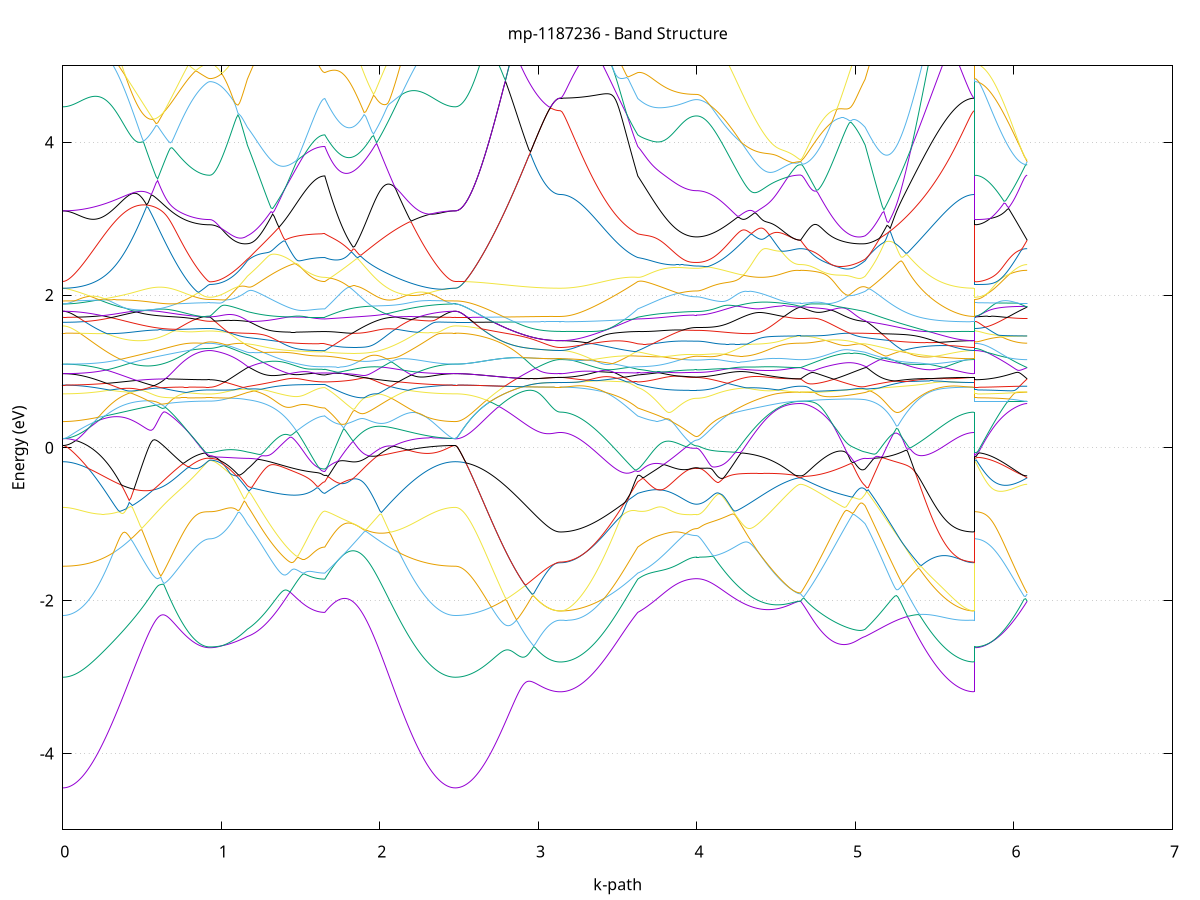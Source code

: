 set title 'mp-1187236 - Band Structure'
set xlabel 'k-path'
set ylabel 'Energy (eV)'
set grid y
set yrange [-5:5]
set terminal png size 800,600
set output 'mp-1187236_bands_gnuplot.png'
plot '-' using 1:2 with lines notitle, '-' using 1:2 with lines notitle, '-' using 1:2 with lines notitle, '-' using 1:2 with lines notitle, '-' using 1:2 with lines notitle, '-' using 1:2 with lines notitle, '-' using 1:2 with lines notitle, '-' using 1:2 with lines notitle, '-' using 1:2 with lines notitle, '-' using 1:2 with lines notitle, '-' using 1:2 with lines notitle, '-' using 1:2 with lines notitle, '-' using 1:2 with lines notitle, '-' using 1:2 with lines notitle, '-' using 1:2 with lines notitle, '-' using 1:2 with lines notitle, '-' using 1:2 with lines notitle, '-' using 1:2 with lines notitle, '-' using 1:2 with lines notitle, '-' using 1:2 with lines notitle, '-' using 1:2 with lines notitle, '-' using 1:2 with lines notitle, '-' using 1:2 with lines notitle, '-' using 1:2 with lines notitle, '-' using 1:2 with lines notitle, '-' using 1:2 with lines notitle, '-' using 1:2 with lines notitle, '-' using 1:2 with lines notitle, '-' using 1:2 with lines notitle, '-' using 1:2 with lines notitle, '-' using 1:2 with lines notitle, '-' using 1:2 with lines notitle, '-' using 1:2 with lines notitle, '-' using 1:2 with lines notitle, '-' using 1:2 with lines notitle, '-' using 1:2 with lines notitle, '-' using 1:2 with lines notitle, '-' using 1:2 with lines notitle, '-' using 1:2 with lines notitle, '-' using 1:2 with lines notitle, '-' using 1:2 with lines notitle, '-' using 1:2 with lines notitle, '-' using 1:2 with lines notitle, '-' using 1:2 with lines notitle, '-' using 1:2 with lines notitle, '-' using 1:2 with lines notitle, '-' using 1:2 with lines notitle, '-' using 1:2 with lines notitle, '-' using 1:2 with lines notitle, '-' using 1:2 with lines notitle, '-' using 1:2 with lines notitle, '-' using 1:2 with lines notitle, '-' using 1:2 with lines notitle, '-' using 1:2 with lines notitle, '-' using 1:2 with lines notitle, '-' using 1:2 with lines notitle, '-' using 1:2 with lines notitle, '-' using 1:2 with lines notitle, '-' using 1:2 with lines notitle, '-' using 1:2 with lines notitle, '-' using 1:2 with lines notitle, '-' using 1:2 with lines notitle, '-' using 1:2 with lines notitle, '-' using 1:2 with lines notitle
0.000000 -41.707998
0.009974 -41.707898
0.019949 -41.707798
0.029923 -41.707598
0.039897 -41.707298
0.049872 -41.706898
0.059846 -41.706398
0.069820 -41.705898
0.079795 -41.705198
0.089769 -41.704498
0.099743 -41.703698
0.109718 -41.702798
0.119692 -41.701898
0.129666 -41.700798
0.139641 -41.699698
0.149615 -41.698498
0.159589 -41.697198
0.169564 -41.695798
0.179538 -41.694398
0.189512 -41.692898
0.199487 -41.691298
0.209461 -41.689598
0.219435 -41.687898
0.229410 -41.686098
0.239384 -41.684198
0.249358 -41.682298
0.259333 -41.680198
0.269307 -41.678198
0.279281 -41.675998
0.289256 -41.673798
0.299230 -41.671498
0.309204 -41.669198
0.319179 -41.666798
0.329153 -41.664398
0.339127 -41.661898
0.349102 -41.659298
0.359076 -41.656698
0.369050 -41.653998
0.379025 -41.651298
0.388999 -41.648598
0.398973 -41.645798
0.408948 -41.642898
0.418922 -41.639998
0.428896 -41.637098
0.438871 -41.634098
0.448845 -41.631098
0.458819 -41.628098
0.468794 -41.624998
0.478768 -41.621898
0.488742 -41.618798
0.498717 -41.615698
0.508691 -41.612498
0.518665 -41.609298
0.528640 -41.606098
0.538614 -41.602898
0.548588 -41.599598
0.558563 -41.596398
0.568537 -41.593098
0.578511 -41.589798
0.588486 -41.586498
0.598460 -41.583198
0.608434 -41.579898
0.618409 -41.576598
0.628383 -41.573298
0.638357 -41.569998
0.648332 -41.566798
0.658306 -41.563498
0.668280 -41.560198
0.678255 -41.556998
0.688229 -41.553698
0.698203 -41.550498
0.708178 -41.547398
0.718152 -41.544198
0.728126 -41.541098
0.738101 -41.537998
0.748075 -41.534898
0.758049 -41.531898
0.768024 -41.528898
0.777998 -41.525998
0.787972 -41.523198
0.797947 -41.520398
0.807921 -41.517698
0.817895 -41.515098
0.827870 -41.512598
0.837844 -41.510298
0.847818 -41.507998
0.857793 -41.505998
0.867767 -41.504098
0.877741 -41.502398
0.887716 -41.500998
0.897690 -41.499798
0.907664 -41.498998
0.917639 -41.498498
0.927613 -41.498298
0.927613 -41.498298
0.937468 -41.498298
0.947323 -41.498198
0.957178 -41.497998
0.967032 -41.497798
0.976887 -41.497598
0.986742 -41.497498
0.996597 -41.497898
1.006452 -41.498398
1.016306 -41.498898
1.026161 -41.499498
1.036016 -41.500098
1.045871 -41.500798
1.055726 -41.501598
1.065581 -41.502398
1.075435 -41.503298
1.085290 -41.504198
1.095145 -41.505198
1.105000 -41.506198
1.114855 -41.507298
1.124709 -41.508498
1.134564 -41.509698
1.144419 -41.510898
1.154274 -41.512198
1.164129 -41.513498
1.164129 -41.513498
1.174102 -41.514498
1.184075 -41.515398
1.194048 -41.516398
1.204021 -41.517298
1.213994 -41.518198
1.223967 -41.519098
1.233940 -41.519998
1.243913 -41.520898
1.253886 -41.521798
1.263859 -41.522698
1.273832 -41.523498
1.283805 -41.524398
1.293778 -41.525198
1.303752 -41.525998
1.313725 -41.526798
1.323698 -41.527498
1.333671 -41.528298
1.343644 -41.528998
1.353617 -41.529698
1.363590 -41.530398
1.373563 -41.531098
1.383536 -41.531798
1.393509 -41.532398
1.403482 -41.532998
1.413455 -41.533598
1.423428 -41.534198
1.433401 -41.534798
1.443374 -41.535298
1.453347 -41.535798
1.463320 -41.536298
1.473293 -41.536698
1.483267 -41.537198
1.493240 -41.537598
1.503213 -41.537998
1.513186 -41.538398
1.523159 -41.538698
1.533132 -41.538998
1.543105 -41.539298
1.553078 -41.539598
1.563051 -41.539898
1.573024 -41.540098
1.582997 -41.540298
1.592970 -41.540398
1.602943 -41.540598
1.612916 -41.540698
1.622889 -41.540798
1.632862 -41.540898
1.642835 -41.540898
1.652809 -41.540898
1.652809 -41.540898
1.662726 -41.538498
1.672644 -41.536098
1.682561 -41.533598
1.692479 -41.531098
1.702397 -41.528698
1.712314 -41.526198
1.722232 -41.524698
1.732150 -41.527998
1.742067 -41.531398
1.751985 -41.534798
1.761902 -41.538298
1.771820 -41.541698
1.781738 -41.545198
1.791655 -41.548698
1.801573 -41.552198
1.811491 -41.555698
1.821408 -41.559198
1.831326 -41.562698
1.841243 -41.566198
1.851161 -41.569698
1.861079 -41.573198
1.870996 -41.576698
1.880914 -41.580198
1.890832 -41.583698
1.900749 -41.587198
1.910667 -41.590698
1.920585 -41.594098
1.930502 -41.597498
1.940420 -41.600998
1.950337 -41.604298
1.960255 -41.607698
1.970173 -41.610998
1.980090 -41.614298
1.990008 -41.617598
1.999926 -41.620898
2.009843 -41.624098
2.019761 -41.627198
2.029678 -41.630398
2.039596 -41.633498
2.049514 -41.636498
2.059431 -41.639498
2.069349 -41.642498
2.079267 -41.645398
2.089184 -41.648298
2.099102 -41.651098
2.109020 -41.653798
2.118937 -41.656498
2.128855 -41.659198
2.138772 -41.661798
2.148690 -41.664298
2.158608 -41.666798
2.168525 -41.669198
2.178443 -41.671598
2.188361 -41.673898
2.198278 -41.676098
2.208196 -41.678298
2.218113 -41.680298
2.228031 -41.682398
2.237949 -41.684298
2.247866 -41.686198
2.257784 -41.687998
2.267702 -41.689798
2.277619 -41.691398
2.287537 -41.692998
2.297455 -41.694498
2.307372 -41.695898
2.317290 -41.697298
2.327207 -41.698598
2.337125 -41.699798
2.347043 -41.700898
2.356960 -41.701898
2.366878 -41.702898
2.376796 -41.703798
2.386713 -41.704598
2.396631 -41.705298
2.406548 -41.705898
2.416466 -41.706498
2.426384 -41.706898
2.436301 -41.707298
2.446219 -41.707598
2.456137 -41.707798
2.466054 -41.707898
2.475972 -41.707998
2.475972 -41.707998
2.485859 -41.707898
2.495745 -41.707798
2.505632 -41.707598
2.515519 -41.707298
2.525406 -41.706998
2.535292 -41.706598
2.545179 -41.705998
2.555066 -41.705498
2.564953 -41.704798
2.574839 -41.704098
2.584726 -41.703198
2.594613 -41.702398
2.604500 -41.701398
2.614386 -41.700398
2.624273 -41.699198
2.634160 -41.698098
2.644047 -41.696798
2.653933 -41.695498
2.663820 -41.694098
2.673707 -41.692698
2.683594 -41.691098
2.693480 -41.689598
2.703367 -41.687898
2.713254 -41.686198
2.723141 -41.684498
2.733027 -41.682598
2.742914 -41.680798
2.752801 -41.678798
2.762688 -41.676898
2.772574 -41.674798
2.782461 -41.672798
2.792348 -41.670698
2.802235 -41.668498
2.812121 -41.666298
2.822008 -41.664098
2.831895 -41.661898
2.841782 -41.659598
2.851668 -41.657298
2.861555 -41.654998
2.871442 -41.652598
2.881329 -41.650298
2.891215 -41.647898
2.901102 -41.645598
2.910989 -41.643198
2.920876 -41.640898
2.930762 -41.638598
2.940649 -41.636298
2.950536 -41.633998
2.960423 -41.631798
2.970309 -41.629598
2.980196 -41.627398
2.990083 -41.625398
2.999970 -41.623298
3.009856 -41.621398
3.019743 -41.619598
3.029630 -41.617798
3.039517 -41.616198
3.049403 -41.614698
3.059290 -41.613298
3.069177 -41.611998
3.079064 -41.610898
3.088950 -41.609998
3.098837 -41.609198
3.108724 -41.608498
3.118611 -41.608098
3.128497 -41.607798
3.138384 -41.607698
3.138384 -41.607698
3.148357 -41.607698
3.158330 -41.607598
3.168303 -41.607398
3.178276 -41.607198
3.188249 -41.606898
3.198222 -41.606598
3.208195 -41.606198
3.218169 -41.605698
3.228142 -41.605198
3.238115 -41.604598
3.248088 -41.603998
3.258061 -41.603298
3.268034 -41.602498
3.278007 -41.601698
3.287980 -41.600798
3.297953 -41.599798
3.307926 -41.598798
3.317899 -41.597798
3.327872 -41.596598
3.337845 -41.595498
3.347818 -41.594198
3.357791 -41.592898
3.367764 -41.591598
3.377737 -41.590198
3.387710 -41.588798
3.397684 -41.587298
3.407657 -41.585698
3.417630 -41.584098
3.427603 -41.582498
3.437576 -41.580798
3.447549 -41.578998
3.457522 -41.577298
3.467495 -41.575398
3.477468 -41.573598
3.487441 -41.571598
3.497414 -41.569698
3.507387 -41.567698
3.517360 -41.565598
3.527333 -41.563498
3.537306 -41.561398
3.547279 -41.559298
3.557252 -41.557098
3.567225 -41.554898
3.577199 -41.552598
3.587172 -41.550298
3.597145 -41.547998
3.607118 -41.545698
3.617091 -41.543298
3.627064 -41.540898
3.627064 -41.540898
3.636828 -41.539898
3.646592 -41.539098
3.656356 -41.538498
3.666120 -41.538098
3.675884 -41.537898
3.685648 -41.537898
3.695412 -41.538098
3.705177 -41.538498
3.714941 -41.538998
3.724705 -41.539598
3.734469 -41.540398
3.744233 -41.541198
3.753997 -41.542098
3.763761 -41.543098
3.773525 -41.543998
3.783289 -41.544998
3.793053 -41.545998
3.802817 -41.546998
3.812582 -41.547898
3.822346 -41.548898
3.832110 -41.549798
3.841874 -41.550598
3.851638 -41.551498
3.861402 -41.552298
3.871166 -41.552998
3.880930 -41.553698
3.890694 -41.554398
3.900458 -41.554998
3.910222 -41.555498
3.919987 -41.555998
3.929751 -41.556398
3.939515 -41.556798
3.949279 -41.557098
3.959043 -41.557398
3.968807 -41.557598
3.978571 -41.557798
3.988335 -41.557898
3.998099 -41.557898
3.998099 -41.557898
4.008037 -41.557898
4.017976 -41.557798
4.027914 -41.557698
4.037852 -41.557498
4.047790 -41.557298
4.057728 -41.557098
4.067667 -41.556798
4.077605 -41.556498
4.087543 -41.556098
4.097481 -41.555698
4.107420 -41.555198
4.117358 -41.554698
4.127296 -41.554098
4.137234 -41.553498
4.147172 -41.552898
4.157111 -41.552198
4.167049 -41.551498
4.176987 -41.550698
4.186925 -41.549998
4.196863 -41.549098
4.206802 -41.548198
4.216740 -41.547298
4.226678 -41.546398
4.236616 -41.545398
4.246554 -41.544398
4.256493 -41.543298
4.266431 -41.542198
4.276369 -41.541098
4.286307 -41.539998
4.296245 -41.538798
4.306184 -41.537598
4.316122 -41.536398
4.326060 -41.535098
4.335998 -41.533798
4.345936 -41.532498
4.355875 -41.531198
4.365813 -41.529798
4.375751 -41.528498
4.385689 -41.527098
4.395627 -41.525698
4.405566 -41.524298
4.415504 -41.522798
4.425442 -41.521398
4.435380 -41.519998
4.445319 -41.518498
4.455257 -41.517098
4.465195 -41.515598
4.475133 -41.514198
4.485071 -41.512798
4.495010 -41.511398
4.504948 -41.509998
4.514886 -41.508698
4.524824 -41.507398
4.534762 -41.506098
4.544701 -41.504898
4.554639 -41.503698
4.564577 -41.502598
4.574515 -41.501598
4.584453 -41.500698
4.594392 -41.499798
4.604330 -41.499098
4.614268 -41.498498
4.624206 -41.497998
4.634144 -41.497598
4.644083 -41.497398
4.654021 -41.497298
4.654021 -41.497298
4.663947 -41.497298
4.673874 -41.497398
4.683800 -41.497498
4.693727 -41.497698
4.703653 -41.497898
4.713580 -41.498198
4.723506 -41.498498
4.733433 -41.498798
4.743359 -41.499098
4.753286 -41.499498
4.763212 -41.499898
4.773138 -41.500298
4.783065 -41.500698
4.792991 -41.501098
4.802918 -41.501498
4.812844 -41.501898
4.822771 -41.502298
4.832697 -41.502698
4.842624 -41.503098
4.852550 -41.503498
4.862477 -41.503898
4.872403 -41.504298
4.882330 -41.504698
4.892256 -41.505098
4.902183 -41.505498
4.912109 -41.505898
4.922036 -41.506298
4.931962 -41.506598
4.941889 -41.506998
4.951815 -41.507398
4.961741 -41.507798
4.971668 -41.508298
4.981594 -41.508698
4.991521 -41.509198
5.001447 -41.509698
5.011374 -41.510198
5.021300 -41.510798
5.031227 -41.511398
5.041153 -41.512098
5.051080 -41.512798
5.061006 -41.513498
5.061006 -41.513498
5.070879 -41.514898
5.080752 -41.516298
5.090625 -41.517798
5.100498 -41.519298
5.110370 -41.520798
5.120243 -41.522398
5.130116 -41.523998
5.139989 -41.525598
5.149862 -41.527198
5.159734 -41.528898
5.169607 -41.530598
5.179480 -41.532398
5.189353 -41.534098
5.199226 -41.535898
5.209099 -41.537698
5.218971 -41.539498
5.228844 -41.541298
5.238717 -41.543198
5.248590 -41.544998
5.258463 -41.546898
5.268335 -41.548698
5.278208 -41.550598
5.288081 -41.552498
5.297954 -41.554298
5.307827 -41.556198
5.317700 -41.557998
5.327572 -41.559898
5.337445 -41.561698
5.347318 -41.563498
5.357191 -41.565398
5.367064 -41.567098
5.376937 -41.568898
5.386809 -41.570698
5.396682 -41.572398
5.406555 -41.574098
5.416428 -41.575798
5.426301 -41.577498
5.436173 -41.579098
5.446046 -41.580698
5.455919 -41.582298
5.465792 -41.583798
5.475665 -41.585298
5.485538 -41.586798
5.495410 -41.588198
5.505283 -41.589598
5.515156 -41.590998
5.525029 -41.592298
5.534902 -41.593498
5.544775 -41.594698
5.554647 -41.595898
5.564520 -41.596998
5.574393 -41.598098
5.584266 -41.599098
5.594139 -41.600098
5.604011 -41.600998
5.613884 -41.601798
5.623757 -41.602598
5.633630 -41.603398
5.643503 -41.604098
5.653376 -41.604698
5.663248 -41.605298
5.673121 -41.605798
5.682994 -41.606198
5.692867 -41.606598
5.702740 -41.606998
5.712612 -41.607198
5.722485 -41.607398
5.732358 -41.607598
5.742231 -41.607698
5.752104 -41.607698
5.752104 -41.498298
5.761845 -41.498298
5.771586 -41.498298
5.781328 -41.498298
5.791069 -41.498298
5.800811 -41.498298
5.810552 -41.498298
5.820293 -41.498298
5.830035 -41.498198
5.839776 -41.498198
5.849517 -41.498198
5.859259 -41.498198
5.869000 -41.498198
5.878741 -41.498098
5.888483 -41.498098
5.898224 -41.498098
5.907965 -41.498098
5.917707 -41.497998
5.927448 -41.497998
5.937190 -41.497898
5.946931 -41.497898
5.956672 -41.497898
5.966414 -41.497798
5.976155 -41.497798
5.985896 -41.497798
5.995638 -41.497698
6.005379 -41.497698
6.015120 -41.497598
6.024862 -41.497598
6.034603 -41.497498
6.044344 -41.497498
6.054086 -41.497498
6.063827 -41.497398
6.073569 -41.497398
6.083310 -41.497298
e
0.000000 -41.388898
0.009974 -41.388898
0.019949 -41.388998
0.029923 -41.389198
0.039897 -41.389398
0.049872 -41.389698
0.059846 -41.389998
0.069820 -41.390398
0.079795 -41.390898
0.089769 -41.391398
0.099743 -41.391998
0.109718 -41.392598
0.119692 -41.393298
0.129666 -41.394098
0.139641 -41.394898
0.149615 -41.395798
0.159589 -41.396698
0.169564 -41.397698
0.179538 -41.398698
0.189512 -41.399798
0.199487 -41.400898
0.209461 -41.402098
0.219435 -41.403298
0.229410 -41.404498
0.239384 -41.405798
0.249358 -41.407198
0.259333 -41.408598
0.269307 -41.409998
0.279281 -41.411498
0.289256 -41.412998
0.299230 -41.414498
0.309204 -41.416098
0.319179 -41.417698
0.329153 -41.419298
0.339127 -41.420998
0.349102 -41.422698
0.359076 -41.424398
0.369050 -41.426098
0.379025 -41.427798
0.388999 -41.429598
0.398973 -41.431298
0.408948 -41.433098
0.418922 -41.434898
0.428896 -41.436698
0.438871 -41.438498
0.448845 -41.440298
0.458819 -41.442198
0.468794 -41.443998
0.478768 -41.445798
0.488742 -41.447598
0.498717 -41.449398
0.508691 -41.451198
0.518665 -41.452998
0.528640 -41.454698
0.538614 -41.456498
0.548588 -41.458198
0.558563 -41.459998
0.568537 -41.461698
0.578511 -41.463298
0.588486 -41.464998
0.598460 -41.466598
0.608434 -41.468198
0.618409 -41.469798
0.628383 -41.471398
0.638357 -41.472898
0.648332 -41.474298
0.658306 -41.475798
0.668280 -41.477198
0.678255 -41.478498
0.688229 -41.479898
0.698203 -41.481098
0.708178 -41.482398
0.718152 -41.483598
0.728126 -41.484698
0.738101 -41.485798
0.748075 -41.486898
0.758049 -41.487898
0.768024 -41.488798
0.777998 -41.489698
0.787972 -41.490498
0.797947 -41.491298
0.807921 -41.492098
0.817895 -41.492698
0.827870 -41.493398
0.837844 -41.493898
0.847818 -41.494398
0.857793 -41.494898
0.867767 -41.495298
0.877741 -41.495598
0.887716 -41.495898
0.897690 -41.496098
0.907664 -41.496198
0.917639 -41.496298
0.927613 -41.496298
0.927613 -41.496298
0.937468 -41.496398
0.947323 -41.496498
0.957178 -41.496598
0.967032 -41.496798
0.976887 -41.497098
0.986742 -41.497198
0.996597 -41.496898
1.006452 -41.496398
1.016306 -41.495898
1.026161 -41.495398
1.036016 -41.494798
1.045871 -41.494098
1.055726 -41.493398
1.065581 -41.492598
1.075435 -41.491798
1.085290 -41.490898
1.095145 -41.489998
1.105000 -41.488998
1.114855 -41.487898
1.124709 -41.486898
1.134564 -41.485698
1.144419 -41.484598
1.154274 -41.483398
1.164129 -41.482098
1.164129 -41.482098
1.174102 -41.481298
1.184075 -41.480598
1.194048 -41.480198
1.204021 -41.479998
1.213994 -41.479898
1.223967 -41.479998
1.233940 -41.480198
1.243913 -41.480598
1.253886 -41.480998
1.263859 -41.481598
1.273832 -41.482198
1.283805 -41.482798
1.293778 -41.483498
1.303752 -41.484298
1.313725 -41.485098
1.323698 -41.485798
1.333671 -41.486598
1.343644 -41.487398
1.353617 -41.488198
1.363590 -41.488998
1.373563 -41.489798
1.383536 -41.490598
1.393509 -41.491298
1.403482 -41.492098
1.413455 -41.492798
1.423428 -41.493498
1.433401 -41.494198
1.443374 -41.494898
1.453347 -41.495498
1.463320 -41.496098
1.473293 -41.496698
1.483267 -41.497298
1.493240 -41.497798
1.503213 -41.498298
1.513186 -41.498798
1.523159 -41.499298
1.533132 -41.499698
1.543105 -41.500098
1.553078 -41.500398
1.563051 -41.500698
1.573024 -41.500998
1.582997 -41.501298
1.592970 -41.501498
1.602943 -41.501698
1.612916 -41.501798
1.622889 -41.501998
1.632862 -41.501998
1.642835 -41.502098
1.652809 -41.502098
1.652809 -41.502098
1.662726 -41.505198
1.672644 -41.508298
1.682561 -41.511498
1.692479 -41.514798
1.702397 -41.517998
1.712314 -41.521298
1.722232 -41.523598
1.732150 -41.521098
1.742067 -41.518498
1.751985 -41.515998
1.761902 -41.513398
1.771820 -41.510798
1.781738 -41.508298
1.791655 -41.505698
1.801573 -41.503098
1.811491 -41.500498
1.821408 -41.497898
1.831326 -41.495298
1.841243 -41.492698
1.851161 -41.490098
1.861079 -41.487498
1.870996 -41.484898
1.880914 -41.482298
1.890832 -41.479798
1.900749 -41.477198
1.910667 -41.474698
1.920585 -41.472098
1.930502 -41.469598
1.940420 -41.467098
1.950337 -41.464598
1.960255 -41.462198
1.970173 -41.459698
1.980090 -41.457298
1.990008 -41.454898
1.999926 -41.452598
2.009843 -41.450198
2.019761 -41.447898
2.029678 -41.445598
2.039596 -41.443298
2.049514 -41.441098
2.059431 -41.438898
2.069349 -41.436698
2.079267 -41.434598
2.089184 -41.432498
2.099102 -41.430498
2.109020 -41.428398
2.118937 -41.426498
2.128855 -41.424498
2.138772 -41.422598
2.148690 -41.420798
2.158608 -41.418998
2.168525 -41.417198
2.178443 -41.415498
2.188361 -41.413798
2.198278 -41.412198
2.208196 -41.410598
2.218113 -41.409098
2.228031 -41.407598
2.237949 -41.406198
2.247866 -41.404798
2.257784 -41.403498
2.267702 -41.402198
2.277619 -41.400998
2.287537 -41.399798
2.297455 -41.398698
2.307372 -41.397698
2.317290 -41.396698
2.327207 -41.395798
2.337125 -41.394898
2.347043 -41.394098
2.356960 -41.393298
2.366878 -41.392598
2.376796 -41.391998
2.386713 -41.391398
2.396631 -41.390898
2.406548 -41.390398
2.416466 -41.389998
2.426384 -41.389698
2.436301 -41.389398
2.446219 -41.389198
2.456137 -41.388998
2.466054 -41.388898
2.475972 -41.388898
2.475972 -41.388898
2.485859 -41.388898
2.495745 -41.388898
2.505632 -41.388898
2.515519 -41.388898
2.525406 -41.388898
2.535292 -41.388898
2.545179 -41.388898
2.555066 -41.388998
2.564953 -41.388998
2.574839 -41.388998
2.584726 -41.388998
2.594613 -41.388998
2.604500 -41.388998
2.614386 -41.388998
2.624273 -41.389098
2.634160 -41.389098
2.644047 -41.389098
2.653933 -41.389098
2.663820 -41.389198
2.673707 -41.389198
2.683594 -41.389198
2.693480 -41.389198
2.703367 -41.389198
2.713254 -41.389298
2.723141 -41.389298
2.733027 -41.389298
2.742914 -41.389398
2.752801 -41.389398
2.762688 -41.389398
2.772574 -41.389398
2.782461 -41.389498
2.792348 -41.389498
2.802235 -41.389498
2.812121 -41.389598
2.822008 -41.390798
2.831895 -41.393098
2.841782 -41.395498
2.851668 -41.397898
2.861555 -41.400298
2.871442 -41.402698
2.881329 -41.405098
2.891215 -41.407498
2.901102 -41.409898
2.910989 -41.412398
2.920876 -41.414798
2.930762 -41.417098
2.940649 -41.419498
2.950536 -41.421798
2.960423 -41.424098
2.970309 -41.426398
2.980196 -41.428598
2.990083 -41.430698
2.999970 -41.432798
3.009856 -41.434698
3.019743 -41.436598
3.029630 -41.438398
3.039517 -41.440098
3.049403 -41.441598
3.059290 -41.442998
3.069177 -41.444298
3.079064 -41.445498
3.088950 -41.446398
3.098837 -41.447198
3.108724 -41.447898
3.118611 -41.448298
3.128497 -41.448598
3.138384 -41.448698
3.138384 -41.448698
3.148357 -41.448698
3.158330 -41.448698
3.168303 -41.448698
3.178276 -41.448698
3.188249 -41.448698
3.198222 -41.448698
3.208195 -41.448698
3.218169 -41.448698
3.228142 -41.448698
3.238115 -41.448698
3.248088 -41.448698
3.258061 -41.448798
3.268034 -41.448798
3.278007 -41.448898
3.287980 -41.448998
3.297953 -41.449098
3.307926 -41.449298
3.317899 -41.449498
3.327872 -41.449798
3.337845 -41.450098
3.347818 -41.450398
3.357791 -41.450898
3.367764 -41.451398
3.377737 -41.451998
3.387710 -41.452698
3.397684 -41.453498
3.407657 -41.454398
3.417630 -41.455398
3.427603 -41.456598
3.437576 -41.457798
3.447549 -41.459198
3.457522 -41.460698
3.467495 -41.462298
3.477468 -41.464098
3.487441 -41.465998
3.497414 -41.467998
3.507387 -41.469998
3.517360 -41.472298
3.527333 -41.474598
3.537306 -41.476998
3.547279 -41.479398
3.557252 -41.481998
3.567225 -41.484698
3.577199 -41.487398
3.587172 -41.490198
3.597145 -41.493098
3.607118 -41.495998
3.617091 -41.498998
3.627064 -41.502098
3.627064 -41.502098
3.636828 -41.503398
3.646592 -41.504498
3.656356 -41.505498
3.666120 -41.506298
3.675884 -41.506898
3.685648 -41.507398
3.695412 -41.507598
3.705177 -41.507698
3.714941 -41.507698
3.724705 -41.507498
3.734469 -41.507298
3.744233 -41.506998
3.753997 -41.506598
3.763761 -41.506198
3.773525 -41.505698
3.783289 -41.505298
3.793053 -41.504798
3.802817 -41.504398
3.812582 -41.503898
3.822346 -41.503498
3.832110 -41.503098
3.841874 -41.502598
3.851638 -41.502298
3.861402 -41.501898
3.871166 -41.501598
3.880930 -41.501298
3.890694 -41.500998
3.900458 -41.500698
3.910222 -41.500498
3.919987 -41.500298
3.929751 -41.500098
3.939515 -41.499898
3.949279 -41.499798
3.959043 -41.499698
3.968807 -41.499598
3.978571 -41.499498
3.988335 -41.499498
3.998099 -41.499498
3.998099 -41.499498
4.008037 -41.499498
4.017976 -41.499498
4.027914 -41.499498
4.037852 -41.499498
4.047790 -41.499398
4.057728 -41.499398
4.067667 -41.499398
4.077605 -41.499398
4.087543 -41.499398
4.097481 -41.499398
4.107420 -41.499298
4.117358 -41.499298
4.127296 -41.499298
4.137234 -41.499198
4.147172 -41.499198
4.157111 -41.499198
4.167049 -41.499098
4.176987 -41.499098
4.186925 -41.499098
4.196863 -41.498998
4.206802 -41.498998
4.216740 -41.498898
4.226678 -41.498898
4.236616 -41.498798
4.246554 -41.498798
4.256493 -41.498798
4.266431 -41.498698
4.276369 -41.498698
4.286307 -41.498598
4.296245 -41.498598
4.306184 -41.498498
4.316122 -41.498498
4.326060 -41.498398
4.335998 -41.498298
4.345936 -41.498298
4.355875 -41.498198
4.365813 -41.498198
4.375751 -41.498098
4.385689 -41.498098
4.395627 -41.497998
4.405566 -41.497998
4.415504 -41.497898
4.425442 -41.497898
4.435380 -41.497898
4.445319 -41.497798
4.455257 -41.497798
4.465195 -41.497698
4.475133 -41.497698
4.485071 -41.497698
4.495010 -41.497598
4.504948 -41.497598
4.514886 -41.497598
4.524824 -41.497498
4.534762 -41.497498
4.544701 -41.497498
4.554639 -41.497398
4.564577 -41.497398
4.574515 -41.497398
4.584453 -41.497398
4.594392 -41.497398
4.604330 -41.497398
4.614268 -41.497298
4.624206 -41.497298
4.634144 -41.497298
4.644083 -41.497298
4.654021 -41.497298
4.654021 -41.497298
4.663947 -41.497298
4.673874 -41.497398
4.683800 -41.497298
4.693727 -41.497298
4.703653 -41.497298
4.713580 -41.497198
4.723506 -41.497098
4.733433 -41.496998
4.743359 -41.496798
4.753286 -41.496698
4.763212 -41.496498
4.773138 -41.496298
4.783065 -41.496098
4.792991 -41.495898
4.802918 -41.495598
4.812844 -41.495298
4.822771 -41.494998
4.832697 -41.494698
4.842624 -41.494398
4.852550 -41.493998
4.862477 -41.493598
4.872403 -41.493198
4.882330 -41.492798
4.892256 -41.492398
4.902183 -41.491898
4.912109 -41.491398
4.922036 -41.490898
4.931962 -41.490398
4.941889 -41.489898
4.951815 -41.489298
4.961741 -41.488798
4.971668 -41.488198
4.981594 -41.487598
4.991521 -41.486898
5.001447 -41.486298
5.011374 -41.485598
5.021300 -41.484998
5.031227 -41.484298
5.041153 -41.483598
5.051080 -41.482798
5.061006 -41.482098
5.061006 -41.482098
5.070879 -41.480798
5.080752 -41.479398
5.090625 -41.478098
5.100498 -41.476598
5.110370 -41.475198
5.120243 -41.473698
5.130116 -41.472198
5.139989 -41.470598
5.149862 -41.468998
5.159734 -41.467398
5.169607 -41.465798
5.179480 -41.464098
5.189353 -41.462398
5.199226 -41.460698
5.209099 -41.458998
5.218971 -41.457198
5.228844 -41.455498
5.238717 -41.453698
5.248590 -41.451898
5.258463 -41.450098
5.268335 -41.448298
5.278208 -41.446798
5.288081 -41.446898
5.297954 -41.446898
5.307827 -41.446998
5.317700 -41.446998
5.327572 -41.447098
5.337445 -41.447098
5.347318 -41.447198
5.357191 -41.447298
5.367064 -41.447298
5.376937 -41.447398
5.386809 -41.447398
5.396682 -41.447498
5.406555 -41.447498
5.416428 -41.447598
5.426301 -41.447698
5.436173 -41.447698
5.446046 -41.447798
5.455919 -41.447798
5.465792 -41.447898
5.475665 -41.447898
5.485538 -41.447998
5.495410 -41.447998
5.505283 -41.448098
5.515156 -41.448098
5.525029 -41.448198
5.534902 -41.448198
5.544775 -41.448298
5.554647 -41.448298
5.564520 -41.448298
5.574393 -41.448398
5.584266 -41.448398
5.594139 -41.448398
5.604011 -41.448498
5.613884 -41.448498
5.623757 -41.448498
5.633630 -41.448598
5.643503 -41.448598
5.653376 -41.448598
5.663248 -41.448598
5.673121 -41.448598
5.682994 -41.448698
5.692867 -41.448698
5.702740 -41.448698
5.712612 -41.448698
5.722485 -41.448698
5.732358 -41.448698
5.742231 -41.448698
5.752104 -41.448698
5.752104 -41.496298
5.761845 -41.496298
5.771586 -41.496298
5.781328 -41.496398
5.791069 -41.496398
5.800811 -41.496398
5.810552 -41.496398
5.820293 -41.496398
5.830035 -41.496398
5.839776 -41.496398
5.849517 -41.496398
5.859259 -41.496498
5.869000 -41.496498
5.878741 -41.496498
5.888483 -41.496498
5.898224 -41.496598
5.907965 -41.496598
5.917707 -41.496598
5.927448 -41.496698
5.937190 -41.496698
5.946931 -41.496698
5.956672 -41.496798
5.966414 -41.496798
5.976155 -41.496798
5.985896 -41.496898
5.995638 -41.496898
6.005379 -41.496998
6.015120 -41.496998
6.024862 -41.497098
6.034603 -41.497098
6.044344 -41.497098
6.054086 -41.497198
6.063827 -41.497198
6.073569 -41.497298
6.083310 -41.497298
e
0.000000 -41.345198
0.009974 -41.345298
0.019949 -41.345298
0.029923 -41.345398
0.039897 -41.345398
0.049872 -41.345498
0.059846 -41.345698
0.069820 -41.345798
0.079795 -41.345998
0.089769 -41.346198
0.099743 -41.346398
0.109718 -41.346698
0.119692 -41.346898
0.129666 -41.347198
0.139641 -41.347598
0.149615 -41.347898
0.159589 -41.348298
0.169564 -41.348698
0.179538 -41.349098
0.189512 -41.349498
0.199487 -41.349998
0.209461 -41.350498
0.219435 -41.350998
0.229410 -41.351598
0.239384 -41.352098
0.249358 -41.352698
0.259333 -41.353298
0.269307 -41.353998
0.279281 -41.354698
0.289256 -41.355398
0.299230 -41.356098
0.309204 -41.356898
0.319179 -41.357598
0.329153 -41.358398
0.339127 -41.359298
0.349102 -41.360098
0.359076 -41.360998
0.369050 -41.361998
0.379025 -41.362898
0.388999 -41.363898
0.398973 -41.364898
0.408948 -41.365898
0.418922 -41.366998
0.428896 -41.368098
0.438871 -41.369198
0.448845 -41.370398
0.458819 -41.371498
0.468794 -41.372798
0.478768 -41.373998
0.488742 -41.375298
0.498717 -41.376598
0.508691 -41.377898
0.518665 -41.379298
0.528640 -41.380698
0.538614 -41.382098
0.548588 -41.383598
0.558563 -41.384998
0.568537 -41.386598
0.578511 -41.388098
0.588486 -41.389698
0.598460 -41.391298
0.608434 -41.392898
0.618409 -41.394598
0.628383 -41.396298
0.638357 -41.397998
0.648332 -41.399798
0.658306 -41.401498
0.668280 -41.403298
0.678255 -41.405198
0.688229 -41.406998
0.698203 -41.408898
0.708178 -41.410798
0.718152 -41.412698
0.728126 -41.414698
0.738101 -41.416598
0.748075 -41.418598
0.758049 -41.420498
0.768024 -41.422498
0.777998 -41.424498
0.787972 -41.426398
0.797947 -41.428398
0.807921 -41.430298
0.817895 -41.432198
0.827870 -41.433998
0.837844 -41.435798
0.847818 -41.437498
0.857793 -41.439098
0.867767 -41.440598
0.877741 -41.441898
0.887716 -41.443098
0.897690 -41.443998
0.907664 -41.444698
0.917639 -41.445098
0.927613 -41.445198
0.927613 -41.445198
0.937468 -41.445198
0.947323 -41.445198
0.957178 -41.445198
0.967032 -41.445198
0.976887 -41.445298
0.986742 -41.445298
0.996597 -41.445298
1.006452 -41.445298
1.016306 -41.445298
1.026161 -41.445298
1.036016 -41.445298
1.045871 -41.445398
1.055726 -41.445398
1.065581 -41.445398
1.075435 -41.445398
1.085290 -41.445398
1.095145 -41.445498
1.105000 -41.445498
1.114855 -41.445498
1.124709 -41.445598
1.134564 -41.445598
1.144419 -41.445598
1.154274 -41.445698
1.164129 -41.445698
1.164129 -41.445698
1.174102 -41.445598
1.184075 -41.445398
1.194048 -41.444998
1.204021 -41.444398
1.213994 -41.443598
1.223967 -41.442698
1.233940 -41.441598
1.243913 -41.440498
1.253886 -41.439198
1.263859 -41.437898
1.273832 -41.436598
1.283805 -41.435198
1.293778 -41.433698
1.303752 -41.432298
1.313725 -41.430798
1.323698 -41.429398
1.333671 -41.427898
1.343644 -41.426498
1.353617 -41.425098
1.363590 -41.423698
1.373563 -41.422298
1.383536 -41.420998
1.393509 -41.419598
1.403482 -41.418398
1.413455 -41.417098
1.423428 -41.415898
1.433401 -41.414798
1.443374 -41.413598
1.453347 -41.412598
1.463320 -41.411498
1.473293 -41.410498
1.483267 -41.409598
1.493240 -41.408698
1.503213 -41.407898
1.513186 -41.407098
1.523159 -41.406298
1.533132 -41.405698
1.543105 -41.404998
1.553078 -41.404498
1.563051 -41.403898
1.573024 -41.403498
1.582997 -41.402998
1.592970 -41.402698
1.602943 -41.402398
1.612916 -41.402098
1.622889 -41.401898
1.632862 -41.401798
1.642835 -41.401698
1.652809 -41.401698
1.652809 -41.401698
1.662726 -41.400898
1.672644 -41.400098
1.682561 -41.399298
1.692479 -41.398498
1.702397 -41.397698
1.712314 -41.396798
1.722232 -41.395998
1.732150 -41.395098
1.742067 -41.394198
1.751985 -41.393298
1.761902 -41.392298
1.771820 -41.391398
1.781738 -41.390498
1.791655 -41.389498
1.801573 -41.388598
1.811491 -41.387598
1.821408 -41.386598
1.831326 -41.385698
1.841243 -41.384698
1.851161 -41.383698
1.861079 -41.382698
1.870996 -41.381798
1.880914 -41.380798
1.890832 -41.379798
1.900749 -41.378898
1.910667 -41.377898
1.920585 -41.376898
1.930502 -41.375998
1.940420 -41.374998
1.950337 -41.374098
1.960255 -41.373098
1.970173 -41.372198
1.980090 -41.371298
1.990008 -41.370398
1.999926 -41.369498
2.009843 -41.368598
2.019761 -41.367698
2.029678 -41.366798
2.039596 -41.365898
2.049514 -41.365098
2.059431 -41.364198
2.069349 -41.363398
2.079267 -41.362598
2.089184 -41.361798
2.099102 -41.360998
2.109020 -41.360298
2.118937 -41.359498
2.128855 -41.358798
2.138772 -41.357998
2.148690 -41.357298
2.158608 -41.356598
2.168525 -41.355998
2.178443 -41.355298
2.188361 -41.354698
2.198278 -41.354098
2.208196 -41.353498
2.218113 -41.352898
2.228031 -41.352298
2.237949 -41.351798
2.247866 -41.351298
2.257784 -41.350798
2.267702 -41.350298
2.277619 -41.349798
2.287537 -41.349398
2.297455 -41.348998
2.307372 -41.348598
2.317290 -41.348198
2.327207 -41.347798
2.337125 -41.347498
2.347043 -41.347198
2.356960 -41.346898
2.366878 -41.346598
2.376796 -41.346398
2.386713 -41.346198
2.396631 -41.345998
2.406548 -41.345798
2.416466 -41.345698
2.426384 -41.345498
2.436301 -41.345398
2.446219 -41.345298
2.456137 -41.345298
2.466054 -41.345298
2.475972 -41.345198
2.475972 -41.345198
2.485859 -41.345298
2.495745 -41.345398
2.505632 -41.345598
2.515519 -41.345898
2.525406 -41.346298
2.535292 -41.346698
2.545179 -41.347198
2.555066 -41.347898
2.564953 -41.348498
2.574839 -41.349298
2.584726 -41.350198
2.594613 -41.351098
2.604500 -41.352098
2.614386 -41.353198
2.624273 -41.354298
2.634160 -41.355598
2.644047 -41.356898
2.653933 -41.358298
2.663820 -41.359698
2.673707 -41.361198
2.683594 -41.362798
2.693480 -41.364398
2.703367 -41.366098
2.713254 -41.367898
2.723141 -41.369698
2.733027 -41.371598
2.742914 -41.373598
2.752801 -41.375598
2.762688 -41.377598
2.772574 -41.379698
2.782461 -41.381898
2.792348 -41.383998
2.802235 -41.386298
2.812121 -41.388498
2.822008 -41.389598
2.831895 -41.389598
2.841782 -41.389698
2.851668 -41.389698
2.861555 -41.389698
2.871442 -41.389698
2.881329 -41.389798
2.891215 -41.389798
2.901102 -41.389798
2.910989 -41.389898
2.920876 -41.389898
2.930762 -41.389898
2.940649 -41.389898
2.950536 -41.389998
2.960423 -41.389998
2.970309 -41.389998
2.980196 -41.389998
2.990083 -41.389998
2.999970 -41.390098
3.009856 -41.390098
3.019743 -41.390098
3.029630 -41.390098
3.039517 -41.390098
3.049403 -41.390098
3.059290 -41.390198
3.069177 -41.390198
3.079064 -41.390198
3.088950 -41.390198
3.098837 -41.390198
3.108724 -41.390198
3.118611 -41.390198
3.128497 -41.390198
3.138384 -41.390198
3.138384 -41.390198
3.148357 -41.390198
3.158330 -41.390298
3.168303 -41.390498
3.178276 -41.390698
3.188249 -41.390998
3.198222 -41.391298
3.208195 -41.391698
3.218169 -41.392198
3.228142 -41.392698
3.238115 -41.393198
3.248088 -41.393798
3.258061 -41.394498
3.268034 -41.395198
3.278007 -41.395898
3.287980 -41.396598
3.297953 -41.397398
3.307926 -41.398198
3.317899 -41.399098
3.327872 -41.399898
3.337845 -41.400698
3.347818 -41.401498
3.357791 -41.402298
3.367764 -41.403098
3.377737 -41.403898
3.387710 -41.404598
3.397684 -41.405198
3.407657 -41.405798
3.417630 -41.406298
3.427603 -41.406798
3.437576 -41.407198
3.447549 -41.407498
3.457522 -41.407698
3.467495 -41.407798
3.477468 -41.407898
3.487441 -41.407898
3.497414 -41.407798
3.507387 -41.407698
3.517360 -41.407498
3.527333 -41.407198
3.537306 -41.406798
3.547279 -41.406398
3.557252 -41.405998
3.567225 -41.405498
3.577199 -41.404898
3.587172 -41.404398
3.597145 -41.403698
3.607118 -41.403098
3.617091 -41.402398
3.627064 -41.401698
3.627064 -41.401698
3.636828 -41.401298
3.646592 -41.400998
3.656356 -41.400598
3.666120 -41.400098
3.675884 -41.399698
3.685648 -41.399198
3.695412 -41.398698
3.705177 -41.398198
3.714941 -41.397698
3.724705 -41.397198
3.734469 -41.396598
3.744233 -41.396098
3.753997 -41.395498
3.763761 -41.394998
3.773525 -41.394398
3.783289 -41.393898
3.793053 -41.393298
3.802817 -41.392698
3.812582 -41.392198
3.822346 -41.391698
3.832110 -41.391198
3.841874 -41.390698
3.851638 -41.390198
3.861402 -41.389698
3.871166 -41.389298
3.880930 -41.388898
3.890694 -41.388498
3.900458 -41.388098
3.910222 -41.387798
3.919987 -41.387498
3.929751 -41.387198
3.939515 -41.386998
3.949279 -41.386798
3.959043 -41.386598
3.968807 -41.386498
3.978571 -41.386398
3.988335 -41.386298
3.998099 -41.386298
3.998099 -41.386298
4.008037 -41.386298
4.017976 -41.386398
4.027914 -41.386498
4.037852 -41.386698
4.047790 -41.386898
4.057728 -41.387098
4.067667 -41.387398
4.077605 -41.387698
4.087543 -41.388098
4.097481 -41.388498
4.107420 -41.388898
4.117358 -41.389398
4.127296 -41.389898
4.137234 -41.390498
4.147172 -41.391098
4.157111 -41.391798
4.167049 -41.392498
4.176987 -41.393198
4.186925 -41.393898
4.196863 -41.394798
4.206802 -41.395598
4.216740 -41.396498
4.226678 -41.397398
4.236616 -41.398298
4.246554 -41.399298
4.256493 -41.400298
4.266431 -41.401398
4.276369 -41.402498
4.286307 -41.403598
4.296245 -41.404698
4.306184 -41.405898
4.316122 -41.407098
4.326060 -41.408298
4.335998 -41.409498
4.345936 -41.410798
4.355875 -41.412098
4.365813 -41.413398
4.375751 -41.414698
4.385689 -41.416098
4.395627 -41.417398
4.405566 -41.418798
4.415504 -41.420198
4.425442 -41.421598
4.435380 -41.422998
4.445319 -41.424398
4.455257 -41.425798
4.465195 -41.427198
4.475133 -41.428598
4.485071 -41.429998
4.495010 -41.431398
4.504948 -41.432698
4.514886 -41.433998
4.524824 -41.435298
4.534762 -41.436598
4.544701 -41.437798
4.554639 -41.438898
4.564577 -41.439998
4.574515 -41.440998
4.584453 -41.441898
4.594392 -41.442798
4.604330 -41.443498
4.614268 -41.444098
4.624206 -41.444598
4.634144 -41.444998
4.644083 -41.445198
4.654021 -41.445198
4.654021 -41.445198
4.663947 -41.445198
4.673874 -41.445098
4.683800 -41.444998
4.693727 -41.444898
4.703653 -41.444798
4.713580 -41.444598
4.723506 -41.444398
4.733433 -41.444198
4.743359 -41.443998
4.753286 -41.443798
4.763212 -41.443598
4.773138 -41.443398
4.783065 -41.443298
4.792991 -41.443098
4.802918 -41.442998
4.812844 -41.442898
4.822771 -41.442798
4.832697 -41.442698
4.842624 -41.442698
4.852550 -41.442698
4.862477 -41.442698
4.872403 -41.442698
4.882330 -41.442798
4.892256 -41.442898
4.902183 -41.442998
4.912109 -41.443198
4.922036 -41.443298
4.931962 -41.443498
4.941889 -41.443698
4.951815 -41.443898
4.961741 -41.444098
4.971668 -41.444298
4.981594 -41.444498
4.991521 -41.444798
5.001447 -41.444998
5.011374 -41.445098
5.021300 -41.445298
5.031227 -41.445498
5.041153 -41.445598
5.051080 -41.445698
5.061006 -41.445698
5.061006 -41.445698
5.070879 -41.445698
5.080752 -41.445798
5.090625 -41.445798
5.100498 -41.445898
5.110370 -41.445898
5.120243 -41.445998
5.130116 -41.445998
5.139989 -41.445998
5.149862 -41.446098
5.159734 -41.446098
5.169607 -41.446198
5.179480 -41.446198
5.189353 -41.446298
5.199226 -41.446298
5.209099 -41.446398
5.218971 -41.446498
5.228844 -41.446498
5.238717 -41.446598
5.248590 -41.446598
5.258463 -41.446698
5.268335 -41.446698
5.278208 -41.446498
5.288081 -41.444698
5.297954 -41.442898
5.307827 -41.441098
5.317700 -41.439298
5.327572 -41.437498
5.337445 -41.435698
5.347318 -41.433898
5.357191 -41.432198
5.367064 -41.430398
5.376937 -41.428698
5.386809 -41.426898
5.396682 -41.425198
5.406555 -41.423498
5.416428 -41.421898
5.426301 -41.420198
5.436173 -41.418598
5.446046 -41.416998
5.455919 -41.415498
5.465792 -41.413998
5.475665 -41.412498
5.485538 -41.410998
5.495410 -41.409598
5.505283 -41.408198
5.515156 -41.406898
5.525029 -41.405598
5.534902 -41.404398
5.544775 -41.403198
5.554647 -41.401998
5.564520 -41.400898
5.574393 -41.399798
5.584266 -41.398798
5.594139 -41.397898
5.604011 -41.396998
5.613884 -41.396098
5.623757 -41.395298
5.633630 -41.394598
5.643503 -41.393898
5.653376 -41.393198
5.663248 -41.392698
5.673121 -41.392098
5.682994 -41.391698
5.692867 -41.391298
5.702740 -41.390998
5.712612 -41.390698
5.722485 -41.390498
5.732358 -41.390298
5.742231 -41.390198
5.752104 -41.390198
5.752104 -41.445198
5.761845 -41.445198
5.771586 -41.445198
5.781328 -41.445198
5.791069 -41.445198
5.800811 -41.445198
5.810552 -41.445198
5.820293 -41.445198
5.830035 -41.445198
5.839776 -41.445198
5.849517 -41.445198
5.859259 -41.445198
5.869000 -41.445198
5.878741 -41.445198
5.888483 -41.445198
5.898224 -41.445198
5.907965 -41.445198
5.917707 -41.445198
5.927448 -41.445198
5.937190 -41.445198
5.946931 -41.445198
5.956672 -41.445198
5.966414 -41.445198
5.976155 -41.445198
5.985896 -41.445198
5.995638 -41.445198
6.005379 -41.445198
6.015120 -41.445198
6.024862 -41.445198
6.034603 -41.445198
6.044344 -41.445198
6.054086 -41.445198
6.063827 -41.445198
6.073569 -41.445198
6.083310 -41.445198
e
0.000000 -34.298498
0.009974 -34.298498
0.019949 -34.298498
0.029923 -34.298498
0.039897 -34.298598
0.049872 -34.298598
0.059846 -34.298598
0.069820 -34.298598
0.079795 -34.298698
0.089769 -34.298698
0.099743 -34.298798
0.109718 -34.298798
0.119692 -34.298898
0.129666 -34.298998
0.139641 -34.298998
0.149615 -34.299098
0.159589 -34.299198
0.169564 -34.299298
0.179538 -34.299298
0.189512 -34.299398
0.199487 -34.299498
0.209461 -34.299598
0.219435 -34.299698
0.229410 -34.299798
0.239384 -34.299898
0.249358 -34.299998
0.259333 -34.300098
0.269307 -34.300198
0.279281 -34.300298
0.289256 -34.300398
0.299230 -34.300498
0.309204 -34.300698
0.319179 -34.300798
0.329153 -34.300898
0.339127 -34.300998
0.349102 -34.301098
0.359076 -34.301198
0.369050 -34.301298
0.379025 -34.301398
0.388999 -34.301498
0.398973 -34.301698
0.408948 -34.301798
0.418922 -34.301898
0.428896 -34.301998
0.438871 -34.302098
0.448845 -34.302198
0.458819 -34.302298
0.468794 -34.302398
0.478768 -34.302498
0.488742 -34.302598
0.498717 -34.302598
0.508691 -34.302698
0.518665 -34.302798
0.528640 -34.302898
0.538614 -34.302998
0.548588 -34.303098
0.558563 -34.303098
0.568537 -34.303198
0.578511 -34.303298
0.588486 -34.303298
0.598460 -34.303398
0.608434 -34.303498
0.618409 -34.303498
0.628383 -34.303598
0.638357 -34.303598
0.648332 -34.303698
0.658306 -34.303698
0.668280 -34.303798
0.678255 -34.303798
0.688229 -34.303798
0.698203 -34.303898
0.708178 -34.303898
0.718152 -34.303998
0.728126 -34.303998
0.738101 -34.303998
0.748075 -34.303998
0.758049 -34.304098
0.768024 -34.304098
0.777998 -34.304098
0.787972 -34.304098
0.797947 -34.304098
0.807921 -34.304198
0.817895 -34.304198
0.827870 -34.304198
0.837844 -34.304198
0.847818 -34.304198
0.857793 -34.304198
0.867767 -34.304198
0.877741 -34.304198
0.887716 -34.304198
0.897690 -34.304198
0.907664 -34.304198
0.917639 -34.304198
0.927613 -34.304198
0.927613 -34.304198
0.937468 -34.304198
0.947323 -34.304298
0.957178 -34.304298
0.967032 -34.304298
0.976887 -34.304298
0.986742 -34.304298
0.996597 -34.304298
1.006452 -34.304398
1.016306 -34.304398
1.026161 -34.304398
1.036016 -34.304398
1.045871 -34.304498
1.055726 -34.304498
1.065581 -34.304598
1.075435 -34.304598
1.085290 -34.304698
1.095145 -34.304698
1.105000 -34.304798
1.114855 -34.304798
1.124709 -34.304898
1.134564 -34.304898
1.144419 -34.304998
1.154274 -34.304998
1.164129 -34.305098
1.164129 -34.305098
1.174102 -34.305098
1.184075 -34.305198
1.194048 -34.305198
1.204021 -34.305198
1.213994 -34.305298
1.223967 -34.305298
1.233940 -34.305398
1.243913 -34.305398
1.253886 -34.305398
1.263859 -34.305498
1.273832 -34.305498
1.283805 -34.305498
1.293778 -34.305598
1.303752 -34.305598
1.313725 -34.305698
1.323698 -34.305698
1.333671 -34.305698
1.343644 -34.305798
1.353617 -34.305798
1.363590 -34.305798
1.373563 -34.305798
1.383536 -34.305898
1.393509 -34.305898
1.403482 -34.305898
1.413455 -34.305998
1.423428 -34.305998
1.433401 -34.305998
1.443374 -34.305998
1.453347 -34.306098
1.463320 -34.306098
1.473293 -34.306098
1.483267 -34.306098
1.493240 -34.306098
1.503213 -34.306198
1.513186 -34.306198
1.523159 -34.306198
1.533132 -34.306198
1.543105 -34.306198
1.553078 -34.306198
1.563051 -34.306198
1.573024 -34.306298
1.582997 -34.306298
1.592970 -34.306298
1.602943 -34.306298
1.612916 -34.306298
1.622889 -34.306298
1.632862 -34.306298
1.642835 -34.306298
1.652809 -34.306298
1.652809 -34.306298
1.662726 -34.306298
1.672644 -34.306198
1.682561 -34.306198
1.692479 -34.306198
1.702397 -34.306098
1.712314 -34.306098
1.722232 -34.305998
1.732150 -34.305998
1.742067 -34.305898
1.751985 -34.305798
1.761902 -34.305798
1.771820 -34.305698
1.781738 -34.305598
1.791655 -34.305498
1.801573 -34.305498
1.811491 -34.305398
1.821408 -34.305298
1.831326 -34.305198
1.841243 -34.305098
1.851161 -34.304998
1.861079 -34.304898
1.870996 -34.304798
1.880914 -34.304698
1.890832 -34.304598
1.900749 -34.304398
1.910667 -34.304298
1.920585 -34.304198
1.930502 -34.304098
1.940420 -34.303998
1.950337 -34.303798
1.960255 -34.303698
1.970173 -34.303598
1.980090 -34.303398
1.990008 -34.303298
1.999926 -34.303198
2.009843 -34.302998
2.019761 -34.302898
2.029678 -34.302698
2.039596 -34.302598
2.049514 -34.302498
2.059431 -34.302298
2.069349 -34.302198
2.079267 -34.301998
2.089184 -34.301898
2.099102 -34.301798
2.109020 -34.301598
2.118937 -34.301498
2.128855 -34.301298
2.138772 -34.301198
2.148690 -34.301098
2.158608 -34.300898
2.168525 -34.300798
2.178443 -34.300698
2.188361 -34.300598
2.198278 -34.300398
2.208196 -34.300298
2.218113 -34.300198
2.228031 -34.300098
2.237949 -34.299998
2.247866 -34.299798
2.257784 -34.299698
2.267702 -34.299598
2.277619 -34.299498
2.287537 -34.299398
2.297455 -34.299398
2.307372 -34.299298
2.317290 -34.299198
2.327207 -34.299098
2.337125 -34.298998
2.347043 -34.298998
2.356960 -34.298898
2.366878 -34.298798
2.376796 -34.298798
2.386713 -34.298698
2.396631 -34.298698
2.406548 -34.298598
2.416466 -34.298598
2.426384 -34.298598
2.436301 -34.298598
2.446219 -34.298498
2.456137 -34.298498
2.466054 -34.298498
2.475972 -34.298498
2.475972 -34.298498
2.485859 -34.298498
2.495745 -34.298498
2.505632 -34.298598
2.515519 -34.298598
2.525406 -34.298598
2.535292 -34.298698
2.545179 -34.298698
2.555066 -34.298798
2.564953 -34.298798
2.574839 -34.298898
2.584726 -34.298998
2.594613 -34.299098
2.604500 -34.299198
2.614386 -34.299298
2.624273 -34.299398
2.634160 -34.299498
2.644047 -34.299598
2.653933 -34.299698
2.663820 -34.299898
2.673707 -34.299998
2.683594 -34.300098
2.693480 -34.300298
2.703367 -34.300398
2.713254 -34.300598
2.723141 -34.300698
2.733027 -34.300898
2.742914 -34.300998
2.752801 -34.301198
2.762688 -34.301398
2.772574 -34.301498
2.782461 -34.301698
2.792348 -34.301898
2.802235 -34.301998
2.812121 -34.302198
2.822008 -34.302398
2.831895 -34.302498
2.841782 -34.302698
2.851668 -34.302898
2.861555 -34.302998
2.871442 -34.303198
2.881329 -34.303298
2.891215 -34.303498
2.901102 -34.303698
2.910989 -34.303798
2.920876 -34.303998
2.930762 -34.304098
2.940649 -34.304198
2.950536 -34.304398
2.960423 -34.304498
2.970309 -34.304598
2.980196 -34.304698
2.990083 -34.304798
2.999970 -34.304998
3.009856 -34.305098
3.019743 -34.305098
3.029630 -34.305198
3.039517 -34.305298
3.049403 -34.305398
3.059290 -34.305398
3.069177 -34.305498
3.079064 -34.305598
3.088950 -34.305598
3.098837 -34.305598
3.108724 -34.305698
3.118611 -34.305698
3.128497 -34.305698
3.138384 -34.305698
3.138384 -34.305698
3.148357 -34.305698
3.158330 -34.305698
3.168303 -34.305698
3.178276 -34.305698
3.188249 -34.305698
3.198222 -34.305698
3.208195 -34.305698
3.218169 -34.305798
3.228142 -34.305798
3.238115 -34.305798
3.248088 -34.305798
3.258061 -34.305798
3.268034 -34.305798
3.278007 -34.305898
3.287980 -34.305898
3.297953 -34.305898
3.307926 -34.305898
3.317899 -34.305998
3.327872 -34.305998
3.337845 -34.305998
3.347818 -34.305998
3.357791 -34.306098
3.367764 -34.306098
3.377737 -34.306098
3.387710 -34.306098
3.397684 -34.306198
3.407657 -34.306198
3.417630 -34.306198
3.427603 -34.306198
3.437576 -34.306298
3.447549 -34.306298
3.457522 -34.306298
3.467495 -34.306298
3.477468 -34.306298
3.487441 -34.306398
3.497414 -34.306398
3.507387 -34.306398
3.517360 -34.306398
3.527333 -34.306398
3.537306 -34.306398
3.547279 -34.306398
3.557252 -34.306398
3.567225 -34.306398
3.577199 -34.306398
3.587172 -34.306398
3.597145 -34.306398
3.607118 -34.306298
3.617091 -34.306298
3.627064 -34.306298
3.627064 -34.306298
3.636828 -34.306298
3.646592 -34.306298
3.656356 -34.306198
3.666120 -34.306198
3.675884 -34.306198
3.685648 -34.306198
3.695412 -34.306098
3.705177 -34.306098
3.714941 -34.306098
3.724705 -34.305998
3.734469 -34.305998
3.744233 -34.305998
3.753997 -34.305898
3.763761 -34.305898
3.773525 -34.305898
3.783289 -34.305798
3.793053 -34.305798
3.802817 -34.305698
3.812582 -34.305698
3.822346 -34.305698
3.832110 -34.305598
3.841874 -34.305598
3.851638 -34.305598
3.861402 -34.305498
3.871166 -34.305498
3.880930 -34.305498
3.890694 -34.305398
3.900458 -34.305398
3.910222 -34.305398
3.919987 -34.305398
3.929751 -34.305398
3.939515 -34.305298
3.949279 -34.305298
3.959043 -34.305298
3.968807 -34.305298
3.978571 -34.305298
3.988335 -34.305298
3.998099 -34.305298
3.998099 -34.305298
4.008037 -34.305298
4.017976 -34.305298
4.027914 -34.305298
4.037852 -34.305298
4.047790 -34.305298
4.057728 -34.305298
4.067667 -34.305298
4.077605 -34.305298
4.087543 -34.305198
4.097481 -34.305198
4.107420 -34.305198
4.117358 -34.305198
4.127296 -34.305198
4.137234 -34.305198
4.147172 -34.305198
4.157111 -34.305098
4.167049 -34.305098
4.176987 -34.305098
4.186925 -34.305098
4.196863 -34.305098
4.206802 -34.305098
4.216740 -34.304998
4.226678 -34.304998
4.236616 -34.304998
4.246554 -34.304998
4.256493 -34.304898
4.266431 -34.304898
4.276369 -34.304898
4.286307 -34.304898
4.296245 -34.304798
4.306184 -34.304798
4.316122 -34.304798
4.326060 -34.304798
4.335998 -34.304698
4.345936 -34.304698
4.355875 -34.304698
4.365813 -34.304698
4.375751 -34.304598
4.385689 -34.304598
4.395627 -34.304598
4.405566 -34.304598
4.415504 -34.304598
4.425442 -34.304498
4.435380 -34.304498
4.445319 -34.304498
4.455257 -34.304498
4.465195 -34.304398
4.475133 -34.304398
4.485071 -34.304398
4.495010 -34.304398
4.504948 -34.304398
4.514886 -34.304398
4.524824 -34.304298
4.534762 -34.304298
4.544701 -34.304298
4.554639 -34.304298
4.564577 -34.304298
4.574515 -34.304298
4.584453 -34.304298
4.594392 -34.304298
4.604330 -34.304298
4.614268 -34.304298
4.624206 -34.304298
4.634144 -34.304298
4.644083 -34.304198
4.654021 -34.304198
4.654021 -34.304198
4.663947 -34.304198
4.673874 -34.304298
4.683800 -34.304298
4.693727 -34.304298
4.703653 -34.304298
4.713580 -34.304298
4.723506 -34.304298
4.733433 -34.304298
4.743359 -34.304298
4.753286 -34.304298
4.763212 -34.304298
4.773138 -34.304298
4.783065 -34.304298
4.792991 -34.304298
4.802918 -34.304298
4.812844 -34.304398
4.822771 -34.304398
4.832697 -34.304398
4.842624 -34.304398
4.852550 -34.304398
4.862477 -34.304398
4.872403 -34.304498
4.882330 -34.304498
4.892256 -34.304498
4.902183 -34.304598
4.912109 -34.304598
4.922036 -34.304598
4.931962 -34.304598
4.941889 -34.304698
4.951815 -34.304698
4.961741 -34.304698
4.971668 -34.304798
4.981594 -34.304798
4.991521 -34.304798
5.001447 -34.304898
5.011374 -34.304898
5.021300 -34.304898
5.031227 -34.304998
5.041153 -34.304998
5.051080 -34.304998
5.061006 -34.305098
5.061006 -34.305098
5.070879 -34.305098
5.080752 -34.305198
5.090625 -34.305198
5.100498 -34.305298
5.110370 -34.305398
5.120243 -34.305398
5.130116 -34.305498
5.139989 -34.305498
5.149862 -34.305598
5.159734 -34.305598
5.169607 -34.305698
5.179480 -34.305698
5.189353 -34.305798
5.199226 -34.305798
5.209099 -34.305898
5.218971 -34.305898
5.228844 -34.305998
5.238717 -34.305998
5.248590 -34.305998
5.258463 -34.306098
5.268335 -34.306098
5.278208 -34.306098
5.288081 -34.306198
5.297954 -34.306198
5.307827 -34.306198
5.317700 -34.306198
5.327572 -34.306198
5.337445 -34.306198
5.347318 -34.306298
5.357191 -34.306298
5.367064 -34.306298
5.376937 -34.306298
5.386809 -34.306298
5.396682 -34.306298
5.406555 -34.306298
5.416428 -34.306198
5.426301 -34.306198
5.436173 -34.306198
5.446046 -34.306198
5.455919 -34.306198
5.465792 -34.306198
5.475665 -34.306198
5.485538 -34.306098
5.495410 -34.306098
5.505283 -34.306098
5.515156 -34.306098
5.525029 -34.306098
5.534902 -34.305998
5.544775 -34.305998
5.554647 -34.305998
5.564520 -34.305998
5.574393 -34.305898
5.584266 -34.305898
5.594139 -34.305898
5.604011 -34.305898
5.613884 -34.305898
5.623757 -34.305798
5.633630 -34.305798
5.643503 -34.305798
5.653376 -34.305798
5.663248 -34.305798
5.673121 -34.305798
5.682994 -34.305698
5.692867 -34.305698
5.702740 -34.305698
5.712612 -34.305698
5.722485 -34.305698
5.732358 -34.305698
5.742231 -34.305698
5.752104 -34.305698
5.752104 -34.304198
5.761845 -34.304198
5.771586 -34.304198
5.781328 -34.304198
5.791069 -34.304198
5.800811 -34.304198
5.810552 -34.304198
5.820293 -34.304198
5.830035 -34.304198
5.839776 -34.304198
5.849517 -34.304198
5.859259 -34.304198
5.869000 -34.304198
5.878741 -34.304198
5.888483 -34.304198
5.898224 -34.304198
5.907965 -34.304198
5.917707 -34.304198
5.927448 -34.304198
5.937190 -34.304198
5.946931 -34.304198
5.956672 -34.304198
5.966414 -34.304198
5.976155 -34.304198
5.985896 -34.304198
5.995638 -34.304198
6.005379 -34.304198
6.015120 -34.304198
6.024862 -34.304198
6.034603 -34.304198
6.044344 -34.304198
6.054086 -34.304198
6.063827 -34.304198
6.073569 -34.304198
6.083310 -34.304198
e
0.000000 -19.371098
0.009974 -19.370998
0.019949 -19.370798
0.029923 -19.370398
0.039897 -19.369798
0.049872 -19.368998
0.059846 -19.368098
0.069820 -19.366998
0.079795 -19.365798
0.089769 -19.364498
0.099743 -19.363098
0.109718 -19.361498
0.119692 -19.359898
0.129666 -19.358298
0.139641 -19.356598
0.149615 -19.354898
0.159589 -19.353198
0.169564 -19.351498
0.179538 -19.349998
0.189512 -19.348498
0.199487 -19.347298
0.209461 -19.346198
0.219435 -19.345298
0.229410 -19.344698
0.239384 -19.344398
0.249358 -19.344498
0.259333 -19.344998
0.269307 -19.345898
0.279281 -19.347198
0.289256 -19.348998
0.299230 -19.351298
0.309204 -19.354098
0.319179 -19.357398
0.329153 -19.361098
0.339127 -19.365398
0.349102 -19.370098
0.359076 -19.375298
0.369050 -19.380898
0.379025 -19.386798
0.388999 -19.393198
0.398973 -19.399798
0.408948 -19.406798
0.418922 -19.413998
0.428896 -19.421398
0.438871 -19.429098
0.448845 -19.436898
0.458819 -19.444898
0.468794 -19.452898
0.478768 -19.461098
0.488742 -19.469298
0.498717 -19.477598
0.508691 -19.485898
0.518665 -19.494198
0.528640 -19.502498
0.538614 -19.510698
0.548588 -19.518898
0.558563 -19.526998
0.568537 -19.535098
0.578511 -19.542998
0.588486 -19.550898
0.598460 -19.558598
0.608434 -19.566198
0.618409 -19.573698
0.628383 -19.580998
0.638357 -19.588098
0.648332 -19.595098
0.658306 -19.601898
0.668280 -19.608498
0.678255 -19.614898
0.688229 -19.621098
0.698203 -19.627098
0.708178 -19.632898
0.718152 -19.638398
0.728126 -19.643798
0.738101 -19.648898
0.748075 -19.653798
0.758049 -19.658398
0.768024 -19.662798
0.777998 -19.666998
0.787972 -19.670898
0.797947 -19.674498
0.807921 -19.677898
0.817895 -19.680998
0.827870 -19.683898
0.837844 -19.686498
0.847818 -19.688798
0.857793 -19.690898
0.867767 -19.692698
0.877741 -19.694198
0.887716 -19.695398
0.897690 -19.696398
0.907664 -19.697098
0.917639 -19.697498
0.927613 -19.697598
0.927613 -19.697598
0.937468 -19.697298
0.947323 -19.696098
0.957178 -19.694198
0.967032 -19.691598
0.976887 -19.688198
0.986742 -19.684098
0.996597 -19.679298
1.006452 -19.673698
1.016306 -19.667398
1.026161 -19.660298
1.036016 -19.652498
1.045871 -19.643998
1.055726 -19.634798
1.065581 -19.624898
1.075435 -19.614298
1.085290 -19.602998
1.095145 -19.590998
1.105000 -19.578398
1.114855 -19.565098
1.124709 -19.551098
1.134564 -19.536498
1.144419 -19.521298
1.154274 -19.505398
1.164129 -19.488998
1.164129 -19.488998
1.174102 -19.476798
1.184075 -19.464098
1.194048 -19.451098
1.204021 -19.437698
1.213994 -19.423898
1.223967 -19.409698
1.233940 -19.395198
1.243913 -19.380198
1.253886 -19.364998
1.263859 -19.349398
1.273832 -19.333498
1.283805 -19.317298
1.293778 -19.300898
1.303752 -19.284098
1.313725 -19.278298
1.323698 -19.272598
1.333671 -19.266798
1.343644 -19.260698
1.353617 -19.254498
1.363590 -19.248198
1.373563 -19.241598
1.383536 -19.234898
1.393509 -19.227998
1.403482 -19.220898
1.413455 -19.213598
1.423428 -19.206198
1.433401 -19.198598
1.443374 -19.190898
1.453347 -19.182998
1.463320 -19.174998
1.473293 -19.166798
1.483267 -19.158498
1.493240 -19.150098
1.503213 -19.141498
1.513186 -19.132898
1.523159 -19.124098
1.533132 -19.115298
1.543105 -19.106398
1.553078 -19.097398
1.563051 -19.088298
1.573024 -19.079298
1.582997 -19.070198
1.592970 -19.061098
1.602943 -19.051998
1.612916 -19.042898
1.622889 -19.033898
1.632862 -19.024898
1.642835 -19.015998
1.652809 -19.007998
1.652809 -19.007998
1.662726 -19.001498
1.672644 -18.997198
1.682561 -18.993498
1.692479 -18.990298
1.702397 -18.987498
1.712314 -18.985098
1.722232 -18.982998
1.732150 -18.981198
1.742067 -18.979698
1.751985 -18.978198
1.761902 -18.976998
1.771820 -18.975698
1.781738 -18.984598
1.791655 -18.996898
1.801573 -19.008898
1.811491 -19.020698
1.821408 -19.032198
1.831326 -19.043498
1.841243 -19.054498
1.851161 -19.065298
1.861079 -19.075898
1.870996 -19.086198
1.880914 -19.096198
1.890832 -19.105998
1.900749 -19.115598
1.910667 -19.124898
1.920585 -19.133998
1.930502 -19.142898
1.940420 -19.151498
1.950337 -19.159898
1.960255 -19.168098
1.970173 -19.176098
1.980090 -19.183798
1.990008 -19.191398
1.999926 -19.198698
2.009843 -19.205798
2.019761 -19.212698
2.029678 -19.219498
2.039596 -19.225998
2.049514 -19.232398
2.059431 -19.238598
2.069349 -19.244598
2.079267 -19.250498
2.089184 -19.256198
2.099102 -19.261698
2.109020 -19.267098
2.118937 -19.272398
2.128855 -19.277498
2.138772 -19.282398
2.148690 -19.287298
2.158608 -19.291898
2.168525 -19.296498
2.178443 -19.300998
2.188361 -19.305298
2.198278 -19.309498
2.208196 -19.313498
2.218113 -19.317498
2.228031 -19.321298
2.237949 -19.324998
2.247866 -19.328498
2.257784 -19.331998
2.267702 -19.335298
2.277619 -19.338498
2.287537 -19.341498
2.297455 -19.344398
2.307372 -19.347198
2.317290 -19.349898
2.327207 -19.352398
2.337125 -19.354698
2.347043 -19.356898
2.356960 -19.358998
2.366878 -19.360898
2.376796 -19.362698
2.386713 -19.364298
2.396631 -19.365698
2.406548 -19.366998
2.416466 -19.368098
2.426384 -19.368998
2.436301 -19.369798
2.446219 -19.370398
2.456137 -19.370798
2.466054 -19.370998
2.475972 -19.371098
2.475972 -19.371098
2.485859 -19.370898
2.495745 -19.370098
2.505632 -19.368798
2.515519 -19.366998
2.525406 -19.364698
2.535292 -19.361798
2.545179 -19.358498
2.555066 -19.354598
2.564953 -19.350198
2.574839 -19.345298
2.584726 -19.339898
2.594613 -19.333998
2.604500 -19.327598
2.614386 -19.320598
2.624273 -19.313198
2.634160 -19.305298
2.644047 -19.296898
2.653933 -19.287998
2.663820 -19.278598
2.673707 -19.268698
2.683594 -19.258298
2.693480 -19.247498
2.703367 -19.236198
2.713254 -19.224398
2.723141 -19.212098
2.733027 -19.199398
2.742914 -19.186298
2.752801 -19.172698
2.762688 -19.169698
2.772574 -19.180198
2.782461 -19.190498
2.792348 -19.200698
2.802235 -19.210698
2.812121 -19.220398
2.822008 -19.229998
2.831895 -19.239298
2.841782 -19.248398
2.851668 -19.257298
2.861555 -19.265898
2.871442 -19.274298
2.881329 -19.282398
2.891215 -19.290298
2.901102 -19.297898
2.910989 -19.305198
2.920876 -19.312198
2.930762 -19.318998
2.940649 -19.325398
2.950536 -19.331598
2.960423 -19.337498
2.970309 -19.343098
2.980196 -19.348398
2.990083 -19.353298
2.999970 -19.357998
3.009856 -19.362398
3.019743 -19.366398
3.029630 -19.370098
3.039517 -19.373498
3.049403 -19.376598
3.059290 -19.379398
3.069177 -19.381898
3.079064 -19.383998
3.088950 -19.385798
3.098837 -19.387298
3.108724 -19.388398
3.118611 -19.389198
3.128497 -19.389698
3.138384 -19.389898
3.138384 -19.389898
3.148357 -19.389698
3.158330 -19.389198
3.168303 -19.388298
3.178276 -19.387098
3.188249 -19.385498
3.198222 -19.383498
3.208195 -19.381298
3.218169 -19.378598
3.228142 -19.375698
3.238115 -19.372298
3.248088 -19.368698
3.258061 -19.364698
3.268034 -19.360298
3.278007 -19.355598
3.287980 -19.350598
3.297953 -19.345198
3.307926 -19.339498
3.317899 -19.333498
3.327872 -19.327198
3.337845 -19.320498
3.347818 -19.313498
3.357791 -19.306198
3.367764 -19.298598
3.377737 -19.290698
3.387710 -19.282398
3.397684 -19.273898
3.407657 -19.265098
3.417630 -19.255998
3.427603 -19.246598
3.437576 -19.236898
3.447549 -19.226898
3.457522 -19.216698
3.467495 -19.206198
3.477468 -19.195398
3.487441 -19.184398
3.497414 -19.173198
3.507387 -19.161698
3.517360 -19.149998
3.527333 -19.137998
3.537306 -19.125798
3.547279 -19.113498
3.557252 -19.100898
3.567225 -19.088098
3.577199 -19.075198
3.587172 -19.062098
3.597145 -19.048798
3.607118 -19.035298
3.617091 -19.021698
3.627064 -19.007998
3.627064 -19.007998
3.636828 -19.004298
3.646592 -19.002498
3.656356 -19.001198
3.666120 -19.000398
3.675884 -19.000198
3.685648 -19.000698
3.695412 -19.001998
3.705177 -19.003998
3.714941 -19.006698
3.724705 -19.010198
3.734469 -19.014398
3.744233 -19.018998
3.753997 -19.024098
3.763761 -19.029498
3.773525 -19.035098
3.783289 -19.040798
3.793053 -19.046498
3.802817 -19.052198
3.812582 -19.057798
3.822346 -19.063198
3.832110 -19.068398
3.841874 -19.073398
3.851638 -19.078198
3.861402 -19.082698
3.871166 -19.086898
3.880930 -19.090898
3.890694 -19.094498
3.900458 -19.097898
3.910222 -19.100898
3.919987 -19.103598
3.929751 -19.105998
3.939515 -19.108098
3.949279 -19.109898
3.959043 -19.111298
3.968807 -19.112398
3.978571 -19.113198
3.988335 -19.113698
3.998099 -19.113898
3.998099 -19.113898
4.008037 -19.114198
4.017976 -19.115298
4.027914 -19.116998
4.037852 -19.119398
4.047790 -19.122498
4.057728 -19.126298
4.067667 -19.130798
4.077605 -19.135998
4.087543 -19.141798
4.097481 -19.148198
4.107420 -19.155298
4.117358 -19.162998
4.127296 -19.171298
4.137234 -19.180098
4.147172 -19.189498
4.157111 -19.199298
4.167049 -19.209498
4.176987 -19.220198
4.186925 -19.231198
4.196863 -19.242498
4.206802 -19.253998
4.216740 -19.265798
4.226678 -19.277798
4.236616 -19.289898
4.246554 -19.301998
4.256493 -19.314198
4.266431 -19.326498
4.276369 -19.338698
4.286307 -19.350898
4.296245 -19.362998
4.306184 -19.374998
4.316122 -19.386798
4.326060 -19.398598
4.335998 -19.410098
4.345936 -19.421398
4.355875 -19.432498
4.365813 -19.443398
4.375751 -19.454098
4.385689 -19.464398
4.395627 -19.474498
4.405566 -19.484298
4.415504 -19.493798
4.425442 -19.502998
4.435380 -19.511798
4.445319 -19.520398
4.455257 -19.528498
4.465195 -19.536298
4.475133 -19.543798
4.485071 -19.550898
4.495010 -19.557598
4.504948 -19.563998
4.514886 -19.569898
4.524824 -19.575498
4.534762 -19.580698
4.544701 -19.585398
4.554639 -19.589798
4.564577 -19.593798
4.574515 -19.597298
4.584453 -19.600498
4.594392 -19.603198
4.604330 -19.605498
4.614268 -19.607398
4.624206 -19.608898
4.634144 -19.609898
4.644083 -19.610598
4.654021 -19.610798
4.654021 -19.610798
4.663947 -19.610898
4.673874 -19.611198
4.683800 -19.611598
4.693727 -19.612298
4.703653 -19.612998
4.713580 -19.613798
4.723506 -19.614698
4.733433 -19.615598
4.743359 -19.616398
4.753286 -19.617198
4.763212 -19.617998
4.773138 -19.618498
4.783065 -19.618998
4.792991 -19.619198
4.802918 -19.619198
4.812844 -19.618898
4.822771 -19.618398
4.832697 -19.617598
4.842624 -19.616398
4.852550 -19.614898
4.862477 -19.612998
4.872403 -19.610798
4.882330 -19.608098
4.892256 -19.604998
4.902183 -19.601598
4.912109 -19.597598
4.922036 -19.593298
4.931962 -19.588498
4.941889 -19.583298
4.951815 -19.577598
4.961741 -19.571498
4.971668 -19.564898
4.981594 -19.557998
4.991521 -19.550598
5.001447 -19.542798
5.011374 -19.534698
5.021300 -19.526098
5.031227 -19.517298
5.041153 -19.508098
5.051080 -19.498598
5.061006 -19.488998
5.061006 -19.488998
5.070879 -19.471898
5.080752 -19.454198
5.090625 -19.435998
5.100498 -19.417198
5.110370 -19.397898
5.120243 -19.378098
5.130116 -19.357798
5.139989 -19.336998
5.149862 -19.315798
5.159734 -19.307898
5.169607 -19.305698
5.179480 -19.303698
5.189353 -19.301998
5.199226 -19.300598
5.209099 -19.299498
5.218971 -19.298598
5.228844 -19.297898
5.238717 -19.297498
5.248590 -19.297398
5.258463 -19.297398
5.268335 -19.297698
5.278208 -19.298198
5.288081 -19.298898
5.297954 -19.299798
5.307827 -19.300898
5.317700 -19.302098
5.327572 -19.303498
5.337445 -19.305098
5.347318 -19.306798
5.357191 -19.308698
5.367064 -19.310698
5.376937 -19.312798
5.386809 -19.314998
5.396682 -19.317298
5.406555 -19.319698
5.416428 -19.322198
5.426301 -19.324798
5.436173 -19.327398
5.446046 -19.330098
5.455919 -19.332898
5.465792 -19.335598
5.475665 -19.338398
5.485538 -19.341198
5.495410 -19.343998
5.505283 -19.346798
5.515156 -19.349598
5.525029 -19.352398
5.534902 -19.355098
5.544775 -19.357798
5.554647 -19.360398
5.564520 -19.362998
5.574393 -19.365498
5.584266 -19.367898
5.594139 -19.370198
5.604011 -19.372398
5.613884 -19.374498
5.623757 -19.376498
5.633630 -19.378398
5.643503 -19.380198
5.653376 -19.381798
5.663248 -19.383298
5.673121 -19.384698
5.682994 -19.385898
5.692867 -19.386898
5.702740 -19.387798
5.712612 -19.388598
5.722485 -19.389098
5.732358 -19.389498
5.742231 -19.389798
5.752104 -19.389898
5.752104 -19.697598
5.761845 -19.697498
5.771586 -19.697098
5.781328 -19.696298
5.791069 -19.695398
5.800811 -19.694098
5.810552 -19.692498
5.820293 -19.690698
5.830035 -19.688698
5.839776 -19.686398
5.849517 -19.683798
5.859259 -19.680998
5.869000 -19.677998
5.878741 -19.674798
5.888483 -19.671398
5.898224 -19.667898
5.907965 -19.664198
5.917707 -19.660298
5.927448 -19.656398
5.937190 -19.652398
5.946931 -19.648398
5.956672 -19.644398
5.966414 -19.640398
5.976155 -19.636498
5.985896 -19.632598
5.995638 -19.628998
6.005379 -19.625498
6.015120 -19.622398
6.024862 -19.619498
6.034603 -19.616898
6.044344 -19.614798
6.054086 -19.612998
6.063827 -19.611798
6.073569 -19.610998
6.083310 -19.610798
e
0.000000 -18.912298
0.009974 -18.912398
0.019949 -18.912898
0.029923 -18.913698
0.039897 -18.914898
0.049872 -18.916298
0.059846 -18.918098
0.069820 -18.920098
0.079795 -18.922398
0.089769 -18.924898
0.099743 -18.927598
0.109718 -18.930498
0.119692 -18.933598
0.129666 -18.936798
0.139641 -18.940098
0.149615 -18.943498
0.159589 -18.946798
0.169564 -18.950198
0.179538 -18.953398
0.189512 -18.956498
0.199487 -18.959498
0.209461 -18.962198
0.219435 -18.964598
0.229410 -18.966698
0.239384 -18.968298
0.249358 -18.969498
0.259333 -18.970298
0.269307 -18.970398
0.279281 -18.969998
0.289256 -18.968898
0.299230 -18.967198
0.309204 -18.964798
0.319179 -18.961698
0.329153 -18.957998
0.339127 -18.953498
0.349102 -18.948298
0.359076 -18.942498
0.369050 -18.940398
0.379025 -18.955498
0.388999 -18.970498
0.398973 -18.985398
0.408948 -19.000098
0.418922 -19.014698
0.428896 -19.028998
0.438871 -19.043198
0.448845 -19.057198
0.458819 -19.071098
0.468794 -19.084698
0.478768 -19.098098
0.488742 -19.111298
0.498717 -19.124298
0.508691 -19.136998
0.518665 -19.149498
0.528640 -19.161798
0.538614 -19.173898
0.548588 -19.185698
0.558563 -19.197298
0.568537 -19.208598
0.578511 -19.219598
0.588486 -19.230398
0.598460 -19.240898
0.608434 -19.251198
0.618409 -19.261098
0.628383 -19.270798
0.638357 -19.280198
0.648332 -19.289298
0.658306 -19.298198
0.668280 -19.306698
0.678255 -19.314998
0.688229 -19.322898
0.698203 -19.330498
0.708178 -19.337898
0.718152 -19.344898
0.728126 -19.351598
0.738101 -19.357998
0.748075 -19.364098
0.758049 -19.369898
0.768024 -19.375298
0.777998 -19.380498
0.787972 -19.385298
0.797947 -19.389798
0.807921 -19.393898
0.817895 -19.397798
0.827870 -19.401298
0.837844 -19.404398
0.847818 -19.407298
0.857793 -19.409798
0.867767 -19.411998
0.877741 -19.413798
0.887716 -19.415298
0.897690 -19.416498
0.907664 -19.417298
0.917639 -19.417798
0.927613 -19.417998
0.927613 -19.417998
0.937468 -19.417798
0.947323 -19.417298
0.957178 -19.416498
0.967032 -19.415398
0.976887 -19.413898
0.986742 -19.412098
0.996597 -19.409998
1.006452 -19.407598
1.016306 -19.404898
1.026161 -19.401998
1.036016 -19.398798
1.045871 -19.395298
1.055726 -19.391598
1.065581 -19.387698
1.075435 -19.383698
1.085290 -19.379498
1.095145 -19.375098
1.105000 -19.370698
1.114855 -19.366098
1.124709 -19.361498
1.134564 -19.356898
1.144419 -19.352298
1.154274 -19.347798
1.164129 -19.343298
1.164129 -19.343298
1.174102 -19.340098
1.184075 -19.336698
1.194048 -19.333098
1.204021 -19.329398
1.213994 -19.325598
1.223967 -19.321498
1.233940 -19.317398
1.243913 -19.313098
1.253886 -19.308598
1.263859 -19.303998
1.273832 -19.299198
1.283805 -19.294198
1.293778 -19.289098
1.303752 -19.283698
1.313725 -19.267198
1.323698 -19.249998
1.333671 -19.232598
1.343644 -19.214998
1.353617 -19.197198
1.363590 -19.179298
1.373563 -19.161398
1.383536 -19.143298
1.393509 -19.125198
1.403482 -19.107098
1.413455 -19.088998
1.423428 -19.070998
1.433401 -19.053098
1.443374 -19.035398
1.453347 -19.017898
1.463320 -19.000598
1.473293 -18.983598
1.483267 -18.966998
1.493240 -18.950898
1.503213 -18.935198
1.513186 -18.920098
1.523159 -18.915598
1.533132 -18.920198
1.543105 -18.925298
1.553078 -18.930998
1.563051 -18.937098
1.573024 -18.943698
1.582997 -18.950698
1.592970 -18.957998
1.602943 -18.965698
1.612916 -18.973598
1.622889 -18.981698
1.632862 -18.989998
1.642835 -18.998498
1.652809 -19.006398
1.652809 -19.006398
1.662726 -18.994198
1.672644 -18.980298
1.682561 -18.966398
1.692479 -18.952298
1.702397 -18.938098
1.712314 -18.923898
1.722232 -18.909698
1.732150 -18.919798
1.742067 -18.933198
1.751985 -18.946398
1.761902 -18.959398
1.771820 -18.972098
1.781738 -18.974498
1.791655 -18.973298
1.801573 -18.972098
1.811491 -18.970798
1.821408 -18.969398
1.831326 -18.967898
1.841243 -18.966198
1.851161 -18.964298
1.861079 -18.962298
1.870996 -18.960098
1.880914 -18.957698
1.890832 -18.954998
1.900749 -18.952098
1.910667 -18.948898
1.920585 -18.945498
1.930502 -18.941898
1.940420 -18.937898
1.950337 -18.933698
1.960255 -18.929198
1.970173 -18.924398
1.980090 -18.919298
1.990008 -18.913898
1.999926 -18.908198
2.009843 -18.902198
2.019761 -18.895998
2.029678 -18.889398
2.039596 -18.882498
2.049514 -18.875298
2.059431 -18.867898
2.069349 -18.860098
2.079267 -18.851998
2.089184 -18.843698
2.099102 -18.834998
2.109020 -18.826098
2.118937 -18.816898
2.128855 -18.807398
2.138772 -18.810398
2.148690 -18.817598
2.158608 -18.824498
2.168525 -18.831098
2.178443 -18.837398
2.188361 -18.843398
2.198278 -18.848998
2.208196 -18.854398
2.218113 -18.859398
2.228031 -18.864198
2.237949 -18.868698
2.247866 -18.872898
2.257784 -18.876798
2.267702 -18.880498
2.277619 -18.883898
2.287537 -18.887098
2.297455 -18.889998
2.307372 -18.892798
2.317290 -18.895198
2.327207 -18.897498
2.337125 -18.899598
2.347043 -18.901498
2.356960 -18.903198
2.366878 -18.904798
2.376796 -18.906098
2.386713 -18.907398
2.396631 -18.908398
2.406548 -18.909398
2.416466 -18.910098
2.426384 -18.910798
2.436301 -18.911298
2.446219 -18.911698
2.456137 -18.911998
2.466054 -18.912198
2.475972 -18.912298
2.475972 -18.912298
2.485859 -18.912898
2.495745 -18.914598
2.505632 -18.917498
2.515519 -18.921398
2.525406 -18.926398
2.535292 -18.932298
2.545179 -18.939098
2.555066 -18.946598
2.564953 -18.954798
2.574839 -18.963598
2.584726 -18.972998
2.594613 -18.982698
2.604500 -18.992898
2.614386 -19.003298
2.624273 -19.013998
2.634160 -19.024998
2.644047 -19.035998
2.653933 -19.047198
2.663820 -19.058498
2.673707 -19.069798
2.683594 -19.081198
2.693480 -19.092498
2.703367 -19.103798
2.713254 -19.114998
2.723141 -19.126198
2.733027 -19.137198
2.742914 -19.148198
2.752801 -19.158998
2.762688 -19.169698
2.772574 -19.180198
2.782461 -19.190498
2.792348 -19.200698
2.802235 -19.210698
2.812121 -19.220398
2.822008 -19.229998
2.831895 -19.239298
2.841782 -19.248398
2.851668 -19.257298
2.861555 -19.265898
2.871442 -19.274298
2.881329 -19.282398
2.891215 -19.290298
2.901102 -19.297898
2.910989 -19.305198
2.920876 -19.312198
2.930762 -19.318998
2.940649 -19.325398
2.950536 -19.331598
2.960423 -19.337498
2.970309 -19.343098
2.980196 -19.348398
2.990083 -19.353298
2.999970 -19.357998
3.009856 -19.362398
3.019743 -19.366398
3.029630 -19.370098
3.039517 -19.373498
3.049403 -19.376598
3.059290 -19.379398
3.069177 -19.381898
3.079064 -19.383998
3.088950 -19.385798
3.098837 -19.387298
3.108724 -19.388398
3.118611 -19.389198
3.128497 -19.389698
3.138384 -19.389898
3.138384 -19.389898
3.148357 -19.389598
3.158330 -19.388898
3.168303 -19.387798
3.178276 -19.386098
3.188249 -19.383998
3.198222 -19.381398
3.208195 -19.378398
3.218169 -19.374898
3.228142 -19.370898
3.238115 -19.366498
3.248088 -19.361598
3.258061 -19.356298
3.268034 -19.350498
3.278007 -19.344298
3.287980 -19.337698
3.297953 -19.330698
3.307926 -19.323298
3.317899 -19.315398
3.327872 -19.307198
3.337845 -19.298598
3.347818 -19.289598
3.357791 -19.280298
3.367764 -19.270598
3.377737 -19.260598
3.387710 -19.250298
3.397684 -19.239698
3.407657 -19.228898
3.417630 -19.217798
3.427603 -19.206498
3.437576 -19.194998
3.447549 -19.183398
3.457522 -19.171698
3.467495 -19.159898
3.477468 -19.147998
3.487441 -19.136298
3.497414 -19.124498
3.507387 -19.112998
3.517360 -19.101598
3.527333 -19.090398
3.537306 -19.079598
3.547279 -19.069198
3.557252 -19.059298
3.567225 -19.049798
3.577199 -19.040998
3.587172 -19.032798
3.597145 -19.025198
3.607118 -19.018198
3.617091 -19.011998
3.627064 -19.006398
3.627064 -19.006398
3.636828 -19.001798
3.646592 -18.995398
3.656356 -18.988698
3.666120 -18.981798
3.675884 -18.974698
3.685648 -18.967398
3.695412 -18.959898
3.705177 -18.952198
3.714941 -18.944298
3.724705 -18.936298
3.734469 -18.928098
3.744233 -18.919698
3.753997 -18.911198
3.763761 -18.902598
3.773525 -18.893898
3.783289 -18.885098
3.793053 -18.876198
3.802817 -18.867198
3.812582 -18.858298
3.822346 -18.849298
3.832110 -18.841798
3.841874 -18.838198
3.851638 -18.834598
3.861402 -18.830898
3.871166 -18.827198
3.880930 -18.823598
3.890694 -18.819998
3.900458 -18.816598
3.910222 -18.813298
3.919987 -18.810198
3.929751 -18.807398
3.939515 -18.804798
3.949279 -18.802498
3.959043 -18.800598
3.968807 -18.799098
3.978571 -18.797998
3.988335 -18.797298
3.998099 -18.797098
3.998099 -18.797098
4.008037 -18.797698
4.017976 -18.799598
4.027914 -18.802598
4.037852 -18.806598
4.047790 -18.811698
4.057728 -18.817598
4.067667 -18.824198
4.077605 -18.831398
4.087543 -18.838998
4.097481 -18.849198
4.107420 -18.864798
4.117358 -18.880498
4.127296 -18.896098
4.137234 -18.911698
4.147172 -18.927098
4.157111 -18.942398
4.167049 -18.957398
4.176987 -18.972298
4.186925 -18.986898
4.196863 -19.001298
4.206802 -19.015298
4.216740 -19.029098
4.226678 -19.042598
4.236616 -19.055698
4.246554 -19.068498
4.256493 -19.080998
4.266431 -19.093098
4.276369 -19.104898
4.286307 -19.116298
4.296245 -19.127298
4.306184 -19.137998
4.316122 -19.148198
4.326060 -19.158098
4.335998 -19.167598
4.345936 -19.176698
4.355875 -19.185398
4.365813 -19.193598
4.375751 -19.201498
4.385689 -19.208998
4.395627 -19.216098
4.405566 -19.222698
4.415504 -19.228998
4.425442 -19.234898
4.435380 -19.240298
4.445319 -19.245398
4.455257 -19.249998
4.465195 -19.254298
4.475133 -19.258198
4.485071 -19.261698
4.495010 -19.264898
4.504948 -19.267698
4.514886 -19.270198
4.524824 -19.272298
4.534762 -19.274098
4.544701 -19.275598
4.554639 -19.276898
4.564577 -19.277898
4.574515 -19.278698
4.584453 -19.279298
4.594392 -19.279798
4.604330 -19.280098
4.614268 -19.280298
4.624206 -19.280398
4.634144 -19.280498
4.644083 -19.280498
4.654021 -19.280498
4.654021 -19.280498
4.663947 -19.280298
4.673874 -19.279598
4.683800 -19.278498
4.693727 -19.277098
4.703653 -19.275598
4.713580 -19.274198
4.723506 -19.273198
4.733433 -19.272998
4.743359 -19.273998
4.753286 -19.276498
4.763212 -19.280298
4.773138 -19.285198
4.783065 -19.290598
4.792991 -19.296398
4.802918 -19.302198
4.812844 -19.307898
4.822771 -19.313298
4.832697 -19.318498
4.842624 -19.323498
4.852550 -19.327998
4.862477 -19.332298
4.872403 -19.336098
4.882330 -19.339698
4.892256 -19.342798
4.902183 -19.345598
4.912109 -19.347998
4.922036 -19.350098
4.931962 -19.351798
4.941889 -19.353098
4.951815 -19.354098
4.961741 -19.354698
4.971668 -19.354998
4.981594 -19.354998
4.991521 -19.354598
5.001447 -19.353898
5.011374 -19.352898
5.021300 -19.351498
5.031227 -19.349898
5.041153 -19.347998
5.051080 -19.345798
5.061006 -19.343298
5.061006 -19.343298
5.070879 -19.338898
5.080752 -19.334698
5.090625 -19.330598
5.100498 -19.326598
5.110370 -19.322898
5.120243 -19.319398
5.130116 -19.316098
5.139989 -19.313098
5.149862 -19.310398
5.159734 -19.294098
5.169607 -19.271898
5.179480 -19.249398
5.189353 -19.226498
5.199226 -19.203198
5.209099 -19.179598
5.218971 -19.155598
5.228844 -19.131398
5.238717 -19.106898
5.248590 -19.082198
5.258463 -19.057198
5.268335 -19.032098
5.278208 -19.006798
5.288081 -18.981298
5.297954 -18.955798
5.307827 -18.930098
5.317700 -18.904398
5.327572 -18.911898
5.337445 -18.928698
5.347318 -18.945598
5.357191 -18.962498
5.367064 -18.979498
5.376937 -18.996398
5.386809 -19.013298
5.396682 -19.030198
5.406555 -19.046898
5.416428 -19.063498
5.426301 -19.079898
5.436173 -19.096098
5.446046 -19.112098
5.455919 -19.127898
5.465792 -19.143398
5.475665 -19.158598
5.485538 -19.173498
5.495410 -19.187998
5.505283 -19.202198
5.515156 -19.215898
5.525029 -19.229298
5.534902 -19.242198
5.544775 -19.254698
5.554647 -19.266698
5.564520 -19.278298
5.574393 -19.289298
5.584266 -19.299798
5.594139 -19.309898
5.604011 -19.319298
5.613884 -19.328198
5.623757 -19.336598
5.633630 -19.344298
5.643503 -19.351498
5.653376 -19.358098
5.663248 -19.364098
5.673121 -19.369498
5.682994 -19.374198
5.692867 -19.378398
5.702740 -19.381898
5.712612 -19.384698
5.722485 -19.386998
5.732358 -19.388598
5.742231 -19.389598
5.752104 -19.389898
5.752104 -19.417998
5.761845 -19.417698
5.771586 -19.416998
5.781328 -19.415698
5.791069 -19.413898
5.800811 -19.411498
5.810552 -19.408698
5.820293 -19.405298
5.830035 -19.401398
5.839776 -19.396998
5.849517 -19.392098
5.859259 -19.386698
5.869000 -19.380798
5.878741 -19.374398
5.888483 -19.367398
5.898224 -19.359998
5.907965 -19.352098
5.917707 -19.343698
5.927448 -19.334798
5.937190 -19.325398
5.946931 -19.315498
5.956672 -19.305098
5.966414 -19.294298
5.976155 -19.282998
5.985896 -19.271298
5.995638 -19.258998
6.005379 -19.258598
6.015120 -19.263398
6.024862 -19.267798
6.034603 -19.271498
6.044344 -19.274698
6.054086 -19.277198
6.063827 -19.279098
6.073569 -19.280198
6.083310 -19.280498
e
0.000000 -18.912298
0.009974 -18.911898
0.019949 -18.910698
0.029923 -18.908698
0.039897 -18.905898
0.049872 -18.902298
0.059846 -18.897898
0.069820 -18.892698
0.079795 -18.886698
0.089769 -18.879898
0.099743 -18.872398
0.109718 -18.864098
0.119692 -18.854998
0.129666 -18.845198
0.139641 -18.834598
0.149615 -18.823198
0.159589 -18.811198
0.169564 -18.798398
0.179538 -18.784798
0.189512 -18.770598
0.199487 -18.755698
0.209461 -18.740098
0.219435 -18.723798
0.229410 -18.718998
0.239384 -18.734998
0.249358 -18.751098
0.259333 -18.767098
0.269307 -18.783098
0.279281 -18.799198
0.289256 -18.815098
0.299230 -18.831098
0.309204 -18.846998
0.319179 -18.862798
0.329153 -18.878498
0.339127 -18.894098
0.349102 -18.909598
0.359076 -18.925098
0.369050 -18.935998
0.379025 -18.928898
0.388999 -18.921098
0.398973 -18.912798
0.408948 -18.903898
0.418922 -18.894398
0.428896 -18.884398
0.438871 -18.873998
0.448845 -18.862998
0.458819 -18.851598
0.468794 -18.839798
0.478768 -18.827598
0.488742 -18.815098
0.498717 -18.802098
0.508691 -18.788898
0.518665 -18.775298
0.528640 -18.761398
0.538614 -18.747298
0.548588 -18.733298
0.558563 -18.750398
0.568537 -18.767398
0.578511 -18.784398
0.588486 -18.801298
0.598460 -18.817998
0.608434 -18.834598
0.618409 -18.850998
0.628383 -18.867098
0.638357 -18.882998
0.648332 -18.898598
0.658306 -18.913798
0.668280 -18.928698
0.678255 -18.943198
0.688229 -18.957398
0.698203 -18.971098
0.708178 -18.984398
0.718152 -18.997198
0.728126 -19.009498
0.738101 -19.021298
0.748075 -19.032598
0.758049 -19.043398
0.768024 -19.053698
0.777998 -19.063298
0.787972 -19.072498
0.797947 -19.080998
0.807921 -19.088998
0.817895 -19.096298
0.827870 -19.102998
0.837844 -19.109198
0.847818 -19.114598
0.857793 -19.119498
0.867767 -19.123698
0.877741 -19.127298
0.887716 -19.130298
0.897690 -19.132498
0.907664 -19.134198
0.917639 -19.135198
0.927613 -19.135498
0.927613 -19.135498
0.937468 -19.135398
0.947323 -19.135198
0.957178 -19.134898
0.967032 -19.134398
0.976887 -19.133798
0.986742 -19.132998
0.996597 -19.132098
1.006452 -19.131098
1.016306 -19.129798
1.026161 -19.128398
1.036016 -19.126898
1.045871 -19.125098
1.055726 -19.123198
1.065581 -19.120998
1.075435 -19.118698
1.085290 -19.116098
1.095145 -19.113198
1.105000 -19.110098
1.114855 -19.106798
1.124709 -19.103098
1.134564 -19.099098
1.144419 -19.094798
1.154274 -19.090098
1.164129 -19.085098
1.164129 -19.085098
1.174102 -19.081098
1.184075 -19.076698
1.194048 -19.071898
1.204021 -19.066698
1.213994 -19.061098
1.223967 -19.055098
1.233940 -19.048698
1.243913 -19.041998
1.253886 -19.035098
1.263859 -19.027898
1.273832 -19.020398
1.283805 -19.012698
1.293778 -19.004898
1.303752 -18.996998
1.313725 -18.988998
1.323698 -18.980898
1.333671 -18.972898
1.343644 -18.964998
1.353617 -18.957298
1.363590 -18.949798
1.373563 -18.942498
1.383536 -18.935698
1.393509 -18.929298
1.403482 -18.923498
1.413455 -18.918298
1.423428 -18.913798
1.433401 -18.910098
1.443374 -18.907198
1.453347 -18.905198
1.463320 -18.904098
1.473293 -18.903898
1.483267 -18.904598
1.493240 -18.906198
1.503213 -18.908598
1.513186 -18.911798
1.523159 -18.905598
1.533132 -18.891898
1.543105 -18.878898
1.553078 -18.866698
1.563051 -18.855498
1.573024 -18.845198
1.582997 -18.835998
1.592970 -18.827898
1.602943 -18.820898
1.612916 -18.815198
1.622889 -18.810598
1.632862 -18.807398
1.642835 -18.805398
1.652809 -18.804798
1.652809 -18.804798
1.662726 -18.819798
1.672644 -18.834698
1.682561 -18.849398
1.692479 -18.863898
1.702397 -18.878198
1.712314 -18.892198
1.722232 -18.906098
1.732150 -18.895398
1.742067 -18.881098
1.751985 -18.866698
1.761902 -18.852398
1.771820 -18.838098
1.781738 -18.823898
1.791655 -18.809698
1.801573 -18.795498
1.811491 -18.781498
1.821408 -18.767598
1.831326 -18.753798
1.841243 -18.740098
1.851161 -18.726598
1.861079 -18.713298
1.870996 -18.700098
1.880914 -18.687198
1.890832 -18.674498
1.900749 -18.662098
1.910667 -18.649898
1.920585 -18.638098
1.930502 -18.626498
1.940420 -18.615298
1.950337 -18.617898
1.960255 -18.630298
1.970173 -18.642498
1.980090 -18.654398
1.990008 -18.666198
1.999926 -18.677698
2.009843 -18.688998
2.019761 -18.699998
2.029678 -18.710798
2.039596 -18.721298
2.049514 -18.731498
2.059431 -18.741498
2.069349 -18.751098
2.079267 -18.760498
2.089184 -18.769598
2.099102 -18.778398
2.109020 -18.786898
2.118937 -18.794998
2.128855 -18.802898
2.138772 -18.797698
2.148690 -18.787598
2.158608 -18.777398
2.168525 -18.766898
2.178443 -18.758298
2.188361 -18.768098
2.198278 -18.777698
2.208196 -18.786898
2.218113 -18.795798
2.228031 -18.804498
2.237949 -18.812798
2.247866 -18.820698
2.257784 -18.828398
2.267702 -18.835798
2.277619 -18.842798
2.287537 -18.849498
2.297455 -18.855898
2.307372 -18.861898
2.317290 -18.867598
2.327207 -18.872998
2.337125 -18.877998
2.347043 -18.882698
2.356960 -18.887098
2.366878 -18.891098
2.376796 -18.894698
2.386713 -18.898098
2.396631 -18.900998
2.406548 -18.903698
2.416466 -18.905998
2.426384 -18.907898
2.436301 -18.909498
2.446219 -18.910698
2.456137 -18.911598
2.466054 -18.912098
2.475972 -18.912298
2.475972 -18.912298
2.485859 -18.912898
2.495745 -18.914598
2.505632 -18.917498
2.515519 -18.921398
2.525406 -18.926398
2.535292 -18.932298
2.545179 -18.939098
2.555066 -18.946598
2.564953 -18.954798
2.574839 -18.963598
2.584726 -18.972998
2.594613 -18.982698
2.604500 -18.992898
2.614386 -19.003298
2.624273 -19.013998
2.634160 -19.024998
2.644047 -19.035998
2.653933 -19.047198
2.663820 -19.058498
2.673707 -19.069798
2.683594 -19.081198
2.693480 -19.092498
2.703367 -19.103798
2.713254 -19.114998
2.723141 -19.126198
2.733027 -19.137198
2.742914 -19.148198
2.752801 -19.158998
2.762688 -19.158598
2.772574 -19.144098
2.782461 -19.129198
2.792348 -19.113898
2.802235 -19.098098
2.812121 -19.081898
2.822008 -19.065398
2.831895 -19.048398
2.841782 -19.031098
2.851668 -19.013398
2.861555 -18.995298
2.871442 -18.976898
2.881329 -18.958198
2.891215 -18.939098
2.901102 -18.919698
2.910989 -18.899998
2.920876 -18.879998
2.930762 -18.859798
2.940649 -18.839398
2.950536 -18.818698
2.960423 -18.797798
2.970309 -18.776798
2.980196 -18.755598
2.990083 -18.734298
2.999970 -18.712998
3.009856 -18.691698
3.019743 -18.670498
3.029630 -18.649498
3.039517 -18.628698
3.049403 -18.608198
3.059290 -18.588398
3.069177 -18.569298
3.079064 -18.551198
3.088950 -18.534398
3.098837 -18.519498
3.108724 -18.506998
3.118611 -18.497398
3.128497 -18.491298
3.138384 -18.489198
3.138384 -18.489198
3.148357 -18.489498
3.158330 -18.490098
3.168303 -18.491098
3.178276 -18.492598
3.188249 -18.494398
3.198222 -18.496598
3.208195 -18.499298
3.218169 -18.502198
3.228142 -18.505598
3.238115 -18.509198
3.248088 -18.513198
3.258061 -18.517498
3.268034 -18.521998
3.278007 -18.526798
3.287980 -18.531798
3.297953 -18.536998
3.307926 -18.542498
3.317899 -18.547998
3.327872 -18.553698
3.337845 -18.559498
3.347818 -18.565298
3.357791 -18.571198
3.367764 -18.577198
3.377737 -18.583098
3.387710 -18.588898
3.397684 -18.594698
3.407657 -18.600298
3.417630 -18.605798
3.427603 -18.611098
3.437576 -18.616198
3.447549 -18.620998
3.457522 -18.625498
3.467495 -18.629598
3.477468 -18.633198
3.487441 -18.636398
3.497414 -18.639098
3.507387 -18.641198
3.517360 -18.642598
3.527333 -18.645498
3.537306 -18.661898
3.547279 -18.678198
3.557252 -18.694498
3.567225 -18.710598
3.577199 -18.726698
3.587172 -18.742598
3.597145 -18.758398
3.607118 -18.773998
3.617091 -18.789498
3.627064 -18.804798
3.627064 -18.804798
3.636828 -18.811798
3.646592 -18.819198
3.656356 -18.826598
3.666120 -18.833798
3.675884 -18.840498
3.685648 -18.846398
3.695412 -18.851498
3.705177 -18.855698
3.714941 -18.858898
3.724705 -18.860998
3.734469 -18.862198
3.744233 -18.862598
3.753997 -18.862098
3.763761 -18.860998
3.773525 -18.859398
3.783289 -18.857198
3.793053 -18.854598
3.802817 -18.851798
3.812582 -18.848598
3.822346 -18.845298
3.832110 -18.840398
3.841874 -18.831498
3.851638 -18.822698
3.861402 -18.814098
3.871166 -18.805598
3.880930 -18.797398
3.890694 -18.789398
3.900458 -18.781798
3.910222 -18.774598
3.919987 -18.767898
3.929751 -18.761698
3.939515 -18.756098
3.949279 -18.751298
3.959043 -18.747198
3.968807 -18.743898
3.978571 -18.741498
3.988335 -18.740098
3.998099 -18.739598
3.998099 -18.739598
4.008037 -18.741298
4.017976 -18.746398
4.027914 -18.754298
4.037852 -18.764498
4.047790 -18.776398
4.057728 -18.789698
4.067667 -18.803798
4.077605 -18.818598
4.087543 -18.833798
4.097481 -18.846998
4.107420 -18.855198
4.117358 -18.863498
4.127296 -18.871998
4.137234 -18.880398
4.147172 -18.888798
4.157111 -18.897098
4.167049 -18.905298
4.176987 -18.913398
4.186925 -18.921298
4.196863 -18.929198
4.206802 -18.936798
4.216740 -18.944298
4.226678 -18.951698
4.236616 -18.958898
4.246554 -18.965998
4.256493 -18.972998
4.266431 -18.979798
4.276369 -18.986498
4.286307 -18.993098
4.296245 -18.999598
4.306184 -19.005898
4.316122 -19.012098
4.326060 -19.018298
4.335998 -19.024198
4.345936 -19.030098
4.355875 -19.035798
4.365813 -19.041398
4.375751 -19.046898
4.385689 -19.052198
4.395627 -19.057398
4.405566 -19.062498
4.415504 -19.067398
4.425442 -19.072198
4.435380 -19.076798
4.445319 -19.081198
4.455257 -19.085498
4.465195 -19.089598
4.475133 -19.093498
4.485071 -19.097298
4.495010 -19.100798
4.504948 -19.104198
4.514886 -19.107298
4.524824 -19.110298
4.534762 -19.113098
4.544701 -19.115598
4.554639 -19.117998
4.564577 -19.120098
4.574515 -19.121998
4.584453 -19.123698
4.594392 -19.125198
4.604330 -19.126498
4.614268 -19.127498
4.624206 -19.128298
4.634144 -19.128898
4.644083 -19.129198
4.654021 -19.129298
4.654021 -19.129298
4.663947 -19.142598
4.673874 -19.155198
4.683800 -19.167098
4.693727 -19.178298
4.703653 -19.188598
4.713580 -19.197898
4.723506 -19.205798
4.733433 -19.211998
4.743359 -19.216198
4.753286 -19.218098
4.763212 -19.217898
4.773138 -19.215998
4.783065 -19.212798
4.792991 -19.208698
4.802918 -19.203998
4.812844 -19.198798
4.822771 -19.193398
4.832697 -19.187698
4.842624 -19.181998
4.852550 -19.176198
4.862477 -19.170298
4.872403 -19.164598
4.882330 -19.158898
4.892256 -19.153298
4.902183 -19.147798
4.912109 -19.142498
4.922036 -19.137398
4.931962 -19.132498
4.941889 -19.127698
4.951815 -19.123198
4.961741 -19.118898
4.971668 -19.114798
4.981594 -19.110898
4.991521 -19.107298
5.001447 -19.103698
5.011374 -19.100398
5.021300 -19.097198
5.031227 -19.094098
5.041153 -19.091098
5.051080 -19.088098
5.061006 -19.085098
5.061006 -19.085098
5.070879 -19.079698
5.080752 -19.073898
5.090625 -19.067698
5.100498 -19.060998
5.110370 -19.053998
5.120243 -19.046598
5.130116 -19.038698
5.139989 -19.030398
5.149862 -19.021698
5.159734 -19.012598
5.169607 -19.003198
5.179480 -18.993398
5.189353 -18.983198
5.199226 -18.972698
5.209099 -18.961898
5.218971 -18.950798
5.228844 -18.939498
5.238717 -18.927898
5.248590 -18.916198
5.258463 -18.904198
5.268335 -18.892098
5.278208 -18.879898
5.288081 -18.867598
5.297954 -18.862198
5.307827 -18.878598
5.317700 -18.895198
5.327572 -18.878698
5.337445 -18.852998
5.347318 -18.827398
5.357191 -18.801798
5.367064 -18.776298
5.376937 -18.755598
5.386809 -18.743398
5.396682 -18.731398
5.406555 -18.719498
5.416428 -18.707798
5.426301 -18.696298
5.436173 -18.684898
5.446046 -18.673798
5.455919 -18.662898
5.465792 -18.652298
5.475665 -18.641898
5.485538 -18.631798
5.495410 -18.621898
5.505283 -18.612298
5.515156 -18.603098
5.525029 -18.594098
5.534902 -18.585498
5.544775 -18.577198
5.554647 -18.569198
5.564520 -18.561598
5.574393 -18.554398
5.584266 -18.547398
5.594139 -18.540898
5.604011 -18.534698
5.613884 -18.528898
5.623757 -18.523498
5.633630 -18.518498
5.643503 -18.513898
5.653376 -18.509598
5.663248 -18.505798
5.673121 -18.502298
5.682994 -18.499198
5.692867 -18.496598
5.702740 -18.494398
5.712612 -18.492498
5.722485 -18.491098
5.732358 -18.490098
5.742231 -18.489398
5.752104 -18.489198
5.752104 -19.135498
5.761845 -19.135798
5.771586 -19.136598
5.781328 -19.137998
5.791069 -19.139898
5.800811 -19.142298
5.810552 -19.145198
5.820293 -19.148698
5.830035 -19.152498
5.839776 -19.156798
5.849517 -19.161598
5.859259 -19.166698
5.869000 -19.172098
5.878741 -19.177798
5.888483 -19.183798
5.898224 -19.189998
5.907965 -19.196398
5.917707 -19.202898
5.927448 -19.209498
5.937190 -19.216098
5.946931 -19.222698
5.956672 -19.229198
5.966414 -19.235598
5.976155 -19.241798
5.985896 -19.247698
5.995638 -19.253398
6.005379 -19.246398
6.015120 -19.233198
6.024862 -19.219698
6.034603 -19.205698
6.044344 -19.191198
6.054086 -19.176398
6.063827 -19.161098
6.073569 -19.145398
6.083310 -19.129298
e
0.000000 -18.455098
0.009974 -18.455898
0.019949 -18.458498
0.029923 -18.462598
0.039897 -18.468198
0.049872 -18.475198
0.059846 -18.483498
0.069820 -18.492898
0.079795 -18.503298
0.089769 -18.514598
0.099743 -18.526698
0.109718 -18.539398
0.119692 -18.552598
0.129666 -18.566398
0.139641 -18.580498
0.149615 -18.595098
0.159589 -18.609898
0.169564 -18.624998
0.179538 -18.640298
0.189512 -18.655798
0.199487 -18.671498
0.209461 -18.687198
0.219435 -18.703098
0.229410 -18.706898
0.239384 -18.689298
0.249358 -18.671098
0.259333 -18.652198
0.269307 -18.632798
0.279281 -18.612698
0.289256 -18.592098
0.299230 -18.570998
0.309204 -18.549298
0.319179 -18.527098
0.329153 -18.504398
0.339127 -18.481198
0.349102 -18.464198
0.359076 -18.471598
0.369050 -18.479898
0.379025 -18.488898
0.388999 -18.498798
0.398973 -18.509398
0.408948 -18.520698
0.418922 -18.532798
0.428896 -18.545498
0.438871 -18.558898
0.448845 -18.572798
0.458819 -18.587298
0.468794 -18.602298
0.478768 -18.617698
0.488742 -18.633498
0.498717 -18.649598
0.508691 -18.665998
0.518665 -18.682598
0.528640 -18.699398
0.538614 -18.716298
0.548588 -18.732898
0.558563 -18.718198
0.568537 -18.703298
0.578511 -18.688198
0.588486 -18.672998
0.598460 -18.657498
0.608434 -18.641898
0.618409 -18.626198
0.628383 -18.610298
0.638357 -18.594298
0.648332 -18.578298
0.658306 -18.562198
0.668280 -18.545998
0.678255 -18.529898
0.688229 -18.513698
0.698203 -18.497598
0.708178 -18.481598
0.718152 -18.465598
0.728126 -18.449798
0.738101 -18.434098
0.748075 -18.418698
0.758049 -18.421998
0.768024 -18.431098
0.777998 -18.439698
0.787972 -18.447898
0.797947 -18.455498
0.807921 -18.462598
0.817895 -18.469198
0.827870 -18.475298
0.837844 -18.480798
0.847818 -18.485698
0.857793 -18.490098
0.867767 -18.493898
0.877741 -18.497098
0.887716 -18.499798
0.897690 -18.501898
0.907664 -18.503298
0.917639 -18.504198
0.927613 -18.504498
0.927613 -18.504498
0.937468 -18.504598
0.947323 -18.504898
0.957178 -18.505498
0.967032 -18.506198
0.976887 -18.507198
0.986742 -18.508398
0.996597 -18.509798
1.006452 -18.511498
1.016306 -18.513298
1.026161 -18.515498
1.036016 -18.517898
1.045871 -18.520498
1.055726 -18.523398
1.065581 -18.526598
1.075435 -18.530098
1.085290 -18.533798
1.095145 -18.537898
1.105000 -18.542298
1.114855 -18.546998
1.124709 -18.552098
1.134564 -18.557498
1.144419 -18.563298
1.154274 -18.569498
1.164129 -18.576098
1.164129 -18.576098
1.174102 -18.580898
1.184075 -18.585598
1.194048 -18.590198
1.204021 -18.594798
1.213994 -18.599298
1.223967 -18.603698
1.233940 -18.607998
1.243913 -18.612198
1.253886 -18.616398
1.263859 -18.620498
1.273832 -18.624498
1.283805 -18.628498
1.293778 -18.632298
1.303752 -18.636098
1.313725 -18.639698
1.323698 -18.643198
1.333671 -18.646498
1.343644 -18.649598
1.353617 -18.652498
1.363590 -18.655198
1.373563 -18.657498
1.383536 -18.659498
1.393509 -18.661198
1.403482 -18.662398
1.413455 -18.663098
1.423428 -18.663298
1.433401 -18.662898
1.443374 -18.661898
1.453347 -18.660298
1.463320 -18.658098
1.473293 -18.655398
1.483267 -18.652198
1.493240 -18.648498
1.503213 -18.644498
1.513186 -18.640198
1.523159 -18.635698
1.533132 -18.631098
1.543105 -18.626498
1.553078 -18.621998
1.563051 -18.617598
1.573024 -18.613498
1.582997 -18.609798
1.592970 -18.606298
1.602943 -18.603398
1.612916 -18.600798
1.622889 -18.598898
1.632862 -18.597398
1.642835 -18.596498
1.652809 -18.596198
1.652809 -18.596198
1.662726 -18.585498
1.672644 -18.573798
1.682561 -18.560998
1.692479 -18.547298
1.702397 -18.532698
1.712314 -18.517298
1.722232 -18.501198
1.732150 -18.484398
1.742067 -18.466998
1.751985 -18.449098
1.761902 -18.430698
1.771820 -18.411998
1.781738 -18.392798
1.791655 -18.403498
1.801573 -18.417198
1.811491 -18.430998
1.821408 -18.444798
1.831326 -18.458598
1.841243 -18.472298
1.851161 -18.486098
1.861079 -18.499698
1.870996 -18.513298
1.880914 -18.526798
1.890832 -18.540198
1.900749 -18.553498
1.910667 -18.566698
1.920585 -18.579698
1.930502 -18.592598
1.940420 -18.605398
1.950337 -18.604398
1.960255 -18.593798
1.970173 -18.583698
1.980090 -18.573898
1.990008 -18.564498
1.999926 -18.555498
2.009843 -18.549598
2.019761 -18.563798
2.029678 -18.577798
2.039596 -18.591598
2.049514 -18.605198
2.059431 -18.618498
2.069349 -18.631598
2.079267 -18.644398
2.089184 -18.656998
2.099102 -18.669398
2.109020 -18.681398
2.118937 -18.693198
2.128855 -18.704798
2.138772 -18.716098
2.148690 -18.726998
2.158608 -18.737798
2.168525 -18.748198
2.178443 -18.756098
2.188361 -18.745198
2.198278 -18.733998
2.208196 -18.722598
2.218113 -18.710998
2.228031 -18.699298
2.237949 -18.687298
2.247866 -18.675298
2.257784 -18.663098
2.267702 -18.650798
2.277619 -18.638398
2.287537 -18.625998
2.297455 -18.613598
2.307372 -18.601198
2.317290 -18.588798
2.327207 -18.576498
2.337125 -18.564298
2.347043 -18.552398
2.356960 -18.540698
2.366878 -18.529298
2.376796 -18.518298
2.386713 -18.507798
2.396631 -18.497998
2.406548 -18.488798
2.416466 -18.480498
2.426384 -18.473098
2.436301 -18.466798
2.446219 -18.461798
2.456137 -18.458098
2.466054 -18.455898
2.475972 -18.455098
2.475972 -18.455098
2.485859 -18.454498
2.495745 -18.452498
2.505632 -18.449298
2.515519 -18.444898
2.525406 -18.439398
2.535292 -18.432798
2.545179 -18.425298
2.555066 -18.416798
2.564953 -18.407598
2.574839 -18.397598
2.584726 -18.386998
2.594613 -18.375898
2.604500 -18.364198
2.614386 -18.352198
2.624273 -18.339698
2.634160 -18.326898
2.644047 -18.313898
2.653933 -18.300598
2.663820 -18.287098
2.673707 -18.273498
2.683594 -18.259698
2.693480 -18.245798
2.703367 -18.231898
2.713254 -18.217898
2.723141 -18.203798
2.733027 -18.189798
2.742914 -18.175798
2.752801 -18.161798
2.762688 -18.147798
2.772574 -18.133898
2.782461 -18.120098
2.792348 -18.106398
2.802235 -18.092798
2.812121 -18.079298
2.822008 -18.065898
2.831895 -18.052598
2.841782 -18.039598
2.851668 -18.035998
2.861555 -18.033698
2.871442 -18.031398
2.881329 -18.029098
2.891215 -18.026898
2.901102 -18.024698
2.910989 -18.022598
2.920876 -18.020498
2.930762 -18.018398
2.940649 -18.016498
2.950536 -18.014598
2.960423 -18.012698
2.970309 -18.010998
2.980196 -18.009298
2.990083 -18.007698
2.999970 -18.006198
3.009856 -18.004798
3.019743 -18.003398
3.029630 -18.020198
3.039517 -18.041398
3.049403 -18.062298
3.059290 -18.082498
3.069177 -18.101998
3.079064 -18.120398
3.088950 -18.137398
3.098837 -18.152598
3.108724 -18.165298
3.118611 -18.175098
3.128497 -18.181198
3.138384 -18.183298
3.138384 -18.183298
3.148357 -18.183798
3.158330 -18.185098
3.168303 -18.187298
3.178276 -18.190498
3.188249 -18.194398
3.198222 -18.199298
3.208195 -18.204998
3.218169 -18.211498
3.228142 -18.218798
3.238115 -18.226798
3.248088 -18.235598
3.258061 -18.245198
3.268034 -18.255298
3.278007 -18.266198
3.287980 -18.277598
3.297953 -18.289598
3.307926 -18.302098
3.317899 -18.315098
3.327872 -18.328498
3.337845 -18.342398
3.347818 -18.356598
3.357791 -18.371198
3.367764 -18.386098
3.377737 -18.401298
3.387710 -18.416698
3.397684 -18.432398
3.407657 -18.448298
3.417630 -18.464298
3.427603 -18.480498
3.437576 -18.496798
3.447549 -18.513198
3.457522 -18.529598
3.467495 -18.546098
3.477468 -18.562698
3.487441 -18.579298
3.497414 -18.595898
3.507387 -18.612398
3.517360 -18.628998
3.527333 -18.643198
3.537306 -18.643098
3.547279 -18.642098
3.557252 -18.640098
3.567225 -18.637198
3.577199 -18.633198
3.587172 -18.628098
3.597145 -18.621798
3.607118 -18.614398
3.617091 -18.605898
3.627064 -18.596198
3.627064 -18.596198
3.636828 -18.591098
3.646592 -18.584798
3.656356 -18.577598
3.666120 -18.569798
3.675884 -18.561598
3.685648 -18.553098
3.695412 -18.544398
3.705177 -18.535598
3.714941 -18.526798
3.724705 -18.517998
3.734469 -18.509198
3.744233 -18.500598
3.753997 -18.492198
3.763761 -18.483998
3.773525 -18.475998
3.783289 -18.468198
3.793053 -18.460698
3.802817 -18.453598
3.812582 -18.446998
3.822346 -18.440998
3.832110 -18.436298
3.841874 -18.434798
3.851638 -18.438898
3.861402 -18.446098
3.871166 -18.454198
3.880930 -18.462398
3.890694 -18.470298
3.900458 -18.477798
3.910222 -18.484798
3.919987 -18.491298
3.929751 -18.497198
3.939515 -18.502398
3.949279 -18.506898
3.959043 -18.510698
3.968807 -18.513698
3.978571 -18.515898
3.988335 -18.517198
3.998099 -18.517598
3.998099 -18.517598
4.008037 -18.515698
4.017976 -18.510298
4.027914 -18.501698
4.037852 -18.490498
4.047790 -18.477498
4.057728 -18.463298
4.067667 -18.448998
4.077605 -18.437398
4.087543 -18.435598
4.097481 -18.442498
4.107420 -18.452598
4.117358 -18.464198
4.127296 -18.476798
4.137234 -18.490198
4.147172 -18.504198
4.157111 -18.518698
4.167049 -18.533598
4.176987 -18.548998
4.186925 -18.564598
4.196863 -18.580598
4.206802 -18.596698
4.216740 -18.613098
4.226678 -18.629598
4.236616 -18.646198
4.246554 -18.662798
4.256493 -18.679598
4.266431 -18.696298
4.276369 -18.712998
4.286307 -18.729698
4.296245 -18.746298
4.306184 -18.762798
4.316122 -18.779198
4.326060 -18.795398
4.335998 -18.811498
4.345936 -18.827398
4.355875 -18.843098
4.365813 -18.858598
4.375751 -18.873898
4.385689 -18.888898
4.395627 -18.903698
4.405566 -18.918098
4.415504 -18.932298
4.425442 -18.946098
4.435380 -18.959598
4.445319 -18.972798
4.455257 -18.985598
4.465195 -18.997998
4.475133 -19.009898
4.485071 -19.021498
4.495010 -19.032598
4.504948 -19.043298
4.514886 -19.053398
4.524824 -19.063098
4.534762 -19.072198
4.544701 -19.080698
4.554639 -19.088698
4.564577 -19.096098
4.574515 -19.102798
4.584453 -19.108798
4.594392 -19.114098
4.604330 -19.118698
4.614268 -19.122498
4.624206 -19.125498
4.634144 -19.127598
4.644083 -19.128898
4.654021 -19.129298
4.654021 -19.129298
4.663947 -19.115698
4.673874 -19.101698
4.683800 -19.087298
4.693727 -19.072698
4.703653 -19.057698
4.713580 -19.042398
4.723506 -19.026898
4.733433 -19.011098
4.743359 -18.995098
4.753286 -18.978798
4.763212 -18.962398
4.773138 -18.945698
4.783065 -18.928798
4.792991 -18.911798
4.802918 -18.894698
4.812844 -18.877398
4.822771 -18.860098
4.832697 -18.842698
4.842624 -18.825298
4.852550 -18.807798
4.862477 -18.790498
4.872403 -18.773198
4.882330 -18.755998
4.892256 -18.738998
4.902183 -18.722298
4.912109 -18.705798
4.922036 -18.689798
4.931962 -18.674198
4.941889 -18.659098
4.951815 -18.644798
4.961741 -18.631198
4.971668 -18.618598
4.981594 -18.607198
4.991521 -18.596998
5.001447 -18.588398
5.011374 -18.581398
5.021300 -18.576298
5.031227 -18.573098
5.041153 -18.572098
5.051080 -18.573098
5.061006 -18.576098
5.061006 -18.576098
5.070879 -18.583098
5.080752 -18.590498
5.090625 -18.598298
5.100498 -18.606498
5.110370 -18.615198
5.120243 -18.624398
5.130116 -18.633998
5.139989 -18.644098
5.149862 -18.654598
5.159734 -18.665498
5.169607 -18.676998
5.179480 -18.688898
5.189353 -18.701198
5.199226 -18.713998
5.209099 -18.727198
5.218971 -18.740798
5.228844 -18.754798
5.238717 -18.769198
5.248590 -18.783898
5.258463 -18.798998
5.268335 -18.814398
5.278208 -18.830098
5.288081 -18.845998
5.297954 -18.855098
5.307827 -18.842698
5.317700 -18.830098
5.327572 -18.817598
5.337445 -18.805098
5.347318 -18.792598
5.357191 -18.780198
5.367064 -18.767798
5.376937 -18.750898
5.386809 -18.725798
5.396682 -18.700798
5.406555 -18.676098
5.416428 -18.651598
5.426301 -18.627398
5.436173 -18.603598
5.446046 -18.580198
5.455919 -18.557098
5.465792 -18.534598
5.475665 -18.512398
5.485538 -18.490798
5.495410 -18.469698
5.505283 -18.449198
5.515156 -18.429298
5.525029 -18.409998
5.534902 -18.391398
5.544775 -18.373498
5.554647 -18.356298
5.564520 -18.339798
5.574393 -18.323998
5.584266 -18.308998
5.594139 -18.294898
5.604011 -18.281498
5.613884 -18.268898
5.623757 -18.257198
5.633630 -18.246298
5.643503 -18.236298
5.653376 -18.227098
5.663248 -18.218798
5.673121 -18.211398
5.682994 -18.204798
5.692867 -18.199098
5.702740 -18.194298
5.712612 -18.190298
5.722485 -18.187298
5.732358 -18.185098
5.742231 -18.183798
5.752104 -18.183298
5.752104 -18.504498
5.761845 -18.506898
5.771586 -18.513798
5.781328 -18.524598
5.791069 -18.538498
5.800811 -18.554698
5.810552 -18.572598
5.820293 -18.591698
5.830035 -18.611698
5.839776 -18.632298
5.849517 -18.653398
5.859259 -18.674698
5.869000 -18.696198
5.878741 -18.717798
5.888483 -18.739398
5.898224 -18.760998
5.907965 -18.782498
5.917707 -18.803898
5.927448 -18.825198
5.937190 -18.846298
5.946931 -18.867198
5.956672 -18.887798
5.966414 -18.908198
5.976155 -18.928398
5.985896 -18.948298
5.995638 -18.967898
6.005379 -18.987198
6.015120 -19.006198
6.024862 -19.024798
6.034603 -19.043198
6.044344 -19.061098
6.054086 -19.078698
6.063827 -19.095998
6.073569 -19.112898
6.083310 -19.129298
e
0.000000 -18.455098
0.009974 -18.454998
0.019949 -18.454698
0.029923 -18.454298
0.039897 -18.453598
0.049872 -18.452798
0.059846 -18.451798
0.069820 -18.450698
0.079795 -18.449398
0.089769 -18.447998
0.099743 -18.446498
0.109718 -18.444898
0.119692 -18.443198
0.129666 -18.441498
0.139641 -18.439698
0.149615 -18.437998
0.159589 -18.436298
0.169564 -18.434698
0.179538 -18.433198
0.189512 -18.431798
0.199487 -18.430598
0.209461 -18.429698
0.219435 -18.428998
0.229410 -18.428598
0.239384 -18.428498
0.249358 -18.428898
0.259333 -18.429698
0.269307 -18.430998
0.279281 -18.432798
0.289256 -18.435298
0.299230 -18.438298
0.309204 -18.441998
0.319179 -18.446398
0.329153 -18.451598
0.339127 -18.457498
0.349102 -18.457598
0.359076 -18.433498
0.369050 -18.408998
0.379025 -18.384198
0.388999 -18.358898
0.398973 -18.333298
0.408948 -18.307398
0.418922 -18.281198
0.428896 -18.254798
0.438871 -18.228098
0.448845 -18.201198
0.458819 -18.174098
0.468794 -18.146798
0.478768 -18.119398
0.488742 -18.091898
0.498717 -18.084498
0.508691 -18.098698
0.518665 -18.112998
0.528640 -18.127398
0.538614 -18.141698
0.548588 -18.156098
0.558563 -18.170398
0.568537 -18.184698
0.578511 -18.198998
0.588486 -18.213198
0.598460 -18.227298
0.608434 -18.241298
0.618409 -18.255198
0.628383 -18.268898
0.638357 -18.282398
0.648332 -18.295798
0.658306 -18.308898
0.668280 -18.321698
0.678255 -18.334298
0.688229 -18.346498
0.698203 -18.358398
0.708178 -18.369998
0.718152 -18.381198
0.728126 -18.392098
0.738101 -18.402498
0.748075 -18.412498
0.758049 -18.403398
0.768024 -18.388498
0.777998 -18.373898
0.787972 -18.359698
0.797947 -18.345898
0.807921 -18.332598
0.817895 -18.319998
0.827870 -18.307998
0.837844 -18.296698
0.847818 -18.286298
0.857793 -18.276798
0.867767 -18.268298
0.877741 -18.260998
0.887716 -18.254798
0.897690 -18.249898
0.907664 -18.246398
0.917639 -18.244198
0.927613 -18.243498
0.927613 -18.243498
0.937468 -18.243398
0.947323 -18.243198
0.957178 -18.242898
0.967032 -18.242398
0.976887 -18.241798
0.986742 -18.241098
0.996597 -18.240298
1.006452 -18.239298
1.016306 -18.238198
1.026161 -18.236898
1.036016 -18.235498
1.045871 -18.233998
1.055726 -18.232398
1.065581 -18.230698
1.075435 -18.228798
1.085290 -18.226798
1.095145 -18.224798
1.105000 -18.222498
1.114855 -18.220198
1.124709 -18.217798
1.134564 -18.215298
1.144419 -18.212598
1.154274 -18.209898
1.164129 -18.206998
1.164129 -18.206998
1.174102 -18.205298
1.184075 -18.203998
1.194048 -18.203298
1.204021 -18.203098
1.213994 -18.203398
1.223967 -18.204098
1.233940 -18.205198
1.243913 -18.206598
1.253886 -18.208398
1.263859 -18.210498
1.273832 -18.212798
1.283805 -18.215298
1.293778 -18.217898
1.303752 -18.220798
1.313725 -18.223698
1.323698 -18.226598
1.333671 -18.229598
1.343644 -18.232598
1.353617 -18.235598
1.363590 -18.238498
1.373563 -18.241298
1.383536 -18.243998
1.393509 -18.246498
1.403482 -18.248898
1.413455 -18.251098
1.423428 -18.252998
1.433401 -18.254698
1.443374 -18.256098
1.453347 -18.257198
1.463320 -18.257898
1.473293 -18.258398
1.483267 -18.258398
1.493240 -18.258098
1.503213 -18.257298
1.513186 -18.256198
1.523159 -18.254698
1.533132 -18.252698
1.543105 -18.250398
1.553078 -18.247698
1.563051 -18.244698
1.573024 -18.241398
1.582997 -18.237998
1.592970 -18.234598
1.602943 -18.231298
1.612916 -18.228298
1.622889 -18.225698
1.632862 -18.223698
1.642835 -18.222398
1.652809 -18.221998
1.652809 -18.221998
1.662726 -18.233698
1.672644 -18.245798
1.682561 -18.257998
1.692479 -18.270498
1.702397 -18.283198
1.712314 -18.295998
1.722232 -18.308998
1.732150 -18.322198
1.742067 -18.335498
1.751985 -18.348898
1.761902 -18.362498
1.771820 -18.376098
1.781738 -18.389698
1.791655 -18.373398
1.801573 -18.353798
1.811491 -18.333898
1.821408 -18.313998
1.831326 -18.293898
1.841243 -18.281498
1.851161 -18.298398
1.861079 -18.315098
1.870996 -18.331698
1.880914 -18.348198
1.890832 -18.364598
1.900749 -18.380898
1.910667 -18.396998
1.920585 -18.412998
1.930502 -18.428898
1.940420 -18.444598
1.950337 -18.460098
1.960255 -18.475498
1.970173 -18.490698
1.980090 -18.505698
1.990008 -18.520598
1.999926 -18.535198
2.009843 -18.546898
2.019761 -18.538798
2.029678 -18.530998
2.039596 -18.523698
2.049514 -18.516798
2.059431 -18.510298
2.069349 -18.504298
2.079267 -18.498598
2.089184 -18.493398
2.099102 -18.488598
2.109020 -18.484098
2.118937 -18.480098
2.128855 -18.476398
2.138772 -18.472998
2.148690 -18.469998
2.158608 -18.467198
2.168525 -18.464798
2.178443 -18.462698
2.188361 -18.460798
2.198278 -18.459198
2.208196 -18.457798
2.218113 -18.456598
2.228031 -18.455598
2.237949 -18.454698
2.247866 -18.454098
2.257784 -18.453598
2.267702 -18.453198
2.277619 -18.452898
2.287537 -18.452698
2.297455 -18.452598
2.307372 -18.452598
2.317290 -18.452698
2.327207 -18.452798
2.337125 -18.452898
2.347043 -18.453098
2.356960 -18.453298
2.366878 -18.453498
2.376796 -18.453698
2.386713 -18.453998
2.396631 -18.454198
2.406548 -18.454398
2.416466 -18.454498
2.426384 -18.454698
2.436301 -18.454798
2.446219 -18.454998
2.456137 -18.454998
2.466054 -18.455098
2.475972 -18.455098
2.475972 -18.455098
2.485859 -18.454498
2.495745 -18.452498
2.505632 -18.449298
2.515519 -18.444898
2.525406 -18.439398
2.535292 -18.432798
2.545179 -18.425298
2.555066 -18.416798
2.564953 -18.407598
2.574839 -18.397598
2.584726 -18.386998
2.594613 -18.375898
2.604500 -18.364198
2.614386 -18.352198
2.624273 -18.339698
2.634160 -18.326898
2.644047 -18.313898
2.653933 -18.300598
2.663820 -18.287098
2.673707 -18.273498
2.683594 -18.259698
2.693480 -18.245798
2.703367 -18.231898
2.713254 -18.217898
2.723141 -18.203798
2.733027 -18.189798
2.742914 -18.175798
2.752801 -18.161798
2.762688 -18.147798
2.772574 -18.133898
2.782461 -18.120098
2.792348 -18.106398
2.802235 -18.092798
2.812121 -18.079298
2.822008 -18.065898
2.831895 -18.052598
2.841782 -18.039598
2.851668 -18.026598
2.861555 -18.013898
2.871442 -18.001298
2.881329 -17.988998
2.891215 -17.976898
2.901102 -17.964998
2.910989 -17.953298
2.920876 -17.941898
2.930762 -17.930798
2.940649 -17.919998
2.950536 -17.909398
2.960423 -17.899298
2.970309 -17.891098
2.980196 -17.912498
2.990083 -17.933998
2.999970 -17.955598
3.009856 -17.977198
3.019743 -17.998798
3.029630 -18.002198
3.039517 -18.001098
3.049403 -17.999998
3.059290 -17.999098
3.069177 -17.998298
3.079064 -17.997498
3.088950 -17.996898
3.098837 -17.996398
3.108724 -17.995998
3.118611 -17.995698
3.128497 -17.995598
3.138384 -17.995498
3.138384 -17.995498
3.148357 -17.995598
3.158330 -17.995798
3.168303 -17.996198
3.178276 -17.996698
3.188249 -17.997298
3.198222 -17.997998
3.208195 -17.998898
3.218169 -17.999898
3.228142 -18.000998
3.238115 -18.002198
3.248088 -18.003398
3.258061 -18.004798
3.268034 -18.006298
3.278007 -18.007898
3.287980 -18.009698
3.297953 -18.011498
3.307926 -18.013498
3.317899 -18.015598
3.327872 -18.017898
3.337845 -18.020398
3.347818 -18.023098
3.357791 -18.025998
3.367764 -18.029098
3.377737 -18.032398
3.387710 -18.035998
3.397684 -18.039898
3.407657 -18.044098
3.417630 -18.048498
3.427603 -18.053298
3.437576 -18.058398
3.447549 -18.063798
3.457522 -18.069598
3.467495 -18.075698
3.477468 -18.082198
3.487441 -18.088998
3.497414 -18.096198
3.507387 -18.103798
3.517360 -18.111698
3.527333 -18.119998
3.537306 -18.128698
3.547279 -18.137698
3.557252 -18.147098
3.567225 -18.156898
3.577199 -18.166898
3.587172 -18.177298
3.597145 -18.187998
3.607118 -18.199098
3.617091 -18.210398
3.627064 -18.221998
3.627064 -18.221998
3.636828 -18.227398
3.646592 -18.233498
3.656356 -18.240198
3.666120 -18.247398
3.675884 -18.255098
3.685648 -18.263298
3.695412 -18.271898
3.705177 -18.280898
3.714941 -18.290198
3.724705 -18.299898
3.734469 -18.309698
3.744233 -18.319798
3.753997 -18.330098
3.763761 -18.340498
3.773525 -18.350898
3.783289 -18.361298
3.793053 -18.371698
3.802817 -18.381898
3.812582 -18.391898
3.822346 -18.401398
3.832110 -18.409698
3.841874 -18.414898
3.851638 -18.414598
3.861402 -18.411198
3.871166 -18.406898
3.880930 -18.402598
3.890694 -18.398398
3.900458 -18.394598
3.910222 -18.390998
3.919987 -18.387798
3.929751 -18.384898
3.939515 -18.382398
3.949279 -18.380298
3.959043 -18.378498
3.968807 -18.377098
3.978571 -18.376198
3.988335 -18.375598
3.998099 -18.375398
3.998099 -18.375398
4.008037 -18.375998
4.017976 -18.377898
4.027914 -18.380998
4.037852 -18.385298
4.047790 -18.390498
4.057728 -18.396498
4.067667 -18.402498
4.077605 -18.405698
4.087543 -18.399398
4.097481 -18.384698
4.107420 -18.367098
4.117358 -18.348398
4.127296 -18.328998
4.137234 -18.309198
4.147172 -18.289198
4.157111 -18.268998
4.167049 -18.248598
4.176987 -18.228098
4.186925 -18.207598
4.196863 -18.187098
4.206802 -18.166498
4.216740 -18.145998
4.226678 -18.125598
4.236616 -18.105198
4.246554 -18.084898
4.256493 -18.064798
4.266431 -18.044798
4.276369 -18.024898
4.286307 -18.005198
4.296245 -17.985698
4.306184 -17.966398
4.316122 -17.947398
4.326060 -17.928598
4.335998 -17.910098
4.345936 -17.891798
4.355875 -17.873898
4.365813 -17.856198
4.375751 -17.838898
4.385689 -17.821998
4.395627 -17.807698
4.405566 -17.796698
4.415504 -17.785898
4.425442 -17.775398
4.435380 -17.765098
4.445319 -17.754998
4.455257 -17.745098
4.465195 -17.735398
4.475133 -17.725798
4.485071 -17.716398
4.495010 -17.707098
4.504948 -17.697898
4.514886 -17.688798
4.524824 -17.679798
4.534762 -17.670998
4.544701 -17.662198
4.554639 -17.653498
4.564577 -17.644798
4.574515 -17.636198
4.584453 -17.627698
4.594392 -17.619298
4.604330 -17.610898
4.614268 -17.602498
4.624206 -17.594198
4.634144 -17.585998
4.644083 -17.577898
4.654021 -17.571398
4.654021 -17.571398
4.663947 -17.582898
4.673874 -17.598798
4.683800 -17.615098
4.693727 -17.631798
4.703653 -17.648898
4.713580 -17.666298
4.723506 -17.684098
4.733433 -17.702098
4.743359 -17.720498
4.753286 -17.738998
4.763212 -17.757898
4.773138 -17.776898
4.783065 -17.796098
4.792991 -17.815398
4.802918 -17.834898
4.812844 -17.854498
4.822771 -17.874098
4.832697 -17.893798
4.842624 -17.913498
4.852550 -17.933098
4.862477 -17.952698
4.872403 -17.972198
4.882330 -17.991398
4.892256 -18.010498
4.902183 -18.029298
4.912109 -18.047798
4.922036 -18.065898
4.931962 -18.083398
4.941889 -18.100398
4.951815 -18.116698
4.961741 -18.132098
4.971668 -18.146598
4.981594 -18.159898
4.991521 -18.171998
5.001447 -18.182498
5.011374 -18.191398
5.021300 -18.198498
5.031227 -18.203598
5.041153 -18.206698
5.051080 -18.207798
5.061006 -18.206998
5.061006 -18.206998
5.070879 -18.204098
5.080752 -18.201098
5.090625 -18.197898
5.100498 -18.194698
5.110370 -18.191398
5.120243 -18.187998
5.130116 -18.184598
5.139989 -18.181098
5.149862 -18.177498
5.159734 -18.173798
5.169607 -18.170098
5.179480 -18.166298
5.189353 -18.162398
5.199226 -18.158598
5.209099 -18.154598
5.218971 -18.150598
5.228844 -18.146598
5.238717 -18.142598
5.248590 -18.138498
5.258463 -18.134398
5.268335 -18.130298
5.278208 -18.126198
5.288081 -18.121998
5.297954 -18.117898
5.307827 -18.113698
5.317700 -18.109598
5.327572 -18.105498
5.337445 -18.101398
5.347318 -18.097198
5.357191 -18.093198
5.367064 -18.089098
5.376937 -18.085098
5.386809 -18.081098
5.396682 -18.077198
5.406555 -18.073298
5.416428 -18.069398
5.426301 -18.065598
5.436173 -18.061898
5.446046 -18.058198
5.455919 -18.054598
5.465792 -18.051098
5.475665 -18.047598
5.485538 -18.044198
5.495410 -18.040898
5.505283 -18.037698
5.515156 -18.034598
5.525029 -18.031598
5.534902 -18.028698
5.544775 -18.025898
5.554647 -18.023198
5.564520 -18.020598
5.574393 -18.018098
5.584266 -18.015698
5.594139 -18.013498
5.604011 -18.011398
5.613884 -18.009398
5.623757 -18.007498
5.633630 -18.005698
5.643503 -18.004098
5.653376 -18.002698
5.663248 -18.001298
5.673121 -18.000098
5.682994 -17.998998
5.692867 -17.998098
5.702740 -17.997298
5.712612 -17.996698
5.722485 -17.996198
5.732358 -17.995798
5.742231 -17.995598
5.752104 -17.995498
5.752104 -18.243498
5.761845 -18.240998
5.771586 -18.233898
5.781328 -18.222798
5.791069 -18.208598
5.800811 -18.191798
5.810552 -18.173298
5.820293 -18.153398
5.830035 -18.132498
5.839776 -18.110898
5.849517 -18.088798
5.859259 -18.066198
5.869000 -18.043398
5.878741 -18.020398
5.888483 -17.997298
5.898224 -17.974198
5.907965 -17.950998
5.917707 -17.927898
5.927448 -17.904798
5.937190 -17.881898
5.946931 -17.859098
5.956672 -17.836498
5.966414 -17.813998
5.976155 -17.791798
5.985896 -17.769798
5.995638 -17.748098
6.005379 -17.726698
6.015120 -17.705598
6.024862 -17.684698
6.034603 -17.664298
6.044344 -17.644098
6.054086 -17.624398
6.063827 -17.604998
6.073569 -17.586098
6.083310 -17.571398
e
0.000000 -18.096698
0.009974 -18.095998
0.019949 -18.093798
0.029923 -18.090298
0.039897 -18.085598
0.049872 -18.079698
0.059846 -18.072698
0.069820 -18.064898
0.079795 -18.056398
0.089769 -18.047198
0.099743 -18.037498
0.109718 -18.027298
0.119692 -18.016798
0.129666 -18.005998
0.139641 -17.994998
0.149615 -17.983898
0.159589 -17.972598
0.169564 -17.961298
0.179538 -17.949898
0.189512 -17.938498
0.199487 -17.927098
0.209461 -17.915698
0.219435 -17.904298
0.229410 -17.892998
0.239384 -17.881798
0.249358 -17.870598
0.259333 -17.859498
0.269307 -17.848398
0.279281 -17.837398
0.289256 -17.826598
0.299230 -17.815698
0.309204 -17.811298
0.319179 -17.826198
0.329153 -17.840998
0.339127 -17.855798
0.349102 -17.870498
0.359076 -17.885198
0.369050 -17.899698
0.379025 -17.914198
0.388999 -17.928598
0.398973 -17.942898
0.408948 -17.957098
0.418922 -17.971298
0.428896 -17.985398
0.438871 -17.999598
0.448845 -18.013698
0.458819 -18.027798
0.468794 -18.041898
0.478768 -18.056098
0.488742 -18.070298
0.498717 -18.064398
0.508691 -18.036798
0.518665 -18.009198
0.528640 -17.981598
0.538614 -17.954098
0.548588 -17.926598
0.558563 -17.899298
0.568537 -17.872198
0.578511 -17.845198
0.588486 -17.818498
0.598460 -17.791998
0.608434 -17.765898
0.618409 -17.739998
0.628383 -17.714598
0.638357 -17.689498
0.648332 -17.664798
0.658306 -17.640698
0.668280 -17.616998
0.678255 -17.593898
0.688229 -17.571398
0.698203 -17.549398
0.708178 -17.528198
0.718152 -17.508498
0.728126 -17.520098
0.738101 -17.531798
0.748075 -17.543498
0.758049 -17.555198
0.768024 -17.566898
0.777998 -17.578398
0.787972 -17.589698
0.797947 -17.600798
0.807921 -17.611598
0.817895 -17.621998
0.827870 -17.631998
0.837844 -17.641398
0.847818 -17.650198
0.857793 -17.658198
0.867767 -17.665498
0.877741 -17.671798
0.887716 -17.677098
0.897690 -17.681298
0.907664 -17.684398
0.917639 -17.686198
0.927613 -17.686898
0.927613 -17.686898
0.937468 -17.686798
0.947323 -17.686698
0.957178 -17.686498
0.967032 -17.686298
0.976887 -17.685898
0.986742 -17.685498
0.996597 -17.684998
1.006452 -17.684498
1.016306 -17.683898
1.026161 -17.683198
1.036016 -17.682398
1.045871 -17.681498
1.055726 -17.680598
1.065581 -17.679698
1.075435 -17.678598
1.085290 -17.677498
1.095145 -17.676298
1.105000 -17.675098
1.114855 -17.673798
1.124709 -17.672398
1.134564 -17.670898
1.144419 -17.669398
1.154274 -17.667898
1.164129 -17.666298
1.164129 -17.666298
1.174102 -17.664798
1.184075 -17.662998
1.194048 -17.660698
1.204021 -17.657998
1.213994 -17.654998
1.223967 -17.651698
1.233940 -17.648198
1.243913 -17.644598
1.253886 -17.640898
1.263859 -17.637298
1.273832 -17.633798
1.283805 -17.630498
1.293778 -17.627498
1.303752 -17.625098
1.313725 -17.623198
1.323698 -17.622098
1.333671 -17.621798
1.343644 -17.629198
1.353617 -17.637798
1.363590 -17.646198
1.373563 -17.654398
1.383536 -17.662298
1.393509 -17.669998
1.403482 -17.677398
1.413455 -17.684398
1.423428 -17.691098
1.433401 -17.697498
1.443374 -17.703598
1.453347 -17.714898
1.463320 -17.729198
1.473293 -17.744198
1.483267 -17.759398
1.493240 -17.774998
1.503213 -17.790798
1.513186 -17.806598
1.523159 -17.822398
1.533132 -17.837998
1.543105 -17.853398
1.553078 -17.868298
1.563051 -17.882698
1.573024 -17.896398
1.582997 -17.909198
1.592970 -17.920898
1.602943 -17.931398
1.612916 -17.940298
1.622889 -17.947598
1.632862 -17.952998
1.642835 -17.956298
1.652809 -17.957398
1.652809 -17.957398
1.662726 -17.974098
1.672644 -17.990898
1.682561 -18.007898
1.692479 -18.024798
1.702397 -18.041898
1.712314 -18.058998
1.722232 -18.076098
1.732150 -18.093298
1.742067 -18.110498
1.751985 -18.127698
1.761902 -18.144898
1.771820 -18.162098
1.781738 -18.179298
1.791655 -18.196498
1.801573 -18.213598
1.811491 -18.230698
1.821408 -18.247698
1.831326 -18.264698
1.841243 -18.273898
1.851161 -18.253798
1.861079 -18.233798
1.870996 -18.213998
1.880914 -18.194298
1.890832 -18.174798
1.900749 -18.155498
1.910667 -18.136598
1.920585 -18.117998
1.930502 -18.099798
1.940420 -18.082098
1.950337 -18.064798
1.960255 -18.048098
1.970173 -18.031998
1.980090 -18.016398
1.990008 -18.001598
1.999926 -17.987498
2.009843 -17.974098
2.019761 -17.961498
2.029678 -17.949698
2.039596 -17.938798
2.049514 -17.928698
2.059431 -17.919598
2.069349 -17.911398
2.079267 -17.904098
2.089184 -17.897698
2.099102 -17.892298
2.109020 -17.887898
2.118937 -17.884398
2.128855 -17.881798
2.138772 -17.880198
2.148690 -17.879498
2.158608 -17.879698
2.168525 -17.880798
2.178443 -17.882698
2.188361 -17.885398
2.198278 -17.888898
2.208196 -17.893198
2.218113 -17.898198
2.228031 -17.903898
2.237949 -17.910298
2.247866 -17.917198
2.257784 -17.924698
2.267702 -17.932698
2.277619 -17.941198
2.287537 -17.950098
2.297455 -17.959398
2.307372 -17.968898
2.317290 -17.978798
2.327207 -17.988698
2.337125 -17.998798
2.347043 -18.008998
2.356960 -18.018998
2.366878 -18.028998
2.376796 -18.038698
2.386713 -18.048098
2.396631 -18.056998
2.406548 -18.065398
2.416466 -18.073098
2.426384 -18.079898
2.436301 -18.085698
2.446219 -18.090398
2.456137 -18.093898
2.466054 -18.095998
2.475972 -18.096698
2.475972 -18.096698
2.485859 -18.096598
2.495745 -18.096498
2.505632 -18.096198
2.515519 -18.095798
2.525406 -18.095298
2.535292 -18.094698
2.545179 -18.093998
2.555066 -18.093198
2.564953 -18.092298
2.574839 -18.091298
2.584726 -18.090198
2.594613 -18.088998
2.604500 -18.087698
2.614386 -18.086298
2.624273 -18.084898
2.634160 -18.083298
2.644047 -18.081698
2.653933 -18.079998
2.663820 -18.078198
2.673707 -18.076298
2.683594 -18.074398
2.693480 -18.072398
2.703367 -18.070398
2.713254 -18.068298
2.723141 -18.066098
2.733027 -18.063898
2.742914 -18.061698
2.752801 -18.059498
2.762688 -18.057198
2.772574 -18.054798
2.782461 -18.052498
2.792348 -18.050098
2.802235 -18.047798
2.812121 -18.045398
2.822008 -18.042998
2.831895 -18.040698
2.841782 -18.038298
2.851668 -18.026598
2.861555 -18.013898
2.871442 -18.001298
2.881329 -17.988998
2.891215 -17.976898
2.901102 -17.964998
2.910989 -17.953298
2.920876 -17.941898
2.930762 -17.930798
2.940649 -17.919998
2.950536 -17.909398
2.960423 -17.899298
2.970309 -17.889398
2.980196 -17.879998
2.990083 -17.870898
2.999970 -17.862198
3.009856 -17.853998
3.019743 -17.846198
3.029630 -17.838898
3.039517 -17.832098
3.049403 -17.825898
3.059290 -17.820198
3.069177 -17.815198
3.079064 -17.810698
3.088950 -17.806898
3.098837 -17.803698
3.108724 -17.801198
3.118611 -17.799498
3.128497 -17.798398
3.138384 -17.797998
3.138384 -17.797998
3.148357 -17.797998
3.158330 -17.797898
3.168303 -17.797598
3.178276 -17.797298
3.188249 -17.796898
3.198222 -17.796398
3.208195 -17.795798
3.218169 -17.795098
3.228142 -17.794398
3.238115 -17.793598
3.248088 -17.792598
3.258061 -17.791698
3.268034 -17.790598
3.278007 -17.789498
3.287980 -17.788298
3.297953 -17.786998
3.307926 -17.785698
3.317899 -17.784298
3.327872 -17.782898
3.337845 -17.781398
3.347818 -17.779898
3.357791 -17.778298
3.367764 -17.776698
3.377737 -17.775098
3.387710 -17.773498
3.397684 -17.771798
3.407657 -17.770198
3.417630 -17.768498
3.427603 -17.766798
3.437576 -17.765198
3.447549 -17.763498
3.457522 -17.761898
3.467495 -17.760298
3.477468 -17.758698
3.487441 -17.757198
3.497414 -17.755698
3.507387 -17.767098
3.517360 -17.781898
3.527333 -17.796898
3.537306 -17.812198
3.547279 -17.827598
3.557252 -17.843298
3.567225 -17.859098
3.577199 -17.875098
3.587172 -17.891298
3.597145 -17.907598
3.607118 -17.924098
3.617091 -17.940698
3.627064 -17.957398
3.627064 -17.957398
3.636828 -17.965198
3.646592 -17.973698
3.656356 -17.982898
3.666120 -17.992598
3.675884 -18.002898
3.685648 -18.013598
3.695412 -18.024798
3.705177 -18.036298
3.714941 -18.048098
3.724705 -18.060098
3.734469 -18.072398
3.744233 -18.084798
3.753997 -18.097298
3.763761 -18.109998
3.773525 -18.122698
3.783289 -18.135398
3.793053 -18.148098
3.802817 -18.160798
3.812582 -18.173398
3.822346 -18.185898
3.832110 -18.198198
3.841874 -18.210298
3.851638 -18.222098
3.861402 -18.233698
3.871166 -18.244898
3.880930 -18.255698
3.890694 -18.265998
3.900458 -18.275798
3.910222 -18.284998
3.919987 -18.293498
3.929751 -18.301298
3.939515 -18.308198
3.949279 -18.314298
3.959043 -18.319298
3.968807 -18.323398
3.978571 -18.326298
3.988335 -18.328098
3.998099 -18.328698
3.998099 -18.328698
4.008037 -18.327698
4.017976 -18.324998
4.027914 -18.320598
4.037852 -18.314398
4.047790 -18.306798
4.057728 -18.297698
4.067667 -18.287398
4.077605 -18.275898
4.087543 -18.263398
4.097481 -18.250098
4.107420 -18.235998
4.117358 -18.221398
4.127296 -18.206098
4.137234 -18.190498
4.147172 -18.174498
4.157111 -18.158298
4.167049 -18.141898
4.176987 -18.125298
4.186925 -18.108698
4.196863 -18.092098
4.206802 -18.075598
4.216740 -18.059098
4.226678 -18.042698
4.236616 -18.026598
4.246554 -18.010598
4.256493 -17.994898
4.266431 -17.979398
4.276369 -17.964198
4.286307 -17.949398
4.296245 -17.934798
4.306184 -17.920598
4.316122 -17.906698
4.326060 -17.893198
4.335998 -17.879998
4.345936 -17.867098
4.355875 -17.854598
4.365813 -17.842398
4.375751 -17.830598
4.385689 -17.818998
4.395627 -17.805498
4.405566 -17.789298
4.415504 -17.773498
4.425442 -17.758198
4.435380 -17.743298
4.445319 -17.728898
4.455257 -17.714998
4.465195 -17.701598
4.475133 -17.688698
4.485071 -17.676298
4.495010 -17.664498
4.504948 -17.653298
4.514886 -17.642698
4.524824 -17.632698
4.534762 -17.623398
4.544701 -17.614698
4.554639 -17.606698
4.564577 -17.599398
4.574515 -17.592798
4.584453 -17.586998
4.594392 -17.581798
4.604330 -17.577498
4.614268 -17.573898
4.624206 -17.571098
4.634144 -17.569098
4.644083 -17.567898
4.654021 -17.567498
4.654021 -17.567498
4.663947 -17.572598
4.673874 -17.574298
4.683800 -17.576098
4.693727 -17.578098
4.703653 -17.580298
4.713580 -17.582698
4.723506 -17.585298
4.733433 -17.588098
4.743359 -17.590998
4.753286 -17.594198
4.763212 -17.597398
4.773138 -17.600798
4.783065 -17.604398
4.792991 -17.607998
4.802918 -17.611698
4.812844 -17.615498
4.822771 -17.619298
4.832697 -17.623098
4.842624 -17.626898
4.852550 -17.630698
4.862477 -17.634398
4.872403 -17.637998
4.882330 -17.641498
4.892256 -17.644898
4.902183 -17.648098
4.912109 -17.651098
4.922036 -17.653998
4.931962 -17.656598
4.941889 -17.658898
4.951815 -17.661098
4.961741 -17.662898
4.971668 -17.664498
4.981594 -17.665798
4.991521 -17.666798
5.001447 -17.667598
5.011374 -17.667998
5.021300 -17.668198
5.031227 -17.668098
5.041153 -17.667698
5.051080 -17.667098
5.061006 -17.666298
5.061006 -17.666298
5.070879 -17.664598
5.080752 -17.662798
5.090625 -17.661098
5.100498 -17.659198
5.110370 -17.657298
5.120243 -17.655298
5.130116 -17.653298
5.139989 -17.651298
5.149862 -17.649098
5.159734 -17.646998
5.169607 -17.644798
5.179480 -17.642498
5.189353 -17.640198
5.199226 -17.637798
5.209099 -17.635398
5.218971 -17.642498
5.228844 -17.651798
5.238717 -17.660798
5.248590 -17.669398
5.258463 -17.677598
5.268335 -17.685498
5.278208 -17.692998
5.288081 -17.700198
5.297954 -17.706998
5.307827 -17.713398
5.317700 -17.719498
5.327572 -17.725298
5.337445 -17.730698
5.347318 -17.735898
5.357191 -17.740698
5.367064 -17.745198
5.376937 -17.749498
5.386809 -17.753398
5.396682 -17.757198
5.406555 -17.760598
5.416428 -17.763798
5.426301 -17.766898
5.436173 -17.769598
5.446046 -17.772198
5.455919 -17.774598
5.465792 -17.776798
5.475665 -17.778898
5.485538 -17.780798
5.495410 -17.782498
5.505283 -17.784098
5.515156 -17.785598
5.525029 -17.786898
5.534902 -17.788198
5.544775 -17.789298
5.554647 -17.790298
5.564520 -17.791298
5.574393 -17.792098
5.584266 -17.792898
5.594139 -17.793598
5.604011 -17.794198
5.613884 -17.794798
5.623757 -17.795298
5.633630 -17.795698
5.643503 -17.796098
5.653376 -17.796498
5.663248 -17.796798
5.673121 -17.797098
5.682994 -17.797298
5.692867 -17.797498
5.702740 -17.797698
5.712612 -17.797798
5.722485 -17.797898
5.732358 -17.797998
5.742231 -17.797998
5.752104 -17.797998
5.752104 -17.686898
5.761845 -17.686598
5.771586 -17.685898
5.781328 -17.684598
5.791069 -17.682898
5.800811 -17.680798
5.810552 -17.678198
5.820293 -17.675198
5.830035 -17.671798
5.839776 -17.667998
5.849517 -17.663898
5.859259 -17.659498
5.869000 -17.654798
5.878741 -17.649998
5.888483 -17.644898
5.898224 -17.639798
5.907965 -17.634498
5.917707 -17.629198
5.927448 -17.623898
5.937190 -17.618598
5.946931 -17.613398
5.956672 -17.608398
5.966414 -17.603498
5.976155 -17.598798
5.985896 -17.594398
5.995638 -17.590298
6.005379 -17.586598
6.015120 -17.583098
6.024862 -17.580098
6.034603 -17.577498
6.044344 -17.575398
6.054086 -17.573698
6.063827 -17.572398
6.073569 -17.571698
6.083310 -17.567498
e
0.000000 -17.511198
0.009974 -17.511598
0.019949 -17.512798
0.029923 -17.514698
0.039897 -17.517498
0.049872 -17.520998
0.059846 -17.525198
0.069820 -17.530198
0.079795 -17.535898
0.089769 -17.542398
0.099743 -17.549498
0.109718 -17.557298
0.119692 -17.565798
0.129666 -17.574898
0.139641 -17.584598
0.149615 -17.594898
0.159589 -17.605798
0.169564 -17.617198
0.179538 -17.628998
0.189512 -17.641298
0.199487 -17.654098
0.209461 -17.667198
0.219435 -17.680698
0.229410 -17.694498
0.239384 -17.708498
0.249358 -17.722798
0.259333 -17.737298
0.269307 -17.751898
0.279281 -17.766698
0.289256 -17.781498
0.299230 -17.796398
0.309204 -17.804998
0.319179 -17.794298
0.329153 -17.783698
0.339127 -17.773198
0.349102 -17.762698
0.359076 -17.752398
0.369050 -17.741998
0.379025 -17.731798
0.388999 -17.721598
0.398973 -17.711398
0.408948 -17.701298
0.418922 -17.691298
0.428896 -17.681298
0.438871 -17.671298
0.448845 -17.661398
0.458819 -17.651498
0.468794 -17.641698
0.478768 -17.631998
0.488742 -17.622198
0.498717 -17.612498
0.508691 -17.602898
0.518665 -17.593298
0.528640 -17.583698
0.538614 -17.574198
0.548588 -17.564698
0.558563 -17.555298
0.568537 -17.545898
0.578511 -17.536598
0.588486 -17.527298
0.598460 -17.518098
0.608434 -17.508998
0.618409 -17.499898
0.628383 -17.490798
0.638357 -17.481898
0.648332 -17.472998
0.658306 -17.464198
0.668280 -17.455398
0.678255 -17.463298
0.688229 -17.474398
0.698203 -17.485598
0.708178 -17.496898
0.718152 -17.507598
0.728126 -17.487698
0.738101 -17.468498
0.748075 -17.450098
0.758049 -17.432598
0.768024 -17.415798
0.777998 -17.399898
0.787972 -17.384898
0.797947 -17.370898
0.807921 -17.357698
0.817895 -17.345598
0.827870 -17.334398
0.837844 -17.324398
0.847818 -17.318198
0.857793 -17.312298
0.867767 -17.306798
0.877741 -17.301598
0.887716 -17.296898
0.897690 -17.292898
0.907664 -17.289798
0.917639 -17.287698
0.927613 -17.286998
0.927613 -17.286998
0.937468 -17.287398
0.947323 -17.288498
0.957178 -17.290198
0.967032 -17.292698
0.976887 -17.295898
0.986742 -17.299798
0.996597 -17.304398
1.006452 -17.309598
1.016306 -17.315398
1.026161 -17.321898
1.036016 -17.328998
1.045871 -17.336598
1.055726 -17.344798
1.065581 -17.353398
1.075435 -17.362598
1.085290 -17.372198
1.095145 -17.382198
1.105000 -17.392598
1.114855 -17.403398
1.124709 -17.414498
1.134564 -17.425798
1.144419 -17.437298
1.154274 -17.449098
1.164129 -17.460998
1.164129 -17.460998
1.174102 -17.469698
1.184075 -17.478598
1.194048 -17.487698
1.204021 -17.496998
1.213994 -17.506398
1.223967 -17.515998
1.233940 -17.525598
1.243913 -17.535198
1.253886 -17.544898
1.263859 -17.554598
1.273832 -17.564298
1.283805 -17.573898
1.293778 -17.583398
1.303752 -17.592798
1.313725 -17.602198
1.323698 -17.611298
1.333671 -17.620398
1.343644 -17.622598
1.353617 -17.624598
1.363590 -17.627898
1.373563 -17.632498
1.383536 -17.638598
1.393509 -17.645998
1.403482 -17.654798
1.413455 -17.664798
1.423428 -17.675898
1.433401 -17.688098
1.443374 -17.701098
1.453347 -17.709198
1.463320 -17.714498
1.473293 -17.719498
1.483267 -17.723998
1.493240 -17.728098
1.503213 -17.731698
1.513186 -17.734998
1.523159 -17.737798
1.533132 -17.740198
1.543105 -17.742098
1.553078 -17.743598
1.563051 -17.744698
1.573024 -17.745298
1.582997 -17.745598
1.592970 -17.745498
1.602943 -17.745098
1.612916 -17.744498
1.622889 -17.743798
1.632862 -17.743098
1.642835 -17.742598
1.652809 -17.742398
1.652809 -17.742398
1.662726 -17.741998
1.672644 -17.741698
1.682561 -17.741398
1.692479 -17.741198
1.702397 -17.741198
1.712314 -17.741098
1.722232 -17.741198
1.732150 -17.741298
1.742067 -17.741498
1.751985 -17.741798
1.761902 -17.742098
1.771820 -17.742398
1.781738 -17.742798
1.791655 -17.743098
1.801573 -17.743498
1.811491 -17.743898
1.821408 -17.744198
1.831326 -17.744498
1.841243 -17.744698
1.851161 -17.744898
1.861079 -17.744998
1.870996 -17.744998
1.880914 -17.744898
1.890832 -17.744698
1.900749 -17.744298
1.910667 -17.743798
1.920585 -17.742998
1.930502 -17.742098
1.940420 -17.740998
1.950337 -17.739598
1.960255 -17.738098
1.970173 -17.736198
1.980090 -17.734198
1.990008 -17.731798
1.999926 -17.729198
2.009843 -17.726298
2.019761 -17.723098
2.029678 -17.719698
2.039596 -17.715898
2.049514 -17.711898
2.059431 -17.707598
2.069349 -17.703098
2.079267 -17.698298
2.089184 -17.693198
2.099102 -17.687998
2.109020 -17.682498
2.118937 -17.676798
2.128855 -17.670898
2.138772 -17.664898
2.148690 -17.658798
2.158608 -17.652498
2.168525 -17.646098
2.178443 -17.639698
2.188361 -17.633198
2.198278 -17.626598
2.208196 -17.620098
2.218113 -17.613598
2.228031 -17.607098
2.237949 -17.600698
2.247866 -17.594398
2.257784 -17.588198
2.267702 -17.582098
2.277619 -17.576198
2.287537 -17.570398
2.297455 -17.564798
2.307372 -17.559398
2.317290 -17.554298
2.327207 -17.549298
2.337125 -17.544698
2.347043 -17.540198
2.356960 -17.536098
2.366878 -17.532198
2.376796 -17.528698
2.386713 -17.525398
2.396631 -17.522498
2.406548 -17.519898
2.416466 -17.517598
2.426384 -17.515698
2.436301 -17.514098
2.446219 -17.512798
2.456137 -17.511898
2.466054 -17.511398
2.475972 -17.511198
2.475972 -17.511198
2.485859 -17.511198
2.495745 -17.510998
2.505632 -17.510598
2.515519 -17.510198
2.525406 -17.509598
2.535292 -17.508898
2.545179 -17.507998
2.555066 -17.506998
2.564953 -17.505898
2.574839 -17.504698
2.584726 -17.503398
2.594613 -17.501998
2.604500 -17.500498
2.614386 -17.498898
2.624273 -17.497198
2.634160 -17.495498
2.644047 -17.493598
2.653933 -17.491798
2.663820 -17.489798
2.673707 -17.487798
2.683594 -17.485798
2.693480 -17.483698
2.703367 -17.484398
2.713254 -17.492398
2.723141 -17.500898
2.733027 -17.509998
2.742914 -17.519598
2.752801 -17.529698
2.762688 -17.540398
2.772574 -17.551698
2.782461 -17.563498
2.792348 -17.575898
2.802235 -17.588898
2.812121 -17.602498
2.822008 -17.616598
2.831895 -17.631398
2.841782 -17.646698
2.851668 -17.662598
2.861555 -17.678998
2.871442 -17.695998
2.881329 -17.713598
2.891215 -17.731598
2.901102 -17.750098
2.910989 -17.769098
2.920876 -17.788598
2.930762 -17.808398
2.940649 -17.828598
2.950536 -17.849198
2.960423 -17.869998
2.970309 -17.889398
2.980196 -17.879998
2.990083 -17.870898
2.999970 -17.862198
3.009856 -17.853998
3.019743 -17.846198
3.029630 -17.838898
3.039517 -17.832098
3.049403 -17.825898
3.059290 -17.820198
3.069177 -17.815198
3.079064 -17.810698
3.088950 -17.806898
3.098837 -17.803698
3.108724 -17.801198
3.118611 -17.799498
3.128497 -17.798398
3.138384 -17.797998
3.138384 -17.797998
3.148357 -17.797898
3.158330 -17.797598
3.168303 -17.797198
3.178276 -17.796498
3.188249 -17.795598
3.198222 -17.794598
3.208195 -17.793298
3.218169 -17.791898
3.228142 -17.790398
3.238115 -17.788698
3.248088 -17.786898
3.258061 -17.784898
3.268034 -17.782898
3.278007 -17.780698
3.287980 -17.778498
3.297953 -17.776098
3.307926 -17.773698
3.317899 -17.771298
3.327872 -17.768698
3.337845 -17.766198
3.347818 -17.763598
3.357791 -17.760998
3.367764 -17.758398
3.377737 -17.755798
3.387710 -17.753098
3.397684 -17.750498
3.407657 -17.747898
3.417630 -17.745298
3.427603 -17.742798
3.437576 -17.740198
3.447549 -17.737698
3.457522 -17.735198
3.467495 -17.732798
3.477468 -17.730298
3.487441 -17.738198
3.497414 -17.752498
3.507387 -17.754298
3.517360 -17.752898
3.527333 -17.751498
3.537306 -17.750298
3.547279 -17.749098
3.557252 -17.747998
3.567225 -17.746898
3.577199 -17.745998
3.587172 -17.745098
3.597145 -17.744298
3.607118 -17.743598
3.617091 -17.742998
3.627064 -17.742398
3.627064 -17.742398
3.636828 -17.741998
3.646592 -17.741098
3.656356 -17.739798
3.666120 -17.738198
3.675884 -17.736198
3.685648 -17.734098
3.695412 -17.731698
3.705177 -17.729298
3.714941 -17.726598
3.724705 -17.723898
3.734469 -17.721198
3.744233 -17.718398
3.753997 -17.715598
3.763761 -17.712798
3.773525 -17.709998
3.783289 -17.707198
3.793053 -17.704498
3.802817 -17.701898
3.812582 -17.699298
3.822346 -17.696798
3.832110 -17.694398
3.841874 -17.692098
3.851638 -17.689898
3.861402 -17.687798
3.871166 -17.685898
3.880930 -17.683998
3.890694 -17.682298
3.900458 -17.680698
3.910222 -17.679298
3.919987 -17.677998
3.929751 -17.676798
3.939515 -17.675798
3.949279 -17.674998
3.959043 -17.674298
3.968807 -17.673698
3.978571 -17.673298
3.988335 -17.673098
3.998099 -17.672998
3.998099 -17.672998
4.008037 -17.672498
4.017976 -17.670998
4.027914 -17.668498
4.037852 -17.665098
4.047790 -17.660798
4.057728 -17.655698
4.067667 -17.653498
4.077605 -17.651898
4.087543 -17.649998
4.097481 -17.647798
4.107420 -17.645498
4.117358 -17.642798
4.127296 -17.639898
4.137234 -17.636798
4.147172 -17.633298
4.157111 -17.629598
4.167049 -17.625498
4.176987 -17.621198
4.186925 -17.616598
4.196863 -17.611598
4.206802 -17.606298
4.216740 -17.600698
4.226678 -17.594798
4.236616 -17.588498
4.246554 -17.581898
4.256493 -17.574998
4.266431 -17.567698
4.276369 -17.560098
4.286307 -17.552198
4.296245 -17.543998
4.306184 -17.535398
4.316122 -17.526698
4.326060 -17.517598
4.335998 -17.508398
4.345936 -17.498898
4.355875 -17.489298
4.365813 -17.479498
4.375751 -17.469698
4.385689 -17.459898
4.395627 -17.449998
4.405566 -17.440298
4.415504 -17.430898
4.425442 -17.422098
4.435380 -17.415498
4.445319 -17.414398
4.455257 -17.418598
4.465195 -17.424698
4.475133 -17.431298
4.485071 -17.438298
4.495010 -17.445398
4.504948 -17.452698
4.514886 -17.459998
4.524824 -17.467498
4.534762 -17.474998
4.544701 -17.482498
4.554639 -17.490198
4.564577 -17.497898
4.574515 -17.505598
4.584453 -17.513398
4.594392 -17.521298
4.604330 -17.529198
4.614268 -17.537098
4.624206 -17.545098
4.634144 -17.553098
4.644083 -17.561098
4.654021 -17.567498
4.654021 -17.567498
4.663947 -17.551498
4.673874 -17.535798
4.683800 -17.520698
4.693727 -17.506198
4.703653 -17.492298
4.713580 -17.478998
4.723506 -17.466298
4.733433 -17.454098
4.743359 -17.442498
4.753286 -17.431498
4.763212 -17.421098
4.773138 -17.411198
4.783065 -17.401798
4.792991 -17.392898
4.802918 -17.384598
4.812844 -17.376698
4.822771 -17.369398
4.832697 -17.362498
4.842624 -17.355998
4.852550 -17.350098
4.862477 -17.344598
4.872403 -17.342298
4.882330 -17.347398
4.892256 -17.352598
4.902183 -17.357998
4.912109 -17.363498
4.922036 -17.369198
4.931962 -17.375098
4.941889 -17.381098
4.951815 -17.387198
4.961741 -17.393398
4.971668 -17.399798
4.981594 -17.406298
4.991521 -17.412898
5.001447 -17.419598
5.011374 -17.426298
5.021300 -17.433198
5.031227 -17.440098
5.041153 -17.446998
5.051080 -17.453998
5.061006 -17.460998
5.061006 -17.460998
5.070879 -17.472998
5.080752 -17.485098
5.090625 -17.497198
5.100498 -17.509298
5.110370 -17.521398
5.120243 -17.533398
5.130116 -17.545298
5.139989 -17.557098
5.149862 -17.568598
5.159734 -17.579998
5.169607 -17.591098
5.179480 -17.601998
5.189353 -17.612598
5.199226 -17.622898
5.209099 -17.632898
5.218971 -17.632998
5.228844 -17.630498
5.238717 -17.627898
5.248590 -17.625298
5.258463 -17.622698
5.268335 -17.619998
5.278208 -17.617198
5.288081 -17.614498
5.297954 -17.611598
5.307827 -17.608698
5.317700 -17.605798
5.327572 -17.602798
5.337445 -17.599798
5.347318 -17.596698
5.357191 -17.600298
5.367064 -17.609398
5.376937 -17.618398
5.386809 -17.627198
5.396682 -17.635798
5.406555 -17.644298
5.416428 -17.652598
5.426301 -17.660798
5.436173 -17.668698
5.446046 -17.676398
5.455919 -17.683998
5.465792 -17.691298
5.475665 -17.698398
5.485538 -17.705298
5.495410 -17.711998
5.505283 -17.718398
5.515156 -17.724598
5.525029 -17.730498
5.534902 -17.736198
5.544775 -17.741698
5.554647 -17.746898
5.564520 -17.751898
5.574393 -17.756598
5.584266 -17.761098
5.594139 -17.765298
5.604011 -17.769298
5.613884 -17.772998
5.623757 -17.776398
5.633630 -17.779598
5.643503 -17.782598
5.653376 -17.785298
5.663248 -17.787698
5.673121 -17.789898
5.682994 -17.791798
5.692867 -17.793398
5.702740 -17.794798
5.712612 -17.795998
5.722485 -17.796898
5.732358 -17.797498
5.742231 -17.797898
5.752104 -17.797998
5.752104 -17.286998
5.761845 -17.286998
5.771586 -17.286998
5.781328 -17.286998
5.791069 -17.286998
5.800811 -17.286898
5.810552 -17.286898
5.820293 -17.286798
5.830035 -17.286798
5.839776 -17.286698
5.849517 -17.286698
5.859259 -17.286598
5.869000 -17.286498
5.878741 -17.292198
5.888483 -17.299898
5.898224 -17.308098
5.907965 -17.316898
5.917707 -17.326298
5.927448 -17.336298
5.937190 -17.346798
5.946931 -17.357798
5.956672 -17.369398
5.966414 -17.381598
5.976155 -17.394298
5.985896 -17.407498
5.995638 -17.421298
6.005379 -17.435498
6.015120 -17.450298
6.024862 -17.465598
6.034603 -17.481398
6.044344 -17.497698
6.054086 -17.514498
6.063827 -17.531698
6.073569 -17.549398
6.083310 -17.567498
e
0.000000 -17.511198
0.009974 -17.511098
0.019949 -17.510598
0.029923 -17.509798
0.039897 -17.508698
0.049872 -17.507298
0.059846 -17.505598
0.069820 -17.503498
0.079795 -17.501198
0.089769 -17.498498
0.099743 -17.495598
0.109718 -17.492398
0.119692 -17.488898
0.129666 -17.485098
0.139641 -17.481098
0.149615 -17.476798
0.159589 -17.472198
0.169564 -17.467398
0.179538 -17.462398
0.189512 -17.457198
0.199487 -17.451698
0.209461 -17.446098
0.219435 -17.440298
0.229410 -17.434298
0.239384 -17.428198
0.249358 -17.421898
0.259333 -17.415498
0.269307 -17.408998
0.279281 -17.402298
0.289256 -17.395598
0.299230 -17.388898
0.309204 -17.382098
0.319179 -17.375198
0.329153 -17.368398
0.339127 -17.361498
0.349102 -17.354598
0.359076 -17.347798
0.369050 -17.340998
0.379025 -17.334198
0.388999 -17.327498
0.398973 -17.320898
0.408948 -17.314398
0.418922 -17.307998
0.428896 -17.305698
0.438871 -17.306898
0.448845 -17.308498
0.458819 -17.310498
0.468794 -17.312998
0.478768 -17.315898
0.488742 -17.319198
0.498717 -17.322998
0.508691 -17.327298
0.518665 -17.331998
0.528640 -17.337198
0.538614 -17.342798
0.548588 -17.348798
0.558563 -17.355298
0.568537 -17.362198
0.578511 -17.369598
0.588486 -17.377298
0.598460 -17.385498
0.608434 -17.393998
0.618409 -17.402998
0.628383 -17.412198
0.638357 -17.421898
0.648332 -17.431798
0.658306 -17.441998
0.668280 -17.452598
0.678255 -17.446798
0.688229 -17.438198
0.698203 -17.429698
0.708178 -17.421398
0.718152 -17.413098
0.728126 -17.404898
0.738101 -17.396898
0.748075 -17.388898
0.758049 -17.381098
0.768024 -17.373498
0.777998 -17.365998
0.787972 -17.358598
0.797947 -17.351398
0.807921 -17.344298
0.817895 -17.337498
0.827870 -17.330798
0.837844 -17.324198
0.847818 -17.314998
0.857793 -17.306898
0.867767 -17.299798
0.877741 -17.293798
0.887716 -17.288898
0.897690 -17.284998
0.907664 -17.282298
0.917639 -17.280598
0.927613 -17.280098
0.927613 -17.280098
0.937468 -17.280098
0.947323 -17.280298
0.957178 -17.280498
0.967032 -17.280898
0.976887 -17.281398
0.986742 -17.281998
0.996597 -17.282698
1.006452 -17.283398
1.016306 -17.284298
1.026161 -17.285298
1.036016 -17.286398
1.045871 -17.287598
1.055726 -17.288898
1.065581 -17.290298
1.075435 -17.291698
1.085290 -17.293298
1.095145 -17.294998
1.105000 -17.296698
1.114855 -17.298598
1.124709 -17.304198
1.134564 -17.310198
1.144419 -17.316498
1.154274 -17.323098
1.164129 -17.329898
1.164129 -17.329898
1.174102 -17.334898
1.184075 -17.340098
1.194048 -17.345398
1.204021 -17.350898
1.213994 -17.356598
1.223967 -17.362498
1.233940 -17.368598
1.243913 -17.374898
1.253886 -17.381398
1.263859 -17.388198
1.273832 -17.395198
1.283805 -17.402398
1.293778 -17.409898
1.303752 -17.417598
1.313725 -17.425498
1.323698 -17.433598
1.333671 -17.441898
1.343644 -17.450498
1.353617 -17.459198
1.363590 -17.468098
1.373563 -17.477198
1.383536 -17.486398
1.393509 -17.495798
1.403482 -17.505298
1.413455 -17.514898
1.423428 -17.524598
1.433401 -17.534398
1.443374 -17.544198
1.453347 -17.553998
1.463320 -17.563798
1.473293 -17.573598
1.483267 -17.583398
1.493240 -17.592998
1.503213 -17.602498
1.513186 -17.611898
1.523159 -17.620998
1.533132 -17.629998
1.543105 -17.638598
1.553078 -17.646998
1.563051 -17.654898
1.573024 -17.662498
1.582997 -17.669598
1.592970 -17.676098
1.602943 -17.681998
1.612916 -17.687098
1.622889 -17.691398
1.632862 -17.694598
1.642835 -17.696598
1.652809 -17.697298
1.652809 -17.697298
1.662726 -17.695298
1.672644 -17.693198
1.682561 -17.691198
1.692479 -17.689098
1.702397 -17.687098
1.712314 -17.684998
1.722232 -17.682898
1.732150 -17.680798
1.742067 -17.678698
1.751985 -17.676598
1.761902 -17.674398
1.771820 -17.672198
1.781738 -17.669998
1.791655 -17.667698
1.801573 -17.665398
1.811491 -17.663098
1.821408 -17.660798
1.831326 -17.658298
1.841243 -17.655898
1.851161 -17.653398
1.861079 -17.650898
1.870996 -17.648298
1.880914 -17.645598
1.890832 -17.642998
1.900749 -17.640198
1.910667 -17.637398
1.920585 -17.634598
1.930502 -17.631698
1.940420 -17.628798
1.950337 -17.625798
1.960255 -17.622698
1.970173 -17.619698
1.980090 -17.616498
1.990008 -17.613398
1.999926 -17.610198
2.009843 -17.606898
2.019761 -17.603598
2.029678 -17.600398
2.039596 -17.596998
2.049514 -17.593698
2.059431 -17.590398
2.069349 -17.587098
2.079267 -17.583798
2.089184 -17.580598
2.099102 -17.577298
2.109020 -17.574198
2.118937 -17.570998
2.128855 -17.567998
2.138772 -17.564998
2.148690 -17.561998
2.158608 -17.559198
2.168525 -17.556398
2.178443 -17.553698
2.188361 -17.550998
2.198278 -17.548498
2.208196 -17.545998
2.218113 -17.543598
2.228031 -17.541298
2.237949 -17.539098
2.247866 -17.536898
2.257784 -17.534798
2.267702 -17.532798
2.277619 -17.530898
2.287537 -17.529098
2.297455 -17.527298
2.307372 -17.525598
2.317290 -17.523998
2.327207 -17.522498
2.337125 -17.521098
2.347043 -17.519798
2.356960 -17.518498
2.366878 -17.517398
2.376796 -17.516298
2.386713 -17.515398
2.396631 -17.514498
2.406548 -17.513798
2.416466 -17.513098
2.426384 -17.512498
2.436301 -17.512098
2.446219 -17.511698
2.456137 -17.511398
2.466054 -17.511298
2.475972 -17.511198
2.475972 -17.511198
2.485859 -17.511198
2.495745 -17.510998
2.505632 -17.510598
2.515519 -17.510198
2.525406 -17.509598
2.535292 -17.508898
2.545179 -17.507998
2.555066 -17.506998
2.564953 -17.505898
2.574839 -17.504698
2.584726 -17.503398
2.594613 -17.501998
2.604500 -17.500498
2.614386 -17.498898
2.624273 -17.497198
2.634160 -17.495498
2.644047 -17.493598
2.653933 -17.491798
2.663820 -17.489798
2.673707 -17.487798
2.683594 -17.485798
2.693480 -17.483698
2.703367 -17.481698
2.713254 -17.479598
2.723141 -17.477498
2.733027 -17.475498
2.742914 -17.473398
2.752801 -17.471398
2.762688 -17.469498
2.772574 -17.467598
2.782461 -17.465698
2.792348 -17.463898
2.802235 -17.462298
2.812121 -17.460698
2.822008 -17.459198
2.831895 -17.457798
2.841782 -17.456598
2.851668 -17.455398
2.861555 -17.454498
2.871442 -17.453598
2.881329 -17.452898
2.891215 -17.452298
2.901102 -17.451898
2.910989 -17.451598
2.920876 -17.451498
2.930762 -17.451598
2.940649 -17.451698
2.950536 -17.451998
2.960423 -17.452498
2.970309 -17.453098
2.980196 -17.453698
2.990083 -17.454498
2.999970 -17.455398
3.009856 -17.456298
3.019743 -17.457298
3.029630 -17.458298
3.039517 -17.459398
3.049403 -17.460398
3.059290 -17.461398
3.069177 -17.462398
3.079064 -17.463298
3.088950 -17.463998
3.098837 -17.464698
3.108724 -17.465198
3.118611 -17.465598
3.128497 -17.465898
3.138384 -17.465998
3.138384 -17.465998
3.148357 -17.466198
3.158330 -17.466898
3.168303 -17.468198
3.178276 -17.469898
3.188249 -17.471998
3.198222 -17.474698
3.208195 -17.477798
3.218169 -17.481498
3.228142 -17.485498
3.238115 -17.490098
3.248088 -17.495098
3.258061 -17.500598
3.268034 -17.506498
3.278007 -17.512898
3.287980 -17.519798
3.297953 -17.526998
3.307926 -17.534698
3.317899 -17.542898
3.327872 -17.551398
3.337845 -17.560398
3.347818 -17.569698
3.357791 -17.579498
3.367764 -17.589598
3.377737 -17.600098
3.387710 -17.610998
3.397684 -17.622298
3.407657 -17.633898
3.417630 -17.645798
3.427603 -17.658098
3.437576 -17.670698
3.447549 -17.683598
3.457522 -17.696798
3.467495 -17.710298
3.477468 -17.724098
3.487441 -17.727898
3.497414 -17.725598
3.507387 -17.723298
3.517360 -17.720998
3.527333 -17.718698
3.537306 -17.716498
3.547279 -17.714198
3.557252 -17.712098
3.567225 -17.709898
3.577199 -17.707798
3.587172 -17.705698
3.597145 -17.703598
3.607118 -17.701498
3.617091 -17.699398
3.627064 -17.697298
3.627064 -17.697298
3.636828 -17.696298
3.646592 -17.695098
3.656356 -17.693798
3.666120 -17.692298
3.675884 -17.690598
3.685648 -17.688898
3.695412 -17.686998
3.705177 -17.685098
3.714941 -17.683198
3.724705 -17.681298
3.734469 -17.679398
3.744233 -17.677498
3.753997 -17.675698
3.763761 -17.673998
3.773525 -17.672298
3.783289 -17.670798
3.793053 -17.669298
3.802817 -17.667998
3.812582 -17.666798
3.822346 -17.665698
3.832110 -17.664698
3.841874 -17.663798
3.851638 -17.662998
3.861402 -17.662298
3.871166 -17.661698
3.880930 -17.661098
3.890694 -17.660698
3.900458 -17.660298
3.910222 -17.659998
3.919987 -17.659698
3.929751 -17.659498
3.939515 -17.659298
3.949279 -17.659098
3.959043 -17.658998
3.968807 -17.658898
3.978571 -17.658898
3.988335 -17.658898
3.998099 -17.658798
3.998099 -17.658798
4.008037 -17.658698
4.017976 -17.658398
4.027914 -17.657898
4.037852 -17.657098
4.047790 -17.656098
4.057728 -17.654998
4.067667 -17.649698
4.077605 -17.643098
4.087543 -17.635798
4.097481 -17.627898
4.107420 -17.619598
4.117358 -17.610798
4.127296 -17.601598
4.137234 -17.592098
4.147172 -17.582398
4.157111 -17.572398
4.167049 -17.562398
4.176987 -17.552198
4.186925 -17.541898
4.196863 -17.531698
4.206802 -17.521498
4.216740 -17.511298
4.226678 -17.501198
4.236616 -17.491098
4.246554 -17.481298
4.256493 -17.471498
4.266431 -17.461898
4.276369 -17.452598
4.286307 -17.443398
4.296245 -17.434398
4.306184 -17.425598
4.316122 -17.417098
4.326060 -17.408798
4.335998 -17.400698
4.345936 -17.392998
4.355875 -17.385398
4.365813 -17.378198
4.375751 -17.371198
4.385689 -17.366898
4.395627 -17.373298
4.405566 -17.379598
4.415504 -17.385798
4.425442 -17.391398
4.435380 -17.395098
4.445319 -17.393498
4.455257 -17.386898
4.465195 -17.378698
4.475133 -17.370298
4.485071 -17.361898
4.495010 -17.353798
4.504948 -17.345898
4.514886 -17.338398
4.524824 -17.331298
4.534762 -17.324598
4.544701 -17.318298
4.554639 -17.312498
4.564577 -17.307198
4.574515 -17.302398
4.584453 -17.298098
4.594392 -17.294398
4.604330 -17.291198
4.614268 -17.288498
4.624206 -17.286498
4.634144 -17.284998
4.644083 -17.284198
4.654021 -17.283898
4.654021 -17.283898
4.663947 -17.283998
4.673874 -17.284398
4.683800 -17.285198
4.693727 -17.286098
4.703653 -17.287398
4.713580 -17.288798
4.723506 -17.290498
4.733433 -17.292498
4.743359 -17.294598
4.753286 -17.296998
4.763212 -17.299598
4.773138 -17.302498
4.783065 -17.305498
4.792991 -17.308798
4.802918 -17.312298
4.812844 -17.315998
4.822771 -17.319898
4.832697 -17.323998
4.842624 -17.328298
4.852550 -17.332798
4.862477 -17.337498
4.872403 -17.339498
4.882330 -17.334898
4.892256 -17.330798
4.902183 -17.327098
4.912109 -17.323798
4.922036 -17.320998
4.931962 -17.318598
4.941889 -17.316598
4.951815 -17.315098
4.961741 -17.314098
4.971668 -17.313498
4.981594 -17.313398
4.991521 -17.313798
5.001447 -17.314598
5.011374 -17.315898
5.021300 -17.317698
5.031227 -17.319998
5.041153 -17.322798
5.051080 -17.326098
5.061006 -17.329898
5.061006 -17.329898
5.070879 -17.336898
5.080752 -17.344198
5.090625 -17.351798
5.100498 -17.359498
5.110370 -17.367498
5.120243 -17.375598
5.130116 -17.383998
5.139989 -17.392498
5.149862 -17.401198
5.159734 -17.410098
5.169607 -17.419098
5.179480 -17.428298
5.189353 -17.437498
5.199226 -17.446898
5.209099 -17.456398
5.218971 -17.465898
5.228844 -17.475598
5.238717 -17.485198
5.248590 -17.494998
5.258463 -17.504698
5.268335 -17.514398
5.278208 -17.524198
5.288081 -17.533898
5.297954 -17.543598
5.307827 -17.553298
5.317700 -17.562798
5.327572 -17.572298
5.337445 -17.581798
5.347318 -17.591098
5.357191 -17.593598
5.367064 -17.590398
5.376937 -17.587098
5.386809 -17.583798
5.396682 -17.580398
5.406555 -17.576998
5.416428 -17.573498
5.426301 -17.569998
5.436173 -17.566398
5.446046 -17.562698
5.455919 -17.558998
5.465792 -17.555198
5.475665 -17.551398
5.485538 -17.547498
5.495410 -17.543598
5.505283 -17.539598
5.515156 -17.535598
5.525029 -17.531498
5.534902 -17.527498
5.544775 -17.523398
5.554647 -17.519298
5.564520 -17.515298
5.574393 -17.511198
5.584266 -17.507198
5.594139 -17.503298
5.604011 -17.499498
5.613884 -17.495698
5.623757 -17.492098
5.633630 -17.488598
5.643503 -17.485298
5.653376 -17.482198
5.663248 -17.479298
5.673121 -17.476598
5.682994 -17.474198
5.692867 -17.472098
5.702740 -17.470298
5.712612 -17.468698
5.722485 -17.467498
5.732358 -17.466698
5.742231 -17.466098
5.752104 -17.465998
5.752104 -17.280098
5.761845 -17.280098
5.771586 -17.280098
5.781328 -17.280098
5.791069 -17.280098
5.800811 -17.280198
5.810552 -17.280198
5.820293 -17.280198
5.830035 -17.280298
5.839776 -17.280398
5.849517 -17.280398
5.859259 -17.280498
5.869000 -17.284998
5.878741 -17.286398
5.888483 -17.286298
5.898224 -17.286198
5.907965 -17.286098
5.917707 -17.285998
5.927448 -17.285898
5.937190 -17.285798
5.946931 -17.285698
5.956672 -17.285498
5.966414 -17.285398
5.976155 -17.285298
5.985896 -17.285098
5.995638 -17.284998
6.005379 -17.284798
6.015120 -17.284698
6.024862 -17.284498
6.034603 -17.284398
6.044344 -17.284298
6.054086 -17.284098
6.063827 -17.283998
6.073569 -17.283898
6.083310 -17.283898
e
0.000000 -17.405998
0.009974 -17.405798
0.019949 -17.405398
0.029923 -17.404698
0.039897 -17.403698
0.049872 -17.402398
0.059846 -17.400898
0.069820 -17.399098
0.079795 -17.396998
0.089769 -17.394698
0.099743 -17.392198
0.109718 -17.389498
0.119692 -17.386598
0.129666 -17.383498
0.139641 -17.380198
0.149615 -17.376798
0.159589 -17.373298
0.169564 -17.369698
0.179538 -17.365998
0.189512 -17.362198
0.199487 -17.358298
0.209461 -17.354498
0.219435 -17.350598
0.229410 -17.346698
0.239384 -17.342898
0.249358 -17.339198
0.259333 -17.335498
0.269307 -17.331998
0.279281 -17.328498
0.289256 -17.325198
0.299230 -17.322098
0.309204 -17.319198
0.319179 -17.316398
0.329153 -17.313898
0.339127 -17.311698
0.349102 -17.309698
0.359076 -17.307998
0.369050 -17.306698
0.379025 -17.305598
0.388999 -17.304898
0.398973 -17.304498
0.408948 -17.304498
0.418922 -17.304898
0.428896 -17.301698
0.438871 -17.295498
0.448845 -17.289498
0.458819 -17.283598
0.468794 -17.277898
0.478768 -17.272298
0.488742 -17.266898
0.498717 -17.261698
0.508691 -17.256698
0.518665 -17.251898
0.528640 -17.247198
0.538614 -17.242798
0.548588 -17.238698
0.558563 -17.234698
0.568537 -17.230898
0.578511 -17.227398
0.588486 -17.224198
0.598460 -17.221098
0.608434 -17.218398
0.618409 -17.215798
0.628383 -17.213498
0.638357 -17.211498
0.648332 -17.209698
0.658306 -17.208198
0.668280 -17.206898
0.678255 -17.205898
0.688229 -17.205098
0.698203 -17.204598
0.708178 -17.204298
0.718152 -17.204298
0.728126 -17.204598
0.738101 -17.205098
0.748075 -17.205798
0.758049 -17.206798
0.768024 -17.207998
0.777998 -17.209498
0.787972 -17.211198
0.797947 -17.213098
0.807921 -17.215198
0.817895 -17.217498
0.827870 -17.219998
0.837844 -17.222698
0.847818 -17.225498
0.857793 -17.228498
0.867767 -17.231498
0.877741 -17.234398
0.887716 -17.237298
0.897690 -17.239898
0.907664 -17.242098
0.917639 -17.243498
0.927613 -17.243998
0.927613 -17.243998
0.937468 -17.244198
0.947323 -17.244598
0.957178 -17.245398
0.967032 -17.246498
0.976887 -17.247798
0.986742 -17.249498
0.996597 -17.251498
1.006452 -17.253798
1.016306 -17.256398
1.026161 -17.259298
1.036016 -17.262498
1.045871 -17.265898
1.055726 -17.269698
1.065581 -17.273798
1.075435 -17.278198
1.085290 -17.282798
1.095145 -17.287698
1.105000 -17.292898
1.114855 -17.298398
1.124709 -17.300498
1.134564 -17.302498
1.144419 -17.304598
1.154274 -17.306698
1.164129 -17.308898
1.164129 -17.308898
1.174102 -17.310798
1.184075 -17.313298
1.194048 -17.316298
1.204021 -17.319898
1.213994 -17.323898
1.223967 -17.328498
1.233940 -17.333498
1.243913 -17.338898
1.253886 -17.344698
1.263859 -17.350898
1.273832 -17.357298
1.283805 -17.363898
1.293778 -17.370598
1.303752 -17.377298
1.313725 -17.383898
1.323698 -17.390298
1.333671 -17.396198
1.343644 -17.401698
1.353617 -17.406498
1.363590 -17.410598
1.373563 -17.413798
1.383536 -17.416198
1.393509 -17.417598
1.403482 -17.418298
1.413455 -17.418198
1.423428 -17.417398
1.433401 -17.416098
1.443374 -17.414298
1.453347 -17.412098
1.463320 -17.409698
1.473293 -17.407098
1.483267 -17.404398
1.493240 -17.401598
1.503213 -17.398798
1.513186 -17.395998
1.523159 -17.393298
1.533132 -17.390698
1.543105 -17.388298
1.553078 -17.385898
1.563051 -17.383798
1.573024 -17.381798
1.582997 -17.380098
1.592970 -17.378498
1.602943 -17.377198
1.612916 -17.376098
1.622889 -17.375198
1.632862 -17.374598
1.642835 -17.374198
1.652809 -17.374098
1.652809 -17.374098
1.662726 -17.370298
1.672644 -17.366398
1.682561 -17.362398
1.692479 -17.358298
1.702397 -17.354098
1.712314 -17.349898
1.722232 -17.345698
1.732150 -17.341398
1.742067 -17.337198
1.751985 -17.332898
1.761902 -17.328598
1.771820 -17.324398
1.781738 -17.320298
1.791655 -17.316198
1.801573 -17.312098
1.811491 -17.308198
1.821408 -17.304398
1.831326 -17.300698
1.841243 -17.297098
1.851161 -17.293698
1.861079 -17.290398
1.870996 -17.287298
1.880914 -17.284398
1.890832 -17.281698
1.900749 -17.279198
1.910667 -17.276998
1.920585 -17.274898
1.930502 -17.273198
1.940420 -17.271598
1.950337 -17.270398
1.960255 -17.269398
1.970173 -17.268598
1.980090 -17.268198
1.990008 -17.267998
1.999926 -17.268098
2.009843 -17.268498
2.019761 -17.269098
2.029678 -17.270098
2.039596 -17.271298
2.049514 -17.272798
2.059431 -17.274598
2.069349 -17.276598
2.079267 -17.278898
2.089184 -17.281398
2.099102 -17.284098
2.109020 -17.287098
2.118937 -17.290298
2.128855 -17.293598
2.138772 -17.297198
2.148690 -17.300898
2.158608 -17.304698
2.168525 -17.308698
2.178443 -17.312798
2.188361 -17.316998
2.198278 -17.321298
2.208196 -17.325698
2.218113 -17.330098
2.228031 -17.334498
2.237949 -17.338998
2.247866 -17.343398
2.257784 -17.347798
2.267702 -17.352098
2.277619 -17.356398
2.287537 -17.360598
2.297455 -17.364798
2.307372 -17.368798
2.317290 -17.372598
2.327207 -17.376298
2.337125 -17.379898
2.347043 -17.383298
2.356960 -17.386498
2.366878 -17.389398
2.376796 -17.392198
2.386713 -17.394698
2.396631 -17.396998
2.406548 -17.399098
2.416466 -17.400898
2.426384 -17.402398
2.436301 -17.403698
2.446219 -17.404698
2.456137 -17.405398
2.466054 -17.405798
2.475972 -17.405998
2.475972 -17.405998
2.485859 -17.406098
2.495745 -17.406498
2.505632 -17.407098
2.515519 -17.407998
2.525406 -17.409098
2.535292 -17.410498
2.545179 -17.412198
2.555066 -17.414198
2.564953 -17.416398
2.574839 -17.418998
2.584726 -17.421798
2.594613 -17.424998
2.604500 -17.428498
2.614386 -17.432298
2.624273 -17.436498
2.634160 -17.440998
2.644047 -17.445998
2.653933 -17.451298
2.663820 -17.456998
2.673707 -17.463198
2.683594 -17.469798
2.693480 -17.476798
2.703367 -17.481698
2.713254 -17.479598
2.723141 -17.477498
2.733027 -17.475498
2.742914 -17.473398
2.752801 -17.471398
2.762688 -17.469498
2.772574 -17.467598
2.782461 -17.465698
2.792348 -17.463898
2.802235 -17.462298
2.812121 -17.460698
2.822008 -17.459198
2.831895 -17.457798
2.841782 -17.456598
2.851668 -17.455398
2.861555 -17.454498
2.871442 -17.453598
2.881329 -17.452898
2.891215 -17.452298
2.901102 -17.451898
2.910989 -17.451598
2.920876 -17.451498
2.930762 -17.451598
2.940649 -17.451698
2.950536 -17.451998
2.960423 -17.452498
2.970309 -17.453098
2.980196 -17.453698
2.990083 -17.454498
2.999970 -17.455398
3.009856 -17.456298
3.019743 -17.457298
3.029630 -17.458298
3.039517 -17.459398
3.049403 -17.460398
3.059290 -17.461398
3.069177 -17.462398
3.079064 -17.463298
3.088950 -17.463998
3.098837 -17.464698
3.108724 -17.465198
3.118611 -17.465598
3.128497 -17.465898
3.138384 -17.465998
3.138384 -17.465998
3.148357 -17.465898
3.158330 -17.465498
3.168303 -17.464898
3.178276 -17.464198
3.188249 -17.463198
3.198222 -17.461998
3.208195 -17.460698
3.218169 -17.459198
3.228142 -17.457598
3.238115 -17.455998
3.248088 -17.454198
3.258061 -17.452398
3.268034 -17.450598
3.278007 -17.448798
3.287980 -17.446998
3.297953 -17.445198
3.307926 -17.443398
3.317899 -17.441598
3.327872 -17.439898
3.337845 -17.438298
3.347818 -17.436698
3.357791 -17.435098
3.367764 -17.433598
3.377737 -17.432098
3.387710 -17.430698
3.397684 -17.429198
3.407657 -17.427798
3.417630 -17.426298
3.427603 -17.424798
3.437576 -17.423298
3.447549 -17.421698
3.457522 -17.420098
3.467495 -17.418398
3.477468 -17.416598
3.487441 -17.414598
3.497414 -17.412598
3.507387 -17.410498
3.517360 -17.408198
3.527333 -17.405798
3.537306 -17.403298
3.547279 -17.400598
3.557252 -17.397698
3.567225 -17.394798
3.577199 -17.391698
3.587172 -17.388398
3.597145 -17.384998
3.607118 -17.381498
3.617091 -17.377898
3.627064 -17.374098
3.627064 -17.374098
3.636828 -17.372298
3.646592 -17.370298
3.656356 -17.368098
3.666120 -17.365698
3.675884 -17.362898
3.685648 -17.359898
3.695412 -17.356698
3.705177 -17.353198
3.714941 -17.349298
3.724705 -17.345198
3.734469 -17.340898
3.744233 -17.336198
3.753997 -17.331298
3.763761 -17.326198
3.773525 -17.320898
3.783289 -17.315298
3.793053 -17.309598
3.802817 -17.303698
3.812582 -17.297798
3.822346 -17.291798
3.832110 -17.285698
3.841874 -17.279698
3.851638 -17.273698
3.861402 -17.267898
3.871166 -17.262098
3.880930 -17.256598
3.890694 -17.251298
3.900458 -17.246298
3.910222 -17.241698
3.919987 -17.237298
3.929751 -17.233398
3.939515 -17.229998
3.949279 -17.226998
3.959043 -17.224498
3.968807 -17.222598
3.978571 -17.221198
3.988335 -17.220298
3.998099 -17.219998
3.998099 -17.219998
4.008037 -17.220098
4.017976 -17.220498
4.027914 -17.221098
4.037852 -17.221898
4.047790 -17.222998
4.057728 -17.224298
4.067667 -17.225798
4.077605 -17.227498
4.087543 -17.229498
4.097481 -17.231698
4.107420 -17.234098
4.117358 -17.236698
4.127296 -17.239498
4.137234 -17.242498
4.147172 -17.245698
4.157111 -17.249098
4.167049 -17.252598
4.176987 -17.256398
4.186925 -17.260298
4.196863 -17.264298
4.206802 -17.268598
4.216740 -17.272898
4.226678 -17.277498
4.236616 -17.282198
4.246554 -17.286998
4.256493 -17.291998
4.266431 -17.296998
4.276369 -17.302298
4.286307 -17.307598
4.296245 -17.313098
4.306184 -17.318698
4.316122 -17.324398
4.326060 -17.330198
4.335998 -17.336098
4.345936 -17.342098
4.355875 -17.348198
4.365813 -17.354398
4.375751 -17.360598
4.385689 -17.364498
4.395627 -17.357998
4.405566 -17.351898
4.415504 -17.345998
4.425442 -17.340398
4.435380 -17.335098
4.445319 -17.330098
4.455257 -17.325398
4.465195 -17.320898
4.475133 -17.316698
4.485071 -17.312798
4.495010 -17.309198
4.504948 -17.305798
4.514886 -17.302698
4.524824 -17.299898
4.534762 -17.297298
4.544701 -17.294898
4.554639 -17.292798
4.564577 -17.290898
4.574515 -17.289198
4.584453 -17.287798
4.594392 -17.286598
4.604330 -17.285498
4.614268 -17.284698
4.624206 -17.283998
4.634144 -17.283598
4.644083 -17.283298
4.654021 -17.283198
4.654021 -17.283198
4.663947 -17.283198
4.673874 -17.283198
4.683800 -17.283098
4.693727 -17.283098
4.703653 -17.283098
4.713580 -17.283098
4.723506 -17.283198
4.733433 -17.283398
4.743359 -17.283498
4.753286 -17.283698
4.763212 -17.283998
4.773138 -17.284298
4.783065 -17.284698
4.792991 -17.284998
4.802918 -17.285498
4.812844 -17.285998
4.822771 -17.286498
4.832697 -17.286998
4.842624 -17.287598
4.852550 -17.288198
4.862477 -17.288898
4.872403 -17.289598
4.882330 -17.290298
4.892256 -17.291098
4.902183 -17.291898
4.912109 -17.292698
4.922036 -17.293598
4.931962 -17.294498
4.941889 -17.295398
4.951815 -17.296298
4.961741 -17.297298
4.971668 -17.298298
4.981594 -17.299398
4.991521 -17.300498
5.001447 -17.301598
5.011374 -17.302698
5.021300 -17.303898
5.031227 -17.305098
5.041153 -17.306398
5.051080 -17.307598
5.061006 -17.308898
5.061006 -17.308898
5.070879 -17.311298
5.080752 -17.313598
5.090625 -17.316098
5.100498 -17.318598
5.110370 -17.321098
5.120243 -17.323798
5.130116 -17.326498
5.139989 -17.329198
5.149862 -17.331998
5.159734 -17.334798
5.169607 -17.337698
5.179480 -17.340598
5.189353 -17.343498
5.199226 -17.346498
5.209099 -17.349498
5.218971 -17.352498
5.228844 -17.355598
5.238717 -17.358598
5.248590 -17.361698
5.258463 -17.364798
5.268335 -17.367898
5.278208 -17.370998
5.288081 -17.374098
5.297954 -17.377198
5.307827 -17.380298
5.317700 -17.383398
5.327572 -17.386498
5.337445 -17.389598
5.347318 -17.392598
5.357191 -17.395598
5.367064 -17.398598
5.376937 -17.401598
5.386809 -17.404498
5.396682 -17.407398
5.406555 -17.410198
5.416428 -17.413098
5.426301 -17.415798
5.436173 -17.418498
5.446046 -17.421198
5.455919 -17.423798
5.465792 -17.426398
5.475665 -17.428898
5.485538 -17.431298
5.495410 -17.433698
5.505283 -17.435998
5.515156 -17.438198
5.525029 -17.440398
5.534902 -17.442498
5.544775 -17.444498
5.554647 -17.446398
5.564520 -17.448198
5.574393 -17.449998
5.584266 -17.451698
5.594139 -17.453298
5.604011 -17.454798
5.613884 -17.456198
5.623757 -17.457498
5.633630 -17.458798
5.643503 -17.459898
5.653376 -17.460898
5.663248 -17.461898
5.673121 -17.462698
5.682994 -17.463498
5.692867 -17.464098
5.702740 -17.464698
5.712612 -17.465198
5.722485 -17.465498
5.732358 -17.465798
5.742231 -17.465898
5.752104 -17.465998
5.752104 -17.243998
5.761845 -17.244298
5.771586 -17.245198
5.781328 -17.246598
5.791069 -17.248598
5.800811 -17.251098
5.810552 -17.254298
5.820293 -17.257998
5.830035 -17.262298
5.839776 -17.267098
5.849517 -17.272498
5.859259 -17.278498
5.869000 -17.280598
5.878741 -17.280698
5.888483 -17.280798
5.898224 -17.280898
5.907965 -17.280998
5.917707 -17.281098
5.927448 -17.281198
5.937190 -17.281298
5.946931 -17.281398
5.956672 -17.281598
5.966414 -17.281698
5.976155 -17.281798
5.985896 -17.281998
5.995638 -17.282098
6.005379 -17.282298
6.015120 -17.282398
6.024862 -17.282498
6.034603 -17.282698
6.044344 -17.282798
6.054086 -17.282998
6.063827 -17.283098
6.073569 -17.283198
6.083310 -17.283198
e
0.000000 -16.276398
0.009974 -16.276798
0.019949 -16.277998
0.029923 -16.279998
0.039897 -16.282898
0.049872 -16.286498
0.059846 -16.290798
0.069820 -16.295998
0.079795 -16.301898
0.089769 -16.308498
0.099743 -16.315698
0.109718 -16.323698
0.119692 -16.332198
0.129666 -16.341398
0.139641 -16.351098
0.149615 -16.361298
0.159589 -16.371998
0.169564 -16.383098
0.179538 -16.394598
0.189512 -16.406398
0.199487 -16.418498
0.209461 -16.430898
0.219435 -16.443398
0.229410 -16.455998
0.239384 -16.468698
0.249358 -16.481398
0.259333 -16.494098
0.269307 -16.506598
0.279281 -16.518998
0.289256 -16.531098
0.299230 -16.542998
0.309204 -16.554498
0.319179 -16.565598
0.329153 -16.576198
0.339127 -16.586398
0.349102 -16.595898
0.359076 -16.604798
0.369050 -16.613098
0.379025 -16.620698
0.388999 -16.627598
0.398973 -16.633598
0.408948 -16.638898
0.418922 -16.643398
0.428896 -16.646998
0.438871 -16.649798
0.448845 -16.651698
0.458819 -16.652798
0.468794 -16.652998
0.478768 -16.652398
0.488742 -16.650998
0.498717 -16.648798
0.508691 -16.645898
0.518665 -16.642198
0.528640 -16.637798
0.538614 -16.632698
0.548588 -16.626998
0.558563 -16.620698
0.568537 -16.613898
0.578511 -16.606598
0.588486 -16.598898
0.598460 -16.590698
0.608434 -16.582198
0.618409 -16.573398
0.628383 -16.564298
0.638357 -16.554998
0.648332 -16.545598
0.658306 -16.535998
0.668280 -16.526398
0.678255 -16.516698
0.688229 -16.506998
0.698203 -16.497398
0.708178 -16.487898
0.718152 -16.478598
0.728126 -16.469298
0.738101 -16.460398
0.748075 -16.451598
0.758049 -16.443098
0.768024 -16.434998
0.777998 -16.427098
0.787972 -16.419698
0.797947 -16.412598
0.807921 -16.410998
0.817895 -16.410798
0.827870 -16.410598
0.837844 -16.410398
0.847818 -16.410198
0.857793 -16.409998
0.867767 -16.409898
0.877741 -16.409698
0.887716 -16.409598
0.897690 -16.409498
0.907664 -16.409398
0.917639 -16.409398
0.927613 -16.409398
0.927613 -16.409398
0.937468 -16.409398
0.947323 -16.409598
0.957178 -16.409898
0.967032 -16.410198
0.976887 -16.410698
0.986742 -16.411298
0.996597 -16.411998
1.006452 -16.412798
1.016306 -16.413698
1.026161 -16.414698
1.036016 -16.415698
1.045871 -16.416898
1.055726 -16.418198
1.065581 -16.419598
1.075435 -16.421098
1.085290 -16.422698
1.095145 -16.424298
1.105000 -16.426098
1.114855 -16.427898
1.124709 -16.429898
1.134564 -16.431898
1.144419 -16.433998
1.154274 -16.436198
1.164129 -16.438398
1.164129 -16.438398
1.174102 -16.440098
1.184075 -16.441698
1.194048 -16.443298
1.204021 -16.444898
1.213994 -16.446398
1.223967 -16.447898
1.233940 -16.449398
1.243913 -16.450698
1.253886 -16.451998
1.263859 -16.453298
1.273832 -16.454398
1.283805 -16.455498
1.293778 -16.456398
1.303752 -16.457298
1.313725 -16.458098
1.323698 -16.458798
1.333671 -16.459398
1.343644 -16.459998
1.353617 -16.460398
1.363590 -16.460698
1.373563 -16.460998
1.383536 -16.461198
1.393509 -16.464598
1.403482 -16.469198
1.413455 -16.473698
1.423428 -16.478198
1.433401 -16.482598
1.443374 -16.486798
1.453347 -16.490898
1.463320 -16.494898
1.473293 -16.498798
1.483267 -16.502498
1.493240 -16.505998
1.503213 -16.509398
1.513186 -16.512498
1.523159 -16.515498
1.533132 -16.518298
1.543105 -16.520998
1.553078 -16.523398
1.563051 -16.525498
1.573024 -16.527498
1.582997 -16.529298
1.592970 -16.530798
1.602943 -16.532098
1.612916 -16.533198
1.622889 -16.533998
1.632862 -16.534598
1.642835 -16.534998
1.652809 -16.535098
1.652809 -16.535098
1.662726 -16.536498
1.672644 -16.537698
1.682561 -16.538798
1.692479 -16.539598
1.702397 -16.540098
1.712314 -16.540498
1.722232 -16.540598
1.732150 -16.540398
1.742067 -16.540098
1.751985 -16.539498
1.761902 -16.538598
1.771820 -16.537498
1.781738 -16.536198
1.791655 -16.534698
1.801573 -16.532898
1.811491 -16.530798
1.821408 -16.528598
1.831326 -16.526098
1.841243 -16.523398
1.851161 -16.520498
1.861079 -16.517398
1.870996 -16.514098
1.880914 -16.510598
1.890832 -16.506998
1.900749 -16.503098
1.910667 -16.506398
1.920585 -16.509698
1.930502 -16.512898
1.940420 -16.515898
1.950337 -16.518598
1.960255 -16.520998
1.970173 -16.523198
1.980090 -16.524998
1.990008 -16.526398
1.999926 -16.527498
2.009843 -16.528098
2.019761 -16.528298
2.029678 -16.528098
2.039596 -16.527298
2.049514 -16.526098
2.059431 -16.524398
2.069349 -16.522098
2.079267 -16.519298
2.089184 -16.515998
2.099102 -16.512198
2.109020 -16.507798
2.118937 -16.502898
2.128855 -16.497498
2.138772 -16.491698
2.148690 -16.485298
2.158608 -16.478598
2.168525 -16.471498
2.178443 -16.463998
2.188361 -16.456198
2.198278 -16.448098
2.208196 -16.439798
2.218113 -16.431298
2.228031 -16.422598
2.237949 -16.413898
2.247866 -16.404998
2.257784 -16.396198
2.267702 -16.387398
2.277619 -16.378698
2.287537 -16.370098
2.297455 -16.361698
2.307372 -16.353498
2.317290 -16.345598
2.327207 -16.337898
2.337125 -16.330498
2.347043 -16.323498
2.356960 -16.316898
2.366878 -16.310698
2.376796 -16.304998
2.386713 -16.299698
2.396631 -16.294898
2.406548 -16.290698
2.416466 -16.286898
2.426384 -16.283698
2.436301 -16.281098
2.446219 -16.278998
2.456137 -16.277598
2.466054 -16.276698
2.475972 -16.276398
2.475972 -16.276398
2.485859 -16.276498
2.495745 -16.276698
2.505632 -16.277098
2.515519 -16.277698
2.525406 -16.278398
2.535292 -16.281498
2.545179 -16.285298
2.555066 -16.289598
2.564953 -16.294498
2.574839 -16.299898
2.584726 -16.305798
2.594613 -16.312098
2.604500 -16.318898
2.614386 -16.326198
2.624273 -16.333798
2.634160 -16.341698
2.644047 -16.350098
2.653933 -16.358698
2.663820 -16.367598
2.673707 -16.376698
2.683594 -16.385998
2.693480 -16.395498
2.703367 -16.405198
2.713254 -16.414898
2.723141 -16.424698
2.733027 -16.434598
2.742914 -16.444398
2.752801 -16.454198
2.762688 -16.463898
2.772574 -16.473598
2.782461 -16.483098
2.792348 -16.492498
2.802235 -16.501698
2.812121 -16.510598
2.822008 -16.519398
2.831895 -16.527898
2.841782 -16.536198
2.851668 -16.544198
2.861555 -16.551898
2.871442 -16.559298
2.881329 -16.566398
2.891215 -16.573098
2.901102 -16.579598
2.910989 -16.585798
2.920876 -16.591598
2.930762 -16.597098
2.940649 -16.602298
2.950536 -16.607198
2.960423 -16.611798
2.970309 -16.616098
2.980196 -16.620098
2.990083 -16.623798
2.999970 -16.627298
3.009856 -16.630398
3.019743 -16.633298
3.029630 -16.635898
3.039517 -16.638298
3.049403 -16.640498
3.059290 -16.642298
3.069177 -16.643998
3.079064 -16.645398
3.088950 -16.646598
3.098837 -16.647598
3.108724 -16.648298
3.118611 -16.648898
3.128497 -16.649198
3.138384 -16.649298
3.138384 -16.649298
3.148357 -16.649198
3.158330 -16.648798
3.168303 -16.648198
3.178276 -16.647298
3.188249 -16.646198
3.198222 -16.644798
3.208195 -16.643098
3.218169 -16.641298
3.228142 -16.639198
3.238115 -16.636798
3.248088 -16.634198
3.258061 -16.631398
3.268034 -16.628298
3.278007 -16.624998
3.287980 -16.621498
3.297953 -16.617798
3.307926 -16.613898
3.317899 -16.609798
3.327872 -16.605598
3.337845 -16.601098
3.347818 -16.596498
3.357791 -16.591798
3.367764 -16.586898
3.377737 -16.581898
3.387710 -16.576698
3.397684 -16.571498
3.407657 -16.566198
3.417630 -16.560898
3.427603 -16.555498
3.437576 -16.549998
3.447549 -16.544498
3.457522 -16.539098
3.467495 -16.533598
3.477468 -16.528098
3.487441 -16.522698
3.497414 -16.517298
3.507387 -16.511998
3.517360 -16.507498
3.527333 -16.510698
3.537306 -16.513798
3.547279 -16.516798
3.557252 -16.519598
3.567225 -16.522398
3.577199 -16.524898
3.587172 -16.527298
3.597145 -16.529498
3.607118 -16.531598
3.617091 -16.533398
3.627064 -16.535098
3.627064 -16.535098
3.636828 -16.535698
3.646592 -16.536398
3.656356 -16.536898
3.666120 -16.537498
3.675884 -16.537998
3.685648 -16.538498
3.695412 -16.538998
3.705177 -16.539498
3.714941 -16.539898
3.724705 -16.540398
3.734469 -16.540798
3.744233 -16.541198
3.753997 -16.541598
3.763761 -16.541998
3.773525 -16.542298
3.783289 -16.542698
3.793053 -16.543098
3.802817 -16.543398
3.812582 -16.543798
3.822346 -16.544098
3.832110 -16.544398
3.841874 -16.544698
3.851638 -16.544998
3.861402 -16.545298
3.871166 -16.545598
3.880930 -16.545798
3.890694 -16.546098
3.900458 -16.546298
3.910222 -16.546498
3.919987 -16.547598
3.929751 -16.549698
3.939515 -16.551498
3.949279 -16.552998
3.959043 -16.554298
3.968807 -16.555298
3.978571 -16.555998
3.988335 -16.556498
3.998099 -16.556598
3.998099 -16.556598
4.008037 -16.556498
4.017976 -16.556098
4.027914 -16.555498
4.037852 -16.554598
4.047790 -16.553498
4.057728 -16.552198
4.067667 -16.550598
4.077605 -16.548798
4.087543 -16.546798
4.097481 -16.544498
4.107420 -16.542098
4.117358 -16.539398
4.127296 -16.536498
4.137234 -16.533498
4.147172 -16.530198
4.157111 -16.526798
4.167049 -16.523198
4.176987 -16.519498
4.186925 -16.515598
4.196863 -16.511598
4.206802 -16.507498
4.216740 -16.503298
4.226678 -16.499098
4.236616 -16.494698
4.246554 -16.490398
4.256493 -16.485998
4.266431 -16.481598
4.276369 -16.477298
4.286307 -16.473098
4.296245 -16.468998
4.306184 -16.464998
4.316122 -16.461298
4.326060 -16.457898
4.335998 -16.454798
4.345936 -16.452198
4.355875 -16.449998
4.365813 -16.448398
4.375751 -16.447198
4.385689 -16.446498
4.395627 -16.446298
4.405566 -16.446498
4.415504 -16.446998
4.425442 -16.447698
4.435380 -16.448598
4.445319 -16.449698
4.455257 -16.450998
4.465195 -16.452198
4.475133 -16.453598
4.485071 -16.454898
4.495010 -16.456298
4.504948 -16.457698
4.514886 -16.458998
4.524824 -16.460298
4.534762 -16.461498
4.544701 -16.462698
4.554639 -16.463798
4.564577 -16.464798
4.574515 -16.465698
4.584453 -16.466498
4.594392 -16.467298
4.604330 -16.467898
4.614268 -16.468398
4.624206 -16.468798
4.634144 -16.469098
4.644083 -16.469298
4.654021 -16.469398
4.654021 -16.469398
4.663947 -16.469298
4.673874 -16.468898
4.683800 -16.468298
4.693727 -16.467598
4.703653 -16.466598
4.713580 -16.465398
4.723506 -16.463998
4.733433 -16.462498
4.743359 -16.460798
4.753286 -16.459098
4.763212 -16.457198
4.773138 -16.455198
4.783065 -16.453198
4.792991 -16.451198
4.802918 -16.449198
4.812844 -16.447198
4.822771 -16.445298
4.832697 -16.443398
4.842624 -16.441698
4.852550 -16.439998
4.862477 -16.438398
4.872403 -16.436998
4.882330 -16.435798
4.892256 -16.434598
4.902183 -16.433698
4.912109 -16.432898
4.922036 -16.432198
4.931962 -16.431698
4.941889 -16.431398
4.951815 -16.431198
4.961741 -16.431198
4.971668 -16.431298
4.981594 -16.431598
4.991521 -16.431998
5.001447 -16.432498
5.011374 -16.433198
5.021300 -16.433998
5.031227 -16.434898
5.041153 -16.435998
5.051080 -16.437198
5.061006 -16.438398
5.061006 -16.438398
5.070879 -16.440798
5.080752 -16.443198
5.090625 -16.445698
5.100498 -16.448298
5.110370 -16.450898
5.120243 -16.453598
5.130116 -16.456398
5.139989 -16.459198
5.149862 -16.462098
5.159734 -16.464998
5.169607 -16.467998
5.179480 -16.471098
5.189353 -16.474198
5.199226 -16.477298
5.209099 -16.480498
5.218971 -16.483798
5.228844 -16.487098
5.238717 -16.490398
5.248590 -16.493798
5.258463 -16.497198
5.268335 -16.500698
5.278208 -16.504198
5.288081 -16.507698
5.297954 -16.511198
5.307827 -16.514798
5.317700 -16.518398
5.327572 -16.522098
5.337445 -16.525798
5.347318 -16.529498
5.357191 -16.533198
5.367064 -16.536898
5.376937 -16.540698
5.386809 -16.544498
5.396682 -16.548198
5.406555 -16.551998
5.416428 -16.555898
5.426301 -16.559698
5.436173 -16.563498
5.446046 -16.567298
5.455919 -16.571098
5.465792 -16.574898
5.475665 -16.578798
5.485538 -16.582498
5.495410 -16.586298
5.505283 -16.589998
5.515156 -16.593698
5.525029 -16.597398
5.534902 -16.600998
5.544775 -16.604598
5.554647 -16.608098
5.564520 -16.611498
5.574393 -16.614898
5.584266 -16.618198
5.594139 -16.621298
5.604011 -16.624398
5.613884 -16.627298
5.623757 -16.630098
5.633630 -16.632698
5.643503 -16.635198
5.653376 -16.637598
5.663248 -16.639698
5.673121 -16.641698
5.682994 -16.643398
5.692867 -16.644898
5.702740 -16.646298
5.712612 -16.647298
5.722485 -16.648198
5.732358 -16.648798
5.742231 -16.649198
5.752104 -16.649298
5.752104 -16.409398
5.761845 -16.409498
5.771586 -16.409898
5.781328 -16.410498
5.791069 -16.411298
5.800811 -16.412298
5.810552 -16.413598
5.820293 -16.415098
5.830035 -16.416798
5.839776 -16.418598
5.849517 -16.420698
5.859259 -16.422798
5.869000 -16.425198
5.878741 -16.427598
5.888483 -16.430198
5.898224 -16.432898
5.907965 -16.435598
5.917707 -16.438298
5.927448 -16.441098
5.937190 -16.443798
5.946931 -16.446598
5.956672 -16.449298
5.966414 -16.451898
5.976155 -16.454398
5.985896 -16.456698
5.995638 -16.458998
6.005379 -16.460998
6.015120 -16.462898
6.024862 -16.464598
6.034603 -16.465998
6.044344 -16.467198
6.054086 -16.468098
6.063827 -16.468798
6.073569 -16.469198
6.083310 -16.469398
e
0.000000 -16.276398
0.009974 -16.276398
0.019949 -16.276398
0.029923 -16.276398
0.039897 -16.276398
0.049872 -16.276298
0.059846 -16.276298
0.069820 -16.276298
0.079795 -16.276298
0.089769 -16.277298
0.099743 -16.278698
0.109718 -16.280398
0.119692 -16.282098
0.129666 -16.284098
0.139641 -16.286098
0.149615 -16.288298
0.159589 -16.290598
0.169564 -16.292998
0.179538 -16.295598
0.189512 -16.298198
0.199487 -16.300998
0.209461 -16.303898
0.219435 -16.306798
0.229410 -16.309898
0.239384 -16.312998
0.249358 -16.316198
0.259333 -16.319398
0.269307 -16.322698
0.279281 -16.326098
0.289256 -16.329498
0.299230 -16.332898
0.309204 -16.336398
0.319179 -16.339898
0.329153 -16.343298
0.339127 -16.346798
0.349102 -16.350198
0.359076 -16.353698
0.369050 -16.357098
0.379025 -16.360398
0.388999 -16.363698
0.398973 -16.366898
0.408948 -16.369998
0.418922 -16.373098
0.428896 -16.376098
0.438871 -16.378998
0.448845 -16.381798
0.458819 -16.384398
0.468794 -16.386998
0.478768 -16.389498
0.488742 -16.391798
0.498717 -16.393998
0.508691 -16.395998
0.518665 -16.397998
0.528640 -16.399798
0.538614 -16.401498
0.548588 -16.402998
0.558563 -16.404398
0.568537 -16.405698
0.578511 -16.406898
0.588486 -16.407898
0.598460 -16.408798
0.608434 -16.409598
0.618409 -16.410298
0.628383 -16.410898
0.638357 -16.411398
0.648332 -16.411798
0.658306 -16.412198
0.668280 -16.412398
0.678255 -16.412598
0.688229 -16.412698
0.698203 -16.412798
0.708178 -16.412798
0.718152 -16.412698
0.728126 -16.412598
0.738101 -16.412498
0.748075 -16.412298
0.758049 -16.412098
0.768024 -16.411898
0.777998 -16.411698
0.787972 -16.411498
0.797947 -16.411298
0.807921 -16.405998
0.817895 -16.399798
0.827870 -16.393998
0.837844 -16.388798
0.847818 -16.383998
0.857793 -16.379798
0.867767 -16.376098
0.877741 -16.372998
0.887716 -16.370398
0.897690 -16.368398
0.907664 -16.366898
0.917639 -16.366098
0.927613 -16.365798
0.927613 -16.365798
0.937468 -16.365798
0.947323 -16.365798
0.957178 -16.365798
0.967032 -16.365898
0.976887 -16.365998
0.986742 -16.366098
0.996597 -16.366198
1.006452 -16.366298
1.016306 -16.366498
1.026161 -16.366698
1.036016 -16.366898
1.045871 -16.367098
1.055726 -16.367298
1.065581 -16.367598
1.075435 -16.367898
1.085290 -16.368198
1.095145 -16.368498
1.105000 -16.368898
1.114855 -16.369298
1.124709 -16.369698
1.134564 -16.370098
1.144419 -16.370598
1.154274 -16.371098
1.164129 -16.371598
1.164129 -16.371598
1.174102 -16.372198
1.184075 -16.373198
1.194048 -16.374898
1.204021 -16.377398
1.213994 -16.380698
1.223967 -16.384498
1.233940 -16.388698
1.243913 -16.392998
1.253886 -16.397498
1.263859 -16.402098
1.273832 -16.406798
1.283805 -16.411498
1.293778 -16.416298
1.303752 -16.421098
1.313725 -16.425998
1.323698 -16.430798
1.333671 -16.435698
1.343644 -16.440598
1.353617 -16.445498
1.363590 -16.450298
1.373563 -16.455098
1.383536 -16.459898
1.393509 -16.461298
1.403482 -16.461298
1.413455 -16.461298
1.423428 -16.461198
1.433401 -16.461098
1.443374 -16.460898
1.453347 -16.460598
1.463320 -16.460398
1.473293 -16.460098
1.483267 -16.459698
1.493240 -16.459398
1.503213 -16.458998
1.513186 -16.458698
1.523159 -16.458298
1.533132 -16.457998
1.543105 -16.457598
1.553078 -16.457298
1.563051 -16.456998
1.573024 -16.456698
1.582997 -16.456398
1.592970 -16.456098
1.602943 -16.455898
1.612916 -16.455798
1.622889 -16.455598
1.632862 -16.455498
1.642835 -16.455498
1.652809 -16.455398
1.652809 -16.455398
1.662726 -16.451598
1.672644 -16.447798
1.682561 -16.444298
1.692479 -16.440798
1.702397 -16.437498
1.712314 -16.434398
1.722232 -16.435298
1.732150 -16.438498
1.742067 -16.441798
1.751985 -16.445198
1.761902 -16.448798
1.771820 -16.452398
1.781738 -16.456098
1.791655 -16.459898
1.801573 -16.463798
1.811491 -16.467698
1.821408 -16.471698
1.831326 -16.475698
1.841243 -16.479698
1.851161 -16.483698
1.861079 -16.487598
1.870996 -16.491598
1.880914 -16.495398
1.890832 -16.499198
1.900749 -16.502898
1.910667 -16.499098
1.920585 -16.494898
1.930502 -16.490598
1.940420 -16.486098
1.950337 -16.481498
1.960255 -16.476798
1.970173 -16.471898
1.980090 -16.466998
1.990008 -16.461898
1.999926 -16.456798
2.009843 -16.451598
2.019761 -16.446298
2.029678 -16.440998
2.039596 -16.435598
2.049514 -16.430198
2.059431 -16.424798
2.069349 -16.419298
2.079267 -16.413798
2.089184 -16.408398
2.099102 -16.402898
2.109020 -16.397498
2.118937 -16.392098
2.128855 -16.386698
2.138772 -16.381398
2.148690 -16.376098
2.158608 -16.370898
2.168525 -16.365798
2.178443 -16.360698
2.188361 -16.355798
2.198278 -16.350898
2.208196 -16.346098
2.218113 -16.341498
2.228031 -16.336898
2.237949 -16.332498
2.247866 -16.328198
2.257784 -16.323998
2.267702 -16.319998
2.277619 -16.316198
2.287537 -16.312398
2.297455 -16.308898
2.307372 -16.305498
2.317290 -16.302298
2.327207 -16.299198
2.337125 -16.296298
2.347043 -16.293598
2.356960 -16.291098
2.366878 -16.288798
2.376796 -16.286698
2.386713 -16.284698
2.396631 -16.282998
2.406548 -16.281498
2.416466 -16.280098
2.426384 -16.278998
2.436301 -16.277998
2.446219 -16.277298
2.456137 -16.276798
2.466054 -16.276498
2.475972 -16.276398
2.475972 -16.276398
2.485859 -16.276498
2.495745 -16.276698
2.505632 -16.277098
2.515519 -16.277698
2.525406 -16.278398
2.535292 -16.279198
2.545179 -16.280198
2.555066 -16.281398
2.564953 -16.282698
2.574839 -16.284198
2.584726 -16.285798
2.594613 -16.287498
2.604500 -16.289398
2.614386 -16.291398
2.624273 -16.293498
2.634160 -16.295698
2.644047 -16.298098
2.653933 -16.300498
2.663820 -16.303098
2.673707 -16.305698
2.683594 -16.308398
2.693480 -16.311198
2.703367 -16.314098
2.713254 -16.317098
2.723141 -16.320098
2.733027 -16.323098
2.742914 -16.326198
2.752801 -16.329398
2.762688 -16.332498
2.772574 -16.335698
2.782461 -16.338898
2.792348 -16.342098
2.802235 -16.345198
2.812121 -16.348398
2.822008 -16.351598
2.831895 -16.354698
2.841782 -16.357798
2.851668 -16.360798
2.861555 -16.363798
2.871442 -16.366698
2.881329 -16.369598
2.891215 -16.372398
2.901102 -16.375098
2.910989 -16.377698
2.920876 -16.380298
2.930762 -16.382798
2.940649 -16.385098
2.950536 -16.387398
2.960423 -16.389598
2.970309 -16.391598
2.980196 -16.393598
2.990083 -16.395398
2.999970 -16.397098
3.009856 -16.398798
3.019743 -16.400298
3.029630 -16.401598
3.039517 -16.402898
3.049403 -16.403998
3.059290 -16.405098
3.069177 -16.405998
3.079064 -16.406798
3.088950 -16.407398
3.098837 -16.407998
3.108724 -16.408398
3.118611 -16.408698
3.128497 -16.408898
3.138384 -16.408898
3.138384 -16.408898
3.148357 -16.408998
3.158330 -16.409298
3.168303 -16.409798
3.178276 -16.410398
3.188249 -16.411298
3.198222 -16.412298
3.208195 -16.413598
3.218169 -16.414998
3.228142 -16.416498
3.238115 -16.418298
3.248088 -16.420198
3.258061 -16.422298
3.268034 -16.424498
3.278007 -16.426898
3.287980 -16.429398
3.297953 -16.432098
3.307926 -16.434898
3.317899 -16.437798
3.327872 -16.440798
3.337845 -16.443998
3.347818 -16.447198
3.357791 -16.450498
3.367764 -16.453898
3.377737 -16.457398
3.387710 -16.460998
3.397684 -16.464598
3.407657 -16.468198
3.417630 -16.471798
3.427603 -16.475498
3.437576 -16.479198
3.447549 -16.482898
3.457522 -16.486498
3.467495 -16.490198
3.477468 -16.493798
3.487441 -16.497298
3.497414 -16.500798
3.507387 -16.504198
3.517360 -16.506698
3.527333 -16.501498
3.537306 -16.496398
3.547279 -16.491398
3.557252 -16.486398
3.567225 -16.481598
3.577199 -16.476998
3.587172 -16.472398
3.597145 -16.467898
3.607118 -16.463598
3.617091 -16.459498
3.627064 -16.455398
3.627064 -16.455398
3.636828 -16.454298
3.646592 -16.454298
3.656356 -16.455398
3.666120 -16.457498
3.675884 -16.460198
3.685648 -16.463298
3.695412 -16.466698
3.705177 -16.470398
3.714941 -16.474098
3.724705 -16.477998
3.734469 -16.481998
3.744233 -16.485898
3.753997 -16.489898
3.763761 -16.493898
3.773525 -16.497898
3.783289 -16.501898
3.793053 -16.505798
3.802817 -16.509698
3.812582 -16.513498
3.822346 -16.517198
3.832110 -16.520898
3.841874 -16.524398
3.851638 -16.527898
3.861402 -16.531198
3.871166 -16.534398
3.880930 -16.537398
3.890694 -16.540198
3.900458 -16.542898
3.910222 -16.545398
3.919987 -16.546698
3.929751 -16.546898
3.939515 -16.546998
3.949279 -16.547198
3.959043 -16.547298
3.968807 -16.547298
3.978571 -16.547398
3.988335 -16.547398
3.998099 -16.547398
3.998099 -16.547398
4.008037 -16.547298
4.017976 -16.546798
4.027914 -16.545998
4.037852 -16.544798
4.047790 -16.543398
4.057728 -16.541598
4.067667 -16.539498
4.077605 -16.537098
4.087543 -16.534498
4.097481 -16.531598
4.107420 -16.528398
4.117358 -16.524898
4.127296 -16.521198
4.137234 -16.517398
4.147172 -16.513298
4.157111 -16.508998
4.167049 -16.504498
4.176987 -16.499898
4.186925 -16.495098
4.196863 -16.490298
4.206802 -16.485298
4.216740 -16.480198
4.226678 -16.474998
4.236616 -16.469798
4.246554 -16.464498
4.256493 -16.459198
4.266431 -16.453898
4.276369 -16.448598
4.286307 -16.443298
4.296245 -16.437998
4.306184 -16.432798
4.316122 -16.427598
4.326060 -16.422498
4.335998 -16.417398
4.345936 -16.412498
4.355875 -16.407598
4.365813 -16.402798
4.375751 -16.398198
4.385689 -16.393598
4.395627 -16.389198
4.405566 -16.384998
4.415504 -16.382098
4.425442 -16.378998
4.435380 -16.375798
4.445319 -16.372598
4.455257 -16.369298
4.465195 -16.366098
4.475133 -16.362898
4.485071 -16.359798
4.495010 -16.356798
4.504948 -16.353998
4.514886 -16.351198
4.524824 -16.348598
4.534762 -16.346198
4.544701 -16.343898
4.554639 -16.341798
4.564577 -16.339898
4.574515 -16.338098
4.584453 -16.336598
4.594392 -16.335298
4.604330 -16.334098
4.614268 -16.333198
4.624206 -16.332398
4.634144 -16.331898
4.644083 -16.331598
4.654021 -16.331498
4.654021 -16.331498
4.663947 -16.333098
4.673874 -16.334698
4.683800 -16.336198
4.693727 -16.337698
4.703653 -16.339098
4.713580 -16.340498
4.723506 -16.341898
4.733433 -16.343198
4.743359 -16.344498
4.753286 -16.345798
4.763212 -16.346998
4.773138 -16.348198
4.783065 -16.349398
4.792991 -16.350598
4.802918 -16.351698
4.812844 -16.352798
4.822771 -16.353798
4.832697 -16.354798
4.842624 -16.355898
4.852550 -16.356898
4.862477 -16.357798
4.872403 -16.358798
4.882330 -16.359698
4.892256 -16.360598
4.902183 -16.361498
4.912109 -16.362298
4.922036 -16.363198
4.931962 -16.363998
4.941889 -16.364798
4.951815 -16.365498
4.961741 -16.366298
4.971668 -16.366998
4.981594 -16.367598
4.991521 -16.368298
5.001447 -16.368898
5.011374 -16.369398
5.021300 -16.369998
5.031227 -16.370498
5.041153 -16.370898
5.051080 -16.371298
5.061006 -16.371598
5.061006 -16.371598
5.070879 -16.372098
5.080752 -16.372698
5.090625 -16.373298
5.100498 -16.376498
5.110370 -16.381698
5.120243 -16.386798
5.130116 -16.391798
5.139989 -16.396698
5.149862 -16.401498
5.159734 -16.406198
5.169607 -16.410798
5.179480 -16.415198
5.189353 -16.419398
5.199226 -16.423498
5.209099 -16.427398
5.218971 -16.431098
5.228844 -16.434598
5.238717 -16.437798
5.248590 -16.440898
5.258463 -16.443798
5.268335 -16.446398
5.278208 -16.448798
5.288081 -16.450998
5.297954 -16.452898
5.307827 -16.454598
5.317700 -16.455998
5.327572 -16.457298
5.337445 -16.458298
5.347318 -16.458998
5.357191 -16.459598
5.367064 -16.459898
5.376937 -16.459998
5.386809 -16.459898
5.396682 -16.459598
5.406555 -16.459098
5.416428 -16.458498
5.426301 -16.457598
5.436173 -16.456598
5.446046 -16.455398
5.455919 -16.454098
5.465792 -16.452598
5.475665 -16.451098
5.485538 -16.449398
5.495410 -16.447598
5.505283 -16.445698
5.515156 -16.443798
5.525029 -16.441798
5.534902 -16.439798
5.544775 -16.437698
5.554647 -16.435598
5.564520 -16.433498
5.574393 -16.431398
5.584266 -16.429398
5.594139 -16.427398
5.604011 -16.425398
5.613884 -16.423498
5.623757 -16.421698
5.633630 -16.419898
5.643503 -16.418298
5.653376 -16.416698
5.663248 -16.415298
5.673121 -16.413998
5.682994 -16.412898
5.692867 -16.411798
5.702740 -16.410998
5.712612 -16.410198
5.722485 -16.409698
5.732358 -16.409298
5.742231 -16.408998
5.752104 -16.408898
5.752104 -16.365798
5.761845 -16.365698
5.771586 -16.365698
5.781328 -16.365498
5.791069 -16.365298
5.800811 -16.364998
5.810552 -16.364698
5.820293 -16.364298
5.830035 -16.363898
5.839776 -16.363398
5.849517 -16.362798
5.859259 -16.362198
5.869000 -16.361498
5.878741 -16.360798
5.888483 -16.359998
5.898224 -16.359098
5.907965 -16.358198
5.917707 -16.357198
5.927448 -16.356098
5.937190 -16.354998
5.946931 -16.353898
5.956672 -16.352598
5.966414 -16.351398
5.976155 -16.349998
5.985896 -16.348598
5.995638 -16.347098
6.005379 -16.345598
6.015120 -16.343998
6.024862 -16.342398
6.034603 -16.340698
6.044344 -16.338898
6.054086 -16.337198
6.063827 -16.335298
6.073569 -16.333398
6.083310 -16.331498
e
0.000000 -16.270798
0.009974 -16.270898
0.019949 -16.271098
0.029923 -16.271498
0.039897 -16.272098
0.049872 -16.272798
0.059846 -16.273698
0.069820 -16.274698
0.079795 -16.275898
0.089769 -16.276298
0.099743 -16.276198
0.109718 -16.276198
0.119692 -16.276198
0.129666 -16.276098
0.139641 -16.276098
0.149615 -16.276098
0.159589 -16.275998
0.169564 -16.275998
0.179538 -16.275998
0.189512 -16.275898
0.199487 -16.275898
0.209461 -16.275898
0.219435 -16.275798
0.229410 -16.275798
0.239384 -16.275798
0.249358 -16.275698
0.259333 -16.275698
0.269307 -16.275698
0.279281 -16.275598
0.289256 -16.275598
0.299230 -16.275598
0.309204 -16.275598
0.319179 -16.275598
0.329153 -16.275598
0.339127 -16.275498
0.349102 -16.275498
0.359076 -16.275498
0.369050 -16.275598
0.379025 -16.275598
0.388999 -16.275598
0.398973 -16.275598
0.408948 -16.275598
0.418922 -16.275598
0.428896 -16.275698
0.438871 -16.275698
0.448845 -16.275698
0.458819 -16.275798
0.468794 -16.275798
0.478768 -16.275898
0.488742 -16.275898
0.498717 -16.275998
0.508691 -16.276098
0.518665 -16.276098
0.528640 -16.276198
0.538614 -16.276298
0.548588 -16.276298
0.558563 -16.276398
0.568537 -16.276498
0.578511 -16.276498
0.588486 -16.276598
0.598460 -16.276698
0.608434 -16.276798
0.618409 -16.276898
0.628383 -16.276898
0.638357 -16.276998
0.648332 -16.277098
0.658306 -16.277198
0.668280 -16.277198
0.678255 -16.277298
0.688229 -16.277398
0.698203 -16.277498
0.708178 -16.277498
0.718152 -16.277598
0.728126 -16.277698
0.738101 -16.277698
0.748075 -16.277798
0.758049 -16.277798
0.768024 -16.277898
0.777998 -16.277898
0.787972 -16.277998
0.797947 -16.277998
0.807921 -16.278098
0.817895 -16.278098
0.827870 -16.278198
0.837844 -16.278198
0.847818 -16.278198
0.857793 -16.278198
0.867767 -16.278298
0.877741 -16.278298
0.887716 -16.278298
0.897690 -16.278298
0.907664 -16.278298
0.917639 -16.278298
0.927613 -16.278298
0.927613 -16.278298
0.937468 -16.278498
0.947323 -16.278998
0.957178 -16.279798
0.967032 -16.280898
0.976887 -16.282398
0.986742 -16.284098
0.996597 -16.286198
1.006452 -16.288498
1.016306 -16.291198
1.026161 -16.294098
1.036016 -16.297298
1.045871 -16.300698
1.055726 -16.304398
1.065581 -16.308198
1.075435 -16.312298
1.085290 -16.316598
1.095145 -16.321098
1.105000 -16.325698
1.114855 -16.330498
1.124709 -16.335298
1.134564 -16.340298
1.144419 -16.345398
1.154274 -16.350498
1.164129 -16.355698
1.164129 -16.355698
1.174102 -16.359298
1.184075 -16.362798
1.194048 -16.365898
1.204021 -16.368298
1.213994 -16.370198
1.223967 -16.371698
1.233940 -16.373098
1.243913 -16.374498
1.253886 -16.375898
1.263859 -16.377298
1.273832 -16.378698
1.283805 -16.380198
1.293778 -16.381698
1.303752 -16.383198
1.313725 -16.384698
1.323698 -16.386298
1.333671 -16.387798
1.343644 -16.389398
1.353617 -16.390898
1.363590 -16.392398
1.373563 -16.393898
1.383536 -16.395398
1.393509 -16.396798
1.403482 -16.398298
1.413455 -16.399598
1.423428 -16.400998
1.433401 -16.402298
1.443374 -16.403498
1.453347 -16.404698
1.463320 -16.405898
1.473293 -16.406998
1.483267 -16.407998
1.493240 -16.408998
1.503213 -16.409898
1.513186 -16.410798
1.523159 -16.411598
1.533132 -16.412398
1.543105 -16.413098
1.553078 -16.413698
1.563051 -16.414298
1.573024 -16.414798
1.582997 -16.415298
1.592970 -16.415698
1.602943 -16.415998
1.612916 -16.416298
1.622889 -16.416498
1.632862 -16.416698
1.642835 -16.416798
1.652809 -16.416798
1.652809 -16.416798
1.662726 -16.418998
1.672644 -16.421398
1.682561 -16.423898
1.692479 -16.426598
1.702397 -16.429298
1.712314 -16.432298
1.722232 -16.431298
1.732150 -16.428398
1.742067 -16.425698
1.751985 -16.422998
1.761902 -16.420498
1.771820 -16.418098
1.781738 -16.415798
1.791655 -16.413598
1.801573 -16.411498
1.811491 -16.409498
1.821408 -16.407498
1.831326 -16.405698
1.841243 -16.403898
1.851161 -16.402098
1.861079 -16.400398
1.870996 -16.398698
1.880914 -16.396998
1.890832 -16.395398
1.900749 -16.393798
1.910667 -16.392098
1.920585 -16.390498
1.930502 -16.388798
1.940420 -16.387098
1.950337 -16.385298
1.960255 -16.383598
1.970173 -16.381698
1.980090 -16.379798
1.990008 -16.377898
1.999926 -16.375898
2.009843 -16.373798
2.019761 -16.371598
2.029678 -16.369398
2.039596 -16.367098
2.049514 -16.364698
2.059431 -16.362298
2.069349 -16.359798
2.079267 -16.357198
2.089184 -16.354498
2.099102 -16.351798
2.109020 -16.349098
2.118937 -16.346198
2.128855 -16.343398
2.138772 -16.340498
2.148690 -16.337498
2.158608 -16.334598
2.168525 -16.331598
2.178443 -16.328598
2.188361 -16.325598
2.198278 -16.322598
2.208196 -16.319598
2.218113 -16.316598
2.228031 -16.313698
2.237949 -16.310798
2.247866 -16.307998
2.257784 -16.305198
2.267702 -16.302398
2.277619 -16.299798
2.287537 -16.297198
2.297455 -16.294698
2.307372 -16.292298
2.317290 -16.289998
2.327207 -16.287798
2.337125 -16.285698
2.347043 -16.283698
2.356960 -16.281898
2.366878 -16.280198
2.376796 -16.278598
2.386713 -16.277098
2.396631 -16.275798
2.406548 -16.274698
2.416466 -16.273698
2.426384 -16.272798
2.436301 -16.272098
2.446219 -16.271498
2.456137 -16.271098
2.466054 -16.270898
2.475972 -16.270798
2.475972 -16.270798
2.485859 -16.271098
2.495745 -16.271998
2.505632 -16.273498
2.515519 -16.275598
2.525406 -16.278298
2.535292 -16.279198
2.545179 -16.280198
2.555066 -16.281398
2.564953 -16.282698
2.574839 -16.284198
2.584726 -16.285798
2.594613 -16.287498
2.604500 -16.289398
2.614386 -16.291398
2.624273 -16.293498
2.634160 -16.295698
2.644047 -16.298098
2.653933 -16.300498
2.663820 -16.303098
2.673707 -16.305698
2.683594 -16.308398
2.693480 -16.311198
2.703367 -16.314098
2.713254 -16.317098
2.723141 -16.320098
2.733027 -16.323098
2.742914 -16.326198
2.752801 -16.329398
2.762688 -16.332498
2.772574 -16.335698
2.782461 -16.338898
2.792348 -16.342098
2.802235 -16.345198
2.812121 -16.348398
2.822008 -16.351598
2.831895 -16.354698
2.841782 -16.357798
2.851668 -16.360798
2.861555 -16.363798
2.871442 -16.366698
2.881329 -16.369598
2.891215 -16.372398
2.901102 -16.375098
2.910989 -16.377698
2.920876 -16.380298
2.930762 -16.382798
2.940649 -16.385098
2.950536 -16.387398
2.960423 -16.389598
2.970309 -16.391598
2.980196 -16.393598
2.990083 -16.395398
2.999970 -16.397098
3.009856 -16.398798
3.019743 -16.400298
3.029630 -16.401598
3.039517 -16.402898
3.049403 -16.403998
3.059290 -16.405098
3.069177 -16.405998
3.079064 -16.406798
3.088950 -16.407398
3.098837 -16.407998
3.108724 -16.408398
3.118611 -16.408698
3.128497 -16.408898
3.138384 -16.408898
3.138384 -16.408898
3.148357 -16.408898
3.158330 -16.408798
3.168303 -16.408698
3.178276 -16.408598
3.188249 -16.408398
3.198222 -16.408198
3.208195 -16.407898
3.218169 -16.407598
3.228142 -16.407298
3.238115 -16.406898
3.248088 -16.406498
3.258061 -16.406098
3.268034 -16.405698
3.278007 -16.405198
3.287980 -16.404798
3.297953 -16.404298
3.307926 -16.403798
3.317899 -16.403298
3.327872 -16.402798
3.337845 -16.402398
3.347818 -16.401898
3.357791 -16.401498
3.367764 -16.400998
3.377737 -16.400598
3.387710 -16.400298
3.397684 -16.399998
3.407657 -16.399698
3.417630 -16.399498
3.427603 -16.399298
3.437576 -16.399198
3.447549 -16.399198
3.457522 -16.399298
3.467495 -16.399398
3.477468 -16.399598
3.487441 -16.399898
3.497414 -16.400298
3.507387 -16.400898
3.517360 -16.401498
3.527333 -16.402198
3.537306 -16.403098
3.547279 -16.404098
3.557252 -16.405198
3.567225 -16.406398
3.577199 -16.407798
3.587172 -16.409298
3.597145 -16.410998
3.607118 -16.412798
3.617091 -16.414698
3.627064 -16.416798
3.627064 -16.416798
3.636828 -16.417298
3.646592 -16.416598
3.656356 -16.414998
3.666120 -16.412698
3.675884 -16.409798
3.685648 -16.406698
3.695412 -16.403498
3.705177 -16.400298
3.714941 -16.397098
3.724705 -16.393998
3.734469 -16.390998
3.744233 -16.388198
3.753997 -16.385598
3.763761 -16.383098
3.773525 -16.380798
3.783289 -16.378698
3.793053 -16.376798
3.802817 -16.375098
3.812582 -16.373598
3.822346 -16.372298
3.832110 -16.371098
3.841874 -16.370098
3.851638 -16.369198
3.861402 -16.368398
3.871166 -16.367798
3.880930 -16.367298
3.890694 -16.366898
3.900458 -16.366598
3.910222 -16.366398
3.919987 -16.366198
3.929751 -16.365998
3.939515 -16.365998
3.949279 -16.365898
3.959043 -16.365898
3.968807 -16.365798
3.978571 -16.365798
3.988335 -16.365798
3.998099 -16.365798
3.998099 -16.365798
4.008037 -16.365898
4.017976 -16.365998
4.027914 -16.366198
4.037852 -16.366498
4.047790 -16.366798
4.057728 -16.367298
4.067667 -16.367798
4.077605 -16.368398
4.087543 -16.368998
4.097481 -16.369798
4.107420 -16.370598
4.117358 -16.371498
4.127296 -16.372398
4.137234 -16.373398
4.147172 -16.374498
4.157111 -16.375598
4.167049 -16.376798
4.176987 -16.377998
4.186925 -16.379298
4.196863 -16.380598
4.206802 -16.381998
4.216740 -16.383298
4.226678 -16.384698
4.236616 -16.386098
4.246554 -16.387498
4.256493 -16.388898
4.266431 -16.390198
4.276369 -16.391498
4.286307 -16.392598
4.296245 -16.393698
4.306184 -16.394598
4.316122 -16.395198
4.326060 -16.395698
4.335998 -16.395798
4.345936 -16.395498
4.355875 -16.394798
4.365813 -16.393698
4.375751 -16.392098
4.385689 -16.390098
4.395627 -16.387698
4.405566 -16.384998
4.415504 -16.380798
4.425442 -16.376898
4.435380 -16.372998
4.445319 -16.369398
4.455257 -16.365798
4.465195 -16.362498
4.475133 -16.359298
4.485071 -16.356298
4.495010 -16.353498
4.504948 -16.350798
4.514886 -16.348298
4.524824 -16.345998
4.534762 -16.343798
4.544701 -16.341798
4.554639 -16.339998
4.564577 -16.338398
4.574515 -16.336898
4.584453 -16.335698
4.594392 -16.334598
4.604330 -16.333598
4.614268 -16.332898
4.624206 -16.332298
4.634144 -16.331798
4.644083 -16.331598
4.654021 -16.331498
4.654021 -16.331498
4.663947 -16.329898
4.673874 -16.328498
4.683800 -16.327098
4.693727 -16.325898
4.703653 -16.324698
4.713580 -16.323698
4.723506 -16.322698
4.733433 -16.321798
4.743359 -16.320998
4.753286 -16.320298
4.763212 -16.319698
4.773138 -16.319198
4.783065 -16.318698
4.792991 -16.318398
4.802918 -16.318098
4.812844 -16.317898
4.822771 -16.317898
4.832697 -16.317898
4.842624 -16.317998
4.852550 -16.318198
4.862477 -16.318598
4.872403 -16.318998
4.882330 -16.319598
4.892256 -16.320398
4.902183 -16.321198
4.912109 -16.322198
4.922036 -16.323398
4.931962 -16.324798
4.941889 -16.326298
4.951815 -16.327898
4.961741 -16.329798
4.971668 -16.331798
4.981594 -16.333898
4.991521 -16.336198
5.001447 -16.338698
5.011374 -16.341298
5.021300 -16.343998
5.031227 -16.346798
5.041153 -16.349698
5.051080 -16.352698
5.061006 -16.355698
5.061006 -16.355698
5.070879 -16.360898
5.080752 -16.366098
5.090625 -16.371298
5.100498 -16.373898
5.110370 -16.374498
5.120243 -16.375198
5.130116 -16.375798
5.139989 -16.376498
5.149862 -16.377198
5.159734 -16.377898
5.169607 -16.378698
5.179480 -16.379398
5.189353 -16.380198
5.199226 -16.380898
5.209099 -16.381698
5.218971 -16.382498
5.228844 -16.383298
5.238717 -16.384098
5.248590 -16.384898
5.258463 -16.385698
5.268335 -16.386498
5.278208 -16.387298
5.288081 -16.388098
5.297954 -16.388898
5.307827 -16.389698
5.317700 -16.390398
5.327572 -16.391198
5.337445 -16.391998
5.347318 -16.392698
5.357191 -16.393498
5.367064 -16.394198
5.376937 -16.394898
5.386809 -16.395598
5.396682 -16.396298
5.406555 -16.396998
5.416428 -16.397698
5.426301 -16.398298
5.436173 -16.398998
5.446046 -16.399598
5.455919 -16.400198
5.465792 -16.400698
5.475665 -16.401298
5.485538 -16.401798
5.495410 -16.402398
5.505283 -16.402898
5.515156 -16.403298
5.525029 -16.403798
5.534902 -16.404198
5.544775 -16.404698
5.554647 -16.405098
5.564520 -16.405498
5.574393 -16.405798
5.584266 -16.406098
5.594139 -16.406498
5.604011 -16.406798
5.613884 -16.407098
5.623757 -16.407298
5.633630 -16.407598
5.643503 -16.407798
5.653376 -16.407998
5.663248 -16.408198
5.673121 -16.408298
5.682994 -16.408498
5.692867 -16.408598
5.702740 -16.408698
5.712612 -16.408798
5.722485 -16.408798
5.732358 -16.408898
5.742231 -16.408898
5.752104 -16.408898
5.752104 -16.278298
5.761845 -16.278398
5.771586 -16.278598
5.781328 -16.278998
5.791069 -16.279398
5.800811 -16.280098
5.810552 -16.280798
5.820293 -16.281698
5.830035 -16.282698
5.839776 -16.283798
5.849517 -16.285098
5.859259 -16.286398
5.869000 -16.287898
5.878741 -16.289398
5.888483 -16.291098
5.898224 -16.292798
5.907965 -16.294598
5.917707 -16.296398
5.927448 -16.298298
5.937190 -16.300298
5.946931 -16.302298
5.956672 -16.304398
5.966414 -16.306498
5.976155 -16.308598
5.985896 -16.310698
5.995638 -16.312798
6.005379 -16.314998
6.015120 -16.317098
6.024862 -16.319198
6.034603 -16.321298
6.044344 -16.323398
6.054086 -16.325498
6.063827 -16.327498
6.073569 -16.329498
6.083310 -16.331498
e
0.000000 -4.451698
0.009974 -4.450698
0.019949 -4.447698
0.029923 -4.442798
0.039897 -4.435898
0.049872 -4.426998
0.059846 -4.416198
0.069820 -4.403498
0.079795 -4.388898
0.089769 -4.372398
0.099743 -4.353998
0.109718 -4.333898
0.119692 -4.311898
0.129666 -4.288198
0.139641 -4.262798
0.149615 -4.235698
0.159589 -4.206998
0.169564 -4.176598
0.179538 -4.144798
0.189512 -4.111398
0.199487 -4.076598
0.209461 -4.040298
0.219435 -4.002798
0.229410 -3.963898
0.239384 -3.923798
0.249358 -3.882498
0.259333 -3.839998
0.269307 -3.796498
0.279281 -3.751898
0.289256 -3.706398
0.299230 -3.659998
0.309204 -3.612698
0.319179 -3.564598
0.329153 -3.515798
0.339127 -3.466298
0.349102 -3.416198
0.359076 -3.365498
0.369050 -3.314398
0.379025 -3.262798
0.388999 -3.210898
0.398973 -3.158598
0.408948 -3.106098
0.418922 -3.053498
0.428896 -3.000798
0.438871 -2.947998
0.448845 -2.895398
0.458819 -2.842898
0.468794 -2.790698
0.478768 -2.738898
0.488742 -2.687598
0.498717 -2.636898
0.508691 -2.587098
0.518665 -2.538298
0.528640 -2.490698
0.538614 -2.444698
0.548588 -2.400498
0.558563 -2.358598
0.568537 -2.319398
0.578511 -2.283698
0.588486 -2.252098
0.598460 -2.225698
0.608434 -2.205298
0.618409 -2.191898
0.628383 -2.185798
0.638357 -2.186898
0.648332 -2.194398
0.658306 -2.207098
0.668280 -2.223698
0.678255 -2.242998
0.688229 -2.264198
0.698203 -2.286498
0.708178 -2.309398
0.718152 -2.332598
0.728126 -2.355598
0.738101 -2.378398
0.748075 -2.400598
0.758049 -2.422198
0.768024 -2.442998
0.777998 -2.462898
0.787972 -2.481798
0.797947 -2.499698
0.807921 -2.516398
0.817895 -2.531998
0.827870 -2.546398
0.837844 -2.559598
0.847818 -2.571398
0.857793 -2.581898
0.867767 -2.591098
0.877741 -2.598898
0.887716 -2.605298
0.897690 -2.610298
0.907664 -2.613898
0.917639 -2.615998
0.927613 -2.616698
0.927613 -2.616698
0.937468 -2.616298
0.947323 -2.614998
0.957178 -2.612798
0.967032 -2.609698
0.976887 -2.605698
0.986742 -2.600898
0.996597 -2.595198
1.006452 -2.589798
1.016306 -2.585498
1.026161 -2.580698
1.036016 -2.575398
1.045871 -2.569598
1.055726 -2.563398
1.065581 -2.556698
1.075435 -2.549598
1.085290 -2.542198
1.095145 -2.534298
1.105000 -2.526098
1.114855 -2.517498
1.124709 -2.508598
1.134564 -2.499298
1.144419 -2.489798
1.154274 -2.479998
1.164129 -2.469998
1.164129 -2.469998
1.174102 -2.462098
1.184075 -2.452998
1.194048 -2.442698
1.204021 -2.431298
1.213994 -2.418598
1.223967 -2.404798
1.233940 -2.389798
1.243913 -2.373698
1.253886 -2.356398
1.263859 -2.338098
1.273832 -2.318698
1.283805 -2.298198
1.293778 -2.276698
1.303752 -2.254098
1.313725 -2.230598
1.323698 -2.206098
1.333671 -2.180698
1.343644 -2.154398
1.353617 -2.127298
1.363590 -2.099398
1.373563 -2.070698
1.383536 -2.041398
1.393509 -2.011398
1.403482 -1.980898
1.413455 -1.949898
1.423428 -1.918498
1.433401 -1.888598
1.443374 -1.906398
1.453347 -1.925498
1.463320 -1.944998
1.473293 -1.964398
1.483267 -1.983398
1.493240 -2.001798
1.503213 -2.019398
1.513186 -2.036198
1.523159 -2.051998
1.533132 -2.066698
1.543105 -2.080498
1.553078 -2.093098
1.563051 -2.104598
1.573024 -2.114898
1.582997 -2.124098
1.592970 -2.131998
1.602943 -2.138798
1.612916 -2.144398
1.622889 -2.148698
1.632862 -2.151798
1.642835 -2.153598
1.652809 -2.154298
1.652809 -2.154298
1.662726 -2.129598
1.672644 -2.106198
1.682561 -2.084098
1.692479 -2.063598
1.702397 -2.044698
1.712314 -2.027598
1.722232 -2.012498
1.732150 -1.999498
1.742067 -1.988798
1.751985 -1.980598
1.761902 -1.974798
1.771820 -1.971798
1.781738 -1.971598
1.791655 -1.974198
1.801573 -1.979898
1.811491 -1.988498
1.821408 -2.000298
1.831326 -2.015198
1.841243 -2.033098
1.851161 -2.054098
1.861079 -2.078198
1.870996 -2.105098
1.880914 -2.134998
1.890832 -2.167498
1.900749 -2.202698
1.910667 -2.240398
1.920585 -2.280398
1.930502 -2.322598
1.940420 -2.366798
1.950337 -2.412798
1.960255 -2.460598
1.970173 -2.509798
1.980090 -2.560398
1.990008 -2.612198
1.999926 -2.664998
2.009843 -2.718698
2.019761 -2.773098
2.029678 -2.828098
2.039596 -2.883498
2.049514 -2.939198
2.059431 -2.995098
2.069349 -3.050998
2.079267 -3.106898
2.089184 -3.162598
2.099102 -3.217998
2.109020 -3.272998
2.118937 -3.327598
2.128855 -3.381598
2.138772 -3.434898
2.148690 -3.487498
2.158608 -3.539298
2.168525 -3.590298
2.178443 -3.640198
2.188361 -3.689198
2.198278 -3.736998
2.208196 -3.783698
2.218113 -3.829198
2.228031 -3.873498
2.237949 -3.916398
2.247866 -3.957898
2.257784 -3.998098
2.267702 -4.036798
2.277619 -4.073898
2.287537 -4.109598
2.297455 -4.143598
2.307372 -4.175998
2.317290 -4.206798
2.327207 -4.235798
2.337125 -4.263198
2.347043 -4.288698
2.356960 -4.312498
2.366878 -4.334498
2.376796 -4.354698
2.386713 -4.372998
2.396631 -4.389398
2.406548 -4.403898
2.416466 -4.416598
2.426384 -4.427298
2.436301 -4.435998
2.446219 -4.442898
2.456137 -4.447798
2.466054 -4.450698
2.475972 -4.451698
2.475972 -4.451698
2.485859 -4.450698
2.495745 -4.447898
2.505632 -4.443198
2.515519 -4.436598
2.525406 -4.428198
2.535292 -4.417798
2.545179 -4.405698
2.555066 -4.391698
2.564953 -4.375898
2.574839 -4.358298
2.584726 -4.338898
2.594613 -4.317798
2.604500 -4.294898
2.614386 -4.270398
2.624273 -4.244198
2.634160 -4.216298
2.644047 -4.186898
2.653933 -4.155898
2.663820 -4.123398
2.673707 -4.089398
2.683594 -4.053998
2.693480 -4.017198
2.703367 -3.979098
2.713254 -3.939698
2.723141 -3.899098
2.733027 -3.857398
2.742914 -3.814698
2.752801 -3.770998
2.762688 -3.726398
2.772574 -3.680998
2.782461 -3.634898
2.792348 -3.588298
2.802235 -3.541198
2.812121 -3.493898
2.822008 -3.446498
2.831895 -3.399298
2.841782 -3.352598
2.851668 -3.306598
2.861555 -3.261898
2.871442 -3.219098
2.881329 -3.178998
2.891215 -3.142598
2.901102 -3.111098
2.910989 -3.086098
2.920876 -3.068398
2.930762 -3.058198
2.940649 -3.054798
2.950536 -3.056698
2.960423 -3.062498
2.970309 -3.070798
2.980196 -3.080598
2.990083 -3.091298
2.999970 -3.102298
3.009856 -3.113398
3.019743 -3.124198
3.029630 -3.134498
3.039517 -3.144198
3.049403 -3.153298
3.059290 -3.161498
3.069177 -3.168898
3.079064 -3.175398
3.088950 -3.180898
3.098837 -3.185498
3.108724 -3.189098
3.118611 -3.191698
3.128497 -3.193198
3.138384 -3.193698
3.138384 -3.193698
3.148357 -3.193098
3.158330 -3.191398
3.168303 -3.188398
3.178276 -3.184298
3.188249 -3.178998
3.198222 -3.172498
3.208195 -3.164898
3.218169 -3.156098
3.228142 -3.146198
3.238115 -3.135198
3.248088 -3.123098
3.258061 -3.109898
3.268034 -3.095598
3.278007 -3.080198
3.287980 -3.063798
3.297953 -3.046498
3.307926 -3.028098
3.317899 -3.008698
3.327872 -2.988498
3.337845 -2.967298
3.347818 -2.945198
3.357791 -2.922298
3.367764 -2.898598
3.377737 -2.874098
3.387710 -2.848898
3.397684 -2.822898
3.407657 -2.796298
3.417630 -2.769098
3.427603 -2.741298
3.437576 -2.712998
3.447549 -2.684198
3.457522 -2.654998
3.467495 -2.625298
3.477468 -2.595398
3.487441 -2.565198
3.497414 -2.534798
3.507387 -2.504198
3.517360 -2.473498
3.527333 -2.442898
3.537306 -2.412298
3.547279 -2.381798
3.557252 -2.351598
3.567225 -2.321598
3.577199 -2.292098
3.587172 -2.263098
3.597145 -2.234698
3.607118 -2.206998
3.617091 -2.180098
3.627064 -2.154298
3.627064 -2.154298
3.636828 -2.142798
3.646592 -2.130698
3.656356 -2.117998
3.666120 -2.104798
3.675884 -2.091098
3.685648 -2.076898
3.695412 -2.062198
3.705177 -2.046998
3.714941 -2.031498
3.724705 -2.015698
3.734469 -1.999498
3.744233 -1.983098
3.753997 -1.966598
3.763761 -1.949898
3.773525 -1.933198
3.783289 -1.916598
3.793053 -1.900098
3.802817 -1.883898
3.812582 -1.867998
3.822346 -1.852598
3.832110 -1.837698
3.841874 -1.823398
3.851638 -1.809898
3.861402 -1.797098
3.871166 -1.785298
3.880930 -1.774298
3.890694 -1.764198
3.900458 -1.755098
3.910222 -1.746998
3.919987 -1.739798
3.929751 -1.733398
3.939515 -1.727998
3.949279 -1.723398
3.959043 -1.719698
3.968807 -1.716898
3.978571 -1.714798
3.988335 -1.713598
3.998099 -1.713198
3.998099 -1.713198
4.008037 -1.713898
4.017976 -1.715798
4.027914 -1.719098
4.037852 -1.723698
4.047790 -1.729598
4.057728 -1.736698
4.067667 -1.744898
4.077605 -1.754298
4.087543 -1.764598
4.097481 -1.775798
4.107420 -1.787898
4.117358 -1.800598
4.127296 -1.813798
4.137234 -1.827498
4.147172 -1.841498
4.157111 -1.855798
4.167049 -1.870198
4.176987 -1.884598
4.186925 -1.898998
4.196863 -1.913298
4.206802 -1.927398
4.216740 -1.941198
4.226678 -1.954798
4.236616 -1.967998
4.246554 -1.980898
4.256493 -1.993298
4.266431 -2.005198
4.276369 -2.016698
4.286307 -2.027698
4.296245 -2.038098
4.306184 -2.047898
4.316122 -2.057198
4.326060 -2.065798
4.335998 -2.073798
4.345936 -2.081198
4.355875 -2.087998
4.365813 -2.094098
4.375751 -2.099498
4.385689 -2.104198
4.395627 -2.108298
4.405566 -2.111698
4.415504 -2.114298
4.425442 -2.116298
4.435380 -2.117598
4.445319 -2.118198
4.455257 -2.118098
4.465195 -2.117298
4.475133 -2.115798
4.485071 -2.113598
4.495010 -2.110798
4.504948 -2.107198
4.514886 -2.102998
4.524824 -2.098098
4.534762 -2.092598
4.544701 -2.086398
4.554639 -2.079598
4.564577 -2.072298
4.574515 -2.064498
4.584453 -2.056198
4.594392 -2.047498
4.604330 -2.038698
4.614268 -2.029998
4.624206 -2.021698
4.634144 -2.014598
4.644083 -2.009598
4.654021 -2.007698
4.654021 -2.007698
4.663947 -2.035298
4.673874 -2.064998
4.683800 -2.096298
4.693727 -2.128498
4.703653 -2.161198
4.713580 -2.193698
4.723506 -2.225598
4.733433 -2.256798
4.743359 -2.286998
4.753286 -2.315998
4.763212 -2.343798
4.773138 -2.370198
4.783065 -2.395098
4.792991 -2.418698
4.802918 -2.440598
4.812844 -2.460998
4.822771 -2.479798
4.832697 -2.496998
4.842624 -2.512498
4.852550 -2.526298
4.862477 -2.538398
4.872403 -2.548798
4.882330 -2.557498
4.892256 -2.564498
4.902183 -2.569698
4.912109 -2.573198
4.922036 -2.575098
4.931962 -2.575198
4.941889 -2.573698
4.951815 -2.570598
4.961741 -2.565898
4.971668 -2.559698
4.981594 -2.551998
4.991521 -2.542998
5.001447 -2.532798
5.011374 -2.521698
5.021300 -2.509898
5.031227 -2.498098
5.041153 -2.486898
5.051080 -2.477198
5.061006 -2.469998
5.061006 -2.469998
5.070879 -2.459698
5.080752 -2.449198
5.090625 -2.438598
5.100498 -2.427798
5.110370 -2.416898
5.120243 -2.405898
5.130116 -2.394898
5.139989 -2.383798
5.149862 -2.372698
5.159734 -2.361698
5.169607 -2.350698
5.179480 -2.339798
5.189353 -2.329098
5.199226 -2.318498
5.209099 -2.307998
5.218971 -2.297898
5.228844 -2.287898
5.238717 -2.278198
5.248590 -2.268898
5.258463 -2.259898
5.268335 -2.251198
5.278208 -2.242998
5.288081 -2.235098
5.297954 -2.227698
5.307827 -2.220798
5.317700 -2.214398
5.327572 -2.208498
5.337445 -2.243798
5.347318 -2.284898
5.357191 -2.325498
5.367064 -2.365398
5.376937 -2.404598
5.386809 -2.443098
5.396682 -2.480898
5.406555 -2.517798
5.416428 -2.553998
5.426301 -2.589398
5.436173 -2.623898
5.446046 -2.657598
5.455919 -2.690298
5.465792 -2.722198
5.475665 -2.753098
5.485538 -2.783098
5.495410 -2.812098
5.505283 -2.840198
5.515156 -2.867298
5.525029 -2.893398
5.534902 -2.918398
5.544775 -2.942398
5.554647 -2.965398
5.564520 -2.987398
5.574393 -3.008298
5.584266 -3.028098
5.594139 -3.046798
5.604011 -3.064398
5.613884 -3.080998
5.623757 -3.096398
5.633630 -3.110698
5.643503 -3.123898
5.653376 -3.135998
5.663248 -3.146898
5.673121 -3.156698
5.682994 -3.165398
5.692867 -3.172898
5.702740 -3.179298
5.712612 -3.184498
5.722485 -3.188498
5.732358 -3.191398
5.742231 -3.193198
5.752104 -3.193698
5.752104 -2.616698
5.761845 -2.616098
5.771586 -2.614098
5.781328 -2.610898
5.791069 -2.606298
5.800811 -2.600398
5.810552 -2.593298
5.820293 -2.584798
5.830035 -2.574998
5.839776 -2.563998
5.849517 -2.551698
5.859259 -2.538998
5.869000 -2.526298
5.878741 -2.512498
5.888483 -2.497698
5.898224 -2.481798
5.907965 -2.464898
5.917707 -2.446998
5.927448 -2.428098
5.937190 -2.408198
5.946931 -2.387398
5.956672 -2.365698
5.966414 -2.342998
5.976155 -2.319398
5.985896 -2.294898
5.995638 -2.269598
6.005379 -2.243398
6.015120 -2.216398
6.024862 -2.188698
6.034603 -2.160198
6.044344 -2.130998
6.054086 -2.101098
6.063827 -2.070598
6.073569 -2.039398
6.083310 -2.007698
e
0.000000 -3.002998
0.009974 -3.002298
0.019949 -3.000398
0.029923 -2.997098
0.039897 -2.992498
0.049872 -2.986698
0.059846 -2.979698
0.069820 -2.971398
0.079795 -2.961998
0.089769 -2.951498
0.099743 -2.939898
0.109718 -2.927398
0.119692 -2.913798
0.129666 -2.899398
0.139641 -2.884198
0.149615 -2.868298
0.159589 -2.851598
0.169564 -2.834298
0.179538 -2.816498
0.189512 -2.798098
0.199487 -2.779298
0.209461 -2.760198
0.219435 -2.740598
0.229410 -2.720798
0.239384 -2.700698
0.249358 -2.680298
0.259333 -2.659798
0.269307 -2.638998
0.279281 -2.617998
0.289256 -2.596898
0.299230 -2.575598
0.309204 -2.554098
0.319179 -2.532498
0.329153 -2.510598
0.339127 -2.488598
0.349102 -2.466398
0.359076 -2.443998
0.369050 -2.421398
0.379025 -2.398498
0.388999 -2.375398
0.398973 -2.352098
0.408948 -2.328398
0.418922 -2.304498
0.428896 -2.280298
0.438871 -2.255698
0.448845 -2.230798
0.458819 -2.205498
0.468794 -2.179698
0.478768 -2.153598
0.488742 -2.126898
0.498717 -2.099798
0.508691 -2.072098
0.518665 -2.043798
0.528640 -2.014898
0.538614 -1.985398
0.548588 -1.955298
0.558563 -1.924598
0.568537 -1.893598
0.578511 -1.862898
0.588486 -1.833798
0.598460 -1.809798
0.608434 -1.795698
0.618409 -1.789798
0.628383 -1.784798
0.638357 -1.794198
0.648332 -1.842798
0.658306 -1.890698
0.668280 -1.937498
0.678255 -1.983398
0.688229 -2.028098
0.698203 -2.071698
0.708178 -2.113998
0.718152 -2.154898
0.728126 -2.194498
0.738101 -2.232598
0.748075 -2.269098
0.758049 -2.303998
0.768024 -2.337298
0.777998 -2.368798
0.787972 -2.398598
0.797947 -2.426498
0.807921 -2.452598
0.817895 -2.476698
0.827870 -2.498898
0.837844 -2.519098
0.847818 -2.537298
0.857793 -2.553398
0.867767 -2.567398
0.877741 -2.579298
0.887716 -2.589098
0.897690 -2.596698
0.907664 -2.602098
0.917639 -2.605398
0.927613 -2.606498
0.927613 -2.606498
0.937468 -2.606198
0.947323 -2.605398
0.957178 -2.604098
0.967032 -2.602298
0.976887 -2.599898
0.986742 -2.597098
0.996597 -2.593698
1.006452 -2.588698
1.016306 -2.581298
1.026161 -2.572998
1.036016 -2.563898
1.045871 -2.553998
1.055726 -2.543198
1.065581 -2.531698
1.075435 -2.519298
1.085290 -2.506198
1.095145 -2.492298
1.105000 -2.477598
1.114855 -2.462198
1.124709 -2.446098
1.134564 -2.429198
1.144419 -2.411698
1.154274 -2.393498
1.164129 -2.374698
1.164129 -2.374698
1.174102 -2.360498
1.184075 -2.345198
1.194048 -2.328998
1.204021 -2.311698
1.213994 -2.293498
1.223967 -2.274198
1.233940 -2.254098
1.243913 -2.232998
1.253886 -2.210998
1.263859 -2.188098
1.273832 -2.164398
1.283805 -2.139898
1.293778 -2.114698
1.303752 -2.088698
1.313725 -2.062198
1.323698 -2.035198
1.333671 -2.007898
1.343644 -1.980498
1.353617 -1.953498
1.363590 -1.927298
1.373563 -1.902998
1.383536 -1.882098
1.393509 -1.867198
1.403482 -1.860598
1.413455 -1.863298
1.423428 -1.873498
1.433401 -1.886898
1.443374 -1.855198
1.453347 -1.823598
1.463320 -1.792298
1.473293 -1.761498
1.483267 -1.731798
1.493240 -1.703698
1.503213 -1.677898
1.513186 -1.655598
1.523159 -1.650198
1.533132 -1.660098
1.543105 -1.669298
1.553078 -1.677698
1.563051 -1.685498
1.573024 -1.692398
1.582997 -1.698498
1.592970 -1.703898
1.602943 -1.708398
1.612916 -1.712098
1.622889 -1.714998
1.632862 -1.716998
1.642835 -1.718298
1.652809 -1.718698
1.652809 -1.718698
1.662726 -1.685998
1.672644 -1.653998
1.682561 -1.622698
1.692479 -1.592298
1.702397 -1.562898
1.712314 -1.534598
1.722232 -1.507598
1.732150 -1.482098
1.742067 -1.459198
1.751985 -1.437898
1.761902 -1.416498
1.771820 -1.398598
1.781738 -1.383298
1.791655 -1.370598
1.801573 -1.360598
1.811491 -1.353298
1.821408 -1.349098
1.831326 -1.347698
1.841243 -1.349398
1.851161 -1.354198
1.861079 -1.361998
1.870996 -1.372798
1.880914 -1.386698
1.890832 -1.403698
1.900749 -1.423598
1.910667 -1.446398
1.920585 -1.471898
1.930502 -1.499898
1.940420 -1.530198
1.950337 -1.562598
1.960255 -1.596698
1.970173 -1.632498
1.980090 -1.669498
1.990008 -1.707598
1.999926 -1.746598
2.009843 -1.786298
2.019761 -1.826498
2.029678 -1.866998
2.039596 -1.907798
2.049514 -1.948698
2.059431 -1.989598
2.069349 -2.030298
2.079267 -2.070898
2.089184 -2.111198
2.099102 -2.151098
2.109020 -2.190598
2.118937 -2.229598
2.128855 -2.268098
2.138772 -2.305898
2.148690 -2.343098
2.158608 -2.379598
2.168525 -2.415398
2.178443 -2.450298
2.188361 -2.484398
2.198278 -2.517698
2.208196 -2.550098
2.218113 -2.581498
2.228031 -2.611998
2.237949 -2.641498
2.247866 -2.669998
2.257784 -2.697398
2.267702 -2.723798
2.277619 -2.749098
2.287537 -2.773298
2.297455 -2.796398
2.307372 -2.818298
2.317290 -2.838998
2.327207 -2.858598
2.337125 -2.876998
2.347043 -2.894198
2.356960 -2.910098
2.366878 -2.924898
2.376796 -2.938298
2.386713 -2.950598
2.396631 -2.961498
2.406548 -2.971198
2.416466 -2.979598
2.426384 -2.986798
2.436301 -2.992598
2.446219 -2.997098
2.456137 -3.000398
2.466054 -3.002298
2.475972 -3.002998
2.475972 -3.002998
2.485859 -3.002498
2.495745 -3.001198
2.505632 -2.998998
2.515519 -2.995898
2.525406 -2.991898
2.535292 -2.987098
2.545179 -2.981298
2.555066 -2.974698
2.564953 -2.967298
2.574839 -2.958998
2.584726 -2.949798
2.594613 -2.939898
2.604500 -2.929098
2.614386 -2.917498
2.624273 -2.905198
2.634160 -2.892098
2.644047 -2.878298
2.653933 -2.863798
2.663820 -2.848598
2.673707 -2.832798
2.683594 -2.816498
2.693480 -2.799698
2.703367 -2.782398
2.713254 -2.764898
2.723141 -2.747198
2.733027 -2.729598
2.742914 -2.712398
2.752801 -2.695798
2.762688 -2.680298
2.772574 -2.666598
2.782461 -2.655498
2.792348 -2.647898
2.802235 -2.644498
2.812121 -2.645798
2.822008 -2.651698
2.831895 -2.661498
2.841782 -2.673998
2.851668 -2.688098
2.861555 -2.702698
2.871442 -2.716498
2.881329 -2.728398
2.891215 -2.737098
2.901102 -2.741198
2.910989 -2.739298
2.920876 -2.730398
2.930762 -2.714298
2.940649 -2.691998
2.950536 -2.664698
2.960423 -2.634298
2.970309 -2.601998
2.980196 -2.616698
2.990083 -2.638998
2.999970 -2.659998
3.009856 -2.679498
3.019743 -2.697698
3.029630 -2.714498
3.039517 -2.729898
3.049403 -2.743798
3.059290 -2.756298
3.069177 -2.767298
3.079064 -2.776898
3.088950 -2.784998
3.098837 -2.791698
3.108724 -2.796898
3.118611 -2.800598
3.128497 -2.802798
3.138384 -2.803498
3.138384 -2.803498
3.148357 -2.802998
3.158330 -2.801398
3.168303 -2.798698
3.178276 -2.794998
3.188249 -2.790198
3.198222 -2.784398
3.208195 -2.777498
3.218169 -2.769598
3.228142 -2.760598
3.238115 -2.750598
3.248088 -2.739498
3.258061 -2.727398
3.268034 -2.714298
3.278007 -2.700098
3.287980 -2.684998
3.297953 -2.668798
3.307926 -2.651698
3.317899 -2.633498
3.327872 -2.614398
3.337845 -2.594398
3.347818 -2.573398
3.357791 -2.551498
3.367764 -2.528598
3.377737 -2.504898
3.387710 -2.480298
3.397684 -2.454798
3.407657 -2.428498
3.417630 -2.401398
3.427603 -2.373498
3.437576 -2.344898
3.447549 -2.315598
3.457522 -2.285498
3.467495 -2.254898
3.477468 -2.223598
3.487441 -2.191798
3.497414 -2.159398
3.507387 -2.126598
3.517360 -2.093398
3.527333 -2.059798
3.537306 -2.025898
3.547279 -1.991698
3.557252 -1.957398
3.567225 -1.922998
3.577199 -1.888498
3.587172 -1.854098
3.597145 -1.819898
3.607118 -1.785798
3.617091 -1.751998
3.627064 -1.718698
3.627064 -1.718698
3.636828 -1.704698
3.646592 -1.691998
3.656356 -1.680598
3.666120 -1.670398
3.675884 -1.661298
3.685648 -1.653298
3.695412 -1.646098
3.705177 -1.639798
3.714941 -1.634098
3.724705 -1.628898
3.734469 -1.624098
3.744233 -1.619598
3.753997 -1.615198
3.763761 -1.610798
3.773525 -1.606298
3.783289 -1.601698
3.793053 -1.596698
3.802817 -1.591298
3.812582 -1.585398
3.822346 -1.578998
3.832110 -1.571998
3.841874 -1.564398
3.851638 -1.556098
3.861402 -1.547098
3.871166 -1.537498
3.880930 -1.527398
3.890694 -1.516898
3.900458 -1.506098
3.910222 -1.495098
3.919987 -1.484198
3.929751 -1.473598
3.939515 -1.463598
3.949279 -1.454398
3.959043 -1.446298
3.968807 -1.439698
3.978571 -1.434698
3.988335 -1.431598
3.998099 -1.430498
3.998099 -1.430498
4.008037 -1.430498
4.017976 -1.430398
4.027914 -1.430298
4.037852 -1.429898
4.047790 -1.429198
4.057728 -1.428198
4.067667 -1.426698
4.077605 -1.424598
4.087543 -1.421898
4.097481 -1.418498
4.107420 -1.431198
4.117358 -1.459998
4.127296 -1.488298
4.137234 -1.516298
4.147172 -1.543698
4.157111 -1.570498
4.167049 -1.596798
4.176987 -1.622498
4.186925 -1.647598
4.196863 -1.671998
4.206802 -1.695798
4.216740 -1.718898
4.226678 -1.741298
4.236616 -1.762898
4.246554 -1.783898
4.256493 -1.804098
4.266431 -1.823598
4.276369 -1.842298
4.286307 -1.860298
4.296245 -1.877498
4.306184 -1.893898
4.316122 -1.909498
4.326060 -1.924398
4.335998 -1.938498
4.345936 -1.951698
4.355875 -1.964198
4.365813 -1.975898
4.375751 -1.986798
4.385689 -1.996798
4.395627 -2.006098
4.405566 -2.014598
4.415504 -2.022298
4.425442 -2.029098
4.435380 -2.035198
4.445319 -2.040498
4.455257 -2.044998
4.465195 -2.048598
4.475133 -2.051498
4.485071 -2.053698
4.495010 -2.054998
4.504948 -2.055598
4.514886 -2.055498
4.524824 -2.054598
4.534762 -2.052998
4.544701 -2.050698
4.554639 -2.047798
4.564577 -2.044198
4.574515 -2.040098
4.584453 -2.035498
4.594392 -2.030498
4.604330 -2.025398
4.614268 -2.020198
4.624206 -2.015398
4.634144 -2.011398
4.644083 -2.008698
4.654021 -2.007698
4.654021 -2.007698
4.663947 -1.980798
4.673874 -1.964298
4.683800 -1.989098
4.693727 -2.011598
4.703653 -2.032398
4.713580 -2.051798
4.723506 -2.070298
4.733433 -2.087898
4.743359 -2.104798
4.753286 -2.121198
4.763212 -2.136998
4.773138 -2.152298
4.783065 -2.167098
4.792991 -2.181498
4.802918 -2.195498
4.812844 -2.208998
4.822771 -2.222198
4.832697 -2.234898
4.842624 -2.247198
4.852550 -2.258998
4.862477 -2.270498
4.872403 -2.281598
4.882330 -2.292198
4.892256 -2.302398
4.902183 -2.312198
4.912109 -2.321598
4.922036 -2.330498
4.931962 -2.338998
4.941889 -2.347098
4.951815 -2.354698
4.961741 -2.361698
4.971668 -2.368298
4.981594 -2.374298
4.991521 -2.379598
5.001447 -2.384098
5.011374 -2.387698
5.021300 -2.389998
5.031227 -2.390698
5.041153 -2.388898
5.051080 -2.383798
5.061006 -2.374698
5.061006 -2.374698
5.070879 -2.355198
5.080752 -2.335098
5.090625 -2.314398
5.100498 -2.293198
5.110370 -2.271398
5.120243 -2.249198
5.130116 -2.226498
5.139989 -2.203298
5.149862 -2.179798
5.159734 -2.155898
5.169607 -2.131698
5.179480 -2.107298
5.189353 -2.082698
5.199226 -2.057898
5.209099 -2.033198
5.218971 -2.008598
5.228844 -1.984398
5.238717 -1.961298
5.248590 -1.941598
5.258463 -1.933798
5.268335 -1.953698
5.278208 -1.990598
5.288081 -2.031998
5.297954 -2.074598
5.307827 -2.117298
5.317700 -2.159898
5.327572 -2.202098
5.337445 -2.203098
5.347318 -2.198198
5.357191 -2.193898
5.367064 -2.190198
5.376937 -2.187098
5.386809 -2.184598
5.396682 -2.182598
5.406555 -2.194998
5.416428 -2.227598
5.426301 -2.259598
5.436173 -2.290698
5.446046 -2.320998
5.455919 -2.350598
5.465792 -2.379298
5.475665 -2.407098
5.485538 -2.434198
5.495410 -2.460298
5.505283 -2.485598
5.515156 -2.509898
5.525029 -2.533398
5.534902 -2.555898
5.544775 -2.577598
5.554647 -2.598298
5.564520 -2.617998
5.574393 -2.636798
5.584266 -2.654598
5.594139 -2.671398
5.604011 -2.687298
5.613884 -2.702198
5.623757 -2.715998
5.633630 -2.728898
5.643503 -2.740798
5.653376 -2.751598
5.663248 -2.761398
5.673121 -2.770298
5.682994 -2.777998
5.692867 -2.784798
5.702740 -2.790498
5.712612 -2.795198
5.722485 -2.798798
5.732358 -2.801398
5.742231 -2.802998
5.752104 -2.803498
5.752104 -2.606498
5.761845 -2.605898
5.771586 -2.604198
5.781328 -2.601398
5.791069 -2.597498
5.800811 -2.592398
5.810552 -2.586298
5.820293 -2.578998
5.830035 -2.570598
5.839776 -2.561198
5.849517 -2.550598
5.859259 -2.538098
5.869000 -2.523298
5.878741 -2.507198
5.888483 -2.489898
5.898224 -2.471298
5.907965 -2.451498
5.917707 -2.430498
5.927448 -2.408398
5.937190 -2.384998
5.946931 -2.360498
5.956672 -2.334798
5.966414 -2.307998
5.976155 -2.280098
5.985896 -2.251098
5.995638 -2.220998
6.005379 -2.189898
6.015120 -2.157698
6.024862 -2.124498
6.034603 -2.090398
6.044344 -2.055298
6.054086 -2.019198
6.063827 -1.982298
6.073569 -1.975498
6.083310 -2.007698
e
0.000000 -2.194998
0.009974 -2.194298
0.019949 -2.192098
0.029923 -2.188498
0.039897 -2.183498
0.049872 -2.176998
0.059846 -2.169098
0.069820 -2.159598
0.079795 -2.148598
0.089769 -2.136098
0.099743 -2.121898
0.109718 -2.106098
0.119692 -2.088698
0.129666 -2.069598
0.139641 -2.048798
0.149615 -2.026198
0.159589 -2.001798
0.169564 -1.975598
0.179538 -1.947598
0.189512 -1.917798
0.199487 -1.885998
0.209461 -1.852498
0.219435 -1.817098
0.229410 -1.779798
0.239384 -1.740798
0.249358 -1.699998
0.259333 -1.657598
0.269307 -1.613498
0.279281 -1.567798
0.289256 -1.520798
0.299230 -1.472498
0.309204 -1.423198
0.319179 -1.372998
0.329153 -1.358798
0.339127 -1.344898
0.349102 -1.330498
0.359076 -1.315598
0.369050 -1.300098
0.379025 -1.284098
0.388999 -1.267498
0.398973 -1.250398
0.408948 -1.232898
0.418922 -1.214798
0.428896 -1.196198
0.438871 -1.222498
0.448845 -1.256898
0.458819 -1.292198
0.468794 -1.328098
0.478768 -1.364098
0.488742 -1.400298
0.498717 -1.436298
0.508691 -1.471998
0.518665 -1.507198
0.528640 -1.541698
0.538614 -1.575098
0.548588 -1.607098
0.558563 -1.637198
0.568537 -1.664598
0.578511 -1.688198
0.588486 -1.705798
0.598460 -1.712898
0.608434 -1.703698
0.618409 -1.694598
0.628383 -1.744698
0.638357 -1.776398
0.648332 -1.763698
0.658306 -1.746998
0.668280 -1.727198
0.678255 -1.705098
0.688229 -1.681298
0.698203 -1.656298
0.708178 -1.630598
0.718152 -1.604398
0.728126 -1.577998
0.738101 -1.551498
0.748075 -1.524898
0.758049 -1.498498
0.768024 -1.472298
0.777998 -1.446398
0.787972 -1.420898
0.797947 -1.395898
0.807921 -1.371498
0.817895 -1.347798
0.827870 -1.324998
0.837844 -1.303198
0.847818 -1.282498
0.857793 -1.263298
0.867767 -1.245798
0.877741 -1.230198
0.887716 -1.216798
0.897690 -1.205998
0.907664 -1.197998
0.917639 -1.193098
0.927613 -1.191398
0.927613 -1.191398
0.937468 -1.190298
0.947323 -1.186898
0.957178 -1.181298
0.967032 -1.173498
0.976887 -1.163398
0.986742 -1.151198
0.996597 -1.136798
1.006452 -1.120298
1.016306 -1.101598
1.026161 -1.080898
1.036016 -1.058198
1.045871 -1.033598
1.055726 -1.006998
1.065581 -0.978498
1.075435 -0.948298
1.085290 -0.916398
1.095145 -0.882798
1.105000 -0.847698
1.114855 -0.842898
1.124709 -0.866798
1.134564 -0.894298
1.144419 -0.924898
1.154274 -0.958298
1.164129 -0.993998
1.164129 -0.993998
1.174102 -1.021198
1.184075 -1.049898
1.194048 -1.079598
1.204021 -1.110198
1.213994 -1.141398
1.223967 -1.173198
1.233940 -1.205398
1.243913 -1.237998
1.253886 -1.270798
1.263859 -1.303698
1.273832 -1.336698
1.283805 -1.369698
1.293778 -1.402398
1.303752 -1.434898
1.313725 -1.466998
1.323698 -1.498398
1.333671 -1.528998
1.343644 -1.558498
1.353617 -1.586398
1.363590 -1.612298
1.373563 -1.634898
1.383536 -1.652898
1.393509 -1.663698
1.403482 -1.665098
1.413455 -1.656298
1.423428 -1.639598
1.433401 -1.618898
1.443374 -1.599198
1.453347 -1.587698
1.463320 -1.587998
1.473293 -1.595598
1.483267 -1.605998
1.493240 -1.617298
1.503213 -1.628698
1.513186 -1.639698
1.523159 -1.637898
1.533132 -1.625798
1.543105 -1.619098
1.553078 -1.616898
1.563051 -1.617698
1.573024 -1.620198
1.582997 -1.623698
1.592970 -1.627298
1.602943 -1.630798
1.612916 -1.633998
1.622889 -1.636498
1.632862 -1.638398
1.642835 -1.639598
1.652809 -1.639998
1.652809 -1.639998
1.662726 -1.620898
1.672644 -1.601598
1.682561 -1.581998
1.692479 -1.562098
1.702397 -1.541998
1.712314 -1.521598
1.722232 -1.500998
1.732150 -1.480198
1.742067 -1.458298
1.751985 -1.436298
1.761902 -1.416398
1.771820 -1.394798
1.781738 -1.372998
1.791655 -1.350998
1.801573 -1.328798
1.811491 -1.306498
1.821408 -1.284098
1.831326 -1.261498
1.841243 -1.238698
1.851161 -1.215898
1.861079 -1.192998
1.870996 -1.169998
1.880914 -1.146898
1.890832 -1.123798
1.900749 -1.100598
1.910667 -1.090698
1.920585 -1.105098
1.930502 -1.119798
1.940420 -1.134498
1.950337 -1.149198
1.960255 -1.163798
1.970173 -1.178398
1.980090 -1.192898
1.990008 -1.207098
1.999926 -1.221298
2.009843 -1.235198
2.019761 -1.248798
2.029678 -1.262198
2.039596 -1.275398
2.049514 -1.288298
2.059431 -1.300798
2.069349 -1.313098
2.079267 -1.325098
2.089184 -1.336798
2.099102 -1.348198
2.109020 -1.359198
2.118937 -1.369898
2.128855 -1.397298
2.138772 -1.438498
2.148690 -1.478898
2.158608 -1.518598
2.168525 -1.557498
2.178443 -1.595398
2.188361 -1.632498
2.198278 -1.668598
2.208196 -1.703798
2.218113 -1.737898
2.228031 -1.770998
2.237949 -1.802998
2.247866 -1.833898
2.257784 -1.863598
2.267702 -1.892198
2.277619 -1.919698
2.287537 -1.945898
2.297455 -1.970898
2.307372 -1.994698
2.317290 -2.017198
2.327207 -2.038398
2.337125 -2.058398
2.347043 -2.076998
2.356960 -2.094298
2.366878 -2.110298
2.376796 -2.124898
2.386713 -2.138098
2.396631 -2.149998
2.406548 -2.160498
2.416466 -2.169598
2.426384 -2.177398
2.436301 -2.183698
2.446219 -2.188598
2.456137 -2.192198
2.466054 -2.194298
2.475972 -2.194998
2.475972 -2.194998
2.485859 -2.194798
2.495745 -2.194098
2.505632 -2.193098
2.515519 -2.191598
2.525406 -2.189698
2.535292 -2.187398
2.545179 -2.184698
2.555066 -2.181498
2.564953 -2.177898
2.574839 -2.173998
2.584726 -2.169598
2.594613 -2.164698
2.604500 -2.159498
2.614386 -2.153898
2.624273 -2.147798
2.634160 -2.141398
2.644047 -2.134498
2.653933 -2.127298
2.663820 -2.119598
2.673707 -2.111598
2.683594 -2.103198
2.693480 -2.094298
2.703367 -2.086598
2.713254 -2.119098
2.723141 -2.150998
2.733027 -2.181798
2.742914 -2.211398
2.752801 -2.239198
2.762688 -2.264598
2.772574 -2.287098
2.782461 -2.305598
2.792348 -2.319298
2.802235 -2.327198
2.812121 -2.328798
2.822008 -2.323998
2.831895 -2.313498
2.841782 -2.298198
2.851668 -2.278798
2.861555 -2.256298
2.871442 -2.287098
2.881329 -2.322998
2.891215 -2.357798
2.901102 -2.391398
2.910989 -2.423898
2.920876 -2.455198
2.930762 -2.485298
2.940649 -2.514198
2.950536 -2.541698
2.960423 -2.567998
2.970309 -2.592998
2.980196 -2.568898
2.990083 -2.535898
2.999970 -2.503498
3.009856 -2.472198
3.019743 -2.442398
3.029630 -2.414198
3.039517 -2.387898
3.049403 -2.363698
3.059290 -2.341798
3.069177 -2.322098
3.079064 -2.304998
3.088950 -2.290298
3.098837 -2.278198
3.108724 -2.268698
3.118611 -2.261898
3.128497 -2.257898
3.138384 -2.256498
3.138384 -2.256498
3.148357 -2.256598
3.158330 -2.256798
3.168303 -2.257098
3.178276 -2.257098
3.188249 -2.256698
3.198222 -2.255598
3.208195 -2.253898
3.218169 -2.251198
3.228142 -2.247598
3.238115 -2.242898
3.248088 -2.237098
3.258061 -2.230198
3.268034 -2.222198
3.278007 -2.212998
3.287980 -2.202598
3.297953 -2.191098
3.307926 -2.178398
3.317899 -2.164498
3.327872 -2.149498
3.337845 -2.133298
3.347818 -2.115998
3.357791 -2.097598
3.367764 -2.078098
3.377737 -2.057498
3.387710 -2.035898
3.397684 -2.013198
3.407657 -1.989598
3.417630 -1.967498
3.427603 -1.955598
3.437576 -1.943198
3.447549 -1.930398
3.457522 -1.917298
3.467495 -1.903698
3.477468 -1.889798
3.487441 -1.875598
3.497414 -1.860998
3.507387 -1.845998
3.517360 -1.830598
3.527333 -1.814898
3.537306 -1.798898
3.547279 -1.782498
3.557252 -1.765798
3.567225 -1.748798
3.577199 -1.731398
3.587172 -1.713698
3.597145 -1.695698
3.607118 -1.677398
3.617091 -1.658898
3.627064 -1.639998
3.627064 -1.639998
3.636828 -1.631198
3.646592 -1.621498
3.656356 -1.611098
3.666120 -1.599898
3.675884 -1.587998
3.685648 -1.575298
3.695412 -1.561898
3.705177 -1.547798
3.714941 -1.532998
3.724705 -1.517698
3.734469 -1.501698
3.744233 -1.485098
3.753997 -1.468098
3.763761 -1.450498
3.773525 -1.432398
3.783289 -1.413898
3.793053 -1.395098
3.802817 -1.375898
3.812582 -1.356398
3.822346 -1.336598
3.832110 -1.316698
3.841874 -1.296598
3.851638 -1.276498
3.861402 -1.256298
3.871166 -1.236298
3.880930 -1.216398
3.890694 -1.196898
3.900458 -1.177698
3.910222 -1.159098
3.919987 -1.141198
3.929751 -1.124298
3.939515 -1.127998
3.949279 -1.133498
3.959043 -1.138598
3.968807 -1.142998
3.978571 -1.146298
3.988335 -1.148398
3.998099 -1.149098
3.998099 -1.149098
4.008037 -1.156598
4.017976 -1.175198
4.027914 -1.199398
4.037852 -1.226298
4.047790 -1.254698
4.057728 -1.283798
4.067667 -1.313398
4.077605 -1.342998
4.087543 -1.372598
4.097481 -1.401998
4.107420 -1.414398
4.117358 -1.409598
4.127296 -1.404098
4.137234 -1.397798
4.147172 -1.390698
4.157111 -1.382998
4.167049 -1.374698
4.176987 -1.365698
4.186925 -1.356098
4.196863 -1.345898
4.206802 -1.335198
4.216740 -1.324098
4.226678 -1.312598
4.236616 -1.300798
4.246554 -1.288898
4.256493 -1.276898
4.266431 -1.265298
4.276369 -1.254198
4.286307 -1.244398
4.296245 -1.236598
4.306184 -1.232198
4.316122 -1.232698
4.326060 -1.239098
4.335998 -1.251798
4.345936 -1.269398
4.355875 -1.290598
4.365813 -1.314098
4.375751 -1.338898
4.385689 -1.364598
4.395627 -1.390698
4.405566 -1.419398
4.415504 -1.448298
4.425442 -1.476598
4.435380 -1.504298
4.445319 -1.531298
4.455257 -1.557698
4.465195 -1.583498
4.475133 -1.608498
4.485071 -1.632898
4.495010 -1.656598
4.504948 -1.679598
4.514886 -1.701798
4.524824 -1.723198
4.534762 -1.743898
4.544701 -1.763798
4.554639 -1.782798
4.564577 -1.800898
4.574515 -1.817998
4.584453 -1.834098
4.594392 -1.848998
4.604330 -1.864398
4.614268 -1.878998
4.624206 -1.891798
4.634144 -1.902198
4.644083 -1.909198
4.654021 -1.911598
4.654021 -1.911598
4.663947 -1.936898
4.673874 -1.952898
4.683800 -1.924198
4.693727 -1.894698
4.703653 -1.864398
4.713580 -1.833398
4.723506 -1.801698
4.733433 -1.769298
4.743359 -1.736298
4.753286 -1.702798
4.763212 -1.668698
4.773138 -1.634198
4.783065 -1.599198
4.792991 -1.563798
4.802918 -1.528098
4.812844 -1.492098
4.822771 -1.455798
4.832697 -1.419298
4.842624 -1.382598
4.852550 -1.345798
4.862477 -1.308898
4.872403 -1.271998
4.882330 -1.234998
4.892256 -1.198098
4.902183 -1.161198
4.912109 -1.124398
4.922036 -1.087798
4.931962 -1.051398
4.941889 -1.015298
4.951815 -0.979398
4.961741 -0.943898
4.971668 -0.908698
4.981594 -0.873998
4.991521 -0.872998
5.001447 -0.887498
5.011374 -0.902798
5.021300 -0.918798
5.031227 -0.935798
5.041153 -0.953898
5.051080 -0.973298
5.061006 -0.993998
5.061006 -0.993998
5.070879 -1.031698
5.080752 -1.071198
5.090625 -1.111998
5.100498 -1.153998
5.110370 -1.197098
5.120243 -1.240998
5.130116 -1.285598
5.139989 -1.330798
5.149862 -1.376398
5.159734 -1.422398
5.169607 -1.468598
5.179480 -1.514998
5.189353 -1.561498
5.199226 -1.607898
5.209099 -1.654098
5.218971 -1.699898
5.228844 -1.744998
5.238717 -1.788798
5.248590 -1.829098
5.258463 -1.857098
5.268335 -1.857298
5.278208 -1.840098
5.288081 -1.818198
5.297954 -1.794998
5.307827 -1.830398
5.317700 -1.869598
5.327572 -1.908298
5.337445 -1.946398
5.347318 -1.983898
5.357191 -2.020698
5.367064 -2.056998
5.376937 -2.092498
5.386809 -2.127398
5.396682 -2.161498
5.406555 -2.181298
5.416428 -2.180498
5.426301 -2.180298
5.436173 -2.180698
5.446046 -2.181598
5.455919 -2.182998
5.465792 -2.184998
5.475665 -2.187398
5.485538 -2.190198
5.495410 -2.193498
5.505283 -2.196998
5.515156 -2.200898
5.525029 -2.204898
5.534902 -2.209198
5.544775 -2.213598
5.554647 -2.217998
5.564520 -2.222498
5.574393 -2.226898
5.584266 -2.231098
5.594139 -2.235198
5.604011 -2.239098
5.613884 -2.242698
5.623757 -2.245998
5.633630 -2.248898
5.643503 -2.251398
5.653376 -2.253498
5.663248 -2.255198
5.673121 -2.256398
5.682994 -2.257198
5.692867 -2.257598
5.702740 -2.257698
5.712612 -2.257498
5.722485 -2.257198
5.732358 -2.256898
5.742231 -2.256598
5.752104 -2.256498
5.752104 -1.191398
5.761845 -1.192298
5.771586 -1.194798
5.781328 -1.198998
5.791069 -1.204898
5.800811 -1.212598
5.810552 -1.222198
5.820293 -1.233498
5.830035 -1.246798
5.839776 -1.261998
5.849517 -1.279098
5.859259 -1.298098
5.869000 -1.318898
5.878741 -1.341498
5.888483 -1.365798
5.898224 -1.391698
5.907965 -1.418998
5.917707 -1.447598
5.927448 -1.477398
5.937190 -1.508198
5.946931 -1.539898
5.956672 -1.572298
5.966414 -1.605298
5.976155 -1.638698
5.985896 -1.672498
5.995638 -1.706498
6.005379 -1.740598
6.015120 -1.774698
6.024862 -1.808798
6.034603 -1.842698
6.044344 -1.876398
6.054086 -1.909798
6.063827 -1.942898
6.073569 -1.944698
6.083310 -1.911598
e
0.000000 -1.549798
0.009974 -1.549698
0.019949 -1.549298
0.029923 -1.548598
0.039897 -1.547698
0.049872 -1.546598
0.059846 -1.545098
0.069820 -1.543398
0.079795 -1.541298
0.089769 -1.538998
0.099743 -1.536398
0.109718 -1.533398
0.119692 -1.530098
0.129666 -1.526398
0.139641 -1.522398
0.149615 -1.517998
0.159589 -1.513098
0.169564 -1.507898
0.179538 -1.502298
0.189512 -1.496198
0.199487 -1.489598
0.209461 -1.482698
0.219435 -1.475198
0.229410 -1.467198
0.239384 -1.458698
0.249358 -1.449798
0.259333 -1.440298
0.269307 -1.430298
0.279281 -1.419698
0.289256 -1.408598
0.299230 -1.396998
0.309204 -1.384798
0.319179 -1.372098
0.329153 -1.322498
0.339127 -1.272198
0.349102 -1.223298
0.359076 -1.177598
0.369050 -1.138798
0.379025 -1.112498
0.388999 -1.103698
0.398973 -1.111998
0.408948 -1.131998
0.418922 -1.158798
0.428896 -1.189498
0.438871 -1.177198
0.448845 -1.157698
0.458819 -1.137698
0.468794 -1.117398
0.478768 -1.096698
0.488742 -1.075598
0.498717 -1.072598
0.508691 -1.123798
0.518665 -1.175398
0.528640 -1.227298
0.538614 -1.279498
0.548588 -1.331898
0.558563 -1.384298
0.568537 -1.436698
0.578511 -1.488898
0.588486 -1.540898
0.598460 -1.592598
0.608434 -1.643798
0.618409 -1.679298
0.628383 -1.646398
0.638357 -1.609498
0.648332 -1.570298
0.658306 -1.529698
0.668280 -1.488298
0.678255 -1.446298
0.688229 -1.404098
0.698203 -1.361798
0.708178 -1.319698
0.718152 -1.277998
0.728126 -1.236798
0.738101 -1.196498
0.748075 -1.157098
0.758049 -1.118898
0.768024 -1.082098
0.777998 -1.047098
0.787972 -1.013998
0.797947 -0.983298
0.807921 -0.954998
0.817895 -0.929698
0.827870 -0.907498
0.837844 -0.888598
0.847818 -0.873098
0.857793 -0.860898
0.867767 -0.851798
0.877741 -0.845398
0.887716 -0.841198
0.897690 -0.838698
0.907664 -0.837298
0.917639 -0.836698
0.927613 -0.836498
0.927613 -0.836498
0.937468 -0.835998
0.947323 -0.834498
0.957178 -0.832098
0.967032 -0.828698
0.976887 -0.824498
0.986742 -0.819598
0.996597 -0.814198
1.006452 -0.808398
1.016306 -0.802498
1.026161 -0.796798
1.036016 -0.791798
1.045871 -0.787798
1.055726 -0.785698
1.065581 -0.785898
1.075435 -0.789298
1.085290 -0.796298
1.095145 -0.807498
1.105000 -0.823098
1.114855 -0.811198
1.124709 -0.773298
1.134564 -0.734398
1.144419 -0.696798
1.154274 -0.716398
1.164129 -0.757598
1.164129 -0.757598
1.174102 -0.788498
1.184075 -0.820798
1.194048 -0.853998
1.204021 -0.887698
1.213994 -0.921498
1.223967 -0.955298
1.233940 -0.988898
1.243913 -1.021998
1.253886 -1.054498
1.263859 -1.086498
1.273832 -1.117698
1.283805 -1.148198
1.293778 -1.177898
1.303752 -1.206798
1.313725 -1.234798
1.323698 -1.261998
1.333671 -1.288398
1.343644 -1.313898
1.353617 -1.338498
1.363590 -1.362198
1.373563 -1.384998
1.383536 -1.406898
1.393509 -1.427798
1.403482 -1.447398
1.413455 -1.465698
1.423428 -1.482098
1.433401 -1.495298
1.443374 -1.502398
1.453347 -1.497698
1.463320 -1.478598
1.473293 -1.449898
1.483267 -1.431498
1.493240 -1.443498
1.503213 -1.452398
1.513186 -1.457398
1.523159 -1.457398
1.533132 -1.451698
1.543105 -1.440698
1.553078 -1.425398
1.563051 -1.407698
1.573024 -1.388998
1.582997 -1.370598
1.592970 -1.353198
1.602943 -1.337598
1.612916 -1.324298
1.622889 -1.313498
1.632862 -1.305598
1.642835 -1.300798
1.652809 -1.299198
1.652809 -1.299198
1.662726 -1.266098
1.672644 -1.233698
1.682561 -1.202198
1.692479 -1.171698
1.702397 -1.142498
1.712314 -1.114798
1.722232 -1.088998
1.732150 -1.065398
1.742067 -1.044398
1.751985 -1.026098
1.761902 -1.010998
1.771820 -0.999198
1.781738 -0.990898
1.791655 -0.985898
1.801573 -0.984198
1.811491 -0.985498
1.821408 -0.989398
1.831326 -0.995598
1.841243 -1.003598
1.851161 -1.013298
1.861079 -1.024298
1.870996 -1.036298
1.880914 -1.049098
1.890832 -1.062498
1.900749 -1.076398
1.910667 -1.077398
1.920585 -1.082098
1.930502 -1.089898
1.940420 -1.096698
1.950337 -1.102498
1.960255 -1.107398
1.970173 -1.111198
1.980090 -1.114198
1.990008 -1.116198
1.999926 -1.117298
2.009843 -1.117598
2.019761 -1.117098
2.029678 -1.115798
2.039596 -1.113698
2.049514 -1.110998
2.059431 -1.107498
2.069349 -1.137798
2.079267 -1.182198
2.089184 -1.226198
2.099102 -1.269798
2.109020 -1.312898
2.118937 -1.355398
2.128855 -1.380298
2.138772 -1.390398
2.148690 -1.400098
2.158608 -1.409598
2.168525 -1.418598
2.178443 -1.427398
2.188361 -1.435798
2.198278 -1.443898
2.208196 -1.451698
2.218113 -1.459098
2.228031 -1.466298
2.237949 -1.473098
2.247866 -1.479598
2.257784 -1.485798
2.267702 -1.491698
2.277619 -1.497198
2.287537 -1.502498
2.297455 -1.507498
2.307372 -1.512198
2.317290 -1.516598
2.327207 -1.520698
2.337125 -1.524498
2.347043 -1.527998
2.356960 -1.531298
2.366878 -1.534298
2.376796 -1.536998
2.386713 -1.539498
2.396631 -1.541598
2.406548 -1.543598
2.416466 -1.545198
2.426384 -1.546598
2.436301 -1.547798
2.446219 -1.548698
2.456137 -1.549298
2.466054 -1.549698
2.475972 -1.549798
2.475972 -1.549798
2.485859 -1.551298
2.495745 -1.555598
2.505632 -1.562798
2.515519 -1.572698
2.525406 -1.585298
2.535292 -1.600498
2.545179 -1.617998
2.555066 -1.637698
2.564953 -1.659598
2.574839 -1.683298
2.584726 -1.708698
2.594613 -1.735698
2.604500 -1.763998
2.614386 -1.793598
2.624273 -1.824198
2.634160 -1.855598
2.644047 -1.887698
2.653933 -1.920398
2.663820 -1.953498
2.673707 -1.986798
2.683594 -2.020198
2.693480 -2.053498
2.703367 -2.085098
2.713254 -2.075498
2.723141 -2.065498
2.733027 -2.055198
2.742914 -2.044498
2.752801 -2.033398
2.762688 -2.021998
2.772574 -2.010198
2.782461 -1.997998
2.792348 -1.985498
2.802235 -2.008398
2.812121 -2.050898
2.822008 -2.092598
2.831895 -2.133398
2.841782 -2.173298
2.851668 -2.212198
2.861555 -2.250198
2.871442 -2.231198
2.881329 -2.204098
2.891215 -2.175398
2.901102 -2.145198
2.910989 -2.113798
2.920876 -2.081398
2.930762 -2.048098
2.940649 -2.014098
2.950536 -1.979498
2.960423 -1.944498
2.970309 -1.939198
2.980196 -1.961298
2.990083 -1.982098
2.999970 -2.001698
3.009856 -2.019998
3.019743 -2.036898
3.029630 -2.052598
3.039517 -2.066898
3.049403 -2.079898
3.059290 -2.091498
3.069177 -2.101798
3.079064 -2.110798
3.088950 -2.118398
3.098837 -2.124598
3.108724 -2.129398
3.118611 -2.132798
3.128497 -2.134898
3.138384 -2.135598
3.138384 -2.135598
3.148357 -2.135398
3.158330 -2.134698
3.168303 -2.133598
3.178276 -2.132098
3.188249 -2.130198
3.198222 -2.127798
3.208195 -2.124898
3.218169 -2.121698
3.228142 -2.117998
3.238115 -2.113898
3.248088 -2.109298
3.258061 -2.104298
3.268034 -2.098898
3.278007 -2.093098
3.287980 -2.086798
3.297953 -2.080098
3.307926 -2.072998
3.317899 -2.065498
3.327872 -2.057498
3.337845 -2.049198
3.347818 -2.040398
3.357791 -2.031198
3.367764 -2.021598
3.377737 -2.011598
3.387710 -2.001198
3.397684 -1.990398
3.407657 -1.979198
3.417630 -1.964998
3.427603 -1.939398
3.437576 -1.912898
3.447549 -1.885498
3.457522 -1.857398
3.467495 -1.828398
3.477468 -1.798598
3.487441 -1.768098
3.497414 -1.736998
3.507387 -1.705298
3.517360 -1.672898
3.527333 -1.640098
3.537306 -1.606798
3.547279 -1.573098
3.557252 -1.539098
3.567225 -1.504898
3.577199 -1.470498
3.587172 -1.435998
3.597145 -1.401498
3.607118 -1.367098
3.617091 -1.332998
3.627064 -1.299198
3.627064 -1.299198
3.636828 -1.284598
3.646592 -1.270298
3.656356 -1.256498
3.666120 -1.243098
3.675884 -1.230298
3.685648 -1.218198
3.695412 -1.206898
3.705177 -1.196298
3.714941 -1.186398
3.724705 -1.177198
3.734469 -1.168698
3.744233 -1.160798
3.753997 -1.153298
3.763761 -1.146198
3.773525 -1.139498
3.783289 -1.133198
3.793053 -1.127198
3.802817 -1.121598
3.812582 -1.116398
3.822346 -1.111798
3.832110 -1.107798
3.841874 -1.104498
3.851638 -1.102198
3.861402 -1.100998
3.871166 -1.100898
3.880930 -1.101998
3.890694 -1.104198
3.900458 -1.107598
3.910222 -1.111798
3.919987 -1.116898
3.929751 -1.122298
3.939515 -1.108598
3.949279 -1.094398
3.959043 -1.081998
3.968807 -1.071798
3.978571 -1.064098
3.988335 -1.059298
3.998099 -1.057698
3.998099 -1.057698
4.008037 -1.052498
4.017976 -1.040598
4.027914 -1.027398
4.037852 -1.015298
4.047790 -1.004798
4.057728 -0.995798
4.067667 -0.987798
4.077605 -0.980598
4.087543 -0.973598
4.097481 -0.966898
4.107420 -0.959998
4.117358 -0.953098
4.127296 -0.945998
4.137234 -0.938598
4.147172 -0.930898
4.157111 -0.922898
4.167049 -0.914598
4.176987 -0.906098
4.186925 -0.897298
4.196863 -0.888398
4.206802 -0.879498
4.216740 -0.871298
4.226678 -0.865898
4.236616 -0.872998
4.246554 -0.898698
4.256493 -0.930998
4.266431 -0.964898
4.276369 -0.999298
4.286307 -1.033698
4.296245 -1.067898
4.306184 -1.101998
4.316122 -1.135698
4.326060 -1.168998
4.335998 -1.201998
4.345936 -1.234498
4.355875 -1.266598
4.365813 -1.298198
4.375751 -1.329298
4.385689 -1.359898
4.395627 -1.389898
4.405566 -1.416998
4.415504 -1.443298
4.425442 -1.469598
4.435380 -1.495598
4.445319 -1.521298
4.455257 -1.546698
4.465195 -1.571798
4.475133 -1.596398
4.485071 -1.620598
4.495010 -1.644298
4.504948 -1.667498
4.514886 -1.690198
4.524824 -1.712298
4.534762 -1.733798
4.544701 -1.754698
4.554639 -1.774998
4.564577 -1.794598
4.574515 -1.813398
4.584453 -1.831398
4.594392 -1.848498
4.604330 -1.862598
4.614268 -1.874698
4.624206 -1.884798
4.634144 -1.892698
4.644083 -1.897698
4.654021 -1.899398
4.654021 -1.899398
4.663947 -1.872098
4.673874 -1.838698
4.683800 -1.804298
4.693727 -1.769098
4.703653 -1.733198
4.713580 -1.696598
4.723506 -1.659398
4.733433 -1.621598
4.743359 -1.583298
4.753286 -1.544598
4.763212 -1.505398
4.773138 -1.465798
4.783065 -1.425898
4.792991 -1.385698
4.802918 -1.345298
4.812844 -1.304698
4.822771 -1.263998
4.832697 -1.223298
4.842624 -1.182498
4.852550 -1.141798
4.862477 -1.101298
4.872403 -1.060898
4.882330 -1.020798
4.892256 -0.981198
4.902183 -0.941998
4.912109 -0.903698
4.922036 -0.866798
4.931962 -0.834198
4.941889 -0.818098
4.951815 -0.822898
4.961741 -0.833598
4.971668 -0.845998
4.981594 -0.859198
4.991521 -0.839898
5.001447 -0.806698
5.011374 -0.774698
5.021300 -0.745298
5.031227 -0.724198
5.041153 -0.722498
5.051080 -0.736098
5.061006 -0.757598
5.061006 -0.757598
5.070879 -0.799898
5.080752 -0.842698
5.090625 -0.885798
5.100498 -0.929298
5.110370 -0.973098
5.120243 -1.016998
5.130116 -1.061098
5.139989 -1.105198
5.149862 -1.149398
5.159734 -1.193598
5.169607 -1.237798
5.179480 -1.281798
5.189353 -1.325798
5.199226 -1.369498
5.209099 -1.413098
5.218971 -1.456398
5.228844 -1.499498
5.238717 -1.542198
5.248590 -1.584598
5.258463 -1.626698
5.268335 -1.668298
5.278208 -1.709498
5.288081 -1.750298
5.297954 -1.790598
5.307827 -1.771398
5.317700 -1.747798
5.327572 -1.724498
5.337445 -1.701498
5.347318 -1.678998
5.357191 -1.656998
5.367064 -1.635598
5.376937 -1.614898
5.386809 -1.594998
5.396682 -1.575798
5.406555 -1.591898
5.416428 -1.620198
5.426301 -1.647998
5.436173 -1.675198
5.446046 -1.701798
5.455919 -1.727798
5.465792 -1.753198
5.475665 -1.777798
5.485538 -1.801798
5.495410 -1.825098
5.505283 -1.847598
5.515156 -1.869398
5.525029 -1.890398
5.534902 -1.910698
5.544775 -1.930098
5.554647 -1.948798
5.564520 -1.966598
5.574393 -1.983598
5.584266 -1.999698
5.594139 -2.014998
5.604011 -2.029398
5.613884 -2.042998
5.623757 -2.055598
5.633630 -2.067298
5.643503 -2.078198
5.653376 -2.088098
5.663248 -2.097098
5.673121 -2.105098
5.682994 -2.112198
5.692867 -2.118398
5.702740 -2.123698
5.712612 -2.127998
5.722485 -2.131298
5.732358 -2.133698
5.742231 -2.135098
5.752104 -2.135598
5.752104 -0.836498
5.761845 -0.837098
5.771586 -0.838898
5.781328 -0.842098
5.791069 -0.846798
5.800811 -0.853298
5.810552 -0.861998
5.820293 -0.873298
5.830035 -0.887798
5.839776 -0.905698
5.849517 -0.927398
5.859259 -0.952998
5.869000 -0.982398
5.878741 -1.015198
5.888483 -1.050898
5.898224 -1.089198
5.907965 -1.129398
5.917707 -1.171098
5.927448 -1.214098
5.937190 -1.257798
5.946931 -1.302198
5.956672 -1.346898
5.966414 -1.391798
5.976155 -1.436698
5.985896 -1.481498
5.995638 -1.526098
6.005379 -1.570398
6.015120 -1.614298
6.024862 -1.657698
6.034603 -1.700598
6.044344 -1.742898
6.054086 -1.784598
6.063827 -1.825498
6.073569 -1.865598
6.083310 -1.899398
e
0.000000 -0.779798
0.009974 -0.780198
0.019949 -0.781398
0.029923 -0.783298
0.039897 -0.785898
0.049872 -0.789198
0.059846 -0.793098
0.069820 -0.797398
0.079795 -0.802198
0.089769 -0.807198
0.099743 -0.812498
0.109718 -0.817898
0.119692 -0.823398
0.129666 -0.828798
0.139641 -0.834098
0.149615 -0.839298
0.159589 -0.844198
0.169564 -0.848698
0.179538 -0.852998
0.189512 -0.856798
0.199487 -0.860198
0.209461 -0.863098
0.219435 -0.865398
0.229410 -0.867198
0.239384 -0.868498
0.249358 -0.869098
0.259333 -0.869098
0.269307 -0.868498
0.279281 -0.867198
0.289256 -0.865298
0.299230 -0.862698
0.309204 -0.859398
0.319179 -0.855398
0.329153 -0.850798
0.339127 -0.845398
0.349102 -0.839398
0.359076 -0.840898
0.369050 -0.856798
0.379025 -0.859798
0.388999 -0.844498
0.398973 -0.811898
0.408948 -0.789098
0.418922 -0.778398
0.428896 -0.767098
0.438871 -0.779298
0.448845 -0.826098
0.458819 -0.873898
0.468794 -0.922398
0.478768 -0.971798
0.488742 -1.021898
0.498717 -1.054198
0.508691 -1.032498
0.518665 -1.010598
0.528640 -0.988398
0.538614 -0.966098
0.548588 -0.943598
0.558563 -0.920998
0.568537 -0.898398
0.578511 -0.875898
0.588486 -0.853398
0.598460 -0.830998
0.608434 -0.808898
0.618409 -0.786998
0.628383 -0.765398
0.638357 -0.744098
0.648332 -0.723198
0.658306 -0.702698
0.668280 -0.682598
0.678255 -0.662898
0.688229 -0.643498
0.698203 -0.624398
0.708178 -0.605498
0.718152 -0.586698
0.728126 -0.567998
0.738101 -0.549398
0.748075 -0.530698
0.758049 -0.511798
0.768024 -0.492798
0.777998 -0.473498
0.787972 -0.453998
0.797947 -0.434198
0.807921 -0.413998
0.817895 -0.393498
0.827870 -0.372598
0.837844 -0.351398
0.847818 -0.329798
0.857793 -0.307898
0.867767 -0.285598
0.877741 -0.262998
0.887716 -0.240198
0.897690 -0.217298
0.907664 -0.194498
0.917639 -0.173198
0.927613 -0.165498
0.927613 -0.165498
0.937468 -0.167398
0.947323 -0.173098
0.957178 -0.181998
0.967032 -0.193298
0.976887 -0.206698
0.986742 -0.221498
0.996597 -0.237498
1.006452 -0.254298
1.016306 -0.271598
1.026161 -0.288898
1.036016 -0.305898
1.045871 -0.321998
1.055726 -0.338198
1.065581 -0.370998
1.075435 -0.405198
1.085290 -0.440598
1.095145 -0.477098
1.105000 -0.514698
1.114855 -0.553098
1.124709 -0.592298
1.134564 -0.631998
1.144419 -0.669898
1.154274 -0.650098
1.164129 -0.608298
1.164129 -0.608298
1.174102 -0.577298
1.184075 -0.596298
1.194048 -0.628898
1.204021 -0.662398
1.213994 -0.696298
1.223967 -0.730298
1.233940 -0.764198
1.243913 -0.797898
1.253886 -0.831398
1.263859 -0.864698
1.273832 -0.897598
1.283805 -0.930098
1.293778 -0.962198
1.303752 -0.993798
1.313725 -1.024898
1.323698 -1.055398
1.333671 -1.085298
1.343644 -1.114598
1.353617 -1.143298
1.363590 -1.171198
1.373563 -1.198398
1.383536 -1.224798
1.393509 -1.250298
1.403482 -1.274998
1.413455 -1.298798
1.423428 -1.321498
1.433401 -1.343198
1.443374 -1.363798
1.453347 -1.382998
1.463320 -1.400898
1.473293 -1.417198
1.483267 -1.416498
1.493240 -1.380498
1.503213 -1.342998
1.513186 -1.304498
1.523159 -1.265298
1.533132 -1.225498
1.543105 -1.185498
1.553078 -1.145298
1.563051 -1.105098
1.573024 -1.065098
1.582997 -1.025598
1.592970 -0.986798
1.602943 -0.949298
1.612916 -0.913698
1.622889 -0.881298
1.632862 -0.854098
1.642835 -0.835098
1.652809 -0.828198
1.652809 -0.828198
1.662726 -0.834298
1.672644 -0.841498
1.682561 -0.849798
1.692479 -0.858698
1.702397 -0.868098
1.712314 -0.877898
1.722232 -0.887798
1.732150 -0.897698
1.742067 -0.907598
1.751985 -0.917398
1.761902 -0.926998
1.771820 -0.936398
1.781738 -0.945698
1.791655 -0.954798
1.801573 -0.963898
1.811491 -0.973098
1.821408 -0.982398
1.831326 -0.991998
1.841243 -1.001898
1.851161 -1.012098
1.861079 -1.022498
1.870996 -1.033098
1.880914 -1.043798
1.890832 -1.054198
1.900749 -1.064098
1.910667 -1.073498
1.920585 -1.054098
1.930502 -1.030898
1.940420 -1.007598
1.950337 -0.984398
1.960255 -0.961098
1.970173 -0.937998
1.980090 -0.914898
1.990008 -0.891798
1.999926 -0.868898
2.009843 -0.868498
2.019761 -0.913198
2.029678 -0.958098
2.039596 -1.003098
2.049514 -1.048198
2.059431 -1.093098
2.069349 -1.103398
2.079267 -1.098598
2.089184 -1.093198
2.099102 -1.087198
2.109020 -1.080698
2.118937 -1.073598
2.128855 -1.066098
2.138772 -1.057998
2.148690 -1.049498
2.158608 -1.040498
2.168525 -1.031198
2.178443 -1.021498
2.188361 -1.011498
2.198278 -1.001198
2.208196 -0.990598
2.218113 -0.979898
2.228031 -0.968898
2.237949 -0.957898
2.247866 -0.946698
2.257784 -0.935598
2.267702 -0.924398
2.277619 -0.913298
2.287537 -0.902398
2.297455 -0.891598
2.307372 -0.880998
2.317290 -0.870698
2.327207 -0.860698
2.337125 -0.851198
2.347043 -0.841998
2.356960 -0.833298
2.366878 -0.825198
2.376796 -0.817598
2.386713 -0.810698
2.396631 -0.804298
2.406548 -0.798698
2.416466 -0.793698
2.426384 -0.789498
2.436301 -0.785998
2.446219 -0.783298
2.456137 -0.781398
2.466054 -0.780198
2.475972 -0.779798
2.475972 -0.779798
2.485859 -0.782098
2.495745 -0.788898
2.505632 -0.800098
2.515519 -0.815498
2.525406 -0.834798
2.535292 -0.857798
2.545179 -0.884298
2.555066 -0.913698
2.564953 -0.945998
2.574839 -0.980698
2.584726 -1.017598
2.594613 -1.056398
2.604500 -1.096898
2.614386 -1.138798
2.624273 -1.181998
2.634160 -1.226198
2.644047 -1.271298
2.653933 -1.317098
2.663820 -1.363398
2.673707 -1.410198
2.683594 -1.457198
2.693480 -1.504398
2.703367 -1.551698
2.713254 -1.598998
2.723141 -1.646098
2.733027 -1.692898
2.742914 -1.739498
2.752801 -1.785698
2.762688 -1.831398
2.772574 -1.876598
2.782461 -1.921198
2.792348 -1.965198
2.802235 -1.972698
2.812121 -1.959598
2.822008 -1.946098
2.831895 -1.932298
2.841782 -1.918198
2.851668 -1.903898
2.861555 -1.889198
2.871442 -1.874298
2.881329 -1.859098
2.891215 -1.843598
2.901102 -1.827998
2.910989 -1.812098
2.920876 -1.810298
2.930762 -1.838498
2.940649 -1.865498
2.950536 -1.891298
2.960423 -1.915798
2.970309 -1.939198
2.980196 -1.961298
2.990083 -1.982098
2.999970 -2.001698
3.009856 -2.019998
3.019743 -2.036898
3.029630 -2.052598
3.039517 -2.066898
3.049403 -2.079898
3.059290 -2.091498
3.069177 -2.101798
3.079064 -2.110798
3.088950 -2.118398
3.098837 -2.124598
3.108724 -2.129398
3.118611 -2.132798
3.128497 -2.134898
3.138384 -2.135598
3.138384 -2.135598
3.148357 -2.134098
3.158330 -2.129798
3.168303 -2.122798
3.178276 -2.113198
3.188249 -2.101398
3.198222 -2.087498
3.208195 -2.071598
3.218169 -2.053998
3.228142 -2.034598
3.238115 -2.013698
3.248088 -1.991198
3.258061 -1.967198
3.268034 -1.941798
3.278007 -1.914998
3.287980 -1.886798
3.297953 -1.857298
3.307926 -1.826498
3.317899 -1.794398
3.327872 -1.761098
3.337845 -1.726498
3.347818 -1.690698
3.357791 -1.653798
3.367764 -1.615698
3.377737 -1.576498
3.387710 -1.536198
3.397684 -1.494798
3.407657 -1.452398
3.417630 -1.408998
3.427603 -1.364698
3.437576 -1.319398
3.447549 -1.273198
3.457522 -1.226198
3.467495 -1.178398
3.477468 -1.129698
3.487441 -1.080398
3.497414 -1.030398
3.507387 -0.979698
3.517360 -0.928398
3.527333 -0.885998
3.537306 -0.869398
3.547279 -0.854898
3.557252 -0.842698
3.567225 -0.833098
3.577199 -0.826098
3.587172 -0.821798
3.597145 -0.820098
3.607118 -0.820798
3.617091 -0.823598
3.627064 -0.828198
3.627064 -0.828198
3.636828 -0.830298
3.646592 -0.831698
3.656356 -0.831998
3.666120 -0.830898
3.675884 -0.828398
3.685648 -0.824398
3.695412 -0.818898
3.705177 -0.812098
3.714941 -0.804398
3.724705 -0.796298
3.734469 -0.788298
3.744233 -0.781298
3.753997 -0.775998
3.763761 -0.773298
3.773525 -0.773498
3.783289 -0.776698
3.793053 -0.782598
3.802817 -0.790398
3.812582 -0.799498
3.822346 -0.809298
3.832110 -0.819198
3.841874 -0.828798
3.851638 -0.837798
3.861402 -0.845998
3.871166 -0.853098
3.880930 -0.858998
3.890694 -0.863898
3.900458 -0.867598
3.910222 -0.870398
3.919987 -0.872298
3.929751 -0.873698
3.939515 -0.874498
3.949279 -0.874998
3.959043 -0.875298
3.968807 -0.875498
3.978571 -0.875598
3.988335 -0.875598
3.998099 -0.875598
3.998099 -0.875598
4.008037 -0.872998
4.017976 -0.865098
4.027914 -0.852098
4.037852 -0.834598
4.047790 -0.813298
4.057728 -0.789198
4.067667 -0.763298
4.077605 -0.736298
4.087543 -0.708998
4.097481 -0.682298
4.107420 -0.657098
4.117358 -0.634398
4.127296 -0.616098
4.137234 -0.604698
4.147172 -0.605498
4.157111 -0.625798
4.167049 -0.650398
4.176987 -0.677398
4.186925 -0.705798
4.196863 -0.735198
4.206802 -0.764998
4.216740 -0.795098
4.226678 -0.825198
4.236616 -0.855198
4.246554 -0.884998
4.256493 -0.914198
4.266431 -0.942598
4.276369 -0.969798
4.286307 -0.995198
4.296245 -1.017898
4.306184 -1.036598
4.316122 -1.049798
4.326060 -1.056298
4.335998 -1.055998
4.345936 -1.050098
4.355875 -1.039898
4.365813 -1.026798
4.375751 -1.011598
4.385689 -0.994898
4.395627 -0.977198
4.405566 -0.958598
4.415504 -0.939298
4.425442 -0.919498
4.435380 -0.899298
4.445319 -0.878798
4.455257 -0.857898
4.465195 -0.836798
4.475133 -0.815498
4.485071 -0.794098
4.495010 -0.772698
4.504948 -0.751098
4.514886 -0.729598
4.524824 -0.707998
4.534762 -0.686598
4.544701 -0.665198
4.554639 -0.644098
4.564577 -0.623098
4.574515 -0.602398
4.584453 -0.582098
4.594392 -0.562198
4.604330 -0.542998
4.614268 -0.524498
4.624206 -0.507498
4.634144 -0.492598
4.644083 -0.481598
4.654021 -0.477398
4.654021 -0.477398
4.663947 -0.479498
4.673874 -0.484798
4.683800 -0.492198
4.693727 -0.500998
4.703653 -0.510698
4.713580 -0.520998
4.723506 -0.531898
4.733433 -0.543098
4.743359 -0.554698
4.753286 -0.566398
4.763212 -0.578398
4.773138 -0.590498
4.783065 -0.602698
4.792991 -0.614898
4.802918 -0.627298
4.812844 -0.639698
4.822771 -0.652098
4.832697 -0.664498
4.842624 -0.676798
4.852550 -0.689198
4.862477 -0.701598
4.872403 -0.713898
4.882330 -0.726098
4.892256 -0.738298
4.902183 -0.750298
4.912109 -0.761898
4.922036 -0.772698
4.931962 -0.779898
4.941889 -0.771398
4.951815 -0.742998
4.961741 -0.709798
4.971668 -0.676498
4.981594 -0.647698
4.991521 -0.653498
5.001447 -0.659698
5.011374 -0.666298
5.021300 -0.672298
5.031227 -0.673198
5.041153 -0.658798
5.051080 -0.634198
5.061006 -0.608298
5.061006 -0.608298
5.070879 -0.569398
5.080752 -0.597298
5.090625 -0.625598
5.100498 -0.654298
5.110370 -0.683298
5.120243 -0.712598
5.130116 -0.742198
5.139989 -0.771998
5.149862 -0.801998
5.159734 -0.832098
5.169607 -0.862398
5.179480 -0.892698
5.189353 -0.922998
5.199226 -0.953298
5.209099 -0.983598
5.218971 -1.013798
5.228844 -1.043898
5.238717 -1.073898
5.248590 -1.103698
5.258463 -1.133198
5.268335 -1.162498
5.278208 -1.191598
5.288081 -1.220298
5.297954 -1.251298
5.307827 -1.283898
5.317700 -1.316198
5.327572 -1.348398
5.337445 -1.380198
5.347318 -1.411598
5.357191 -1.442798
5.367064 -1.473498
5.376937 -1.503798
5.386809 -1.533698
5.396682 -1.562998
5.406555 -1.557498
5.416428 -1.555898
5.426301 -1.578398
5.436173 -1.600398
5.446046 -1.621998
5.455919 -1.643198
5.465792 -1.664098
5.475665 -1.684598
5.485538 -1.704898
5.495410 -1.724998
5.505283 -1.744998
5.515156 -1.764898
5.525029 -1.784698
5.534902 -1.804598
5.544775 -1.824498
5.554647 -1.844498
5.564520 -1.864598
5.574393 -1.884698
5.584266 -1.904798
5.594139 -1.924898
5.604011 -1.944798
5.613884 -1.964498
5.623757 -1.983698
5.633630 -2.002498
5.643503 -2.020598
5.653376 -2.037998
5.663248 -2.054398
5.673121 -2.069798
5.682994 -2.083998
5.692867 -2.096698
5.702740 -2.107998
5.712612 -2.117598
5.722485 -2.125298
5.732358 -2.130998
5.742231 -2.134398
5.752104 -2.135598
5.752104 -0.165498
5.761845 -0.202198
5.771586 -0.241798
5.781328 -0.281198
5.791069 -0.319798
5.800811 -0.357198
5.810552 -0.392898
5.820293 -0.426198
5.830035 -0.456598
5.839776 -0.483598
5.849517 -0.506798
5.859259 -0.525998
5.869000 -0.541198
5.878741 -0.552598
5.888483 -0.560798
5.898224 -0.566098
5.907965 -0.568898
5.917707 -0.569598
5.927448 -0.568698
5.937190 -0.566198
5.946931 -0.562598
5.956672 -0.557898
5.966414 -0.552298
5.976155 -0.546098
5.985896 -0.539198
5.995638 -0.531898
6.005379 -0.524198
6.015120 -0.516398
6.024862 -0.508498
6.034603 -0.500798
6.044344 -0.493598
6.054086 -0.487198
6.063827 -0.481998
6.073569 -0.478598
6.083310 -0.477398
e
0.000000 -0.181898
0.009974 -0.182298
0.019949 -0.183498
0.029923 -0.185398
0.039897 -0.188098
0.049872 -0.191598
0.059846 -0.195698
0.069820 -0.200498
0.079795 -0.205998
0.089769 -0.211998
0.099743 -0.218598
0.109718 -0.225798
0.119692 -0.233398
0.129666 -0.241598
0.139641 -0.250098
0.149615 -0.258998
0.159589 -0.268298
0.169564 -0.290998
0.179538 -0.316898
0.189512 -0.343398
0.199487 -0.370398
0.209461 -0.397898
0.219435 -0.425998
0.229410 -0.454698
0.239384 -0.483798
0.249358 -0.513398
0.259333 -0.543498
0.269307 -0.573998
0.279281 -0.604798
0.289256 -0.635998
0.299230 -0.667298
0.309204 -0.698598
0.319179 -0.729798
0.329153 -0.760498
0.339127 -0.789998
0.349102 -0.817398
0.359076 -0.832698
0.369050 -0.825298
0.379025 -0.817198
0.388999 -0.808498
0.398973 -0.799098
0.408948 -0.767198
0.418922 -0.715398
0.428896 -0.733498
0.438871 -0.755198
0.448845 -0.742698
0.458819 -0.729698
0.468794 -0.716098
0.478768 -0.701898
0.488742 -0.687198
0.498717 -0.672098
0.508691 -0.656398
0.518665 -0.640398
0.528640 -0.623898
0.538614 -0.606998
0.548588 -0.589798
0.558563 -0.572198
0.568537 -0.554298
0.578511 -0.547698
0.588486 -0.542198
0.598460 -0.535698
0.608434 -0.528198
0.618409 -0.519698
0.628383 -0.510098
0.638357 -0.499398
0.648332 -0.487698
0.658306 -0.474998
0.668280 -0.461298
0.678255 -0.446698
0.688229 -0.431298
0.698203 -0.415198
0.708178 -0.398498
0.718152 -0.381298
0.728126 -0.363898
0.738101 -0.346298
0.748075 -0.328598
0.758049 -0.311098
0.768024 -0.293798
0.777998 -0.276898
0.787972 -0.260398
0.797947 -0.256398
0.807921 -0.264698
0.817895 -0.270498
0.827870 -0.273398
0.837844 -0.273198
0.847818 -0.269598
0.857793 -0.262798
0.867767 -0.252798
0.877741 -0.239798
0.887716 -0.224398
0.897690 -0.207198
0.907664 -0.189298
0.917639 -0.173098
0.927613 -0.160798
0.927613 -0.160798
0.937468 -0.161598
0.947323 -0.163898
0.957178 -0.167698
0.967032 -0.172998
0.976887 -0.179898
0.986742 -0.188298
0.996597 -0.198298
1.006452 -0.209598
1.016306 -0.223098
1.026161 -0.249198
1.036016 -0.277098
1.045871 -0.306798
1.055726 -0.336598
1.065581 -0.348898
1.075435 -0.358398
1.085290 -0.364398
1.095145 -0.367898
1.105000 -0.390498
1.114855 -0.414098
1.124709 -0.438298
1.134564 -0.463298
1.144419 -0.488998
1.154274 -0.515198
1.164129 -0.541998
1.164129 -0.541998
1.174102 -0.566098
1.184075 -0.545498
1.194048 -0.524598
1.204021 -0.529998
1.213994 -0.534998
1.223967 -0.539898
1.233940 -0.544598
1.243913 -0.549298
1.253886 -0.553998
1.263859 -0.558598
1.273832 -0.563198
1.283805 -0.567698
1.293778 -0.572098
1.303752 -0.576498
1.313725 -0.580698
1.323698 -0.584898
1.333671 -0.588898
1.343644 -0.592798
1.353617 -0.596498
1.363590 -0.600098
1.373563 -0.603398
1.383536 -0.606498
1.393509 -0.609298
1.403482 -0.611898
1.413455 -0.614198
1.423428 -0.616098
1.433401 -0.617598
1.443374 -0.618698
1.453347 -0.619398
1.463320 -0.619498
1.473293 -0.619098
1.483267 -0.617998
1.493240 -0.616298
1.503213 -0.613698
1.513186 -0.610298
1.523159 -0.605898
1.533132 -0.600398
1.543105 -0.593698
1.553078 -0.585598
1.563051 -0.576198
1.573024 -0.565198
1.582997 -0.552498
1.592970 -0.538198
1.602943 -0.522198
1.612916 -0.527898
1.622889 -0.552498
1.632862 -0.574298
1.642835 -0.590098
1.652809 -0.595998
1.652809 -0.595998
1.662726 -0.581898
1.672644 -0.567998
1.682561 -0.554398
1.692479 -0.540998
1.702397 -0.527798
1.712314 -0.514998
1.722232 -0.502598
1.732150 -0.490498
1.742067 -0.478898
1.751985 -0.467698
1.761902 -0.468898
1.771820 -0.467698
1.781738 -0.463498
1.791655 -0.456198
1.801573 -0.446098
1.811491 -0.433498
1.821408 -0.418598
1.831326 -0.407298
1.841243 -0.405898
1.851161 -0.406698
1.861079 -0.410398
1.870996 -0.417398
1.880914 -0.428198
1.890832 -0.443098
1.900749 -0.462498
1.910667 -0.486098
1.920585 -0.513698
1.930502 -0.544998
1.940420 -0.579298
1.950337 -0.616098
1.960255 -0.654998
1.970173 -0.695598
1.980090 -0.737498
1.990008 -0.780498
1.999926 -0.824198
2.009843 -0.846098
2.019761 -0.823398
2.029678 -0.800798
2.039596 -0.778398
2.049514 -0.756098
2.059431 -0.733998
2.069349 -0.712098
2.079267 -0.690398
2.089184 -0.668998
2.099102 -0.647798
2.109020 -0.626898
2.118937 -0.606198
2.128855 -0.585898
2.138772 -0.565798
2.148690 -0.546098
2.158608 -0.526798
2.168525 -0.507798
2.178443 -0.489098
2.188361 -0.470898
2.198278 -0.453098
2.208196 -0.435698
2.218113 -0.418798
2.228031 -0.402298
2.237949 -0.386198
2.247866 -0.370698
2.257784 -0.355698
2.267702 -0.341198
2.277619 -0.327198
2.287537 -0.313798
2.297455 -0.300898
2.307372 -0.288598
2.317290 -0.276898
2.327207 -0.265898
2.337125 -0.255398
2.347043 -0.245598
2.356960 -0.236398
2.366878 -0.227898
2.376796 -0.220098
2.386713 -0.212898
2.396631 -0.206498
2.406548 -0.200798
2.416466 -0.195798
2.426384 -0.191598
2.436301 -0.188098
2.446219 -0.185398
2.456137 -0.183498
2.466054 -0.182298
2.475972 -0.181898
2.475972 -0.181898
2.485859 -0.182198
2.495745 -0.183298
2.505632 -0.184898
2.515519 -0.187298
2.525406 -0.190298
2.535292 -0.193998
2.545179 -0.207698
2.555066 -0.250898
2.564953 -0.294898
2.574839 -0.339698
2.584726 -0.385098
2.594613 -0.430998
2.604500 -0.477398
2.614386 -0.524198
2.624273 -0.571198
2.634160 -0.618498
2.644047 -0.665898
2.653933 -0.713398
2.663820 -0.760798
2.673707 -0.808198
2.683594 -0.855398
2.693480 -0.902398
2.703367 -0.949198
2.713254 -0.995598
2.723141 -1.041598
2.733027 -1.087198
2.742914 -1.132198
2.752801 -1.176798
2.762688 -1.220698
2.772574 -1.263998
2.782461 -1.306598
2.792348 -1.348398
2.802235 -1.389498
2.812121 -1.429798
2.822008 -1.469298
2.831895 -1.507798
2.841782 -1.545498
2.851668 -1.582198
2.861555 -1.617898
2.871442 -1.652698
2.881329 -1.686398
2.891215 -1.718998
2.901102 -1.750598
2.910989 -1.780998
2.920876 -1.810298
2.930762 -1.838498
2.940649 -1.865498
2.950536 -1.891298
2.960423 -1.915798
2.970309 -1.909098
2.980196 -1.873598
2.990083 -1.838098
2.999970 -1.802898
3.009856 -1.768198
3.019743 -1.734298
3.029630 -1.701298
3.039517 -1.669798
3.049403 -1.639798
3.059290 -1.611898
3.069177 -1.586198
3.079064 -1.563198
3.088950 -1.543098
3.098837 -1.526198
3.108724 -1.514998
3.118611 -1.509198
3.128497 -1.505598
3.138384 -1.504398
3.138384 -1.504398
3.148357 -1.503898
3.158330 -1.502198
3.168303 -1.499498
3.178276 -1.495698
3.188249 -1.490798
3.198222 -1.484798
3.208195 -1.477698
3.218169 -1.469598
3.228142 -1.460398
3.238115 -1.450198
3.248088 -1.438898
3.258061 -1.426598
3.268034 -1.413198
3.278007 -1.398898
3.287980 -1.383698
3.297953 -1.368798
3.307926 -1.352998
3.317899 -1.336298
3.327872 -1.318798
3.337845 -1.300598
3.347818 -1.281598
3.357791 -1.261898
3.367764 -1.241498
3.377737 -1.220498
3.387710 -1.198898
3.397684 -1.176698
3.407657 -1.154098
3.417630 -1.131098
3.427603 -1.107798
3.437576 -1.084298
3.447549 -1.060598
3.457522 -1.036998
3.467495 -1.013498
3.477468 -0.990298
3.487441 -0.967498
3.497414 -0.945498
3.507387 -0.924398
3.517360 -0.904498
3.527333 -0.876698
3.537306 -0.824398
3.547279 -0.771798
3.557252 -0.718798
3.567225 -0.683998
3.577199 -0.669098
3.587172 -0.654298
3.597145 -0.639598
3.607118 -0.624898
3.617091 -0.610398
3.627064 -0.595998
3.627064 -0.595998
3.636828 -0.589798
3.646592 -0.583898
3.656356 -0.578198
3.666120 -0.572698
3.675884 -0.567698
3.685648 -0.563098
3.695412 -0.558898
3.705177 -0.555298
3.714941 -0.552298
3.724705 -0.549998
3.734469 -0.548498
3.744233 -0.547798
3.753997 -0.549798
3.763761 -0.552998
3.773525 -0.551898
3.783289 -0.553698
3.793053 -0.557598
3.802817 -0.562298
3.812582 -0.567998
3.822346 -0.574598
3.832110 -0.582098
3.841874 -0.590398
3.851638 -0.599498
3.861402 -0.609298
3.871166 -0.619698
3.880930 -0.630598
3.890694 -0.641998
3.900458 -0.653598
3.910222 -0.665498
3.919987 -0.677298
3.929751 -0.688798
3.939515 -0.699898
3.949279 -0.710298
3.959043 -0.719498
3.968807 -0.727198
3.978571 -0.733098
3.988335 -0.736798
3.998099 -0.738098
3.998099 -0.738098
4.008037 -0.736698
4.017976 -0.732798
4.027914 -0.726298
4.037852 -0.717498
4.047790 -0.706298
4.057728 -0.693198
4.067667 -0.678298
4.077605 -0.661998
4.087543 -0.644698
4.097481 -0.627198
4.107420 -0.610498
4.117358 -0.596898
4.127296 -0.589598
4.137234 -0.592398
4.147172 -0.602798
4.157111 -0.611598
4.167049 -0.629798
4.176987 -0.654698
4.186925 -0.683598
4.196863 -0.714898
4.206802 -0.747398
4.216740 -0.779898
4.226678 -0.809598
4.236616 -0.826998
4.246554 -0.825498
4.256493 -0.817098
4.266431 -0.806798
4.276369 -0.795598
4.286307 -0.783998
4.296245 -0.771898
4.306184 -0.759598
4.316122 -0.746998
4.326060 -0.734298
4.335998 -0.721398
4.345936 -0.708398
4.355875 -0.695298
4.365813 -0.682098
4.375751 -0.668898
4.385689 -0.655598
4.395627 -0.642398
4.405566 -0.629198
4.415504 -0.616098
4.425442 -0.603098
4.435380 -0.590198
4.445319 -0.577398
4.455257 -0.564898
4.465195 -0.552498
4.475133 -0.540398
4.485071 -0.528498
4.495010 -0.516898
4.504948 -0.505598
4.514886 -0.494598
4.524824 -0.483998
4.534762 -0.473698
4.544701 -0.463898
4.554639 -0.454398
4.564577 -0.445398
4.574515 -0.436798
4.584453 -0.428598
4.594392 -0.420998
4.604330 -0.413998
4.614268 -0.407498
4.624206 -0.401798
4.634144 -0.397098
4.644083 -0.393798
4.654021 -0.392498
4.654021 -0.392498
4.663947 -0.402298
4.673874 -0.411998
4.683800 -0.421798
4.693727 -0.431498
4.703653 -0.441198
4.713580 -0.450798
4.723506 -0.460398
4.733433 -0.469798
4.743359 -0.479198
4.753286 -0.488298
4.763212 -0.497398
4.773138 -0.506298
4.783065 -0.514998
4.792991 -0.523598
4.802918 -0.531898
4.812844 -0.540098
4.822771 -0.547998
4.832697 -0.555698
4.842624 -0.563198
4.852550 -0.570498
4.862477 -0.577498
4.872403 -0.584298
4.882330 -0.590898
4.892256 -0.597298
4.902183 -0.603398
4.912109 -0.609298
4.922036 -0.615098
4.931962 -0.620698
4.941889 -0.626098
4.951815 -0.631498
4.961741 -0.636798
4.971668 -0.642198
4.981594 -0.644198
4.991521 -0.613498
5.001447 -0.585298
5.011374 -0.560498
5.021300 -0.540598
5.031227 -0.527798
5.041153 -0.523798
5.051080 -0.529098
5.061006 -0.541998
5.061006 -0.541998
5.070879 -0.565098
5.080752 -0.549898
5.090625 -0.578198
5.100498 -0.607098
5.110370 -0.636498
5.120243 -0.666498
5.130116 -0.696898
5.139989 -0.727798
5.149862 -0.759098
5.159734 -0.790798
5.169607 -0.822798
5.179480 -0.854998
5.189353 -0.887598
5.199226 -0.920298
5.209099 -0.953298
5.218971 -0.986398
5.228844 -1.019498
5.238717 -1.052798
5.248590 -1.085998
5.258463 -1.119198
5.268335 -1.152398
5.278208 -1.185498
5.288081 -1.218498
5.297954 -1.248698
5.307827 -1.276798
5.317700 -1.304398
5.327572 -1.331698
5.337445 -1.358498
5.347318 -1.384898
5.357191 -1.410798
5.367064 -1.436198
5.376937 -1.461198
5.386809 -1.485598
5.396682 -1.509498
5.406555 -1.532998
5.416428 -1.540098
5.426301 -1.523598
5.436173 -1.508098
5.446046 -1.493598
5.455919 -1.480198
5.465792 -1.467898
5.475665 -1.456698
5.485538 -1.446698
5.495410 -1.437898
5.505283 -1.430198
5.515156 -1.423898
5.525029 -1.418698
5.534902 -1.414898
5.544775 -1.412298
5.554647 -1.410998
5.564520 -1.410898
5.574393 -1.412098
5.584266 -1.414398
5.594139 -1.417798
5.604011 -1.422198
5.613884 -1.427398
5.623757 -1.433298
5.633630 -1.439698
5.643503 -1.446398
5.653376 -1.453298
5.663248 -1.459998
5.673121 -1.468198
5.682994 -1.476998
5.692867 -1.484498
5.702740 -1.490698
5.712612 -1.495698
5.722485 -1.499498
5.732358 -1.502198
5.742231 -1.503898
5.752104 -1.504398
5.752104 -0.160798
5.761845 -0.158698
5.771586 -0.189798
5.781328 -0.221098
5.791069 -0.251598
5.800811 -0.280798
5.810552 -0.308498
5.820293 -0.334498
5.830035 -0.358698
5.839776 -0.380898
5.849517 -0.401098
5.859259 -0.419198
5.869000 -0.435098
5.878741 -0.448898
5.888483 -0.460598
5.898224 -0.470298
5.907965 -0.477998
5.917707 -0.483798
5.927448 -0.487798
5.937190 -0.490198
5.946931 -0.490998
5.956672 -0.490398
5.966414 -0.488398
5.976155 -0.485198
5.985896 -0.480898
5.995638 -0.475498
6.005379 -0.469198
6.015120 -0.461998
6.024862 -0.453998
6.034603 -0.445198
6.044344 -0.435798
6.054086 -0.425698
6.063827 -0.415198
6.073569 -0.404098
6.083310 -0.392498
e
0.000000 0.030502
0.009974 0.027002
0.019949 0.017702
0.029923 0.004702
0.039897 -0.010698
0.049872 -0.027698
0.059846 -0.045798
0.069820 -0.064798
0.079795 -0.084598
0.089769 -0.105098
0.099743 -0.126198
0.109718 -0.147998
0.119692 -0.170298
0.129666 -0.193298
0.139641 -0.216798
0.149615 -0.240998
0.159589 -0.265698
0.169564 -0.277998
0.179538 -0.287898
0.189512 -0.297998
0.199487 -0.308398
0.209461 -0.318998
0.219435 -0.329798
0.229410 -0.340598
0.239384 -0.351598
0.249358 -0.362598
0.259333 -0.373598
0.269307 -0.384498
0.279281 -0.395498
0.289256 -0.406298
0.299230 -0.417098
0.309204 -0.427698
0.319179 -0.437998
0.329153 -0.448198
0.339127 -0.458198
0.349102 -0.467798
0.359076 -0.477098
0.369050 -0.486098
0.379025 -0.521798
0.388999 -0.561698
0.398973 -0.602798
0.408948 -0.645198
0.418922 -0.688798
0.428896 -0.659498
0.438871 -0.601198
0.448845 -0.542598
0.458819 -0.547298
0.468794 -0.551298
0.478768 -0.554798
0.488742 -0.557498
0.498717 -0.559598
0.508691 -0.560898
0.518665 -0.561498
0.528640 -0.561398
0.538614 -0.560398
0.548588 -0.558498
0.558563 -0.555798
0.568537 -0.552298
0.578511 -0.536198
0.588486 -0.517798
0.598460 -0.499198
0.608434 -0.480498
0.618409 -0.461698
0.628383 -0.442698
0.638357 -0.423798
0.648332 -0.404798
0.658306 -0.385898
0.668280 -0.366998
0.678255 -0.348298
0.688229 -0.329798
0.698203 -0.311398
0.708178 -0.293398
0.718152 -0.275698
0.728126 -0.258298
0.738101 -0.241398
0.748075 -0.224998
0.758049 -0.208998
0.768024 -0.219198
0.777998 -0.233298
0.787972 -0.245798
0.797947 -0.244598
0.807921 -0.229498
0.817895 -0.215098
0.827870 -0.201698
0.837844 -0.189298
0.847818 -0.177998
0.857793 -0.167798
0.867767 -0.158798
0.877741 -0.151198
0.887716 -0.144898
0.897690 -0.139998
0.907664 -0.136798
0.917639 -0.135898
0.927613 -0.138098
0.927613 -0.138098
0.937468 -0.138798
0.947323 -0.140898
0.957178 -0.144498
0.967032 -0.149398
0.976887 -0.155698
0.986742 -0.163398
0.996597 -0.177498
1.006452 -0.199198
1.016306 -0.222398
1.026161 -0.236498
1.036016 -0.251898
1.045871 -0.268498
1.055726 -0.286298
1.065581 -0.305198
1.075435 -0.325098
1.085290 -0.345998
1.095145 -0.366398
1.105000 -0.364198
1.114855 -0.371698
1.124709 -0.394798
1.134564 -0.418798
1.144419 -0.443498
1.154274 -0.468998
1.164129 -0.495298
1.164129 -0.495298
1.174102 -0.509698
1.184075 -0.518298
1.194048 -0.513498
1.204021 -0.481598
1.213994 -0.449898
1.223967 -0.418798
1.233940 -0.388398
1.243913 -0.358998
1.253886 -0.330798
1.263859 -0.304398
1.273832 -0.280098
1.283805 -0.258798
1.293778 -0.241598
1.303752 -0.229298
1.313725 -0.222198
1.323698 -0.219698
1.333671 -0.220798
1.343644 -0.224198
1.353617 -0.229298
1.363590 -0.235398
1.373563 -0.242298
1.383536 -0.249698
1.393509 -0.257498
1.403482 -0.265398
1.413455 -0.273498
1.423428 -0.281798
1.433401 -0.290098
1.443374 -0.298398
1.453347 -0.306798
1.463320 -0.315198
1.473293 -0.323598
1.483267 -0.332198
1.493240 -0.340998
1.503213 -0.349998
1.513186 -0.359398
1.523159 -0.369298
1.533132 -0.380098
1.543105 -0.391898
1.553078 -0.405198
1.563051 -0.420198
1.573024 -0.437498
1.582997 -0.457098
1.592970 -0.479098
1.602943 -0.502998
1.612916 -0.504598
1.622889 -0.485998
1.632862 -0.467298
1.642835 -0.451198
1.652809 -0.444098
1.652809 -0.444098
1.662726 -0.411098
1.672644 -0.378298
1.682561 -0.389498
1.692479 -0.405198
1.702397 -0.419998
1.712314 -0.433398
1.722232 -0.445098
1.732150 -0.454798
1.742067 -0.462198
1.751985 -0.466998
1.761902 -0.457198
1.771820 -0.447198
1.781738 -0.437998
1.791655 -0.429598
1.801573 -0.422098
1.811491 -0.415698
1.821408 -0.410698
1.831326 -0.401998
1.841243 -0.383898
1.851161 -0.364798
1.861079 -0.344898
1.870996 -0.324598
1.880914 -0.303998
1.890832 -0.283398
1.900749 -0.262898
1.910667 -0.242598
1.920585 -0.222598
1.930502 -0.203098
1.940420 -0.184098
1.950337 -0.165598
1.960255 -0.147598
1.970173 -0.130298
1.980090 -0.113598
1.990008 -0.104698
1.999926 -0.101598
2.009843 -0.098098
2.019761 -0.094298
2.029678 -0.090298
2.039596 -0.086098
2.049514 -0.081798
2.059431 -0.077398
2.069349 -0.073098
2.079267 -0.068698
2.089184 -0.064298
2.099102 -0.059898
2.109020 -0.055598
2.118937 -0.051398
2.128855 -0.047198
2.138772 -0.043098
2.148690 -0.039098
2.158608 -0.035198
2.168525 -0.031398
2.178443 -0.029798
2.188361 -0.035798
2.198278 -0.041398
2.208196 -0.046798
2.218113 -0.051798
2.228031 -0.056398
2.237949 -0.060598
2.247866 -0.064198
2.257784 -0.067298
2.267702 -0.069798
2.277619 -0.071698
2.287537 -0.072898
2.297455 -0.073398
2.307372 -0.073098
2.317290 -0.071998
2.327207 -0.070198
2.337125 -0.067498
2.347043 -0.063898
2.356960 -0.059498
2.366878 -0.054198
2.376796 -0.048098
2.386713 -0.041098
2.396631 -0.033298
2.406548 -0.024798
2.416466 -0.015698
2.426384 -0.006098
2.436301 0.003702
2.446219 0.013302
2.456137 0.021902
2.466054 0.028102
2.475972 0.030502
2.475972 0.030502
2.485859 0.017302
2.495745 -0.011698
2.505632 -0.046798
2.515519 -0.084698
2.525406 -0.124398
2.535292 -0.165498
2.545179 -0.207698
2.555066 -0.250898
2.564953 -0.294898
2.574839 -0.339698
2.584726 -0.385098
2.594613 -0.430998
2.604500 -0.477398
2.614386 -0.524198
2.624273 -0.571198
2.634160 -0.618498
2.644047 -0.665898
2.653933 -0.713398
2.663820 -0.760798
2.673707 -0.808198
2.683594 -0.855398
2.693480 -0.902398
2.703367 -0.949198
2.713254 -0.995598
2.723141 -1.041598
2.733027 -1.087198
2.742914 -1.132198
2.752801 -1.176798
2.762688 -1.220698
2.772574 -1.263998
2.782461 -1.306598
2.792348 -1.348398
2.802235 -1.389498
2.812121 -1.429798
2.822008 -1.469298
2.831895 -1.507798
2.841782 -1.545498
2.851668 -1.582198
2.861555 -1.617898
2.871442 -1.652698
2.881329 -1.686398
2.891215 -1.718998
2.901102 -1.750598
2.910989 -1.780998
2.920876 -1.795998
2.930762 -1.779698
2.940649 -1.763298
2.950536 -1.746798
2.960423 -1.730098
2.970309 -1.713398
2.980196 -1.696698
2.990083 -1.679998
2.999970 -1.663398
3.009856 -1.646898
3.019743 -1.630598
3.029630 -1.614698
3.039517 -1.599098
3.049403 -1.584098
3.059290 -1.569698
3.069177 -1.556198
3.079064 -1.543698
3.088950 -1.532598
3.098837 -1.522898
3.108724 -1.512798
3.118611 -1.502998
3.128497 -1.497098
3.138384 -1.495198
3.138384 -1.495198
3.148357 -1.494698
3.158330 -1.493098
3.168303 -1.490598
3.178276 -1.487098
3.188249 -1.482498
3.198222 -1.476998
3.208195 -1.470498
3.218169 -1.462998
3.228142 -1.454498
3.238115 -1.445098
3.248088 -1.434698
3.258061 -1.423298
3.268034 -1.410998
3.278007 -1.397798
3.287980 -1.383598
3.297953 -1.367298
3.307926 -1.350098
3.317899 -1.331898
3.327872 -1.312798
3.337845 -1.292798
3.347818 -1.271898
3.357791 -1.250098
3.367764 -1.227498
3.377737 -1.204098
3.387710 -1.179998
3.397684 -1.154998
3.407657 -1.129298
3.417630 -1.102898
3.427603 -1.075898
3.437576 -1.048098
3.447549 -1.019798
3.457522 -0.990898
3.467495 -0.961398
3.477468 -0.931398
3.487441 -0.900898
3.497414 -0.869998
3.507387 -0.838598
3.517360 -0.806898
3.527333 -0.774798
3.537306 -0.742398
3.547279 -0.713898
3.557252 -0.698898
3.567225 -0.665598
3.577199 -0.612198
3.587172 -0.577398
3.597145 -0.543998
3.607118 -0.510698
3.617091 -0.477298
3.627064 -0.444098
3.627064 -0.444098
3.636828 -0.429498
3.646592 -0.415298
3.656356 -0.401298
3.666120 -0.407798
3.675884 -0.427898
3.685648 -0.447798
3.695412 -0.467198
3.705177 -0.485598
3.714941 -0.502798
3.724705 -0.518398
3.734469 -0.531898
3.744233 -0.542498
3.753997 -0.547898
3.763761 -0.548898
3.773525 -0.550898
3.783289 -0.546498
3.793053 -0.537398
3.802817 -0.525298
3.812582 -0.510798
3.822346 -0.494798
3.832110 -0.477598
3.841874 -0.459598
3.851638 -0.441398
3.861402 -0.422998
3.871166 -0.404698
3.880930 -0.386698
3.890694 -0.369198
3.900458 -0.352298
3.910222 -0.336198
3.919987 -0.321198
3.929751 -0.307298
3.939515 -0.294998
3.949279 -0.284798
3.959043 -0.278498
3.968807 -0.274498
3.978571 -0.271098
3.988335 -0.268598
3.998099 -0.267698
3.998099 -0.267698
4.008037 -0.267698
4.017976 -0.267698
4.027914 -0.276198
4.037852 -0.287898
4.047790 -0.302298
4.057728 -0.319198
4.067667 -0.338098
4.077605 -0.358498
4.087543 -0.379798
4.097481 -0.401198
4.107420 -0.421498
4.117358 -0.438598
4.127296 -0.448898
4.137234 -0.448898
4.147172 -0.438198
4.157111 -0.419898
4.167049 -0.397098
4.176987 -0.389598
4.186925 -0.380698
4.196863 -0.372098
4.206802 -0.364498
4.216740 -0.358198
4.226678 -0.353098
4.236616 -0.348998
4.246554 -0.345698
4.256493 -0.343098
4.266431 -0.341098
4.276369 -0.339498
4.286307 -0.338198
4.296245 -0.337198
4.306184 -0.336398
4.316122 -0.335698
4.326060 -0.335198
4.335998 -0.334798
4.345936 -0.334498
4.355875 -0.334298
4.365813 -0.334098
4.375751 -0.333898
4.385689 -0.333798
4.395627 -0.333798
4.405566 -0.333798
4.415504 -0.333798
4.425442 -0.333898
4.435380 -0.334098
4.445319 -0.334298
4.455257 -0.334598
4.465195 -0.334898
4.475133 -0.335398
4.485071 -0.335898
4.495010 -0.336598
4.504948 -0.337398
4.514886 -0.338298
4.524824 -0.339398
4.534762 -0.340698
4.544701 -0.342198
4.554639 -0.343898
4.564577 -0.345698
4.574515 -0.347798
4.584453 -0.350198
4.594392 -0.352698
4.604330 -0.355398
4.614268 -0.358298
4.624206 -0.365998
4.634144 -0.378998
4.644083 -0.388698
4.654021 -0.392498
4.654021 -0.392498
4.663947 -0.382398
4.673874 -0.375998
4.683800 -0.373598
4.693727 -0.371998
4.703653 -0.370398
4.713580 -0.368398
4.723506 -0.366098
4.733433 -0.363298
4.743359 -0.360198
4.753286 -0.356698
4.763212 -0.352798
4.773138 -0.348598
4.783065 -0.344098
4.792991 -0.339198
4.802918 -0.333898
4.812844 -0.328398
4.822771 -0.322498
4.832697 -0.316298
4.842624 -0.309898
4.852550 -0.303098
4.862477 -0.296098
4.872403 -0.288798
4.882330 -0.281198
4.892256 -0.273398
4.902183 -0.265398
4.912109 -0.257198
4.922036 -0.248698
4.931962 -0.240098
4.941889 -0.231298
4.951815 -0.222298
4.961741 -0.213298
4.971668 -0.204098
4.981594 -0.218598
4.991521 -0.261498
5.001447 -0.303498
5.011374 -0.343998
5.021300 -0.382498
5.031227 -0.417998
5.041153 -0.449498
5.051080 -0.475698
5.061006 -0.495298
5.061006 -0.495298
5.070879 -0.522298
5.080752 -0.520998
5.090625 -0.476198
5.100498 -0.430998
5.110370 -0.385398
5.120243 -0.339598
5.130116 -0.293698
5.139989 -0.247898
5.149862 -0.202198
5.159734 -0.156898
5.169607 -0.127798
5.179480 -0.134298
5.189353 -0.140798
5.199226 -0.147298
5.209099 -0.153798
5.218971 -0.160298
5.228844 -0.166598
5.238717 -0.172898
5.248590 -0.178998
5.258463 -0.185098
5.268335 -0.191198
5.278208 -0.197298
5.288081 -0.203398
5.297954 -0.209798
5.307827 -0.216698
5.317700 -0.224298
5.327572 -0.232998
5.337445 -0.243498
5.347318 -0.256398
5.357191 -0.272498
5.367064 -0.292398
5.376937 -0.320598
5.386809 -0.378298
5.396682 -0.436098
5.406555 -0.493798
5.416428 -0.551098
5.426301 -0.607998
5.436173 -0.663998
5.446046 -0.719198
5.455919 -0.773298
5.465792 -0.826098
5.475665 -0.877498
5.485538 -0.927298
5.495410 -0.975398
5.505283 -1.021598
5.515156 -1.065698
5.525029 -1.107798
5.534902 -1.147598
5.544775 -1.185098
5.554647 -1.220198
5.564520 -1.252898
5.574393 -1.283298
5.584266 -1.311198
5.594139 -1.336798
5.604011 -1.360098
5.613884 -1.381298
5.623757 -1.400298
5.633630 -1.417398
5.643503 -1.432598
5.653376 -1.445998
5.663248 -1.457898
5.673121 -1.466598
5.682994 -1.472698
5.692867 -1.478298
5.702740 -1.483198
5.712612 -1.487398
5.722485 -1.490798
5.732358 -1.493198
5.742231 -1.494698
5.752104 -1.495198
5.752104 -0.138098
5.761845 -0.131098
5.771586 -0.125398
5.781328 -0.126298
5.791069 -0.128498
5.800811 -0.131398
5.810552 -0.134998
5.820293 -0.139398
5.830035 -0.144298
5.839776 -0.149898
5.849517 -0.155998
5.859259 -0.162698
5.869000 -0.169998
5.878741 -0.177698
5.888483 -0.185998
5.898224 -0.194698
5.907965 -0.203798
5.917707 -0.213298
5.927448 -0.223098
5.937190 -0.233298
5.946931 -0.243698
5.956672 -0.254298
5.966414 -0.265098
5.976155 -0.275998
5.985896 -0.286998
5.995638 -0.297898
6.005379 -0.308698
6.015120 -0.319298
6.024862 -0.329498
6.034603 -0.339098
6.044344 -0.347898
6.054086 -0.355798
6.063827 -0.368298
6.073569 -0.380598
6.083310 -0.392498
e
0.000000 0.030502
0.009974 0.031502
0.019949 0.034602
0.029923 0.039702
0.039897 0.046802
0.049872 0.055802
0.059846 0.066602
0.069820 0.079102
0.079795 0.093202
0.089769 0.091302
0.099743 0.084102
0.109718 0.076202
0.119692 0.067402
0.129666 0.057902
0.139641 0.047602
0.149615 0.036402
0.159589 0.024402
0.169564 0.011502
0.179538 -0.002298
0.189512 -0.016998
0.199487 -0.032798
0.209461 -0.049498
0.219435 -0.067298
0.229410 -0.086098
0.239384 -0.106098
0.249358 -0.127298
0.259333 -0.149698
0.269307 -0.173298
0.279281 -0.198198
0.289256 -0.224298
0.299230 -0.251898
0.309204 -0.280798
0.319179 -0.310998
0.329153 -0.342698
0.339127 -0.375698
0.349102 -0.410198
0.359076 -0.445998
0.369050 -0.483198
0.379025 -0.494798
0.388999 -0.502998
0.398973 -0.510898
0.408948 -0.518198
0.418922 -0.525098
0.428896 -0.531498
0.438871 -0.537298
0.448845 -0.541398
0.458819 -0.480798
0.468794 -0.419798
0.478768 -0.358698
0.488742 -0.297898
0.498717 -0.237598
0.508691 -0.178298
0.518665 -0.120198
0.528640 -0.064198
0.538614 -0.010998
0.548588 0.037202
0.558563 0.076302
0.568537 0.099902
0.578511 0.105902
0.588486 0.100102
0.598460 0.088202
0.608434 0.073402
0.618409 0.056802
0.628383 0.039102
0.638357 0.020802
0.648332 0.002002
0.658306 -0.017198
0.668280 -0.036598
0.678255 -0.055998
0.688229 -0.075598
0.698203 -0.094998
0.708178 -0.114298
0.718152 -0.133298
0.728126 -0.151898
0.738101 -0.169898
0.748075 -0.187298
0.758049 -0.203798
0.768024 -0.193698
0.777998 -0.178898
0.787972 -0.164798
0.797947 -0.151498
0.807921 -0.138898
0.817895 -0.127098
0.827870 -0.116198
0.837844 -0.106198
0.847818 -0.097098
0.857793 -0.088998
0.867767 -0.081898
0.877741 -0.075798
0.887716 -0.070798
0.897690 -0.066898
0.907664 -0.087598
0.917639 -0.108398
0.927613 -0.118198
0.927613 -0.118198
0.937468 -0.118298
0.947323 -0.118598
0.957178 -0.119098
0.967032 -0.127698
0.976887 -0.141598
0.986742 -0.158198
0.996597 -0.172498
1.006452 -0.182798
1.016306 -0.194298
1.026161 -0.207198
1.036016 -0.221198
1.045871 -0.236298
1.055726 -0.252598
1.065581 -0.269998
1.075435 -0.288398
1.085290 -0.307798
1.095145 -0.328198
1.105000 -0.349498
1.114855 -0.357898
1.124709 -0.347698
1.134564 -0.334098
1.144419 -0.317498
1.154274 -0.298398
1.164129 -0.277098
1.164129 -0.277098
1.174102 -0.260198
1.184075 -0.241698
1.194048 -0.221898
1.204021 -0.201198
1.213994 -0.179898
1.223967 -0.158198
1.233940 -0.150698
1.243913 -0.154198
1.253886 -0.157998
1.263859 -0.162198
1.273832 -0.166698
1.283805 -0.171498
1.293778 -0.176498
1.303752 -0.181698
1.313725 -0.187098
1.323698 -0.192698
1.333671 -0.198398
1.343644 -0.204198
1.353617 -0.210098
1.363590 -0.215998
1.373563 -0.221998
1.383536 -0.227898
1.393509 -0.233798
1.403482 -0.239698
1.413455 -0.245598
1.423428 -0.251298
1.433401 -0.256898
1.443374 -0.262398
1.453347 -0.267798
1.463320 -0.272998
1.473293 -0.277998
1.483267 -0.282798
1.493240 -0.287498
1.503213 -0.291898
1.513186 -0.296098
1.523159 -0.300098
1.533132 -0.303898
1.543105 -0.307398
1.553078 -0.310698
1.563051 -0.313698
1.573024 -0.316598
1.582997 -0.319198
1.592970 -0.321798
1.602943 -0.324598
1.612916 -0.327898
1.622889 -0.333198
1.632862 -0.342798
1.642835 -0.355698
1.652809 -0.362498
1.652809 -0.362498
1.662726 -0.359398
1.672644 -0.373498
1.682561 -0.345698
1.692479 -0.313298
1.702397 -0.281198
1.712314 -0.249398
1.722232 -0.218098
1.732150 -0.187098
1.742067 -0.173398
1.751985 -0.169998
1.761902 -0.168698
1.771820 -0.169098
1.781738 -0.170898
1.791655 -0.173598
1.801573 -0.176798
1.811491 -0.179898
1.821408 -0.182498
1.831326 -0.184198
1.841243 -0.184398
1.851161 -0.183098
1.861079 -0.179998
1.870996 -0.174998
1.880914 -0.168098
1.890832 -0.159398
1.900749 -0.149098
1.910667 -0.137298
1.920585 -0.124398
1.930502 -0.110498
1.940420 -0.108198
1.950337 -0.109898
1.960255 -0.110098
1.970173 -0.109198
1.980090 -0.107298
1.990008 -0.097498
1.999926 -0.082098
2.009843 -0.067298
2.019761 -0.053198
2.029678 -0.039698
2.039596 -0.026798
2.049514 -0.014598
2.059431 -0.002898
2.069349 0.008202
2.079267 0.018702
2.089184 0.020102
2.099102 0.016202
2.109020 0.011602
2.118937 0.006402
2.128855 0.000702
2.138772 -0.005198
2.148690 -0.011398
2.158608 -0.017598
2.168525 -0.023798
2.178443 -0.027598
2.188361 -0.023998
2.198278 -0.020398
2.208196 -0.016998
2.218113 -0.013698
2.228031 -0.010398
2.237949 -0.007298
2.247866 -0.004298
2.257784 -0.001398
2.267702 0.001302
2.277619 0.004002
2.287537 0.006502
2.297455 0.008902
2.307372 0.011202
2.317290 0.013402
2.327207 0.015402
2.337125 0.017402
2.347043 0.019102
2.356960 0.020802
2.366878 0.022302
2.376796 0.023702
2.386713 0.025002
2.396631 0.026202
2.406548 0.027202
2.416466 0.028102
2.426384 0.028802
2.436301 0.029402
2.446219 0.029902
2.456137 0.030202
2.466054 0.030402
2.475972 0.030502
2.475972 0.030502
2.485859 0.017302
2.495745 -0.011698
2.505632 -0.046798
2.515519 -0.084698
2.525406 -0.124398
2.535292 -0.165498
2.545179 -0.198398
2.555066 -0.203398
2.564953 -0.208998
2.574839 -0.215398
2.584726 -0.222298
2.594613 -0.229898
2.604500 -0.238098
2.614386 -0.246898
2.624273 -0.256398
2.634160 -0.266398
2.644047 -0.276998
2.653933 -0.288198
2.663820 -0.299998
2.673707 -0.312298
2.683594 -0.325198
2.693480 -0.338598
2.703367 -0.352498
2.713254 -0.366898
2.723141 -0.381798
2.733027 -0.397198
2.742914 -0.412998
2.752801 -0.429198
2.762688 -0.445898
2.772574 -0.462998
2.782461 -0.480498
2.792348 -0.498298
2.802235 -0.516498
2.812121 -0.535098
2.822008 -0.553898
2.831895 -0.572998
2.841782 -0.592398
2.851668 -0.612098
2.861555 -0.631998
2.871442 -0.651998
2.881329 -0.672298
2.891215 -0.692698
2.901102 -0.713298
2.910989 -0.733898
2.920876 -0.754698
2.930762 -0.775498
2.940649 -0.796298
2.950536 -0.816998
2.960423 -0.837698
2.970309 -0.858298
2.980196 -0.878798
2.990083 -0.898998
2.999970 -0.918998
3.009856 -0.938598
3.019743 -0.957798
3.029630 -0.976498
3.039517 -0.994598
3.049403 -1.011898
3.059290 -1.028398
3.069177 -1.043698
3.079064 -1.057798
3.088950 -1.070298
3.098837 -1.081098
3.108724 -1.089798
3.118611 -1.096198
3.128497 -1.100198
3.138384 -1.101598
3.138384 -1.101598
3.148357 -1.101298
3.158330 -1.100398
3.168303 -1.098998
3.178276 -1.096998
3.188249 -1.094498
3.198222 -1.091398
3.208195 -1.087798
3.218169 -1.083598
3.228142 -1.078798
3.238115 -1.073598
3.248088 -1.067798
3.258061 -1.061498
3.268034 -1.054698
3.278007 -1.047298
3.287980 -1.039498
3.297953 -1.031298
3.307926 -1.022498
3.317899 -1.013298
3.327872 -1.003698
3.337845 -0.993598
3.347818 -0.983098
3.357791 -0.972198
3.367764 -0.960998
3.377737 -0.949398
3.387710 -0.937398
3.397684 -0.925098
3.407657 -0.912498
3.417630 -0.899598
3.427603 -0.886398
3.437576 -0.872998
3.447549 -0.859298
3.457522 -0.845398
3.467495 -0.831298
3.477468 -0.816998
3.487441 -0.802598
3.497414 -0.787998
3.507387 -0.773298
3.517360 -0.758498
3.527333 -0.743698
3.537306 -0.728798
3.547279 -0.709798
3.557252 -0.676898
3.567225 -0.643898
3.577199 -0.610698
3.587172 -0.558898
3.597145 -0.505598
3.607118 -0.452998
3.617091 -0.402398
3.627064 -0.362498
3.627064 -0.362498
3.636828 -0.359098
3.646592 -0.370398
3.656356 -0.388198
3.666120 -0.387598
3.675884 -0.374098
3.685648 -0.360698
3.695412 -0.347598
3.705177 -0.334498
3.714941 -0.321498
3.724705 -0.308498
3.734469 -0.295498
3.744233 -0.282298
3.753997 -0.269098
3.763761 -0.255598
3.773525 -0.241998
3.783289 -0.228098
3.793053 -0.219698
3.802817 -0.225698
3.812582 -0.232298
3.822346 -0.239198
3.832110 -0.246298
3.841874 -0.253298
3.851638 -0.260098
3.861402 -0.266398
3.871166 -0.272098
3.880930 -0.277098
3.890694 -0.280998
3.900458 -0.283898
3.910222 -0.285598
3.919987 -0.286098
3.929751 -0.285398
3.939515 -0.283498
3.949279 -0.280298
3.959043 -0.274498
3.968807 -0.268298
3.978571 -0.263898
3.988335 -0.261498
3.998099 -0.260798
3.998099 -0.260798
4.008037 -0.262498
4.017976 -0.267598
4.027914 -0.267398
4.037852 -0.267198
4.047790 -0.266998
4.057728 -0.266698
4.067667 -0.266598
4.077605 -0.267098
4.087543 -0.270698
4.097481 -0.285998
4.107420 -0.312298
4.117358 -0.340098
4.127296 -0.365298
4.137234 -0.385198
4.147172 -0.397398
4.157111 -0.400798
4.167049 -0.396998
4.176987 -0.371398
4.186925 -0.343998
4.196863 -0.315398
4.206802 -0.285998
4.216740 -0.255898
4.226678 -0.225498
4.236616 -0.194698
4.246554 -0.163698
4.256493 -0.132698
4.266431 -0.101698
4.276369 -0.072598
4.286307 -0.067598
4.296245 -0.069698
4.306184 -0.072198
4.316122 -0.074998
4.326060 -0.078098
4.335998 -0.081498
4.345936 -0.085298
4.355875 -0.089298
4.365813 -0.093798
4.375751 -0.098598
4.385689 -0.103798
4.395627 -0.109298
4.405566 -0.115398
4.415504 -0.121798
4.425442 -0.128698
4.435380 -0.136098
4.445319 -0.143998
4.455257 -0.152298
4.465195 -0.161198
4.475133 -0.170498
4.485071 -0.180398
4.495010 -0.190798
4.504948 -0.201698
4.514886 -0.213098
4.524824 -0.225098
4.534762 -0.237598
4.544701 -0.250498
4.554639 -0.263898
4.564577 -0.277798
4.574515 -0.292098
4.584453 -0.306798
4.594392 -0.321698
4.604330 -0.336698
4.614268 -0.351698
4.624206 -0.361298
4.634144 -0.363998
4.644083 -0.366098
4.654021 -0.366898
4.654021 -0.366898
4.663947 -0.365098
4.673874 -0.356198
4.683800 -0.340898
4.693727 -0.323398
4.703653 -0.305098
4.713580 -0.286398
4.723506 -0.267698
4.733433 -0.249098
4.743359 -0.230798
4.753286 -0.212798
4.763212 -0.195398
4.773138 -0.178398
4.783065 -0.162098
4.792991 -0.146498
4.802918 -0.131598
4.812844 -0.117598
4.822771 -0.104398
4.832697 -0.092198
4.842624 -0.081098
4.852550 -0.071098
4.862477 -0.062298
4.872403 -0.054798
4.882330 -0.048798
4.892256 -0.044398
4.902183 -0.041998
4.912109 -0.041898
4.922036 -0.044598
4.931962 -0.051098
4.941889 -0.062298
4.951815 -0.087598
4.961741 -0.131398
4.971668 -0.175098
4.981594 -0.194898
4.991521 -0.186498
5.001447 -0.214498
5.011374 -0.241598
5.021300 -0.264498
5.031227 -0.280898
5.041153 -0.288698
5.051080 -0.286898
5.061006 -0.277098
5.061006 -0.277098
5.070879 -0.254098
5.080752 -0.229598
5.090625 -0.204098
5.100498 -0.177998
5.110370 -0.151898
5.120243 -0.135798
5.130116 -0.134498
5.139989 -0.132898
5.149862 -0.130898
5.159734 -0.128598
5.169607 -0.125998
5.179480 -0.122898
5.189353 -0.119398
5.199226 -0.115498
5.209099 -0.111198
5.218971 -0.106398
5.228844 -0.101098
5.238717 -0.095398
5.248590 -0.089098
5.258463 -0.082398
5.268335 -0.075198
5.278208 -0.067498
5.288081 -0.059298
5.297954 -0.050498
5.307827 -0.041298
5.317700 -0.031598
5.327572 -0.040898
5.337445 -0.094898
5.347318 -0.150098
5.357191 -0.206198
5.367064 -0.263098
5.376937 -0.316398
5.386809 -0.344198
5.396682 -0.375098
5.406555 -0.408498
5.416428 -0.443498
5.426301 -0.479698
5.436173 -0.516498
5.446046 -0.553498
5.455919 -0.590398
5.465792 -0.626898
5.475665 -0.662898
5.485538 -0.698198
5.495410 -0.732498
5.505283 -0.765698
5.515156 -0.797698
5.525029 -0.828198
5.534902 -0.857298
5.544775 -0.884798
5.554647 -0.910498
5.564520 -0.934398
5.574393 -0.956498
5.584266 -0.976698
5.594139 -0.994998
5.604011 -1.011398
5.613884 -1.025998
5.623757 -1.038898
5.633630 -1.050098
5.643503 -1.059898
5.653376 -1.068298
5.663248 -1.075498
5.673121 -1.081598
5.682994 -1.086598
5.692867 -1.090898
5.702740 -1.094298
5.712612 -1.096998
5.722485 -1.098998
5.732358 -1.100398
5.742231 -1.101298
5.752104 -1.101598
5.752104 -0.118198
5.761845 -0.111698
5.771586 -0.079198
5.781328 -0.065798
5.791069 -0.068798
5.800811 -0.072698
5.810552 -0.077298
5.820293 -0.082798
5.830035 -0.089098
5.839776 -0.095998
5.849517 -0.103698
5.859259 -0.112098
5.869000 -0.121098
5.878741 -0.130698
5.888483 -0.140798
5.898224 -0.151498
5.907965 -0.162698
5.917707 -0.174198
5.927448 -0.186198
5.937190 -0.198498
5.946931 -0.210998
5.956672 -0.223898
5.966414 -0.236898
5.976155 -0.250098
5.985896 -0.263398
5.995638 -0.276698
6.005379 -0.290098
6.015120 -0.303498
6.024862 -0.316798
6.034603 -0.329898
6.044344 -0.342998
6.054086 -0.355598
6.063827 -0.361598
6.073569 -0.365498
6.083310 -0.366898
e
0.000000 0.117502
0.009974 0.120502
0.019949 0.120602
0.029923 0.118702
0.039897 0.116102
0.049872 0.112602
0.059846 0.108402
0.069820 0.103502
0.079795 0.097802
0.089769 0.108802
0.099743 0.125702
0.109718 0.143902
0.119692 0.163202
0.129666 0.183402
0.139641 0.204502
0.149615 0.226302
0.159589 0.248702
0.169564 0.267802
0.179538 0.282902
0.189512 0.298202
0.199487 0.313802
0.209461 0.329602
0.219435 0.345502
0.229410 0.361502
0.239384 0.369302
0.249358 0.376102
0.259333 0.382302
0.269307 0.387902
0.279281 0.393002
0.289256 0.397402
0.299230 0.401102
0.309204 0.404102
0.319179 0.406202
0.329153 0.407602
0.339127 0.408002
0.349102 0.407502
0.359076 0.406102
0.369050 0.403702
0.379025 0.400302
0.388999 0.395902
0.398973 0.390502
0.408948 0.384102
0.418922 0.376702
0.428896 0.368402
0.438871 0.359202
0.448845 0.349202
0.458819 0.338502
0.468794 0.327002
0.478768 0.315002
0.488742 0.302402
0.498717 0.289402
0.508691 0.276202
0.518665 0.263102
0.528640 0.250402
0.538614 0.239102
0.548588 0.231002
0.558563 0.230002
0.568537 0.242202
0.578511 0.269802
0.588486 0.306502
0.598460 0.346402
0.608434 0.385902
0.618409 0.423002
0.628383 0.454602
0.638357 0.471102
0.648332 0.467102
0.658306 0.455302
0.668280 0.441202
0.678255 0.425802
0.688229 0.409702
0.698203 0.392902
0.708178 0.375502
0.718152 0.357502
0.728126 0.338902
0.738101 0.319702
0.748075 0.299902
0.758049 0.279602
0.768024 0.258702
0.777998 0.237202
0.787972 0.215202
0.797947 0.191602
0.807921 0.166002
0.817895 0.140302
0.827870 0.114502
0.837844 0.088602
0.847818 0.062802
0.857793 0.037102
0.867767 0.011402
0.877741 -0.013998
0.887716 -0.039198
0.897690 -0.063898
0.907664 -0.074698
0.917639 -0.093798
0.927613 -0.102298
0.927613 -0.102298
0.937468 -0.103898
0.947323 -0.108798
0.957178 -0.116698
0.967032 -0.119798
0.976887 -0.120498
0.986742 -0.121298
0.996597 -0.122198
1.006452 -0.123198
1.016306 -0.124198
1.026161 -0.125198
1.036016 -0.126298
1.045871 -0.127298
1.055726 -0.128498
1.065581 -0.129598
1.075435 -0.130698
1.085290 -0.131798
1.095145 -0.132798
1.105000 -0.133798
1.114855 -0.134798
1.124709 -0.135698
1.134564 -0.136398
1.144419 -0.137098
1.154274 -0.137598
1.164129 -0.137998
1.164129 -0.137998
1.174102 -0.138398
1.184075 -0.139298
1.194048 -0.140698
1.204021 -0.142498
1.213994 -0.144798
1.223967 -0.147498
1.233940 -0.136598
1.243913 -0.116398
1.253886 -0.104298
1.263859 -0.103498
1.273832 -0.104598
1.283805 -0.104398
1.293778 -0.101398
1.303752 -0.094598
1.313725 -0.083398
1.323698 -0.068598
1.333671 -0.051098
1.343644 -0.032098
1.353617 -0.012198
1.363590 0.008102
1.373563 0.028402
1.383536 0.048502
1.393509 0.068302
1.403482 0.087802
1.413455 0.106702
1.423428 0.124702
1.433401 0.139302
1.443374 0.137702
1.453347 0.121902
1.463320 0.101302
1.473293 0.077902
1.483267 0.052302
1.493240 0.025202
1.503213 -0.003198
1.513186 -0.032298
1.523159 -0.061698
1.533132 -0.090998
1.543105 -0.119598
1.553078 -0.147098
1.563051 -0.172698
1.573024 -0.196098
1.582997 -0.216598
1.592970 -0.233898
1.602943 -0.248098
1.612916 -0.259198
1.622889 -0.279698
1.632862 -0.298498
1.642835 -0.307398
1.652809 -0.309798
1.652809 -0.309798
1.662726 -0.279098
1.672644 -0.248698
1.682561 -0.234298
1.692479 -0.220398
1.702397 -0.207598
1.712314 -0.196298
1.722232 -0.186598
1.732150 -0.178998
1.742067 -0.156598
1.751985 -0.126698
1.761902 -0.097298
1.771820 -0.068498
1.781738 -0.040398
1.791655 -0.012998
1.801573 0.013502
1.811491 0.039302
1.821408 0.064102
1.831326 0.084502
1.841243 0.055702
1.851161 0.027902
1.861079 0.001602
1.870996 -0.022598
1.880914 -0.044198
1.890832 -0.062698
1.900749 -0.077898
1.910667 -0.089798
1.920585 -0.098598
1.930502 -0.104498
1.940420 -0.095898
1.950337 -0.080998
1.960255 -0.065998
1.970173 -0.051198
1.980090 -0.036998
1.990008 -0.023698
1.999926 -0.011598
2.009843 -0.000998
2.019761 0.008002
2.029678 0.015002
2.039596 0.020202
2.049514 0.023402
2.059431 0.024802
2.069349 0.024602
2.079267 0.022902
2.089184 0.028602
2.099102 0.038002
2.109020 0.046902
2.118937 0.055202
2.128855 0.063102
2.138772 0.070402
2.148690 0.077302
2.158608 0.083702
2.168525 0.089602
2.178443 0.095102
2.188361 0.100102
2.198278 0.104802
2.208196 0.108902
2.218113 0.112702
2.228031 0.116102
2.237949 0.119102
2.247866 0.121602
2.257784 0.123802
2.267702 0.125702
2.277619 0.127202
2.287537 0.128302
2.297455 0.129202
2.307372 0.129702
2.317290 0.130002
2.327207 0.130002
2.337125 0.129802
2.347043 0.129502
2.356960 0.128902
2.366878 0.128302
2.376796 0.127602
2.386713 0.126802
2.396631 0.126002
2.406548 0.125302
2.416466 0.124502
2.426384 0.123902
2.436301 0.123302
2.446219 0.122802
2.456137 0.122502
2.466054 0.120502
2.475972 0.117502
2.475972 0.117502
2.485859 0.118502
2.495745 0.121502
2.505632 0.126502
2.515519 0.133302
2.525406 0.141902
2.535292 0.152202
2.545179 0.164002
2.555066 0.177302
2.564953 0.191802
2.574839 0.207402
2.584726 0.224002
2.594613 0.241502
2.604500 0.259602
2.614386 0.278402
2.624273 0.297502
2.634160 0.317002
2.644047 0.336702
2.653933 0.356502
2.663820 0.376402
2.673707 0.396202
2.683594 0.415902
2.693480 0.435502
2.703367 0.454702
2.713254 0.473702
2.723141 0.492402
2.733027 0.510602
2.742914 0.528202
2.752801 0.539102
2.762688 0.528902
2.772574 0.516902
2.782461 0.504402
2.792348 0.491502
2.802235 0.478402
2.812121 0.464902
2.822008 0.451202
2.831895 0.437202
2.841782 0.423002
2.851668 0.408702
2.861555 0.394302
2.871442 0.379702
2.881329 0.365102
2.891215 0.350602
2.901102 0.336102
2.910989 0.321802
2.920876 0.307702
2.930762 0.293902
2.940649 0.280402
2.950536 0.267402
2.960423 0.255002
2.970309 0.243302
2.980196 0.232302
2.990083 0.222202
2.999970 0.213002
3.009856 0.205002
3.019743 0.198202
3.029630 0.192702
3.039517 0.188502
3.049403 0.185802
3.059290 0.184502
3.069177 0.184602
3.079064 0.186002
3.088950 0.188502
3.098837 0.191602
3.108724 0.195002
3.118611 0.198002
3.128497 0.200202
3.138384 0.200902
3.138384 0.200902
3.148357 0.200302
3.158330 0.198302
3.168303 0.195102
3.178276 0.190702
3.188249 0.185002
3.198222 0.178102
3.208195 0.170202
3.218169 0.161102
3.228142 0.151102
3.238115 0.140102
3.248088 0.128202
3.258061 0.115502
3.268034 0.102002
3.278007 0.087702
3.287980 0.072802
3.297953 0.057402
3.307926 0.041302
3.317899 0.024802
3.327872 0.007802
3.337845 -0.009498
3.347818 -0.027198
3.357791 -0.045198
3.367764 -0.063398
3.377737 -0.081698
3.387710 -0.100198
3.397684 -0.118698
3.407657 -0.137198
3.417630 -0.155498
3.427603 -0.173698
3.437576 -0.191598
3.447549 -0.209198
3.457522 -0.226298
3.467495 -0.242698
3.477468 -0.258398
3.487441 -0.273198
3.497414 -0.286798
3.507387 -0.299098
3.517360 -0.309898
3.527333 -0.318798
3.537306 -0.325698
3.547279 -0.330198
3.557252 -0.332298
3.567225 -0.331598
3.577199 -0.328198
3.587172 -0.322198
3.597145 -0.313798
3.607118 -0.303298
3.617091 -0.303398
3.627064 -0.309798
3.627064 -0.309798
3.636828 -0.305998
3.646592 -0.294298
3.656356 -0.278498
3.666120 -0.262798
3.675884 -0.248598
3.685648 -0.236398
3.695412 -0.226198
3.705177 -0.217998
3.714941 -0.211798
3.724705 -0.207498
3.734469 -0.204998
3.744233 -0.204098
3.753997 -0.204798
3.763761 -0.206798
3.773525 -0.210098
3.783289 -0.214498
3.793053 -0.213898
3.802817 -0.199498
3.812582 -0.184898
3.822346 -0.169998
3.832110 -0.154798
3.841874 -0.139398
3.851638 -0.123798
3.861402 -0.107998
3.871166 -0.091998
3.880930 -0.075798
3.890694 -0.059498
3.900458 -0.043098
3.910222 -0.026698
3.919987 -0.010198
3.929751 0.006302
3.939515 0.008902
3.949279 0.002802
3.959043 -0.001698
3.968807 -0.004598
3.978571 -0.005698
3.988335 -0.005398
3.998099 -0.004998
3.998099 -0.004998
4.008037 -0.011598
4.017976 -0.028898
4.027914 -0.052898
4.037852 -0.080798
4.047790 -0.110898
4.057728 -0.142298
4.067667 -0.174098
4.077605 -0.205498
4.087543 -0.233498
4.097481 -0.248798
4.107420 -0.251498
4.117358 -0.249998
4.127296 -0.246698
4.137234 -0.241798
4.147172 -0.235298
4.157111 -0.226898
4.167049 -0.216098
4.176987 -0.202798
4.186925 -0.186698
4.196863 -0.167898
4.206802 -0.146798
4.216740 -0.123698
4.226678 -0.099098
4.236616 -0.073298
4.246554 -0.059098
4.256493 -0.060698
4.266431 -0.062298
4.276369 -0.062298
4.286307 -0.038398
4.296245 -0.007898
4.306184 0.022702
4.316122 0.053002
4.326060 0.083002
4.335998 0.112602
4.345936 0.141802
4.355875 0.170602
4.365813 0.198702
4.375751 0.226302
4.385689 0.253102
4.395627 0.279302
4.405566 0.304602
4.415504 0.329102
4.425442 0.352602
4.435380 0.375102
4.445319 0.396502
4.455257 0.416802
4.465195 0.435902
4.475133 0.453702
4.485071 0.470302
4.495010 0.485402
4.504948 0.499302
4.514886 0.511802
4.524824 0.523002
4.534762 0.532902
4.544701 0.541602
4.554639 0.549202
4.564577 0.555702
4.574515 0.561302
4.584453 0.566002
4.594392 0.569902
4.604330 0.573102
4.614268 0.575602
4.624206 0.577502
4.634144 0.578902
4.644083 0.579702
4.654021 0.579902
4.654021 0.579902
4.663947 0.578802
4.673874 0.575802
4.683800 0.571102
4.693727 0.565102
4.703653 0.558002
4.713580 0.549702
4.723506 0.540502
4.733433 0.530202
4.743359 0.518802
4.753286 0.506302
4.763212 0.492702
4.773138 0.478002
4.783065 0.462002
4.792991 0.444902
4.802918 0.426502
4.812844 0.406902
4.822771 0.386002
4.832697 0.363902
4.842624 0.340602
4.852550 0.316002
4.862477 0.283202
4.872403 0.245402
4.882330 0.206502
4.892256 0.166602
4.902183 0.125902
4.912109 0.084302
4.922036 0.042102
4.931962 -0.000698
4.941889 -0.043998
4.951815 -0.078898
4.961741 -0.100798
4.971668 -0.126898
4.981594 -0.155598
4.991521 -0.184498
5.001447 -0.176498
5.011374 -0.167498
5.021300 -0.158998
5.031227 -0.151098
5.041153 -0.144398
5.051080 -0.139698
5.061006 -0.137998
5.061006 -0.137998
5.070879 -0.138198
5.080752 -0.138198
5.090625 -0.137898
5.100498 -0.137498
5.110370 -0.136798
5.120243 -0.127698
5.130116 -0.112798
5.139989 -0.111698
5.149862 -0.115998
5.159734 -0.121598
5.169607 -0.111998
5.179480 -0.067598
5.189353 -0.023998
5.199226 0.018902
5.209099 0.060802
5.218971 0.101802
5.228844 0.141802
5.238717 0.180602
5.248590 0.192102
5.258463 0.192402
5.268335 0.184702
5.278208 0.169502
5.288081 0.148402
5.297954 0.111402
5.307827 0.062402
5.317700 0.011602
5.327572 -0.021398
5.337445 -0.010698
5.347318 -0.020198
5.357191 -0.043998
5.367064 -0.063798
5.376937 -0.079298
5.386809 -0.090398
5.396682 -0.097598
5.406555 -0.101598
5.416428 -0.102798
5.426301 -0.101698
5.436173 -0.098898
5.446046 -0.094398
5.455919 -0.088498
5.465792 -0.081498
5.475665 -0.073398
5.485538 -0.064398
5.495410 -0.054498
5.505283 -0.043898
5.515156 -0.032698
5.525029 -0.020898
5.534902 -0.008598
5.544775 0.004002
5.554647 0.017002
5.564520 0.030102
5.574393 0.043402
5.584266 0.056702
5.594139 0.069902
5.604011 0.083002
5.613884 0.095802
5.623757 0.108302
5.633630 0.120402
5.643503 0.132002
5.653376 0.142902
5.663248 0.153102
5.673121 0.162602
5.682994 0.171202
5.692867 0.178802
5.702740 0.185402
5.712612 0.190902
5.722485 0.195302
5.732358 0.198402
5.742231 0.200302
5.752104 0.200902
5.752104 -0.102298
5.761845 -0.080998
5.771586 -0.063598
5.781328 -0.041298
5.791069 -0.003498
5.800811 0.033602
5.810552 0.069702
5.820293 0.104702
5.830035 0.138602
5.839776 0.171202
5.849517 0.202402
5.859259 0.232402
5.869000 0.260902
5.878741 0.288002
5.888483 0.313802
5.898224 0.338102
5.907965 0.361202
5.917707 0.382802
5.927448 0.403202
5.937190 0.422402
5.946931 0.440302
5.956672 0.457002
5.966414 0.472602
5.976155 0.487202
5.985896 0.500702
5.995638 0.513202
6.005379 0.524802
6.015120 0.535502
6.024862 0.545202
6.034603 0.554102
6.044344 0.562002
6.054086 0.568902
6.063827 0.574602
6.073569 0.578502
6.083310 0.579902
e
0.000000 0.122202
0.009974 0.121802
0.019949 0.124502
0.029923 0.127402
0.039897 0.131502
0.049872 0.136602
0.059846 0.142802
0.069820 0.150102
0.079795 0.158302
0.089769 0.167502
0.099743 0.177502
0.109718 0.188402
0.119692 0.200002
0.129666 0.212402
0.139641 0.225402
0.149615 0.239002
0.159589 0.253202
0.169564 0.271602
0.179538 0.294902
0.189512 0.318402
0.199487 0.337302
0.209461 0.346002
0.219435 0.354202
0.229410 0.362002
0.239384 0.377302
0.249358 0.393102
0.259333 0.408602
0.269307 0.418202
0.279281 0.422502
0.289256 0.426802
0.299230 0.431202
0.309204 0.435702
0.319179 0.440202
0.329153 0.444702
0.339127 0.449302
0.349102 0.453802
0.359076 0.458502
0.369050 0.463102
0.379025 0.467802
0.388999 0.472502
0.398973 0.477102
0.408948 0.481802
0.418922 0.486502
0.428896 0.491202
0.438871 0.495802
0.448845 0.500502
0.458819 0.505102
0.468794 0.509702
0.478768 0.514202
0.488742 0.518702
0.498717 0.523102
0.508691 0.527402
0.518665 0.531702
0.528640 0.535902
0.538614 0.540002
0.548588 0.544002
0.558563 0.547902
0.568537 0.551702
0.578511 0.555302
0.588486 0.558902
0.598460 0.547902
0.608434 0.535902
0.618409 0.524602
0.628383 0.516102
0.638357 0.519602
0.648332 0.528402
0.658306 0.510802
0.668280 0.492102
0.678255 0.472502
0.688229 0.452102
0.698203 0.431002
0.708178 0.409102
0.718152 0.386702
0.728126 0.363702
0.738101 0.340202
0.748075 0.316302
0.758049 0.292002
0.768024 0.267302
0.777998 0.242302
0.787972 0.217102
0.797947 0.192602
0.807921 0.169602
0.817895 0.146002
0.827870 0.122002
0.837844 0.097502
0.847818 0.072702
0.857793 0.047702
0.867767 0.022502
0.877741 -0.002698
0.887716 -0.027598
0.897690 -0.051898
0.907664 -0.064098
0.917639 -0.062398
0.927613 -0.061898
0.927613 -0.061898
0.937468 -0.060898
0.947323 -0.058198
0.957178 -0.054298
0.967032 -0.049698
0.976887 -0.045098
0.986742 -0.040598
0.996597 -0.036398
1.006452 -0.032798
1.016306 -0.029698
1.026161 -0.027298
1.036016 -0.025498
1.045871 -0.024398
1.055726 -0.023898
1.065581 -0.024098
1.075435 -0.024798
1.085290 -0.026198
1.095145 -0.028098
1.105000 -0.030598
1.114855 -0.033498
1.124709 -0.036898
1.134564 -0.040798
1.144419 -0.044998
1.154274 -0.049598
1.164129 -0.054498
1.164129 -0.054498
1.174102 -0.058298
1.184075 -0.062398
1.194048 -0.066698
1.204021 -0.071298
1.213994 -0.075998
1.223967 -0.080598
1.233940 -0.084798
1.243913 -0.087098
1.253886 -0.080698
1.263859 -0.062098
1.273832 -0.040298
1.283805 -0.017898
1.293778 0.004502
1.303752 0.026702
1.313725 0.048502
1.323698 0.069602
1.333671 0.089902
1.343644 0.109002
1.353617 0.126502
1.363590 0.142202
1.373563 0.155602
1.383536 0.166002
1.393509 0.173002
1.403482 0.176102
1.413455 0.174902
1.423428 0.169802
1.433401 0.163202
1.443374 0.168302
1.453347 0.183602
1.463320 0.200202
1.473293 0.216702
1.483267 0.192202
1.493240 0.160402
1.503213 0.127502
1.513186 0.093702
1.523159 0.059202
1.533132 0.024002
1.543105 -0.011598
1.553078 -0.047498
1.563051 -0.083498
1.573024 -0.119298
1.582997 -0.154598
1.592970 -0.189098
1.602943 -0.222298
1.612916 -0.253098
1.622889 -0.267398
1.632862 -0.273098
1.642835 -0.276398
1.652809 -0.277498
1.652809 -0.277498
1.662726 -0.263298
1.672644 -0.230898
1.682561 -0.180198
1.692479 -0.129198
1.702397 -0.078598
1.712314 -0.028498
1.722232 0.020802
1.732150 0.069302
1.742067 0.116702
1.751985 0.163002
1.761902 0.208002
1.771820 0.251702
1.781738 0.230302
1.791655 0.201802
1.801573 0.172702
1.811491 0.143302
1.821408 0.113802
1.831326 0.087902
1.841243 0.110702
1.851161 0.132302
1.861079 0.152702
1.870996 0.171802
1.880914 0.189502
1.890832 0.205702
1.900749 0.220402
1.910667 0.233502
1.920585 0.244902
1.930502 0.254802
1.940420 0.263002
1.950337 0.269602
1.960255 0.274802
1.970173 0.278602
1.980090 0.281102
1.990008 0.282402
1.999926 0.282702
2.009843 0.282102
2.019761 0.280802
2.029678 0.278702
2.039596 0.276102
2.049514 0.273002
2.059431 0.269402
2.069349 0.265502
2.079267 0.261402
2.089184 0.257002
2.099102 0.252402
2.109020 0.247602
2.118937 0.242802
2.128855 0.237902
2.138772 0.232902
2.148690 0.227902
2.158608 0.222902
2.168525 0.217902
2.178443 0.212902
2.188361 0.208002
2.198278 0.203102
2.208196 0.198302
2.218113 0.193502
2.228031 0.188902
2.237949 0.184302
2.247866 0.179902
2.257784 0.175502
2.267702 0.171302
2.277619 0.167202
2.287537 0.163202
2.297455 0.159402
2.307372 0.155702
2.317290 0.152202
2.327207 0.148802
2.337125 0.145602
2.347043 0.142602
2.356960 0.139702
2.366878 0.137002
2.376796 0.134602
2.386713 0.132302
2.396631 0.130202
2.406548 0.128402
2.416466 0.126802
2.426384 0.125402
2.436301 0.124202
2.446219 0.123302
2.456137 0.122702
2.466054 0.122202
2.475972 0.122202
2.475972 0.122202
2.485859 0.134202
2.495745 0.159702
2.505632 0.188902
2.515519 0.218702
2.525406 0.248102
2.535292 0.276702
2.545179 0.304302
2.555066 0.330902
2.564953 0.356502
2.574839 0.380902
2.584726 0.404302
2.594613 0.426702
2.604500 0.448002
2.614386 0.468402
2.624273 0.487802
2.634160 0.506302
2.644047 0.524002
2.653933 0.540902
2.663820 0.557002
2.673707 0.572402
2.683594 0.587102
2.693480 0.601202
2.703367 0.595102
2.713254 0.585202
2.723141 0.574902
2.733027 0.564202
2.742914 0.553402
2.752801 0.548402
2.762688 0.563702
2.772574 0.580002
2.782461 0.595802
2.792348 0.611202
2.802235 0.626002
2.812121 0.640202
2.822008 0.653802
2.831895 0.666802
2.841782 0.679102
2.851668 0.690602
2.861555 0.701502
2.871442 0.711502
2.881329 0.720702
2.891215 0.729002
2.901102 0.736302
2.910989 0.742602
2.920876 0.747602
2.930762 0.751202
2.940649 0.753302
2.950536 0.753702
2.960423 0.751902
2.970309 0.747902
2.980196 0.741202
2.990083 0.731802
2.999970 0.719402
3.009856 0.704202
3.019743 0.686202
3.029630 0.666002
3.039517 0.644002
3.049403 0.620702
3.059290 0.596702
3.069177 0.572702
3.079064 0.549402
3.088950 0.527502
3.098837 0.507802
3.108724 0.491102
3.118611 0.478302
3.128497 0.470302
3.138384 0.467502
3.138384 0.467502
3.148357 0.467002
3.158330 0.465402
3.168303 0.462802
3.178276 0.459202
3.188249 0.454602
3.198222 0.449002
3.208195 0.442302
3.218169 0.434802
3.228142 0.426302
3.238115 0.416902
3.248088 0.406602
3.258061 0.395502
3.268034 0.383502
3.278007 0.370802
3.287980 0.357302
3.297953 0.343102
3.307926 0.328202
3.317899 0.312702
3.327872 0.296502
3.337845 0.279702
3.347818 0.262402
3.357791 0.244502
3.367764 0.226202
3.377737 0.207302
3.387710 0.188002
3.397684 0.168302
3.407657 0.148202
3.417630 0.127802
3.427603 0.107002
3.437576 0.085902
3.447549 0.064502
3.457522 0.042902
3.467495 0.021102
3.477468 -0.000898
3.487441 -0.023098
3.497414 -0.045398
3.507387 -0.067798
3.517360 -0.090298
3.527333 -0.112798
3.537306 -0.135198
3.547279 -0.157598
3.557252 -0.179798
3.567225 -0.201898
3.577199 -0.223698
3.587172 -0.245098
3.597145 -0.265998
3.607118 -0.285798
3.617091 -0.290998
3.627064 -0.277498
3.627064 -0.277498
3.636828 -0.263298
3.646592 -0.242398
3.656356 -0.219298
3.666120 -0.194898
3.675884 -0.169498
3.685648 -0.143398
3.695412 -0.116998
3.705177 -0.090698
3.714941 -0.064898
3.724705 -0.039898
3.734469 -0.016198
3.744233 0.005902
3.753997 0.026002
3.763761 0.043602
3.773525 0.058502
3.783289 0.070302
3.793053 0.078902
3.802817 0.084502
3.812582 0.087402
3.822346 0.087702
3.832110 0.085902
3.841874 0.082402
3.851638 0.077502
3.861402 0.071402
3.871166 0.064502
3.880930 0.056902
3.890694 0.048802
3.900458 0.040402
3.910222 0.032002
3.919987 0.023802
3.929751 0.015902
3.939515 0.022602
3.949279 0.038802
3.959043 0.054702
3.968807 0.050102
3.978571 0.037402
3.988335 0.028702
3.998099 0.025502
3.998099 0.025502
4.008037 0.022602
4.017976 0.015602
4.027914 0.007002
4.037852 -0.001698
4.047790 -0.009598
4.057728 -0.016598
4.067667 -0.022498
4.077605 -0.027498
4.087543 -0.031698
4.097481 -0.035198
4.107420 -0.038098
4.117358 -0.040598
4.127296 -0.042698
4.137234 -0.044498
4.147172 -0.046098
4.157111 -0.047498
4.167049 -0.048898
4.176987 -0.050098
4.186925 -0.051298
4.196863 -0.052498
4.206802 -0.053698
4.216740 -0.054998
4.226678 -0.056298
4.236616 -0.057598
4.246554 -0.046898
4.256493 -0.019898
4.266431 0.007302
4.276369 0.034502
4.286307 0.061502
4.296245 0.088402
4.306184 0.114802
4.316122 0.140902
4.326060 0.166502
4.335998 0.191602
4.345936 0.216102
4.355875 0.240002
4.365813 0.263302
4.375751 0.285902
4.385689 0.307802
4.395627 0.329002
4.405566 0.349502
4.415504 0.369302
4.425442 0.388302
4.435380 0.406602
4.445319 0.424202
4.455257 0.440902
4.465195 0.456902
4.475133 0.472202
4.485071 0.486602
4.495010 0.500302
4.504948 0.513202
4.514886 0.525302
4.524824 0.536602
4.534762 0.547102
4.544701 0.556802
4.554639 0.565702
4.564577 0.573802
4.574515 0.581102
4.584453 0.587602
4.594392 0.593202
4.604330 0.598002
4.614268 0.601902
4.624206 0.605002
4.634144 0.607102
4.644083 0.608302
4.654021 0.608602
4.654021 0.608602
4.663947 0.609202
4.673874 0.610602
4.683800 0.610402
4.693727 0.609402
4.703653 0.607802
4.713580 0.605502
4.723506 0.602102
4.733433 0.597202
4.743359 0.590302
4.753286 0.580702
4.763212 0.567702
4.773138 0.551102
4.783065 0.530802
4.792991 0.507302
4.802918 0.481002
4.812844 0.452302
4.822771 0.421602
4.832697 0.389202
4.842624 0.355202
4.852550 0.319802
4.862477 0.290302
4.872403 0.263602
4.882330 0.235902
4.892256 0.207502
4.902183 0.178702
4.912109 0.149902
4.922036 0.121902
4.931962 0.095502
4.941889 0.071902
4.951815 0.052102
4.961741 0.036102
4.971668 0.023302
4.981594 0.012402
4.991521 0.002602
5.001447 -0.006798
5.011374 -0.016098
5.021300 -0.025398
5.031227 -0.034398
5.041153 -0.042898
5.051080 -0.049898
5.061006 -0.054498
5.061006 -0.054498
5.070879 -0.059698
5.080752 -0.064998
5.090625 -0.070498
5.100498 -0.075798
5.110370 -0.080598
5.120243 -0.082898
5.130116 -0.075698
5.139989 -0.054598
5.149862 -0.028198
5.159734 -0.000498
5.169607 0.027302
5.179480 0.054802
5.189353 0.081502
5.199226 0.107002
5.209099 0.130902
5.218971 0.152502
5.228844 0.170702
5.238717 0.184402
5.248590 0.218202
5.258463 0.254702
5.268335 0.245402
5.278208 0.203102
5.288081 0.158402
5.297954 0.123002
5.307827 0.094902
5.317700 0.065402
5.327572 0.035602
5.337445 0.006702
5.347318 0.000402
5.357191 0.012002
5.367064 0.024002
5.376937 0.036402
5.386809 0.049302
5.396682 0.062402
5.406555 0.076002
5.416428 0.089802
5.426301 0.103902
5.436173 0.118302
5.446046 0.132902
5.455919 0.147702
5.465792 0.162602
5.475665 0.177602
5.485538 0.192702
5.495410 0.207902
5.505283 0.223002
5.515156 0.238102
5.525029 0.253102
5.534902 0.268002
5.544775 0.282702
5.554647 0.297102
5.564520 0.311302
5.574393 0.325202
5.584266 0.338702
5.594139 0.351802
5.604011 0.364402
5.613884 0.376502
5.623757 0.388102
5.633630 0.399102
5.643503 0.409402
5.653376 0.419002
5.663248 0.427802
5.673121 0.435902
5.682994 0.443102
5.692867 0.449502
5.702740 0.454902
5.712612 0.459402
5.722485 0.462902
5.732358 0.465502
5.742231 0.467002
5.752104 0.467502
5.752104 -0.061898
5.761845 -0.062298
5.771586 -0.047498
5.781328 -0.012298
5.791069 0.023602
5.800811 0.059902
5.810552 0.096302
5.820293 0.132802
5.830035 0.169102
5.839776 0.205302
5.849517 0.241102
5.859259 0.276602
5.869000 0.311702
5.878741 0.346202
5.888483 0.380102
5.898224 0.413302
5.907965 0.445902
5.917707 0.477802
5.927448 0.508802
5.937190 0.539102
5.946931 0.568502
5.956672 0.597002
5.966414 0.611502
5.976155 0.611502
5.985896 0.611402
5.995638 0.611402
6.005379 0.611402
6.015120 0.611402
6.024862 0.611402
6.034603 0.611402
6.044344 0.611402
6.054086 0.611402
6.063827 0.611402
6.073569 0.609602
6.083310 0.608602
e
0.000000 0.122202
0.009974 0.122802
0.019949 0.128502
0.029923 0.139302
0.039897 0.151602
0.049872 0.164602
0.059846 0.177802
0.069820 0.190902
0.079795 0.204002
0.089769 0.216902
0.099743 0.229502
0.109718 0.241802
0.119692 0.253802
0.129666 0.265502
0.139641 0.276902
0.149615 0.287902
0.159589 0.298502
0.169564 0.308802
0.179538 0.318702
0.189512 0.328202
0.199487 0.342102
0.209461 0.365702
0.219435 0.389302
0.229410 0.401602
0.239384 0.405702
0.249358 0.409802
0.259333 0.414002
0.269307 0.423802
0.279281 0.438602
0.289256 0.453002
0.299230 0.466802
0.309204 0.480202
0.319179 0.492902
0.329153 0.504902
0.339127 0.516302
0.349102 0.526902
0.359076 0.536902
0.369050 0.546102
0.379025 0.554702
0.388999 0.562602
0.398973 0.569802
0.408948 0.576402
0.418922 0.582402
0.428896 0.587902
0.438871 0.592802
0.448845 0.597202
0.458819 0.601102
0.468794 0.604502
0.478768 0.607502
0.488742 0.610002
0.498717 0.612102
0.508691 0.613802
0.518665 0.615002
0.528640 0.615702
0.538614 0.615802
0.548588 0.605602
0.558563 0.594602
0.568537 0.583302
0.578511 0.571702
0.588486 0.559902
0.598460 0.562302
0.608434 0.565602
0.618409 0.568802
0.628383 0.559902
0.638357 0.544902
0.648332 0.540102
0.658306 0.564902
0.668280 0.582802
0.678255 0.585202
0.688229 0.587502
0.698203 0.589702
0.708178 0.591702
0.718152 0.593602
0.728126 0.595402
0.738101 0.597102
0.748075 0.598702
0.758049 0.600202
0.768024 0.601602
0.777998 0.602802
0.787972 0.604002
0.797947 0.605102
0.807921 0.606102
0.817895 0.607002
0.827870 0.607802
0.837844 0.608502
0.847818 0.609202
0.857793 0.609702
0.867767 0.610202
0.877741 0.610602
0.887716 0.611002
0.897690 0.611202
0.907664 0.611402
0.917639 0.611502
0.927613 0.611602
0.927613 0.611602
0.937468 0.611802
0.947323 0.612702
0.957178 0.614102
0.967032 0.616002
0.976887 0.618502
0.986742 0.621402
0.996597 0.624802
1.006452 0.628702
1.016306 0.633002
1.026161 0.637602
1.036016 0.642602
1.045871 0.647902
1.055726 0.650502
1.065581 0.649802
1.075435 0.648902
1.085290 0.647902
1.095145 0.646802
1.105000 0.645402
1.114855 0.643802
1.124709 0.641902
1.134564 0.639702
1.144419 0.637102
1.154274 0.634002
1.164129 0.630402
1.164129 0.630402
1.174102 0.627502
1.184075 0.624202
1.194048 0.620602
1.204021 0.616602
1.213994 0.612302
1.223967 0.607402
1.233940 0.602202
1.243913 0.596402
1.253886 0.590102
1.263859 0.583302
1.273832 0.575802
1.283805 0.567802
1.293778 0.559002
1.303752 0.549502
1.313725 0.539102
1.323698 0.528002
1.333671 0.515902
1.343644 0.502902
1.353617 0.488802
1.363590 0.473702
1.373563 0.457402
1.383536 0.439902
1.393509 0.421202
1.403482 0.401102
1.413455 0.379802
1.423428 0.357002
1.433401 0.332902
1.443374 0.307402
1.453347 0.280502
1.463320 0.252302
1.473293 0.222902
1.483267 0.233002
1.493240 0.248902
1.503213 0.264402
1.513186 0.279502
1.523159 0.294102
1.533132 0.308302
1.543105 0.321902
1.553078 0.335102
1.563051 0.347602
1.573024 0.359602
1.582997 0.370802
1.592970 0.381302
1.602943 0.390802
1.612916 0.399202
1.622889 0.406202
1.632862 0.411602
1.642835 0.415002
1.652809 0.416102
1.652809 0.416202
1.662726 0.399602
1.672644 0.383802
1.682561 0.368802
1.692479 0.355002
1.702397 0.342402
1.712314 0.331502
1.722232 0.322402
1.732150 0.315302
1.742067 0.310402
1.751985 0.307602
1.761902 0.285202
1.771820 0.258202
1.781738 0.294002
1.791655 0.316302
1.801573 0.322402
1.811491 0.329402
1.821408 0.337202
1.831326 0.345502
1.841243 0.354202
1.851161 0.362702
1.861079 0.370902
1.870996 0.377902
1.880914 0.382602
1.890832 0.383702
1.900749 0.380802
1.910667 0.374902
1.920585 0.367502
1.930502 0.359602
1.940420 0.351702
1.950337 0.344202
1.960255 0.337302
1.970173 0.331202
1.980090 0.326202
1.990008 0.322402
1.999926 0.320002
2.009843 0.319102
2.019761 0.320002
2.029678 0.322702
2.039596 0.327102
2.049514 0.333102
2.059431 0.340702
2.069349 0.349502
2.079267 0.359302
2.089184 0.369702
2.099102 0.380602
2.109020 0.391602
2.118937 0.402402
2.128855 0.413002
2.138772 0.423002
2.148690 0.432302
2.158608 0.440602
2.168525 0.447902
2.178443 0.453902
2.188361 0.458502
2.198278 0.461602
2.208196 0.463002
2.218113 0.462602
2.228031 0.460302
2.237949 0.454402
2.247866 0.444602
2.257784 0.435102
2.267702 0.426102
2.277619 0.417602
2.287537 0.409002
2.297455 0.395102
2.307372 0.380202
2.317290 0.364302
2.327207 0.347702
2.337125 0.330402
2.347043 0.312702
2.356960 0.294702
2.366878 0.276502
2.376796 0.258202
2.386713 0.239902
2.396631 0.221802
2.406548 0.204102
2.416466 0.186802
2.426384 0.170202
2.436301 0.154602
2.446219 0.140502
2.456137 0.128702
2.466054 0.122302
2.475972 0.122202
2.475972 0.122202
2.485859 0.134202
2.495745 0.159702
2.505632 0.188902
2.515519 0.218702
2.525406 0.248102
2.535292 0.276702
2.545179 0.304302
2.555066 0.330902
2.564953 0.356502
2.574839 0.380902
2.584726 0.404302
2.594613 0.426702
2.604500 0.448002
2.614386 0.468402
2.624273 0.487802
2.634160 0.506302
2.644047 0.524002
2.653933 0.540902
2.663820 0.557002
2.673707 0.572402
2.683594 0.587102
2.693480 0.601202
2.703367 0.614702
2.713254 0.627602
2.723141 0.640002
2.733027 0.651802
2.742914 0.663302
2.752801 0.674202
2.762688 0.684802
2.772574 0.695002
2.782461 0.704802
2.792348 0.714302
2.802235 0.723402
2.812121 0.732302
2.822008 0.740802
2.831895 0.749002
2.841782 0.757002
2.851668 0.764702
2.861555 0.772102
2.871442 0.779202
2.881329 0.786102
2.891215 0.792702
2.901102 0.799002
2.910989 0.799302
2.920876 0.798902
2.930762 0.798502
2.940649 0.798102
2.950536 0.797802
2.960423 0.797402
2.970309 0.797102
2.980196 0.796802
2.990083 0.796502
2.999970 0.796202
3.009856 0.796002
3.019743 0.795802
3.029630 0.795602
3.039517 0.795402
3.049403 0.795202
3.059290 0.795002
3.069177 0.794902
3.079064 0.794802
3.088950 0.794702
3.098837 0.794602
3.108724 0.794502
3.118611 0.794502
3.128497 0.794402
3.138384 0.794402
3.138384 0.794402
3.148357 0.794302
3.158330 0.794102
3.168303 0.793702
3.178276 0.793202
3.188249 0.792502
3.198222 0.791702
3.208195 0.790702
3.218169 0.789602
3.228142 0.788302
3.238115 0.786802
3.248088 0.785202
3.258061 0.783402
3.268034 0.781402
3.278007 0.779302
3.287980 0.777002
3.297953 0.774502
3.307926 0.771802
3.317899 0.768902
3.327872 0.765902
3.337845 0.762602
3.347818 0.759202
3.357791 0.755502
3.367764 0.751602
3.377737 0.747502
3.387710 0.743102
3.397684 0.738502
3.407657 0.733602
3.417630 0.728402
3.427603 0.721702
3.437576 0.710902
3.447549 0.699502
3.457522 0.687502
3.467495 0.674902
3.477468 0.661702
3.487441 0.648002
3.497414 0.633702
3.507387 0.618902
3.517360 0.603602
3.527333 0.587802
3.537306 0.571602
3.547279 0.555002
3.557252 0.538002
3.567225 0.520802
3.577199 0.503402
3.587172 0.485802
3.597145 0.468202
3.607118 0.450602
3.617091 0.433202
3.627064 0.416202
3.627064 0.416102
3.636828 0.408802
3.646592 0.401502
3.656356 0.394402
3.666120 0.387502
3.675884 0.380902
3.685648 0.374602
3.695412 0.368802
3.705177 0.363402
3.714941 0.358802
3.724705 0.354902
3.734469 0.352102
3.744233 0.350602
3.753997 0.350602
3.763761 0.352402
3.773525 0.356102
3.783289 0.361602
3.793053 0.368502
3.802817 0.375602
3.812582 0.372302
3.822346 0.362602
3.832110 0.352602
3.841874 0.342302
3.851638 0.323502
3.861402 0.298902
3.871166 0.273402
3.880930 0.247702
3.890694 0.222002
3.900458 0.196602
3.910222 0.171802
3.919987 0.147902
3.929751 0.125002
3.939515 0.103502
3.949279 0.083602
3.959043 0.065602
3.968807 0.070102
3.978571 0.084402
3.988335 0.096202
3.998099 0.101402
3.998099 0.101402
4.008037 0.105502
4.017976 0.116402
4.027914 0.131202
4.037852 0.148302
4.047790 0.166702
4.057728 0.185802
4.067667 0.205302
4.077605 0.224902
4.087543 0.244402
4.097481 0.263802
4.107420 0.282902
4.117358 0.301602
4.127296 0.319902
4.137234 0.337802
4.147172 0.355102
4.157111 0.372002
4.167049 0.388402
4.176987 0.404202
4.186925 0.419602
4.196863 0.434402
4.206802 0.441702
4.216740 0.448002
4.226678 0.453902
4.236616 0.459502
4.246554 0.464902
4.256493 0.470102
4.266431 0.475102
4.276369 0.479902
4.286307 0.484702
4.296245 0.489302
4.306184 0.493902
4.316122 0.498302
4.326060 0.502802
4.335998 0.507202
4.345936 0.511502
4.355875 0.515902
4.365813 0.520202
4.375751 0.524402
4.385689 0.528702
4.395627 0.532902
4.405566 0.537202
4.415504 0.541402
4.425442 0.545502
4.435380 0.549702
4.445319 0.553802
4.455257 0.557902
4.465195 0.561902
4.475133 0.565902
4.485071 0.569802
4.495010 0.573602
4.504948 0.577402
4.514886 0.581002
4.524824 0.584602
4.534762 0.588002
4.544701 0.591202
4.554639 0.594302
4.564577 0.597202
4.574515 0.599902
4.584453 0.602302
4.594392 0.604502
4.604330 0.606402
4.614268 0.608102
4.624206 0.609402
4.634144 0.610502
4.644083 0.611202
4.654021 0.611402
4.654021 0.611402
4.663947 0.611302
4.673874 0.611002
4.683800 0.612402
4.693727 0.614502
4.703653 0.616502
4.713580 0.618402
4.723506 0.620302
4.733433 0.621902
4.743359 0.623502
4.753286 0.624902
4.763212 0.626202
4.773138 0.627402
4.783065 0.628402
4.792991 0.629502
4.802918 0.630402
4.812844 0.631302
4.822771 0.632102
4.832697 0.632902
4.842624 0.633602
4.852550 0.634402
4.862477 0.635002
4.872403 0.635702
4.882330 0.636302
4.892256 0.636802
4.902183 0.637402
4.912109 0.637802
4.922036 0.638202
4.931962 0.638602
4.941889 0.638902
4.951815 0.639102
4.961741 0.639202
4.971668 0.639102
4.981594 0.639002
4.991521 0.638702
5.001447 0.638202
5.011374 0.637602
5.021300 0.636702
5.031227 0.635602
5.041153 0.634202
5.051080 0.632502
5.061006 0.630402
5.061006 0.630402
5.070879 0.626202
5.080752 0.621402
5.090625 0.615802
5.100498 0.609302
5.110370 0.601902
5.120243 0.593402
5.130116 0.583602
5.139989 0.572602
5.149862 0.560102
5.159734 0.545902
5.169607 0.530002
5.179480 0.512202
5.189353 0.492202
5.199226 0.470102
5.209099 0.445702
5.218971 0.418702
5.228844 0.389302
5.238717 0.357202
5.248590 0.322602
5.258463 0.285302
5.268335 0.289802
5.278208 0.323702
5.288081 0.356302
5.297954 0.387602
5.307827 0.417702
5.317700 0.446402
5.327572 0.473802
5.337445 0.499902
5.347318 0.524802
5.357191 0.548502
5.367064 0.570902
5.376937 0.592102
5.386809 0.612002
5.396682 0.630802
5.406555 0.648302
5.416428 0.664502
5.426301 0.679602
5.436173 0.693302
5.446046 0.705902
5.455919 0.717202
5.465792 0.727302
5.475665 0.736202
5.485538 0.744102
5.495410 0.750902
5.505283 0.756902
5.515156 0.762002
5.525029 0.766502
5.534902 0.770402
5.544775 0.773702
5.554647 0.776602
5.564520 0.779102
5.574393 0.781202
5.584266 0.783202
5.594139 0.784802
5.604011 0.786302
5.613884 0.787502
5.623757 0.788702
5.633630 0.789702
5.643503 0.790502
5.653376 0.791302
5.663248 0.791902
5.673121 0.792502
5.682994 0.793002
5.692867 0.793402
5.702740 0.793702
5.712612 0.794002
5.722485 0.794202
5.732358 0.794302
5.742231 0.794402
5.752104 0.794402
5.752104 0.611602
5.761845 0.611602
5.771586 0.611602
5.781328 0.611602
5.791069 0.611602
5.800811 0.611602
5.810552 0.611602
5.820293 0.611502
5.830035 0.611502
5.839776 0.611502
5.849517 0.611502
5.859259 0.611502
5.869000 0.611502
5.878741 0.611502
5.888483 0.611502
5.898224 0.611502
5.907965 0.611502
5.917707 0.611502
5.927448 0.611502
5.937190 0.611502
5.946931 0.611502
5.956672 0.611502
5.966414 0.624602
5.976155 0.637402
5.985896 0.635302
5.995638 0.633002
6.005379 0.630402
6.015120 0.627702
6.024862 0.624802
6.034603 0.621602
6.044344 0.618302
6.054086 0.615002
6.063827 0.612002
6.073569 0.611402
6.083310 0.611402
e
0.000000 0.343902
0.009974 0.344002
0.019949 0.344502
0.029923 0.345202
0.039897 0.346202
0.049872 0.347502
0.059846 0.349102
0.069820 0.350902
0.079795 0.352902
0.089769 0.355202
0.099743 0.357602
0.109718 0.360202
0.119692 0.363002
0.129666 0.366002
0.139641 0.369002
0.149615 0.372302
0.159589 0.375602
0.169564 0.379002
0.179538 0.382602
0.189512 0.386202
0.199487 0.390002
0.209461 0.393802
0.219435 0.397702
0.229410 0.412602
0.239384 0.435702
0.249358 0.458302
0.259333 0.480302
0.269307 0.501802
0.279281 0.522502
0.289256 0.542502
0.299230 0.561602
0.309204 0.579702
0.319179 0.596902
0.329153 0.613202
0.339127 0.628402
0.349102 0.642602
0.359076 0.655702
0.369050 0.667902
0.379025 0.679202
0.388999 0.689502
0.398973 0.699002
0.408948 0.707702
0.418922 0.715602
0.428896 0.717002
0.438871 0.709502
0.448845 0.701402
0.458819 0.693002
0.468794 0.684302
0.478768 0.675302
0.488742 0.666102
0.498717 0.656702
0.508691 0.647002
0.518665 0.637102
0.528640 0.626902
0.538614 0.616402
0.548588 0.615202
0.558563 0.613802
0.568537 0.611302
0.578511 0.607402
0.588486 0.601902
0.598460 0.594402
0.608434 0.584902
0.618409 0.573302
0.628383 0.571902
0.638357 0.574802
0.648332 0.577602
0.658306 0.580302
0.668280 0.588402
0.678255 0.609702
0.688229 0.628602
0.698203 0.645102
0.708178 0.654102
0.718152 0.653802
0.728126 0.653602
0.738101 0.653402
0.748075 0.653302
0.758049 0.653302
0.768024 0.653302
0.777998 0.653302
0.787972 0.653402
0.797947 0.653502
0.807921 0.653602
0.817895 0.653802
0.827870 0.653902
0.837844 0.654102
0.847818 0.654302
0.857793 0.654502
0.867767 0.654702
0.877741 0.654802
0.887716 0.655002
0.897690 0.655102
0.907664 0.655202
0.917639 0.655202
0.927613 0.655202
0.927613 0.655202
0.937468 0.655202
0.947323 0.655002
0.957178 0.654802
0.967032 0.654602
0.976887 0.654302
0.986742 0.653902
0.996597 0.653502
1.006452 0.653102
1.016306 0.652702
1.026161 0.652202
1.036016 0.651702
1.045871 0.651102
1.055726 0.653402
1.065581 0.659202
1.075435 0.665202
1.085290 0.671402
1.095145 0.677702
1.105000 0.684202
1.114855 0.690702
1.124709 0.697402
1.134564 0.704102
1.144419 0.710802
1.154274 0.717602
1.164129 0.724302
1.164129 0.724302
1.174102 0.729202
1.184075 0.734102
1.194048 0.738902
1.204021 0.743802
1.213994 0.742502
1.223967 0.736002
1.233940 0.729102
1.243913 0.721702
1.253886 0.713702
1.263859 0.705102
1.273832 0.695802
1.283805 0.685602
1.293778 0.674502
1.303752 0.662502
1.313725 0.649602
1.323698 0.635902
1.333671 0.621602
1.343644 0.607102
1.353617 0.592502
1.363590 0.578302
1.373563 0.565002
1.383536 0.553102
1.393509 0.543102
1.403482 0.535602
1.413455 0.531002
1.423428 0.529202
1.433401 0.530302
1.443374 0.533602
1.453347 0.538702
1.463320 0.544802
1.473293 0.551102
1.483267 0.557002
1.493240 0.561902
1.503213 0.565302
1.513186 0.567102
1.523159 0.567202
1.533132 0.565902
1.543105 0.563502
1.553078 0.560102
1.563051 0.556102
1.573024 0.551602
1.582997 0.546702
1.592970 0.541702
1.602943 0.536802
1.612916 0.532102
1.622889 0.527902
1.632862 0.524502
1.642835 0.522402
1.652809 0.521602
1.652809 0.521602
1.662726 0.504802
1.672644 0.487102
1.682561 0.468502
1.692479 0.449002
1.702397 0.428502
1.712314 0.407002
1.722232 0.384602
1.732150 0.361202
1.742067 0.336802
1.751985 0.311502
1.761902 0.307002
1.771820 0.308402
1.781738 0.311602
1.791655 0.334702
1.801573 0.373702
1.811491 0.411002
1.821408 0.446502
1.831326 0.480002
1.841243 0.489802
1.851161 0.476602
1.861079 0.464802
1.870996 0.455102
1.880914 0.448502
1.890832 0.446502
1.900749 0.449302
1.910667 0.455802
1.920585 0.464802
1.930502 0.475102
1.940420 0.486302
1.950337 0.498002
1.960255 0.510102
1.970173 0.522502
1.980090 0.535002
1.990008 0.547602
1.999926 0.560202
2.009843 0.572902
2.019761 0.585402
2.029678 0.597902
2.039596 0.610202
2.049514 0.622402
2.059431 0.634302
2.069349 0.646102
2.079267 0.641902
2.089184 0.630702
2.099102 0.619202
2.109020 0.607302
2.118937 0.595102
2.128855 0.582802
2.138772 0.570402
2.148690 0.558102
2.158608 0.545702
2.168525 0.533502
2.178443 0.521402
2.188361 0.509502
2.198278 0.497802
2.208196 0.486502
2.218113 0.475402
2.228031 0.464702
2.237949 0.456102
2.247866 0.450102
2.257784 0.442302
2.267702 0.432702
2.277619 0.421602
2.287537 0.409602
2.297455 0.402102
2.307372 0.395102
2.317290 0.388602
2.327207 0.382602
2.337125 0.377102
2.347043 0.372102
2.356960 0.367602
2.366878 0.363502
2.376796 0.359902
2.386713 0.356702
2.396631 0.353902
2.406548 0.351502
2.416466 0.349402
2.426384 0.347702
2.436301 0.346302
2.446219 0.345202
2.456137 0.344502
2.466054 0.344002
2.475972 0.343902
2.475972 0.343902
2.485859 0.345102
2.495745 0.348802
2.505632 0.354902
2.515519 0.363202
2.525406 0.373402
2.535292 0.385402
2.545179 0.398902
2.555066 0.413702
2.564953 0.429602
2.574839 0.446202
2.584726 0.463502
2.594613 0.481202
2.604500 0.499202
2.614386 0.517402
2.624273 0.535602
2.634160 0.553802
2.644047 0.572002
2.653933 0.589902
2.663820 0.607702
2.673707 0.622402
2.683594 0.613702
2.693480 0.604602
2.703367 0.614702
2.713254 0.627602
2.723141 0.640002
2.733027 0.651802
2.742914 0.663302
2.752801 0.674202
2.762688 0.684802
2.772574 0.695002
2.782461 0.704802
2.792348 0.714302
2.802235 0.723402
2.812121 0.732302
2.822008 0.740802
2.831895 0.749002
2.841782 0.757002
2.851668 0.764702
2.861555 0.772102
2.871442 0.779202
2.881329 0.786102
2.891215 0.792702
2.901102 0.799002
2.910989 0.799302
2.920876 0.798902
2.930762 0.798502
2.940649 0.798102
2.950536 0.797802
2.960423 0.797402
2.970309 0.797102
2.980196 0.796802
2.990083 0.796502
2.999970 0.796202
3.009856 0.796002
3.019743 0.795802
3.029630 0.795602
3.039517 0.795402
3.049403 0.795202
3.059290 0.795002
3.069177 0.794902
3.079064 0.794802
3.088950 0.794702
3.098837 0.794602
3.108724 0.794502
3.118611 0.794502
3.128497 0.794402
3.138384 0.794402
3.138384 0.794402
3.148357 0.794702
3.158330 0.795402
3.168303 0.796602
3.178276 0.798102
3.188249 0.800002
3.198222 0.802202
3.208195 0.804502
3.218169 0.806702
3.228142 0.808702
3.238115 0.810402
3.248088 0.811602
3.258061 0.812102
3.268034 0.811902
3.278007 0.810902
3.287980 0.809302
3.297953 0.806902
3.307926 0.804002
3.317899 0.800402
3.327872 0.796202
3.337845 0.791402
3.347818 0.786102
3.357791 0.780202
3.367764 0.773602
3.377737 0.766502
3.387710 0.758802
3.397684 0.750402
3.407657 0.741502
3.417630 0.731902
3.427603 0.723002
3.437576 0.717202
3.447549 0.711202
3.457522 0.704802
3.467495 0.698002
3.477468 0.690902
3.487441 0.683402
3.497414 0.675502
3.507387 0.667102
3.517360 0.658302
3.527333 0.649002
3.537306 0.639102
3.547279 0.628702
3.557252 0.617702
3.567225 0.606102
3.577199 0.593902
3.587172 0.580902
3.597145 0.567302
3.607118 0.552902
3.617091 0.537602
3.627064 0.521602
3.627064 0.521602
3.636828 0.514302
3.646592 0.507102
3.656356 0.499802
3.666120 0.492502
3.675884 0.485202
3.685648 0.477802
3.695412 0.470502
3.705177 0.463002
3.714941 0.455502
3.724705 0.448002
3.734469 0.440302
3.744233 0.432502
3.753997 0.424502
3.763761 0.416402
3.773525 0.408002
3.783289 0.399502
3.793053 0.390702
3.802817 0.381602
3.812582 0.380202
3.822346 0.377802
3.832110 0.365702
3.841874 0.346402
3.851638 0.331502
3.861402 0.320502
3.871166 0.309002
3.880930 0.297202
3.890694 0.285002
3.900458 0.272402
3.910222 0.259402
3.919987 0.246102
3.929751 0.232502
3.939515 0.218702
3.949279 0.204602
3.959043 0.190502
3.968807 0.176502
3.978571 0.163102
3.988335 0.152002
3.998099 0.147002
3.998099 0.147002
4.008037 0.152602
4.017976 0.167102
4.027914 0.186402
4.037852 0.207802
4.047790 0.229702
4.057728 0.251202
4.067667 0.271802
4.077605 0.291402
4.087543 0.309802
4.097481 0.326802
4.107420 0.342402
4.117358 0.356802
4.127296 0.369902
4.137234 0.381902
4.147172 0.392802
4.157111 0.402702
4.167049 0.411802
4.176987 0.420202
4.186925 0.427902
4.196863 0.435002
4.206802 0.448602
4.216740 0.462402
4.226678 0.475702
4.236616 0.488502
4.246554 0.500902
4.256493 0.512802
4.266431 0.524302
4.276369 0.535402
4.286307 0.546102
4.296245 0.556502
4.306184 0.566502
4.316122 0.576202
4.326060 0.585502
4.335998 0.594602
4.345936 0.603402
4.355875 0.611902
4.365813 0.620202
4.375751 0.628202
4.385689 0.636002
4.395627 0.643602
4.405566 0.650902
4.415504 0.658102
4.425442 0.665002
4.435380 0.671702
4.445319 0.678102
4.455257 0.684302
4.465195 0.690102
4.475133 0.695602
4.485071 0.700602
4.495010 0.705002
4.504948 0.708902
4.514886 0.712302
4.524824 0.715202
4.534762 0.717702
4.544701 0.719802
4.554639 0.721602
4.564577 0.723102
4.574515 0.724502
4.584453 0.725702
4.594392 0.726702
4.604330 0.727502
4.614268 0.728202
4.624206 0.728702
4.634144 0.729102
4.644083 0.729302
4.654021 0.729302
4.654021 0.729302
4.663947 0.728602
4.673874 0.727902
4.683800 0.727202
4.693727 0.726802
4.703653 0.726402
4.713580 0.726302
4.723506 0.726302
4.733433 0.726502
4.743359 0.723402
4.753286 0.711102
4.763212 0.699402
4.773138 0.689702
4.783065 0.682302
4.792991 0.677002
4.802918 0.673402
4.812844 0.671002
4.822771 0.669602
4.832697 0.668902
4.842624 0.668702
4.852550 0.669002
4.862477 0.669702
4.872403 0.670702
4.882330 0.671902
4.892256 0.673502
4.902183 0.675202
4.912109 0.677102
4.922036 0.679302
4.931962 0.681602
4.941889 0.684102
4.951815 0.686702
4.961741 0.689502
4.971668 0.692402
4.981594 0.695502
4.991521 0.698702
5.001447 0.702102
5.011374 0.705602
5.021300 0.709102
5.031227 0.712802
5.041153 0.716602
5.051080 0.720402
5.061006 0.724302
5.061006 0.724302
5.070879 0.731102
5.080752 0.737802
5.090625 0.744502
5.100498 0.738502
5.110370 0.728102
5.120243 0.716402
5.130116 0.703402
5.139989 0.688802
5.149862 0.672502
5.159734 0.654702
5.169607 0.635202
5.179480 0.614402
5.189353 0.592402
5.199226 0.569702
5.209099 0.546702
5.218971 0.524202
5.228844 0.503302
5.238717 0.485102
5.248590 0.471402
5.258463 0.463602
5.268335 0.462502
5.278208 0.467502
5.288081 0.477502
5.297954 0.490902
5.307827 0.506502
5.317700 0.523402
5.327572 0.540902
5.337445 0.558602
5.347318 0.576202
5.357191 0.593502
5.367064 0.610402
5.376937 0.626602
5.386809 0.642202
5.396682 0.657202
5.406555 0.671402
5.416428 0.684802
5.426301 0.697402
5.436173 0.709302
5.446046 0.720402
5.455919 0.730802
5.465792 0.740402
5.475665 0.749202
5.485538 0.757402
5.495410 0.764902
5.505283 0.771702
5.515156 0.777902
5.525029 0.783502
5.534902 0.788502
5.544775 0.793002
5.554647 0.796902
5.564520 0.800302
5.574393 0.803102
5.584266 0.805502
5.594139 0.807302
5.604011 0.808502
5.613884 0.809302
5.623757 0.809502
5.633630 0.809202
5.643503 0.808402
5.653376 0.807202
5.663248 0.805802
5.673121 0.804102
5.682994 0.802302
5.692867 0.800502
5.702740 0.798902
5.712612 0.797402
5.722485 0.796102
5.732358 0.795202
5.742231 0.794602
5.752104 0.794402
5.752104 0.655202
5.761845 0.655202
5.771586 0.655102
5.781328 0.655002
5.791069 0.654802
5.800811 0.654602
5.810552 0.654302
5.820293 0.654002
5.830035 0.653602
5.839776 0.653202
5.849517 0.652602
5.859259 0.652102
5.869000 0.651402
5.878741 0.650702
5.888483 0.649902
5.898224 0.649002
5.907965 0.648002
5.917707 0.646802
5.927448 0.645602
5.937190 0.644302
5.946931 0.642802
5.956672 0.641202
5.966414 0.639402
5.976155 0.651102
5.985896 0.676202
5.995638 0.699302
6.005379 0.718102
6.015120 0.722202
6.024862 0.723202
6.034603 0.724302
6.044344 0.725302
6.054086 0.726302
6.063827 0.727402
6.073569 0.728402
6.083310 0.729302
e
0.000000 0.706902
0.009974 0.707002
0.019949 0.707102
0.029923 0.707402
0.039897 0.707702
0.049872 0.708202
0.059846 0.708702
0.069820 0.709402
0.079795 0.710102
0.089769 0.711002
0.099743 0.712002
0.109718 0.713002
0.119692 0.714202
0.129666 0.715502
0.139641 0.717002
0.149615 0.718502
0.159589 0.720202
0.169564 0.722002
0.179538 0.723902
0.189512 0.726002
0.199487 0.728102
0.209461 0.730402
0.219435 0.732802
0.229410 0.735402
0.239384 0.738102
0.249358 0.740802
0.259333 0.743702
0.269307 0.746702
0.279281 0.749702
0.289256 0.752802
0.299230 0.755202
0.309204 0.751902
0.319179 0.748702
0.329153 0.745702
0.339127 0.743002
0.349102 0.740502
0.359076 0.738402
0.369050 0.736502
0.379025 0.734902
0.388999 0.733402
0.398973 0.731502
0.408948 0.728502
0.418922 0.723602
0.428896 0.722802
0.438871 0.729402
0.448845 0.735402
0.458819 0.740802
0.468794 0.745802
0.478768 0.750302
0.488742 0.754402
0.498717 0.753502
0.508691 0.747202
0.518665 0.740102
0.528640 0.732502
0.538614 0.724402
0.548588 0.715902
0.558563 0.707302
0.568537 0.698602
0.578511 0.690402
0.588486 0.682802
0.598460 0.676202
0.608434 0.670802
0.618409 0.666602
0.628383 0.663302
0.638357 0.660802
0.648332 0.659002
0.658306 0.657602
0.668280 0.656502
0.678255 0.655702
0.688229 0.655002
0.698203 0.654502
0.708178 0.659602
0.718152 0.672202
0.728126 0.683302
0.738101 0.693002
0.748075 0.701602
0.758049 0.709202
0.768024 0.715902
0.777998 0.721902
0.787972 0.722102
0.797947 0.719702
0.807921 0.717502
0.817895 0.715502
0.827870 0.713602
0.837844 0.711902
0.847818 0.710402
0.857793 0.709102
0.867767 0.707902
0.877741 0.706902
0.887716 0.706102
0.897690 0.705502
0.907664 0.705102
0.917639 0.704802
0.927613 0.704702
0.927613 0.704702
0.937468 0.705002
0.947323 0.705902
0.957178 0.707402
0.967032 0.709502
0.976887 0.712102
0.986742 0.715102
0.996597 0.718602
1.006452 0.722402
1.016306 0.726602
1.026161 0.731002
1.036016 0.735702
1.045871 0.740502
1.055726 0.745502
1.065581 0.750602
1.075435 0.755802
1.085290 0.759702
1.095145 0.760702
1.105000 0.761702
1.114855 0.762802
1.124709 0.763902
1.134564 0.765102
1.144419 0.766302
1.154274 0.767602
1.164129 0.768902
1.164129 0.768902
1.174102 0.766002
1.184075 0.760502
1.194048 0.754702
1.204021 0.748802
1.213994 0.748702
1.223967 0.753602
1.233940 0.758402
1.243913 0.763202
1.253886 0.764402
1.263859 0.761002
1.273832 0.757002
1.283805 0.752402
1.293778 0.747402
1.303752 0.742102
1.313725 0.736602
1.323698 0.731102
1.333671 0.725502
1.343644 0.720002
1.353617 0.714702
1.363590 0.709502
1.373563 0.704402
1.383536 0.699502
1.393509 0.694702
1.403482 0.690202
1.413455 0.686002
1.423428 0.682002
1.433401 0.678402
1.443374 0.675402
1.453347 0.672902
1.463320 0.671302
1.473293 0.670802
1.483267 0.671702
1.493240 0.674202
1.503213 0.678602
1.513186 0.684602
1.523159 0.692202
1.533132 0.701002
1.543105 0.710602
1.553078 0.720602
1.563051 0.730702
1.573024 0.740702
1.582997 0.750302
1.592970 0.759402
1.602943 0.767602
1.612916 0.774802
1.622889 0.780702
1.632862 0.785102
1.642835 0.787902
1.652809 0.788802
1.652809 0.788802
1.662726 0.776202
1.672644 0.763002
1.682561 0.749202
1.692479 0.734802
1.702397 0.719802
1.712314 0.704302
1.722232 0.688202
1.732150 0.671702
1.742067 0.654802
1.751985 0.637602
1.761902 0.620202
1.771820 0.602802
1.781738 0.585402
1.791655 0.568302
1.801573 0.551402
1.811491 0.535002
1.821408 0.519202
1.831326 0.504102
1.841243 0.511402
1.851161 0.540702
1.861079 0.567802
1.870996 0.592502
1.880914 0.614702
1.890832 0.634502
1.900749 0.651702
1.910667 0.656802
1.920585 0.659502
1.930502 0.663502
1.940420 0.668702
1.950337 0.675002
1.960255 0.682402
1.970173 0.690802
1.980090 0.700002
1.990008 0.705802
1.999926 0.703102
2.009843 0.699102
2.019761 0.693802
2.029678 0.687502
2.039596 0.680102
2.049514 0.671702
2.059431 0.662502
2.069349 0.652502
2.079267 0.657502
2.089184 0.668702
2.099102 0.679602
2.109020 0.690202
2.118937 0.700402
2.128855 0.710202
2.138772 0.719602
2.148690 0.728602
2.158608 0.737102
2.168525 0.745102
2.178443 0.752502
2.188361 0.750202
2.198278 0.747102
2.208196 0.744202
2.218113 0.741402
2.228031 0.738702
2.237949 0.736102
2.247866 0.733702
2.257784 0.731302
2.267702 0.729102
2.277619 0.727002
2.287537 0.725002
2.297455 0.723102
2.307372 0.721302
2.317290 0.719602
2.327207 0.718102
2.337125 0.716602
2.347043 0.715302
2.356960 0.714002
2.366878 0.712902
2.376796 0.711802
2.386713 0.710902
2.396631 0.710102
2.406548 0.709302
2.416466 0.708702
2.426384 0.708102
2.436301 0.707702
2.446219 0.707402
2.456137 0.707102
2.466054 0.707002
2.475972 0.706902
2.475972 0.706902
2.485859 0.706702
2.495745 0.706102
2.505632 0.705002
2.515519 0.703602
2.525406 0.701702
2.535292 0.699402
2.545179 0.696602
2.555066 0.693502
2.564953 0.689902
2.574839 0.685902
2.584726 0.681402
2.594613 0.676602
2.604500 0.671302
2.614386 0.665602
2.624273 0.659502
2.634160 0.652902
2.644047 0.645902
2.653933 0.638502
2.663820 0.630602
2.673707 0.625202
2.683594 0.642402
2.693480 0.659302
2.703367 0.676002
2.713254 0.692302
2.723141 0.708402
2.733027 0.724102
2.742914 0.739502
2.752801 0.754602
2.762688 0.769402
2.772574 0.783902
2.782461 0.798202
2.792348 0.805402
2.802235 0.804802
2.812121 0.804202
2.822008 0.803702
2.831895 0.803102
2.841782 0.802602
2.851668 0.802102
2.861555 0.801502
2.871442 0.801102
2.881329 0.800602
2.891215 0.800102
2.901102 0.799702
2.910989 0.805002
2.920876 0.810702
2.930762 0.816102
2.940649 0.821102
2.950536 0.825802
2.960423 0.830102
2.970309 0.833902
2.980196 0.837402
2.990083 0.840502
2.999970 0.843202
3.009856 0.845502
3.019743 0.847502
3.029630 0.849102
3.039517 0.850402
3.049403 0.851502
3.059290 0.852302
3.069177 0.853002
3.079064 0.853502
3.088950 0.853902
3.098837 0.854202
3.108724 0.854402
3.118611 0.854502
3.128497 0.854602
3.138384 0.854602
3.138384 0.854602
3.148357 0.854602
3.158330 0.854602
3.168303 0.854602
3.178276 0.854602
3.188249 0.854802
3.198222 0.855002
3.208195 0.855402
3.218169 0.856002
3.228142 0.857002
3.238115 0.858502
3.248088 0.860202
3.258061 0.861302
3.268034 0.862402
3.278007 0.863702
3.287980 0.865002
3.297953 0.866402
3.307926 0.867902
3.317899 0.869502
3.327872 0.871102
3.337845 0.872902
3.347818 0.874702
3.357791 0.876602
3.367764 0.878602
3.377737 0.878202
3.387710 0.877202
3.397684 0.876402
3.407657 0.875502
3.417630 0.874602
3.427603 0.873802
3.437576 0.872902
3.447549 0.872102
3.457522 0.871302
3.467495 0.870402
3.477468 0.869602
3.487441 0.868802
3.497414 0.868002
3.507387 0.867202
3.517360 0.866502
3.527333 0.865802
3.537306 0.865102
3.547279 0.864502
3.557252 0.863002
3.567225 0.853802
3.577199 0.844202
3.587172 0.834102
3.597145 0.823502
3.607118 0.812502
3.617091 0.800902
3.627064 0.788802
3.627064 0.788802
3.636828 0.782302
3.646592 0.773702
3.656356 0.763302
3.666120 0.751302
3.675884 0.738002
3.685648 0.723302
3.695412 0.707602
3.705177 0.690802
3.714941 0.673002
3.724705 0.654402
3.734469 0.634902
3.744233 0.614602
3.753997 0.593702
3.763761 0.572202
3.773525 0.550302
3.783289 0.528202
3.793053 0.506502
3.802817 0.486402
3.812582 0.470102
3.822346 0.461902
3.832110 0.464302
3.841874 0.474202
3.851638 0.488002
3.861402 0.503402
3.871166 0.519602
3.880930 0.535802
3.890694 0.551602
3.900458 0.566802
3.910222 0.581102
3.919987 0.594402
3.929751 0.606502
3.939515 0.617302
3.949279 0.626602
3.959043 0.634302
3.968807 0.640502
3.978571 0.644902
3.988335 0.647602
3.998099 0.648502
3.998099 0.648502
4.008037 0.649002
4.017976 0.650302
4.027914 0.652602
4.037852 0.655802
4.047790 0.659702
4.057728 0.664502
4.067667 0.670102
4.077605 0.676202
4.087543 0.682902
4.097481 0.689902
4.107420 0.697202
4.117358 0.704602
4.127296 0.711802
4.137234 0.718802
4.147172 0.725502
4.157111 0.731802
4.167049 0.737702
4.176987 0.743202
4.186925 0.748302
4.196863 0.753002
4.206802 0.757402
4.216740 0.761402
4.226678 0.765102
4.236616 0.768502
4.246554 0.771602
4.256493 0.774402
4.266431 0.776902
4.276369 0.779002
4.286307 0.780902
4.296245 0.782502
4.306184 0.783802
4.316122 0.782602
4.326060 0.778302
4.335998 0.774302
4.345936 0.770402
4.355875 0.766702
4.365813 0.763302
4.375751 0.760002
4.385689 0.757102
4.395627 0.754402
4.405566 0.752102
4.415504 0.750102
4.425442 0.748402
4.435380 0.747202
4.445319 0.746402
4.455257 0.746202
4.465195 0.746402
4.475133 0.747402
4.485071 0.749002
4.495010 0.751302
4.504948 0.754302
4.514886 0.757002
4.524824 0.754202
4.534762 0.751402
4.544701 0.748602
4.554639 0.745802
4.564577 0.743202
4.574515 0.740702
4.584453 0.738302
4.594392 0.736102
4.604330 0.734202
4.614268 0.732502
4.624206 0.731102
4.634144 0.730202
4.644083 0.729602
4.654021 0.729302
4.654021 0.729302
4.663947 0.730102
4.673874 0.730902
4.683800 0.731702
4.693727 0.732402
4.703653 0.733102
4.713580 0.733602
4.723506 0.733502
4.733433 0.731502
4.743359 0.726802
4.753286 0.727302
4.763212 0.728002
4.773138 0.728902
4.783065 0.729802
4.792991 0.730902
4.802918 0.732102
4.812844 0.733402
4.822771 0.734802
4.832697 0.736302
4.842624 0.737902
4.852550 0.739602
4.862477 0.741302
4.872403 0.743102
4.882330 0.745002
4.892256 0.747002
4.902183 0.749002
4.912109 0.751102
4.922036 0.753302
4.931962 0.755602
4.941889 0.757902
4.951815 0.759502
4.961741 0.760402
4.971668 0.761402
4.981594 0.762302
4.991521 0.763202
5.001447 0.764002
5.011374 0.764902
5.021300 0.765702
5.031227 0.766502
5.041153 0.767302
5.051080 0.768102
5.061006 0.768902
5.061006 0.768902
5.070879 0.764302
5.080752 0.756502
5.090625 0.747902
5.100498 0.751102
5.110370 0.757702
5.120243 0.764202
5.130116 0.770602
5.139989 0.776902
5.149862 0.781902
5.159734 0.783502
5.169607 0.785002
5.179480 0.786602
5.189353 0.788102
5.199226 0.789702
5.209099 0.791202
5.218971 0.792802
5.228844 0.794402
5.238717 0.796002
5.248590 0.797502
5.258463 0.799102
5.268335 0.800702
5.278208 0.802302
5.288081 0.804002
5.297954 0.805602
5.307827 0.807302
5.317700 0.809002
5.327572 0.810702
5.337445 0.812502
5.347318 0.814302
5.357191 0.816202
5.367064 0.818202
5.376937 0.820202
5.386809 0.822402
5.396682 0.824702
5.406555 0.827102
5.416428 0.829702
5.426301 0.832402
5.436173 0.835302
5.446046 0.838302
5.455919 0.841402
5.465792 0.844502
5.475665 0.847602
5.485538 0.850602
5.495410 0.853402
5.505283 0.856002
5.515156 0.858202
5.525029 0.860002
5.534902 0.861402
5.544775 0.862502
5.554647 0.863202
5.564520 0.863502
5.574393 0.863602
5.584266 0.863402
5.594139 0.863102
5.604011 0.861702
5.613884 0.860102
5.623757 0.858802
5.633630 0.857602
5.643503 0.856602
5.653376 0.855902
5.663248 0.855302
5.673121 0.855002
5.682994 0.854702
5.692867 0.854602
5.702740 0.854602
5.712612 0.854602
5.722485 0.854602
5.732358 0.854602
5.742231 0.854602
5.752104 0.854602
5.752104 0.704702
5.761845 0.704702
5.771586 0.704802
5.781328 0.705002
5.791069 0.705202
5.800811 0.705502
5.810552 0.705802
5.820293 0.706202
5.830035 0.706702
5.839776 0.707202
5.849517 0.707802
5.859259 0.708402
5.869000 0.709002
5.878741 0.709702
5.888483 0.710402
5.898224 0.711202
5.907965 0.711902
5.917707 0.712802
5.927448 0.713602
5.937190 0.714502
5.946931 0.715402
5.956672 0.716302
5.966414 0.717202
5.976155 0.718202
5.985896 0.719202
5.995638 0.720202
6.005379 0.721202
6.015120 0.728402
6.024862 0.731802
6.034603 0.732602
6.044344 0.732502
6.054086 0.731902
6.063827 0.731202
6.073569 0.730302
6.083310 0.729302
e
0.000000 0.821502
0.009974 0.821402
0.019949 0.821202
0.029923 0.820702
0.039897 0.820202
0.049872 0.819402
0.059846 0.818502
0.069820 0.817502
0.079795 0.816302
0.089769 0.814902
0.099743 0.813302
0.109718 0.811602
0.119692 0.809802
0.129666 0.807802
0.139641 0.805602
0.149615 0.803302
0.159589 0.800802
0.169564 0.798202
0.179538 0.795502
0.189512 0.792602
0.199487 0.789602
0.209461 0.786402
0.219435 0.783202
0.229410 0.779802
0.239384 0.776402
0.249358 0.772902
0.259333 0.769302
0.269307 0.765802
0.279281 0.762202
0.289256 0.758702
0.299230 0.755902
0.309204 0.759002
0.319179 0.762102
0.329153 0.765002
0.339127 0.767902
0.349102 0.770502
0.359076 0.772902
0.369050 0.771902
0.379025 0.764402
0.388999 0.757302
0.398973 0.750902
0.408948 0.746002
0.418922 0.743602
0.428896 0.743202
0.438871 0.744102
0.448845 0.745802
0.458819 0.748302
0.468794 0.751302
0.478768 0.754802
0.488742 0.758702
0.498717 0.758202
0.508691 0.761702
0.518665 0.764902
0.528640 0.767802
0.538614 0.770402
0.548588 0.772902
0.558563 0.775202
0.568537 0.777302
0.578511 0.779202
0.588486 0.781002
0.598460 0.782702
0.608434 0.784202
0.618409 0.785602
0.628383 0.782402
0.638357 0.777402
0.648332 0.772702
0.658306 0.768002
0.668280 0.763502
0.678255 0.759202
0.688229 0.755002
0.698203 0.751002
0.708178 0.747102
0.718152 0.743402
0.728126 0.739902
0.738101 0.736502
0.748075 0.733302
0.758049 0.730202
0.768024 0.727302
0.777998 0.724602
0.787972 0.727202
0.797947 0.731902
0.807921 0.736102
0.817895 0.739902
0.827870 0.743202
0.837844 0.746102
0.847818 0.748702
0.857793 0.750902
0.867767 0.752802
0.877741 0.754302
0.887716 0.755602
0.897690 0.756602
0.907664 0.757302
0.917639 0.757702
0.927613 0.757802
0.927613 0.757802
0.937468 0.757702
0.947323 0.757302
0.957178 0.756702
0.967032 0.756202
0.976887 0.755802
0.986742 0.755502
0.996597 0.755302
1.006452 0.755402
1.016306 0.755502
1.026161 0.755802
1.036016 0.756202
1.045871 0.756702
1.055726 0.757402
1.065581 0.758102
1.075435 0.758902
1.085290 0.761002
1.095145 0.766302
1.105000 0.771502
1.114855 0.776702
1.124709 0.781802
1.134564 0.786902
1.144419 0.785102
1.154274 0.778502
1.164129 0.771602
1.164129 0.771602
1.174102 0.770202
1.184075 0.771002
1.194048 0.771502
1.204021 0.771702
1.213994 0.771402
1.223967 0.770602
1.233940 0.769202
1.243913 0.767202
1.253886 0.767902
1.263859 0.772502
1.273832 0.777002
1.283805 0.781402
1.293778 0.785502
1.303752 0.789502
1.313725 0.793302
1.323698 0.796902
1.333671 0.800202
1.343644 0.803302
1.353617 0.806102
1.363590 0.808802
1.373563 0.811102
1.383536 0.813302
1.393509 0.815202
1.403482 0.817002
1.413455 0.818502
1.423428 0.819902
1.433401 0.821102
1.443374 0.822202
1.453347 0.823102
1.463320 0.823902
1.473293 0.824602
1.483267 0.825202
1.493240 0.825702
1.503213 0.826102
1.513186 0.826502
1.523159 0.826902
1.533132 0.827202
1.543105 0.827502
1.553078 0.827802
1.563051 0.828002
1.573024 0.828302
1.582997 0.828502
1.592970 0.828702
1.602943 0.828902
1.612916 0.829102
1.622889 0.829302
1.632862 0.829402
1.642835 0.829502
1.652809 0.829502
1.652809 0.829502
1.662726 0.819102
1.672644 0.808702
1.682561 0.798502
1.692479 0.788402
1.702397 0.778502
1.712314 0.768702
1.722232 0.759102
1.732150 0.749702
1.742067 0.740502
1.751985 0.731502
1.761902 0.722802
1.771820 0.714402
1.781738 0.706402
1.791655 0.698702
1.801573 0.691502
1.811491 0.684702
1.821408 0.678402
1.831326 0.672702
1.841243 0.667702
1.851161 0.663302
1.861079 0.659802
1.870996 0.657102
1.880914 0.655402
1.890832 0.654802
1.900749 0.655202
1.910667 0.666402
1.920585 0.678602
1.930502 0.688502
1.940420 0.696002
1.950337 0.701502
1.960255 0.705102
1.970173 0.706902
1.980090 0.707102
1.990008 0.710002
1.999926 0.720702
2.009843 0.731802
2.019761 0.743402
2.029678 0.755402
2.039596 0.767502
2.049514 0.779802
2.059431 0.792202
2.069349 0.800902
2.079267 0.795302
2.089184 0.790002
2.099102 0.785002
2.109020 0.780302
2.118937 0.775802
2.128855 0.771602
2.138772 0.767602
2.148690 0.763802
2.158608 0.760202
2.168525 0.756702
2.178443 0.753402
2.188361 0.759302
2.198278 0.765402
2.208196 0.770902
2.218113 0.775702
2.228031 0.779902
2.237949 0.783502
2.247866 0.786502
2.257784 0.789202
2.267702 0.791502
2.277619 0.793702
2.287537 0.795802
2.297455 0.797802
2.307372 0.799802
2.317290 0.801702
2.327207 0.803702
2.337125 0.805702
2.347043 0.807602
2.356960 0.809402
2.366878 0.811202
2.376796 0.812902
2.386713 0.814402
2.396631 0.815802
2.406548 0.817102
2.416466 0.818302
2.426384 0.819202
2.436301 0.820002
2.446219 0.820702
2.456137 0.821102
2.466054 0.821402
2.475972 0.821502
2.475972 0.821502
2.485859 0.821502
2.495745 0.821402
2.505632 0.821202
2.515519 0.821102
2.525406 0.820802
2.535292 0.820602
2.545179 0.820302
2.555066 0.819902
2.564953 0.819502
2.574839 0.819102
2.584726 0.818602
2.594613 0.818102
2.604500 0.817602
2.614386 0.817002
2.624273 0.816402
2.634160 0.815802
2.644047 0.815202
2.653933 0.814502
2.663820 0.813902
2.673707 0.813202
2.683594 0.812602
2.693480 0.811902
2.703367 0.811202
2.713254 0.810602
2.723141 0.809902
2.733027 0.809202
2.742914 0.808602
2.752801 0.807902
2.762688 0.807302
2.772574 0.806602
2.782461 0.806002
2.792348 0.805402
2.802235 0.804802
2.812121 0.804202
2.822008 0.803702
2.831895 0.803102
2.841782 0.802602
2.851668 0.802102
2.861555 0.801502
2.871442 0.801102
2.881329 0.800602
2.891215 0.800102
2.901102 0.799702
2.910989 0.805002
2.920876 0.810702
2.930762 0.816102
2.940649 0.821102
2.950536 0.825802
2.960423 0.830102
2.970309 0.833902
2.980196 0.837402
2.990083 0.840502
2.999970 0.843202
3.009856 0.845502
3.019743 0.847502
3.029630 0.849102
3.039517 0.850402
3.049403 0.851502
3.059290 0.852302
3.069177 0.853002
3.079064 0.853502
3.088950 0.853902
3.098837 0.854202
3.108724 0.854402
3.118611 0.854502
3.128497 0.854602
3.138384 0.854602
3.138384 0.854602
3.148357 0.854702
3.158330 0.854802
3.168303 0.855002
3.178276 0.855402
3.188249 0.855802
3.198222 0.856302
3.208195 0.856902
3.218169 0.857602
3.228142 0.858402
3.238115 0.859202
3.248088 0.860502
3.258061 0.863202
3.268034 0.866502
3.278007 0.870302
3.287980 0.874602
3.297953 0.879302
3.307926 0.884302
3.317899 0.884902
3.327872 0.883602
3.337845 0.882402
3.347818 0.881202
3.357791 0.880202
3.367764 0.879102
3.377737 0.880602
3.387710 0.882802
3.397684 0.885002
3.407657 0.887302
3.417630 0.889602
3.427603 0.892002
3.437576 0.894502
3.447549 0.897102
3.457522 0.899702
3.467495 0.902402
3.477468 0.905202
3.487441 0.908002
3.497414 0.908702
3.507387 0.902302
3.517360 0.895302
3.527333 0.887902
3.537306 0.880002
3.547279 0.871702
3.557252 0.864002
3.567225 0.863502
3.577199 0.863102
3.587172 0.862802
3.597145 0.861402
3.607118 0.850702
3.617091 0.840102
3.627064 0.829502
3.627064 0.829502
3.636828 0.824902
3.646592 0.820302
3.656356 0.815702
3.666120 0.811302
3.675884 0.806902
3.685648 0.802602
3.695412 0.798502
3.705177 0.794502
3.714941 0.790702
3.724705 0.787102
3.734469 0.783602
3.744233 0.780302
3.753997 0.777202
3.763761 0.774302
3.773525 0.771602
3.783289 0.769102
3.793053 0.766802
3.802817 0.764802
3.812582 0.762902
3.822346 0.761202
3.832110 0.759802
3.841874 0.758502
3.851638 0.757302
3.861402 0.756402
3.871166 0.755602
3.880930 0.754902
3.890694 0.754302
3.900458 0.753902
3.910222 0.753502
3.919987 0.753302
3.929751 0.753102
3.939515 0.752902
3.949279 0.752802
3.959043 0.752702
3.968807 0.752702
3.978571 0.752702
3.988335 0.752702
3.998099 0.752702
3.998099 0.752702
4.008037 0.752902
4.017976 0.753502
4.027914 0.754602
4.037852 0.756102
4.047790 0.758102
4.057728 0.760602
4.067667 0.763502
4.077605 0.767002
4.087543 0.771002
4.097481 0.775502
4.107420 0.780702
4.117358 0.786402
4.127296 0.792702
4.137234 0.799602
4.147172 0.807002
4.157111 0.814702
4.167049 0.822702
4.176987 0.830802
4.186925 0.839102
4.196863 0.842002
4.206802 0.836702
4.216740 0.831502
4.226678 0.826202
4.236616 0.821002
4.246554 0.815902
4.256493 0.810902
4.266431 0.805902
4.276369 0.801002
4.286307 0.796202
4.296245 0.791502
4.306184 0.787002
4.316122 0.784802
4.326060 0.785602
4.335998 0.786002
4.345936 0.786202
4.355875 0.786102
4.365813 0.785802
4.375751 0.785202
4.385689 0.784402
4.395627 0.783302
4.405566 0.782002
4.415504 0.780502
4.425442 0.778802
4.435380 0.776902
4.445319 0.774902
4.455257 0.772702
4.465195 0.770302
4.475133 0.767802
4.485071 0.765202
4.495010 0.762502
4.504948 0.759802
4.514886 0.758002
4.524824 0.762302
4.534762 0.766902
4.544701 0.771802
4.554639 0.776802
4.564577 0.781602
4.574515 0.786302
4.584453 0.790702
4.594392 0.794702
4.604330 0.798202
4.614268 0.801102
4.624206 0.803502
4.634144 0.805202
4.644083 0.806302
4.654021 0.806702
4.654021 0.806702
4.663947 0.806502
4.673874 0.805602
4.683800 0.803402
4.693727 0.798402
4.703653 0.789502
4.713580 0.776902
4.723506 0.762502
4.733433 0.749302
4.743359 0.742502
4.753286 0.741202
4.763212 0.741402
4.773138 0.742002
4.783065 0.742702
4.792991 0.743602
4.802918 0.744502
4.812844 0.745402
4.822771 0.746402
4.832697 0.747402
4.842624 0.748402
4.852550 0.749402
4.862477 0.750502
4.872403 0.751502
4.882330 0.752502
4.892256 0.753502
4.902183 0.754602
4.912109 0.755602
4.922036 0.756602
4.931962 0.757602
4.941889 0.758502
4.951815 0.760402
4.961741 0.762902
4.971668 0.765402
4.981594 0.768102
4.991521 0.770702
5.001447 0.773302
5.011374 0.775702
5.021300 0.777702
5.031227 0.778702
5.041153 0.777902
5.051080 0.775402
5.061006 0.771602
5.061006 0.771602
5.070879 0.770202
5.080752 0.771602
5.090625 0.773002
5.100498 0.774502
5.110370 0.775902
5.120243 0.777402
5.130116 0.778902
5.139989 0.780402
5.149862 0.783102
5.159734 0.789102
5.169607 0.795102
5.179480 0.800902
5.189353 0.806602
5.199226 0.812202
5.209099 0.817602
5.218971 0.822902
5.228844 0.828002
5.238717 0.832902
5.248590 0.837702
5.258463 0.842402
5.268335 0.846802
5.278208 0.851202
5.288081 0.855302
5.297954 0.859302
5.307827 0.863102
5.317700 0.866802
5.327572 0.868402
5.337445 0.868602
5.347318 0.869002
5.357191 0.869402
5.367064 0.869902
5.376937 0.870502
5.386809 0.871102
5.396682 0.871802
5.406555 0.872502
5.416428 0.873102
5.426301 0.873702
5.436173 0.874302
5.446046 0.874702
5.455919 0.875102
5.465792 0.875402
5.475665 0.875502
5.485538 0.875502
5.495410 0.875302
5.505283 0.874902
5.515156 0.874302
5.525029 0.873502
5.534902 0.872502
5.544775 0.871302
5.554647 0.869902
5.564520 0.868402
5.574393 0.866802
5.584266 0.865102
5.594139 0.863402
5.604011 0.862502
5.613884 0.861902
5.623757 0.861202
5.633630 0.860502
5.643503 0.859702
5.653376 0.859002
5.663248 0.858202
5.673121 0.857502
5.682994 0.856902
5.692867 0.856302
5.702740 0.855802
5.712612 0.855402
5.722485 0.855002
5.732358 0.854802
5.742231 0.854702
5.752104 0.854602
5.752104 0.757802
5.761845 0.757802
5.771586 0.757702
5.781328 0.757602
5.791069 0.757402
5.800811 0.757102
5.810552 0.756802
5.820293 0.756402
5.830035 0.756002
5.839776 0.755502
5.849517 0.755002
5.859259 0.754502
5.869000 0.753902
5.878741 0.753202
5.888483 0.752502
5.898224 0.751802
5.907965 0.751102
5.917707 0.750302
5.927448 0.749502
5.937190 0.748802
5.946931 0.748002
5.956672 0.747302
5.966414 0.746702
5.976155 0.746402
5.985896 0.746502
5.995638 0.747802
6.005379 0.752702
6.015120 0.765202
6.024862 0.783702
6.034603 0.804102
6.044344 0.806202
6.054086 0.806402
6.063827 0.806502
6.073569 0.806602
6.083310 0.806702
e
0.000000 0.821502
0.009974 0.821502
0.019949 0.821602
0.029923 0.821702
0.039897 0.822002
0.049872 0.822202
0.059846 0.822502
0.069820 0.822902
0.079795 0.823402
0.089769 0.823902
0.099743 0.824402
0.109718 0.825002
0.119692 0.825702
0.129666 0.826402
0.139641 0.827202
0.149615 0.828102
0.159589 0.829002
0.169564 0.830002
0.179538 0.831002
0.189512 0.832102
0.199487 0.833202
0.209461 0.834402
0.219435 0.835702
0.229410 0.837002
0.239384 0.838402
0.249358 0.839802
0.259333 0.841302
0.269307 0.842902
0.279281 0.841902
0.289256 0.834202
0.299230 0.826402
0.309204 0.818602
0.319179 0.810702
0.329153 0.802902
0.339127 0.795102
0.349102 0.787302
0.359076 0.779602
0.369050 0.775102
0.379025 0.776802
0.388999 0.778202
0.398973 0.779002
0.408948 0.779402
0.418922 0.779202
0.428896 0.778402
0.438871 0.776902
0.448845 0.774802
0.458819 0.772002
0.468794 0.768502
0.478768 0.764202
0.488742 0.759202
0.498717 0.763102
0.508691 0.768002
0.518665 0.773302
0.528640 0.779002
0.538614 0.785202
0.548588 0.791902
0.558563 0.799302
0.568537 0.807202
0.578511 0.809202
0.588486 0.803502
0.598460 0.798002
0.608434 0.792702
0.618409 0.787502
0.628383 0.786902
0.638357 0.788102
0.648332 0.789102
0.658306 0.790102
0.668280 0.791002
0.678255 0.791802
0.688229 0.792502
0.698203 0.793202
0.708178 0.793702
0.718152 0.794202
0.728126 0.794502
0.738101 0.794802
0.748075 0.795102
0.758049 0.795202
0.768024 0.795302
0.777998 0.795302
0.787972 0.795302
0.797947 0.795202
0.807921 0.795102
0.817895 0.794902
0.827870 0.794802
0.837844 0.794602
0.847818 0.794302
0.857793 0.794102
0.867767 0.793902
0.877741 0.793702
0.887716 0.793602
0.897690 0.793402
0.907664 0.793302
0.917639 0.793302
0.927613 0.793202
0.927613 0.793202
0.937468 0.794202
0.947323 0.797202
0.957178 0.801802
0.967032 0.808002
0.976887 0.815502
0.986742 0.824202
0.996597 0.833802
1.006452 0.844302
1.016306 0.855502
1.026161 0.858002
1.036016 0.852302
1.045871 0.846402
1.055726 0.840402
1.065581 0.834402
1.075435 0.828302
1.085290 0.822202
1.095145 0.816102
1.105000 0.810002
1.114855 0.803902
1.124709 0.797702
1.134564 0.791502
1.144419 0.791902
1.154274 0.796802
1.164129 0.801702
1.164129 0.801702
1.174102 0.805102
1.184075 0.808602
1.194048 0.812102
1.204021 0.815602
1.213994 0.819202
1.223967 0.822802
1.233940 0.826502
1.243913 0.830202
1.253886 0.834002
1.263859 0.837802
1.273832 0.841702
1.283805 0.845702
1.293778 0.849702
1.303752 0.853902
1.313725 0.858102
1.323698 0.862402
1.333671 0.866702
1.343644 0.871202
1.353617 0.875602
1.363590 0.880102
1.373563 0.884502
1.383536 0.888802
1.393509 0.893102
1.403482 0.897102
1.413455 0.900802
1.423428 0.904102
1.433401 0.906802
1.443374 0.908702
1.453347 0.909602
1.463320 0.909302
1.473293 0.907902
1.483267 0.905502
1.493240 0.902402
1.503213 0.898902
1.513186 0.895102
1.523159 0.891302
1.533132 0.887602
1.543105 0.884002
1.553078 0.880602
1.563051 0.877402
1.573024 0.874502
1.582997 0.871802
1.592970 0.869502
1.602943 0.867502
1.612916 0.865802
1.622889 0.864502
1.632862 0.863502
1.642835 0.862902
1.652809 0.862702
1.652809 0.862702
1.662726 0.863002
1.672644 0.863402
1.682561 0.863902
1.692479 0.864602
1.702397 0.865402
1.712314 0.866302
1.722232 0.867402
1.732150 0.868602
1.742067 0.870002
1.751985 0.871502
1.761902 0.873102
1.771820 0.874902
1.781738 0.876902
1.791655 0.879002
1.801573 0.881302
1.811491 0.883802
1.821408 0.886502
1.831326 0.889502
1.841243 0.892802
1.851161 0.896502
1.861079 0.900502
1.870996 0.904802
1.880914 0.909402
1.890832 0.913702
1.900749 0.916702
1.910667 0.916402
1.920585 0.913202
1.930502 0.908502
1.940420 0.901802
1.950337 0.894202
1.960255 0.886102
1.970173 0.877702
1.980090 0.869102
1.990008 0.860402
1.999926 0.851902
2.009843 0.843502
2.019761 0.835402
2.029678 0.827602
2.039596 0.820302
2.049514 0.813402
2.059431 0.807002
2.069349 0.804702
2.079267 0.817102
2.089184 0.829402
2.099102 0.841602
2.109020 0.853702
2.118937 0.863202
2.128855 0.861202
2.138772 0.859302
2.148690 0.857402
2.158608 0.855502
2.168525 0.853702
2.178443 0.851902
2.188361 0.850102
2.198278 0.848402
2.208196 0.846702
2.218113 0.845102
2.228031 0.843502
2.237949 0.841902
2.247866 0.840402
2.257784 0.838902
2.267702 0.837502
2.277619 0.836102
2.287537 0.834802
2.297455 0.833502
2.307372 0.832302
2.317290 0.831102
2.327207 0.830002
2.337125 0.828902
2.347043 0.827902
2.356960 0.827002
2.366878 0.826102
2.376796 0.825402
2.386713 0.824602
2.396631 0.824002
2.406548 0.823402
2.416466 0.822902
2.426384 0.822502
2.436301 0.822102
2.446219 0.821802
2.456137 0.821602
2.466054 0.821502
2.475972 0.821502
2.475972 0.821502
2.485859 0.821502
2.495745 0.821402
2.505632 0.821302
2.515519 0.821102
2.525406 0.820802
2.535292 0.820602
2.545179 0.820302
2.555066 0.819902
2.564953 0.819502
2.574839 0.819102
2.584726 0.818602
2.594613 0.818102
2.604500 0.817602
2.614386 0.817002
2.624273 0.816402
2.634160 0.815802
2.644047 0.815202
2.653933 0.814502
2.663820 0.813902
2.673707 0.813202
2.683594 0.812602
2.693480 0.811902
2.703367 0.811202
2.713254 0.810602
2.723141 0.809902
2.733027 0.809202
2.742914 0.808602
2.752801 0.807902
2.762688 0.807302
2.772574 0.806602
2.782461 0.806002
2.792348 0.812202
2.802235 0.825902
2.812121 0.839402
2.822008 0.852602
2.831895 0.865602
2.841782 0.878402
2.851668 0.891002
2.861555 0.903502
2.871442 0.911202
2.881329 0.909902
2.891215 0.908802
2.901102 0.907802
2.910989 0.906902
2.920876 0.906102
2.930762 0.905502
2.940649 0.905102
2.950536 0.904902
2.960423 0.904902
2.970309 0.905102
2.980196 0.905502
2.990083 0.906202
2.999970 0.907102
3.009856 0.908202
3.019743 0.909402
3.029630 0.910702
3.039517 0.912102
3.049403 0.913602
3.059290 0.915002
3.069177 0.916402
3.079064 0.917602
3.088950 0.918802
3.098837 0.919702
3.108724 0.920502
3.118611 0.921002
3.128497 0.921402
3.138384 0.921502
3.138384 0.921502
3.148357 0.921102
3.158330 0.919902
3.168303 0.918202
3.178276 0.915902
3.188249 0.913402
3.198222 0.910702
3.208195 0.908002
3.218169 0.905302
3.228142 0.902702
3.238115 0.900202
3.248088 0.897802
3.258061 0.895502
3.268034 0.893402
3.278007 0.891402
3.287980 0.889602
3.297953 0.887902
3.307926 0.886402
3.317899 0.889402
3.327872 0.894702
3.337845 0.899902
3.347818 0.905002
3.357791 0.910002
3.367764 0.914802
3.377737 0.919202
3.387710 0.923102
3.397684 0.926502
3.407657 0.929202
3.417630 0.931002
3.427603 0.931802
3.437576 0.931502
3.447549 0.930102
3.457522 0.927602
3.467495 0.924102
3.477468 0.919702
3.487441 0.914502
3.497414 0.910902
3.507387 0.913802
3.517360 0.916802
3.527333 0.919902
3.537306 0.923102
3.547279 0.915302
3.557252 0.904502
3.567225 0.893702
3.577199 0.882902
3.587172 0.872202
3.597145 0.862702
3.607118 0.862602
3.617091 0.862602
3.627064 0.862702
3.627064 0.862702
3.636828 0.863202
3.646592 0.864502
3.656356 0.866302
3.666120 0.868702
3.675884 0.871402
3.685648 0.874502
3.695412 0.877902
3.705177 0.881502
3.714941 0.885302
3.724705 0.889302
3.734469 0.893502
3.744233 0.897802
3.753997 0.902202
3.763761 0.906702
3.773525 0.911102
3.783289 0.915402
3.793053 0.919502
3.802817 0.923502
3.812582 0.927102
3.822346 0.930402
3.832110 0.933302
3.841874 0.935602
3.851638 0.937402
3.861402 0.938602
3.871166 0.939202
3.880930 0.938902
3.890694 0.936202
3.900458 0.933602
3.910222 0.931302
3.919987 0.929202
3.929751 0.927302
3.939515 0.925602
3.949279 0.924202
3.959043 0.923002
3.968807 0.922102
3.978571 0.921502
3.988335 0.921102
3.998099 0.920902
3.998099 0.920902
4.008037 0.920402
4.017976 0.919102
4.027914 0.917202
4.037852 0.914702
4.047790 0.911902
4.057728 0.908702
4.067667 0.905102
4.077605 0.901202
4.087543 0.897002
4.097481 0.892602
4.107420 0.888002
4.117358 0.883202
4.127296 0.878302
4.137234 0.873302
4.147172 0.868202
4.157111 0.863102
4.167049 0.857802
4.176987 0.852602
4.186925 0.847302
4.196863 0.847202
4.206802 0.855302
4.216740 0.863102
4.226678 0.870802
4.236616 0.878102
4.246554 0.885202
4.256493 0.891902
4.266431 0.898302
4.276369 0.904302
4.286307 0.909802
4.296245 0.914902
4.306184 0.919402
4.316122 0.923402
4.326060 0.926802
4.335998 0.929602
4.345936 0.931702
4.355875 0.933102
4.365813 0.933902
4.375751 0.934202
4.385689 0.933902
4.395627 0.933202
4.405566 0.932002
4.415504 0.930602
4.425442 0.928902
4.435380 0.927002
4.445319 0.925002
4.455257 0.923002
4.465195 0.921002
4.475133 0.918902
4.485071 0.917002
4.495010 0.915102
4.504948 0.913402
4.514886 0.911802
4.524824 0.910302
4.534762 0.908902
4.544701 0.907702
4.554639 0.906602
4.564577 0.905702
4.574515 0.904902
4.584453 0.904302
4.594392 0.903702
4.604330 0.903302
4.614268 0.902902
4.624206 0.902602
4.634144 0.902502
4.644083 0.902402
4.654021 0.902302
4.654021 0.902302
4.663947 0.887202
4.673874 0.872402
4.683800 0.858802
4.693727 0.847602
4.703653 0.840402
4.713580 0.837102
4.723506 0.836502
4.733433 0.837502
4.743359 0.839502
4.753286 0.842202
4.763212 0.845402
4.773138 0.849102
4.783065 0.853102
4.792991 0.857602
4.802918 0.862302
4.812844 0.867402
4.822771 0.872702
4.832697 0.878402
4.842624 0.884302
4.852550 0.890402
4.862477 0.896802
4.872403 0.891702
4.882330 0.884902
4.892256 0.878202
4.902183 0.871502
4.912109 0.864902
4.922036 0.858402
4.931962 0.852002
4.941889 0.845802
4.951815 0.839602
4.961741 0.833602
4.971668 0.827802
4.981594 0.822102
4.991521 0.816602
5.001447 0.811402
5.011374 0.806602
5.021300 0.802402
5.031227 0.799502
5.041153 0.798402
5.051080 0.799302
5.061006 0.801702
5.061006 0.801702
5.070879 0.806402
5.080752 0.811002
5.090625 0.815502
5.100498 0.819902
5.110370 0.824102
5.120243 0.828302
5.130116 0.832402
5.139989 0.836302
5.149862 0.840202
5.159734 0.843902
5.169607 0.847602
5.179480 0.851202
5.189353 0.854802
5.199226 0.858202
5.209099 0.861602
5.218971 0.864802
5.228844 0.868002
5.238717 0.871202
5.248590 0.874202
5.258463 0.872702
5.268335 0.871202
5.278208 0.870102
5.288081 0.869302
5.297954 0.868702
5.307827 0.868402
5.317700 0.868302
5.327572 0.870302
5.337445 0.873602
5.347318 0.876802
5.357191 0.879802
5.367064 0.882702
5.376937 0.885402
5.386809 0.887902
5.396682 0.890402
5.406555 0.892702
5.416428 0.894902
5.426301 0.896902
5.436173 0.898802
5.446046 0.900602
5.455919 0.902302
5.465792 0.903902
5.475665 0.905402
5.485538 0.905302
5.495410 0.905202
5.505283 0.905002
5.515156 0.904802
5.525029 0.904602
5.534902 0.904502
5.544775 0.904402
5.554647 0.904302
5.564520 0.904302
5.574393 0.904502
5.584266 0.904702
5.594139 0.905002
5.604011 0.905402
5.613884 0.905902
5.623757 0.906602
5.633630 0.907502
5.643503 0.908402
5.653376 0.909602
5.663248 0.910802
5.673121 0.912202
5.682994 0.913702
5.692867 0.915202
5.702740 0.916702
5.712612 0.918202
5.722485 0.919502
5.732358 0.920602
5.742231 0.921302
5.752104 0.921502
5.752104 0.793202
5.761845 0.793302
5.771586 0.793302
5.781328 0.793502
5.791069 0.793702
5.800811 0.793902
5.810552 0.794202
5.820293 0.794502
5.830035 0.794902
5.839776 0.795302
5.849517 0.795702
5.859259 0.796202
5.869000 0.796702
5.878741 0.797302
5.888483 0.797802
5.898224 0.798402
5.907965 0.799002
5.917707 0.799602
5.927448 0.800302
5.937190 0.800902
5.946931 0.801502
5.956672 0.802102
5.966414 0.802702
5.976155 0.803202
5.985896 0.803802
5.995638 0.804302
6.005379 0.804802
6.015120 0.805202
6.024862 0.805602
6.034603 0.805902
6.044344 0.824702
6.054086 0.845002
6.063827 0.864702
6.073569 0.883802
6.083310 0.902302
e
0.000000 0.971102
0.009974 0.971002
0.019949 0.970402
0.029923 0.969402
0.039897 0.968102
0.049872 0.966402
0.059846 0.964402
0.069820 0.962002
0.079795 0.959202
0.089769 0.956002
0.099743 0.952502
0.109718 0.948702
0.119692 0.944502
0.129666 0.940002
0.139641 0.935102
0.149615 0.930002
0.159589 0.924502
0.169564 0.918802
0.179538 0.912802
0.189512 0.906602
0.199487 0.900102
0.209461 0.893302
0.219435 0.886402
0.229410 0.879302
0.239384 0.872102
0.249358 0.864702
0.259333 0.857202
0.269307 0.849602
0.279281 0.844502
0.289256 0.846202
0.299230 0.847902
0.309204 0.849702
0.319179 0.851602
0.329153 0.853502
0.339127 0.855502
0.349102 0.857602
0.359076 0.859602
0.369050 0.861702
0.379025 0.863902
0.388999 0.866002
0.398973 0.868202
0.408948 0.870402
0.418922 0.872602
0.428896 0.874702
0.438871 0.876902
0.448845 0.878902
0.458819 0.881002
0.468794 0.879602
0.478768 0.872602
0.488742 0.865702
0.498717 0.859002
0.508691 0.852302
0.518665 0.845802
0.528640 0.839402
0.538614 0.833102
0.548588 0.826902
0.558563 0.820902
0.568537 0.815002
0.578511 0.815902
0.588486 0.825302
0.598460 0.835802
0.608434 0.847202
0.618409 0.859802
0.628383 0.873702
0.638357 0.888902
0.648332 0.901402
0.658306 0.901402
0.668280 0.901302
0.678255 0.901102
0.688229 0.900802
0.698203 0.900502
0.708178 0.900102
0.718152 0.899602
0.728126 0.899102
0.738101 0.898602
0.748075 0.898102
0.758049 0.897502
0.768024 0.896902
0.777998 0.896302
0.787972 0.895802
0.797947 0.895202
0.807921 0.894702
0.817895 0.894202
0.827870 0.893702
0.837844 0.893302
0.847818 0.892902
0.857793 0.892602
0.867767 0.892302
0.877741 0.892002
0.887716 0.891802
0.897690 0.891602
0.907664 0.891502
0.917639 0.891402
0.927613 0.891402
0.927613 0.891402
0.937468 0.891002
0.947323 0.889802
0.957178 0.887902
0.967032 0.885202
0.976887 0.881902
0.986742 0.878002
0.996597 0.873602
1.006452 0.868702
1.016306 0.863502
1.026161 0.867302
1.036016 0.879602
1.045871 0.892302
1.055726 0.905202
1.065581 0.918302
1.075435 0.931602
1.085290 0.944902
1.095145 0.958302
1.105000 0.971602
1.114855 0.984802
1.124709 0.998002
1.134564 1.011002
1.144419 1.023802
1.154274 1.036402
1.164129 1.048902
1.164129 1.048902
1.174102 1.055102
1.184075 1.044002
1.194048 1.032702
1.204021 1.021402
1.213994 1.010502
1.223967 1.000002
1.233940 0.990102
1.243913 0.980902
1.253886 0.972702
1.263859 0.965402
1.273832 0.959302
1.283805 0.954402
1.293778 0.950602
1.303752 0.947902
1.313725 0.946302
1.323698 0.945602
1.333671 0.945802
1.343644 0.946702
1.353617 0.948202
1.363590 0.950202
1.373563 0.952702
1.383536 0.955502
1.393509 0.958602
1.403482 0.961902
1.413455 0.965402
1.423428 0.969002
1.433401 0.968702
1.443374 0.964102
1.453347 0.960602
1.463320 0.958502
1.473293 0.957602
1.483267 0.957902
1.493240 0.958902
1.503213 0.960502
1.513186 0.962402
1.523159 0.964502
1.533132 0.966602
1.543105 0.968602
1.553078 0.970502
1.563051 0.972302
1.573024 0.973902
1.582997 0.975402
1.592970 0.972902
1.602943 0.967902
1.612916 0.963302
1.622889 0.959502
1.632862 0.956502
1.642835 0.954602
1.652809 0.954002
1.652809 0.954002
1.662726 0.957702
1.672644 0.961502
1.682561 0.965302
1.692479 0.969202
1.702397 0.973102
1.712314 0.977002
1.722232 0.976402
1.732150 0.975702
1.742067 0.974902
1.751985 0.974102
1.761902 0.973202
1.771820 0.969802
1.781738 0.965402
1.791655 0.961102
1.801573 0.956902
1.811491 0.952802
1.821408 0.948702
1.831326 0.944802
1.841243 0.940902
1.851161 0.937202
1.861079 0.933502
1.870996 0.929902
1.880914 0.926402
1.890832 0.923002
1.900749 0.919702
1.910667 0.916902
1.920585 0.913802
1.930502 0.910102
1.940420 0.907102
1.950337 0.904202
1.960255 0.901302
1.970173 0.898502
1.980090 0.895802
1.990008 0.893102
1.999926 0.890502
2.009843 0.887902
2.019761 0.885402
2.029678 0.883002
2.039596 0.880602
2.049514 0.878302
2.059431 0.876002
2.069349 0.873702
2.079267 0.871502
2.089184 0.869402
2.099102 0.867302
2.109020 0.865202
2.118937 0.865602
2.128855 0.877302
2.138772 0.888802
2.148690 0.900102
2.158608 0.911102
2.168525 0.921902
2.178443 0.932402
2.188361 0.942702
2.198278 0.952602
2.208196 0.947702
2.218113 0.940402
2.228031 0.934702
2.237949 0.930502
2.247866 0.927902
2.257784 0.926602
2.267702 0.926402
2.277619 0.927302
2.287537 0.929002
2.297455 0.931302
2.307372 0.934002
2.317290 0.936902
2.327207 0.940102
2.337125 0.943402
2.347043 0.946702
2.356960 0.949902
2.366878 0.953002
2.376796 0.955902
2.386713 0.958602
2.396631 0.961202
2.406548 0.963402
2.416466 0.965402
2.426384 0.967102
2.436301 0.968602
2.446219 0.969702
2.456137 0.970502
2.466054 0.971002
2.475972 0.971102
2.475972 0.971102
2.485859 0.971002
2.495745 0.970802
2.505632 0.970302
2.515519 0.969702
2.525406 0.969002
2.535292 0.968002
2.545179 0.967002
2.555066 0.965802
2.564953 0.964502
2.574839 0.963102
2.584726 0.961602
2.594613 0.960102
2.604500 0.958502
2.614386 0.956802
2.624273 0.955102
2.634160 0.953302
2.644047 0.951502
2.653933 0.949702
2.663820 0.947902
2.673707 0.946002
2.683594 0.944102
2.693480 0.942302
2.703367 0.940402
2.713254 0.938502
2.723141 0.936602
2.733027 0.934702
2.742914 0.932802
2.752801 0.931002
2.762688 0.929102
2.772574 0.927302
2.782461 0.925502
2.792348 0.923702
2.802235 0.922002
2.812121 0.920302
2.822008 0.918602
2.831895 0.917002
2.841782 0.915402
2.851668 0.914002
2.861555 0.912502
2.871442 0.911202
2.881329 0.909902
2.891215 0.908802
2.901102 0.907802
2.910989 0.906902
2.920876 0.906102
2.930762 0.905502
2.940649 0.905102
2.950536 0.904902
2.960423 0.904902
2.970309 0.905102
2.980196 0.905502
2.990083 0.906202
2.999970 0.907102
3.009856 0.908202
3.019743 0.909402
3.029630 0.910702
3.039517 0.912102
3.049403 0.913602
3.059290 0.915002
3.069177 0.916402
3.079064 0.917602
3.088950 0.918802
3.098837 0.919702
3.108724 0.920502
3.118611 0.921002
3.128497 0.921402
3.138384 0.921502
3.138384 0.921502
3.148357 0.921702
3.158330 0.922102
3.168303 0.922802
3.178276 0.923802
3.188249 0.925202
3.198222 0.926802
3.208195 0.928602
3.218169 0.930802
3.228142 0.933302
3.238115 0.936002
3.248088 0.939002
3.258061 0.942302
3.268034 0.945902
3.278007 0.949702
3.287980 0.953802
3.297953 0.958102
3.307926 0.962702
3.317899 0.967502
3.327872 0.972502
3.337845 0.977702
3.347818 0.983002
3.357791 0.988502
3.367764 0.993902
3.377737 0.998002
3.387710 0.996702
3.397684 0.995402
3.407657 0.994102
3.417630 0.992902
3.427603 0.991702
3.437576 0.990502
3.447549 0.989502
3.457522 0.988502
3.467495 0.987602
3.477468 0.986702
3.487441 0.977402
3.497414 0.967602
3.507387 0.957502
3.517360 0.947102
3.527333 0.936602
3.537306 0.926002
3.547279 0.926302
3.557252 0.929502
3.567225 0.932802
3.577199 0.936202
3.587172 0.939702
3.597145 0.943102
3.607118 0.946702
3.617091 0.950302
3.627064 0.954002
3.627064 0.954002
3.636828 0.955702
3.646592 0.957502
3.656356 0.959502
3.666120 0.961502
3.675884 0.963602
3.685648 0.965802
3.695412 0.968002
3.705177 0.970302
3.714941 0.972602
3.724705 0.974902
3.734469 0.977302
3.744233 0.979702
3.753997 0.982002
3.763761 0.981802
3.773525 0.978002
3.783289 0.974102
3.793053 0.970202
3.802817 0.966302
3.812582 0.962502
3.822346 0.958802
3.832110 0.955102
3.841874 0.951602
3.851638 0.948202
3.861402 0.945002
3.871166 0.941902
3.880930 0.939302
3.890694 0.938802
3.900458 0.937902
3.910222 0.936702
3.919987 0.935302
3.929751 0.933802
3.939515 0.932202
3.949279 0.930802
3.959043 0.929502
3.968807 0.928402
3.978571 0.927602
3.988335 0.927102
3.998099 0.927002
3.998099 0.927002
4.008037 0.927302
4.017976 0.928202
4.027914 0.929402
4.037852 0.930902
4.047790 0.932702
4.057728 0.934702
4.067667 0.936902
4.077605 0.939502
4.087543 0.942202
4.097481 0.945202
4.107420 0.948402
4.117358 0.951902
4.127296 0.955402
4.137234 0.959202
4.147172 0.963002
4.157111 0.966902
4.167049 0.970802
4.176987 0.974602
4.186925 0.978402
4.196863 0.982002
4.206802 0.985402
4.216740 0.988502
4.226678 0.991302
4.236616 0.993702
4.246554 0.995602
4.256493 0.997002
4.266431 0.997902
4.276369 0.998302
4.286307 0.998102
4.296245 0.997302
4.306184 0.996002
4.316122 0.994202
4.326060 0.991802
4.335998 0.989002
4.345936 0.985802
4.355875 0.982402
4.365813 0.978702
4.375751 0.974902
4.385689 0.971002
4.395627 0.967102
4.405566 0.963102
4.415504 0.959202
4.425442 0.955402
4.435380 0.951602
4.445319 0.947902
4.455257 0.944302
4.465195 0.940802
4.475133 0.937502
4.485071 0.934302
4.495010 0.931202
4.504948 0.928302
4.514886 0.925502
4.524824 0.922802
4.534762 0.920202
4.544701 0.917802
4.554639 0.915502
4.564577 0.913302
4.574515 0.911302
4.584453 0.909402
4.594392 0.907702
4.604330 0.906102
4.614268 0.904802
4.624206 0.903802
4.634144 0.903002
4.644083 0.902502
4.654021 0.902302
4.654021 0.902302
4.663947 0.917102
4.673874 0.931102
4.683800 0.944502
4.693727 0.956902
4.703653 0.968402
4.713580 0.978402
4.723506 0.985402
4.733433 0.985902
4.743359 0.981302
4.753286 0.975102
4.763212 0.968502
4.773138 0.961702
4.783065 0.954702
4.792991 0.947702
4.802918 0.940702
4.812844 0.933602
4.822771 0.926602
4.832697 0.919602
4.842624 0.912602
4.852550 0.905602
4.862477 0.898602
4.872403 0.903502
4.882330 0.910302
4.892256 0.917302
4.902183 0.924602
4.912109 0.931902
4.922036 0.939502
4.931962 0.947102
4.941889 0.954902
4.951815 0.962802
4.961741 0.970702
4.971668 0.978702
4.981594 0.986802
4.991521 0.994802
5.001447 1.002802
5.011374 1.010702
5.021300 1.018602
5.031227 1.026402
5.041153 1.034102
5.051080 1.041602
5.061006 1.048902
5.061006 1.048902
5.070879 1.051102
5.080752 1.035202
5.090625 1.019202
5.100498 1.003502
5.110370 0.988102
5.120243 0.973402
5.130116 0.959402
5.139989 0.946402
5.149862 0.934502
5.159734 0.923802
5.169607 0.914402
5.179480 0.906102
5.189353 0.899002
5.199226 0.892902
5.209099 0.887802
5.218971 0.883502
5.228844 0.879902
5.238717 0.877002
5.248590 0.874602
5.258463 0.877102
5.268335 0.879902
5.278208 0.882602
5.288081 0.885202
5.297954 0.887702
5.307827 0.890002
5.317700 0.892102
5.327572 0.894102
5.337445 0.896002
5.347318 0.897602
5.357191 0.899102
5.367064 0.900502
5.376937 0.901602
5.386809 0.902602
5.396682 0.903502
5.406555 0.904102
5.416428 0.904702
5.426301 0.905002
5.436173 0.905302
5.446046 0.905502
5.455919 0.905502
5.465792 0.905502
5.475665 0.905402
5.485538 0.906802
5.495410 0.908102
5.505283 0.909402
5.515156 0.910502
5.525029 0.911602
5.534902 0.912602
5.544775 0.913502
5.554647 0.914302
5.564520 0.915102
5.574393 0.915902
5.584266 0.916502
5.594139 0.917202
5.604011 0.917702
5.613884 0.918202
5.623757 0.918702
5.633630 0.919202
5.643503 0.919602
5.653376 0.919902
5.663248 0.920202
5.673121 0.920502
5.682994 0.920702
5.692867 0.920902
5.702740 0.921102
5.712612 0.921302
5.722485 0.921402
5.732358 0.921402
5.742231 0.921502
5.752104 0.921502
5.752104 0.891402
5.761845 0.891502
5.771586 0.892002
5.781328 0.892602
5.791069 0.893602
5.800811 0.894902
5.810552 0.896402
5.820293 0.898202
5.830035 0.900302
5.839776 0.902602
5.849517 0.905302
5.859259 0.908202
5.869000 0.911302
5.878741 0.914802
5.888483 0.918502
5.898224 0.922502
5.907965 0.926702
5.917707 0.931202
5.927448 0.936002
5.937190 0.941002
5.946931 0.946202
5.956672 0.951702
5.966414 0.957402
5.976155 0.963402
5.985896 0.969402
5.995638 0.975602
6.005379 0.981602
6.015120 0.986802
6.024862 0.988602
6.034603 0.981902
6.044344 0.969002
6.054086 0.953702
6.063827 0.937302
6.073569 0.920202
6.083310 0.902302
e
0.000000 0.971102
0.009974 0.971202
0.019949 0.971302
0.029923 0.971502
0.039897 0.971802
0.049872 0.972202
0.059846 0.972702
0.069820 0.973302
0.079795 0.974002
0.089769 0.974802
0.099743 0.975802
0.109718 0.976802
0.119692 0.978002
0.129666 0.979302
0.139641 0.980702
0.149615 0.982302
0.159589 0.984002
0.169564 0.986002
0.179538 0.988102
0.189512 0.990402
0.199487 0.992902
0.209461 0.995602
0.219435 0.998602
0.229410 1.001802
0.239384 1.005202
0.249358 1.008902
0.259333 1.012802
0.269307 1.017102
0.279281 1.014702
0.289256 1.008502
0.299230 1.002102
0.309204 0.995502
0.319179 0.988702
0.329153 0.981802
0.339127 0.974702
0.349102 0.967502
0.359076 0.960302
0.369050 0.952902
0.379025 0.945502
0.388999 0.938102
0.398973 0.930702
0.408948 0.923202
0.418922 0.915802
0.428896 0.908402
0.438871 0.901102
0.448845 0.893902
0.458819 0.886702
0.468794 0.883002
0.478768 0.884902
0.488742 0.886702
0.498717 0.888502
0.508691 0.890102
0.518665 0.891702
0.528640 0.893102
0.538614 0.894502
0.548588 0.895702
0.558563 0.896802
0.568537 0.897802
0.578511 0.898602
0.588486 0.899402
0.598460 0.900002
0.608434 0.900502
0.618409 0.900902
0.628383 0.901202
0.638357 0.901402
0.648332 0.905502
0.658306 0.923402
0.668280 0.942402
0.678255 0.962402
0.688229 0.983102
0.698203 1.004102
0.708178 1.025302
0.718152 1.046202
0.728126 1.066602
0.738101 1.086502
0.748075 1.105502
0.758049 1.123702
0.768024 1.140902
0.777998 1.157002
0.787972 1.172202
0.797947 1.186202
0.807921 1.199202
0.817895 1.211202
0.827870 1.222002
0.837844 1.231802
0.847818 1.240602
0.857793 1.248302
0.867767 1.255002
0.877741 1.260702
0.887716 1.265302
0.897690 1.268902
0.907664 1.271502
0.917639 1.273002
0.927613 1.273502
0.927613 1.273502
0.937468 1.272702
0.947323 1.270402
0.957178 1.267102
0.967032 1.263102
0.976887 1.258602
0.986742 1.253702
0.996597 1.248402
1.006452 1.242602
1.016306 1.236302
1.026161 1.229502
1.036016 1.222102
1.045871 1.214202
1.055726 1.205602
1.065581 1.196302
1.075435 1.186402
1.085290 1.175702
1.095145 1.164402
1.105000 1.152302
1.114855 1.139502
1.124709 1.126102
1.134564 1.112102
1.144419 1.097502
1.154274 1.082402
1.164129 1.066902
1.164129 1.066902
1.174102 1.058102
1.184075 1.066202
1.194048 1.074202
1.204021 1.081802
1.213994 1.088902
1.223967 1.095702
1.233940 1.101902
1.243913 1.107702
1.253886 1.113002
1.263859 1.117702
1.273832 1.108002
1.283805 1.097402
1.293778 1.086902
1.303752 1.076702
1.313725 1.066602
1.323698 1.056702
1.333671 1.047102
1.343644 1.037702
1.353617 1.028502
1.363590 1.019702
1.373563 1.011102
1.383536 1.002802
1.393509 0.994902
1.403482 0.987502
1.413455 0.980602
1.423428 0.974202
1.433401 0.972602
1.443374 0.976302
1.453347 0.979902
1.463320 0.983502
1.473293 0.986902
1.483267 0.990002
1.493240 0.992802
1.503213 0.995202
1.513186 0.996902
1.523159 0.997702
1.533132 0.997302
1.543105 0.995602
1.553078 0.992502
1.563051 0.988302
1.573024 0.983402
1.582997 0.978202
1.592970 0.976702
1.602943 0.977702
1.612916 0.978602
1.622889 0.979302
1.632862 0.979802
1.642835 0.980102
1.652809 0.980202
1.652809 0.980202
1.662726 0.979702
1.672644 0.979302
1.682561 0.978802
1.692479 0.978302
1.702397 0.977702
1.712314 0.977102
1.722232 0.980702
1.732150 0.983802
1.742067 0.982702
1.751985 0.978702
1.761902 0.974302
1.771820 0.972202
1.781738 0.971102
1.791655 0.969902
1.801573 0.968602
1.811491 0.967202
1.821408 0.965502
1.831326 0.963702
1.841243 0.961502
1.851161 0.959102
1.861079 0.956302
1.870996 0.953302
1.880914 0.950302
1.890832 0.947602
1.900749 0.946502
1.910667 0.948502
1.920585 0.954002
1.930502 0.961902
1.940420 0.971502
1.950337 0.982102
1.960255 0.993402
1.970173 1.005102
1.980090 1.017102
1.990008 1.029302
1.999926 1.041502
2.009843 1.053702
2.019761 1.055102
2.029678 1.052902
2.039596 1.050502
2.049514 1.047802
2.059431 1.045002
2.069349 1.041902
2.079267 1.038802
2.089184 1.035502
2.099102 1.032202
2.109020 1.028802
2.118937 1.025502
2.128855 1.022102
2.138772 1.018802
2.148690 1.015502
2.158608 1.003702
2.168525 0.990402
2.178443 0.978002
2.188361 0.966602
2.198278 0.956502
2.208196 0.962302
2.218113 0.971702
2.228031 0.980702
2.237949 0.989502
2.247866 0.988702
2.257784 0.986802
2.267702 0.985002
2.277619 0.983302
2.287537 0.981802
2.297455 0.980402
2.307372 0.979102
2.317290 0.978002
2.327207 0.976902
2.337125 0.976002
2.347043 0.975202
2.356960 0.974502
2.366878 0.973902
2.376796 0.973302
2.386713 0.972902
2.396631 0.972502
2.406548 0.972102
2.416466 0.971902
2.426384 0.971602
2.436301 0.971402
2.446219 0.971302
2.456137 0.971202
2.466054 0.971202
2.475972 0.971102
2.475972 0.971102
2.485859 0.971002
2.495745 0.970802
2.505632 0.970302
2.515519 0.969702
2.525406 0.969002
2.535292 0.968002
2.545179 0.967002
2.555066 0.965802
2.564953 0.964502
2.574839 0.963102
2.584726 0.961602
2.594613 0.960102
2.604500 0.958502
2.614386 0.956802
2.624273 0.955102
2.634160 0.953302
2.644047 0.951502
2.653933 0.949702
2.663820 0.947902
2.673707 0.946002
2.683594 0.944102
2.693480 0.942302
2.703367 0.940402
2.713254 0.938502
2.723141 0.936602
2.733027 0.934702
2.742914 0.932802
2.752801 0.931002
2.762688 0.929102
2.772574 0.927302
2.782461 0.925502
2.792348 0.923702
2.802235 0.922002
2.812121 0.920302
2.822008 0.918602
2.831895 0.917002
2.841782 0.915402
2.851668 0.914002
2.861555 0.912502
2.871442 0.915702
2.881329 0.927702
2.891215 0.939602
2.901102 0.951302
2.910989 0.962902
2.920876 0.974302
2.930762 0.985602
2.940649 0.996702
2.950536 1.007702
2.960423 1.018502
2.970309 1.029202
2.980196 1.039702
2.990083 1.029202
2.999970 1.016802
3.009856 1.006202
3.019743 0.997502
3.029630 0.990502
3.039517 0.985002
3.049403 0.980802
3.059290 0.977702
3.069177 0.975402
3.079064 0.973702
3.088950 0.972502
3.098837 0.971602
3.108724 0.971102
3.118611 0.970702
3.128497 0.970502
3.138384 0.970502
3.138384 0.970502
3.148357 0.970902
3.158330 0.972302
3.168303 0.974302
3.178276 0.976902
3.188249 0.979902
3.198222 0.983002
3.208195 0.986202
3.218169 0.989302
3.228142 0.992202
3.238115 0.995002
3.248088 0.997402
3.258061 0.999402
3.268034 1.001102
3.278007 1.002402
3.287980 1.003202
3.297953 1.003702
3.307926 1.003902
3.317899 1.003702
3.327872 1.003202
3.337845 1.002402
3.347818 1.001502
3.357791 1.000502
3.367764 0.999302
3.377737 0.999302
3.387710 1.004402
3.397684 1.009102
3.407657 1.012802
3.417630 1.015202
3.427603 1.015702
3.437576 1.013702
3.447549 1.009402
3.457522 1.003102
3.467495 0.995502
3.477468 0.986802
3.487441 0.986002
3.497414 0.985302
3.507387 0.984702
3.517360 0.984202
3.527333 0.983702
3.537306 0.983302
3.547279 0.982902
3.557252 0.982502
3.567225 0.982202
3.577199 0.981902
3.587172 0.981602
3.597145 0.981202
3.607118 0.980902
3.617091 0.980502
3.627064 0.980202
3.627064 0.980202
3.636828 0.980202
3.646592 0.980602
3.656356 0.981502
3.666120 0.982602
3.675884 0.984002
3.685648 0.985502
3.695412 0.987102
3.705177 0.988702
3.714941 0.990102
3.724705 0.991402
3.734469 0.992502
3.744233 0.989802
3.753997 0.986002
3.763761 0.984702
3.773525 0.987002
3.783289 0.989402
3.793053 0.991702
3.802817 0.990702
3.812582 0.989402
3.822346 0.988102
3.832110 0.986802
3.841874 0.985602
3.851638 0.984602
3.861402 0.983802
3.871166 0.983302
3.880930 0.983102
3.890694 0.983202
3.900458 0.983502
3.910222 0.983902
3.919987 0.984402
3.929751 0.985002
3.939515 0.985502
3.949279 0.986002
3.959043 0.986402
3.968807 0.986702
3.978571 0.987002
3.988335 0.987102
3.998099 0.987202
3.998099 0.987202
4.008037 0.987302
4.017976 0.987702
4.027914 0.988402
4.037852 0.989402
4.047790 0.990702
4.057728 0.992202
4.067667 0.994002
4.077605 0.996102
4.087543 0.998402
4.097481 1.001002
4.107420 1.003902
4.117358 1.007002
4.127296 1.010302
4.137234 1.013802
4.147172 1.017402
4.157111 1.021202
4.167049 1.025002
4.176987 1.028802
4.186925 1.032602
4.196863 1.036402
4.206802 1.036802
4.216740 1.036602
4.226678 1.036202
4.236616 1.035502
4.246554 1.034602
4.256493 1.033502
4.266431 1.032202
4.276369 1.030702
4.286307 1.029002
4.296245 1.027302
4.306184 1.025502
4.316122 1.023902
4.326060 1.022302
4.335998 1.020802
4.345936 1.019502
4.355875 1.018302
4.365813 1.017202
4.375751 1.016202
4.385689 1.015302
4.395627 1.014502
4.405566 1.013702
4.415504 1.013102
4.425442 1.012602
4.435380 1.012302
4.445319 1.012102
4.455257 1.012102
4.465195 1.012302
4.475133 1.012702
4.485071 1.013402
4.495010 1.014402
4.504948 1.015702
4.514886 1.017302
4.524824 1.019302
4.534762 1.021502
4.544701 1.024002
4.554639 1.026802
4.564577 1.029802
4.574515 1.033002
4.584453 1.036202
4.594392 1.039302
4.604330 1.042302
4.614268 1.045002
4.624206 1.047202
4.634144 1.048902
4.644083 1.050002
4.654021 1.050302
4.654021 1.050302
4.663947 1.043102
4.673874 1.035902
4.683800 1.028802
4.693727 1.021902
4.703653 1.015302
4.713580 1.009402
4.723506 1.005902
4.733433 1.008202
4.743359 1.014902
4.753286 1.022502
4.763212 1.030002
4.773138 1.037202
4.783065 1.044002
4.792991 1.050402
4.802918 1.056402
4.812844 1.062102
4.822771 1.067502
4.832697 1.072602
4.842624 1.077602
4.852550 1.082302
4.862477 1.086802
4.872403 1.091202
4.882330 1.095302
4.892256 1.099102
4.902183 1.102702
4.912109 1.105902
4.922036 1.108802
4.931962 1.111102
4.941889 1.112902
4.951815 1.114102
4.961741 1.114402
4.971668 1.114002
4.981594 1.112602
4.991521 1.110302
5.001447 1.106902
5.011374 1.102602
5.021300 1.097202
5.031227 1.090902
5.041153 1.083702
5.051080 1.075702
5.061006 1.066902
5.061006 1.066902
5.070879 1.061202
5.080752 1.073202
5.090625 1.085102
5.100498 1.096702
5.110370 1.108002
5.120243 1.119102
5.130116 1.129902
5.139989 1.140402
5.149862 1.150602
5.159734 1.155102
5.169607 1.149802
5.179480 1.144702
5.189353 1.139902
5.199226 1.135302
5.209099 1.131002
5.218971 1.126802
5.228844 1.123002
5.238717 1.119302
5.248590 1.115902
5.258463 1.112702
5.268335 1.109802
5.278208 1.107102
5.288081 1.104702
5.297954 1.100602
5.307827 1.093402
5.317700 1.086302
5.327572 1.079502
5.337445 1.073002
5.347318 1.066702
5.357191 1.060702
5.367064 1.055002
5.376937 1.049702
5.386809 1.044702
5.396682 1.040102
5.406555 1.036002
5.416428 1.032202
5.426301 1.029002
5.436173 1.026402
5.446046 1.024302
5.455919 1.022902
5.465792 1.022202
5.475665 1.022302
5.485538 1.023202
5.495410 1.024902
5.505283 1.027402
5.515156 1.030802
5.525029 1.035002
5.534902 1.039902
5.544775 1.045402
5.554647 1.051502
5.564520 1.048202
5.574393 1.043202
5.584266 1.038102
5.594139 1.033002
5.604011 1.027802
5.613884 1.022702
5.623757 1.017602
5.633630 1.012502
5.643503 1.007402
5.653376 1.002502
5.663248 0.997702
5.673121 0.993002
5.682994 0.988602
5.692867 0.984402
5.702740 0.980602
5.712612 0.977202
5.722485 0.974402
5.732358 0.972302
5.742231 0.970902
5.752104 0.970502
5.752104 1.273502
5.761845 1.273102
5.771586 1.271802
5.781328 1.269602
5.791069 1.266702
5.800811 1.263102
5.810552 1.259002
5.820293 1.254302
5.830035 1.248602
5.839776 1.238602
5.849517 1.228402
5.859259 1.217902
5.869000 1.207202
5.878741 1.196302
5.888483 1.185302
5.898224 1.174102
5.907965 1.162702
5.917707 1.151102
5.927448 1.139202
5.937190 1.127202
5.946931 1.115002
5.956672 1.102502
5.966414 1.089802
5.976155 1.076902
5.985896 1.063702
5.995638 1.050302
6.005379 1.037002
6.015120 1.024302
6.024862 1.014902
6.034603 1.013702
6.044344 1.018602
6.054086 1.025602
6.063827 1.033402
6.073569 1.041702
6.083310 1.050302
e
0.000000 1.095702
0.009974 1.095602
0.019949 1.095402
0.029923 1.094902
0.039897 1.094302
0.049872 1.093402
0.059846 1.092402
0.069820 1.091202
0.079795 1.089802
0.089769 1.088202
0.099743 1.086402
0.109718 1.084302
0.119692 1.082102
0.129666 1.079702
0.139641 1.077002
0.149615 1.074102
0.159589 1.071002
0.169564 1.067602
0.179538 1.064002
0.189512 1.060202
0.199487 1.056102
0.209461 1.051802
0.219435 1.047202
0.229410 1.042402
0.239384 1.037302
0.249358 1.032002
0.259333 1.026502
0.269307 1.020702
0.279281 1.021602
0.289256 1.026402
0.299230 1.031402
0.309204 1.036702
0.319179 1.042202
0.329153 1.047902
0.339127 1.053902
0.349102 1.060002
0.359076 1.066202
0.369050 1.072502
0.379025 1.078802
0.388999 1.085202
0.398973 1.091602
0.408948 1.097902
0.418922 1.104202
0.428896 1.106202
0.438871 1.100202
0.448845 1.094702
0.458819 1.089802
0.468794 1.085502
0.478768 1.081702
0.488742 1.078502
0.498717 1.076002
0.508691 1.074002
0.518665 1.072602
0.528640 1.071902
0.538614 1.071702
0.548588 1.072202
0.558563 1.073302
0.568537 1.075102
0.578511 1.077402
0.588486 1.080402
0.598460 1.083902
0.608434 1.088102
0.618409 1.092902
0.628383 1.098302
0.638357 1.104302
0.648332 1.110802
0.658306 1.117902
0.668280 1.125602
0.678255 1.133802
0.688229 1.142502
0.698203 1.151802
0.708178 1.161502
0.718152 1.171702
0.728126 1.182302
0.738101 1.193402
0.748075 1.204802
0.758049 1.216602
0.768024 1.228702
0.777998 1.241002
0.787972 1.253602
0.797947 1.266302
0.807921 1.279002
0.817895 1.282302
0.827870 1.285302
0.837844 1.288102
0.847818 1.290702
0.857793 1.293002
0.867767 1.295102
0.877741 1.296902
0.887716 1.298402
0.897690 1.299602
0.907664 1.300402
0.917639 1.301002
0.927613 1.301102
0.927613 1.301102
0.937468 1.302002
0.947323 1.304502
0.957178 1.307902
0.967032 1.312102
0.976887 1.316602
0.986742 1.321402
0.996597 1.326402
1.006452 1.331402
1.016306 1.336302
1.026161 1.329702
1.036016 1.322802
1.045871 1.315402
1.055726 1.307802
1.065581 1.300002
1.075435 1.292002
1.085290 1.284002
1.095145 1.275902
1.105000 1.267702
1.114855 1.259602
1.124709 1.251602
1.134564 1.243602
1.144419 1.235702
1.154274 1.228002
1.164129 1.220402
1.164129 1.220402
1.174102 1.213802
1.184075 1.205102
1.194048 1.195202
1.204021 1.184602
1.213994 1.173802
1.223967 1.162802
1.233940 1.151702
1.243913 1.140602
1.253886 1.129702
1.263859 1.118802
1.273832 1.121902
1.283805 1.125502
1.293778 1.128402
1.303752 1.130802
1.313725 1.132502
1.323698 1.133502
1.333671 1.133902
1.343644 1.133502
1.353617 1.132402
1.363590 1.130602
1.373563 1.128002
1.383536 1.124602
1.393509 1.120402
1.403482 1.115502
1.413455 1.110002
1.423428 1.104002
1.433401 1.097602
1.443374 1.090902
1.453347 1.084102
1.463320 1.077302
1.473293 1.070502
1.483267 1.063702
1.493240 1.057202
1.503213 1.050902
1.513186 1.045202
1.523159 1.040102
1.533132 1.036002
1.543105 1.033102
1.553078 1.031202
1.563051 1.030302
1.573024 1.029802
1.582997 1.029602
1.592970 1.029502
1.602943 1.029302
1.612916 1.029202
1.622889 1.028902
1.632862 1.028802
1.642835 1.028602
1.652809 1.028602
1.652809 1.028602
1.662726 1.023602
1.672644 1.018502
1.682561 1.013502
1.692479 1.008502
1.702397 1.003602
1.712314 0.998702
1.722232 0.994102
1.732150 0.990302
1.742067 0.990702
1.751985 0.994302
1.761902 0.998302
1.771820 1.002402
1.781738 1.006602
1.791655 1.010802
1.801573 1.015002
1.811491 1.019202
1.821408 1.023302
1.831326 1.027302
1.841243 1.031302
1.851161 1.035202
1.861079 1.038902
1.870996 1.042402
1.880914 1.045702
1.890832 1.048802
1.900749 1.051602
1.910667 1.054102
1.920585 1.056202
1.930502 1.057902
1.940420 1.059302
1.950337 1.060202
1.960255 1.060702
1.970173 1.060802
1.980090 1.060402
1.990008 1.059702
1.999926 1.058502
2.009843 1.057002
2.019761 1.065802
2.029678 1.077802
2.039596 1.089602
2.049514 1.101302
2.059431 1.112702
2.069349 1.123802
2.079267 1.118302
2.089184 1.104602
2.099102 1.090402
2.109020 1.075902
2.118937 1.061202
2.128855 1.046502
2.138772 1.031902
2.148690 1.017502
2.158608 1.012302
2.168525 1.009202
2.178443 1.006202
2.188361 1.003302
2.198278 1.000602
2.208196 0.997902
2.218113 0.995402
2.228031 0.993002
2.237949 0.990802
2.247866 0.997902
2.257784 1.006002
2.267702 1.013802
2.277619 1.021202
2.287537 1.028302
2.297455 1.035102
2.307372 1.041602
2.317290 1.047602
2.327207 1.053402
2.337125 1.058802
2.347043 1.063802
2.356960 1.068502
2.366878 1.072802
2.376796 1.076802
2.386713 1.080302
2.396631 1.083602
2.406548 1.086402
2.416466 1.088902
2.426384 1.091002
2.436301 1.092702
2.446219 1.094002
2.456137 1.095002
2.466054 1.095502
2.475972 1.095702
2.475972 1.095702
2.485859 1.095902
2.495745 1.096402
2.505632 1.097202
2.515519 1.098302
2.525406 1.099602
2.535292 1.101302
2.545179 1.103202
2.555066 1.105402
2.564953 1.107702
2.574839 1.110302
2.584726 1.113002
2.594613 1.115802
2.604500 1.118802
2.614386 1.121902
2.624273 1.125002
2.634160 1.128202
2.644047 1.131502
2.653933 1.134702
2.663820 1.138002
2.673707 1.141302
2.683594 1.144502
2.693480 1.147602
2.703367 1.150802
2.713254 1.153802
2.723141 1.156702
2.733027 1.159502
2.742914 1.162202
2.752801 1.164802
2.762688 1.167202
2.772574 1.169502
2.782461 1.171602
2.792348 1.173402
2.802235 1.175202
2.812121 1.176602
2.822008 1.177902
2.831895 1.179002
2.841782 1.179802
2.851668 1.180402
2.861555 1.180802
2.871442 1.181002
2.881329 1.180902
2.891215 1.180702
2.901102 1.180302
2.910989 1.167502
2.920876 1.149202
2.930762 1.130702
2.940649 1.112202
2.950536 1.093902
2.960423 1.076102
2.970309 1.059202
2.980196 1.043502
2.990083 1.050102
2.999970 1.060302
3.009856 1.070302
3.019743 1.080102
3.029630 1.089602
3.039517 1.098802
3.049403 1.107702
3.059290 1.116202
3.069177 1.124302
3.079064 1.131702
3.088950 1.138402
3.098837 1.144202
3.108724 1.149002
3.118611 1.152602
3.128497 1.154902
3.138384 1.155602
3.138384 1.155602
3.148357 1.155402
3.158330 1.154802
3.168303 1.153802
3.178276 1.152502
3.188249 1.151002
3.198222 1.149402
3.208195 1.147802
3.218169 1.143202
3.228142 1.137902
3.238115 1.132202
3.248088 1.126302
3.258061 1.120102
3.268034 1.113802
3.278007 1.107302
3.287980 1.100702
3.297953 1.094102
3.307926 1.087402
3.317899 1.080702
3.327872 1.074102
3.337845 1.067602
3.347818 1.061202
3.357791 1.055002
3.367764 1.049102
3.377737 1.043502
3.387710 1.038402
3.397684 1.033802
3.407657 1.029802
3.417630 1.026602
3.427603 1.024302
3.437576 1.022902
3.447549 1.022502
3.457522 1.023002
3.467495 1.024302
3.477468 1.026302
3.487441 1.028702
3.497414 1.031502
3.507387 1.034402
3.517360 1.037502
3.527333 1.040702
3.537306 1.043702
3.547279 1.046702
3.557252 1.049502
3.567225 1.052102
3.577199 1.053502
3.587172 1.048602
3.597145 1.043702
3.607118 1.038702
3.617091 1.033602
3.627064 1.028602
3.627064 1.028602
3.636828 1.026202
3.646592 1.023702
3.656356 1.020902
3.666120 1.018002
3.675884 1.014902
3.685648 1.011702
3.695412 1.008302
3.705177 1.004802
3.714941 1.001202
3.724705 0.997402
3.734469 0.993702
3.744233 0.993202
3.753997 0.993602
3.763761 0.993602
3.773525 0.993302
3.783289 0.992702
3.793053 0.991802
3.802817 0.994002
3.812582 0.996302
3.822346 0.998502
3.832110 1.000702
3.841874 1.002702
3.851638 1.004702
3.861402 1.006702
3.871166 1.008502
3.880930 1.010202
3.890694 1.011802
3.900458 1.013302
3.910222 1.014702
3.919987 1.016002
3.929751 1.017102
3.939515 1.018102
3.949279 1.018902
3.959043 1.019602
3.968807 1.020102
3.978571 1.020502
3.988335 1.020802
3.998099 1.020802
3.998099 1.020802
4.008037 1.021002
4.017976 1.021402
4.027914 1.022102
4.037852 1.023002
4.047790 1.024102
4.057728 1.025302
4.067667 1.026602
4.077605 1.027902
4.087543 1.029102
4.097481 1.030402
4.107420 1.031502
4.117358 1.032602
4.127296 1.033602
4.137234 1.034402
4.147172 1.035202
4.157111 1.035802
4.167049 1.036202
4.176987 1.036602
4.186925 1.036802
4.196863 1.036902
4.206802 1.039902
4.216740 1.043302
4.226678 1.046402
4.236616 1.049102
4.246554 1.051502
4.256493 1.053502
4.266431 1.055002
4.276369 1.056202
4.286307 1.057002
4.296245 1.057402
4.306184 1.057602
4.316122 1.057702
4.326060 1.057602
4.335998 1.057502
4.345936 1.057602
4.355875 1.057702
4.365813 1.057902
4.375751 1.058202
4.385689 1.058702
4.395627 1.059202
4.405566 1.059802
4.415504 1.060302
4.425442 1.060802
4.435380 1.061102
4.445319 1.061402
4.455257 1.061502
4.465195 1.061402
4.475133 1.061202
4.485071 1.060902
4.495010 1.060402
4.504948 1.059802
4.514886 1.059102
4.524824 1.058302
4.534762 1.057502
4.544701 1.056602
4.554639 1.055802
4.564577 1.054902
4.574515 1.054102
4.584453 1.053302
4.594392 1.052502
4.604330 1.051902
4.614268 1.051402
4.624206 1.050902
4.634144 1.050602
4.644083 1.050402
4.654021 1.050302
4.654021 1.050302
4.663947 1.057702
4.673874 1.065302
4.683800 1.072902
4.693727 1.080702
4.703653 1.088502
4.713580 1.096302
4.723506 1.104202
4.733433 1.112102
4.743359 1.120002
4.753286 1.127902
4.763212 1.135702
4.773138 1.143402
4.783065 1.151102
4.792991 1.158502
4.802918 1.165902
4.812844 1.173102
4.822771 1.180002
4.832697 1.186802
4.842624 1.193302
4.852550 1.199402
4.862477 1.205302
4.872403 1.210802
4.882330 1.216002
4.892256 1.220702
4.902183 1.225002
4.912109 1.228802
4.922036 1.232102
4.931962 1.234902
4.941889 1.237202
4.951815 1.238902
4.961741 1.240002
4.971668 1.240502
4.981594 1.240502
4.991521 1.239802
5.001447 1.238602
5.011374 1.236802
5.021300 1.234502
5.031227 1.231702
5.041153 1.228402
5.051080 1.224602
5.061006 1.220402
5.061006 1.220402
5.070879 1.213002
5.080752 1.205702
5.090625 1.198602
5.100498 1.191802
5.110370 1.185102
5.120243 1.178702
5.130116 1.172402
5.139989 1.166402
5.149862 1.160702
5.159734 1.160402
5.169607 1.169802
5.179480 1.175402
5.189353 1.170102
5.199226 1.165102
5.209099 1.160202
5.218971 1.155602
5.228844 1.151202
5.238717 1.147002
5.248590 1.140202
5.258463 1.131902
5.268335 1.123802
5.278208 1.115902
5.288081 1.108102
5.297954 1.102402
5.307827 1.100402
5.317700 1.098602
5.327572 1.097002
5.337445 1.095602
5.347318 1.094502
5.357191 1.093602
5.367064 1.092802
5.376937 1.092302
5.386809 1.092002
5.396682 1.091802
5.406555 1.091902
5.416428 1.092102
5.426301 1.092502
5.436173 1.093102
5.446046 1.093802
5.455919 1.094802
5.465792 1.093002
5.475665 1.089202
5.485538 1.085202
5.495410 1.081102
5.505283 1.076702
5.515156 1.072202
5.525029 1.067602
5.534902 1.062902
5.544775 1.058102
5.554647 1.053202
5.564520 1.058002
5.574393 1.065002
5.584266 1.072202
5.594139 1.079702
5.604011 1.087202
5.613884 1.094802
5.623757 1.102402
5.633630 1.109902
5.643503 1.117302
5.653376 1.124402
5.663248 1.131202
5.673121 1.137702
5.682994 1.143702
5.692867 1.148602
5.702740 1.150602
5.712612 1.152302
5.722485 1.153702
5.732358 1.154802
5.742231 1.155402
5.752104 1.155602
5.752104 1.301102
5.761845 1.299902
5.771586 1.296402
5.781328 1.290902
5.791069 1.284002
5.800811 1.276102
5.810552 1.267502
5.820293 1.258202
5.830035 1.249302
5.839776 1.244002
5.849517 1.238502
5.859259 1.232902
5.869000 1.227302
5.878741 1.221602
5.888483 1.216102
5.898224 1.210602
5.907965 1.205302
5.917707 1.200102
5.927448 1.195202
5.937190 1.190502
5.946931 1.186002
5.956672 1.181802
5.966414 1.174502
5.976155 1.163002
5.985896 1.151702
5.995638 1.140502
6.005379 1.129502
6.015120 1.118802
6.024862 1.108302
6.034603 1.098002
6.044344 1.087902
6.054086 1.078102
6.063827 1.068602
6.073569 1.059302
6.083310 1.050302
e
0.000000 1.095702
0.009974 1.095702
0.019949 1.095802
0.029923 1.095902
0.039897 1.096002
0.049872 1.096202
0.059846 1.096402
0.069820 1.096702
0.079795 1.097102
0.089769 1.097402
0.099743 1.097902
0.109718 1.098402
0.119692 1.099002
0.129666 1.099702
0.139641 1.100402
0.149615 1.101202
0.159589 1.102202
0.169564 1.103302
0.179538 1.104402
0.189512 1.105702
0.199487 1.107202
0.209461 1.108802
0.219435 1.110502
0.229410 1.112502
0.239384 1.114602
0.249358 1.116902
0.259333 1.119402
0.269307 1.122102
0.279281 1.125002
0.289256 1.128102
0.299230 1.131402
0.309204 1.135002
0.319179 1.138802
0.329153 1.142702
0.339127 1.146902
0.349102 1.151202
0.359076 1.155702
0.369050 1.153502
0.379025 1.144402
0.388999 1.135702
0.398973 1.127602
0.408948 1.119902
0.418922 1.112802
0.428896 1.110402
0.438871 1.116402
0.448845 1.122302
0.458819 1.128102
0.468794 1.133802
0.478768 1.139302
0.488742 1.144602
0.498717 1.149802
0.508691 1.154902
0.518665 1.159902
0.528640 1.164702
0.538614 1.169402
0.548588 1.174002
0.558563 1.178602
0.568537 1.183002
0.578511 1.187502
0.588486 1.191802
0.598460 1.196102
0.608434 1.200402
0.618409 1.204602
0.628383 1.208802
0.638357 1.213002
0.648332 1.217102
0.658306 1.221302
0.668280 1.225402
0.678255 1.229502
0.688229 1.233602
0.698203 1.237702
0.708178 1.241702
0.718152 1.245702
0.728126 1.249702
0.738101 1.253702
0.748075 1.257502
0.758049 1.261402
0.768024 1.265102
0.777998 1.268802
0.787972 1.272402
0.797947 1.275802
0.807921 1.279102
0.817895 1.291802
0.827870 1.304502
0.837844 1.316902
0.847818 1.328902
0.857793 1.340402
0.867767 1.351102
0.877741 1.360902
0.887716 1.369002
0.897690 1.368402
0.907664 1.367902
0.917639 1.367602
0.927613 1.367502
0.927613 1.367502
0.937468 1.367102
0.947323 1.365802
0.957178 1.363802
0.967032 1.360902
0.976887 1.357302
0.986742 1.353002
0.996597 1.348002
1.006452 1.342502
1.016306 1.336402
1.026161 1.341202
1.036016 1.343702
1.045871 1.337102
1.055726 1.330302
1.065581 1.323302
1.075435 1.316102
1.085290 1.308902
1.095145 1.301602
1.105000 1.294302
1.114855 1.287002
1.124709 1.279702
1.134564 1.272502
1.144419 1.265202
1.154274 1.258102
1.164129 1.251002
1.164129 1.251002
1.174102 1.247202
1.184075 1.245402
1.194048 1.244702
1.204021 1.244702
1.213994 1.245002
1.223967 1.245402
1.233940 1.246002
1.243913 1.246602
1.253886 1.247302
1.263859 1.247902
1.273832 1.241602
1.283805 1.232902
1.293778 1.224402
1.303752 1.215902
1.313725 1.207602
1.323698 1.199302
1.333671 1.191202
1.343644 1.183302
1.353617 1.175602
1.363590 1.168102
1.373563 1.160902
1.383536 1.154002
1.393509 1.147502
1.403482 1.141402
1.413455 1.135602
1.423428 1.130102
1.433401 1.124802
1.443374 1.119602
1.453347 1.114502
1.463320 1.109502
1.473293 1.104602
1.483267 1.099802
1.493240 1.095102
1.503213 1.090602
1.513186 1.086302
1.523159 1.082202
1.533132 1.078402
1.543105 1.075002
1.553078 1.071902
1.563051 1.069202
1.573024 1.067002
1.582997 1.065102
1.592970 1.063702
1.602943 1.062702
1.612916 1.062002
1.622889 1.061602
1.632862 1.061302
1.642835 1.061202
1.652809 1.061102
1.652809 1.061102
1.662726 1.061302
1.672644 1.061202
1.682561 1.060802
1.692479 1.060202
1.702397 1.059502
1.712314 1.058702
1.722232 1.058002
1.732150 1.057602
1.742067 1.057602
1.751985 1.058202
1.761902 1.059402
1.771820 1.061502
1.781738 1.064402
1.791655 1.068402
1.801573 1.073302
1.811491 1.079402
1.821408 1.086502
1.831326 1.094502
1.841243 1.103602
1.851161 1.113402
1.861079 1.124002
1.870996 1.135102
1.880914 1.133902
1.890832 1.132602
1.900749 1.131802
1.910667 1.131702
1.920585 1.132102
1.930502 1.133102
1.940420 1.134602
1.950337 1.136502
1.960255 1.138802
1.970173 1.141402
1.980090 1.144302
1.990008 1.147302
1.999926 1.150402
2.009843 1.153602
2.019761 1.156702
2.029678 1.159802
2.039596 1.162802
2.049514 1.156102
2.059431 1.144202
2.069349 1.131602
2.079267 1.134402
2.089184 1.144302
2.099102 1.152802
2.109020 1.159302
2.118937 1.163502
2.128855 1.165802
2.138772 1.166902
2.148690 1.167102
2.158608 1.166602
2.168525 1.165602
2.178443 1.164202
2.188361 1.162402
2.198278 1.160302
2.208196 1.157902
2.218113 1.155302
2.228031 1.152502
2.237949 1.149502
2.247866 1.146402
2.257784 1.143202
2.267702 1.139902
2.277619 1.136602
2.287537 1.133302
2.297455 1.130002
2.307372 1.126802
2.317290 1.123602
2.327207 1.120502
2.337125 1.117602
2.347043 1.114802
2.356960 1.112102
2.366878 1.109602
2.376796 1.107302
2.386713 1.105102
2.396631 1.103202
2.406548 1.101502
2.416466 1.100002
2.426384 1.098702
2.436301 1.097602
2.446219 1.096802
2.456137 1.096202
2.466054 1.095902
2.475972 1.095702
2.475972 1.095702
2.485859 1.095902
2.495745 1.096402
2.505632 1.097202
2.515519 1.098302
2.525406 1.099602
2.535292 1.101302
2.545179 1.103202
2.555066 1.105402
2.564953 1.107702
2.574839 1.110302
2.584726 1.113002
2.594613 1.115802
2.604500 1.118802
2.614386 1.121902
2.624273 1.125002
2.634160 1.128202
2.644047 1.131502
2.653933 1.134702
2.663820 1.138002
2.673707 1.141302
2.683594 1.144502
2.693480 1.147602
2.703367 1.150802
2.713254 1.153802
2.723141 1.156702
2.733027 1.159502
2.742914 1.162202
2.752801 1.164802
2.762688 1.167202
2.772574 1.169502
2.782461 1.171602
2.792348 1.173402
2.802235 1.175202
2.812121 1.176602
2.822008 1.177902
2.831895 1.179002
2.841782 1.179802
2.851668 1.180402
2.861555 1.180802
2.871442 1.181002
2.881329 1.180902
2.891215 1.180702
2.901102 1.180302
2.910989 1.179802
2.920876 1.179102
2.930762 1.178302
2.940649 1.177502
2.950536 1.176602
2.960423 1.175602
2.970309 1.174602
2.980196 1.173702
2.990083 1.172702
2.999970 1.171802
3.009856 1.171002
3.019743 1.170202
3.029630 1.169502
3.039517 1.168802
3.049403 1.168302
3.059290 1.167802
3.069177 1.167402
3.079064 1.167002
3.088950 1.166702
3.098837 1.166502
3.108724 1.166402
3.118611 1.166202
3.128497 1.166202
3.138384 1.166202
3.138384 1.166202
3.148357 1.165702
3.158330 1.164502
3.168303 1.162602
3.178276 1.159902
3.188249 1.156502
3.198222 1.152602
3.208195 1.148102
3.218169 1.146302
3.228142 1.145002
3.238115 1.144002
3.248088 1.143202
3.258061 1.142902
3.268034 1.143002
3.278007 1.143502
3.287980 1.144402
3.297953 1.145702
3.307926 1.147402
3.317899 1.145302
3.327872 1.143002
3.337845 1.140602
3.347818 1.138202
3.357791 1.135602
3.367764 1.130802
3.377737 1.121902
3.387710 1.113502
3.397684 1.105702
3.407657 1.098902
3.417630 1.093702
3.427603 1.090702
3.437576 1.090302
3.447549 1.092402
3.457522 1.096702
3.467495 1.101002
3.477468 1.097202
3.487441 1.093302
3.497414 1.089302
3.507387 1.085202
3.517360 1.081002
3.527333 1.076602
3.537306 1.072202
3.547279 1.067702
3.557252 1.063002
3.567225 1.058302
3.577199 1.054402
3.587172 1.056502
3.597145 1.058202
3.607118 1.059502
3.617091 1.060502
3.627064 1.061102
3.627064 1.061102
3.636828 1.061402
3.646592 1.061902
3.656356 1.062602
3.666120 1.063502
3.675884 1.064502
3.685648 1.065602
3.695412 1.067002
3.705177 1.068502
3.714941 1.070302
3.724705 1.072202
3.734469 1.074502
3.744233 1.077002
3.753997 1.079902
3.763761 1.083102
3.773525 1.086602
3.783289 1.090502
3.793053 1.094702
3.802817 1.099202
3.812582 1.103902
3.822346 1.109002
3.832110 1.114302
3.841874 1.119802
3.851638 1.125502
3.861402 1.131302
3.871166 1.137202
3.880930 1.143302
3.890694 1.149302
3.900458 1.155402
3.910222 1.156702
3.919987 1.155002
3.929751 1.153502
3.939515 1.152202
3.949279 1.151102
3.959043 1.150202
3.968807 1.149502
3.978571 1.149002
3.988335 1.148702
3.998099 1.148602
3.998099 1.148602
4.008037 1.148802
4.017976 1.149202
4.027914 1.150002
4.037852 1.151002
4.047790 1.152302
4.057728 1.153702
4.067667 1.155202
4.077605 1.156502
4.087543 1.157502
4.097481 1.158002
4.107420 1.157702
4.117358 1.156602
4.127296 1.154802
4.137234 1.152502
4.147172 1.149702
4.157111 1.146602
4.167049 1.143302
4.176987 1.140002
4.186925 1.136702
4.196863 1.133602
4.206802 1.130702
4.216740 1.128102
4.226678 1.125902
4.236616 1.124202
4.246554 1.123102
4.256493 1.122602
4.266431 1.122602
4.276369 1.123302
4.286307 1.124602
4.296245 1.126402
4.306184 1.128602
4.316122 1.131202
4.326060 1.134002
4.335998 1.137002
4.345936 1.140102
4.355875 1.143302
4.365813 1.146402
4.375751 1.149502
4.385689 1.152502
4.395627 1.155302
4.405566 1.158002
4.415504 1.160502
4.425442 1.162702
4.435380 1.164702
4.445319 1.166402
4.455257 1.167802
4.465195 1.169002
4.475133 1.169902
4.485071 1.170402
4.495010 1.170702
4.504948 1.170702
4.514886 1.170402
4.524824 1.169902
4.534762 1.169102
4.544701 1.168002
4.554639 1.166802
4.564577 1.165402
4.574515 1.163802
4.584453 1.162202
4.594392 1.160502
4.604330 1.158902
4.614268 1.157402
4.624206 1.156102
4.634144 1.155102
4.644083 1.154502
4.654021 1.154302
4.654021 1.154302
4.663947 1.154502
4.673874 1.155102
4.683800 1.156102
4.693727 1.157602
4.703653 1.159502
4.713580 1.161902
4.723506 1.164902
4.733433 1.168302
4.743359 1.172302
4.753286 1.176802
4.763212 1.181702
4.773138 1.187102
4.783065 1.192902
4.792991 1.199002
4.802918 1.205402
4.812844 1.212102
4.822771 1.218902
4.832697 1.225902
4.842624 1.233002
4.852550 1.240102
4.862477 1.247202
4.872403 1.254102
4.882330 1.260802
4.892256 1.267102
4.902183 1.272902
4.912109 1.277902
4.922036 1.281702
4.931962 1.284102
4.941889 1.284802
4.951815 1.284102
4.961741 1.282102
4.971668 1.279602
4.981594 1.276602
4.991521 1.273602
5.001447 1.270602
5.011374 1.267702
5.021300 1.264702
5.031227 1.261702
5.041153 1.258402
5.051080 1.254902
5.061006 1.251002
5.061006 1.251002
5.070879 1.244002
5.080752 1.237102
5.090625 1.230302
5.100498 1.223602
5.110370 1.217102
5.120243 1.210702
5.130116 1.204402
5.139989 1.198302
5.149862 1.192302
5.159734 1.186502
5.169607 1.180902
5.179480 1.178202
5.189353 1.183902
5.199226 1.181802
5.209099 1.174402
5.218971 1.165902
5.228844 1.157302
5.238717 1.148702
5.248590 1.143102
5.258463 1.139502
5.268335 1.136102
5.278208 1.132902
5.288081 1.130002
5.297954 1.127402
5.307827 1.125102
5.317700 1.122902
5.327572 1.121002
5.337445 1.119302
5.347318 1.117802
5.357191 1.116402
5.367064 1.115102
5.376937 1.113702
5.386809 1.112402
5.396682 1.110902
5.406555 1.109202
5.416428 1.107302
5.426301 1.105002
5.436173 1.102502
5.446046 1.099602
5.455919 1.096402
5.465792 1.095802
5.475665 1.097102
5.485538 1.098502
5.495410 1.100002
5.505283 1.101702
5.515156 1.103502
5.525029 1.105402
5.534902 1.107502
5.544775 1.109702
5.554647 1.112002
5.564520 1.114402
5.574393 1.116902
5.584266 1.119502
5.594139 1.122102
5.604011 1.124802
5.613884 1.127602
5.623757 1.130302
5.633630 1.133102
5.643503 1.135902
5.653376 1.138702
5.663248 1.141302
5.673121 1.143902
5.682994 1.146302
5.692867 1.149202
5.702740 1.154102
5.712612 1.158302
5.722485 1.161602
5.732358 1.164102
5.742231 1.165602
5.752104 1.166202
5.752104 1.367502
5.761845 1.366902
5.771586 1.365302
5.781328 1.362602
5.791069 1.358702
5.800811 1.353802
5.810552 1.347702
5.820293 1.340602
5.830035 1.332602
5.839776 1.323602
5.849517 1.313902
5.859259 1.303502
5.869000 1.292602
5.878741 1.281302
5.888483 1.269702
5.898224 1.257902
5.907965 1.245902
5.917707 1.233902
5.927448 1.221902
5.937190 1.209902
5.946931 1.198002
5.956672 1.186202
5.966414 1.177802
5.976155 1.174202
5.985896 1.170802
5.995638 1.167702
6.005379 1.164902
6.015120 1.162402
6.024862 1.160302
6.034603 1.158502
6.044344 1.157002
6.054086 1.155802
6.063827 1.155002
6.073569 1.154502
6.083310 1.154302
e
0.000000 1.501302
0.009974 1.501302
0.019949 1.501202
0.029923 1.501102
0.039897 1.501002
0.049872 1.500902
0.059846 1.500702
0.069820 1.500402
0.079795 1.500202
0.089769 1.499902
0.099743 1.499502
0.109718 1.498002
0.119692 1.483902
0.129666 1.469502
0.139641 1.455002
0.149615 1.440302
0.159589 1.425502
0.169564 1.410802
0.179538 1.396002
0.189512 1.381202
0.199487 1.366602
0.209461 1.352002
0.219435 1.337602
0.229410 1.323302
0.239384 1.309202
0.249358 1.295402
0.259333 1.281702
0.269307 1.268302
0.279281 1.255202
0.289256 1.242402
0.299230 1.230002
0.309204 1.217802
0.319179 1.206102
0.329153 1.194702
0.339127 1.183802
0.349102 1.173202
0.359076 1.163102
0.369050 1.160302
0.379025 1.165002
0.388999 1.169802
0.398973 1.174702
0.408948 1.179702
0.418922 1.184602
0.428896 1.189602
0.438871 1.194502
0.448845 1.199502
0.458819 1.204402
0.468794 1.209302
0.478768 1.214202
0.488742 1.219102
0.498717 1.224002
0.508691 1.228902
0.518665 1.233802
0.528640 1.238802
0.538614 1.243802
0.548588 1.248802
0.558563 1.253902
0.568537 1.259102
0.578511 1.264302
0.588486 1.269602
0.598460 1.275002
0.608434 1.280402
0.618409 1.285902
0.628383 1.291402
0.638357 1.297002
0.648332 1.302702
0.658306 1.308302
0.668280 1.313902
0.678255 1.319502
0.688229 1.325002
0.698203 1.330402
0.708178 1.335602
0.718152 1.340702
0.728126 1.345602
0.738101 1.350202
0.748075 1.354402
0.758049 1.358302
0.768024 1.361802
0.777998 1.364702
0.787972 1.367202
0.797947 1.369102
0.807921 1.370502
0.817895 1.371402
0.827870 1.371802
0.837844 1.371902
0.847818 1.371602
0.857793 1.371102
0.867767 1.370402
0.877741 1.369702
0.887716 1.369402
0.897690 1.376402
0.907664 1.381602
0.917639 1.384802
0.927613 1.385902
0.927613 1.385902
0.937468 1.385502
0.947323 1.384302
0.957178 1.382202
0.967032 1.379402
0.976887 1.375902
0.986742 1.371802
0.996597 1.367002
1.006452 1.361802
1.016306 1.356102
1.026161 1.350102
1.036016 1.345902
1.045871 1.350202
1.055726 1.354202
1.065581 1.357802
1.075435 1.360902
1.085290 1.363502
1.095145 1.365502
1.105000 1.366802
1.114855 1.367502
1.124709 1.367402
1.134564 1.366702
1.144419 1.365102
1.154274 1.352302
1.164129 1.339702
1.164129 1.339702
1.174102 1.330802
1.184075 1.321802
1.194048 1.312702
1.204021 1.303702
1.213994 1.294702
1.223967 1.285702
1.233940 1.276802
1.243913 1.267902
1.253886 1.259102
1.263859 1.250302
1.273832 1.248502
1.283805 1.249102
1.293778 1.249602
1.303752 1.250102
1.313725 1.250502
1.323698 1.250802
1.333671 1.251102
1.343644 1.251202
1.353617 1.251302
1.363590 1.251202
1.373563 1.250902
1.383536 1.250502
1.393509 1.249802
1.403482 1.249002
1.413455 1.247802
1.423428 1.246402
1.433401 1.244702
1.443374 1.242602
1.453347 1.240102
1.463320 1.237302
1.473293 1.234302
1.483267 1.231002
1.493240 1.227702
1.503213 1.224302
1.513186 1.221002
1.523159 1.217902
1.533132 1.215002
1.543105 1.212402
1.553078 1.210102
1.563051 1.208002
1.573024 1.206302
1.582997 1.204802
1.592970 1.203602
1.602943 1.202602
1.612916 1.201802
1.622889 1.201202
1.632862 1.200802
1.642835 1.200602
1.652809 1.200502
1.652809 1.200502
1.662726 1.199202
1.672644 1.197602
1.682561 1.195802
1.692479 1.193802
1.702397 1.191602
1.712314 1.189202
1.722232 1.186502
1.732150 1.183702
1.742067 1.180702
1.751985 1.177502
1.761902 1.174102
1.771820 1.170502
1.781738 1.166802
1.791655 1.163002
1.801573 1.159202
1.811491 1.155302
1.821408 1.151502
1.831326 1.147802
1.841243 1.144302
1.851161 1.141102
1.861079 1.138302
1.870996 1.135902
1.880914 1.146602
1.890832 1.158202
1.900749 1.169602
1.910667 1.180502
1.920585 1.190302
1.930502 1.198802
1.940420 1.205502
1.950337 1.210002
1.960255 1.212202
1.970173 1.212302
1.980090 1.210302
1.990008 1.206502
1.999926 1.201202
2.009843 1.194402
2.019761 1.186402
2.029678 1.177302
2.039596 1.167102
2.049514 1.165702
2.059431 1.168502
2.069349 1.171202
2.079267 1.174102
2.089184 1.177302
2.099102 1.181502
2.109020 1.187302
2.118937 1.195002
2.128855 1.204202
2.138772 1.214402
2.148690 1.225102
2.158608 1.236102
2.168525 1.247402
2.178443 1.258802
2.188361 1.270502
2.198278 1.282202
2.208196 1.294102
2.218113 1.306102
2.228031 1.318302
2.237949 1.330602
2.247866 1.343002
2.257784 1.355602
2.267702 1.368202
2.277619 1.381002
2.287537 1.393902
2.297455 1.406902
2.307372 1.419902
2.317290 1.432902
2.327207 1.445802
2.337125 1.458602
2.347043 1.470902
2.356960 1.482102
2.366878 1.491002
2.376796 1.496002
2.386713 1.498302
2.396631 1.499502
2.406548 1.500102
2.416466 1.500502
2.426384 1.500802
2.436301 1.501002
2.446219 1.501102
2.456137 1.501202
2.466054 1.501302
2.475972 1.501302
2.475972 1.501302
2.485859 1.501202
2.495745 1.500702
2.505632 1.499902
2.515519 1.498902
2.525406 1.497502
2.535292 1.495802
2.545179 1.493902
2.555066 1.491602
2.564953 1.489002
2.574839 1.486102
2.584726 1.483002
2.594613 1.479502
2.604500 1.475802
2.614386 1.471702
2.624273 1.467402
2.634160 1.462702
2.644047 1.457802
2.653933 1.452602
2.663820 1.447002
2.673707 1.441202
2.683594 1.435002
2.693480 1.428502
2.703367 1.421702
2.713254 1.414502
2.723141 1.406902
2.733027 1.399002
2.742914 1.390602
2.752801 1.381902
2.762688 1.372702
2.772574 1.363002
2.782461 1.352902
2.792348 1.342202
2.802235 1.331002
2.812121 1.319302
2.822008 1.306902
2.831895 1.294002
2.841782 1.280402
2.851668 1.266102
2.861555 1.251302
2.871442 1.235702
2.881329 1.219502
2.891215 1.202702
2.901102 1.185302
2.910989 1.179802
2.920876 1.179102
2.930762 1.178302
2.940649 1.177502
2.950536 1.176602
2.960423 1.175602
2.970309 1.174602
2.980196 1.173702
2.990083 1.172702
2.999970 1.171802
3.009856 1.171002
3.019743 1.170202
3.029630 1.169502
3.039517 1.168802
3.049403 1.168302
3.059290 1.167802
3.069177 1.167402
3.079064 1.167002
3.088950 1.166702
3.098837 1.166502
3.108724 1.166402
3.118611 1.166202
3.128497 1.166202
3.138384 1.166202
3.138384 1.166202
3.148357 1.166102
3.158330 1.165902
3.168303 1.165502
3.178276 1.165102
3.188249 1.164502
3.198222 1.163702
3.208195 1.162802
3.218169 1.161802
3.228142 1.160702
3.238115 1.159402
3.248088 1.158102
3.258061 1.156602
3.268034 1.155002
3.278007 1.153202
3.287980 1.151402
3.297953 1.149502
3.307926 1.147402
3.317899 1.149402
3.327872 1.151702
3.337845 1.154302
3.347818 1.149002
3.357791 1.139802
3.367764 1.133002
3.377737 1.130202
3.387710 1.127402
3.397684 1.124402
3.407657 1.121402
3.417630 1.118302
3.427603 1.115002
3.437576 1.111702
3.447549 1.108202
3.457522 1.104702
3.467495 1.102602
3.477468 1.109702
3.487441 1.117802
3.497414 1.126502
3.507387 1.135802
3.517360 1.145602
3.527333 1.155702
3.537306 1.166202
3.547279 1.177002
3.557252 1.188102
3.567225 1.199502
3.577199 1.204102
3.587172 1.203802
3.597145 1.203302
3.607118 1.202602
3.617091 1.201702
3.627064 1.200502
3.627064 1.200502
3.636828 1.200002
3.646592 1.199402
3.656356 1.198702
3.666120 1.198002
3.675884 1.197102
3.685648 1.196202
3.695412 1.195202
3.705177 1.194202
3.714941 1.193302
3.724705 1.192502
3.734469 1.191802
3.744233 1.191402
3.753997 1.191302
3.763761 1.191502
3.773525 1.192002
3.783289 1.192102
3.793053 1.188602
3.802817 1.185202
3.812582 1.182002
3.822346 1.178802
3.832110 1.175802
3.841874 1.172902
3.851638 1.170102
3.861402 1.167502
3.871166 1.165002
3.880930 1.162702
3.890694 1.160502
3.900458 1.158502
3.910222 1.161402
3.919987 1.167302
3.929751 1.173102
3.939515 1.178602
3.949279 1.183702
3.959043 1.188402
3.968807 1.192502
3.978571 1.195702
3.988335 1.197902
3.998099 1.198702
3.998099 1.198702
4.008037 1.198502
4.017976 1.198202
4.027914 1.197602
4.037852 1.196802
4.047790 1.195802
4.057728 1.194802
4.067667 1.193902
4.077605 1.193302
4.087543 1.193102
4.097481 1.193702
4.107420 1.195202
4.117358 1.197702
4.127296 1.201202
4.137234 1.205502
4.147172 1.210502
4.157111 1.216202
4.167049 1.222402
4.176987 1.223202
4.186925 1.220402
4.196863 1.217302
4.206802 1.214102
4.216740 1.210902
4.226678 1.207802
4.236616 1.204902
4.246554 1.202402
4.256493 1.200502
4.266431 1.199102
4.276369 1.198302
4.286307 1.198302
4.296245 1.199002
4.306184 1.200402
4.316122 1.202502
4.326060 1.205302
4.335998 1.208802
4.345936 1.212902
4.355875 1.217502
4.365813 1.222702
4.375751 1.228402
4.385689 1.234602
4.395627 1.241202
4.405566 1.248202
4.415504 1.255602
4.425442 1.263302
4.435380 1.271302
4.445319 1.279402
4.455257 1.287802
4.465195 1.296102
4.475133 1.304402
4.485071 1.312602
4.495010 1.320402
4.504948 1.327802
4.514886 1.334602
4.524824 1.340702
4.534762 1.346102
4.544701 1.350702
4.554639 1.354602
4.564577 1.357902
4.574515 1.360702
4.584453 1.363002
4.594392 1.364902
4.604330 1.366402
4.614268 1.367702
4.624206 1.368602
4.634144 1.369202
4.644083 1.369602
4.654021 1.369702
4.654021 1.369702
4.663947 1.369902
4.673874 1.370502
4.683800 1.371402
4.693727 1.372602
4.703653 1.374302
4.713580 1.376302
4.723506 1.378602
4.733433 1.381202
4.743359 1.384002
4.753286 1.387102
4.763212 1.390302
4.773138 1.393602
4.783065 1.396802
4.792991 1.400002
4.802918 1.403002
4.812844 1.405702
4.822771 1.399402
4.832697 1.392802
4.842624 1.386202
4.852550 1.379502
4.862477 1.372802
4.872403 1.366302
4.882330 1.360002
4.892256 1.354002
4.902183 1.348602
4.912109 1.344102
4.922036 1.340702
4.931962 1.338802
4.941889 1.338602
4.951815 1.340002
4.961741 1.342602
4.971668 1.345902
4.981594 1.349502
4.991521 1.353002
5.001447 1.356202
5.011374 1.358902
5.021300 1.360902
5.031227 1.360502
5.041153 1.353902
5.051080 1.346902
5.061006 1.339702
5.061006 1.339702
5.070879 1.327302
5.080752 1.315202
5.090625 1.303302
5.100498 1.291702
5.110370 1.280302
5.120243 1.269102
5.130116 1.258102
5.139989 1.247402
5.149862 1.237002
5.159734 1.226802
5.169607 1.217102
5.179480 1.208202
5.189353 1.201902
5.199226 1.203402
5.209099 1.210002
5.218971 1.217702
5.228844 1.225402
5.238717 1.232902
5.248590 1.240302
5.258463 1.247302
5.268335 1.254102
5.278208 1.260602
5.288081 1.259702
5.297954 1.255702
5.307827 1.251902
5.317700 1.248102
5.327572 1.244502
5.337445 1.236502
5.347318 1.228102
5.357191 1.220502
5.367064 1.213602
5.376937 1.207602
5.386809 1.202302
5.396682 1.197902
5.406555 1.194302
5.416428 1.191602
5.426301 1.189702
5.436173 1.188602
5.446046 1.188302
5.455919 1.188702
5.465792 1.189702
5.475665 1.191402
5.485538 1.193502
5.495410 1.196102
5.505283 1.194702
5.515156 1.192602
5.525029 1.190602
5.534902 1.188602
5.544775 1.186702
5.554647 1.184902
5.564520 1.183102
5.574393 1.181402
5.584266 1.179802
5.594139 1.178302
5.604011 1.176802
5.613884 1.175402
5.623757 1.174202
5.633630 1.173002
5.643503 1.171902
5.653376 1.170902
5.663248 1.170002
5.673121 1.169202
5.682994 1.168502
5.692867 1.167902
5.702740 1.167302
5.712612 1.166902
5.722485 1.166602
5.732358 1.166302
5.742231 1.166202
5.752104 1.166202
5.752104 1.385902
5.761845 1.386902
5.771586 1.389702
5.781328 1.393802
5.791069 1.398702
5.800811 1.404102
5.810552 1.409702
5.820293 1.415102
5.830035 1.420402
5.839776 1.425302
5.849517 1.429802
5.859259 1.434002
5.869000 1.437702
5.878741 1.441002
5.888483 1.444002
5.898224 1.446602
5.907965 1.448902
5.917707 1.450902
5.927448 1.447102
5.937190 1.438002
5.946931 1.429402
5.956672 1.421402
5.966414 1.413902
5.976155 1.406902
5.985896 1.400502
5.995638 1.394702
6.005379 1.389502
6.015120 1.384902
6.024862 1.380902
6.034603 1.377502
6.044344 1.374702
6.054086 1.372502
6.063827 1.371002
6.073569 1.370102
6.083310 1.369702
e
0.000000 1.595702
0.009974 1.594702
0.019949 1.591402
0.029923 1.586202
0.039897 1.579202
0.049872 1.570602
0.059846 1.560602
0.069820 1.549602
0.079795 1.537702
0.089769 1.525002
0.099743 1.511702
0.109718 1.499202
0.119692 1.498802
0.129666 1.498402
0.139641 1.498002
0.149615 1.497602
0.159589 1.497202
0.169564 1.496802
0.179538 1.496402
0.189512 1.496002
0.199487 1.495602
0.209461 1.495202
0.219435 1.494902
0.229410 1.494602
0.239384 1.494402
0.249358 1.494302
0.259333 1.494202
0.269307 1.494202
0.279281 1.494002
0.289256 1.485502
0.299230 1.477402
0.309204 1.469702
0.319179 1.462302
0.329153 1.455402
0.339127 1.448902
0.349102 1.442802
0.359076 1.437102
0.369050 1.431802
0.379025 1.426902
0.388999 1.422402
0.398973 1.418402
0.408948 1.414802
0.418922 1.411602
0.428896 1.408902
0.438871 1.406602
0.448845 1.404802
0.458819 1.403402
0.468794 1.402602
0.478768 1.402202
0.488742 1.402302
0.498717 1.402902
0.508691 1.404102
0.518665 1.405702
0.528640 1.407902
0.538614 1.410702
0.548588 1.413902
0.558563 1.417802
0.568537 1.422202
0.578511 1.427102
0.588486 1.432602
0.598460 1.438702
0.608434 1.445402
0.618409 1.452602
0.628383 1.460402
0.638357 1.468802
0.648332 1.477702
0.658306 1.487002
0.668280 1.496902
0.678255 1.507202
0.688229 1.518002
0.698203 1.529002
0.708178 1.532002
0.718152 1.530002
0.728126 1.528002
0.738101 1.526002
0.748075 1.524202
0.758049 1.522402
0.768024 1.520902
0.777998 1.519702
0.787972 1.518902
0.797947 1.518402
0.807921 1.518302
0.817895 1.518602
0.827870 1.519302
0.837844 1.520302
0.847818 1.521502
0.857793 1.522802
0.867767 1.524202
0.877741 1.525602
0.887716 1.526902
0.897690 1.527902
0.907664 1.528702
0.917639 1.529202
0.927613 1.529402
0.927613 1.529402
0.937468 1.529202
0.947323 1.528502
0.957178 1.527302
0.967032 1.525902
0.976887 1.524202
0.986742 1.522302
0.996597 1.520302
1.006452 1.518402
1.016306 1.516402
1.026161 1.514602
1.036016 1.512902
1.045871 1.507902
1.055726 1.492302
1.065581 1.477102
1.075435 1.462102
1.085290 1.447502
1.095145 1.433102
1.105000 1.418902
1.114855 1.405102
1.124709 1.391502
1.134564 1.378202
1.144419 1.365402
1.154274 1.363402
1.164129 1.360902
1.164129 1.360902
1.174102 1.358702
1.184075 1.356002
1.194048 1.353002
1.204021 1.349702
1.213994 1.346002
1.223967 1.342102
1.233940 1.338002
1.243913 1.333802
1.253886 1.329502
1.263859 1.325102
1.273832 1.320602
1.283805 1.316302
1.293778 1.312002
1.303752 1.307802
1.313725 1.303802
1.323698 1.299902
1.333671 1.296302
1.343644 1.293002
1.353617 1.289902
1.363590 1.287102
1.373563 1.284502
1.383536 1.282202
1.393509 1.280102
1.403482 1.278202
1.413455 1.276502
1.423428 1.275002
1.433401 1.273502
1.443374 1.272202
1.453347 1.271002
1.463320 1.269802
1.473293 1.268702
1.483267 1.267602
1.493240 1.266502
1.503213 1.265402
1.513186 1.264402
1.523159 1.263302
1.533132 1.262402
1.543105 1.261402
1.553078 1.260502
1.563051 1.259602
1.573024 1.258802
1.582997 1.258102
1.592970 1.257402
1.602943 1.256802
1.612916 1.256402
1.622889 1.256002
1.632862 1.255702
1.642835 1.255502
1.652809 1.255502
1.652809 1.255502
1.662726 1.253302
1.672644 1.251202
1.682561 1.249402
1.692479 1.247602
1.702397 1.246002
1.712314 1.244602
1.722232 1.243202
1.732150 1.242002
1.742067 1.240902
1.751985 1.239902
1.761902 1.239002
1.771820 1.238302
1.781738 1.237602
1.791655 1.237002
1.801573 1.236502
1.811491 1.236202
1.821408 1.235902
1.831326 1.235802
1.841243 1.235802
1.851161 1.236002
1.861079 1.236302
1.870996 1.236802
1.880914 1.237602
1.890832 1.238502
1.900749 1.239802
1.910667 1.241402
1.920585 1.243302
1.930502 1.245602
1.940420 1.248302
1.950337 1.251402
1.960255 1.255002
1.970173 1.259102
1.980090 1.263602
1.990008 1.268602
1.999926 1.274002
2.009843 1.279902
2.019761 1.286202
2.029678 1.293002
2.039596 1.300102
2.049514 1.307702
2.059431 1.315602
2.069349 1.323902
2.079267 1.332502
2.089184 1.341402
2.099102 1.350702
2.109020 1.360302
2.118937 1.370102
2.128855 1.380302
2.138772 1.390602
2.148690 1.401302
2.158608 1.412202
2.168525 1.423402
2.178443 1.434802
2.188361 1.446402
2.198278 1.458302
2.208196 1.470402
2.218113 1.482702
2.228031 1.495302
2.237949 1.508002
2.247866 1.510702
2.257784 1.509302
2.267702 1.508102
2.277619 1.507102
2.287537 1.506302
2.297455 1.505702
2.307372 1.505302
2.317290 1.505002
2.327207 1.505002
2.337125 1.505302
2.347043 1.506102
2.356960 1.507802
2.366878 1.512002
2.376796 1.519702
2.386713 1.529802
2.396631 1.540802
2.406548 1.551602
2.416466 1.561902
2.426384 1.571302
2.436301 1.579502
2.446219 1.586402
2.456137 1.591502
2.466054 1.594702
2.475972 1.595702
2.475972 1.595702
2.485859 1.595602
2.495745 1.595102
2.505632 1.594302
2.515519 1.593102
2.525406 1.591702
2.535292 1.589902
2.545179 1.587902
2.555066 1.585602
2.564953 1.583102
2.574839 1.580302
2.584726 1.577302
2.594613 1.574202
2.604500 1.570902
2.614386 1.567502
2.624273 1.563902
2.634160 1.560302
2.644047 1.554602
2.653933 1.539602
2.663820 1.525102
2.673707 1.511002
2.683594 1.497402
2.693480 1.484202
2.703367 1.471402
2.713254 1.459202
2.723141 1.447402
2.733027 1.436102
2.742914 1.425302
2.752801 1.414902
2.762688 1.405002
2.772574 1.395602
2.782461 1.386702
2.792348 1.378302
2.802235 1.370302
2.812121 1.362802
2.822008 1.355702
2.831895 1.349202
2.841782 1.343102
2.851668 1.337402
2.861555 1.332202
2.871442 1.327302
2.881329 1.322902
2.891215 1.318802
2.901102 1.315102
2.910989 1.311702
2.920876 1.308602
2.930762 1.305802
2.940649 1.303102
2.950536 1.300602
2.960423 1.298402
2.970309 1.296202
2.980196 1.294102
2.990083 1.292202
2.999970 1.290302
3.009856 1.288502
3.019743 1.286702
3.029630 1.285002
3.039517 1.283402
3.049403 1.281902
3.059290 1.280402
3.069177 1.279102
3.079064 1.277902
3.088950 1.276802
3.098837 1.275902
3.108724 1.275202
3.118611 1.274702
3.128497 1.274402
3.138384 1.274202
3.138384 1.274202
3.148357 1.273902
3.158330 1.272702
3.168303 1.270902
3.178276 1.268302
3.188249 1.265002
3.198222 1.261102
3.208195 1.256502
3.218169 1.251402
3.228142 1.245702
3.238115 1.239502
3.248088 1.232802
3.258061 1.225702
3.268034 1.218202
3.278007 1.210402
3.287980 1.202202
3.297953 1.193802
3.307926 1.185102
3.317899 1.176302
3.327872 1.167302
3.337845 1.158102
3.347818 1.157102
3.357791 1.160102
3.367764 1.163102
3.377737 1.166202
3.387710 1.169402
3.397684 1.172502
3.407657 1.175702
3.417630 1.178702
3.427603 1.181602
3.437576 1.184502
3.447549 1.187102
3.457522 1.189702
3.467495 1.192002
3.477468 1.194202
3.487441 1.196202
3.497414 1.197902
3.507387 1.199502
3.517360 1.200802
3.527333 1.201902
3.537306 1.202802
3.547279 1.203502
3.557252 1.203902
3.567225 1.204102
3.577199 1.211102
3.587172 1.223002
3.597145 1.235002
3.607118 1.247302
3.617091 1.257802
3.627064 1.255502
3.627064 1.255502
3.636828 1.252902
3.646592 1.249002
3.656356 1.244802
3.666120 1.240402
3.675884 1.236102
3.685648 1.231702
3.695412 1.227402
3.705177 1.223202
3.714941 1.219002
3.724705 1.214902
3.734469 1.210902
3.744233 1.207002
3.753997 1.203102
3.763761 1.199402
3.773525 1.195702
3.783289 1.192802
3.793053 1.194002
3.802817 1.195402
3.812582 1.197202
3.822346 1.199202
3.832110 1.201402
3.841874 1.203702
3.851638 1.206102
3.861402 1.208502
3.871166 1.210902
3.880930 1.213202
3.890694 1.215402
3.900458 1.217302
3.910222 1.218902
3.919987 1.220302
3.929751 1.221302
3.939515 1.221802
3.949279 1.222002
3.959043 1.221902
3.968807 1.221402
3.978571 1.220702
3.988335 1.220202
3.998099 1.219902
3.998099 1.219902
4.008037 1.220002
4.017976 1.220402
4.027914 1.221002
4.037852 1.221702
4.047790 1.222702
4.057728 1.223802
4.067667 1.224902
4.077605 1.226202
4.087543 1.227302
4.097481 1.228402
4.107420 1.229302
4.117358 1.229802
4.127296 1.230002
4.137234 1.229702
4.147172 1.228902
4.157111 1.227502
4.167049 1.225602
4.176987 1.229102
4.186925 1.236202
4.196863 1.243702
4.206802 1.251602
4.216740 1.259802
4.226678 1.268302
4.236616 1.277102
4.246554 1.286302
4.256493 1.295602
4.266431 1.305302
4.276369 1.315102
4.286307 1.325202
4.296245 1.335502
4.306184 1.345902
4.316122 1.356402
4.326060 1.356602
4.335998 1.356602
4.345936 1.356702
4.355875 1.356902
4.365813 1.357302
4.375751 1.357902
4.385689 1.358702
4.395627 1.359602
4.405566 1.360802
4.415504 1.362102
4.425442 1.363702
4.435380 1.365602
4.445319 1.367702
4.455257 1.370002
4.465195 1.372702
4.475133 1.375702
4.485071 1.379102
4.495010 1.382902
4.504948 1.387302
4.514886 1.392202
4.524824 1.397802
4.534762 1.403902
4.544701 1.410402
4.554639 1.417302
4.564577 1.424302
4.574515 1.431202
4.584453 1.437902
4.594392 1.444202
4.604330 1.449902
4.614268 1.454802
4.624206 1.458802
4.634144 1.461702
4.644083 1.463502
4.654021 1.464102
4.654021 1.464102
4.663947 1.463702
4.673874 1.462802
4.683800 1.461402
4.693727 1.459602
4.703653 1.457302
4.713580 1.454602
4.723506 1.451402
4.733433 1.447802
4.743359 1.443702
4.753286 1.439302
4.763212 1.434402
4.773138 1.429302
4.783065 1.423802
4.792991 1.418002
4.802918 1.412002
4.812844 1.405802
4.822771 1.408102
4.832697 1.410002
4.842624 1.411502
4.852550 1.412602
4.862477 1.413202
4.872403 1.413302
4.882330 1.413002
4.892256 1.412402
4.902183 1.411302
4.912109 1.409902
4.922036 1.408002
4.931962 1.405802
4.941889 1.403202
4.951815 1.400202
4.961741 1.396802
4.971668 1.392902
4.981594 1.388502
4.991521 1.383802
5.001447 1.378602
5.011374 1.372902
5.021300 1.366902
5.031227 1.362102
5.041153 1.362502
5.051080 1.362102
5.061006 1.360902
5.061006 1.360902
5.070879 1.357902
5.080752 1.354402
5.090625 1.350702
5.100498 1.346602
5.110370 1.342302
5.120243 1.337802
5.130116 1.333202
5.139989 1.328502
5.149862 1.323702
5.159734 1.318902
5.169607 1.314102
5.179480 1.309202
5.189353 1.304402
5.199226 1.299602
5.209099 1.294902
5.218971 1.290202
5.228844 1.285602
5.238717 1.281002
5.248590 1.276602
5.258463 1.272202
5.268335 1.267902
5.278208 1.263802
5.288081 1.266802
5.297954 1.272602
5.307827 1.266302
5.317700 1.255602
5.327572 1.245602
5.337445 1.240902
5.347318 1.237502
5.357191 1.234202
5.367064 1.231002
5.376937 1.227902
5.386809 1.224902
5.396682 1.221902
5.406555 1.219102
5.416428 1.216302
5.426301 1.213702
5.436173 1.211102
5.446046 1.208502
5.455919 1.206102
5.465792 1.203702
5.475665 1.201402
5.485538 1.199102
5.495410 1.196902
5.505283 1.199002
5.515156 1.202202
5.525029 1.205702
5.534902 1.209402
5.544775 1.213202
5.554647 1.217202
5.564520 1.221302
5.574393 1.225402
5.584266 1.229502
5.594139 1.233602
5.604011 1.237702
5.613884 1.241702
5.623757 1.245602
5.633630 1.249302
5.643503 1.252902
5.653376 1.256302
5.663248 1.259502
5.673121 1.262402
5.682994 1.265102
5.692867 1.267402
5.702740 1.269502
5.712612 1.271202
5.722485 1.272502
5.732358 1.273502
5.742231 1.274102
5.752104 1.274202
5.752104 1.529402
5.761845 1.528502
5.771586 1.525802
5.781328 1.521702
5.791069 1.516602
5.800811 1.511202
5.810552 1.505602
5.820293 1.500302
5.830035 1.495402
5.839776 1.491002
5.849517 1.487102
5.859259 1.483702
5.869000 1.480802
5.878741 1.478302
5.888483 1.476202
5.898224 1.474402
5.907965 1.466902
5.917707 1.456802
5.927448 1.452702
5.937190 1.454202
5.946931 1.455602
5.956672 1.456802
5.966414 1.457902
5.976155 1.458802
5.985896 1.459602
5.995638 1.460402
6.005379 1.461002
6.015120 1.461602
6.024862 1.462102
6.034603 1.462502
6.044344 1.462902
6.054086 1.463302
6.063827 1.463602
6.073569 1.463902
6.083310 1.464102
e
0.000000 1.643302
0.009974 1.643402
0.019949 1.643502
0.029923 1.643702
0.039897 1.644102
0.049872 1.644502
0.059846 1.645002
0.069820 1.645602
0.079795 1.646302
0.089769 1.647202
0.099743 1.648102
0.109718 1.649202
0.119692 1.650402
0.129666 1.651802
0.139641 1.650602
0.149615 1.637502
0.159589 1.624502
0.169564 1.611902
0.179538 1.599402
0.189512 1.587302
0.199487 1.575502
0.209461 1.564002
0.219435 1.552902
0.229410 1.542102
0.239384 1.531702
0.249358 1.521702
0.259333 1.512102
0.269307 1.502802
0.279281 1.494302
0.289256 1.494502
0.299230 1.494802
0.309204 1.495202
0.319179 1.495802
0.329153 1.496602
0.339127 1.497502
0.349102 1.498502
0.359076 1.499802
0.369050 1.501202
0.379025 1.502702
0.388999 1.504402
0.398973 1.506302
0.408948 1.508302
0.418922 1.510402
0.428896 1.512602
0.438871 1.514902
0.448845 1.517202
0.458819 1.519602
0.468794 1.521902
0.478768 1.524302
0.488742 1.526602
0.498717 1.528802
0.508691 1.530902
0.518665 1.532902
0.528640 1.534802
0.538614 1.536502
0.548588 1.538002
0.558563 1.539302
0.568537 1.540502
0.578511 1.541402
0.588486 1.542102
0.598460 1.542502
0.608434 1.542702
0.618409 1.542702
0.628383 1.542402
0.638357 1.541902
0.648332 1.541102
0.658306 1.540102
0.668280 1.538902
0.678255 1.537402
0.688229 1.535802
0.698203 1.534002
0.708178 1.540402
0.718152 1.551502
0.728126 1.551302
0.738101 1.551402
0.748075 1.551602
0.758049 1.552002
0.768024 1.552502
0.777998 1.553102
0.787972 1.553802
0.797947 1.554502
0.807921 1.555302
0.817895 1.556202
0.827870 1.557002
0.837844 1.557902
0.847818 1.558702
0.857793 1.559502
0.867767 1.560202
0.877741 1.560802
0.887716 1.561302
0.897690 1.561702
0.907664 1.562002
0.917639 1.562202
0.927613 1.562302
0.927613 1.562302
0.937468 1.561802
0.947323 1.560502
0.957178 1.558302
0.967032 1.555202
0.976887 1.551402
0.986742 1.546902
0.996597 1.541802
1.006452 1.536102
1.016306 1.530002
1.026161 1.523602
1.036016 1.517002
1.045871 1.510202
1.055726 1.503402
1.065581 1.496602
1.075435 1.489902
1.085290 1.483502
1.095145 1.477302
1.105000 1.471402
1.114855 1.465902
1.124709 1.460802
1.134564 1.456102
1.144419 1.451802
1.154274 1.447902
1.164129 1.444302
1.164129 1.444302
1.174102 1.441802
1.184075 1.439502
1.194048 1.437102
1.204021 1.434702
1.213994 1.432302
1.223967 1.429802
1.233940 1.427302
1.243913 1.424702
1.253886 1.422102
1.263859 1.419402
1.273832 1.416702
1.283805 1.413902
1.293778 1.411102
1.303752 1.408302
1.313725 1.405502
1.323698 1.402702
1.333671 1.400002
1.343644 1.397202
1.353617 1.394502
1.363590 1.391902
1.373563 1.381402
1.383536 1.370702
1.393509 1.360202
1.403482 1.350202
1.413455 1.340702
1.423428 1.331802
1.433401 1.323602
1.443374 1.316102
1.453347 1.309502
1.463320 1.303702
1.473293 1.298702
1.483267 1.294402
1.493240 1.290902
1.503213 1.287802
1.513186 1.285302
1.523159 1.283202
1.533132 1.281302
1.543105 1.279702
1.553078 1.278402
1.563051 1.277202
1.573024 1.276102
1.582997 1.275202
1.592970 1.274402
1.602943 1.273802
1.612916 1.273302
1.622889 1.272802
1.632862 1.272502
1.642835 1.272402
1.652809 1.272302
1.652809 1.272302
1.662726 1.285002
1.672644 1.297802
1.682561 1.310702
1.692479 1.323702
1.702397 1.336802
1.712314 1.333502
1.722232 1.329802
1.732150 1.326602
1.742067 1.323902
1.751985 1.321502
1.761902 1.319602
1.771820 1.318002
1.781738 1.316802
1.791655 1.315902
1.801573 1.315202
1.811491 1.314702
1.821408 1.314402
1.831326 1.314302
1.841243 1.314302
1.851161 1.314302
1.861079 1.314602
1.870996 1.315002
1.880914 1.315602
1.890832 1.316502
1.900749 1.317902
1.910667 1.320002
1.920585 1.323102
1.930502 1.327402
1.940420 1.333402
1.950337 1.341202
1.960255 1.350702
1.970173 1.362002
1.980090 1.374602
1.990008 1.388202
1.999926 1.402702
2.009843 1.417702
2.019761 1.433102
2.029678 1.448702
2.039596 1.464302
2.049514 1.480002
2.059431 1.495502
2.069349 1.510902
2.079267 1.526102
2.089184 1.541002
2.099102 1.553002
2.109020 1.550302
2.118937 1.547202
2.128855 1.543902
2.138772 1.540502
2.148690 1.537002
2.158608 1.533602
2.168525 1.530202
2.178443 1.527002
2.188361 1.524002
2.198278 1.521202
2.208196 1.518602
2.218113 1.516302
2.228031 1.514202
2.237949 1.512302
2.247866 1.520902
2.257784 1.534002
2.267702 1.547202
2.277619 1.560602
2.287537 1.574102
2.297455 1.587502
2.307372 1.600902
2.317290 1.613902
2.327207 1.626102
2.337125 1.636202
2.347043 1.642702
2.356960 1.645502
2.366878 1.646402
2.376796 1.646502
2.386713 1.646202
2.396631 1.645702
2.406548 1.645302
2.416466 1.644802
2.426384 1.644402
2.436301 1.644002
2.446219 1.643702
2.456137 1.643502
2.466054 1.643402
2.475972 1.643302
2.475972 1.643302
2.485859 1.643402
2.495745 1.643402
2.505632 1.643402
2.515519 1.643402
2.525406 1.643402
2.535292 1.643502
2.545179 1.643502
2.555066 1.643602
2.564953 1.643602
2.574839 1.643702
2.584726 1.643802
2.594613 1.635202
2.604500 1.618402
2.614386 1.601902
2.624273 1.585802
2.634160 1.570002
2.644047 1.554602
2.653933 1.539602
2.663820 1.525102
2.673707 1.511002
2.683594 1.497402
2.693480 1.484202
2.703367 1.471402
2.713254 1.459202
2.723141 1.447402
2.733027 1.436102
2.742914 1.425302
2.752801 1.414902
2.762688 1.405002
2.772574 1.395602
2.782461 1.386702
2.792348 1.378302
2.802235 1.370302
2.812121 1.362802
2.822008 1.355702
2.831895 1.349202
2.841782 1.343102
2.851668 1.337402
2.861555 1.332202
2.871442 1.327302
2.881329 1.322902
2.891215 1.318802
2.901102 1.315102
2.910989 1.311702
2.920876 1.308602
2.930762 1.305802
2.940649 1.303102
2.950536 1.300602
2.960423 1.298402
2.970309 1.296202
2.980196 1.294102
2.990083 1.292202
2.999970 1.290302
3.009856 1.288502
3.019743 1.286702
3.029630 1.285002
3.039517 1.283402
3.049403 1.281902
3.059290 1.280402
3.069177 1.279102
3.079064 1.277902
3.088950 1.276802
3.098837 1.275902
3.108724 1.275202
3.118611 1.274702
3.128497 1.274402
3.138384 1.274202
3.138384 1.274202
3.148357 1.274802
3.158330 1.276302
3.168303 1.278802
3.178276 1.282202
3.188249 1.286402
3.198222 1.291302
3.208195 1.296902
3.218169 1.303002
3.228142 1.309702
3.238115 1.316802
3.248088 1.324302
3.258061 1.332102
3.268034 1.340302
3.278007 1.346802
3.287980 1.350102
3.297953 1.353402
3.307926 1.356702
3.317899 1.360002
3.327872 1.363202
3.337845 1.364202
3.347818 1.360502
3.357791 1.356702
3.367764 1.352802
3.377737 1.348802
3.387710 1.344702
3.397684 1.340602
3.407657 1.336402
3.417630 1.332102
3.427603 1.327802
3.437576 1.323502
3.447549 1.319202
3.457522 1.314902
3.467495 1.310602
3.477468 1.306302
3.487441 1.302102
3.497414 1.298002
3.507387 1.294002
3.517360 1.290002
3.527333 1.286202
3.537306 1.282402
3.547279 1.278802
3.557252 1.275402
3.567225 1.272102
3.577199 1.268902
3.587172 1.265902
3.597145 1.263002
3.607118 1.260402
3.617091 1.259702
3.627064 1.272302
3.627064 1.272302
3.636828 1.279502
3.646592 1.288302
3.656356 1.297602
3.666120 1.307102
3.675884 1.316802
3.685648 1.326602
3.695412 1.336402
3.705177 1.346302
3.714941 1.356302
3.724705 1.363202
3.734469 1.365602
3.744233 1.368302
3.753997 1.371002
3.763761 1.373802
3.773525 1.376602
3.783289 1.379402
3.793053 1.382002
3.802817 1.384502
3.812582 1.386802
3.822346 1.388802
3.832110 1.390702
3.841874 1.392402
3.851638 1.393802
3.861402 1.395002
3.871166 1.395902
3.880930 1.396702
3.890694 1.397202
3.900458 1.397602
3.910222 1.397702
3.919987 1.397802
3.929751 1.397702
3.939515 1.397502
3.949279 1.397302
3.959043 1.397002
3.968807 1.396802
3.978571 1.396602
3.988335 1.396502
3.998099 1.396402
3.998099 1.396402
4.008037 1.396102
4.017976 1.395202
4.027914 1.393802
4.037852 1.391802
4.047790 1.389402
4.057728 1.386502
4.067667 1.383402
4.077605 1.380002
4.087543 1.376602
4.097481 1.373102
4.107420 1.369802
4.117358 1.366702
4.127296 1.363902
4.137234 1.361502
4.147172 1.359602
4.157111 1.358202
4.167049 1.357302
4.176987 1.356702
4.186925 1.356502
4.196863 1.356502
4.206802 1.356702
4.216740 1.356902
4.226678 1.357102
4.236616 1.357302
4.246554 1.357402
4.256493 1.357402
4.266431 1.357402
4.276369 1.357302
4.286307 1.357102
4.296245 1.357002
4.306184 1.356802
4.316122 1.356702
4.326060 1.367002
4.335998 1.377602
4.345936 1.388002
4.355875 1.398202
4.365813 1.408002
4.375751 1.417202
4.385689 1.425502
4.395627 1.432802
4.405566 1.438902
4.415504 1.443802
4.425442 1.447702
4.435380 1.450702
4.445319 1.453102
4.455257 1.454902
4.465195 1.456402
4.475133 1.457602
4.485071 1.458602
4.495010 1.459402
4.504948 1.460102
4.514886 1.460702
4.524824 1.461202
4.534762 1.461702
4.544701 1.462102
4.554639 1.462502
4.564577 1.462802
4.574515 1.463102
4.584453 1.463402
4.594392 1.463602
4.604330 1.463702
4.614268 1.463902
4.624206 1.464002
4.634144 1.464102
4.644083 1.464102
4.654021 1.464102
4.654021 1.464102
4.663947 1.464302
4.673874 1.464502
4.683800 1.464702
4.693727 1.464902
4.703653 1.465102
4.713580 1.465302
4.723506 1.465502
4.733433 1.465702
4.743359 1.466102
4.753286 1.466502
4.763212 1.467002
4.773138 1.467702
4.783065 1.468502
4.792991 1.469602
4.802918 1.470902
4.812844 1.472502
4.822771 1.474402
4.832697 1.476602
4.842624 1.479002
4.852550 1.481602
4.862477 1.484202
4.872403 1.486902
4.882330 1.489402
4.892256 1.491802
4.902183 1.494002
4.912109 1.495902
4.922036 1.497502
4.931962 1.498802
4.941889 1.499702
4.951815 1.500402
4.961741 1.500802
4.971668 1.493202
4.981594 1.484902
4.991521 1.477302
5.001447 1.470202
5.011374 1.463902
5.021300 1.458402
5.031227 1.453702
5.041153 1.449702
5.051080 1.446602
5.061006 1.444302
5.061006 1.444302
5.070879 1.441002
5.080752 1.437902
5.090625 1.435002
5.100498 1.432202
5.110370 1.429602
5.120243 1.427002
5.130116 1.424502
5.139989 1.422102
5.149862 1.419702
5.159734 1.417302
5.169607 1.415002
5.179480 1.412702
5.189353 1.410502
5.199226 1.408302
5.209099 1.406202
5.218971 1.396902
5.228844 1.379902
5.238717 1.363302
5.248590 1.347302
5.258463 1.331902
5.268335 1.317202
5.278208 1.303302
5.288081 1.290202
5.297954 1.277902
5.307827 1.278202
5.317700 1.283502
5.327572 1.288602
5.337445 1.293302
5.347318 1.297702
5.357191 1.301902
5.367064 1.305802
5.376937 1.309502
5.386809 1.312902
5.396682 1.316002
5.406555 1.318902
5.416428 1.321602
5.426301 1.324102
5.436173 1.326302
5.446046 1.328402
5.455919 1.330302
5.465792 1.331902
5.475665 1.333402
5.485538 1.334702
5.495410 1.335802
5.505283 1.336802
5.515156 1.337602
5.525029 1.338202
5.534902 1.338602
5.544775 1.338902
5.554647 1.339002
5.564520 1.338902
5.574393 1.338702
5.584266 1.338302
5.594139 1.336302
5.604011 1.330202
5.613884 1.324202
5.623757 1.318502
5.633630 1.312902
5.643503 1.307602
5.653376 1.302502
5.663248 1.297702
5.673121 1.293202
5.682994 1.289102
5.692867 1.285402
5.702740 1.282102
5.712612 1.279402
5.722485 1.277202
5.732358 1.275602
5.742231 1.274602
5.752104 1.274202
5.752104 1.562302
5.761845 1.562602
5.771586 1.563702
5.781328 1.565502
5.791069 1.568002
5.800811 1.571302
5.810552 1.575302
5.820293 1.577202
5.830035 1.563702
5.839776 1.550302
5.849517 1.537202
5.859259 1.524502
5.869000 1.512102
5.878741 1.500202
5.888483 1.488602
5.898224 1.477502
5.907965 1.472902
5.917707 1.471602
5.927448 1.470602
5.937190 1.469702
5.946931 1.468902
5.956672 1.468202
5.966414 1.467702
5.976155 1.467202
5.985896 1.466802
5.995638 1.466402
6.005379 1.466102
6.015120 1.465802
6.024862 1.465502
6.034603 1.465302
6.044344 1.465102
6.054086 1.464802
6.063827 1.464602
6.073569 1.464402
6.083310 1.464102
e
0.000000 1.708202
0.009974 1.708302
0.019949 1.708302
0.029923 1.708502
0.039897 1.708602
0.049872 1.708902
0.059846 1.709102
0.069820 1.709502
0.079795 1.709902
0.089769 1.710302
0.099743 1.703602
0.109718 1.690402
0.119692 1.677102
0.129666 1.663802
0.139641 1.653302
0.149615 1.654902
0.159589 1.656802
0.169564 1.658702
0.179538 1.660902
0.189512 1.663202
0.199487 1.665802
0.209461 1.668502
0.219435 1.671402
0.229410 1.674502
0.239384 1.677802
0.249358 1.681302
0.259333 1.685002
0.269307 1.688902
0.279281 1.692902
0.289256 1.697102
0.299230 1.701202
0.309204 1.701802
0.319179 1.697202
0.329153 1.692302
0.339127 1.687302
0.349102 1.682302
0.359076 1.677202
0.369050 1.672002
0.379025 1.666902
0.388999 1.661702
0.398973 1.656502
0.408948 1.651402
0.418922 1.646202
0.428896 1.641102
0.438871 1.636102
0.448845 1.631002
0.458819 1.626102
0.468794 1.621202
0.478768 1.616402
0.488742 1.611702
0.498717 1.607102
0.508691 1.602702
0.518665 1.598302
0.528640 1.594102
0.538614 1.590102
0.548588 1.586202
0.558563 1.582502
0.568537 1.578902
0.578511 1.575602
0.588486 1.572402
0.598460 1.569502
0.608434 1.566802
0.618409 1.564302
0.628383 1.562002
0.638357 1.559902
0.648332 1.558102
0.658306 1.556502
0.668280 1.555102
0.678255 1.553902
0.688229 1.553002
0.698203 1.552302
0.708178 1.551802
0.718152 1.552002
0.728126 1.563802
0.738101 1.575702
0.748075 1.587602
0.758049 1.599402
0.768024 1.611102
0.777998 1.622602
0.787972 1.633902
0.797947 1.644802
0.807921 1.655302
0.817895 1.665302
0.827870 1.674702
0.837844 1.683502
0.847818 1.680702
0.857793 1.676602
0.867767 1.672402
0.877741 1.668302
0.887716 1.664502
0.897690 1.661202
0.907664 1.658702
0.917639 1.657002
0.927613 1.656402
0.927613 1.656402
0.937468 1.656702
0.947323 1.657302
0.957178 1.658302
0.967032 1.643002
0.976887 1.625102
0.986742 1.607402
0.996597 1.590102
1.006452 1.573102
1.016306 1.556302
1.026161 1.539902
1.036016 1.523702
1.045871 1.511202
1.055726 1.509702
1.065581 1.508302
1.075435 1.507102
1.085290 1.505902
1.095145 1.504802
1.105000 1.503902
1.114855 1.502902
1.124709 1.502102
1.134564 1.501302
1.144419 1.500602
1.154274 1.500002
1.164129 1.499302
1.164129 1.499302
1.174102 1.498802
1.184075 1.498102
1.194048 1.497102
1.204021 1.496002
1.213994 1.494502
1.223967 1.492702
1.233940 1.490402
1.243913 1.487602
1.253886 1.484102
1.263859 1.479902
1.273832 1.474802
1.283805 1.468702
1.293778 1.461502
1.303752 1.453402
1.313725 1.444502
1.323698 1.434802
1.333671 1.424602
1.343644 1.414002
1.353617 1.403102
1.363590 1.392202
1.373563 1.389302
1.383536 1.386802
1.393509 1.384402
1.403482 1.382202
1.413455 1.380002
1.423428 1.377902
1.433401 1.376002
1.443374 1.374202
1.453347 1.372602
1.463320 1.371002
1.473293 1.369702
1.483267 1.368402
1.493240 1.367302
1.503213 1.366302
1.513186 1.365502
1.523159 1.364802
1.533132 1.364102
1.543105 1.363602
1.553078 1.363202
1.563051 1.362802
1.573024 1.362602
1.582997 1.362302
1.592970 1.362202
1.602943 1.362102
1.612916 1.362002
1.622889 1.361902
1.632862 1.361902
1.642835 1.361902
1.652809 1.361802
1.652809 1.361802
1.662726 1.356702
1.672644 1.351602
1.682561 1.346702
1.692479 1.341902
1.702397 1.337502
1.712314 1.349902
1.722232 1.363202
1.732150 1.376402
1.742067 1.389602
1.751985 1.402902
1.761902 1.416102
1.771820 1.429302
1.781738 1.442402
1.791655 1.455402
1.801573 1.468402
1.811491 1.481202
1.821408 1.493902
1.831326 1.499302
1.841243 1.499202
1.851161 1.499502
1.861079 1.500302
1.870996 1.501402
1.880914 1.503102
1.890832 1.505102
1.900749 1.507602
1.910667 1.510502
1.920585 1.513802
1.930502 1.517502
1.940420 1.521402
1.950337 1.525502
1.960255 1.529802
1.970173 1.534102
1.980090 1.538402
1.990008 1.542602
1.999926 1.546502
2.009843 1.550002
2.019761 1.553002
2.029678 1.555502
2.039596 1.557202
2.049514 1.558302
2.059431 1.558602
2.069349 1.558202
2.079267 1.557102
2.089184 1.555302
2.099102 1.555502
2.109020 1.569702
2.118937 1.583402
2.128855 1.596702
2.138772 1.609502
2.148690 1.621802
2.158608 1.633602
2.168525 1.644802
2.178443 1.655502
2.188361 1.665602
2.198278 1.675202
2.208196 1.677302
2.218113 1.675202
2.228031 1.673202
2.237949 1.671302
2.247866 1.669502
2.257784 1.667802
2.267702 1.666302
2.277619 1.664802
2.287537 1.663602
2.297455 1.662502
2.307372 1.661702
2.317290 1.661302
2.327207 1.662002
2.337125 1.664702
2.347043 1.671202
2.356960 1.681302
2.366878 1.693202
2.376796 1.705802
2.386713 1.710002
2.396631 1.709702
2.406548 1.709402
2.416466 1.709102
2.426384 1.708802
2.436301 1.708602
2.446219 1.708502
2.456137 1.708302
2.466054 1.708302
2.475972 1.708202
2.475972 1.708202
2.485859 1.708202
2.495745 1.708302
2.505632 1.708302
2.515519 1.708302
2.525406 1.708302
2.535292 1.708402
2.545179 1.708402
2.555066 1.703002
2.564953 1.686202
2.574839 1.669102
2.584726 1.652102
2.594613 1.635202
2.604500 1.618402
2.614386 1.601902
2.624273 1.585802
2.634160 1.570002
2.644047 1.556602
2.653933 1.552802
2.663820 1.549002
2.673707 1.545202
2.683594 1.541302
2.693480 1.537502
2.703367 1.533702
2.713254 1.529802
2.723141 1.526102
2.733027 1.522302
2.742914 1.518602
2.752801 1.514902
2.762688 1.511202
2.772574 1.507502
2.782461 1.503902
2.792348 1.500302
2.802235 1.496702
2.812121 1.493102
2.822008 1.489402
2.831895 1.485702
2.841782 1.482002
2.851668 1.478202
2.861555 1.474202
2.871442 1.470202
2.881329 1.465902
2.891215 1.461502
2.901102 1.456902
2.910989 1.452002
2.920876 1.446802
2.930762 1.441402
2.940649 1.435602
2.950536 1.429502
2.960423 1.423202
2.970309 1.416502
2.980196 1.409502
2.990083 1.402302
2.999970 1.394902
3.009856 1.387402
3.019743 1.379702
3.029630 1.372002
3.039517 1.364302
3.049403 1.356702
3.059290 1.349302
3.069177 1.342202
3.079064 1.335502
3.088950 1.329402
3.098837 1.324102
3.108724 1.319602
3.118611 1.316302
3.128497 1.314202
3.138384 1.313502
3.138384 1.313502
3.148357 1.313702
3.158330 1.314502
3.168303 1.315802
3.178276 1.317502
3.188249 1.319602
3.198222 1.322002
3.208195 1.324702
3.218169 1.327602
3.228142 1.330602
3.238115 1.333702
3.248088 1.336902
3.258061 1.340202
3.268034 1.343502
3.278007 1.348702
3.287980 1.357402
3.297953 1.366302
3.307926 1.374402
3.317899 1.371102
3.327872 1.367702
3.337845 1.366402
3.347818 1.369602
3.357791 1.372802
3.367764 1.375902
3.377737 1.378902
3.387710 1.381802
3.397684 1.384602
3.407657 1.387302
3.417630 1.389802
3.427603 1.392102
3.437576 1.394302
3.447549 1.396102
3.457522 1.397702
3.467495 1.399002
3.477468 1.400002
3.487441 1.400502
3.497414 1.400702
3.507387 1.400502
3.517360 1.399702
3.527333 1.398602
3.537306 1.396902
3.547279 1.394702
3.557252 1.392002
3.567225 1.388802
3.577199 1.385202
3.587172 1.381102
3.597145 1.376702
3.607118 1.371902
3.617091 1.367002
3.627064 1.361802
3.627064 1.361802
3.636828 1.359802
3.646592 1.358102
3.656356 1.357002
3.666120 1.356302
3.675884 1.356302
3.685648 1.356702
3.695412 1.357702
3.705177 1.359102
3.714941 1.361002
3.724705 1.366202
3.734469 1.376202
3.744233 1.386202
3.753997 1.396102
3.763761 1.406102
3.773525 1.416002
3.783289 1.425802
3.793053 1.435602
3.802817 1.445302
3.812582 1.454902
3.822346 1.464402
3.832110 1.473802
3.841874 1.483002
3.851638 1.492002
3.861402 1.500802
3.871166 1.509402
3.880930 1.517702
3.890694 1.525702
3.900458 1.533202
3.910222 1.540402
3.919987 1.541502
3.929751 1.540802
3.939515 1.540202
3.949279 1.539502
3.959043 1.538902
3.968807 1.538402
3.978571 1.538102
3.988335 1.537802
3.998099 1.537702
3.998099 1.537702
4.008037 1.537602
4.017976 1.537302
4.027914 1.536702
4.037852 1.536002
4.047790 1.535002
4.057728 1.533902
4.067667 1.532602
4.077605 1.531102
4.087543 1.529602
4.097481 1.528002
4.107420 1.526202
4.117358 1.524502
4.127296 1.522602
4.137234 1.520802
4.147172 1.518902
4.157111 1.517002
4.167049 1.515202
4.176987 1.513302
4.186925 1.511502
4.196863 1.509702
4.206802 1.507902
4.216740 1.506202
4.226678 1.504602
4.236616 1.503002
4.246554 1.501602
4.256493 1.500202
4.266431 1.498902
4.276369 1.497802
4.286307 1.496802
4.296245 1.496002
4.306184 1.495402
4.316122 1.495102
4.326060 1.495002
4.335998 1.495302
4.345936 1.496102
4.355875 1.497502
4.365813 1.499702
4.375751 1.502802
4.385689 1.507202
4.395627 1.512902
4.405566 1.520202
4.415504 1.528902
4.425442 1.539002
4.435380 1.550302
4.445319 1.562602
4.455257 1.575602
4.465195 1.589302
4.475133 1.603502
4.485071 1.618102
4.495010 1.633002
4.504948 1.648202
4.514886 1.663602
4.524824 1.679102
4.534762 1.694602
4.544701 1.710102
4.554639 1.715602
4.564577 1.711902
4.574515 1.708302
4.584453 1.705002
4.594392 1.702002
4.604330 1.699302
4.614268 1.696902
4.624206 1.695002
4.634144 1.693602
4.644083 1.692702
4.654021 1.692502
4.654021 1.692502
4.663947 1.692602
4.673874 1.693102
4.683800 1.693802
4.693727 1.694602
4.703653 1.695602
4.713580 1.696402
4.723506 1.696902
4.733433 1.696802
4.743359 1.695802
4.753286 1.693502
4.763212 1.689802
4.773138 1.684602
4.783065 1.678102
4.792991 1.670602
4.802918 1.662102
4.812844 1.653102
4.822771 1.643502
4.832697 1.633702
4.842624 1.623502
4.852550 1.613202
4.862477 1.602802
4.872403 1.592302
4.882330 1.581702
4.892256 1.571202
4.902183 1.560802
4.912109 1.550502
4.922036 1.540302
4.931962 1.530302
4.941889 1.520502
4.951815 1.511002
4.961741 1.501902
4.971668 1.501102
4.981594 1.501202
4.991521 1.501102
5.001447 1.501002
5.011374 1.500802
5.021300 1.500502
5.031227 1.500302
5.041153 1.500002
5.051080 1.499702
5.061006 1.499302
5.061006 1.499302
5.070879 1.498702
5.080752 1.498102
5.090625 1.497602
5.100498 1.497102
5.110370 1.496502
5.120243 1.496002
5.130116 1.495502
5.139989 1.495002
5.149862 1.494502
5.159734 1.494002
5.169607 1.486502
5.179480 1.468402
5.189353 1.450302
5.199226 1.432302
5.209099 1.414402
5.218971 1.404102
5.228844 1.402002
5.238717 1.400102
5.248590 1.398102
5.258463 1.396302
5.268335 1.394502
5.278208 1.392702
5.288081 1.391102
5.297954 1.389502
5.307827 1.387902
5.317700 1.386502
5.327572 1.385102
5.337445 1.383802
5.347318 1.382602
5.357191 1.381502
5.367064 1.380502
5.376937 1.379602
5.386809 1.378802
5.396682 1.378102
5.406555 1.377502
5.416428 1.377002
5.426301 1.376702
5.436173 1.376502
5.446046 1.376402
5.455919 1.376402
5.465792 1.376602
5.475665 1.377002
5.485538 1.377402
5.495410 1.378002
5.505283 1.378702
5.515156 1.379602
5.525029 1.380502
5.534902 1.374802
5.544775 1.368202
5.554647 1.361702
5.564520 1.355202
5.574393 1.348802
5.584266 1.342502
5.594139 1.337702
5.604011 1.336802
5.613884 1.335802
5.623757 1.334502
5.633630 1.333102
5.643503 1.331502
5.653376 1.329602
5.663248 1.327602
5.673121 1.325502
5.682994 1.323402
5.692867 1.321202
5.702740 1.319202
5.712612 1.317302
5.722485 1.315702
5.732358 1.314502
5.742231 1.313702
5.752104 1.313502
5.752104 1.656402
5.761845 1.652702
5.771586 1.643402
5.781328 1.631502
5.791069 1.618302
5.800811 1.604702
5.810552 1.591002
5.820293 1.580102
5.830035 1.585702
5.839776 1.591902
5.849517 1.598902
5.859259 1.606602
5.869000 1.614802
5.878741 1.623602
5.888483 1.632902
5.898224 1.642602
5.907965 1.652602
5.917707 1.662902
5.927448 1.673502
5.937190 1.684202
5.946931 1.695102
5.956672 1.706102
5.966414 1.704902
5.976155 1.703002
5.985896 1.701302
5.995638 1.699702
6.005379 1.698202
6.015120 1.696902
6.024862 1.695702
6.034603 1.694702
6.044344 1.693902
6.054086 1.693302
6.063827 1.692802
6.073569 1.692502
6.083310 1.692502
e
0.000000 1.787902
0.009974 1.786802
0.019949 1.783502
0.029923 1.778102
0.039897 1.770902
0.049872 1.762102
0.059846 1.752002
0.069820 1.740902
0.079795 1.729002
0.089769 1.716502
0.099743 1.710902
0.109718 1.711502
0.119692 1.712202
0.129666 1.712902
0.139641 1.713802
0.149615 1.714702
0.159589 1.715802
0.169564 1.716902
0.179538 1.718202
0.189512 1.719502
0.199487 1.721002
0.209461 1.722602
0.219435 1.724302
0.229410 1.726202
0.239384 1.728102
0.249358 1.729902
0.259333 1.725502
0.269307 1.721102
0.279281 1.716602
0.289256 1.712002
0.299230 1.707402
0.309204 1.706502
0.319179 1.710802
0.329153 1.715502
0.339127 1.720302
0.349102 1.725102
0.359076 1.730002
0.369050 1.734802
0.379025 1.739702
0.388999 1.744602
0.398973 1.749402
0.408948 1.754102
0.418922 1.758802
0.428896 1.763302
0.438871 1.767802
0.448845 1.772102
0.458819 1.776302
0.468794 1.776402
0.478768 1.771102
0.488742 1.766102
0.498717 1.761402
0.508691 1.757102
0.518665 1.753102
0.528640 1.749402
0.538614 1.746002
0.548588 1.742902
0.558563 1.739902
0.568537 1.737302
0.578511 1.734802
0.588486 1.732502
0.598460 1.730402
0.608434 1.728402
0.618409 1.726602
0.628383 1.724902
0.638357 1.723402
0.648332 1.721902
0.658306 1.720502
0.668280 1.719102
0.678255 1.717802
0.688229 1.716502
0.698203 1.715202
0.708178 1.713902
0.718152 1.712602
0.728126 1.711202
0.738101 1.709702
0.748075 1.708102
0.758049 1.706402
0.768024 1.704502
0.777998 1.702402
0.787972 1.700102
0.797947 1.697602
0.807921 1.694802
0.817895 1.691702
0.827870 1.688302
0.837844 1.684602
0.847818 1.691602
0.857793 1.699002
0.867767 1.705502
0.877741 1.711102
0.887716 1.715802
0.897690 1.714302
0.907664 1.712902
0.917639 1.712102
0.927613 1.711802
0.927613 1.711802
0.937468 1.698002
0.947323 1.679602
0.957178 1.661202
0.967032 1.659502
0.976887 1.661002
0.986742 1.662502
0.996597 1.664002
1.006452 1.665402
1.016306 1.666702
1.026161 1.667702
1.036016 1.668502
1.045871 1.669002
1.055726 1.669202
1.065581 1.669202
1.075435 1.668902
1.085290 1.668302
1.095145 1.667502
1.105000 1.666402
1.114855 1.665002
1.124709 1.663502
1.134564 1.661702
1.144419 1.659702
1.154274 1.657502
1.164129 1.655202
1.164129 1.655202
1.174102 1.651502
1.184075 1.642502
1.194048 1.632402
1.204021 1.622102
1.213994 1.611702
1.223967 1.601502
1.233940 1.591502
1.243913 1.581802
1.253886 1.572602
1.263859 1.564002
1.273832 1.556102
1.283805 1.549102
1.293778 1.543002
1.303752 1.537802
1.313725 1.533502
1.323698 1.529902
1.333671 1.526902
1.343644 1.524402
1.353617 1.522302
1.363590 1.520602
1.373563 1.519202
1.383536 1.518002
1.393509 1.517002
1.403482 1.516202
1.413455 1.515602
1.423428 1.515202
1.433401 1.514902
1.443374 1.514702
1.453347 1.514702
1.463320 1.514702
1.473293 1.514902
1.483267 1.515102
1.493240 1.515402
1.503213 1.515802
1.513186 1.516202
1.523159 1.516702
1.533132 1.517202
1.543105 1.517702
1.553078 1.518302
1.563051 1.518802
1.573024 1.519302
1.582997 1.519802
1.592970 1.520302
1.602943 1.520702
1.612916 1.521102
1.622889 1.521402
1.632862 1.521602
1.642835 1.521702
1.652809 1.521802
1.652809 1.521802
1.662726 1.521602
1.672644 1.521202
1.682561 1.520502
1.692479 1.519602
1.702397 1.518402
1.712314 1.517102
1.722232 1.515502
1.732150 1.513802
1.742067 1.512002
1.751985 1.510202
1.761902 1.508302
1.771820 1.506402
1.781738 1.504702
1.791655 1.503102
1.801573 1.501802
1.811491 1.500602
1.821408 1.499802
1.831326 1.506402
1.841243 1.518702
1.851161 1.530902
1.861079 1.542802
1.870996 1.554502
1.880914 1.566002
1.890832 1.577202
1.900749 1.588102
1.910667 1.598702
1.920585 1.609002
1.930502 1.619002
1.940420 1.628602
1.950337 1.637902
1.960255 1.646702
1.970173 1.655102
1.980090 1.663002
1.990008 1.670402
1.999926 1.677202
2.009843 1.683502
2.019761 1.689002
2.029678 1.694002
2.039596 1.698202
2.049514 1.701902
2.059431 1.704902
2.069349 1.707502
2.079267 1.709602
2.089184 1.711402
2.099102 1.712802
2.109020 1.709302
2.118937 1.704902
2.128855 1.700802
2.138772 1.697102
2.148690 1.693602
2.158608 1.690402
2.168525 1.687402
2.178443 1.684602
2.188361 1.682002
2.198278 1.679602
2.208196 1.684202
2.218113 1.692702
2.228031 1.700802
2.237949 1.708302
2.247866 1.715302
2.257784 1.715902
2.267702 1.715502
2.277619 1.715102
2.287537 1.714602
2.297455 1.714202
2.307372 1.713702
2.317290 1.713202
2.327207 1.712702
2.337125 1.712202
2.347043 1.711802
2.356960 1.711302
2.366878 1.710902
2.376796 1.710402
2.386713 1.718402
2.396631 1.730602
2.406548 1.742302
2.416466 1.753202
2.426384 1.763002
2.436301 1.771602
2.446219 1.778502
2.456137 1.783702
2.466054 1.786902
2.475972 1.787902
2.475972 1.787902
2.485859 1.786202
2.495745 1.781202
2.505632 1.773102
2.515519 1.762302
2.525406 1.749402
2.535292 1.734902
2.545179 1.719302
2.555066 1.703002
2.564953 1.686202
2.574839 1.669102
2.584726 1.652102
2.594613 1.643802
2.604500 1.643902
2.614386 1.644002
2.624273 1.644102
2.634160 1.644202
2.644047 1.644302
2.653933 1.644402
2.663820 1.644602
2.673707 1.644702
2.683594 1.644802
2.693480 1.644902
2.703367 1.645102
2.713254 1.645202
2.723141 1.638902
2.733027 1.628702
2.742914 1.618702
2.752801 1.608902
2.762688 1.599202
2.772574 1.589802
2.782461 1.580602
2.792348 1.571502
2.802235 1.562602
2.812121 1.553902
2.822008 1.545402
2.831895 1.537102
2.841782 1.529002
2.851668 1.521102
2.861555 1.513402
2.871442 1.505802
2.881329 1.498502
2.891215 1.491402
2.901102 1.484602
2.910989 1.477902
2.920876 1.471502
2.930762 1.465402
2.940649 1.459502
2.950536 1.453802
2.960423 1.448502
2.970309 1.443402
2.980196 1.438602
2.990083 1.434102
2.999970 1.430002
3.009856 1.426102
3.019743 1.422502
3.029630 1.419302
3.039517 1.416402
3.049403 1.413702
3.059290 1.411402
3.069177 1.409402
3.079064 1.407602
3.088950 1.406102
3.098837 1.405002
3.108724 1.404002
3.118611 1.403402
3.128497 1.403002
3.138384 1.402902
3.138384 1.402902
3.148357 1.402802
3.158330 1.402502
3.168303 1.401902
3.178276 1.401202
3.188249 1.400302
3.198222 1.399202
3.208195 1.397902
3.218169 1.396302
3.228142 1.394602
3.238115 1.392702
3.248088 1.390602
3.258061 1.388402
3.268034 1.385902
3.278007 1.383302
3.287980 1.380502
3.297953 1.377502
3.307926 1.375402
3.317899 1.384702
3.327872 1.394102
3.337845 1.403602
3.347818 1.413202
3.357791 1.422802
3.367764 1.432302
3.377737 1.441702
3.387710 1.450802
3.397684 1.459402
3.407657 1.467502
3.417630 1.474902
3.427603 1.481402
3.437576 1.486902
3.447549 1.491502
3.457522 1.495402
3.467495 1.498702
3.477468 1.501502
3.487441 1.504002
3.497414 1.506202
3.507387 1.508202
3.517360 1.510102
3.527333 1.511902
3.537306 1.513502
3.547279 1.515102
3.557252 1.516502
3.567225 1.517802
3.577199 1.519002
3.587172 1.519902
3.597145 1.520702
3.607118 1.521302
3.617091 1.521702
3.627064 1.521802
3.627064 1.521802
3.636828 1.521802
3.646592 1.521902
3.656356 1.522102
3.666120 1.522402
3.675884 1.522802
3.685648 1.523302
3.695412 1.523902
3.705177 1.524702
3.714941 1.525602
3.724705 1.526602
3.734469 1.527702
3.744233 1.528902
3.753997 1.530202
3.763761 1.531502
3.773525 1.532902
3.783289 1.534402
3.793053 1.535802
3.802817 1.537102
3.812582 1.538402
3.822346 1.539602
3.832110 1.540602
3.841874 1.541502
3.851638 1.542202
3.861402 1.542602
3.871166 1.542902
3.880930 1.543002
3.890694 1.542802
3.900458 1.542502
3.910222 1.542002
3.919987 1.547002
3.929751 1.553102
3.939515 1.558602
3.949279 1.563402
3.959043 1.567402
3.968807 1.570702
3.978571 1.573002
3.988335 1.574402
3.998099 1.574902
3.998099 1.574902
4.008037 1.574902
4.017976 1.575002
4.027914 1.575202
4.037852 1.575502
4.047790 1.575902
4.057728 1.576402
4.067667 1.577102
4.077605 1.578102
4.087543 1.579402
4.097481 1.581002
4.107420 1.583102
4.117358 1.585602
4.127296 1.588702
4.137234 1.592302
4.147172 1.596602
4.157111 1.601602
4.167049 1.607402
4.176987 1.613802
4.186925 1.620802
4.196863 1.628502
4.206802 1.636702
4.216740 1.645402
4.226678 1.654402
4.236616 1.663702
4.246554 1.673002
4.256493 1.682402
4.266431 1.691802
4.276369 1.700902
4.286307 1.709802
4.296245 1.718502
4.306184 1.726802
4.316122 1.734702
4.326060 1.742102
4.335998 1.749102
4.345936 1.755402
4.355875 1.760902
4.365813 1.765502
4.375751 1.769002
4.385689 1.771102
4.395627 1.771802
4.405566 1.771202
4.415504 1.769502
4.425442 1.767002
4.435380 1.763902
4.445319 1.760402
4.455257 1.756602
4.465195 1.752702
4.475133 1.748502
4.485071 1.744402
4.495010 1.740102
4.504948 1.735902
4.514886 1.731702
4.524824 1.727502
4.534762 1.723402
4.544701 1.719402
4.554639 1.725502
4.564577 1.740602
4.574515 1.755402
4.584453 1.769602
4.594392 1.783302
4.604330 1.796302
4.614268 1.808302
4.624206 1.819402
4.634144 1.829302
4.644083 1.837802
4.654021 1.842402
4.654021 1.842402
4.663947 1.834602
4.673874 1.826702
4.683800 1.818702
4.693727 1.810802
4.703653 1.803102
4.713580 1.795702
4.723506 1.788902
4.733433 1.783002
4.743359 1.778202
4.753286 1.774902
4.763212 1.773202
4.773138 1.773302
4.783065 1.774802
4.792991 1.777502
4.802918 1.781302
4.812844 1.785802
4.822771 1.790902
4.832697 1.796302
4.842624 1.802002
4.852550 1.799402
4.862477 1.792102
4.872403 1.783802
4.882330 1.774802
4.892256 1.765202
4.902183 1.755302
4.912109 1.745302
4.922036 1.735502
4.931962 1.725802
4.941889 1.716602
4.951815 1.707902
4.961741 1.699702
4.971668 1.692202
4.981594 1.685402
4.991521 1.679302
5.001447 1.673902
5.011374 1.669202
5.021300 1.665102
5.031227 1.661802
5.041153 1.659002
5.051080 1.656802
5.061006 1.655202
5.061006 1.655202
5.070879 1.651302
5.080752 1.637102
5.090625 1.622302
5.100498 1.606902
5.110370 1.590902
5.120243 1.574402
5.130116 1.557402
5.139989 1.540102
5.149862 1.522502
5.159734 1.504602
5.169607 1.493502
5.179480 1.493002
5.189353 1.492502
5.199226 1.491902
5.209099 1.491402
5.218971 1.490802
5.228844 1.490102
5.238717 1.489502
5.248590 1.488702
5.258463 1.488002
5.268335 1.487102
5.278208 1.486202
5.288081 1.485102
5.297954 1.483902
5.307827 1.482602
5.317700 1.481102
5.327572 1.479402
5.337445 1.477402
5.347318 1.475202
5.357191 1.472602
5.367064 1.469702
5.376937 1.466302
5.386809 1.462602
5.396682 1.458502
5.406555 1.454002
5.416428 1.449102
5.426301 1.443902
5.436173 1.438402
5.446046 1.432602
5.455919 1.426602
5.465792 1.420502
5.475665 1.414202
5.485538 1.407802
5.495410 1.401202
5.505283 1.394702
5.515156 1.388102
5.525029 1.381402
5.534902 1.381502
5.544775 1.382702
5.554647 1.383902
5.564520 1.385102
5.574393 1.386402
5.584266 1.387802
5.594139 1.389102
5.604011 1.390502
5.613884 1.391802
5.623757 1.393102
5.633630 1.394402
5.643503 1.395602
5.653376 1.396802
5.663248 1.397902
5.673121 1.398902
5.682994 1.399802
5.692867 1.400602
5.702740 1.401302
5.712612 1.401802
5.722485 1.402302
5.732358 1.402602
5.742231 1.402802
5.752104 1.402902
5.752104 1.711802
5.761845 1.715302
5.771586 1.716202
5.781328 1.717402
5.791069 1.718902
5.800811 1.720502
5.810552 1.722002
5.820293 1.723202
5.830035 1.724002
5.839776 1.724402
5.849517 1.724402
5.859259 1.723902
5.869000 1.723102
5.878741 1.721902
5.888483 1.720402
5.898224 1.718702
5.907965 1.716902
5.917707 1.714902
5.927448 1.712902
5.937190 1.710802
5.946931 1.708802
5.956672 1.706802
5.966414 1.717102
5.976155 1.728102
5.985896 1.739102
5.995638 1.750102
6.005379 1.761002
6.015120 1.771702
6.024862 1.782402
6.034603 1.792902
6.044344 1.803202
6.054086 1.813402
6.063827 1.823302
6.073569 1.833002
6.083310 1.842402
e
0.000000 1.787902
0.009974 1.787802
0.019949 1.787502
0.029923 1.787002
0.039897 1.786302
0.049872 1.785402
0.059846 1.784302
0.069820 1.783002
0.079795 1.781602
0.089769 1.779902
0.099743 1.778002
0.109718 1.776002
0.119692 1.773702
0.129666 1.771302
0.139641 1.768702
0.149615 1.766002
0.159589 1.763002
0.169564 1.759902
0.179538 1.756702
0.189512 1.753302
0.199487 1.749702
0.209461 1.746002
0.219435 1.742202
0.229410 1.738202
0.239384 1.734102
0.249358 1.730202
0.259333 1.732502
0.269307 1.734902
0.279281 1.737402
0.289256 1.740002
0.299230 1.742802
0.309204 1.745702
0.319179 1.748702
0.329153 1.751802
0.339127 1.755002
0.349102 1.758302
0.359076 1.761602
0.369050 1.764902
0.379025 1.768302
0.388999 1.771602
0.398973 1.774902
0.408948 1.778002
0.418922 1.781102
0.428896 1.783902
0.438871 1.786602
0.448845 1.788202
0.458819 1.782102
0.468794 1.780302
0.478768 1.784202
0.488742 1.788002
0.498717 1.791602
0.508691 1.795002
0.518665 1.797202
0.528640 1.797002
0.538614 1.796502
0.548588 1.795602
0.558563 1.794402
0.568537 1.792902
0.578511 1.791202
0.588486 1.789202
0.598460 1.787002
0.608434 1.784502
0.618409 1.781902
0.628383 1.779202
0.638357 1.776302
0.648332 1.773302
0.658306 1.770202
0.668280 1.767102
0.678255 1.764002
0.688229 1.760902
0.698203 1.757802
0.708178 1.754802
0.718152 1.751802
0.728126 1.748802
0.738101 1.746002
0.748075 1.743302
0.758049 1.740602
0.768024 1.738102
0.777998 1.735702
0.787972 1.733402
0.797947 1.731102
0.807921 1.729002
0.817895 1.727102
0.827870 1.725202
0.837844 1.723402
0.847818 1.721802
0.857793 1.720302
0.867767 1.719002
0.877741 1.717802
0.887716 1.716102
0.897690 1.716102
0.907664 1.715502
0.917639 1.715202
0.927613 1.715002
0.927613 1.715002
0.937468 1.715402
0.947323 1.716602
0.957178 1.718502
0.967032 1.721002
0.976887 1.724002
0.986742 1.727402
0.996597 1.731102
1.006452 1.734702
1.016306 1.738202
1.026161 1.741202
1.036016 1.743502
1.045871 1.745002
1.055726 1.745302
1.065581 1.744402
1.075435 1.742102
1.085290 1.738302
1.095145 1.733202
1.105000 1.726802
1.114855 1.719102
1.124709 1.710202
1.134564 1.700202
1.144419 1.689302
1.154274 1.677402
1.164129 1.664802
1.164129 1.664802
1.174102 1.657402
1.184075 1.655602
1.194048 1.655102
1.204021 1.655102
1.213994 1.655502
1.223967 1.656102
1.233940 1.657102
1.243913 1.658302
1.253886 1.659802
1.263859 1.661602
1.273832 1.663702
1.283805 1.665902
1.293778 1.668502
1.303752 1.671202
1.313725 1.674102
1.323698 1.677302
1.333671 1.680502
1.343644 1.683902
1.353617 1.687402
1.363590 1.691002
1.373563 1.694602
1.383536 1.698302
1.393509 1.702002
1.403482 1.705602
1.413455 1.709102
1.423428 1.712502
1.433401 1.713302
1.443374 1.712802
1.453347 1.712402
1.463320 1.712002
1.473293 1.711702
1.483267 1.711402
1.493240 1.711202
1.503213 1.711002
1.513186 1.710802
1.523159 1.710702
1.533132 1.710602
1.543105 1.710602
1.553078 1.708202
1.563051 1.704802
1.573024 1.701402
1.582997 1.698302
1.592970 1.695502
1.602943 1.693002
1.612916 1.691002
1.622889 1.689302
1.632862 1.688102
1.642835 1.687402
1.652809 1.687202
1.652809 1.687202
1.662726 1.688502
1.672644 1.689802
1.682561 1.691102
1.692479 1.692402
1.702397 1.693802
1.712314 1.695102
1.722232 1.696502
1.732150 1.697802
1.742067 1.699202
1.751985 1.700502
1.761902 1.701902
1.771820 1.703302
1.781738 1.704702
1.791655 1.706002
1.801573 1.707402
1.811491 1.708802
1.821408 1.710202
1.831326 1.711502
1.841243 1.712902
1.851161 1.714302
1.861079 1.715702
1.870996 1.717102
1.880914 1.718502
1.890832 1.719902
1.900749 1.721302
1.910667 1.722802
1.920585 1.724302
1.930502 1.725902
1.940420 1.727502
1.950337 1.729202
1.960255 1.731002
1.970173 1.732902
1.980090 1.735002
1.990008 1.737302
1.999926 1.739802
2.009843 1.742702
2.019761 1.745902
2.029678 1.749502
2.039596 1.752602
2.049514 1.744802
2.059431 1.737702
2.069349 1.731002
2.079267 1.724902
2.089184 1.719302
2.099102 1.714102
2.109020 1.714002
2.118937 1.715002
2.128855 1.715702
2.138772 1.716402
2.148690 1.716802
2.158608 1.717102
2.168525 1.717402
2.178443 1.717502
2.188361 1.717502
2.198278 1.717502
2.208196 1.717302
2.218113 1.717202
2.228031 1.716902
2.237949 1.716602
2.247866 1.716302
2.257784 1.721902
2.267702 1.728102
2.277619 1.733902
2.287537 1.739402
2.297455 1.744502
2.307372 1.749202
2.317290 1.753702
2.327207 1.757902
2.337125 1.761702
2.347043 1.765302
2.356960 1.768602
2.366878 1.771702
2.376796 1.774502
2.386713 1.777002
2.396631 1.779302
2.406548 1.781302
2.416466 1.783102
2.426384 1.784502
2.436301 1.785802
2.446219 1.786702
2.456137 1.787402
2.466054 1.787802
2.475972 1.787902
2.475972 1.787902
2.485859 1.786202
2.495745 1.781202
2.505632 1.773102
2.515519 1.762302
2.525406 1.749402
2.535292 1.734902
2.545179 1.719302
2.555066 1.708502
2.564953 1.708602
2.574839 1.708602
2.584726 1.708702
2.594613 1.708802
2.604500 1.708902
2.614386 1.709002
2.624273 1.709102
2.634160 1.709302
2.644047 1.709402
2.653933 1.709602
2.663820 1.703502
2.673707 1.692402
2.683594 1.681302
2.693480 1.670502
2.703367 1.659702
2.713254 1.649202
2.723141 1.638902
2.733027 1.628702
2.742914 1.618702
2.752801 1.608902
2.762688 1.599202
2.772574 1.589802
2.782461 1.580602
2.792348 1.571502
2.802235 1.562602
2.812121 1.553902
2.822008 1.545402
2.831895 1.537102
2.841782 1.529002
2.851668 1.521102
2.861555 1.513402
2.871442 1.505802
2.881329 1.498502
2.891215 1.491402
2.901102 1.484602
2.910989 1.477902
2.920876 1.471502
2.930762 1.465402
2.940649 1.459502
2.950536 1.453802
2.960423 1.448502
2.970309 1.443402
2.980196 1.438602
2.990083 1.434102
2.999970 1.430002
3.009856 1.426102
3.019743 1.422502
3.029630 1.419302
3.039517 1.416402
3.049403 1.413702
3.059290 1.411402
3.069177 1.409402
3.079064 1.407602
3.088950 1.406102
3.098837 1.405002
3.108724 1.404002
3.118611 1.403402
3.128497 1.403002
3.138384 1.402902
3.138384 1.402902
3.148357 1.403102
3.158330 1.403702
3.168303 1.404702
3.178276 1.406102
3.188249 1.408002
3.198222 1.410202
3.208195 1.412902
3.218169 1.415902
3.228142 1.419302
3.238115 1.423102
3.248088 1.427302
3.258061 1.431802
3.268034 1.436602
3.278007 1.441702
3.287980 1.447202
3.297953 1.452802
3.307926 1.458702
3.317899 1.464902
3.327872 1.471302
3.337845 1.477802
3.347818 1.484502
3.357791 1.491402
3.367764 1.498402
3.377737 1.505502
3.387710 1.512802
3.397684 1.520202
3.407657 1.527702
3.417630 1.535302
3.427603 1.543002
3.437576 1.550802
3.447549 1.558702
3.457522 1.566602
3.467495 1.574702
3.477468 1.582802
3.487441 1.591002
3.497414 1.599202
3.507387 1.607502
3.517360 1.615902
3.527333 1.624402
3.537306 1.632902
3.547279 1.641502
3.557252 1.650102
3.567225 1.658702
3.577199 1.667302
3.587172 1.676002
3.597145 1.683302
3.607118 1.684602
3.617091 1.685902
3.627064 1.687202
3.627064 1.687202
3.636828 1.687802
3.646592 1.688502
3.656356 1.689202
3.666120 1.690102
3.675884 1.691002
3.685648 1.692102
3.695412 1.693202
3.705177 1.694402
3.714941 1.695702
3.724705 1.697102
3.734469 1.698602
3.744233 1.700102
3.753997 1.701802
3.763761 1.703502
3.773525 1.705302
3.783289 1.707102
3.793053 1.709102
3.802817 1.711002
3.812582 1.713002
3.822346 1.715002
3.832110 1.717102
3.841874 1.719102
3.851638 1.721102
3.861402 1.723102
3.871166 1.725002
3.880930 1.726802
3.890694 1.728502
3.900458 1.730102
3.910222 1.731602
3.919987 1.732902
3.929751 1.734002
3.939515 1.735102
3.949279 1.735902
3.959043 1.736602
3.968807 1.737102
3.978571 1.737402
3.988335 1.737702
3.998099 1.737702
3.998099 1.737702
4.008037 1.738002
4.017976 1.738902
4.027914 1.740402
4.037852 1.742502
4.047790 1.745102
4.057728 1.748202
4.067667 1.751802
4.077605 1.755902
4.087543 1.760302
4.097481 1.765202
4.107420 1.770302
4.117358 1.775702
4.127296 1.781402
4.137234 1.787202
4.147172 1.793302
4.157111 1.799402
4.167049 1.805602
4.176987 1.811902
4.186925 1.818102
4.196863 1.824402
4.206802 1.830602
4.216740 1.836702
4.226678 1.842702
4.236616 1.848502
4.246554 1.854202
4.256493 1.854102
4.266431 1.850902
4.276369 1.847602
4.286307 1.844202
4.296245 1.840902
4.306184 1.837502
4.316122 1.834102
4.326060 1.830902
4.335998 1.827802
4.345936 1.824902
4.355875 1.822502
4.365813 1.820602
4.375751 1.819402
4.385689 1.819302
4.395627 1.820202
4.405566 1.822102
4.415504 1.824702
4.425442 1.827802
4.435380 1.831202
4.445319 1.834602
4.455257 1.838002
4.465195 1.841202
4.475133 1.844302
4.485071 1.847202
4.495010 1.849702
4.504948 1.851902
4.514886 1.853802
4.524824 1.855302
4.534762 1.856302
4.544701 1.856802
4.554639 1.856802
4.564577 1.856102
4.574515 1.854902
4.584453 1.853202
4.594392 1.851202
4.604330 1.849002
4.614268 1.846902
4.624206 1.845102
4.634144 1.843602
4.644083 1.842702
4.654021 1.842402
4.654021 1.842402
4.663947 1.846602
4.673874 1.845702
4.683800 1.844002
4.693727 1.842202
4.703653 1.840302
4.713580 1.838402
4.723506 1.836502
4.733433 1.834602
4.743359 1.832802
4.753286 1.830902
4.763212 1.829102
4.773138 1.827302
4.783065 1.825302
4.792991 1.823302
4.802918 1.820902
4.812844 1.818102
4.822771 1.814802
4.832697 1.810602
4.842624 1.805502
4.852550 1.807802
4.862477 1.813502
4.872403 1.818902
4.882330 1.823902
4.892256 1.828102
4.902183 1.831102
4.912109 1.832602
4.922036 1.831702
4.931962 1.828102
4.941889 1.821202
4.951815 1.811102
4.961741 1.798402
4.971668 1.783702
4.981594 1.768102
4.991521 1.752102
5.001447 1.736402
5.011374 1.721402
5.021300 1.707402
5.031227 1.694602
5.041153 1.683102
5.051080 1.673202
5.061006 1.664802
5.061006 1.664802
5.070879 1.652702
5.080752 1.650002
5.090625 1.647202
5.100498 1.644202
5.110370 1.641102
5.120243 1.637902
5.130116 1.634602
5.139989 1.631202
5.149862 1.627602
5.159734 1.624002
5.169607 1.620302
5.179480 1.616402
5.189353 1.612502
5.199226 1.608602
5.209099 1.604502
5.218971 1.600402
5.228844 1.596302
5.238717 1.592002
5.248590 1.587702
5.258463 1.583402
5.268335 1.579002
5.278208 1.574702
5.288081 1.570302
5.297954 1.565902
5.307827 1.561502
5.317700 1.557302
5.327572 1.553102
5.337445 1.549002
5.347318 1.545202
5.357191 1.541502
5.367064 1.538102
5.376937 1.535002
5.386809 1.532302
5.396682 1.529802
5.406555 1.527702
5.416428 1.525902
5.426301 1.524402
5.436173 1.523102
5.446046 1.522102
5.455919 1.521302
5.465792 1.520302
5.475665 1.514402
5.485538 1.508602
5.495410 1.502702
5.505283 1.496902
5.515156 1.491002
5.525029 1.485202
5.534902 1.479502
5.544775 1.473802
5.554647 1.468102
5.564520 1.462602
5.574393 1.457102
5.584266 1.451802
5.594139 1.446602
5.604011 1.441502
5.613884 1.436702
5.623757 1.432202
5.633630 1.427902
5.643503 1.423902
5.653376 1.420202
5.663248 1.416802
5.673121 1.413802
5.682994 1.411202
5.692867 1.409002
5.702740 1.407102
5.712612 1.405502
5.722485 1.404402
5.732358 1.403502
5.742231 1.403002
5.752104 1.402902
5.752104 1.715002
5.761845 1.715402
5.771586 1.724002
5.781328 1.734902
5.791069 1.746402
5.800811 1.757802
5.810552 1.768702
5.820293 1.778902
5.830035 1.788302
5.839776 1.796802
5.849517 1.804302
5.859259 1.810902
5.869000 1.816702
5.878741 1.821802
5.888483 1.826102
5.898224 1.829902
5.907965 1.833102
5.917707 1.836002
5.927448 1.838402
5.937190 1.840502
5.946931 1.842402
5.956672 1.843902
5.966414 1.845302
5.976155 1.846502
5.985896 1.847602
5.995638 1.848402
6.005379 1.849202
6.015120 1.849902
6.024862 1.850402
6.034603 1.850802
6.044344 1.851202
6.054086 1.851502
6.063827 1.851702
6.073569 1.851602
6.083310 1.842402
e
0.000000 1.882902
0.009974 1.883102
0.019949 1.883502
0.029923 1.884202
0.039897 1.885102
0.049872 1.886302
0.059846 1.887702
0.069820 1.889402
0.079795 1.891302
0.089769 1.893502
0.099743 1.895802
0.109718 1.898302
0.119692 1.901002
0.129666 1.903802
0.139641 1.906802
0.149615 1.910002
0.159589 1.913202
0.169564 1.916502
0.179538 1.920002
0.189512 1.923502
0.199487 1.927102
0.209461 1.930702
0.219435 1.933602
0.229410 1.934302
0.239384 1.929902
0.249358 1.921902
0.259333 1.914002
0.269307 1.906202
0.279281 1.898602
0.289256 1.891202
0.299230 1.883902
0.309204 1.876902
0.319179 1.870202
0.329153 1.863702
0.339127 1.857402
0.349102 1.851502
0.359076 1.845902
0.369050 1.840602
0.379025 1.835602
0.388999 1.830902
0.398973 1.824602
0.408948 1.816502
0.418922 1.808902
0.428896 1.801602
0.438871 1.794702
0.448845 1.789002
0.458819 1.791102
0.468794 1.793002
0.478768 1.794502
0.488742 1.795702
0.498717 1.796602
0.508691 1.797102
0.518665 1.798202
0.528640 1.801202
0.538614 1.804002
0.548588 1.805502
0.558563 1.807102
0.568537 1.809102
0.578511 1.811502
0.588486 1.814202
0.598460 1.815402
0.608434 1.816102
0.618409 1.816402
0.628383 1.816202
0.638357 1.815502
0.648332 1.814202
0.658306 1.812402
0.668280 1.810002
0.678255 1.807102
0.688229 1.803802
0.698203 1.800002
0.708178 1.795902
0.718152 1.791402
0.728126 1.786702
0.738101 1.781802
0.748075 1.776702
0.758049 1.771502
0.768024 1.766302
0.777998 1.761002
0.787972 1.755902
0.797947 1.750802
0.807921 1.745802
0.817895 1.741002
0.827870 1.736402
0.837844 1.732102
0.847818 1.728102
0.857793 1.724502
0.867767 1.721302
0.877741 1.718502
0.887716 1.716902
0.897690 1.719502
0.907664 1.722202
0.917639 1.723802
0.927613 1.724302
0.927613 1.724302
0.937468 1.738402
0.947323 1.757502
0.957178 1.777002
0.967032 1.796702
0.976887 1.816202
0.986742 1.835002
0.996597 1.851802
1.006452 1.863302
1.016306 1.867302
1.026161 1.866402
1.036016 1.863302
1.045871 1.859202
1.055726 1.854502
1.065581 1.849202
1.075435 1.843602
1.085290 1.837602
1.095145 1.831402
1.105000 1.825002
1.114855 1.818402
1.124709 1.811602
1.134564 1.804802
1.144419 1.797802
1.154274 1.790702
1.164129 1.783602
1.164129 1.783602
1.174102 1.778602
1.184075 1.773602
1.194048 1.768902
1.204021 1.764302
1.213994 1.759902
1.223967 1.755702
1.233940 1.751702
1.243913 1.748002
1.253886 1.744502
1.263859 1.741202
1.273832 1.738102
1.283805 1.735202
1.293778 1.732602
1.303752 1.730202
1.313725 1.727902
1.323698 1.725902
1.333671 1.724002
1.343644 1.722402
1.353617 1.720802
1.363590 1.719502
1.373563 1.718202
1.383536 1.717102
1.393509 1.716202
1.403482 1.715302
1.413455 1.714502
1.423428 1.713902
1.433401 1.715702
1.443374 1.718502
1.453347 1.721002
1.463320 1.722902
1.473293 1.724202
1.483267 1.724702
1.493240 1.724302
1.503213 1.723002
1.513186 1.721002
1.523159 1.718302
1.533132 1.715202
1.543105 1.711802
1.553078 1.710502
1.563051 1.710502
1.573024 1.710402
1.582997 1.710402
1.592970 1.710402
1.602943 1.710402
1.612916 1.710402
1.622889 1.710402
1.632862 1.710402
1.642835 1.710402
1.652809 1.710402
1.652809 1.710402
1.662726 1.718802
1.672644 1.727102
1.682561 1.735202
1.692479 1.743202
1.702397 1.751102
1.712314 1.758702
1.722232 1.766202
1.732150 1.773302
1.742067 1.780302
1.751985 1.786902
1.761902 1.793302
1.771820 1.799302
1.781738 1.805002
1.791655 1.810402
1.801573 1.815402
1.811491 1.820202
1.821408 1.824502
1.831326 1.828602
1.841243 1.832302
1.851161 1.835702
1.861079 1.838802
1.870996 1.841602
1.880914 1.844102
1.890832 1.846402
1.900749 1.848402
1.910667 1.850102
1.920585 1.851702
1.930502 1.853102
1.940420 1.854302
1.950337 1.854002
1.960255 1.839702
1.970173 1.826202
1.980090 1.813402
1.990008 1.801402
1.999926 1.790202
2.009843 1.779802
2.019761 1.770002
2.029678 1.761002
2.039596 1.753302
2.049514 1.757602
2.059431 1.762102
2.069349 1.766802
2.079267 1.771602
2.089184 1.776602
2.099102 1.781502
2.109020 1.786502
2.118937 1.791402
2.128855 1.796302
2.138772 1.801102
2.148690 1.805702
2.158608 1.810302
2.168525 1.814702
2.178443 1.819002
2.188361 1.823202
2.198278 1.827202
2.208196 1.831102
2.218113 1.834802
2.228031 1.838502
2.237949 1.841902
2.247866 1.845302
2.257784 1.848402
2.267702 1.851502
2.277619 1.854402
2.287537 1.857202
2.297455 1.859802
2.307372 1.862302
2.317290 1.864602
2.327207 1.866802
2.337125 1.868902
2.347043 1.870802
2.356960 1.872602
2.366878 1.874302
2.376796 1.875802
2.386713 1.877102
2.396631 1.878302
2.406548 1.879402
2.416466 1.880302
2.426384 1.881102
2.436301 1.881802
2.446219 1.882302
2.456137 1.882602
2.466054 1.882902
2.475972 1.882902
2.475972 1.882902
2.485859 1.881502
2.495745 1.877602
2.505632 1.871602
2.515519 1.864302
2.525406 1.855902
2.535292 1.846902
2.545179 1.837302
2.555066 1.827302
2.564953 1.816802
2.574839 1.806002
2.584726 1.794902
2.594613 1.783702
2.604500 1.772202
2.614386 1.760802
2.624273 1.749202
2.634160 1.737702
2.644047 1.726202
2.653933 1.714802
2.663820 1.703502
2.673707 1.692402
2.683594 1.681302
2.693480 1.670502
2.703367 1.659702
2.713254 1.649202
2.723141 1.645302
2.733027 1.645502
2.742914 1.645602
2.752801 1.645802
2.762688 1.645902
2.772574 1.646102
2.782461 1.646202
2.792348 1.646402
2.802235 1.646502
2.812121 1.646702
2.822008 1.646802
2.831895 1.647002
2.841782 1.647102
2.851668 1.646602
2.861555 1.637502
2.871442 1.628602
2.881329 1.619902
2.891215 1.611602
2.901102 1.603502
2.910989 1.595802
2.920876 1.588502
2.930762 1.581602
2.940649 1.575202
2.950536 1.569202
2.960423 1.563602
2.970309 1.558502
2.980196 1.553902
2.990083 1.549702
2.999970 1.545902
3.009856 1.542502
3.019743 1.539502
3.029630 1.536802
3.039517 1.534402
3.049403 1.532402
3.059290 1.530602
3.069177 1.529002
3.079064 1.527702
3.088950 1.526702
3.098837 1.525802
3.108724 1.525102
3.118611 1.524702
3.128497 1.524402
3.138384 1.524302
3.138384 1.524302
3.148357 1.524302
3.158330 1.524202
3.168303 1.524202
3.178276 1.524102
3.188249 1.523902
3.198222 1.523802
3.208195 1.523602
3.218169 1.523402
3.228142 1.523202
3.238115 1.523002
3.248088 1.522802
3.258061 1.522602
3.268034 1.522502
3.278007 1.522402
3.287980 1.522302
3.297953 1.522202
3.307926 1.522302
3.317899 1.522402
3.327872 1.522702
3.337845 1.523102
3.347818 1.523802
3.357791 1.524702
3.367764 1.525902
3.377737 1.527502
3.387710 1.529702
3.397684 1.532602
3.407657 1.536302
3.417630 1.541102
3.427603 1.547002
3.437576 1.554202
3.447549 1.562602
3.457522 1.572102
3.467495 1.582402
3.477468 1.593602
3.487441 1.605302
3.497414 1.617702
3.507387 1.630502
3.517360 1.643902
3.527333 1.657602
3.537306 1.671702
3.547279 1.677202
3.557252 1.678402
3.567225 1.679602
3.577199 1.680802
3.587172 1.682102
3.597145 1.684602
3.607118 1.693302
3.617091 1.701902
3.627064 1.710402
3.627064 1.710402
3.636828 1.714102
3.646592 1.717802
3.656356 1.721502
3.666120 1.725102
3.675884 1.728602
3.685648 1.732002
3.695412 1.735302
3.705177 1.738502
3.714941 1.741502
3.724705 1.744402
3.734469 1.747102
3.744233 1.749702
3.753997 1.752102
3.763761 1.754402
3.773525 1.756502
3.783289 1.758502
3.793053 1.760402
3.802817 1.762102
3.812582 1.763802
3.822346 1.765302
3.832110 1.766802
3.841874 1.768302
3.851638 1.769702
3.861402 1.771002
3.871166 1.772402
3.880930 1.773702
3.890694 1.775002
3.900458 1.776302
3.910222 1.777602
3.919987 1.778802
3.929751 1.779902
3.939515 1.781002
3.949279 1.781902
3.959043 1.782702
3.968807 1.783402
3.978571 1.783802
3.988335 1.784102
3.998099 1.784202
3.998099 1.784202
4.008037 1.784502
4.017976 1.785402
4.027914 1.786802
4.037852 1.788702
4.047790 1.791302
4.057728 1.794402
4.067667 1.798102
4.077605 1.802302
4.087543 1.807102
4.097481 1.812502
4.107420 1.818302
4.117358 1.824702
4.127296 1.831502
4.137234 1.838602
4.147172 1.845802
4.157111 1.852702
4.167049 1.858802
4.176987 1.863402
4.186925 1.866102
4.196863 1.866902
4.206802 1.866302
4.216740 1.864802
4.226678 1.862602
4.236616 1.860002
4.246554 1.857102
4.256493 1.859602
4.266431 1.864902
4.276369 1.869902
4.286307 1.874702
4.296245 1.879102
4.306184 1.883302
4.316122 1.887202
4.326060 1.890802
4.335998 1.894002
4.345936 1.896902
4.355875 1.899402
4.365813 1.901702
4.375751 1.903502
4.385689 1.905002
4.395627 1.906202
4.405566 1.907102
4.415504 1.907602
4.425442 1.907802
4.435380 1.907702
4.445319 1.907302
4.455257 1.906702
4.465195 1.905802
4.475133 1.904602
4.485071 1.903302
4.495010 1.901802
4.504948 1.900002
4.514886 1.898202
4.524824 1.896202
4.534762 1.894002
4.544701 1.891702
4.554639 1.889302
4.564577 1.886802
4.574515 1.884102
4.584453 1.881102
4.594392 1.877902
4.604330 1.874402
4.614268 1.870402
4.624206 1.865902
4.634144 1.860902
4.644083 1.855502
4.654021 1.851802
4.654021 1.851802
4.663947 1.855002
4.673874 1.862302
4.683800 1.869402
4.693727 1.875402
4.703653 1.879802
4.713580 1.882502
4.723506 1.883902
4.733433 1.884402
4.743359 1.884502
4.753286 1.884302
4.763212 1.884002
4.773138 1.883702
4.783065 1.883402
4.792991 1.883202
4.802918 1.883102
4.812844 1.883002
4.822771 1.881402
4.832697 1.876902
4.842624 1.871402
4.852550 1.866002
4.862477 1.861002
4.872403 1.856402
4.882330 1.852102
4.892256 1.848102
4.902183 1.844402
4.912109 1.840802
4.922036 1.837302
4.931962 1.833802
4.941889 1.830302
4.951815 1.826802
4.961741 1.823202
4.971668 1.819602
4.981594 1.815902
4.991521 1.812102
5.001447 1.808202
5.011374 1.804302
5.021300 1.800202
5.031227 1.796102
5.041153 1.792002
5.051080 1.787802
5.061006 1.783602
5.061006 1.783602
5.070879 1.776402
5.080752 1.769202
5.090625 1.762002
5.100498 1.754802
5.110370 1.747602
5.120243 1.740402
5.130116 1.733302
5.139989 1.726202
5.149862 1.719202
5.159734 1.712202
5.169607 1.705302
5.179480 1.698402
5.189353 1.691602
5.199226 1.684902
5.209099 1.678202
5.218971 1.671602
5.228844 1.665002
5.238717 1.658602
5.248590 1.652102
5.258463 1.645802
5.268335 1.639502
5.278208 1.633302
5.288081 1.627102
5.297954 1.621002
5.307827 1.614902
5.317700 1.608802
5.327572 1.602802
5.337445 1.596802
5.347318 1.590902
5.357191 1.584902
5.367064 1.579002
5.376937 1.573102
5.386809 1.567202
5.396682 1.561402
5.406555 1.555502
5.416428 1.549602
5.426301 1.543802
5.436173 1.537902
5.446046 1.532002
5.455919 1.526202
5.465792 1.520702
5.475665 1.520202
5.485538 1.519902
5.495410 1.519702
5.505283 1.519602
5.515156 1.519602
5.525029 1.519602
5.534902 1.519702
5.544775 1.519902
5.554647 1.520102
5.564520 1.520302
5.574393 1.520602
5.584266 1.520902
5.594139 1.521202
5.604011 1.521502
5.613884 1.521802
5.623757 1.522102
5.633630 1.522402
5.643503 1.522602
5.653376 1.522902
5.663248 1.523202
5.673121 1.523402
5.682994 1.523602
5.692867 1.523802
5.702740 1.523902
5.712612 1.524102
5.722485 1.524202
5.732358 1.524202
5.742231 1.524302
5.752104 1.524302
5.752104 1.724302
5.761845 1.726102
5.771586 1.731202
5.781328 1.739402
5.791069 1.750002
5.800811 1.762602
5.810552 1.776802
5.820293 1.791902
5.830035 1.807702
5.839776 1.823802
5.849517 1.839802
5.859259 1.855402
5.869000 1.870102
5.878741 1.883602
5.888483 1.895502
5.898224 1.896002
5.907965 1.895802
5.917707 1.895602
5.927448 1.895402
5.937190 1.895302
5.946931 1.895102
5.956672 1.895002
5.966414 1.894902
5.976155 1.894802
5.985896 1.894702
5.995638 1.894602
6.005379 1.894502
6.015120 1.894402
6.024862 1.892302
6.034603 1.884902
6.044344 1.877102
6.054086 1.869002
6.063827 1.860402
6.073569 1.851802
6.083310 1.851802
e
0.000000 1.882902
0.009974 1.883802
0.019949 1.886502
0.029923 1.890702
0.039897 1.896302
0.049872 1.903002
0.059846 1.910502
0.069820 1.918602
0.079795 1.924702
0.089769 1.925202
0.099743 1.925702
0.109718 1.926302
0.119692 1.926902
0.129666 1.927502
0.139641 1.928202
0.149615 1.928902
0.159589 1.929502
0.169564 1.930202
0.179538 1.930902
0.189512 1.931602
0.199487 1.932302
0.209461 1.933002
0.219435 1.934402
0.229410 1.938002
0.239384 1.934902
0.249358 1.935402
0.259333 1.935902
0.269307 1.936402
0.279281 1.936802
0.289256 1.929002
0.299230 1.919502
0.309204 1.909602
0.319179 1.899702
0.329153 1.889702
0.339127 1.879802
0.349102 1.869902
0.359076 1.860302
0.369050 1.850902
0.379025 1.841802
0.388999 1.833002
0.398973 1.826602
0.408948 1.822702
0.418922 1.819102
0.428896 1.815802
0.438871 1.812902
0.448845 1.810402
0.458819 1.808202
0.468794 1.806402
0.478768 1.805002
0.488742 1.803902
0.498717 1.803202
0.508691 1.802902
0.518665 1.803002
0.528640 1.803402
0.538614 1.804302
0.548588 1.806602
0.558563 1.809002
0.568537 1.811102
0.578511 1.812802
0.588486 1.814302
0.598460 1.817402
0.608434 1.821002
0.618409 1.824902
0.628383 1.829302
0.638357 1.834102
0.648332 1.839302
0.658306 1.844902
0.668280 1.850902
0.678255 1.857302
0.688229 1.864002
0.698203 1.871202
0.708178 1.878802
0.718152 1.885502
0.728126 1.886102
0.738101 1.886802
0.748075 1.887702
0.758049 1.888502
0.768024 1.889502
0.777998 1.890402
0.787972 1.891402
0.797947 1.892302
0.807921 1.893202
0.817895 1.894102
0.827870 1.895002
0.837844 1.895802
0.847818 1.896502
0.857793 1.897202
0.867767 1.897702
0.877741 1.898202
0.887716 1.898702
0.897690 1.899002
0.907664 1.899202
0.917639 1.899402
0.927613 1.899402
0.927613 1.899402
0.937468 1.899202
0.947323 1.898702
0.957178 1.897802
0.967032 1.896602
0.976887 1.895402
0.986742 1.894702
0.996597 1.895802
1.006452 1.902002
1.016306 1.915402
1.026161 1.933502
1.036016 1.937502
1.045871 1.939302
1.055726 1.942102
1.065581 1.946202
1.075435 1.951502
1.085290 1.958202
1.095145 1.966002
1.105000 1.975102
1.114855 1.985202
1.124709 1.996202
1.134564 2.008202
1.144419 2.020902
1.154274 2.034302
1.164129 2.048302
1.164129 2.048302
1.174102 2.057102
1.184075 2.061302
1.194048 2.059802
1.204021 2.054202
1.213994 2.046602
1.223967 2.037902
1.233940 2.028602
1.243913 2.018802
1.253886 2.008802
1.263859 1.998502
1.273832 1.988102
1.283805 1.977602
1.293778 1.967002
1.303752 1.956402
1.313725 1.945802
1.323698 1.935302
1.333671 1.924802
1.343644 1.914502
1.353617 1.904302
1.363590 1.894202
1.373563 1.884302
1.383536 1.874602
1.393509 1.865202
1.403482 1.856102
1.413455 1.847302
1.423428 1.838902
1.433401 1.831002
1.443374 1.823702
1.453347 1.817002
1.463320 1.811202
1.473293 1.806202
1.483267 1.802302
1.493240 1.799602
1.503213 1.798002
1.513186 1.797502
1.523159 1.797902
1.533132 1.799102
1.543105 1.800702
1.553078 1.802802
1.563051 1.805002
1.573024 1.807302
1.582997 1.809602
1.592970 1.811802
1.602943 1.813802
1.612916 1.815502
1.622889 1.816902
1.632862 1.818002
1.642835 1.818602
1.652809 1.818802
1.652809 1.818802
1.662726 1.837502
1.672644 1.856702
1.682561 1.876402
1.692479 1.896602
1.702397 1.917202
1.712314 1.938202
1.722232 1.959302
1.732150 1.980402
1.742067 2.001402
1.751985 2.021802
1.761902 2.041402
1.771820 2.059602
1.781738 2.076102
1.791655 2.090302
1.801573 2.101902
1.811491 2.098402
1.821408 2.081902
1.831326 2.064702
1.841243 2.046902
1.851161 2.028602
1.861079 2.010102
1.870996 1.991402
1.880914 1.972702
1.890832 1.954302
1.900749 1.936202
1.910667 1.918502
1.920585 1.901402
1.930502 1.884902
1.940420 1.869102
1.950337 1.855302
1.960255 1.856202
1.970173 1.857002
1.980090 1.857802
1.990008 1.858402
1.999926 1.859102
2.009843 1.859702
2.019761 1.860402
2.029678 1.861102
2.039596 1.861902
2.049514 1.862802
2.059431 1.863902
2.069349 1.865102
2.079267 1.866602
2.089184 1.868202
2.099102 1.870202
2.109020 1.872402
2.118937 1.874902
2.128855 1.877702
2.138772 1.880802
2.148690 1.884102
2.158608 1.887802
2.168525 1.891602
2.178443 1.895602
2.188361 1.899702
2.198278 1.903802
2.208196 1.907802
2.218113 1.911602
2.228031 1.915102
2.237949 1.918202
2.247866 1.920802
2.257784 1.922902
2.267702 1.924502
2.277619 1.925702
2.287537 1.926502
2.297455 1.926902
2.307372 1.927202
2.317290 1.927202
2.327207 1.927102
2.337125 1.926902
2.347043 1.926602
2.356960 1.926202
2.366878 1.925802
2.376796 1.925402
2.386713 1.925002
2.396631 1.924602
2.406548 1.924202
2.416466 1.916902
2.426384 1.907502
2.436301 1.899302
2.446219 1.892402
2.456137 1.887202
2.466054 1.884002
2.475972 1.882902
2.475972 1.882902
2.485859 1.881502
2.495745 1.877602
2.505632 1.871602
2.515519 1.864302
2.525406 1.855902
2.535292 1.846902
2.545179 1.837302
2.555066 1.827302
2.564953 1.816802
2.574839 1.806002
2.584726 1.794902
2.594613 1.783702
2.604500 1.772202
2.614386 1.760802
2.624273 1.749202
2.634160 1.737702
2.644047 1.726202
2.653933 1.714802
2.663820 1.709702
2.673707 1.709902
2.683594 1.710102
2.693480 1.710202
2.703367 1.710402
2.713254 1.710702
2.723141 1.710902
2.733027 1.711102
2.742914 1.711302
2.752801 1.711502
2.762688 1.711802
2.772574 1.712002
2.782461 1.712302
2.792348 1.703902
2.802235 1.694102
2.812121 1.684402
2.822008 1.674802
2.831895 1.665302
2.841782 1.655902
2.851668 1.647302
2.861555 1.647402
2.871442 1.647602
2.881329 1.647702
2.891215 1.647902
2.901102 1.648002
2.910989 1.648202
2.920876 1.648302
2.930762 1.648402
2.940649 1.648502
2.950536 1.648702
2.960423 1.648802
2.970309 1.648902
2.980196 1.649002
2.990083 1.649102
2.999970 1.649202
3.009856 1.649302
3.019743 1.649402
3.029630 1.649402
3.039517 1.649502
3.049403 1.649602
3.059290 1.649602
3.069177 1.649702
3.079064 1.649702
3.088950 1.649802
3.098837 1.649802
3.108724 1.649802
3.118611 1.649802
3.128497 1.649802
3.138384 1.649802
3.138384 1.649802
3.148357 1.649902
3.158330 1.649902
3.168303 1.650102
3.178276 1.650202
3.188249 1.650402
3.198222 1.650702
3.208195 1.651002
3.218169 1.651302
3.228142 1.651602
3.238115 1.652002
3.248088 1.652402
3.258061 1.652902
3.268034 1.653302
3.278007 1.653802
3.287980 1.654402
3.297953 1.654902
3.307926 1.655502
3.317899 1.656102
3.327872 1.656702
3.337845 1.657402
3.347818 1.658102
3.357791 1.658802
3.367764 1.659502
3.377737 1.660302
3.387710 1.661102
3.397684 1.662002
3.407657 1.662802
3.417630 1.663702
3.427603 1.664602
3.437576 1.665502
3.447549 1.666402
3.457522 1.667402
3.467495 1.668402
3.477468 1.669402
3.487441 1.670502
3.497414 1.671502
3.507387 1.672602
3.517360 1.673702
3.527333 1.674902
3.537306 1.676002
3.547279 1.686302
3.557252 1.701302
3.567225 1.716702
3.577199 1.732502
3.587172 1.748802
3.597145 1.765602
3.607118 1.782802
3.617091 1.800602
3.627064 1.818802
3.627064 1.818802
3.636828 1.827102
3.646592 1.835502
3.656356 1.844102
3.666120 1.852702
3.675884 1.861502
3.685648 1.870302
3.695412 1.879202
3.705177 1.888102
3.714941 1.897002
3.724705 1.905902
3.734469 1.914802
3.744233 1.923502
3.753997 1.932202
3.763761 1.940702
3.773525 1.949002
3.783289 1.957102
3.793053 1.965002
3.802817 1.972602
3.812582 1.979902
3.822346 1.987002
3.832110 1.993702
3.841874 2.000102
3.851638 2.006102
3.861402 2.011802
3.871166 2.017202
3.880930 2.022202
3.890694 2.018902
3.900458 2.012502
3.910222 2.006402
3.919987 2.000702
3.929751 1.995502
3.939515 1.990802
3.949279 1.986702
3.959043 1.983302
3.968807 1.980502
3.978571 1.978602
3.988335 1.977402
3.998099 1.976902
3.998099 1.976902
4.008037 1.976002
4.017976 1.973202
4.027914 1.969102
4.037852 1.964202
4.047790 1.959002
4.057728 1.953502
4.067667 1.948102
4.077605 1.942902
4.087543 1.937902
4.097481 1.933202
4.107420 1.928802
4.117358 1.924802
4.127296 1.921302
4.137234 1.918302
4.147172 1.916302
4.157111 1.915402
4.167049 1.916302
4.176987 1.919602
4.186925 1.925802
4.196863 1.934702
4.206802 1.945702
4.216740 1.958402
4.226678 1.971902
4.236616 1.985902
4.246554 1.999702
4.256493 2.012702
4.266431 2.024202
4.276369 2.033902
4.286307 2.041302
4.296245 2.046602
4.306184 2.049802
4.316122 2.051202
4.326060 2.051202
4.335998 2.049902
4.345936 2.047602
4.355875 2.044502
4.365813 2.040702
4.375751 2.036202
4.385689 2.031202
4.395627 2.025802
4.405566 2.019902
4.415504 2.013702
4.425442 2.007102
4.435380 2.000302
4.445319 1.993202
4.455257 1.985902
4.465195 1.978402
4.475133 1.970802
4.485071 1.963202
4.495010 1.955502
4.504948 1.947902
4.514886 1.940502
4.524824 1.933302
4.534762 1.926402
4.544701 1.920102
4.554639 1.914402
4.564577 1.909402
4.574515 1.905302
4.584453 1.901902
4.594392 1.899402
4.604330 1.897502
4.614268 1.896102
4.624206 1.895202
4.634144 1.894602
4.644083 1.894302
4.654021 1.894202
4.654021 1.894202
4.663947 1.894202
4.673874 1.894402
4.683800 1.894902
4.693727 1.895802
4.703653 1.897402
4.713580 1.899802
4.723506 1.902402
4.733433 1.904802
4.743359 1.906502
4.753286 1.907202
4.763212 1.906902
4.773138 1.905602
4.783065 1.903102
4.792991 1.899602
4.802918 1.895402
4.812844 1.890802
4.822771 1.887802
4.832697 1.888102
4.842624 1.890102
4.852550 1.893202
4.862477 1.897402
4.872403 1.902802
4.882330 1.909302
4.892256 1.917002
4.902183 1.925802
4.912109 1.935902
4.922036 1.947102
4.931962 1.959402
4.941889 1.972802
4.951815 1.987002
4.961741 1.992802
4.971668 1.992502
4.981594 1.994502
4.991521 1.998502
5.001447 2.003702
5.011374 2.009902
5.021300 2.016802
5.031227 2.024202
5.041153 2.031902
5.051080 2.040002
5.061006 2.048302
5.061006 2.048302
5.070879 2.062802
5.080752 2.077902
5.090625 2.079602
5.100498 2.067602
5.110370 2.054702
5.120243 2.040902
5.130116 2.026502
5.139989 2.011702
5.149862 1.996702
5.159734 1.981402
5.169607 1.966202
5.179480 1.951002
5.189353 1.935902
5.199226 1.921102
5.209099 1.906602
5.218971 1.892302
5.228844 1.878502
5.238717 1.865002
5.248590 1.852002
5.258463 1.839402
5.268335 1.827302
5.278208 1.815702
5.288081 1.804502
5.297954 1.793902
5.307827 1.783802
5.317700 1.774102
5.327572 1.765002
5.337445 1.756402
5.347318 1.748202
5.357191 1.740602
5.367064 1.733402
5.376937 1.726702
5.386809 1.720402
5.396682 1.714502
5.406555 1.709102
5.416428 1.704002
5.426301 1.699302
5.436173 1.694902
5.446046 1.690802
5.455919 1.687102
5.465792 1.683602
5.475665 1.680402
5.485538 1.677502
5.495410 1.674802
5.505283 1.672302
5.515156 1.670002
5.525029 1.667802
5.534902 1.665902
5.544775 1.664102
5.554647 1.662502
5.564520 1.661002
5.574393 1.659702
5.584266 1.658402
5.594139 1.657302
5.604011 1.656302
5.613884 1.655302
5.623757 1.654502
5.633630 1.653702
5.643503 1.653102
5.653376 1.652502
5.663248 1.651902
5.673121 1.651502
5.682994 1.651102
5.692867 1.650702
5.702740 1.650502
5.712612 1.650202
5.722485 1.650102
5.732358 1.649902
5.742231 1.649902
5.752104 1.649802
5.752104 1.899402
5.761845 1.899402
5.771586 1.899302
5.781328 1.899202
5.791069 1.899002
5.800811 1.898702
5.810552 1.898402
5.820293 1.898202
5.830035 1.897902
5.839776 1.897602
5.849517 1.897302
5.859259 1.897002
5.869000 1.896702
5.878741 1.896502
5.888483 1.896202
5.898224 1.905602
5.907965 1.913702
5.917707 1.919802
5.927448 1.923802
5.937190 1.926002
5.946931 1.926602
5.956672 1.925702
5.966414 1.923502
5.976155 1.920302
5.985896 1.916102
5.995638 1.911102
6.005379 1.905402
6.015120 1.899102
6.024862 1.894402
6.034603 1.894302
6.044344 1.894302
6.054086 1.894202
6.063827 1.894202
6.073569 1.894202
6.083310 1.894202
e
0.000000 1.922802
0.009974 1.922902
0.019949 1.923002
0.029923 1.923102
0.039897 1.923302
0.049872 1.923602
0.059846 1.923902
0.069820 1.924302
0.079795 1.927002
0.089769 1.935502
0.099743 1.943802
0.109718 1.951802
0.119692 1.959202
0.129666 1.966002
0.139641 1.971902
0.149615 1.976902
0.159589 1.980902
0.169564 1.983702
0.179538 1.978802
0.189512 1.970702
0.199487 1.962502
0.209461 1.954402
0.219435 1.946202
0.229410 1.938102
0.239384 1.941902
0.249358 1.945602
0.259333 1.949502
0.269307 1.947002
0.279281 1.938202
0.289256 1.937102
0.299230 1.937402
0.309204 1.937602
0.319179 1.937702
0.329153 1.937702
0.339127 1.937602
0.349102 1.937502
0.359076 1.937202
0.369050 1.936902
0.379025 1.936402
0.388999 1.935802
0.398973 1.935102
0.408948 1.934302
0.418922 1.933302
0.428896 1.932202
0.438871 1.931002
0.448845 1.929702
0.458819 1.928202
0.468794 1.926602
0.478768 1.924902
0.488742 1.923002
0.498717 1.921002
0.508691 1.918902
0.518665 1.916602
0.528640 1.914302
0.538614 1.911902
0.548588 1.909402
0.558563 1.906802
0.568537 1.904202
0.578511 1.901602
0.588486 1.899102
0.598460 1.896602
0.608434 1.894202
0.618409 1.892102
0.628383 1.890102
0.638357 1.888402
0.648332 1.887002
0.658306 1.885902
0.668280 1.885202
0.678255 1.884702
0.688229 1.884602
0.698203 1.884702
0.708178 1.885002
0.718152 1.886702
0.728126 1.895002
0.738101 1.903702
0.748075 1.912702
0.758049 1.922102
0.768024 1.931702
0.777998 1.941802
0.787972 1.952102
0.797947 1.962802
0.807921 1.973902
0.817895 1.985402
0.827870 1.979902
0.837844 1.973302
0.847818 1.967202
0.857793 1.961702
0.867767 1.956702
0.877741 1.952402
0.887716 1.948902
0.897690 1.946102
0.907664 1.944002
0.917639 1.942802
0.927613 1.942402
0.927613 1.942402
0.937468 1.942202
0.947323 1.941802
0.957178 1.941202
0.967032 1.940402
0.976887 1.939402
0.986742 1.938402
0.996597 1.937502
1.006452 1.936802
1.016306 1.936402
1.026161 1.936602
1.036016 1.953402
1.045871 1.974102
1.055726 1.995302
1.065581 2.016702
1.075435 2.038302
1.085290 2.060002
1.095145 2.081902
1.105000 2.104002
1.114855 2.113202
1.124709 2.116202
1.134564 2.117102
1.144419 2.115802
1.154274 2.112402
1.164129 2.106902
1.164129 2.106902
1.174102 2.103602
1.184075 2.104602
1.194048 2.111202
1.204021 2.121602
1.213994 2.133702
1.223967 2.146702
1.233940 2.160102
1.243913 2.173502
1.253886 2.187102
1.263859 2.200502
1.273832 2.213902
1.283805 2.227102
1.293778 2.240102
1.303752 2.252902
1.313725 2.265502
1.323698 2.277802
1.333671 2.289802
1.343644 2.301502
1.353617 2.312902
1.363590 2.324002
1.373563 2.334802
1.383536 2.345202
1.393509 2.355302
1.403482 2.364902
1.413455 2.374202
1.423428 2.383002
1.433401 2.391302
1.443374 2.399002
1.453347 2.405802
1.463320 2.411102
1.473293 2.403102
1.483267 2.388202
1.493240 2.373402
1.503213 2.358702
1.513186 2.339502
1.523159 2.317902
1.533132 2.297502
1.543105 2.278702
1.553078 2.261302
1.563051 2.245502
1.573024 2.231302
1.582997 2.218702
1.592970 2.207602
1.602943 2.198302
1.612916 2.190602
1.622889 2.184502
1.632862 2.180202
1.642835 2.177602
1.652809 2.176802
1.652809 2.176802
1.662726 2.190202
1.672644 2.203802
1.682561 2.217502
1.692479 2.219502
1.702397 2.214602
1.712314 2.208902
1.722232 2.202402
1.732150 2.194902
1.742067 2.186402
1.751985 2.177002
1.761902 2.166502
1.771820 2.155002
1.781738 2.142402
1.791655 2.128702
1.801573 2.114002
1.811491 2.110602
1.821408 2.116302
1.831326 2.119102
1.841243 2.119102
1.851161 2.116502
1.861079 2.111702
1.870996 2.105102
1.880914 2.096802
1.890832 2.087202
1.900749 2.076602
1.910667 2.065202
1.920585 2.053202
1.930502 2.040902
1.940420 2.028502
1.950337 2.016102
1.960255 2.004002
1.970173 1.992402
1.980090 1.981302
1.990008 1.971102
1.999926 1.961902
2.009843 1.953802
2.019761 1.946902
2.029678 1.941502
2.039596 1.937502
2.049514 1.935002
2.059431 1.934102
2.069349 1.934702
2.079267 1.936702
2.089184 1.940002
2.099102 1.944602
2.109020 1.950102
2.118937 1.956502
2.128855 1.963602
2.138772 1.971202
2.148690 1.979102
2.158608 1.987102
2.168525 1.995102
2.178443 1.998502
2.188361 1.996302
2.198278 1.994902
2.208196 1.994202
2.218113 1.994202
2.228031 1.995102
2.237949 1.996802
2.247866 1.999402
2.257784 2.002702
2.267702 2.006702
2.277619 2.011302
2.287537 2.016402
2.297455 2.021802
2.307372 2.024302
2.317290 2.017702
2.327207 2.010002
2.337125 2.001302
2.347043 1.991802
2.356960 1.981702
2.366878 1.971002
2.376796 1.960102
2.386713 1.948902
2.396631 1.937902
2.406548 1.927102
2.416466 1.923902
2.426384 1.923602
2.436301 1.923302
2.446219 1.923102
2.456137 1.923002
2.466054 1.922902
2.475972 1.922802
2.475972 1.922802
2.485859 1.922502
2.495745 1.921502
2.505632 1.919902
2.515519 1.917602
2.525406 1.914702
2.535292 1.911302
2.545179 1.907202
2.555066 1.902602
2.564953 1.897602
2.574839 1.892002
2.584726 1.886002
2.594613 1.879602
2.604500 1.872902
2.614386 1.865802
2.624273 1.858302
2.634160 1.850602
2.644047 1.842602
2.653933 1.834402
2.663820 1.825902
2.673707 1.817302
2.683594 1.808402
2.693480 1.799402
2.703367 1.790302
2.713254 1.781002
2.723141 1.771602
2.733027 1.762102
2.742914 1.752502
2.752801 1.742802
2.762688 1.733102
2.772574 1.723402
2.782461 1.713602
2.792348 1.712602
2.802235 1.712802
2.812121 1.713102
2.822008 1.713402
2.831895 1.713702
2.841782 1.713902
2.851668 1.714202
2.861555 1.714502
2.871442 1.714802
2.881329 1.715102
2.891215 1.715402
2.901102 1.715702
2.910989 1.716002
2.920876 1.716302
2.930762 1.716602
2.940649 1.716902
2.950536 1.717102
2.960423 1.717402
2.970309 1.717602
2.980196 1.717902
2.990083 1.718102
2.999970 1.718402
3.009856 1.718602
3.019743 1.718802
3.029630 1.719002
3.039517 1.719102
3.049403 1.719302
3.059290 1.719402
3.069177 1.719602
3.079064 1.719702
3.088950 1.719802
3.098837 1.719902
3.108724 1.719902
3.118611 1.720002
3.128497 1.720002
3.138384 1.720002
3.138384 1.720002
3.148357 1.720402
3.158330 1.721502
3.168303 1.723302
3.178276 1.725802
3.188249 1.729002
3.198222 1.732902
3.208195 1.737302
3.218169 1.742402
3.228142 1.748002
3.238115 1.754202
3.248088 1.760802
3.258061 1.767902
3.268034 1.775402
3.278007 1.783302
3.287980 1.791602
3.297953 1.800102
3.307926 1.809002
3.317899 1.818102
3.327872 1.827502
3.337845 1.837102
3.347818 1.846902
3.357791 1.856902
3.367764 1.867102
3.377737 1.877502
3.387710 1.888002
3.397684 1.898702
3.407657 1.909602
3.417630 1.920502
3.427603 1.931602
3.437576 1.942802
3.447549 1.954102
3.457522 1.965502
3.467495 1.977102
3.477468 1.988702
3.487441 2.000502
3.497414 2.012402
3.507387 2.024302
3.517360 2.036402
3.527333 2.048602
3.537306 2.060902
3.547279 2.073302
3.557252 2.085802
3.567225 2.098402
3.577199 2.111202
3.587172 2.124002
3.597145 2.137002
3.607118 2.150102
3.617091 2.163402
3.627064 2.176802
3.627064 2.176802
3.636828 2.181202
3.646592 2.182602
3.656356 2.181102
3.666120 2.177702
3.675884 2.173102
3.685648 2.167702
3.695412 2.161802
3.705177 2.155602
3.714941 2.149102
3.724705 2.142402
3.734469 2.135502
3.744233 2.128502
3.753997 2.121302
3.763761 2.114102
3.773525 2.106802
3.783289 2.099402
3.793053 2.091902
3.802817 2.084502
3.812582 2.076902
3.822346 2.069402
3.832110 2.061902
3.841874 2.054402
3.851638 2.047002
3.861402 2.039702
3.871166 2.032602
3.880930 2.025602
3.890694 2.026802
3.900458 2.031102
3.910222 2.035102
3.919987 2.038702
3.929751 2.042002
3.939515 2.044902
3.949279 2.047402
3.959043 2.049502
3.968807 2.051202
3.978571 2.052402
3.988335 2.053102
3.998099 2.053302
3.998099 2.053302
4.008037 2.054602
4.017976 2.058302
4.027914 2.063902
4.037852 2.070702
4.047790 2.078402
4.057728 2.086602
4.067667 2.094902
4.077605 2.103102
4.087543 2.111102
4.097481 2.118702
4.107420 2.125802
4.117358 2.132302
4.127296 2.138302
4.137234 2.143702
4.147172 2.148502
4.157111 2.152702
4.167049 2.156602
4.176987 2.160102
4.186925 2.163402
4.196863 2.166602
4.206802 2.169902
4.216740 2.173702
4.226678 2.178102
4.236616 2.183702
4.246554 2.190802
4.256493 2.200202
4.266431 2.212202
4.276369 2.227302
4.286307 2.245602
4.296245 2.258202
4.306184 2.254002
4.316122 2.250102
4.326060 2.246502
4.335998 2.243202
4.345936 2.240302
4.355875 2.237802
4.365813 2.235702
4.375751 2.234002
4.385689 2.232802
4.395627 2.232102
4.405566 2.231902
4.415504 2.232202
4.425442 2.233102
4.435380 2.234502
4.445319 2.236502
4.455257 2.239102
4.465195 2.242202
4.475133 2.245802
4.485071 2.250002
4.495010 2.254702
4.504948 2.259902
4.514886 2.265502
4.524824 2.271402
4.534762 2.277702
4.544701 2.284102
4.554639 2.290602
4.564577 2.297102
4.574515 2.303202
4.584453 2.309002
4.594392 2.314002
4.604330 2.318102
4.614268 2.321002
4.624206 2.322702
4.634144 2.323502
4.644083 2.323702
4.654021 2.323702
4.654021 2.323702
4.663947 2.323502
4.673874 2.322802
4.683800 2.321702
4.693727 2.320302
4.703653 2.318602
4.713580 2.316602
4.723506 2.314202
4.733433 2.311602
4.743359 2.308602
4.753286 2.305202
4.763212 2.301302
4.773138 2.296702
4.783065 2.291302
4.792991 2.284702
4.802918 2.276602
4.812844 2.266502
4.822771 2.254002
4.832697 2.238602
4.842624 2.220202
4.852550 2.198902
4.862477 2.175402
4.872403 2.150402
4.882330 2.124702
4.892256 2.099102
4.902183 2.074602
4.912109 2.052002
4.922036 2.032202
4.931962 2.016002
4.941889 2.004102
4.951815 1.996502
4.961741 2.002002
4.971668 2.017702
4.981594 2.033702
4.991521 2.049802
5.001447 2.065502
5.011374 2.080302
5.021300 2.093002
5.031227 2.102702
5.041153 2.108102
5.051080 2.109302
5.061006 2.106902
5.061006 2.106902
5.070879 2.099402
5.080752 2.090302
5.090625 2.093402
5.100498 2.109202
5.110370 2.125502
5.120243 2.142102
5.130116 2.159002
5.139989 2.176202
5.149862 2.193702
5.159734 2.211402
5.169607 2.229402
5.179480 2.247602
5.189353 2.266002
5.199226 2.284702
5.209099 2.303502
5.218971 2.322502
5.228844 2.341702
5.238717 2.361002
5.248590 2.380402
5.258463 2.399802
5.268335 2.418802
5.278208 2.436502
5.288081 2.447302
5.297954 2.430402
5.307827 2.396302
5.317700 2.360602
5.327572 2.325902
5.337445 2.292802
5.347318 2.261202
5.357191 2.231102
5.367064 2.202502
5.376937 2.175402
5.386809 2.149502
5.396682 2.124902
5.406555 2.101502
5.416428 2.079102
5.426301 2.057802
5.436173 2.037402
5.446046 2.017902
5.455919 1.999202
5.465792 1.981302
5.475665 1.964102
5.485538 1.947702
5.495410 1.931902
5.505283 1.916702
5.515156 1.902102
5.525029 1.888102
5.534902 1.874602
5.544775 1.861702
5.554647 1.849402
5.564520 1.837502
5.574393 1.826202
5.584266 1.815402
5.594139 1.805102
5.604011 1.795302
5.613884 1.786102
5.623757 1.777402
5.633630 1.769202
5.643503 1.761702
5.653376 1.754702
5.663248 1.748202
5.673121 1.742402
5.682994 1.737302
5.692867 1.732802
5.702740 1.728902
5.712612 1.725702
5.722485 1.723202
5.732358 1.721402
5.742231 1.720402
5.752104 1.720002
5.752104 1.942402
5.761845 1.943502
5.771586 1.946902
5.781328 1.952602
5.791069 1.960702
5.800811 1.971202
5.810552 1.984202
5.820293 1.999602
5.830035 2.016402
5.839776 2.028602
5.849517 2.042302
5.859259 2.057202
5.869000 2.073202
5.878741 2.090302
5.888483 2.108202
5.898224 2.126802
5.907965 2.145902
5.917707 2.165302
5.927448 2.185102
5.937190 2.204802
5.946931 2.224502
5.956672 2.244002
5.966414 2.263102
5.976155 2.278502
5.985896 2.286302
5.995638 2.293302
6.005379 2.299602
6.015120 2.305102
6.024862 2.310002
6.034603 2.314202
6.044344 2.317602
6.054086 2.320302
6.063827 2.322202
6.073569 2.323302
6.083310 2.323702
e
0.000000 2.089202
0.009974 2.088102
0.019949 2.084902
0.029923 2.080402
0.039897 2.075102
0.049872 2.069402
0.059846 2.063502
0.069820 2.057502
0.079795 2.051202
0.089769 2.044802
0.099743 2.038202
0.109718 2.031502
0.119692 2.024502
0.129666 2.017302
0.139641 2.009902
0.149615 2.002302
0.159589 1.994602
0.169564 1.986802
0.179538 1.985302
0.189512 1.985602
0.199487 1.984702
0.209461 1.982502
0.219435 1.979102
0.229410 1.974602
0.239384 1.969002
0.249358 1.962502
0.259333 1.955102
0.269307 1.953302
0.279281 1.957202
0.289256 1.961102
0.299230 1.965002
0.309204 1.969002
0.319179 1.973002
0.329153 1.977102
0.339127 1.981302
0.349102 1.985602
0.359076 1.989902
0.369050 1.994402
0.379025 1.999002
0.388999 2.003802
0.398973 2.008702
0.408948 2.013702
0.418922 2.019002
0.428896 2.024302
0.438871 2.029902
0.448845 2.035502
0.458819 2.041302
0.468794 2.047102
0.478768 2.052902
0.488742 2.058702
0.498717 2.064402
0.508691 2.070002
0.518665 2.075402
0.528640 2.080402
0.538614 2.085202
0.548588 2.089502
0.558563 2.093302
0.568537 2.096602
0.578511 2.099302
0.588486 2.101402
0.598460 2.102702
0.608434 2.103402
0.618409 2.103302
0.628383 2.102502
0.638357 2.101002
0.648332 2.098602
0.658306 2.095602
0.668280 2.091802
0.678255 2.087402
0.688229 2.082302
0.698203 2.076602
0.708178 2.070402
0.718152 2.063802
0.728126 2.056702
0.738101 2.049302
0.748075 2.041602
0.758049 2.033702
0.768024 2.025702
0.777998 2.017702
0.787972 2.009802
0.797947 2.001902
0.807921 1.994302
0.817895 1.986902
0.827870 1.997302
0.837844 2.009702
0.847818 2.022702
0.857793 2.027302
0.867767 2.012702
0.877741 2.000202
0.887716 1.989902
0.897690 1.981802
0.907664 1.976002
0.917639 1.972602
0.927613 1.971402
0.927613 1.971402
0.937468 1.972102
0.947323 1.974102
0.957178 1.977402
0.967032 1.982002
0.976887 1.987702
0.986742 1.994602
0.996597 2.002602
1.006452 2.011402
1.016306 2.021002
1.026161 2.031202
1.036016 2.041902
1.045871 2.052802
1.055726 2.063602
1.065581 2.074202
1.075435 2.084302
1.085290 2.093502
1.095145 2.101602
1.105000 2.108202
1.114855 2.126302
1.124709 2.149102
1.134564 2.172202
1.144419 2.196002
1.154274 2.220502
1.164129 2.245902
1.164129 2.245902
1.174102 2.264402
1.184075 2.283002
1.194048 2.301902
1.204021 2.321002
1.213994 2.340402
1.223967 2.360202
1.233940 2.380302
1.243913 2.400802
1.253886 2.421702
1.263859 2.442702
1.273832 2.463802
1.283805 2.484502
1.293778 2.503902
1.303752 2.520202
1.313725 2.530702
1.323698 2.535002
1.333671 2.535602
1.343644 2.533802
1.353617 2.530402
1.363590 2.525702
1.373563 2.519702
1.383536 2.512402
1.393509 2.504002
1.403482 2.494402
1.413455 2.483702
1.423428 2.472002
1.433401 2.459502
1.443374 2.446102
1.453347 2.432202
1.463320 2.417802
1.473293 2.412502
1.483267 2.404102
1.493240 2.384902
1.503213 2.362202
1.513186 2.344402
1.523159 2.330502
1.533132 2.317102
1.543105 2.304402
1.553078 2.292502
1.563051 2.281502
1.573024 2.271402
1.582997 2.262302
1.592970 2.254402
1.602943 2.247502
1.612916 2.241902
1.622889 2.237402
1.632862 2.234202
1.642835 2.232302
1.652809 2.231702
1.652809 2.231702
1.662726 2.229602
1.672644 2.227002
1.682561 2.223602
1.692479 2.231402
1.702397 2.245402
1.712314 2.259502
1.722232 2.273902
1.732150 2.288302
1.742067 2.303002
1.751985 2.317702
1.761902 2.332602
1.771820 2.347702
1.781738 2.362902
1.791655 2.378302
1.801573 2.393802
1.811491 2.409402
1.821408 2.425202
1.831326 2.441002
1.841243 2.457002
1.851161 2.473002
1.861079 2.476202
1.870996 2.452902
1.880914 2.429302
1.890832 2.405602
1.900749 2.381902
1.910667 2.358302
1.920585 2.334902
1.930502 2.311902
1.940420 2.289302
1.950337 2.267302
1.960255 2.245902
1.970173 2.225202
1.980090 2.205302
1.990008 2.186202
1.999926 2.168002
2.009843 2.150802
2.019761 2.134602
2.029678 2.119402
2.039596 2.105202
2.049514 2.092002
2.059431 2.079702
2.069349 2.068402
2.079267 2.058102
2.089184 2.048702
2.099102 2.040102
2.109020 2.032402
2.118937 2.025402
2.128855 2.019202
2.138772 2.013702
2.148690 2.008902
2.158608 2.004702
2.168525 2.001302
2.178443 2.002902
2.188361 2.010202
2.198278 2.017102
2.208196 2.023202
2.218113 2.028502
2.228031 2.032902
2.237949 2.036202
2.247866 2.038302
2.257784 2.039202
2.267702 2.038802
2.277619 2.037102
2.287537 2.034102
2.297455 2.029802
2.307372 2.027402
2.317290 2.033102
2.327207 2.038802
2.337125 2.044402
2.347043 2.049902
2.356960 2.055202
2.366878 2.060302
2.376796 2.065002
2.386713 2.069402
2.396631 2.073402
2.406548 2.076702
2.416466 2.077702
2.426384 2.079402
2.436301 2.081602
2.446219 2.084102
2.456137 2.086602
2.466054 2.088502
2.475972 2.089202
2.475972 2.089202
2.485859 2.092202
2.495745 2.100902
2.505632 2.114502
2.515519 2.132102
2.525406 2.152702
2.535292 2.175802
2.545179 2.175302
2.555066 2.174502
2.564953 2.173602
2.574839 2.172502
2.584726 2.171402
2.594613 2.170202
2.604500 2.168802
2.614386 2.167402
2.624273 2.166002
2.634160 2.164402
2.644047 2.162802
2.653933 2.161102
2.663820 2.159302
2.673707 2.157502
2.683594 2.155702
2.693480 2.153802
2.703367 2.151802
2.713254 2.149902
2.723141 2.147902
2.733027 2.145802
2.742914 2.143802
2.752801 2.141702
2.762688 2.139602
2.772574 2.137602
2.782461 2.135502
2.792348 2.133402
2.802235 2.131302
2.812121 2.129302
2.822008 2.127202
2.831895 2.125202
2.841782 2.123202
2.851668 2.121202
2.861555 2.119302
2.871442 2.117402
2.881329 2.115602
2.891215 2.113802
2.901102 2.112002
2.910989 2.110302
2.920876 2.108602
2.930762 2.107002
2.940649 2.105402
2.950536 2.103902
2.960423 2.102502
2.970309 2.101202
2.980196 2.099902
2.990083 2.098602
2.999970 2.097502
3.009856 2.096402
3.019743 2.095402
3.029630 2.094402
3.039517 2.093602
3.049403 2.092802
3.059290 2.092102
3.069177 2.091502
3.079064 2.090902
3.088950 2.090502
3.098837 2.090102
3.108724 2.089802
3.118611 2.089602
3.128497 2.089502
3.138384 2.089402
3.138384 2.089402
3.148357 2.089602
3.158330 2.090002
3.168303 2.090702
3.178276 2.091702
3.188249 2.093002
3.198222 2.094602
3.208195 2.096502
3.218169 2.098602
3.228142 2.101002
3.238115 2.103602
3.248088 2.106502
3.258061 2.109602
3.268034 2.112902
3.278007 2.116502
3.287980 2.120202
3.297953 2.124102
3.307926 2.128202
3.317899 2.132402
3.327872 2.136802
3.337845 2.141302
3.347818 2.145802
3.357791 2.150502
3.367764 2.155302
3.377737 2.160002
3.387710 2.164902
3.397684 2.169702
3.407657 2.174502
3.417630 2.179302
3.427603 2.184102
3.437576 2.188702
3.447549 2.193302
3.457522 2.197702
3.467495 2.202002
3.477468 2.206202
3.487441 2.210102
3.497414 2.213902
3.507387 2.217402
3.517360 2.220702
3.527333 2.223602
3.537306 2.226302
3.547279 2.228602
3.557252 2.230602
3.567225 2.232102
3.577199 2.233302
3.587172 2.234002
3.597145 2.234202
3.607118 2.233902
3.617091 2.233102
3.627064 2.231702
3.627064 2.231702
3.636828 2.232202
3.646592 2.235602
3.656356 2.241502
3.666120 2.249102
3.675884 2.257402
3.685648 2.266102
3.695412 2.274902
3.705177 2.283602
3.714941 2.292102
3.724705 2.300202
3.734469 2.308002
3.744233 2.315302
3.753997 2.322202
3.763761 2.328502
3.773525 2.334402
3.783289 2.339602
3.793053 2.344302
3.802817 2.348402
3.812582 2.352002
3.822346 2.354902
3.832110 2.357202
3.841874 2.359002
3.851638 2.360202
3.861402 2.360902
3.871166 2.361102
3.880930 2.360902
3.890694 2.360402
3.900458 2.359502
3.910222 2.358402
3.919987 2.357102
3.929751 2.355802
3.939515 2.354402
3.949279 2.353102
3.959043 2.352002
3.968807 2.351102
3.978571 2.350302
3.988335 2.349902
3.998099 2.349702
3.998099 2.349702
4.008037 2.350202
4.017976 2.351602
4.027914 2.353902
4.037852 2.357102
4.047790 2.361202
4.057728 2.366202
4.067667 2.368702
4.077605 2.365402
4.087543 2.361902
4.097481 2.358002
4.107420 2.353802
4.117358 2.349402
4.127296 2.344802
4.137234 2.340002
4.147172 2.335002
4.157111 2.329902
4.167049 2.324702
4.176987 2.319502
4.186925 2.314102
4.196863 2.308702
4.206802 2.303302
4.216740 2.298002
4.226678 2.292602
4.236616 2.287302
4.246554 2.282102
4.256493 2.277002
4.266431 2.272002
4.276369 2.267202
4.286307 2.262602
4.296245 2.267202
4.306184 2.291702
4.316122 2.318602
4.326060 2.347402
4.335998 2.377802
4.345936 2.409202
4.355875 2.441202
4.365813 2.473202
4.375751 2.504502
4.385689 2.534202
4.395627 2.561102
4.405566 2.583402
4.415504 2.599002
4.425442 2.606902
4.435380 2.608302
4.445319 2.605802
4.455257 2.601202
4.465195 2.595802
4.475133 2.590502
4.485071 2.585602
4.495010 2.581302
4.504948 2.577802
4.514886 2.575302
4.524824 2.573702
4.534762 2.567802
4.544701 2.542602
4.554639 2.518802
4.564577 2.496402
4.574515 2.475702
4.584453 2.457002
4.594392 2.440602
4.604330 2.426902
4.614268 2.415902
4.624206 2.407902
4.634144 2.402702
4.644083 2.399802
4.654021 2.398902
4.654021 2.398902
4.663947 2.398402
4.673874 2.396802
4.683800 2.394202
4.693727 2.390502
4.703653 2.385502
4.713580 2.379402
4.723506 2.372102
4.733433 2.363802
4.743359 2.354702
4.753286 2.344902
4.763212 2.334802
4.773138 2.324602
4.783065 2.314802
4.792991 2.305502
4.802918 2.297002
4.812844 2.289302
4.822771 2.282702
4.832697 2.277002
4.842624 2.272302
4.852550 2.268602
4.862477 2.265702
4.872403 2.263502
4.882330 2.262102
4.892256 2.261102
4.902183 2.260502
4.912109 2.259902
4.922036 2.259202
4.931962 2.258002
4.941889 2.256002
4.951815 2.252902
4.961741 2.248602
4.971668 2.243202
4.981594 2.237102
4.991521 2.230802
5.001447 2.224802
5.011374 2.219902
5.021300 2.217102
5.031227 2.217702
5.041153 2.222702
5.051080 2.232302
5.061006 2.245902
5.061006 2.245902
5.070879 2.272302
5.080752 2.299802
5.090625 2.328702
5.100498 2.359002
5.110370 2.390802
5.120243 2.424302
5.130116 2.459702
5.139989 2.496902
5.149862 2.536202
5.159734 2.577602
5.169607 2.621102
5.179480 2.667002
5.189353 2.696502
5.199226 2.701802
5.209099 2.703802
5.218971 2.702302
5.228844 2.697302
5.238717 2.689102
5.248590 2.674102
5.258463 2.623902
5.268335 2.576502
5.278208 2.533002
5.288081 2.498902
5.297954 2.494802
5.307827 2.510302
5.317700 2.529602
5.327572 2.525102
5.337445 2.502902
5.347318 2.480902
5.357191 2.459102
5.367064 2.437702
5.376937 2.416702
5.386809 2.396302
5.396682 2.376502
5.406555 2.357402
5.416428 2.339002
5.426301 2.321302
5.436173 2.304302
5.446046 2.288102
5.455919 2.272702
5.465792 2.258102
5.475665 2.244202
5.485538 2.231002
5.495410 2.218602
5.505283 2.206902
5.515156 2.196002
5.525029 2.185702
5.534902 2.176102
5.544775 2.167102
5.554647 2.158802
5.564520 2.151002
5.574393 2.143902
5.584266 2.137302
5.594139 2.131202
5.604011 2.125602
5.613884 2.120502
5.623757 2.115902
5.633630 2.111702
5.643503 2.107902
5.653376 2.104602
5.663248 2.101602
5.673121 2.098902
5.682994 2.096602
5.692867 2.094702
5.702740 2.093002
5.712612 2.091702
5.722485 2.090702
5.732358 2.090002
5.742231 2.089602
5.752104 2.089402
5.752104 1.971402
5.761845 1.972102
5.771586 1.974102
5.781328 1.977502
5.791069 1.982302
5.800811 1.988602
5.810552 1.996302
5.820293 2.005602
5.830035 2.017402
5.839776 2.037302
5.849517 2.059002
5.859259 2.082002
5.869000 2.105802
5.878741 2.129702
5.888483 2.152902
5.898224 2.174502
5.907965 2.193902
5.917707 2.211002
5.927448 2.225802
5.937190 2.238802
5.946931 2.250402
5.956672 2.260702
5.966414 2.270002
5.976155 2.281702
5.985896 2.299502
5.995638 2.316402
6.005379 2.332202
6.015120 2.346802
6.024862 2.359902
6.034603 2.371402
6.044344 2.381002
6.054086 2.388702
6.063827 2.394302
6.073569 2.397702
6.083310 2.398902
e
0.000000 2.089202
0.009974 2.089402
0.019949 2.089902
0.029923 2.090802
0.039897 2.091902
0.049872 2.093502
0.059846 2.095402
0.069820 2.097602
0.079795 2.100302
0.089769 2.103302
0.099743 2.106802
0.109718 2.110702
0.119692 2.115002
0.129666 2.119802
0.139641 2.125202
0.149615 2.131002
0.159589 2.137502
0.169564 2.144502
0.179538 2.152202
0.189512 2.160602
0.199487 2.169702
0.209461 2.179602
0.219435 2.190302
0.229410 2.201902
0.239384 2.214502
0.249358 2.228102
0.259333 2.242702
0.269307 2.258502
0.279281 2.275502
0.289256 2.293702
0.299230 2.313302
0.309204 2.334202
0.319179 2.356502
0.329153 2.380302
0.339127 2.405502
0.349102 2.432302
0.359076 2.460702
0.369050 2.490602
0.379025 2.522102
0.388999 2.555102
0.398973 2.589602
0.408948 2.625702
0.418922 2.663202
0.428896 2.702202
0.438871 2.742602
0.448845 2.784302
0.458819 2.827202
0.468794 2.871402
0.478768 2.916702
0.488742 2.963002
0.498717 3.010402
0.508691 3.058602
0.518665 3.107702
0.528640 3.157602
0.538614 3.144302
0.548588 3.105102
0.558563 3.064502
0.568537 3.022802
0.578511 2.980402
0.588486 2.937602
0.598460 2.894502
0.608434 2.851402
0.618409 2.808502
0.628383 2.765902
0.638357 2.723602
0.648332 2.681902
0.658306 2.640702
0.668280 2.600102
0.678255 2.560202
0.688229 2.521102
0.698203 2.482802
0.708178 2.445402
0.718152 2.408902
0.728126 2.373302
0.738101 2.338702
0.748075 2.305202
0.758049 2.272902
0.768024 2.241602
0.777998 2.211702
0.787972 2.183102
0.797947 2.155802
0.807921 2.130102
0.817895 2.106002
0.827870 2.083502
0.837844 2.062802
0.847818 2.044102
0.857793 2.036302
0.867767 2.050502
0.877741 2.065402
0.887716 2.080902
0.897690 2.097202
0.907664 2.113902
0.917639 2.129802
0.927613 2.138702
0.927613 2.138702
0.937468 2.139102
0.947323 2.140502
0.957178 2.142602
0.967032 2.145702
0.976887 2.149802
0.986742 2.154702
0.996597 2.160702
1.006452 2.167602
1.016306 2.175702
1.026161 2.184902
1.036016 2.195202
1.045871 2.206802
1.055726 2.219602
1.065581 2.233802
1.075435 2.249302
1.085290 2.266202
1.095145 2.284502
1.105000 2.304202
1.114855 2.325202
1.124709 2.347502
1.134564 2.371102
1.144419 2.395902
1.154274 2.421802
1.164129 2.448802
1.164129 2.448802
1.174102 2.466402
1.184075 2.480702
1.194048 2.493202
1.204021 2.504502
1.213994 2.514702
1.223967 2.523502
1.233940 2.530902
1.243913 2.537102
1.253886 2.542102
1.263859 2.546202
1.273832 2.549702
1.283805 2.553002
1.293778 2.556902
1.303752 2.563202
1.313725 2.574402
1.323698 2.590602
1.333671 2.609202
1.343644 2.628202
1.353617 2.646902
1.363590 2.664502
1.373563 2.680902
1.383536 2.695802
1.393509 2.709102
1.403482 2.703502
1.413455 2.662902
1.423428 2.623902
1.433401 2.586702
1.443374 2.551502
1.453347 2.518402
1.463320 2.488202
1.473293 2.463202
1.483267 2.449302
1.493240 2.447602
1.503213 2.450602
1.513186 2.454902
1.523159 2.459402
1.533132 2.463802
1.543105 2.468002
1.553078 2.471902
1.563051 2.475502
1.573024 2.478702
1.582997 2.481602
1.592970 2.484102
1.602943 2.486302
1.612916 2.488002
1.622889 2.489402
1.632862 2.490302
1.642835 2.490902
1.652809 2.491102
1.652809 2.491102
1.662726 2.483102
1.672644 2.476202
1.682561 2.470402
1.692479 2.465802
1.702397 2.462202
1.712314 2.459902
1.722232 2.458902
1.732150 2.459302
1.742067 2.461302
1.751985 2.465202
1.761902 2.471202
1.771820 2.479702
1.781738 2.491202
1.791655 2.506002
1.801573 2.524502
1.811491 2.546802
1.821408 2.564302
1.831326 2.543302
1.841243 2.521502
1.851161 2.499102
1.861079 2.489202
1.870996 2.505302
1.880914 2.505702
1.890832 2.486402
1.900749 2.468502
1.910667 2.451702
1.920585 2.435902
1.930502 2.420902
1.940420 2.406802
1.950337 2.393202
1.960255 2.380302
1.970173 2.367802
1.980090 2.355802
1.990008 2.344202
1.999926 2.333002
2.009843 2.322002
2.019761 2.311302
2.029678 2.300902
2.039596 2.290702
2.049514 2.280802
2.059431 2.271002
2.069349 2.261502
2.079267 2.252102
2.089184 2.242902
2.099102 2.233902
2.109020 2.225102
2.118937 2.216502
2.128855 2.208102
2.138772 2.199802
2.148690 2.191802
2.158608 2.183902
2.168525 2.176302
2.178443 2.168802
2.188361 2.161602
2.198278 2.154602
2.208196 2.147902
2.218113 2.141302
2.228031 2.135102
2.237949 2.129002
2.247866 2.123302
2.257784 2.117802
2.267702 2.112502
2.277619 2.107602
2.287537 2.103002
2.297455 2.098602
2.307372 2.094602
2.317290 2.091002
2.327207 2.087602
2.337125 2.084702
2.347043 2.082102
2.356960 2.080002
2.366878 2.078302
2.376796 2.077102
2.386713 2.076402
2.396631 2.076202
2.406548 2.077002
2.416466 2.080202
2.426384 2.082902
2.436301 2.085202
2.446219 2.086902
2.456137 2.088202
2.466054 2.089002
2.475972 2.089202
2.475972 2.089202
2.485859 2.092202
2.495745 2.100902
2.505632 2.114502
2.515519 2.132102
2.525406 2.152702
2.535292 2.175802
2.545179 2.200902
2.555066 2.227502
2.564953 2.255502
2.574839 2.284602
2.584726 2.314802
2.594613 2.345902
2.604500 2.377902
2.614386 2.410602
2.624273 2.444202
2.634160 2.478402
2.644047 2.513302
2.653933 2.548902
2.663820 2.585202
2.673707 2.622102
2.683594 2.659702
2.693480 2.697802
2.703367 2.736602
2.713254 2.776002
2.723141 2.816102
2.733027 2.856702
2.742914 2.897802
2.752801 2.939602
2.762688 2.981902
2.772574 3.024802
2.782461 3.068302
2.792348 3.112202
2.802235 3.156802
2.812121 3.201802
2.822008 3.247302
2.831895 3.293402
2.841782 3.339902
2.851668 3.386802
2.861555 3.434202
2.871442 3.482002
2.881329 3.530202
2.891215 3.578702
2.901102 3.627602
2.910989 3.676702
2.920876 3.726102
2.930762 3.775702
2.940649 3.825402
2.950536 3.846502
2.960423 3.794302
2.970309 3.744402
2.980196 3.696702
2.990083 3.651602
2.999970 3.609002
3.009856 3.569102
3.019743 3.532002
3.029630 3.497702
3.039517 3.466302
3.049403 3.437802
3.059290 3.412302
3.069177 3.389802
3.079064 3.370302
3.088950 3.353802
3.098837 3.340302
3.108724 3.329802
3.118611 3.322302
3.128497 3.317802
3.138384 3.316302
3.138384 3.316302
3.148357 3.315502
3.158330 3.313102
3.168303 3.309202
3.178276 3.303602
3.188249 3.296602
3.198222 3.288102
3.208195 3.278202
3.218169 3.266802
3.228142 3.254202
3.238115 3.240302
3.248088 3.225202
3.258061 3.209002
3.268034 3.191702
3.278007 3.173502
3.287980 3.154402
3.297953 3.134502
3.307926 3.113802
3.317899 3.092602
3.327872 3.070702
3.337845 3.048402
3.347818 3.025702
3.357791 3.002602
3.367764 2.979302
3.377737 2.955802
3.387710 2.932202
3.397684 2.908602
3.407657 2.885002
3.417630 2.861502
3.427603 2.838202
3.437576 2.815002
3.447549 2.792202
3.457522 2.769702
3.467495 2.747702
3.477468 2.726002
3.487441 2.705002
3.497414 2.684402
3.507387 2.664502
3.517360 2.645302
3.527333 2.626902
3.537306 2.609102
3.547279 2.592302
3.557252 2.576202
3.567225 2.561102
3.577199 2.546902
3.587172 2.533702
3.597145 2.521502
3.607118 2.510302
3.617091 2.500202
3.627064 2.491102
3.627064 2.491102
3.636828 2.487202
3.646592 2.483102
3.656356 2.478802
3.666120 2.474002
3.675884 2.469002
3.685648 2.463702
3.695412 2.458102
3.705177 2.452402
3.714941 2.446602
3.724705 2.440802
3.734469 2.435002
3.744233 2.429502
3.753997 2.424202
3.763761 2.419202
3.773525 2.414602
3.783289 2.410402
3.793053 2.406702
3.802817 2.403502
3.812582 2.400702
3.822346 2.398502
3.832110 2.396802
3.841874 2.395502
3.851638 2.394702
3.861402 2.394202
3.871166 2.394002
3.880930 2.394002
3.890694 2.394202
3.900458 2.394302
3.910222 2.394302
3.919987 2.394002
3.929751 2.393102
3.939515 2.391602
3.949279 2.389502
3.959043 2.386902
3.968807 2.384202
3.978571 2.382002
3.988335 2.380502
3.998099 2.380002
3.998099 2.380002
4.008037 2.379802
4.017976 2.379002
4.027914 2.377802
4.037852 2.376202
4.047790 2.374102
4.057728 2.371602
4.067667 2.372202
4.077605 2.379002
4.087543 2.386602
4.097481 2.395202
4.107420 2.404502
4.117358 2.414702
4.127296 2.425702
4.137234 2.437502
4.147172 2.450102
4.157111 2.463402
4.167049 2.477502
4.176987 2.492302
4.186925 2.507702
4.196863 2.523802
4.206802 2.540502
4.216740 2.557802
4.226678 2.575702
4.236616 2.594002
4.246554 2.612802
4.256493 2.632002
4.266431 2.651502
4.276369 2.671302
4.286307 2.691202
4.296245 2.711202
4.306184 2.731102
4.316122 2.750802
4.326060 2.770202
4.335998 2.789102
4.345936 2.797902
4.355875 2.782602
4.365813 2.767902
4.375751 2.754302
4.385689 2.742602
4.395627 2.733902
4.405566 2.729502
4.415504 2.731202
4.425442 2.739602
4.435380 2.752902
4.445319 2.768402
4.455257 2.783502
4.465195 2.763602
4.475133 2.734902
4.485071 2.706002
4.495010 2.677202
4.504948 2.648902
4.514886 2.621102
4.524824 2.594002
4.534762 2.573102
4.544701 2.573402
4.554639 2.574602
4.564577 2.576702
4.574515 2.579602
4.584453 2.583202
4.594392 2.587302
4.604330 2.591702
4.614268 2.596202
4.624206 2.600402
4.634144 2.603902
4.644083 2.606202
4.654021 2.607102
4.654021 2.607102
4.663947 2.606302
4.673874 2.604202
4.683800 2.600902
4.693727 2.596502
4.703653 2.587302
4.713580 2.565302
4.723506 2.545002
4.733433 2.526402
4.743359 2.509602
4.753286 2.494302
4.763212 2.480602
4.773138 2.468102
4.783065 2.456702
4.792991 2.446102
4.802918 2.436302
4.812844 2.427102
4.822771 2.418302
4.832697 2.409802
4.842624 2.401702
4.852550 2.393802
4.862477 2.386202
4.872403 2.378702
4.882330 2.371502
4.892256 2.364602
4.902183 2.358102
4.912109 2.352202
4.922036 2.347102
4.931962 2.343202
4.941889 2.340902
4.951815 2.340502
4.961741 2.342102
4.971668 2.345802
4.981594 2.351502
4.991521 2.359002
5.001447 2.368102
5.011374 2.378702
5.021300 2.390602
5.031227 2.403702
5.041153 2.417902
5.051080 2.433002
5.061006 2.448802
5.061006 2.448802
5.070879 2.476802
5.080752 2.505802
5.090625 2.531302
5.100498 2.552102
5.110370 2.572602
5.120243 2.592702
5.130116 2.612202
5.139989 2.630602
5.149862 2.647802
5.159734 2.663402
5.169607 2.676902
5.179480 2.688102
5.189353 2.715002
5.199226 2.765302
5.209099 2.817702
5.218971 2.837602
5.228844 2.782102
5.238717 2.726902
5.248590 2.677902
5.258463 2.664102
5.268335 2.648102
5.278208 2.630202
5.288081 2.610802
5.297954 2.590302
5.307827 2.569002
5.317700 2.547202
5.327572 2.550002
5.337445 2.570902
5.347318 2.592202
5.357191 2.613702
5.367064 2.635502
5.376937 2.657402
5.386809 2.679502
5.396682 2.701802
5.406555 2.724102
5.416428 2.746602
5.426301 2.769202
5.436173 2.791902
5.446046 2.814702
5.455919 2.837402
5.465792 2.860202
5.475665 2.883002
5.485538 2.905802
5.495410 2.928402
5.505283 2.951002
5.515156 2.973402
5.525029 2.995702
5.534902 3.017702
5.544775 3.039402
5.554647 3.060802
5.564520 3.081802
5.574393 3.102402
5.584266 3.122402
5.594139 3.141902
5.604011 3.160702
5.613884 3.178802
5.623757 3.196202
5.633630 3.212602
5.643503 3.228102
5.653376 3.242602
5.663248 3.256002
5.673121 3.268202
5.682994 3.279102
5.692867 3.288802
5.702740 3.297102
5.712612 3.303902
5.722485 3.309302
5.732358 3.313202
5.742231 3.315502
5.752104 3.316302
5.752104 2.138702
5.761845 2.138702
5.771586 2.138702
5.781328 2.138702
5.791069 2.138802
5.800811 2.139002
5.810552 2.139402
5.820293 2.140202
5.830035 2.141502
5.839776 2.143502
5.849517 2.146402
5.859259 2.150502
5.869000 2.156102
5.878741 2.163502
5.888483 2.173002
5.898224 2.184802
5.907965 2.199102
5.917707 2.215802
5.927448 2.235002
5.937190 2.256302
5.946931 2.279702
5.956672 2.304802
5.966414 2.331502
5.976155 2.359502
5.985896 2.388702
5.995638 2.418902
6.005379 2.449902
6.015120 2.481802
6.024862 2.514202
6.034603 2.547202
6.044344 2.580702
6.054086 2.599502
6.063827 2.603702
6.073569 2.606302
6.083310 2.607102
e
0.000000 2.178102
0.009974 2.180602
0.019949 2.187802
0.029923 2.198802
0.039897 2.212902
0.049872 2.229402
0.059846 2.247902
0.069820 2.268002
0.079795 2.289602
0.089769 2.312402
0.099743 2.336302
0.109718 2.361102
0.119692 2.386702
0.129666 2.412902
0.139641 2.439802
0.149615 2.467202
0.159589 2.495002
0.169564 2.523202
0.179538 2.551702
0.189512 2.580302
0.199487 2.609102
0.209461 2.638002
0.219435 2.666802
0.229410 2.695502
0.239384 2.724102
0.249358 2.752402
0.259333 2.780502
0.269307 2.808102
0.279281 2.835202
0.289256 2.861802
0.299230 2.887802
0.309204 2.913002
0.319179 2.937402
0.329153 2.961002
0.339127 2.983702
0.349102 3.005402
0.359076 3.025902
0.369050 3.045402
0.379025 3.063602
0.388999 3.080702
0.398973 3.096402
0.408948 3.110802
0.418922 3.123902
0.428896 3.135702
0.438871 3.146002
0.448845 3.155002
0.458819 3.162602
0.468794 3.168802
0.478768 3.173702
0.488742 3.177202
0.498717 3.179402
0.508691 3.180402
0.518665 3.180002
0.528640 3.178502
0.538614 3.175802
0.548588 3.171802
0.558563 3.166702
0.568537 3.160502
0.578511 3.153002
0.588486 3.144302
0.598460 3.134102
0.608434 3.122402
0.618409 3.108902
0.628383 3.093202
0.638357 3.074802
0.648332 3.053102
0.658306 3.027802
0.668280 2.998602
0.678255 2.965902
0.688229 2.930402
0.698203 2.893002
0.708178 2.854302
0.718152 2.815002
0.728126 2.775602
0.738101 2.736302
0.748075 2.697402
0.758049 2.659102
0.768024 2.621502
0.777998 2.584702
0.787972 2.548902
0.797947 2.513902
0.807921 2.480002
0.817895 2.447002
0.827870 2.415202
0.837844 2.384402
0.847818 2.354702
0.857793 2.326202
0.867767 2.298802
0.877741 2.272602
0.887716 2.247702
0.897690 2.224102
0.907664 2.202102
0.917639 2.183002
0.927613 2.173002
0.927613 2.173002
0.937468 2.173702
0.947323 2.175802
0.957178 2.179102
0.967032 2.183802
0.976887 2.189702
0.986742 2.196802
0.996597 2.205102
1.006452 2.214502
1.016306 2.224802
1.026161 2.236102
1.036016 2.248402
1.045871 2.261402
1.055726 2.275302
1.065581 2.289902
1.075435 2.305202
1.085290 2.321202
1.095145 2.337802
1.105000 2.355002
1.114855 2.372802
1.124709 2.391102
1.134564 2.410002
1.144419 2.429402
1.154274 2.449102
1.164129 2.469302
1.164129 2.469302
1.174102 2.486102
1.184075 2.506202
1.194048 2.527502
1.204021 2.548602
1.213994 2.569402
1.223967 2.590002
1.233940 2.610302
1.243913 2.630702
1.253886 2.651302
1.263859 2.672002
1.273832 2.692802
1.283805 2.713702
1.293778 2.734702
1.303752 2.755802
1.313725 2.776902
1.323698 2.798202
1.333671 2.819702
1.343644 2.841602
1.353617 2.864002
1.363590 2.881902
1.373563 2.835102
1.383536 2.789702
1.393509 2.745802
1.403482 2.720802
1.413455 2.731002
1.423428 2.739902
1.433401 2.747702
1.443374 2.754302
1.453347 2.760202
1.463320 2.765302
1.473293 2.769802
1.483267 2.773802
1.493240 2.777402
1.503213 2.780602
1.513186 2.783502
1.523159 2.786102
1.533132 2.788502
1.543105 2.790602
1.553078 2.792602
1.563051 2.794302
1.573024 2.795902
1.582997 2.797202
1.592970 2.798402
1.602943 2.799402
1.612916 2.800202
1.622889 2.800802
1.632862 2.801302
1.642835 2.801602
1.652809 2.801602
1.652809 2.801602
1.662726 2.790102
1.672644 2.778902
1.682561 2.768002
1.692479 2.757202
1.702397 2.746302
1.712314 2.735202
1.722232 2.723702
1.732150 2.711702
1.742067 2.699002
1.751985 2.685602
1.761902 2.671202
1.771820 2.655902
1.781738 2.639602
1.791655 2.622202
1.801573 2.603902
1.811491 2.584602
1.821408 2.573002
1.831326 2.603102
1.841243 2.599002
1.851161 2.572902
1.861079 2.548702
1.870996 2.526402
1.880914 2.521602
1.890832 2.537802
1.900749 2.554102
1.910667 2.570402
1.920585 2.586702
1.930502 2.602902
1.940420 2.619102
1.950337 2.635102
1.960255 2.651102
1.970173 2.667002
1.980090 2.682802
1.990008 2.698402
1.999926 2.713802
2.009843 2.729102
2.019761 2.744102
2.029678 2.759002
2.039596 2.773602
2.049514 2.788002
2.059431 2.802102
2.069349 2.816002
2.079267 2.829602
2.089184 2.842902
2.099102 2.855902
2.109020 2.868602
2.118937 2.881002
2.128855 2.893102
2.138772 2.904902
2.148690 2.916302
2.158608 2.927402
2.168525 2.938202
2.178443 2.948602
2.188361 2.958702
2.198278 2.952702
2.208196 2.912202
2.218113 2.872502
2.228031 2.833402
2.237949 2.795002
2.247866 2.757402
2.257784 2.720402
2.267702 2.684302
2.277619 2.648802
2.287537 2.614202
2.297455 2.580302
2.307372 2.547302
2.317290 2.515002
2.327207 2.483702
2.337125 2.453202
2.347043 2.423702
2.356960 2.395202
2.366878 2.367702
2.376796 2.341302
2.386713 2.316102
2.396631 2.292202
2.406548 2.269802
2.416466 2.248902
2.426384 2.229902
2.436301 2.213102
2.446219 2.198802
2.456137 2.187702
2.466054 2.180602
2.475972 2.178102
2.475972 2.178102
2.485859 2.178102
2.495745 2.177902
2.505632 2.177602
2.515519 2.177202
2.525406 2.176702
2.535292 2.176102
2.545179 2.200902
2.555066 2.227502
2.564953 2.255502
2.574839 2.284602
2.584726 2.314802
2.594613 2.345902
2.604500 2.377902
2.614386 2.410602
2.624273 2.444202
2.634160 2.478402
2.644047 2.513302
2.653933 2.548902
2.663820 2.585202
2.673707 2.622102
2.683594 2.659702
2.693480 2.697802
2.703367 2.736602
2.713254 2.776002
2.723141 2.816102
2.733027 2.856702
2.742914 2.897802
2.752801 2.939602
2.762688 2.981902
2.772574 3.024802
2.782461 3.068302
2.792348 3.112202
2.802235 3.156802
2.812121 3.201802
2.822008 3.247302
2.831895 3.293402
2.841782 3.339902
2.851668 3.386802
2.861555 3.434202
2.871442 3.482002
2.881329 3.530202
2.891215 3.578702
2.901102 3.627602
2.910989 3.676702
2.920876 3.726102
2.930762 3.775702
2.940649 3.825402
2.950536 3.875202
2.960423 3.925002
2.970309 3.974702
2.980196 4.024302
2.990083 4.073502
2.999970 4.122202
3.009856 4.170302
3.019743 4.217602
3.029630 4.263902
3.039517 4.308702
3.049403 4.351902
3.059290 4.393002
3.069177 4.431502
3.079064 4.448002
3.088950 4.437402
3.098837 4.428702
3.108724 4.421902
3.118611 4.417002
3.128497 4.414102
3.138384 4.413202
3.138384 4.413202
3.148357 4.399702
3.158330 4.367402
3.168303 4.326602
3.178276 4.282202
3.188249 4.235902
3.198222 4.188802
3.208195 4.141302
3.218169 4.093602
3.228142 4.046002
3.238115 3.998602
3.248088 3.951502
3.258061 3.904802
3.268034 3.858602
3.278007 3.812902
3.287980 3.767802
3.297953 3.723402
3.307926 3.679802
3.317899 3.636802
3.327872 3.594702
3.337845 3.553402
3.347818 3.513002
3.357791 3.473502
3.367764 3.434902
3.377737 3.397202
3.387710 3.360602
3.397684 3.324902
3.407657 3.290302
3.417630 3.256702
3.427603 3.224202
3.437576 3.192702
3.447549 3.162402
3.457522 3.133102
3.467495 3.105002
3.477468 3.078002
3.487441 3.052102
3.497414 3.027402
3.507387 3.003802
3.517360 2.981302
3.527333 2.960002
3.537306 2.939702
3.547279 2.920602
3.557252 2.902502
3.567225 2.885402
3.577199 2.869302
3.587172 2.854202
3.597145 2.839902
3.607118 2.826502
3.617091 2.813802
3.627064 2.801602
3.627064 2.801602
3.636828 2.796802
3.646592 2.792602
3.656356 2.788902
3.666120 2.785502
3.675884 2.782302
3.685648 2.778902
3.695412 2.775202
3.705177 2.770802
3.714941 2.765502
3.724705 2.759102
3.734469 2.751402
3.744233 2.742202
3.753997 2.731702
3.763761 2.719602
3.773525 2.706202
3.783289 2.691502
3.793053 2.675702
3.802817 2.658902
3.812582 2.641502
3.822346 2.623502
3.832110 2.605302
3.841874 2.586902
3.851638 2.568702
3.861402 2.550802
3.871166 2.533402
3.880930 2.516702
3.890694 2.500802
3.900458 2.486102
3.910222 2.472602
3.919987 2.460702
3.929751 2.450502
3.939515 2.442302
3.949279 2.436202
3.959043 2.431902
3.968807 2.429102
3.978571 2.427502
3.988335 2.426602
3.998099 2.426402
3.998099 2.426402
4.008037 2.426902
4.017976 2.428602
4.027914 2.431302
4.037852 2.435202
4.047790 2.440402
4.057728 2.446702
4.067667 2.454402
4.077605 2.463402
4.087543 2.473802
4.097481 2.485602
4.107420 2.498802
4.117358 2.513502
4.127296 2.529502
4.137234 2.546702
4.147172 2.565202
4.157111 2.584702
4.167049 2.605202
4.176987 2.626602
4.186925 2.648602
4.196863 2.671202
4.206802 2.694102
4.216740 2.717102
4.226678 2.740102
4.236616 2.762702
4.246554 2.784602
4.256493 2.805302
4.266431 2.824002
4.276369 2.839402
4.286307 2.849802
4.296245 2.853402
4.306184 2.849902
4.316122 2.840702
4.326060 2.827902
4.335998 2.813302
4.345936 2.807202
4.355875 2.824302
4.365813 2.840102
4.375751 2.854002
4.385689 2.865602
4.395627 2.873702
4.405566 2.876902
4.415504 2.873302
4.425442 2.861502
4.435380 2.842402
4.445319 2.818402
4.455257 2.791702
4.465195 2.796702
4.475133 2.807302
4.485071 2.814702
4.495010 2.819002
4.504948 2.820302
4.514886 2.818902
4.524824 2.815302
4.534762 2.809702
4.544701 2.802602
4.554639 2.794302
4.564577 2.785102
4.574515 2.775402
4.584453 2.765402
4.594392 2.755502
4.604330 2.745902
4.614268 2.737102
4.624206 2.729402
4.634144 2.723202
4.644083 2.719402
4.654021 2.718102
4.654021 2.718102
4.663947 2.689702
4.673874 2.662202
4.683800 2.635902
4.693727 2.610902
4.703653 2.591102
4.713580 2.584602
4.723506 2.576902
4.733433 2.568002
4.743359 2.557902
4.753286 2.546402
4.763212 2.533402
4.773138 2.519002
4.783065 2.503302
4.792991 2.486402
4.802918 2.469002
4.812844 2.451502
4.822771 2.434802
4.832697 2.419702
4.842624 2.406702
4.852550 2.396102
4.862477 2.387902
4.872403 2.381902
4.882330 2.377702
4.892256 2.375102
4.902183 2.373802
4.912109 2.373602
4.922036 2.374502
4.931962 2.376202
4.941889 2.378802
4.951815 2.382302
4.961741 2.386402
4.971668 2.391402
4.981594 2.397102
4.991521 2.403602
5.001447 2.410802
5.011374 2.418702
5.021300 2.427402
5.031227 2.436802
5.041153 2.446902
5.051080 2.457802
5.061006 2.469302
5.061006 2.469302
5.070879 2.489802
5.080752 2.510502
5.090625 2.535602
5.100498 2.566302
5.110370 2.597802
5.120243 2.630002
5.130116 2.662902
5.139989 2.696502
5.149862 2.730802
5.159734 2.752802
5.169607 2.765602
5.179480 2.779002
5.189353 2.792802
5.199226 2.807202
5.209099 2.822102
5.218971 2.839702
5.228844 2.853502
5.238717 2.870002
5.248590 2.887002
5.258463 2.904502
5.268335 2.922402
5.278208 2.940702
5.288081 2.959502
5.297954 2.978702
5.307827 2.998302
5.317700 3.018302
5.327572 3.038702
5.337445 3.059602
5.347318 3.080902
5.357191 3.102702
5.367064 3.124902
5.376937 3.147502
5.386809 3.170702
5.396682 3.194302
5.406555 3.218502
5.416428 3.243102
5.426301 3.268402
5.436173 3.294202
5.446046 3.320502
5.455919 3.347502
5.465792 3.375102
5.475665 3.403302
5.485538 3.432102
5.495410 3.461602
5.505283 3.491802
5.515156 3.522702
5.525029 3.554302
5.534902 3.586602
5.544775 3.619702
5.554647 3.653402
5.564520 3.687902
5.574393 3.723202
5.584266 3.759202
5.594139 3.796002
5.604011 3.833502
5.613884 3.871802
5.623757 3.910802
5.633630 3.950502
5.643503 3.990902
5.653376 4.032002
5.663248 4.073702
5.673121 4.115902
5.682994 4.158702
5.692867 4.201802
5.702740 4.245002
5.712612 4.288002
5.722485 4.329902
5.732358 4.368802
5.742231 4.400002
5.752104 4.413202
5.752104 2.173002
5.761845 2.173502
5.771586 2.175002
5.781328 2.177502
5.791069 2.180902
5.800811 2.185302
5.810552 2.190602
5.820293 2.196902
5.830035 2.204102
5.839776 2.212202
5.849517 2.221402
5.859259 2.231802
5.869000 2.243702
5.878741 2.257302
5.888483 2.273102
5.898224 2.291602
5.907965 2.312902
5.917707 2.336702
5.927448 2.362402
5.937190 2.389102
5.946931 2.416002
5.956672 2.442402
5.966414 2.467502
5.976155 2.491002
5.985896 2.512502
5.995638 2.531702
6.005379 2.548602
6.015120 2.563102
6.024862 2.575302
6.034603 2.585402
6.044344 2.593402
6.054086 2.614602
6.063827 2.648902
6.073569 2.683402
6.083310 2.718102
e
0.000000 3.102002
0.009974 3.101302
0.019949 3.099202
0.029923 3.095802
0.039897 3.091102
0.049872 3.085202
0.059846 3.078402
0.069820 3.070702
0.079795 3.062402
0.089769 3.053702
0.099743 3.044802
0.109718 3.035902
0.119692 3.027202
0.129666 3.019102
0.139641 3.011602
0.149615 3.005102
0.159589 2.999602
0.169564 2.995402
0.179538 2.992702
0.189512 2.991502
0.199487 2.992002
0.209461 2.994102
0.219435 2.998102
0.229410 3.003702
0.239384 3.011102
0.249358 3.020202
0.259333 3.030902
0.269307 3.043102
0.279281 3.056802
0.289256 3.071702
0.299230 3.087902
0.309204 3.105002
0.319179 3.123102
0.329153 3.141902
0.339127 3.161302
0.349102 3.181102
0.359076 3.201102
0.369050 3.221002
0.379025 3.240602
0.388999 3.259602
0.398973 3.277502
0.408948 3.293902
0.418922 3.308302
0.428896 3.320102
0.438871 3.328402
0.448845 3.332602
0.458819 3.332002
0.468794 3.326002
0.478768 3.314302
0.488742 3.297002
0.498717 3.274402
0.508691 3.247202
0.518665 3.215902
0.528640 3.181402
0.538614 3.208102
0.548588 3.259202
0.558563 3.310902
0.568537 3.302602
0.578511 3.287402
0.588486 3.270902
0.598460 3.253502
0.608434 3.235302
0.618409 3.216702
0.628383 3.197802
0.638357 3.179002
0.648332 3.160402
0.658306 3.142202
0.668280 3.124402
0.678255 3.107302
0.688229 3.090902
0.698203 3.075202
0.708178 3.060402
0.718152 3.046402
0.728126 3.033202
0.738101 3.020902
0.748075 3.009402
0.758049 2.998702
0.768024 2.988802
0.777998 2.979702
0.787972 2.971402
0.797947 2.963802
0.807921 2.956902
0.817895 2.950602
0.827870 2.945002
0.837844 2.940002
0.847818 2.935602
0.857793 2.931802
0.867767 2.928502
0.877741 2.925802
0.887716 2.923602
0.897690 2.921802
0.907664 2.920602
0.917639 2.919902
0.927613 2.919702
0.927613 2.919702
0.937468 2.918702
0.947323 2.915802
0.957178 2.911002
0.967032 2.904502
0.976887 2.896302
0.986742 2.886702
0.996597 2.875802
1.006452 2.855002
1.016306 2.832202
1.026161 2.810202
1.036016 2.789402
1.045871 2.770002
1.055726 2.752002
1.065581 2.735802
1.075435 2.721202
1.085290 2.708502
1.095145 2.697602
1.105000 2.688602
1.114855 2.681402
1.124709 2.676002
1.134564 2.672402
1.144419 2.670602
1.154274 2.670302
1.164129 2.671702
1.164129 2.671702
1.174102 2.674502
1.184075 2.680102
1.194048 2.689002
1.204021 2.701602
1.213994 2.717902
1.223967 2.737802
1.233940 2.761102
1.243913 2.787202
1.253886 2.815702
1.263859 2.846402
1.273832 2.878702
1.283805 2.912702
1.293778 2.947902
1.303752 2.984402
1.313725 3.022002
1.323698 3.060702
1.333671 3.029202
1.343644 2.979202
1.353617 2.929902
1.363590 2.887002
1.373563 2.911002
1.383536 2.935802
1.393509 2.961802
1.403482 2.988702
1.413455 3.016602
1.423428 3.045402
1.433401 3.074802
1.443374 3.104902
1.453347 3.135402
1.463320 3.166102
1.473293 3.196902
1.483267 3.227602
1.493240 3.258002
1.503213 3.288002
1.513186 3.317302
1.523159 3.345902
1.533132 3.373502
1.543105 3.399902
1.553078 3.425002
1.563051 3.448502
1.573024 3.470202
1.582997 3.490002
1.592970 3.507702
1.602943 3.523002
1.612916 3.535902
1.622889 3.546002
1.632862 3.553402
1.642835 3.557802
1.652809 3.559302
1.652809 3.559302
1.662726 3.489602
1.672644 3.421302
1.682561 3.354802
1.692479 3.290002
1.702397 3.227202
1.712314 3.166402
1.722232 3.107702
1.732150 3.051302
1.742067 2.997202
1.751985 2.945602
1.761902 2.896602
1.771820 2.850202
1.781738 2.806402
1.791655 2.765302
1.801573 2.727002
1.811491 2.691202
1.821408 2.658102
1.831326 2.627402
1.841243 2.636802
1.851161 2.673802
1.861079 2.713802
1.870996 2.756302
1.880914 2.801202
1.890832 2.847902
1.900749 2.896102
1.910667 2.945402
1.920585 2.995502
1.930502 3.045902
1.940420 3.096102
1.950337 3.145602
1.960255 3.193902
1.970173 3.240202
1.980090 3.283802
1.990008 3.323902
1.999926 3.359802
2.009843 3.390502
2.019761 3.415502
2.029678 3.434102
2.039596 3.446302
2.049514 3.452102
2.059431 3.452002
2.069349 3.446502
2.079267 3.436402
2.089184 3.422402
2.099102 3.391702
2.109020 3.345202
2.118937 3.299202
2.128855 3.253802
2.138772 3.208902
2.148690 3.164702
2.158608 3.121002
2.168525 3.078002
2.178443 3.035602
2.188361 2.993802
2.198278 2.968502
2.208196 2.977902
2.218113 2.987002
2.228031 2.995702
2.237949 3.004102
2.247866 3.012102
2.257784 3.019802
2.267702 3.027102
2.277619 3.034102
2.287537 3.040802
2.297455 3.047102
2.307372 3.053002
2.317290 3.058602
2.327207 3.058402
2.337125 3.059402
2.347043 3.061502
2.356960 3.064302
2.366878 3.067902
2.376796 3.071802
2.386713 3.076102
2.396631 3.080502
2.406548 3.084802
2.416466 3.088902
2.426384 3.092602
2.436301 3.095902
2.446219 3.098502
2.456137 3.100402
2.466054 3.101602
2.475972 3.102002
2.475972 3.102002
2.485859 3.104502
2.495745 3.112002
2.505632 3.124302
2.515519 3.141302
2.525406 3.163002
2.535292 3.189202
2.545179 3.219502
2.555066 3.253902
2.564953 3.292102
2.574839 3.333902
2.584726 3.379102
2.594613 3.427502
2.604500 3.478802
2.614386 3.532902
2.624273 3.589602
2.634160 3.648702
2.644047 3.710002
2.653933 3.773502
2.663820 3.838902
2.673707 3.906102
2.683594 3.974902
2.693480 4.045402
2.703367 4.117202
2.713254 4.190402
2.723141 4.264802
2.733027 4.340302
2.742914 4.416702
2.752801 4.494102
2.762688 4.572302
2.772574 4.651202
2.782461 4.730602
2.792348 4.800102
2.802235 4.744202
2.812121 4.686702
2.822008 4.627602
2.831895 4.567402
2.841782 4.506102
2.851668 4.444202
2.861555 4.381902
2.871442 4.319402
2.881329 4.257002
2.891215 4.195102
2.901102 4.133802
2.910989 4.073502
2.920876 4.014402
2.930762 3.956802
2.940649 3.900702
2.950536 3.875202
2.960423 3.925002
2.970309 3.974702
2.980196 4.024302
2.990083 4.073502
2.999970 4.122202
3.009856 4.170302
3.019743 4.217602
3.029630 4.263902
3.039517 4.308702
3.049403 4.351902
3.059290 4.393002
3.069177 4.431502
3.079064 4.466802
3.088950 4.498502
3.098837 4.525702
3.108724 4.547802
3.118611 4.564102
3.128497 4.574202
3.138384 4.577602
3.138384 4.577602
3.148357 4.577602
3.158330 4.577802
3.168303 4.578202
3.178276 4.578702
3.188249 4.579402
3.198222 4.580202
3.208195 4.581102
3.218169 4.582202
3.228142 4.583502
3.238115 4.584902
3.248088 4.586502
3.258061 4.588302
3.268034 4.590202
3.278007 4.592302
3.287980 4.594602
3.297953 4.597002
3.307926 4.599602
3.317899 4.602402
3.327872 4.605402
3.337845 4.608502
3.347818 4.611802
3.357791 4.615102
3.367764 4.618502
3.377737 4.622002
3.387710 4.625402
3.397684 4.628602
3.407657 4.631602
3.417630 4.633902
3.427603 4.635302
3.437576 4.635102
3.447549 4.632502
3.457522 4.625902
3.467495 4.612802
3.477468 4.590202
3.487441 4.555102
3.497414 4.506702
3.507387 4.447402
3.517360 4.380402
3.527333 4.308702
3.537306 4.234302
3.547279 4.158302
3.557252 4.081802
3.567225 4.005102
3.577199 3.928702
3.587172 3.852902
3.597145 3.777802
3.607118 3.703802
3.617091 3.630902
3.627064 3.559302
3.627064 3.559302
3.636828 3.527802
3.646592 3.496002
3.656356 3.463902
3.666120 3.431702
3.675884 3.399302
3.685648 3.367002
3.695412 3.334802
3.705177 3.302702
3.714941 3.271002
3.724705 3.239502
3.734469 3.208502
3.744233 3.178002
3.753997 3.148102
3.763761 3.118902
3.773525 3.090402
3.783289 3.062802
3.793053 3.036102
3.802817 3.010402
3.812582 2.985702
3.822346 2.962202
3.832110 2.939902
3.841874 2.918802
3.851638 2.899002
3.861402 2.880502
3.871166 2.863402
3.880930 2.847702
3.890694 2.833302
3.900458 2.820402
3.910222 2.808702
3.919987 2.798502
3.929751 2.789502
3.939515 2.781802
3.949279 2.775402
3.959043 2.770202
3.968807 2.766202
3.978571 2.763302
3.988335 2.761602
3.998099 2.761002
3.998099 2.761002
4.008037 2.761502
4.017976 2.763002
4.027914 2.765402
4.037852 2.768702
4.047790 2.773002
4.057728 2.778202
4.067667 2.784202
4.077605 2.791102
4.087543 2.798802
4.097481 2.807302
4.107420 2.816502
4.117358 2.826502
4.127296 2.837102
4.137234 2.848402
4.147172 2.860202
4.157111 2.872702
4.167049 2.885702
4.176987 2.899102
4.186925 2.913102
4.196863 2.927402
4.206802 2.942102
4.216740 2.957102
4.226678 2.972402
4.236616 2.987802
4.246554 3.003302
4.256493 3.018802
4.266431 3.014702
4.276369 3.001202
4.286307 2.992502
4.296245 2.990202
4.306184 2.994802
4.316122 3.004602
4.326060 3.017702
4.335998 3.032402
4.345936 3.047702
4.355875 3.063002
4.365813 3.077902
4.375751 3.063502
4.385689 3.041802
4.395627 3.019302
4.405566 2.998002
4.415504 2.980302
4.425442 2.967802
4.435380 2.959802
4.445319 2.953902
4.455257 2.948002
4.465195 2.941102
4.475133 2.932702
4.485071 2.922502
4.495010 2.910702
4.504948 2.897502
4.514886 2.883002
4.524824 2.867702
4.534762 2.851802
4.544701 2.835602
4.554639 2.819302
4.564577 2.803402
4.574515 2.788002
4.584453 2.773502
4.594392 2.760102
4.604330 2.748102
4.614268 2.737702
4.624206 2.729402
4.634144 2.723402
4.644083 2.719502
4.654021 2.718102
4.654021 2.718102
4.663947 2.747502
4.673874 2.777202
4.683800 2.806802
4.693727 2.835302
4.703653 2.862102
4.713580 2.885802
4.723506 2.905202
4.733433 2.918602
4.743359 2.924802
4.753286 2.923102
4.763212 2.914502
4.773138 2.900502
4.783065 2.883002
4.792991 2.863902
4.802918 2.844502
4.812844 2.825702
4.822771 2.808002
4.832697 2.791802
4.842624 2.777102
4.852550 2.763902
4.862477 2.752102
4.872403 2.741502
4.882330 2.732002
4.892256 2.723502
4.902183 2.715802
4.912109 2.709002
4.922036 2.702802
4.931962 2.697302
4.941889 2.692302
4.951815 2.687902
4.961741 2.684002
4.971668 2.680602
4.981594 2.677702
4.991521 2.675302
5.001447 2.673302
5.011374 2.671802
5.021300 2.670802
5.031227 2.670302
5.041153 2.670202
5.051080 2.670702
5.061006 2.671702
5.061006 2.671702
5.070879 2.674502
5.080752 2.678802
5.090625 2.684302
5.100498 2.691202
5.110370 2.699102
5.120243 2.708102
5.130116 2.718102
5.139989 2.728902
5.149862 2.740502
5.159734 2.765702
5.169607 2.801302
5.179480 2.837502
5.189353 2.874502
5.199226 2.912302
5.209099 2.899602
5.218971 2.871902
5.228844 2.927302
5.238717 2.983202
5.248590 3.037802
5.258463 3.089502
5.268335 3.137702
5.278208 3.182902
5.288081 3.226102
5.297954 3.268202
5.307827 3.309602
5.317700 3.350602
5.327572 3.391302
5.337445 3.431802
5.347318 3.472202
5.357191 3.512402
5.367064 3.552502
5.376937 3.592402
5.386809 3.632202
5.396682 3.671802
5.406555 3.711102
5.416428 3.750202
5.426301 3.788902
5.436173 3.827402
5.446046 3.865402
5.455919 3.903002
5.465792 3.940202
5.475665 3.976902
5.485538 4.013002
5.495410 4.048502
5.505283 4.083302
5.515156 4.117402
5.525029 4.150802
5.534902 4.183302
5.544775 4.215002
5.554647 4.245702
5.564520 4.275402
5.574393 4.304102
5.584266 4.331602
5.594139 4.358002
5.604011 4.383102
5.613884 4.407002
5.623757 4.429502
5.633630 4.450602
5.643503 4.470302
5.653376 4.488402
5.663248 4.505002
5.673121 4.520002
5.682994 4.533302
5.692867 4.544902
5.702740 4.554802
5.712612 4.563002
5.722485 4.569302
5.732358 4.573902
5.742231 4.576602
5.752104 4.577602
5.752104 2.919702
5.761845 2.920502
5.771586 2.923002
5.781328 2.927102
5.791069 2.932902
5.800811 2.940302
5.810552 2.949302
5.820293 2.960002
5.830035 2.972202
5.839776 2.986002
5.849517 3.001302
5.859259 3.006302
5.869000 3.011002
5.878741 3.016602
5.888483 3.023302
5.898224 3.031302
5.907965 3.040702
5.917707 3.051902
5.927448 3.065102
5.937190 3.080602
5.946931 3.098602
5.956672 3.119402
5.966414 3.132202
5.976155 3.099202
5.985896 3.065602
5.995638 3.031702
6.005379 2.997402
6.015120 2.962902
6.024862 2.928102
6.034603 2.893202
6.044344 2.858202
6.054086 2.823102
6.063827 2.788102
6.073569 2.753002
6.083310 2.718102
e
0.000000 3.102002
0.009974 3.102202
0.019949 3.102602
0.029923 3.103202
0.039897 3.104202
0.049872 3.105302
0.059846 3.106802
0.069820 3.108502
0.079795 3.110502
0.089769 3.112702
0.099743 3.115202
0.109718 3.118002
0.119692 3.121002
0.129666 3.124302
0.139641 3.127902
0.149615 3.131702
0.159589 3.135802
0.169564 3.140102
0.179538 3.144702
0.189512 3.149602
0.199487 3.154702
0.209461 3.160102
0.219435 3.165702
0.229410 3.171602
0.239384 3.177702
0.249358 3.184102
0.259333 3.190802
0.269307 3.197702
0.279281 3.204802
0.289256 3.212202
0.299230 3.219802
0.309204 3.227602
0.319179 3.235702
0.329153 3.243902
0.339127 3.252202
0.349102 3.260802
0.359076 3.269402
0.369050 3.278102
0.379025 3.286802
0.388999 3.295502
0.398973 3.304102
0.408948 3.312502
0.418922 3.320602
0.428896 3.328302
0.438871 3.335502
0.448845 3.341902
0.458819 3.347502
0.468794 3.352002
0.478768 3.355302
0.488742 3.357102
0.498717 3.357202
0.508691 3.355502
0.518665 3.351802
0.528640 3.346002
0.538614 3.338102
0.548588 3.328202
0.558563 3.316302
0.568537 3.362902
0.578511 3.415302
0.588486 3.467902
0.598460 3.498002
0.608434 3.447602
0.618409 3.399202
0.628383 3.353502
0.638357 3.311002
0.648332 3.272302
0.658306 3.238102
0.668280 3.208502
0.678255 3.183202
0.688229 3.161702
0.698203 3.143302
0.708178 3.127102
0.718152 3.112702
0.728126 3.099802
0.738101 3.088002
0.748075 3.077102
0.758049 3.067002
0.768024 3.057602
0.777998 3.049002
0.787972 3.040902
0.797947 3.033502
0.807921 3.026702
0.817895 3.020502
0.827870 3.014802
0.837844 3.009702
0.847818 3.005102
0.857793 3.001102
0.867767 2.997702
0.877741 2.994702
0.887716 2.992402
0.897690 2.990502
0.907664 2.989202
0.917639 2.988402
0.927613 2.988102
0.927613 2.988102
0.937468 2.985002
0.947323 2.976002
0.957178 2.962002
0.967032 2.944102
0.976887 2.923402
0.986742 2.901202
0.996597 2.878102
1.006452 2.863702
1.016306 2.850902
1.026161 2.837502
1.036016 2.823802
1.045871 2.810202
1.055726 2.796902
1.065581 2.784302
1.075435 2.772902
1.085290 2.762902
1.095145 2.754802
1.105000 2.748902
1.114855 2.745702
1.124709 2.745302
1.134564 2.748002
1.144419 2.753902
1.154274 2.763102
1.164129 2.775602
1.164129 2.775602
1.174102 2.786502
1.184075 2.799202
1.194048 2.813602
1.204021 2.829602
1.213994 2.847302
1.223967 2.866402
1.233940 2.887002
1.243913 2.909002
1.253886 2.932202
1.263859 2.956802
1.273832 2.982502
1.283805 3.009202
1.293778 3.037002
1.303752 3.065302
1.313725 3.091902
1.323698 3.078102
1.333671 3.100402
1.343644 3.141102
1.353617 3.182702
1.363590 3.225102
1.373563 3.268502
1.383536 3.312602
1.393509 3.357602
1.403482 3.401302
1.413455 3.437602
1.423428 3.474302
1.433401 3.511202
1.443374 3.548202
1.453347 3.585302
1.463320 3.622302
1.473293 3.659202
1.483267 3.695802
1.493240 3.732002
1.503213 3.767602
1.513186 3.802502
1.523159 3.835202
1.533132 3.850002
1.543105 3.864102
1.553078 3.877402
1.563051 3.889702
1.573024 3.901002
1.582997 3.911102
1.592970 3.919902
1.602943 3.927502
1.612916 3.933602
1.622889 3.938502
1.632862 3.941902
1.642835 3.944002
1.652809 3.944702
1.652809 3.944702
1.662726 3.895402
1.672644 3.849502
1.682561 3.807102
1.692479 3.768302
1.702397 3.733302
1.712314 3.702202
1.722232 3.674902
1.732150 3.651602
1.742067 3.632302
1.751985 3.616802
1.761902 3.605302
1.771820 3.597402
1.781738 3.593202
1.791655 3.592302
1.801573 3.594802
1.811491 3.600202
1.821408 3.608502
1.831326 3.619402
1.841243 3.632702
1.851161 3.648302
1.861079 3.665802
1.870996 3.685302
1.880914 3.706402
1.890832 3.729202
1.900749 3.753602
1.910667 3.779302
1.920585 3.806502
1.930502 3.834902
1.940420 3.864602
1.950337 3.895502
1.960255 3.927602
1.970173 3.960802
1.980090 3.983802
1.990008 3.932802
1.999926 3.881902
2.009843 3.831302
2.019761 3.780902
2.029678 3.730802
2.039596 3.681102
2.049514 3.631802
2.059431 3.582802
2.069349 3.534402
2.079267 3.486302
2.089184 3.438802
2.099102 3.405402
2.109020 3.385902
2.118937 3.364802
2.128855 3.342502
2.138772 3.319402
2.148690 3.296002
2.158608 3.272702
2.168525 3.249602
2.178443 3.227202
2.188361 3.205602
2.198278 3.185002
2.208196 3.165602
2.218113 3.147602
2.228031 3.131102
2.237949 3.116202
2.247866 3.103002
2.257784 3.091502
2.267702 3.081802
2.277619 3.073802
2.287537 3.067602
2.297455 3.063102
2.307372 3.060102
2.317290 3.058702
2.327207 3.063902
2.337125 3.068902
2.347043 3.073402
2.356960 3.077702
2.366878 3.081602
2.376796 3.085102
2.386713 3.088302
2.396631 3.091202
2.406548 3.093802
2.416466 3.096002
2.426384 3.097802
2.436301 3.099302
2.446219 3.100502
2.456137 3.101402
2.466054 3.101902
2.475972 3.102002
2.475972 3.102002
2.485859 3.104502
2.495745 3.112002
2.505632 3.124302
2.515519 3.141302
2.525406 3.163002
2.535292 3.189202
2.545179 3.219502
2.555066 3.253902
2.564953 3.292102
2.574839 3.333902
2.584726 3.379102
2.594613 3.427502
2.604500 3.478802
2.614386 3.532902
2.624273 3.589602
2.634160 3.648702
2.644047 3.710002
2.653933 3.773502
2.663820 3.838902
2.673707 3.906102
2.683594 3.974902
2.693480 4.045402
2.703367 4.117202
2.713254 4.190402
2.723141 4.264802
2.733027 4.340302
2.742914 4.416702
2.752801 4.494102
2.762688 4.572302
2.772574 4.651202
2.782461 4.730602
2.792348 4.810602
2.802235 4.890902
2.812121 4.971602
2.822008 5.052402
2.831895 5.133302
2.841782 5.214202
2.851668 5.185202
2.861555 5.134402
2.871442 5.085202
2.881329 5.037702
2.891215 4.992002
2.901102 4.948002
2.910989 4.905602
2.920876 4.864902
2.930762 4.825902
2.940649 4.788502
2.950536 4.752902
2.960423 4.718902
2.970309 4.686602
2.980196 4.656002
2.990083 4.627102
2.999970 4.600002
3.009856 4.574602
3.019743 4.551002
3.029630 4.529302
3.039517 4.509302
3.049403 4.491202
3.059290 4.474902
3.069177 4.460502
3.079064 4.466802
3.088950 4.498502
3.098837 4.525702
3.108724 4.547802
3.118611 4.564102
3.128497 4.574202
3.138384 4.577602
3.138384 4.577602
3.148357 4.590602
3.158330 4.621702
3.168303 4.660302
3.178276 4.701802
3.188249 4.744102
3.198222 4.786302
3.208195 4.827802
3.218169 4.868302
3.228142 4.907402
3.238115 4.945002
3.248088 4.980802
3.258061 5.014602
3.268034 5.046302
3.278007 5.075502
3.287980 5.102202
3.297953 5.126202
3.307926 5.147402
3.317899 5.165502
3.327872 5.180502
3.337845 5.192302
3.347818 5.200702
3.357791 5.205702
3.367764 5.167502
3.377737 5.127502
3.387710 5.087002
3.397684 5.046002
3.407657 5.004502
3.417630 4.962702
3.427603 4.920502
3.437576 4.878002
3.447549 4.835302
3.457522 4.792302
3.467495 4.749302
3.477468 4.706102
3.487441 4.662902
3.497414 4.619702
3.507387 4.576702
3.517360 4.533802
3.527333 4.491202
3.537306 4.448802
3.547279 4.406902
3.557252 4.365502
3.567225 4.302502
3.577199 4.236802
3.587172 4.173102
3.597145 4.111902
3.607118 4.053202
3.617091 3.997402
3.627064 3.944702
3.627064 3.944702
3.636828 3.920702
3.646592 3.894402
3.656356 3.867002
3.666120 3.839102
3.675884 3.811502
3.685648 3.784602
3.695412 3.758802
3.705177 3.734402
3.714941 3.711502
3.724705 3.690102
3.734469 3.670202
3.744233 3.651602
3.753997 3.634102
3.763761 3.617502
3.773525 3.601602
3.783289 3.586102
3.793053 3.571002
3.802817 3.556002
3.812582 3.541202
3.822346 3.526402
3.832110 3.511902
3.841874 3.497502
3.851638 3.483502
3.861402 3.469902
3.871166 3.456802
3.880930 3.444302
3.890694 3.432502
3.900458 3.421502
3.910222 3.411402
3.919987 3.402102
3.929751 3.393902
3.939515 3.386602
3.949279 3.380402
3.959043 3.375302
3.968807 3.371302
3.978571 3.368402
3.988335 3.366702
3.998099 3.366102
3.998099 3.366102
4.008037 3.365502
4.017976 3.363702
4.027914 3.360802
4.037852 3.356702
4.047790 3.351402
4.057728 3.344902
4.067667 3.337302
4.077605 3.328602
4.087543 3.318702
4.097481 3.307702
4.107420 3.295702
4.117358 3.282702
4.127296 3.268602
4.137234 3.253602
4.147172 3.237702
4.157111 3.221002
4.167049 3.203502
4.176987 3.185302
4.186925 3.166502
4.196863 3.147302
4.206802 3.127602
4.216740 3.107802
4.226678 3.088002
4.236616 3.068302
4.246554 3.049202
4.256493 3.031002
4.266431 3.034202
4.276369 3.049102
4.286307 3.063502
4.296245 3.077002
4.306184 3.089002
4.316122 3.099002
4.326060 3.105902
4.335998 3.108502
4.345936 3.105802
4.355875 3.097002
4.365813 3.082502
4.375751 3.092302
4.385689 3.106202
4.395627 3.119802
4.405566 3.133102
4.415504 3.146502
4.425442 3.160402
4.435380 3.175102
4.445319 3.191102
4.455257 3.208902
4.465195 3.228702
4.475133 3.250702
4.485071 3.274902
4.495010 3.301202
4.504948 3.329202
4.514886 3.358602
4.524824 3.389002
4.534762 3.420102
4.544701 3.451402
4.554639 3.482802
4.564577 3.513702
4.574515 3.544102
4.584453 3.551602
4.594392 3.556602
4.604330 3.560902
4.614268 3.564502
4.624206 3.567302
4.634144 3.569302
4.644083 3.570502
4.654021 3.570902
4.654021 3.570902
4.663947 3.561202
4.673874 3.536702
4.683800 3.504902
4.693727 3.471002
4.703653 3.438002
4.713580 3.408302
4.723506 3.384002
4.733433 3.367302
4.743359 3.360002
4.753286 3.362902
4.763212 3.337002
4.773138 3.300002
4.783065 3.263402
4.792991 3.227402
4.802918 3.192002
4.812844 3.157302
4.822771 3.123502
4.832697 3.090702
4.842624 3.058902
4.852550 3.028302
4.862477 2.999002
4.872403 2.971102
4.882330 2.944602
4.892256 2.919702
4.902183 2.896502
4.912109 2.874902
4.922036 2.855102
4.931962 2.837202
4.941889 2.821102
4.951815 2.806902
4.961741 2.794502
4.971668 2.784002
4.981594 2.775502
4.991521 2.768802
5.001447 2.763902
5.011374 2.761002
5.021300 2.759902
5.031227 2.760702
5.041153 2.763602
5.051080 2.768502
5.061006 2.775602
5.061006 2.775602
5.070879 2.791202
5.080752 2.809802
5.090625 2.831202
5.100498 2.855102
5.110370 2.881302
5.120243 2.909702
5.130116 2.940102
5.139989 2.972202
5.149862 3.006002
5.159734 3.041302
5.169607 3.077902
5.179480 3.091802
5.189353 3.025802
5.199226 2.961702
5.209099 2.951002
5.218971 2.991102
5.228844 3.032902
5.238717 3.077502
5.248590 3.126402
5.258463 3.181202
5.268335 3.242502
5.278208 3.309802
5.288081 3.381802
5.297954 3.457802
5.307827 3.537202
5.317700 3.619502
5.327572 3.704502
5.337445 3.791902
5.347318 3.881702
5.357191 3.951102
5.367064 4.003402
5.376937 4.056202
5.386809 4.109302
5.396682 4.162802
5.406555 4.216602
5.416428 4.270702
5.426301 4.325002
5.436173 4.379602
5.446046 4.434302
5.455919 4.489202
5.465792 4.544202
5.475665 4.599302
5.485538 4.654402
5.495410 4.709502
5.505283 4.764502
5.515156 4.819402
5.525029 4.874102
5.534902 4.928502
5.544775 4.982602
5.554647 5.036402
5.564520 5.089702
5.574393 5.142402
5.584266 5.194402
5.594139 5.245702
5.604011 5.281002
5.613884 5.227602
5.623757 5.174302
5.633630 5.121102
5.643503 5.068202
5.653376 5.015502
5.663248 4.963202
5.673121 4.911402
5.682994 4.860102
5.692867 4.809602
5.702740 4.760102
5.712612 4.712002
5.722485 4.666102
5.732358 4.624302
5.742231 4.591302
5.752104 4.577602
5.752104 2.988102
5.761845 2.988202
5.771586 2.988602
5.781328 2.989202
5.791069 2.990002
5.800811 2.991102
5.810552 2.992502
5.820293 2.994302
5.830035 2.996502
5.839776 2.999102
5.849517 3.002402
5.859259 3.018102
5.869000 3.036402
5.878741 3.056202
5.888483 3.077402
5.898224 3.100002
5.907965 3.124002
5.917707 3.149302
5.927448 3.176002
5.937190 3.203902
5.946931 3.196602
5.956672 3.164702
5.966414 3.143202
5.976155 3.170202
5.985896 3.200402
5.995638 3.233702
6.005379 3.270102
6.015120 3.309302
6.024862 3.350802
6.034603 3.394202
6.044344 3.438602
6.054086 3.482702
6.063827 3.524202
6.073569 3.557202
6.083310 3.570902
e
0.000000 4.464102
0.009974 4.464802
0.019949 4.467102
0.029923 4.470702
0.039897 4.475802
0.049872 4.482002
0.059846 4.489402
0.069820 4.497702
0.079795 4.506802
0.089769 4.516502
0.099743 4.526602
0.109718 4.536802
0.119692 4.547102
0.129666 4.557002
0.139641 4.566502
0.149615 4.575302
0.159589 4.583202
0.169564 4.589902
0.179538 4.595302
0.189512 4.599302
0.199487 4.601402
0.209461 4.601702
0.219435 4.600002
0.229410 4.596002
0.239384 4.589702
0.249358 4.580902
0.259333 4.569602
0.269307 4.555802
0.279281 4.539402
0.289256 4.520402
0.299230 4.498902
0.309204 4.474902
0.319179 4.448602
0.329153 4.420202
0.339127 4.389902
0.349102 4.357802
0.359076 4.324302
0.369050 4.289802
0.379025 4.254502
0.388999 4.219102
0.398973 4.183902
0.408948 4.149602
0.418922 4.116902
0.428896 4.086502
0.438871 4.059402
0.448845 4.036302
0.458819 4.018202
0.468794 4.005602
0.478768 3.999002
0.488742 3.998402
0.498717 4.003602
0.508691 4.004902
0.518665 3.945902
0.528640 3.887302
0.538614 3.829102
0.548588 3.771602
0.558563 3.714802
0.568537 3.658802
0.578511 3.603902
0.588486 3.550302
0.598460 3.520702
0.608434 3.573602
0.618409 3.626402
0.628383 3.679102
0.638357 3.731402
0.648332 3.783202
0.658306 3.834002
0.668280 3.882502
0.678255 3.922202
0.688229 3.928802
0.698203 3.909702
0.708178 3.885902
0.718152 3.861402
0.728126 3.837102
0.738101 3.813302
0.748075 3.790302
0.758049 3.768102
0.768024 3.746702
0.777998 3.726402
0.787972 3.707002
0.797947 3.688702
0.807921 3.671602
0.817895 3.655602
0.827870 3.640902
0.837844 3.627402
0.847818 3.615202
0.857793 3.604402
0.867767 3.594902
0.877741 3.586802
0.887716 3.580202
0.897690 3.575002
0.907664 3.571302
0.917639 3.569102
0.927613 3.568302
0.927613 3.568302
0.937468 3.573202
0.947323 3.587302
0.957178 3.609902
0.967032 3.639802
0.976887 3.675702
0.986742 3.716702
0.996597 3.761802
1.006452 3.810302
1.016306 3.861702
1.026161 3.915402
1.036016 3.971202
1.045871 4.028502
1.055726 4.087202
1.065581 4.146702
1.075435 4.206602
1.085290 4.265402
1.095145 4.319902
1.105000 4.358402
1.114855 4.315502
1.124709 4.248202
1.134564 4.179202
1.144419 4.108702
1.154274 4.037002
1.164129 3.964302
1.164129 3.964302
1.174102 3.911402
1.184075 3.857602
1.194048 3.803002
1.204021 3.747802
1.213994 3.692002
1.223967 3.635902
1.233940 3.579602
1.243913 3.523202
1.253886 3.466802
1.263859 3.410602
1.273832 3.354702
1.283805 3.299302
1.293778 3.244602
1.303752 3.191002
1.313725 3.140702
1.323698 3.132602
1.333671 3.161602
1.343644 3.193402
1.353617 3.226402
1.363590 3.260202
1.373563 3.294602
1.383536 3.329702
1.393509 3.365302
1.403482 3.403302
1.413455 3.449802
1.423428 3.497002
1.433401 3.544902
1.443374 3.593402
1.453347 3.642402
1.463320 3.691902
1.473293 3.740702
1.483267 3.771702
1.493240 3.788302
1.503213 3.804202
1.513186 3.819802
1.523159 3.836602
1.533132 3.869602
1.543105 3.901302
1.553078 3.931602
1.563051 3.960102
1.573024 3.986602
1.582997 4.010902
1.592970 4.032602
1.602943 4.051602
1.612916 4.067502
1.622889 4.080202
1.632862 4.089402
1.642835 4.095002
1.652809 4.096902
1.652809 4.096902
1.662726 4.063002
1.672644 4.030602
1.682561 3.999802
1.692479 3.970602
1.702397 3.943302
1.712314 3.917902
1.722232 3.894702
1.732150 3.873702
1.742067 3.855002
1.751985 3.838902
1.761902 3.825302
1.771820 3.814502
1.781738 3.806402
1.791655 3.801202
1.801573 3.798902
1.811491 3.799402
1.821408 3.802902
1.831326 3.809302
1.841243 3.818402
1.851161 3.830302
1.861079 3.844802
1.870996 3.861902
1.880914 3.881402
1.890832 3.903202
1.900749 3.927102
1.910667 3.952902
1.920585 3.980702
1.930502 4.010102
1.940420 4.041102
1.950337 4.073602
1.960255 4.086202
1.970173 4.035002
1.980090 3.995002
1.990008 4.030302
1.999926 4.066602
2.009843 4.103702
2.019761 4.141802
2.029678 4.180602
2.039596 4.220202
2.049514 4.260402
2.059431 4.301302
2.069349 4.342702
2.079267 4.384602
2.089184 4.426802
2.099102 4.469302
2.109020 4.512102
2.118937 4.555002
2.128855 4.597902
2.138772 4.625902
2.148690 4.638102
2.158608 4.648802
2.168525 4.657802
2.178443 4.665002
2.188361 4.670502
2.198278 4.674102
2.208196 4.676002
2.218113 4.676102
2.228031 4.674602
2.237949 4.671502
2.247866 4.666902
2.257784 4.660902
2.267702 4.653602
2.277619 4.645102
2.287537 4.635602
2.297455 4.625302
2.307372 4.614202
2.317290 4.602602
2.327207 4.590502
2.337125 4.578202
2.347043 4.565802
2.356960 4.553502
2.366878 4.541302
2.376796 4.529602
2.386713 4.518402
2.396631 4.507902
2.406548 4.498302
2.416466 4.489602
2.426384 4.482102
2.436301 4.475702
2.446219 4.470702
2.456137 4.467002
2.466054 4.464802
2.475972 4.464102
2.475972 4.464102
2.485859 4.466502
2.495745 4.473802
2.505632 4.486002
2.515519 4.502902
2.525406 4.524502
2.535292 4.550702
2.545179 4.581502
2.555066 4.616702
2.564953 4.656102
2.574839 4.699702
2.584726 4.747202
2.594613 4.798602
2.604500 4.853602
2.614386 4.912202
2.624273 4.974102
2.634160 5.039102
2.644047 5.107202
2.653933 5.178102
2.663820 5.251702
2.673707 5.279802
2.683594 5.256202
2.693480 5.229202
2.703367 5.198902
2.713254 5.165502
2.723141 5.129102
2.733027 5.089702
2.742914 5.047602
2.752801 5.002902
2.762688 4.955602
2.772574 4.906002
2.782461 4.854102
2.792348 4.810602
2.802235 4.890902
2.812121 4.971602
2.822008 5.052402
2.831895 5.133302
2.841782 5.214202
2.851668 5.294802
2.861555 5.375102
2.871442 5.454802
2.881329 5.533902
2.891215 5.611902
2.901102 5.688602
2.910989 5.763702
2.920876 5.836502
2.930762 5.906502
2.940649 5.972602
2.950536 6.033402
2.960423 6.086902
2.970309 6.130302
2.980196 6.160302
2.990083 6.174002
2.999970 6.170802
3.009856 6.152902
3.019743 6.124102
3.029630 6.088402
3.039517 6.048902
3.049403 6.007902
3.059290 5.967002
3.069177 5.927602
3.079064 5.890702
3.088950 5.857302
3.098837 5.828502
3.108724 5.804902
3.118611 5.787402
3.128497 5.776702
3.138384 5.773102
3.138384 5.773102
3.148357 5.771302
3.158330 5.765902
3.168303 5.757102
3.178276 5.745102
3.188249 5.730002
3.198222 5.712102
3.208195 5.691702
3.218169 5.669002
3.228142 5.644302
3.238115 5.617702
3.248088 5.589602
3.258061 5.559902
3.268034 5.529002
3.278007 5.496902
3.287980 5.463602
3.297953 5.429402
3.307926 5.394302
3.317899 5.358302
3.327872 5.321502
3.337845 5.284002
3.347818 5.245802
3.357791 5.207002
3.367764 5.207202
3.377737 5.205002
3.387710 5.199002
3.397684 5.189102
3.407657 5.174902
3.417630 5.156202
3.427603 5.132502
3.437576 5.103202
3.447549 5.067502
3.457522 5.024802
3.467495 4.975002
3.477468 4.918602
3.487441 4.856602
3.497414 4.790402
3.507387 4.721602
3.517360 4.651202
3.527333 4.580202
3.537306 4.509402
3.547279 4.439202
3.557252 4.370102
3.567225 4.324602
3.577199 4.284402
3.587172 4.244902
3.597145 4.206402
3.607118 4.168702
3.617091 4.132202
3.627064 4.096902
3.627064 4.096902
3.636828 4.082902
3.646592 4.071402
3.656356 4.061502
3.666120 4.052602
3.675884 4.044502
3.685648 4.036902
3.695412 4.029702
3.705177 4.022902
3.714941 4.016802
3.724705 4.011502
3.734469 4.007302
3.744233 4.004702
3.753997 4.003802
3.763761 4.005002
3.773525 4.008602
3.783289 4.014702
3.793053 4.023302
3.802817 4.034602
3.812582 4.048202
3.822346 4.064202
3.832110 4.082102
3.841874 4.101602
3.851638 4.122502
3.861402 4.144402
3.871166 4.166802
3.880930 4.189302
3.890694 4.211502
3.900458 4.233002
3.910222 4.253302
3.919987 4.272202
3.929751 4.289102
3.939515 4.304002
3.949279 4.316602
3.959043 4.326902
3.968807 4.334802
3.978571 4.340302
3.988335 4.343602
3.998099 4.344702
3.998099 4.344702
4.008037 4.343102
4.017976 4.338302
4.027914 4.330302
4.037852 4.319202
4.047790 4.304902
4.057728 4.287702
4.067667 4.267502
4.077605 4.244702
4.087543 4.219502
4.097481 4.191902
4.107420 4.162402
4.117358 4.131102
4.127296 4.098302
4.137234 4.064202
4.147172 4.029002
4.157111 3.992902
4.167049 3.956002
4.176987 3.918602
4.186925 3.880802
4.196863 3.842702
4.206802 3.804402
4.216740 3.766102
4.226678 3.727802
4.236616 3.689602
4.246554 3.651802
4.256493 3.614402
4.266431 3.577502
4.276369 3.541402
4.286307 3.506402
4.296245 3.472702
4.306184 3.440902
4.316122 3.411702
4.326060 3.386002
4.335998 3.365002
4.345936 3.350002
4.355875 3.341602
4.365813 3.339602
4.375751 3.343002
4.385689 3.350402
4.395627 3.360602
4.405566 3.372502
4.415504 3.385602
4.425442 3.399202
4.435380 3.412902
4.445319 3.426302
4.455257 3.439302
4.465195 3.451602
4.475133 3.463102
4.485071 3.473802
4.495010 3.483802
4.504948 3.493102
4.514886 3.502002
4.524824 3.510402
4.534762 3.518402
4.544701 3.526002
4.554639 3.533102
4.564577 3.539802
4.574515 3.546002
4.584453 3.573702
4.594392 3.602202
4.604330 3.629402
4.614268 3.654802
4.624206 3.677602
4.634144 3.695102
4.644083 3.703602
4.654021 3.705402
4.654021 3.705402
4.663947 3.703102
4.673874 3.672602
4.683800 3.636502
4.693727 3.599702
4.703653 3.562402
4.713580 3.525002
4.723506 3.487302
4.733433 3.449602
4.743359 3.411902
4.753286 3.374402
4.763212 3.375702
4.773138 3.397102
4.783065 3.425402
4.792991 3.459002
4.802918 3.496802
4.812844 3.537702
4.822771 3.581202
4.832697 3.626602
4.842624 3.673602
4.852550 3.722002
4.862477 3.771402
4.872403 3.821702
4.882330 3.872602
4.892256 3.923902
4.902183 3.975402
4.912109 4.026702
4.922036 4.077402
4.931962 4.127002
4.941889 4.174302
4.951815 4.217602
4.961741 4.254002
4.971668 4.262602
4.981594 4.240502
4.991521 4.215002
5.001447 4.186402
5.011374 4.155002
5.021300 4.121102
5.031227 4.084902
5.041153 4.046502
5.051080 4.006302
5.061006 3.964302
5.061006 3.964302
5.070879 3.890602
5.080752 3.816302
5.090625 3.741702
5.100498 3.667002
5.110370 3.592402
5.120243 3.518202
5.130116 3.444502
5.139989 3.371602
5.149862 3.299602
5.159734 3.228902
5.169607 3.159502
5.179480 3.115902
5.189353 3.155002
5.199226 3.195302
5.209099 3.236602
5.218971 3.279002
5.228844 3.322202
5.238717 3.366302
5.248590 3.411302
5.258463 3.457102
5.268335 3.503602
5.278208 3.550902
5.288081 3.598902
5.297954 3.647502
5.307827 3.696702
5.317700 3.746502
5.327572 3.796902
5.337445 3.847802
5.347318 3.899202
5.357191 3.973602
5.367064 4.067402
5.376937 4.163002
5.386809 4.260202
5.396682 4.358902
5.406555 4.458802
5.416428 4.559902
5.426301 4.662002
5.436173 4.764902
5.446046 4.868302
5.455919 4.972202
5.465792 5.076202
5.475665 5.180302
5.485538 5.284202
5.495410 5.387702
5.505283 5.490602
5.515156 5.592602
5.525029 5.681202
5.534902 5.641402
5.544775 5.594502
5.554647 5.544502
5.564520 5.492902
5.574393 5.440502
5.584266 5.387502
5.594139 5.334302
5.604011 5.296102
5.613884 5.345402
5.623757 5.393502
5.633630 5.440202
5.643503 5.485202
5.653376 5.528402
5.663248 5.569302
5.673121 5.607802
5.682994 5.643302
5.692867 5.675402
5.702740 5.703802
5.712612 5.727902
5.722485 5.747302
5.732358 5.761502
5.742231 5.770202
5.752104 5.773102
5.752104 3.568302
5.761845 3.567202
5.771586 3.563902
5.781328 3.558402
5.791069 3.550702
5.800811 3.541002
5.810552 3.529102
5.820293 3.515302
5.830035 3.499602
5.839776 3.482102
5.849517 3.462802
5.859259 3.441902
5.869000 3.419502
5.878741 3.395602
5.888483 3.370402
5.898224 3.344002
5.907965 3.316402
5.917707 3.287802
5.927448 3.258302
5.937190 3.227802
5.946931 3.233102
5.956672 3.263502
5.966414 3.295002
5.976155 3.327702
5.985896 3.361402
5.995638 3.396202
6.005379 3.431902
6.015120 3.468602
6.024862 3.506102
6.034603 3.544502
6.044344 3.583502
6.054086 3.623302
6.063827 3.663702
6.073569 3.704602
6.083310 3.705402
e
0.000000 5.303702
0.009974 5.303802
0.019949 5.303802
0.029923 5.303902
0.039897 5.304002
0.049872 5.304102
0.059846 5.304102
0.069820 5.304002
0.079795 5.303702
0.089769 5.303302
0.099743 5.302502
0.109718 5.301402
0.119692 5.299802
0.129666 5.297702
0.139641 5.295002
0.149615 5.291502
0.159589 5.287202
0.169564 5.281902
0.179538 5.275602
0.189512 5.268002
0.199487 5.259102
0.209461 5.248702
0.219435 5.236702
0.229410 5.223002
0.239384 5.207302
0.249358 5.189602
0.259333 5.169702
0.269307 5.147602
0.279281 5.123002
0.289256 5.096002
0.299230 5.066502
0.309204 5.034302
0.319179 4.999702
0.329153 4.962502
0.339127 4.922802
0.349102 4.880602
0.359076 4.836302
0.369050 4.789702
0.379025 4.741102
0.388999 4.690702
0.398973 4.638602
0.408948 4.585002
0.418922 4.530102
0.428896 4.474102
0.438871 4.417102
0.448845 4.359302
0.458819 4.300902
0.468794 4.242002
0.478768 4.182902
0.488742 4.123502
0.498717 4.064202
0.508691 4.014202
0.518665 4.029402
0.528640 4.048602
0.538614 4.071202
0.548588 4.096702
0.558563 4.124602
0.568537 4.154502
0.578511 4.186102
0.588486 4.219202
0.598460 4.212602
0.608434 4.181702
0.618409 4.151102
0.628383 4.120902
0.638357 4.091302
0.648332 4.062302
0.658306 4.034502
0.668280 4.009002
0.678255 3.992302
0.688229 4.008602
0.698203 4.050502
0.708178 4.097102
0.718152 4.144102
0.728126 4.190702
0.738101 4.236402
0.748075 4.281102
0.758049 4.324602
0.768024 4.366702
0.777998 4.407402
0.787972 4.446502
0.797947 4.484002
0.807921 4.519802
0.817895 4.553802
0.827870 4.586002
0.837844 4.616302
0.847818 4.644702
0.857793 4.671202
0.867767 4.695802
0.877741 4.718502
0.887716 4.739302
0.897690 4.758102
0.907664 4.774702
0.917639 4.787902
0.927613 4.793802
0.927613 4.793802
0.937468 4.792602
0.947323 4.789002
0.957178 4.783102
0.967032 4.774802
0.976887 4.764202
0.986742 4.751302
0.996597 4.736202
1.006452 4.718902
1.016306 4.699502
1.026161 4.678102
1.036016 4.654802
1.045871 4.629802
1.055726 4.603202
1.065581 4.575302
1.075435 4.546802
1.085290 4.505102
1.095145 4.444202
1.105000 4.380902
1.114855 4.361702
1.124709 4.339102
1.134564 4.307202
1.144419 4.271702
1.154274 4.234602
1.164129 4.196702
1.164129 4.196702
1.174102 4.168802
1.184075 4.139802
1.194048 4.110002
1.204021 4.079602
1.213994 4.048702
1.223967 4.017602
1.233940 3.986602
1.243913 3.955802
1.253886 3.925602
1.263859 3.896002
1.273832 3.867502
1.283805 3.840202
1.293778 3.814402
1.303752 3.790402
1.313725 3.768402
1.323698 3.748602
1.333671 3.731202
1.343644 3.716502
1.353617 3.704502
1.363590 3.695402
1.373563 3.689202
1.383536 3.685902
1.393509 3.685402
1.403482 3.687602
1.413455 3.692302
1.423428 3.699302
1.433401 3.708302
1.443374 3.719102
1.453347 3.731402
1.463320 3.745202
1.473293 3.761102
1.483267 3.796002
1.493240 3.846202
1.503213 3.897602
1.513186 3.949702
1.523159 4.002002
1.533132 4.054602
1.543105 4.107302
1.553078 4.160102
1.563051 4.212702
1.573024 4.264902
1.582997 4.316502
1.592970 4.367102
1.602943 4.416002
1.612916 4.462302
1.622889 4.504402
1.632862 4.539602
1.642835 4.564002
1.652809 4.572802
1.652809 4.572802
1.662726 4.532602
1.672644 4.493402
1.682561 4.455502
1.692479 4.419302
1.702397 4.384802
1.712314 4.352402
1.722232 4.322302
1.732150 4.294802
1.742067 4.270002
1.751985 4.248102
1.761902 4.229502
1.771820 4.214202
1.781738 4.202502
1.791655 4.194502
1.801573 4.190202
1.811491 4.189902
1.821408 4.193602
1.831326 4.201302
1.841243 4.212902
1.851161 4.228602
1.861079 4.248102
1.870996 4.271302
1.880914 4.298202
1.890832 4.328502
1.900749 4.362002
1.910667 4.340102
1.920585 4.289902
1.930502 4.239302
1.940420 4.188402
1.950337 4.137402
1.960255 4.107502
1.970173 4.142602
1.980090 4.179102
1.990008 4.217002
1.999926 4.256302
2.009843 4.297302
2.019761 4.340002
2.029678 4.384802
2.039596 4.431102
2.049514 4.475002
2.059431 4.500502
2.069349 4.516302
2.079267 4.532002
2.089184 4.548402
2.099102 4.565002
2.109020 4.581502
2.118937 4.597302
2.128855 4.612202
2.138772 4.640702
2.148690 4.683302
2.158608 4.725702
2.168525 4.767702
2.178443 4.809102
2.188361 4.849902
2.198278 4.889902
2.208196 4.929002
2.218113 4.967102
2.228031 5.003802
2.237949 5.039202
2.247866 5.072902
2.257784 5.104802
2.267702 5.134702
2.277619 5.162202
2.287537 5.187402
2.297455 5.209802
2.307372 5.229502
2.317290 5.246402
2.327207 5.260502
2.337125 5.272002
2.347043 5.281102
2.356960 5.288102
2.366878 5.293402
2.376796 5.297202
2.386713 5.299902
2.396631 5.301702
2.406548 5.302802
2.416466 5.303502
2.426384 5.303802
2.436301 5.303902
2.446219 5.303902
2.456137 5.303802
2.466054 5.303802
2.475972 5.303702
2.475972 5.303702
2.485859 5.304302
2.495745 5.306002
2.505632 5.308802
2.515519 5.312502
2.525406 5.317102
2.535292 5.322302
2.545179 5.327902
2.555066 5.333702
2.564953 5.339202
2.574839 5.344202
2.584726 5.348202
2.594613 5.350902
2.604500 5.351802
2.614386 5.350502
2.624273 5.346602
2.634160 5.339902
2.644047 5.329902
2.653933 5.316702
2.663820 5.299902
2.673707 5.327702
2.683594 5.406102
2.693480 5.486602
2.703367 5.568902
2.713254 5.652802
2.723141 5.737902
2.733027 5.822802
2.742914 5.838002
2.752801 5.775202
2.762688 5.712002
2.772574 5.649002
2.782461 5.586602
2.792348 5.525102
2.802235 5.464702
2.812121 5.405602
2.822008 5.348102
2.831895 5.292102
2.841782 5.237802
2.851668 5.294802
2.861555 5.375102
2.871442 5.454802
2.881329 5.533902
2.891215 5.611902
2.901102 5.688602
2.910989 5.763702
2.920876 5.836502
2.930762 5.906502
2.940649 5.972602
2.950536 6.033402
2.960423 6.086902
2.970309 6.130302
2.980196 6.160302
2.990083 6.174002
2.999970 6.170802
3.009856 6.152902
3.019743 6.124102
3.029630 6.088402
3.039517 6.048902
3.049403 6.007902
3.059290 5.967002
3.069177 5.927602
3.079064 5.890702
3.088950 5.857302
3.098837 5.828502
3.108724 5.804902
3.118611 5.787402
3.128497 5.776702
3.138384 5.773102
3.138384 5.773102
3.148357 5.773002
3.158330 5.772902
3.168303 5.772702
3.178276 5.772502
3.188249 5.772202
3.198222 5.771802
3.208195 5.771302
3.218169 5.770802
3.228142 5.770302
3.238115 5.769702
3.248088 5.769102
3.258061 5.768402
3.268034 5.767802
3.278007 5.767102
3.287980 5.766502
3.297953 5.765802
3.307926 5.765202
3.317899 5.764602
3.327872 5.764102
3.337845 5.763702
3.347818 5.763402
3.357791 5.763102
3.367764 5.763002
3.377737 5.697102
3.387710 5.612502
3.397684 5.528102
3.407657 5.444002
3.417630 5.360802
3.427603 5.278802
3.437576 5.198702
3.447549 5.121602
3.457522 5.049102
3.467495 4.983702
3.477468 4.928502
3.487441 4.886702
3.497414 4.858902
3.507387 4.843102
3.517360 4.835802
3.527333 4.834302
3.537306 4.836602
3.547279 4.841502
3.557252 4.848202
3.567225 4.827402
3.577199 4.784502
3.587172 4.741602
3.597145 4.698802
3.607118 4.656302
3.617091 4.614202
3.627064 4.572802
3.627064 4.572802
3.636828 4.555402
3.646592 4.539402
3.656356 4.524602
3.666120 4.511202
3.675884 4.499202
3.685648 4.488602
3.695412 4.479402
3.705177 4.471602
3.714941 4.465202
3.724705 4.460102
3.734469 4.456302
3.744233 4.453702
3.753997 4.452102
3.763761 4.451502
3.773525 4.451702
3.783289 4.452702
3.793053 4.454302
3.802817 4.456502
3.812582 4.459202
3.822346 4.462302
3.832110 4.465902
3.841874 4.469702
3.851638 4.474002
3.861402 4.478602
3.871166 4.483502
3.880930 4.488902
3.890694 4.494702
3.900458 4.500902
3.910222 4.507602
3.919987 4.514702
3.929751 4.522102
3.939515 4.529702
3.949279 4.537002
3.959043 4.543902
3.968807 4.549902
3.978571 4.554502
3.988335 4.557402
3.998099 4.558402
3.998099 4.558402
4.008037 4.557202
4.017976 4.553602
4.027914 4.547802
4.037852 4.539902
4.047790 4.530202
4.057728 4.518702
4.067667 4.505802
4.077605 4.491502
4.087543 4.469302
4.097481 4.441202
4.107420 4.412802
4.117358 4.384102
4.127296 4.355602
4.137234 4.327302
4.147172 4.299402
4.157111 4.272002
4.167049 4.245302
4.176987 4.219202
4.186925 4.193902
4.196863 4.169402
4.206802 4.145702
4.216740 4.122802
4.226678 4.100802
4.236616 4.079602
4.246554 4.059402
4.256493 4.039902
4.266431 4.021402
4.276369 4.003802
4.286307 3.980502
4.296245 3.950302
4.306184 3.920102
4.316122 3.890202
4.326060 3.860702
4.335998 3.831702
4.345936 3.803402
4.355875 3.776002
4.365813 3.749602
4.375751 3.724702
4.385689 3.701302
4.395627 3.679902
4.405566 3.660602
4.415504 3.643702
4.425442 3.629702
4.435380 3.618602
4.445319 3.610802
4.455257 3.606302
4.465195 3.605102
4.475133 3.607002
4.485071 3.611702
4.495010 3.618802
4.504948 3.627702
4.514886 3.637902
4.524824 3.648902
4.534762 3.660402
4.544701 3.671902
4.554639 3.683202
4.564577 3.694002
4.574515 3.704102
4.584453 3.713402
4.594392 3.721702
4.604330 3.728902
4.614268 3.727902
4.624206 3.725702
4.634144 3.728002
4.644083 3.737602
4.654021 3.745902
4.654021 3.745902
4.663947 3.714902
4.673874 3.714502
4.683800 3.722102
4.693727 3.733002
4.703653 3.746902
4.713580 3.763702
4.723506 3.783402
4.733433 3.805902
4.743359 3.831202
4.753286 3.859102
4.763212 3.889702
4.773138 3.922802
4.783065 3.958302
4.792991 3.996202
4.802918 4.036402
4.812844 4.078802
4.822771 4.123302
4.832697 4.169802
4.842624 4.218202
4.852550 4.262002
4.862477 4.277302
4.872403 4.290502
4.882330 4.301502
4.892256 4.310102
4.902183 4.316102
4.912109 4.319202
4.922036 4.319202
4.931962 4.315602
4.941889 4.308302
4.951815 4.297102
4.961741 4.282302
4.971668 4.281202
4.981594 4.295002
4.991521 4.298402
5.001447 4.294202
5.011374 4.284902
5.021300 4.271902
5.031227 4.256202
5.041153 4.238202
5.051080 4.218302
5.061006 4.196702
5.061006 4.196702
5.070879 4.158502
5.080752 4.120402
5.090625 4.082802
5.100498 4.046202
5.110370 4.011002
5.120243 3.977402
5.130116 3.946002
5.139989 3.917402
5.149862 3.891902
5.159734 3.870102
5.169607 3.852602
5.179480 3.839902
5.189353 3.832502
5.199226 3.830702
5.209099 3.835002
5.218971 3.845402
5.228844 3.862002
5.238717 3.884602
5.248590 3.913102
5.258463 3.947102
5.268335 3.986202
5.278208 4.030202
5.288081 4.078602
5.297954 4.131102
5.307827 4.187302
5.317700 4.246902
5.327572 4.309702
5.337445 4.375202
5.347318 4.443402
5.357191 4.513902
5.367064 4.586502
5.376937 4.661202
5.386809 4.737502
5.396682 4.815402
5.406555 4.894702
5.416428 4.975102
5.426301 5.056502
5.436173 5.138602
5.446046 5.221302
5.455919 5.304102
5.465792 5.386602
5.475665 5.468202
5.485538 5.547502
5.495410 5.621202
5.505283 5.679802
5.515156 5.701402
5.525029 5.693602
5.534902 5.793202
5.544775 5.891202
5.554647 5.987502
5.564520 6.081602
5.574393 6.093702
5.584266 6.062502
5.594139 6.032402
5.604011 6.003602
5.613884 5.976002
5.623757 5.949802
5.633630 5.925202
5.643503 5.902002
5.653376 5.880502
5.663248 5.860802
5.673121 5.842902
5.682994 5.826902
5.692867 5.812802
5.702740 5.800802
5.712612 5.790902
5.722485 5.783102
5.732358 5.777502
5.742231 5.774202
5.752104 5.773102
5.752104 4.793802
5.761845 4.792302
5.771586 4.788102
5.781328 4.777402
5.791069 4.740602
5.800811 4.698902
5.810552 4.654202
5.820293 4.607402
5.830035 4.559602
5.839776 4.511102
5.849517 4.462502
5.859259 4.414002
5.869000 4.365902
5.878741 4.318402
5.888483 4.271502
5.898224 4.225602
5.907965 4.180602
5.917707 4.136802
5.927448 4.094302
5.937190 4.053102
5.946931 4.013502
5.956672 3.975502
5.966414 3.939202
5.976155 3.905002
5.985896 3.872802
5.995638 3.843002
6.005379 3.815602
6.015120 3.790802
6.024862 3.768802
6.034603 3.749902
6.044344 3.734102
6.054086 3.721702
6.063827 3.712702
6.073569 3.707202
6.083310 3.745902
e
0.000000 5.666602
0.009974 5.666002
0.019949 5.664002
0.029923 5.660702
0.039897 5.656102
0.049872 5.650202
0.059846 5.643002
0.069820 5.634502
0.079795 5.624802
0.089769 5.613902
0.099743 5.601802
0.109718 5.588502
0.119692 5.574102
0.129666 5.558602
0.139641 5.542002
0.149615 5.524402
0.159589 5.505702
0.169564 5.486102
0.179538 5.465602
0.189512 5.444202
0.199487 5.421902
0.209461 5.398802
0.219435 5.375002
0.229410 5.350402
0.239384 5.325202
0.249358 5.299302
0.259333 5.272702
0.269307 5.245602
0.279281 5.218002
0.289256 5.189802
0.299230 5.161202
0.309204 5.132202
0.319179 5.102702
0.329153 5.072902
0.339127 5.042702
0.349102 5.012202
0.359076 4.981402
0.369050 4.950302
0.379025 4.919002
0.388999 4.887502
0.398973 4.845602
0.408948 4.787902
0.418922 4.732402
0.428896 4.679202
0.438871 4.628502
0.448845 4.580602
0.458819 4.535602
0.468794 4.493902
0.478768 4.455602
0.488742 4.421102
0.498717 4.390602
0.508691 4.364302
0.518665 4.342402
0.528640 4.325002
0.538614 4.312102
0.548588 4.303802
0.558563 4.299902
0.568537 4.300202
0.578511 4.275402
0.588486 4.243902
0.598460 4.253502
0.608434 4.288902
0.618409 4.325302
0.628383 4.362402
0.638357 4.397102
0.648332 4.420702
0.658306 4.445902
0.668280 4.472402
0.678255 4.500002
0.688229 4.528502
0.698203 4.557602
0.708178 4.587202
0.718152 4.617102
0.728126 4.647002
0.738101 4.676902
0.748075 4.706402
0.758049 4.735502
0.768024 4.764102
0.777998 4.791802
0.787972 4.818702
0.797947 4.844402
0.807921 4.869002
0.817895 4.892202
0.827870 4.913902
0.837844 4.933902
0.847818 4.925502
0.857793 4.911902
0.867767 4.898702
0.877741 4.885802
0.887716 4.873102
0.897690 4.860702
0.907664 4.848702
0.917639 4.838202
0.927613 4.833402
0.927613 4.833402
0.937468 4.834502
0.947323 4.837902
0.957178 4.843702
0.967032 4.851602
0.976887 4.861802
0.986742 4.874202
0.996597 4.888802
1.006452 4.886402
1.016306 4.850702
1.026161 4.811302
1.036016 4.768302
1.045871 4.721802
1.055726 4.672102
1.065581 4.619302
1.075435 4.563602
1.085290 4.518802
1.095145 4.494802
1.105000 4.486402
1.114855 4.512902
1.124709 4.565002
1.134564 4.626202
1.144419 4.690902
1.154274 4.757402
1.164129 4.824902
1.164129 4.824902
1.174102 4.873502
1.184075 4.921902
1.194048 4.969802
1.204021 5.017302
1.213994 5.064102
1.223967 5.110002
1.233940 5.154902
1.243913 5.198602
1.253886 5.241002
1.263859 5.281802
1.273832 5.320902
1.283805 5.358102
1.293778 5.393102
1.303752 5.425802
1.313725 5.455902
1.323698 5.483302
1.333671 5.507902
1.343644 5.529402
1.353617 5.547802
1.363590 5.563002
1.373563 5.575002
1.383536 5.583602
1.393509 5.588902
1.403482 5.591002
1.413455 5.589802
1.423428 5.585402
1.433401 5.577902
1.443374 5.567302
1.453347 5.553702
1.463320 5.537202
1.473293 5.517702
1.483267 5.495502
1.493240 5.470602
1.503213 5.442902
1.513186 5.412702
1.523159 5.380102
1.533132 5.345102
1.543105 5.308002
1.553078 5.269002
1.563051 5.228302
1.573024 5.186202
1.582997 5.143202
1.592970 5.099702
1.602943 5.056602
1.612916 5.014902
1.622889 4.976302
1.632862 4.943402
1.642835 4.920502
1.652809 4.912102
1.652809 4.912102
1.662726 4.920502
1.672644 4.928102
1.682561 4.934602
1.692479 4.939502
1.702397 4.942702
1.712314 4.943802
1.722232 4.942302
1.732150 4.938002
1.742067 4.930602
1.751985 4.919902
1.761902 4.905502
1.771820 4.887402
1.781738 4.865602
1.791655 4.840202
1.801573 4.811302
1.811491 4.779102
1.821408 4.744002
1.831326 4.706102
1.841243 4.665902
1.851161 4.623502
1.861079 4.579402
1.870996 4.533702
1.880914 4.486702
1.890832 4.438702
1.900749 4.389702
1.910667 4.398502
1.920585 4.437702
1.930502 4.479302
1.940420 4.523102
1.950337 4.568602
1.960255 4.615702
1.970173 4.594202
1.980090 4.564202
1.990008 4.538802
1.999926 4.518602
2.009843 4.503902
2.019761 4.495002
2.029678 4.492002
2.039596 4.495102
2.049514 4.508302
2.059431 4.546702
2.069349 4.600802
2.079267 4.660302
2.089184 4.723302
2.099102 4.789302
2.109020 4.858102
2.118937 4.929202
2.128855 5.002402
2.138772 5.077402
2.148690 5.154002
2.158608 5.231902
2.168525 5.310902
2.178443 5.390902
2.188361 5.439502
2.198278 5.451302
2.208196 5.461602
2.218113 5.470602
2.228031 5.478602
2.237949 5.485602
2.247866 5.492102
2.257784 5.498202
2.267702 5.504102
2.277619 5.510302
2.287537 5.516802
2.297455 5.524002
2.307372 5.532002
2.317290 5.540902
2.327207 5.550602
2.337125 5.561102
2.347043 5.572102
2.356960 5.583502
2.366878 5.594802
2.376796 5.605902
2.386713 5.616602
2.396631 5.626502
2.406548 5.635502
2.416466 5.643602
2.426384 5.650502
2.436301 5.656202
2.446219 5.660802
2.456137 5.664002
2.466054 5.666002
2.475972 5.666602
2.475972 5.666602
2.485859 5.667102
2.495745 5.668402
2.505632 5.670602
2.515519 5.673702
2.525406 5.677702
2.535292 5.682502
2.545179 5.688202
2.555066 5.694802
2.564953 5.702202
2.574839 5.710502
2.584726 5.719602
2.594613 5.729602
2.604500 5.740402
2.614386 5.752002
2.624273 5.764402
2.634160 5.777602
2.644047 5.791602
2.653933 5.806402
2.663820 5.822002
2.673707 5.838302
2.683594 5.855502
2.693480 5.873402
2.703367 5.892202
2.713254 5.912102
2.723141 5.933202
2.733027 5.899902
2.742914 5.903602
2.752801 5.964702
2.762688 5.999902
2.772574 6.026802
2.782461 6.051802
2.792348 6.076402
2.802235 6.101202
2.812121 6.126202
2.822008 6.151502
2.831895 6.177202
2.841782 6.203202
2.851668 6.229502
2.861555 6.256202
2.871442 6.283102
2.881329 6.310402
2.891215 6.337902
2.901102 6.365602
2.910989 6.393502
2.920876 6.421502
2.930762 6.449602
2.940649 6.477802
2.950536 6.506002
2.960423 6.534202
2.970309 6.562202
2.980196 6.590002
2.990083 6.617602
2.999970 6.644802
3.009856 6.671602
3.019743 6.697702
3.029630 6.723102
3.039517 6.747602
3.049403 6.771102
3.059290 6.793202
3.069177 6.813702
3.079064 6.832402
3.088950 6.849002
3.098837 6.863202
3.108724 6.874602
3.118611 6.883002
3.128497 6.888102
3.138384 6.889802
3.138384 6.889802
3.148357 6.892302
3.158330 6.899802
3.168303 6.912002
3.178276 6.928902
3.188249 6.950102
3.198222 6.975402
3.208195 6.940602
3.218169 6.890502
3.228142 6.835602
3.238115 6.776402
3.248088 6.713402
3.258061 6.646902
3.268034 6.577402
3.278007 6.505202
3.287980 6.430702
3.297953 6.354102
3.307926 6.275802
3.317899 6.196002
3.327872 6.114902
3.337845 6.032702
3.347818 5.949602
3.357791 5.865902
3.367764 5.781702
3.377737 5.763002
3.387710 5.763202
3.397684 5.762402
3.407657 5.684902
3.417630 5.608502
3.427603 5.534102
3.437576 5.462502
3.447549 5.394702
3.457522 5.331502
3.467495 5.273602
3.477468 5.220602
3.487441 5.171802
3.497414 5.126002
3.507387 5.082102
3.517360 5.039402
3.527333 4.997102
3.537306 4.954902
3.547279 4.912602
3.557252 4.870102
3.567225 4.856102
3.577199 4.864802
3.587172 4.874102
3.597145 4.883702
3.607118 4.893402
3.617091 4.902902
3.627064 4.912102
3.627064 4.912102
3.636828 4.914202
3.646592 4.912902
3.656356 4.908402
3.666120 4.901202
3.675884 4.891802
3.685648 4.880502
3.695412 4.867902
3.705177 4.854202
3.714941 4.839802
3.724705 4.825102
3.734469 4.810302
3.744233 4.795602
3.753997 4.781202
3.763761 4.767202
3.773525 4.753702
3.783289 4.740902
3.793053 4.728702
3.802817 4.717302
3.812582 4.706602
3.822346 4.696702
3.832110 4.687602
3.841874 4.679202
3.851638 4.671602
3.861402 4.664802
3.871166 4.658602
3.880930 4.653102
3.890694 4.648302
3.900458 4.644002
3.910222 4.640302
3.919987 4.637202
3.929751 4.634502
3.939515 4.632202
3.949279 4.630402
3.959043 4.628902
3.968807 4.627802
3.978571 4.627102
3.988335 4.626602
3.998099 4.626402
3.998099 4.626402
4.008037 4.623902
4.017976 4.616502
4.027914 4.604602
4.037852 4.588602
4.047790 4.569202
4.057728 4.547002
4.067667 4.522602
4.077605 4.496502
4.087543 4.476002
4.097481 4.459402
4.107420 4.441802
4.117358 4.423102
4.127296 4.403402
4.137234 4.382802
4.147172 4.361202
4.157111 4.338702
4.167049 4.315302
4.176987 4.291002
4.186925 4.265802
4.196863 4.239902
4.206802 4.213202
4.216740 4.185802
4.226678 4.157802
4.236616 4.129202
4.246554 4.100102
4.256493 4.070602
4.266431 4.040802
4.276369 4.010702
4.286307 3.987102
4.296245 3.971302
4.306184 3.956502
4.316122 3.942602
4.326060 3.929802
4.335998 3.917902
4.345936 3.907202
4.355875 3.897402
4.365813 3.888802
4.375751 3.881202
4.385689 3.874602
4.395627 3.869102
4.405566 3.864402
4.415504 3.860502
4.425442 3.857202
4.435380 3.854502
4.445319 3.851902
4.455257 3.849402
4.465195 3.846502
4.475133 3.842802
4.485071 3.838202
4.495010 3.832102
4.504948 3.824502
4.514886 3.815402
4.524824 3.805302
4.534762 3.794602
4.544701 3.783702
4.554639 3.773102
4.564577 3.763102
4.574515 3.753802
4.584453 3.745502
4.594392 3.738302
4.604330 3.732302
4.614268 3.735002
4.624206 3.739702
4.634144 3.743202
4.644083 3.745302
4.654021 3.745902
4.654021 3.745902
4.663947 3.770602
4.673874 3.791202
4.683800 3.817602
4.693727 3.846902
4.703653 3.877302
4.713580 3.908002
4.723506 3.938602
4.733433 3.968802
4.743359 3.998602
4.753286 4.027802
4.763212 4.056202
4.773138 4.083902
4.783065 4.110502
4.792991 4.136202
4.802918 4.160702
4.812844 4.183902
4.822771 4.205802
4.832697 4.226202
4.842624 4.245002
4.852550 4.268502
4.862477 4.320502
4.872403 4.374102
4.882330 4.429302
4.892256 4.437402
4.902183 4.438702
4.912109 4.438502
4.922036 4.437202
4.931962 4.435802
4.941889 4.435402
4.951815 4.437702
4.961741 4.445502
4.971668 4.462102
4.981594 4.489202
4.991521 4.524902
5.001447 4.565902
5.011374 4.609502
5.021300 4.654002
5.031227 4.698402
5.041153 4.742002
5.051080 4.784302
5.061006 4.824902
5.061006 4.824902
5.070879 4.893302
5.080752 4.962102
5.090625 5.031302
5.100498 5.100702
5.110370 5.170202
5.120243 5.239702
5.130116 5.309302
5.139989 5.378702
5.149862 5.447902
5.159734 5.516802
5.169607 5.585302
5.179480 5.653402
5.189353 5.720902
5.199226 5.787602
5.209099 5.853602
5.218971 5.918402
5.228844 5.982002
5.238717 6.044102
5.248590 6.104302
5.258463 6.162302
5.268335 6.217402
5.278208 6.269102
5.288081 6.316502
5.297954 6.358702
5.307827 6.394502
5.317700 6.422802
5.327572 6.442702
5.337445 6.453402
5.347318 6.454802
5.357191 6.447302
5.367064 6.431902
5.376937 6.409502
5.386809 6.381302
5.396682 6.348402
5.406555 6.311702
5.416428 6.271902
5.426301 6.229802
5.436173 6.185702
5.446046 6.140202
5.455919 6.093702
5.465792 6.046702
5.475665 6.000002
5.485538 5.954802
5.495410 5.914402
5.505283 5.888302
5.515156 5.898202
5.525029 5.948902
5.534902 6.017902
5.544775 6.092902
5.554647 6.159102
5.564520 6.125902
5.574393 6.173402
5.584266 6.262602
5.594139 6.348902
5.604011 6.432002
5.613884 6.511702
5.623757 6.587702
5.633630 6.659802
5.643503 6.727602
5.653376 6.791002
5.663248 6.849602
5.673121 6.903102
5.682994 6.951302
5.692867 6.970402
5.702740 6.947202
5.712612 6.927402
5.722485 6.911302
5.732358 6.899502
5.742231 6.892302
5.752104 6.889802
5.752104 4.833402
5.761845 4.826502
5.771586 4.806902
5.781328 4.781002
5.791069 4.771202
5.800811 4.758802
5.810552 4.743702
5.820293 4.726202
5.830035 4.706402
5.839776 4.684302
5.849517 4.660202
5.859259 4.634002
5.869000 4.606002
5.878741 4.576302
5.888483 4.545002
5.898224 4.512202
5.907965 4.478002
5.917707 4.442602
5.927448 4.406002
5.937190 4.368402
5.946931 4.329902
5.956672 4.290502
5.966414 4.250402
5.976155 4.209702
5.985896 4.168402
5.995638 4.126702
6.005379 4.084702
6.015120 4.042302
6.024862 3.999902
6.034603 3.957302
6.044344 3.914702
6.054086 3.867702
6.063827 3.821602
6.073569 3.785702
6.083310 3.745902
e
0.000000 6.228002
0.009974 6.228202
0.019949 6.228602
0.029923 6.229202
0.039897 6.230202
0.049872 6.231402
0.059846 6.232802
0.069820 6.234502
0.079795 6.236502
0.089769 6.238702
0.099743 6.241102
0.109718 6.243802
0.119692 6.246602
0.129666 6.249702
0.139641 6.252902
0.149615 6.256402
0.159589 6.260002
0.169564 6.263802
0.179538 6.267702
0.189512 6.271902
0.199487 6.248402
0.209461 6.173802
0.219435 6.098902
0.229410 6.024002
0.239384 5.949202
0.249358 5.874502
0.259333 5.800102
0.269307 5.726102
0.279281 5.652602
0.289256 5.579702
0.299230 5.507502
0.309204 5.436102
0.319179 5.365602
0.329153 5.296002
0.339127 5.227502
0.349102 5.160302
0.359076 5.094302
0.369050 5.029702
0.379025 4.966602
0.388999 4.905202
0.398973 4.855802
0.408948 4.824002
0.418922 4.792002
0.428896 4.759802
0.438871 4.727602
0.448845 4.695302
0.458819 4.662902
0.468794 4.630402
0.478768 4.597902
0.488742 4.565402
0.498717 4.532902
0.508691 4.500402
0.518665 4.467902
0.528640 4.435602
0.538614 4.403302
0.548588 4.371102
0.558563 4.339002
0.568537 4.307102
0.578511 4.304602
0.588486 4.312602
0.598460 4.324002
0.608434 4.338502
0.618409 4.355702
0.628383 4.375302
0.638357 4.400202
0.648332 4.438702
0.658306 4.477702
0.668280 4.517102
0.678255 4.556902
0.688229 4.597002
0.698203 4.637402
0.708178 4.677902
0.718152 4.718502
0.728126 4.759202
0.738101 4.799802
0.748075 4.840302
0.758049 4.880602
0.768024 4.920602
0.777998 4.960102
0.787972 4.999002
0.797947 5.002802
0.807921 4.985802
0.817895 4.969602
0.827870 4.954302
0.837844 4.939602
0.847818 4.952202
0.857793 4.968702
0.867767 4.983202
0.877741 4.995602
0.887716 5.005902
0.897690 5.013902
0.907664 5.019702
0.917639 5.023202
0.927613 5.024402
0.927613 5.024402
0.937468 5.022202
0.947323 5.015602
0.957178 5.004602
0.967032 4.989302
0.976887 4.969802
0.986742 4.946102
0.996597 4.918202
1.006452 4.905402
1.016306 4.924202
1.026161 4.944902
1.036016 4.967602
1.045871 4.992202
1.055726 5.018602
1.065581 5.046802
1.075435 5.076602
1.085290 5.108002
1.095145 5.141002
1.105000 5.175502
1.114855 5.211402
1.124709 5.248602
1.134564 5.287102
1.144419 5.326802
1.154274 5.367602
1.164129 5.409402
1.164129 5.409402
1.174102 5.440102
1.184075 5.471502
1.194048 5.503302
1.204021 5.535602
1.213994 5.568202
1.223967 5.601002
1.233940 5.633802
1.243913 5.666702
1.253886 5.699602
1.263859 5.732402
1.273832 5.765002
1.283805 5.797502
1.293778 5.829802
1.303752 5.861802
1.313725 5.893702
1.323698 5.925302
1.333671 5.956702
1.343644 5.987702
1.353617 6.018502
1.363590 6.048702
1.373563 6.078502
1.383536 6.107502
1.393509 6.135502
1.403482 6.162402
1.413455 6.187602
1.423428 6.210802
1.433401 6.231202
1.443374 6.247802
1.453347 6.259202
1.463320 6.263902
1.473293 6.260102
1.483267 6.247102
1.493240 6.226002
1.503213 6.198802
1.513186 6.168002
1.523159 6.135602
1.533132 6.103102
1.543105 6.071502
1.553078 6.041502
1.563051 6.013602
1.573024 5.988202
1.582997 5.965502
1.592970 5.945502
1.602943 5.928602
1.612916 5.910902
1.622889 5.894702
1.632862 5.883002
1.642835 5.875902
1.652809 5.873502
1.652809 5.873502
1.662726 5.849602
1.672644 5.812202
1.682561 5.777202
1.692479 5.744702
1.702397 5.714702
1.712314 5.687102
1.722232 5.661902
1.732150 5.639102
1.742067 5.618602
1.751985 5.600602
1.761902 5.584802
1.771820 5.571402
1.781738 5.560302
1.791655 5.551502
1.801573 5.491902
1.811491 5.427302
1.821408 5.363802
1.831326 5.301302
1.841243 5.239802
1.851161 5.179502
1.861079 5.120502
1.870996 5.062802
1.880914 5.006502
1.890832 4.951702
1.900749 4.898702
1.910667 4.847602
1.920585 4.798502
1.930502 4.751702
1.940420 4.707602
1.950337 4.666302
1.960255 4.628402
1.970173 4.663902
1.980090 4.712802
1.990008 4.762302
1.999926 4.811802
2.009843 4.861002
2.019761 4.909602
2.029678 4.957202
2.039596 5.003602
2.049514 5.048402
2.059431 5.091302
2.069349 5.132302
2.079267 5.171002
2.089184 5.207302
2.099102 5.241302
2.109020 5.272702
2.118937 5.301702
2.128855 5.328202
2.138772 5.352202
2.148690 5.373902
2.158608 5.393402
2.168525 5.410702
2.178443 5.426002
2.188361 5.471702
2.198278 5.553102
2.208196 5.634902
2.218113 5.717002
2.228031 5.799302
2.237949 5.881602
2.247866 5.963802
2.257784 6.045702
2.267702 6.127102
2.277619 6.208002
2.287537 6.288002
2.297455 6.291202
2.307372 6.283402
2.317290 6.276102
2.327207 6.269402
2.337125 6.263202
2.347043 6.257702
2.356960 6.252602
2.366878 6.248102
2.376796 6.244202
2.386713 6.240702
2.396631 6.237802
2.406548 6.235302
2.416466 6.233202
2.426384 6.231602
2.436301 6.230202
2.446219 6.229302
2.456137 6.228602
2.466054 6.228202
2.475972 6.228002
2.475972 6.228002
2.485859 6.227802
2.495745 6.226902
2.505632 6.225602
2.515519 6.223902
2.525406 6.221802
2.535292 6.219502
2.545179 6.217302
2.555066 6.215202
2.564953 6.213502
2.574839 6.212302
2.584726 6.211902
2.594613 6.212402
2.604500 6.213802
2.614386 6.215802
2.624273 6.218202
2.634160 6.219902
2.644047 6.219502
2.653933 6.215102
2.663820 6.204202
2.673707 6.184602
2.683594 6.155202
2.693480 6.116402
2.703367 6.069602
2.713254 6.016902
2.723141 5.959802
2.733027 5.956602
2.742914 5.986202
2.752801 6.037402
2.762688 6.116302
2.772574 6.204902
2.782461 6.296802
2.792348 6.390102
2.802235 6.484302
2.812121 6.578802
2.822008 6.673602
2.831895 6.768202
2.841782 6.862402
2.851668 6.955902
2.861555 7.048302
2.871442 7.139202
2.881329 7.228302
2.891215 7.206902
2.901102 7.137902
2.910989 7.070702
2.920876 7.005702
2.930762 6.943602
2.940649 6.885202
2.950536 6.832002
2.960423 6.785702
2.970309 6.749202
2.980196 6.725502
2.990083 6.717602
2.999970 6.725902
3.009856 6.748102
3.019743 6.780202
3.029630 6.818302
3.039517 6.859202
3.049403 6.900602
3.059290 6.940802
3.069177 6.978702
3.079064 7.013302
3.088950 7.043702
3.098837 7.069502
3.108724 7.090102
3.118611 7.105102
3.128497 7.114202
3.138384 7.117302
3.138384 7.117302
3.148357 7.113402
3.158330 7.102002
3.168303 7.083102
3.178276 7.057102
3.188249 7.024402
3.198222 6.985402
3.208195 6.986802
3.218169 6.948702
3.228142 6.906402
3.238115 6.860102
3.248088 6.809902
3.258061 6.756302
3.268034 6.699302
3.278007 6.639202
3.287980 6.576202
3.297953 6.510602
3.307926 6.442502
3.317899 6.372302
3.327872 6.300202
3.337845 6.226302
3.347818 6.151002
3.357791 6.074402
3.367764 5.997002
3.377737 5.918902
3.387710 5.840602
3.397684 5.763502
3.407657 5.764102
3.417630 5.764802
3.427603 5.765802
3.437576 5.767102
3.447549 5.768602
3.457522 5.770502
3.467495 5.772702
3.477468 5.775202
3.487441 5.778102
3.497414 5.781402
3.507387 5.785102
3.517360 5.789302
3.527333 5.794002
3.537306 5.799202
3.547279 5.804902
3.557252 5.811202
3.567225 5.818002
3.577199 5.825502
3.587172 5.833702
3.597145 5.842502
3.607118 5.852102
3.617091 5.862402
3.627064 5.873502
3.627064 5.873502
3.636828 5.871602
3.646592 5.854302
3.656356 5.837602
3.666120 5.821502
3.675884 5.806102
3.685648 5.791402
3.695412 5.777302
3.705177 5.763902
3.714941 5.751002
3.724705 5.738802
3.734469 5.727102
3.744233 5.715802
3.753997 5.704902
3.763761 5.694202
3.773525 5.683602
3.783289 5.673002
3.793053 5.662102
3.802817 5.650602
3.812582 5.638602
3.822346 5.625602
3.832110 5.611702
3.841874 5.596702
3.851638 5.580602
3.861402 5.563402
3.871166 5.545302
3.880930 5.526602
3.890694 5.507302
3.900458 5.487802
3.910222 5.468402
3.919987 5.449502
3.929751 5.431502
3.939515 5.414602
3.949279 5.399502
3.959043 5.386302
3.968807 5.375602
3.978571 5.367702
3.988335 5.362802
3.998099 5.361202
3.998099 5.361202
4.008037 5.362202
4.017976 5.365202
4.027914 5.369402
4.037852 5.373902
4.047790 5.377702
4.057728 5.379502
4.067667 5.378302
4.077605 5.373402
4.087543 5.364102
4.097481 5.350302
4.107420 5.332202
4.117358 5.309902
4.127296 5.283902
4.137234 5.254602
4.147172 5.222402
4.157111 5.187802
4.167049 5.151002
4.176987 5.112502
4.186925 5.072502
4.196863 5.031302
4.206802 4.989102
4.216740 4.946102
4.226678 4.902602
4.236616 4.858702
4.246554 4.814602
4.256493 4.770302
4.266431 4.726102
4.276369 4.682102
4.286307 4.638302
4.296245 4.594902
4.306184 4.552002
4.316122 4.509602
4.326060 4.467902
4.335998 4.427002
4.345936 4.386902
4.355875 4.347702
4.365813 4.309502
4.375751 4.272402
4.385689 4.236402
4.395627 4.201602
4.405566 4.168202
4.415504 4.136202
4.425442 4.105602
4.435380 4.076602
4.445319 4.049302
4.455257 4.023902
4.465195 4.000502
4.475133 3.979302
4.485071 3.960602
4.495010 3.944402
4.504948 3.930902
4.514886 3.919602
4.524824 3.910202
4.534762 3.901902
4.544701 3.894302
4.554639 3.886702
4.564577 3.878702
4.574515 3.870102
4.584453 3.860502
4.594392 3.849902
4.604330 3.838102
4.614268 3.825102
4.624206 3.810802
4.634144 3.795602
4.644083 3.780302
4.654021 3.771102
4.654021 3.771102
4.663947 3.791002
4.673874 3.830502
4.683800 3.872502
4.693727 3.915302
4.703653 3.958202
4.713580 4.000702
4.723506 4.042402
4.733433 4.083002
4.743359 4.122202
4.753286 4.159702
4.763212 4.195302
4.773138 4.228902
4.783065 4.260302
4.792991 4.289402
4.802918 4.316002
4.812844 4.340002
4.822771 4.361502
4.832697 4.380302
4.842624 4.396302
4.852550 4.409702
4.862477 4.420402
4.872403 4.428402
4.882330 4.434002
4.892256 4.485902
4.902183 4.543802
4.912109 4.602802
4.922036 4.662902
4.931962 4.723802
4.941889 4.785302
4.951815 4.847202
4.961741 4.909202
4.971668 4.971002
4.981594 5.032002
4.991521 5.091902
5.001447 5.149802
5.011374 5.205102
5.021300 5.256902
5.031227 5.304102
5.041153 5.345802
5.051080 5.381102
5.061006 5.409402
5.061006 5.409402
5.070879 5.452402
5.080752 5.496302
5.090625 5.541102
5.100498 5.586802
5.110370 5.633202
5.120243 5.680302
5.130116 5.728202
5.139989 5.776702
5.149862 5.825702
5.159734 5.875302
5.169607 5.925502
5.179480 5.976102
5.189353 6.027102
5.199226 6.078602
5.209099 6.130402
5.218971 6.182502
5.228844 6.235002
5.238717 6.287702
5.248590 6.340702
5.258463 6.393902
5.268335 6.447402
5.278208 6.501002
5.288081 6.554702
5.297954 6.608602
5.307827 6.662602
5.317700 6.716702
5.327572 6.770902
5.337445 6.825002
5.347318 6.879102
5.357191 6.919802
5.367064 6.881502
5.376937 6.842802
5.386809 6.803802
5.396682 6.764502
5.406555 6.725102
5.416428 6.685702
5.426301 6.646202
5.436173 6.606702
5.446046 6.567402
5.455919 6.528202
5.465792 6.489302
5.475665 6.450602
5.485538 6.412302
5.495410 6.374402
5.505283 6.337002
5.515156 6.300102
5.525029 6.263802
5.534902 6.228102
5.544775 6.193202
5.554647 6.169402
5.564520 6.245902
5.574393 6.321402
5.584266 6.395402
5.594139 6.467502
5.604011 6.537302
5.613884 6.604602
5.623757 6.668902
5.633630 6.730102
5.643503 6.787802
5.653376 6.841802
5.663248 6.891602
5.673121 6.937202
5.682994 6.978102
5.692867 6.994002
5.702740 7.030802
5.712612 7.061402
5.722485 7.085602
5.732358 7.103102
5.742231 7.113702
5.752104 7.117302
5.752104 5.024402
5.761845 5.022802
5.771586 5.017902
5.781328 5.009802
5.791069 4.998502
5.800811 4.984002
5.810552 4.966502
5.820293 4.946002
5.830035 4.922502
5.839776 4.896302
5.849517 4.867302
5.859259 4.835602
5.869000 4.801502
5.878741 4.765102
5.888483 4.726302
5.898224 4.685502
5.907965 4.642602
5.917707 4.597902
5.927448 4.551502
5.937190 4.503502
5.946931 4.454002
5.956672 4.403302
5.966414 4.351402
5.976155 4.298602
5.985896 4.244902
5.995638 4.190502
6.005379 4.135802
6.015120 4.080802
6.024862 4.026002
6.034603 3.971602
6.044344 3.918502
6.054086 3.872202
6.063827 3.829802
6.073569 3.787702
6.083310 3.771102
e
0.000000 7.271802
0.009974 7.268002
0.019949 7.256502
0.029923 7.237702
0.039897 7.211902
0.049872 7.179502
0.059846 7.141002
0.069820 7.097102
0.079795 7.048302
0.089769 6.995102
0.099743 6.938202
0.109718 6.877902
0.119692 6.814802
0.129666 6.749202
0.139641 6.681502
0.149615 6.612102
0.159589 6.541302
0.169564 6.469302
0.179538 6.396302
0.189512 6.322602
0.199487 6.276202
0.209461 6.280702
0.219435 6.285502
0.229410 6.290702
0.239384 6.296102
0.249358 6.302102
0.259333 6.308602
0.269307 6.315902
0.279281 6.324002
0.289256 6.333002
0.299230 6.343302
0.309204 6.354802
0.319179 6.367902
0.329153 6.382602
0.339127 6.399202
0.349102 6.417702
0.359076 6.438402
0.369050 6.461302
0.379025 6.486602
0.388999 6.514402
0.398973 6.544802
0.408948 6.577702
0.418922 6.538202
0.428896 6.475202
0.438871 6.413102
0.448845 6.352102
0.458819 6.292202
0.468794 6.233402
0.478768 6.175702
0.488742 6.119202
0.498717 6.063802
0.508691 6.009702
0.518665 5.956802
0.528640 5.905202
0.538614 5.854902
0.548588 5.805802
0.558563 5.758102
0.568537 5.711702
0.578511 5.666602
0.588486 5.622802
0.598460 5.580402
0.608434 5.539402
0.618409 5.499702
0.628383 5.461302
0.638357 5.424302
0.648332 5.388602
0.658306 5.354302
0.668280 5.321202
0.678255 5.289502
0.688229 5.259002
0.698203 5.229902
0.708178 5.201902
0.718152 5.175202
0.728126 5.149802
0.738101 5.125502
0.748075 5.102302
0.758049 5.080302
0.768024 5.059402
0.777998 5.039502
0.787972 5.020702
0.797947 5.037202
0.807921 5.074502
0.817895 5.110702
0.827870 5.145602
0.837844 5.178902
0.847818 5.210202
0.857793 5.239302
0.867767 5.265802
0.877741 5.289202
0.887716 5.309102
0.897690 5.325102
0.907664 5.336902
0.917639 5.344102
0.927613 5.346502
0.927613 5.346502
0.937468 5.348402
0.947323 5.354202
0.957178 5.363702
0.967032 5.377002
0.976887 5.393802
0.986742 5.414202
0.996597 5.437902
1.006452 5.464902
1.016306 5.494902
1.026161 5.527702
1.036016 5.563302
1.045871 5.601502
1.055726 5.642002
1.065581 5.684702
1.075435 5.729502
1.085290 5.776202
1.095145 5.824602
1.105000 5.874702
1.114855 5.926202
1.124709 5.979202
1.134564 6.033302
1.144419 6.088602
1.154274 6.144902
1.164129 6.202202
1.164129 6.202202
1.174102 6.241702
1.184075 6.277402
1.194048 6.309102
1.204021 6.337102
1.213994 6.361302
1.223967 6.382202
1.233940 6.400102
1.243913 6.415502
1.253886 6.428702
1.263859 6.440002
1.273832 6.449902
1.283805 6.458502
1.293778 6.466102
1.303752 6.472802
1.313725 6.478802
1.323698 6.484202
1.333671 6.489102
1.343644 6.493602
1.353617 6.497702
1.363590 6.501602
1.373563 6.505102
1.383536 6.508502
1.393509 6.511702
1.403482 6.514602
1.413455 6.517402
1.423428 6.520102
1.433401 6.522602
1.443374 6.525002
1.453347 6.527102
1.463320 6.520302
1.473293 6.468202
1.483267 6.415402
1.493240 6.363702
1.503213 6.313402
1.513186 6.264502
1.523159 6.217402
1.533132 6.172302
1.543105 6.129302
1.553078 6.088702
1.563051 6.050802
1.573024 6.015902
1.582997 5.984102
1.592970 5.955802
1.602943 5.931302
1.612916 5.914602
1.622889 5.903702
1.632862 5.895902
1.642835 5.891202
1.652809 5.889602
1.652809 5.889602
1.662726 5.885302
1.672644 5.898002
1.682561 5.911502
1.692479 5.925902
1.702397 5.941302
1.712314 5.957602
1.722232 5.974902
1.732150 5.967102
1.742067 5.896902
1.751985 5.827502
1.761902 5.758702
1.771820 5.690802
1.781738 5.623602
1.791655 5.557302
1.801573 5.544902
1.811491 5.540702
1.821408 5.538702
1.831326 5.539002
1.841243 5.541402
1.851161 5.546202
1.861079 5.553102
1.870996 5.562302
1.880914 5.573702
1.890832 5.587302
1.900749 5.603102
1.910667 5.621202
1.920585 5.641502
1.930502 5.664002
1.940420 5.688802
1.950337 5.716002
1.960255 5.745502
1.970173 5.777302
1.980090 5.811602
1.990008 5.848402
1.999926 5.887702
2.009843 5.929602
2.019761 5.974002
2.029678 6.020902
2.039596 6.070202
2.049514 6.121602
2.059431 6.174902
2.069349 6.229402
2.079267 6.283802
2.089184 6.336302
2.099102 6.383702
2.109020 6.421402
2.118937 6.445602
2.128855 6.456302
2.138772 6.457102
2.148690 6.451702
2.158608 6.442902
2.168525 6.432102
2.178443 6.420402
2.188361 6.408302
2.198278 6.396002
2.208196 6.383802
2.218113 6.371902
2.228031 6.360202
2.237949 6.349002
2.247866 6.338202
2.257784 6.327802
2.267702 6.317902
2.277619 6.308502
2.287537 6.299602
2.297455 6.367102
2.307372 6.445002
2.317290 6.521502
2.327207 6.596302
2.337125 6.669302
2.347043 6.740002
2.356960 6.808202
2.366878 6.873502
2.376796 6.935502
2.386713 6.993802
2.396631 7.047802
2.406548 7.097202
2.416466 7.141402
2.426384 7.180002
2.436301 7.212302
2.446219 7.238002
2.456137 7.256702
2.466054 7.268002
2.475972 7.271802
2.475972 7.271802
2.485859 7.269502
2.495745 7.262502
2.505632 7.251002
2.515519 7.234902
2.525406 7.214602
2.535292 7.190002
2.545179 7.161402
2.555066 7.129202
2.564953 7.093402
2.574839 7.054602
2.584726 7.013102
2.594613 6.969502
2.604500 6.924302
2.614386 6.878402
2.624273 6.832802
2.634160 6.788902
2.644047 6.748602
2.653933 6.714402
2.663820 6.689002
2.673707 6.674902
2.683594 6.673202
2.693480 6.683802
2.703367 6.705302
2.713254 6.735702
2.723141 6.773602
2.733027 6.817402
2.742914 6.866302
2.752801 6.919302
2.762688 6.976002
2.772574 7.035602
2.782461 7.098002
2.792348 7.162702
2.802235 7.229402
2.812121 7.297802
2.822008 7.367802
2.831895 7.439002
2.841782 7.511302
2.851668 7.495702
2.861555 7.421902
2.871442 7.349102
2.881329 7.277402
2.891215 7.206902
2.901102 7.137902
2.910989 7.070702
2.920876 7.005702
2.930762 6.943602
2.940649 6.885202
2.950536 6.832002
2.960423 6.785702
2.970309 6.749202
2.980196 6.725502
2.990083 6.717602
2.999970 6.725902
3.009856 6.748102
3.019743 6.780202
3.029630 6.818302
3.039517 6.859202
3.049403 6.900602
3.059290 6.940802
3.069177 6.978702
3.079064 7.013302
3.088950 7.043702
3.098837 7.069502
3.108724 7.090102
3.118611 7.105102
3.128497 7.114202
3.138384 7.117302
3.138384 7.117302
3.148357 7.114502
3.158330 7.106202
3.168303 7.092502
3.178276 7.073502
3.188249 7.049402
3.198222 7.020502
3.208195 7.004502
3.218169 7.037002
3.228142 7.072702
3.238115 7.111302
3.248088 7.152502
3.258061 7.196002
3.268034 7.241702
3.278007 7.289302
3.287980 7.338602
3.297953 7.389302
3.307926 7.441302
3.317899 7.494202
3.327872 7.547902
3.337845 7.602002
3.347818 7.656102
3.357791 7.709702
3.367764 7.671602
3.377737 7.596002
3.387710 7.516602
3.397684 7.435302
3.407657 7.353102
3.417630 7.270702
3.427603 7.188402
3.437576 7.106702
3.447549 7.025802
3.457522 6.946002
3.467495 6.867402
3.477468 6.790202
3.487441 6.714702
3.497414 6.640902
3.507387 6.569102
3.517360 6.499302
3.527333 6.431702
3.537306 6.366402
3.547279 6.303402
3.557252 6.242802
3.567225 6.184702
3.577199 6.129102
3.587172 6.076102
3.597145 6.025602
3.607118 5.977702
3.617091 5.932402
3.627064 5.889602
3.627064 5.889602
3.636828 5.881202
3.646592 5.894002
3.656356 5.911402
3.666120 5.932902
3.675884 5.957902
3.685648 5.985502
3.695412 6.015102
3.705177 6.045502
3.714941 6.075802
3.724705 6.104302
3.734469 6.129402
3.744233 6.149302
3.753997 6.151802
3.763761 6.127202
3.773525 6.103902
3.783289 6.082102
3.793053 6.061902
3.802817 6.043502
3.812582 6.026902
3.822346 6.012402
3.832110 6.000002
3.841874 5.989702
3.851638 5.981502
3.861402 5.975402
3.871166 5.971002
3.880930 5.968302
3.890694 5.967002
3.900458 5.966902
3.910222 5.967602
3.919987 5.969102
3.929751 5.970902
3.939515 5.973002
3.949279 5.975002
3.959043 5.974102
3.968807 5.970202
3.978571 5.967302
3.988335 5.965702
3.998099 5.965102
3.998099 5.965102
4.008037 5.967602
4.017976 5.975002
4.027914 5.987102
4.037852 5.992802
4.047790 6.001502
4.057728 6.013702
4.067667 6.030002
4.077605 6.051102
4.087543 6.077002
4.097481 6.107702
4.107420 6.143102
4.117358 6.182802
4.127296 6.226202
4.137234 6.273002
4.147172 6.322702
4.157111 6.374902
4.167049 6.429202
4.176987 6.485202
4.186925 6.542702
4.196863 6.601402
4.206802 6.661102
4.216740 6.721402
4.226678 6.782202
4.236616 6.830002
4.246554 6.872602
4.256493 6.913002
4.266431 6.950602
4.276369 6.985102
4.286307 7.016102
4.296245 7.043502
4.306184 7.066802
4.316122 7.086102
4.326060 7.101502
4.335998 7.112902
4.345936 7.120802
4.355875 7.125402
4.365813 7.127102
4.375751 7.126402
4.385689 7.123702
4.395627 7.119402
4.405566 7.113802
4.415504 7.107302
4.425442 7.100302
4.435380 7.092902
4.445319 7.085602
4.455257 7.078402
4.465195 7.071602
4.475133 7.065302
4.485071 7.059702
4.495010 7.055002
4.504948 7.051102
4.514886 7.048202
4.524824 7.046302
4.534762 7.045402
4.544701 7.045402
4.554639 7.046402
4.564577 7.048202
4.574515 7.050702
4.584453 7.053702
4.594392 7.057002
4.604330 7.060402
4.614268 7.063702
4.624206 7.066602
4.634144 7.068902
4.644083 7.070302
4.654021 7.070802
4.654021 7.070802
4.663947 7.066502
4.673874 7.054502
4.683800 7.036002
4.693727 7.012302
4.703653 6.984602
4.713580 6.953802
4.723506 6.920902
4.733433 6.886502
4.743359 6.851002
4.753286 6.815002
4.763212 6.778702
4.773138 6.742402
4.783065 6.706302
4.792991 6.670502
4.802918 6.635102
4.812844 6.600302
4.822771 6.566102
4.832697 6.532602
4.842624 6.499802
4.852550 6.467802
4.862477 6.436702
4.872403 6.406402
4.882330 6.377002
4.892256 6.348602
4.902183 6.321202
4.912109 6.294902
4.922036 6.269802
4.931962 6.245902
4.941889 6.223502
4.951815 6.202702
4.961741 6.183602
4.971668 6.166702
4.981594 6.152202
4.991521 6.140702
5.001447 6.132602
5.011374 6.128702
5.021300 6.129902
5.031227 6.137002
5.041153 6.150902
5.051080 6.172502
5.061006 6.202202
5.061006 6.202202
5.070879 6.260402
5.080752 6.319402
5.090625 6.379102
5.100498 6.439302
5.110370 6.500102
5.120243 6.561402
5.130116 6.623002
5.139989 6.685002
5.149862 6.747202
5.159734 6.809502
5.169607 6.872002
5.179480 6.934502
5.189353 6.997102
5.199226 7.059402
5.209099 7.121602
5.218971 7.183502
5.228844 7.245002
5.238717 7.280402
5.248590 7.264602
5.258463 7.244602
5.268335 7.220902
5.278208 7.194202
5.288081 7.165102
5.297954 7.133802
5.307827 7.100902
5.317700 7.066602
5.327572 7.031102
5.337445 6.994702
5.347318 6.957602
5.357191 6.933202
5.367064 6.987102
5.376937 7.040902
5.386809 7.094502
5.396682 7.147702
5.406555 7.200502
5.416428 7.252702
5.426301 7.304102
5.436173 7.354502
5.446046 7.403602
5.455919 7.451102
5.465792 7.496202
5.475665 7.538602
5.485538 7.577302
5.495410 7.611602
5.505283 7.612802
5.515156 7.579902
5.525029 7.546302
5.534902 7.512002
5.544775 7.477202
5.554647 7.441902
5.564520 7.406302
5.574393 7.370302
5.584266 7.334202
5.594139 7.298002
5.604011 7.261802
5.613884 7.225802
5.623757 7.190202
5.633630 7.155102
5.643503 7.120802
5.653376 7.087402
5.663248 7.055302
5.673121 7.024902
5.682994 6.996402
5.692867 7.014202
5.702740 7.045202
5.712612 7.070902
5.722485 7.091102
5.732358 7.105602
5.742231 7.114302
5.752104 7.117302
5.752104 5.346502
5.761845 5.354002
5.771586 5.375402
5.781328 5.408002
5.791069 5.449102
5.800811 5.496202
5.810552 5.547702
5.820293 5.602402
5.830035 5.659502
5.839776 5.718402
5.849517 5.778602
5.859259 5.840102
5.869000 5.902302
5.878741 5.965302
5.888483 6.028802
5.898224 6.092802
5.907965 6.157002
5.917707 6.221302
5.927448 6.285702
5.937190 6.350002
5.946931 6.414002
5.956672 6.477702
5.966414 6.540702
5.976155 6.603002
5.985896 6.664202
5.995638 6.724102
6.005379 6.782102
6.015120 6.837802
6.024862 6.890302
6.034603 6.938902
6.044344 6.982202
6.054086 7.018802
6.063827 7.046902
6.073569 7.064702
6.083310 7.070802
e
0.000000 8.963602
0.009974 8.960702
0.019949 8.951702
0.029923 8.937102
0.039897 8.916802
0.049872 8.891102
0.059846 8.860302
0.069820 8.824702
0.079795 8.784602
0.089769 8.740402
0.099743 8.692302
0.109718 8.640902
0.119692 8.586302
0.129666 8.529002
0.139641 8.469102
0.149615 8.407102
0.159589 8.343202
0.169564 8.277702
0.179538 8.210602
0.189512 8.142402
0.199487 8.073102
0.209461 8.003002
0.219435 7.932202
0.229410 7.860902
0.239384 7.789202
0.249358 7.717202
0.259333 7.645002
0.269307 7.572802
0.279281 7.500702
0.289256 7.428702
0.299230 7.356902
0.309204 7.285402
0.319179 7.214402
0.329153 7.143702
0.339127 7.073602
0.349102 7.004102
0.359076 6.935202
0.369050 6.867102
0.379025 6.799602
0.388999 6.733002
0.398973 6.667102
0.408948 6.602202
0.418922 6.613402
0.428896 6.651702
0.438871 6.692802
0.448845 6.736602
0.458819 6.783202
0.468794 6.832502
0.478768 6.884502
0.488742 6.939202
0.498717 6.996602
0.508691 7.056502
0.518665 7.119002
0.528640 7.183902
0.538614 7.251302
0.548588 7.321002
0.558563 7.392902
0.568537 7.467102
0.578511 7.543302
0.588486 7.621502
0.598460 7.701502
0.608434 7.704302
0.618409 7.658202
0.628383 7.611302
0.638357 7.563602
0.648332 7.515502
0.658306 7.466902
0.668280 7.418102
0.678255 7.369102
0.688229 7.320002
0.698203 7.270902
0.708178 7.222002
0.718152 7.173202
0.728126 7.124702
0.738101 7.076502
0.748075 7.028902
0.758049 6.981702
0.768024 6.935302
0.777998 6.889602
0.787972 6.844902
0.797947 6.801302
0.807921 6.758902
0.817895 6.718102
0.827870 6.678902
0.837844 6.641802
0.847818 6.607002
0.857793 6.574802
0.867767 6.545702
0.877741 6.520102
0.887716 6.498302
0.897690 6.480802
0.907664 6.468002
0.917639 6.460202
0.927613 6.457602
0.927613 6.457602
0.937468 6.458402
0.947323 6.461102
0.957178 6.465502
0.967032 6.471702
0.976887 6.479602
0.986742 6.489202
0.996597 6.500402
1.006452 6.513302
1.016306 6.527802
1.026161 6.543802
1.036016 6.561402
1.045871 6.580402
1.055726 6.600802
1.065581 6.622502
1.075435 6.645602
1.085290 6.669902
1.095145 6.695302
1.105000 6.721902
1.114855 6.749602
1.124709 6.778202
1.134564 6.807702
1.144419 6.838102
1.154274 6.869202
1.164129 6.900902
1.164129 6.900902
1.174102 6.926002
1.184075 6.955302
1.194048 6.988802
1.204021 7.026202
1.213994 7.066702
1.223967 7.109502
1.233940 7.153402
1.243913 7.196902
1.253886 7.238002
1.263859 7.274102
1.273832 7.302302
1.283805 7.319402
1.293778 7.323202
1.303752 7.313302
1.313725 7.291302
1.323698 7.259502
1.333671 7.220302
1.343644 7.175802
1.353617 7.127402
1.363590 7.076302
1.373563 7.023202
1.383536 6.968702
1.393509 6.913302
1.403482 6.857302
1.413455 6.801102
1.423428 6.744702
1.433401 6.688502
1.443374 6.632702
1.453347 6.577502
1.463320 6.531702
1.473293 6.532002
1.483267 6.533802
1.493240 6.535602
1.503213 6.537302
1.513186 6.538902
1.523159 6.540402
1.533132 6.541802
1.543105 6.543102
1.553078 6.544202
1.563051 6.545302
1.573024 6.546302
1.582997 6.547102
1.592970 6.547902
1.602943 6.548502
1.612916 6.549002
1.622889 6.549402
1.632862 6.549702
1.642835 6.549902
1.652809 6.549902
1.652809 6.549902
1.662726 6.475302
1.672644 6.401002
1.682561 6.327302
1.692479 6.254102
1.702397 6.181402
1.712314 6.109302
1.722232 6.037902
1.732150 5.993202
1.742067 6.012502
1.751985 6.033002
1.761902 6.054502
1.771820 6.077202
1.781738 6.101002
1.791655 6.126102
1.801573 6.152302
1.811491 6.179802
1.821408 6.208602
1.831326 6.238602
1.841243 6.269902
1.851161 6.302602
1.861079 6.333102
1.870996 6.364702
1.880914 6.399202
1.890832 6.436402
1.900749 6.476102
1.910667 6.518202
1.920585 6.562302
1.930502 6.608402
1.940420 6.656402
1.950337 6.705002
1.960255 6.752902
1.970173 6.802202
1.980090 6.852802
1.990008 6.901502
1.999926 6.874502
2.009843 6.848302
2.019761 6.823002
2.029678 6.798702
2.039596 6.775602
2.049514 6.754002
2.059431 6.734202
2.069349 6.716902
2.079267 6.703302
2.089184 6.695202
2.099102 6.695602
2.109020 6.709002
2.118937 6.739002
2.128855 6.785502
2.138772 6.844602
2.148690 6.912402
2.158608 6.986002
2.168525 7.063502
2.178443 7.143802
2.188361 7.226002
2.198278 7.309802
2.208196 7.394402
2.218113 7.479702
2.228031 7.565202
2.237949 7.650702
2.247866 7.735802
2.257784 7.820402
2.267702 7.904002
2.277619 7.986402
2.287537 8.067402
2.297455 8.146602
2.307372 8.223902
2.317290 8.298802
2.327207 8.371202
2.337125 8.440702
2.347043 8.507102
2.356960 8.570002
2.366878 8.629202
2.376796 8.684402
2.386713 8.735402
2.396631 8.781702
2.406548 8.823302
2.416466 8.859802
2.426384 8.891102
2.436301 8.917002
2.446219 8.937302
2.456137 8.951802
2.466054 8.960602
2.475972 8.963602
2.475972 8.963602
2.485859 8.963102
2.495745 8.961702
2.505632 8.959402
2.515519 8.956102
2.525406 8.951902
2.535292 8.946802
2.545179 8.940802
2.555066 8.933802
2.564953 8.926002
2.574839 8.917302
2.584726 8.907702
2.594613 8.897202
2.604500 8.885902
2.614386 8.873702
2.624273 8.860702
2.634160 8.846902
2.644047 8.832302
2.653933 8.817002
2.663820 8.800802
2.673707 8.784002
2.683594 8.766402
2.693480 8.728802
2.703367 8.651702
2.713254 8.574302
2.723141 8.496602
2.733027 8.418602
2.742914 8.340602
2.752801 8.262502
2.762688 8.184502
2.772574 8.106602
2.782461 8.028902
2.792348 7.951402
2.802235 7.874302
2.812121 7.797502
2.822008 7.721202
2.831895 7.645402
2.841782 7.570202
2.851668 7.495702
2.861555 7.421902
2.871442 7.349102
2.881329 7.277402
2.891215 7.314702
2.901102 7.397902
2.910989 7.476702
2.920876 7.549902
2.930762 7.615802
2.940649 7.672402
2.950536 7.717502
2.960423 7.750002
2.970309 7.769702
2.980196 7.778302
2.990083 7.777902
2.999970 7.770902
3.009856 7.759302
3.019743 7.744602
3.029630 7.727902
3.039517 7.710202
3.049403 7.692102
3.059290 7.674202
3.069177 7.657002
3.079064 7.640802
3.088950 7.626302
3.098837 7.613602
3.108724 7.603402
3.118611 7.595802
3.128497 7.591102
3.138384 7.589502
3.138384 7.589502
3.148357 7.590202
3.158330 7.592302
3.168303 7.595802
3.178276 7.600502
3.188249 7.606602
3.198222 7.613902
3.208195 7.622402
3.218169 7.632202
3.228142 7.643302
3.238115 7.655602
3.248088 7.669302
3.258061 7.684402
3.268034 7.700902
3.278007 7.718802
3.287980 7.737902
3.297953 7.758002
3.307926 7.778302
3.317899 7.797402
3.327872 7.811802
3.337845 7.813502
3.347818 7.790002
3.357791 7.739202
3.367764 7.761802
3.377737 7.811602
3.387710 7.857102
3.397684 7.895802
3.407657 7.924102
3.417630 7.937502
3.427603 7.932202
3.437576 7.907702
3.447549 7.866702
3.457522 7.813702
3.467495 7.752402
3.477468 7.685702
3.487441 7.615302
3.497414 7.542502
3.507387 7.468102
3.517360 7.392502
3.527333 7.316202
3.537306 7.239402
3.547279 7.162402
3.557252 7.085302
3.567225 7.008102
3.577199 6.931102
3.587172 6.854302
3.597145 6.777702
3.607118 6.701402
3.617091 6.625502
3.627064 6.549902
3.627064 6.549902
3.636828 6.516602
3.646592 6.483302
3.656356 6.450102
3.666120 6.417202
3.675884 6.384802
3.685648 6.352902
3.695412 6.321602
3.705177 6.291002
3.714941 6.261302
3.724705 6.232402
3.734469 6.204502
3.744233 6.177602
3.753997 6.162602
3.763761 6.168902
3.773525 6.169002
3.783289 6.164202
3.793053 6.155802
3.802817 6.145202
3.812582 6.133002
3.822346 6.119902
3.832110 6.106402
3.841874 6.092802
3.851638 6.079402
3.861402 6.066202
3.871166 6.053502
3.880930 6.041402
3.890694 6.029902
3.900458 6.019202
3.910222 6.009302
3.919987 6.000302
3.929751 5.992202
3.939515 5.985202
3.949279 5.979102
3.959043 5.977002
3.968807 5.978602
3.978571 5.979902
3.988335 5.980702
3.998099 5.980902
3.998099 5.980902
4.008037 5.981602
4.017976 5.983502
4.027914 5.987202
4.037852 6.004102
4.047790 6.025202
4.057728 6.050402
4.067667 6.079302
4.077605 6.111602
4.087543 6.146802
4.097481 6.184702
4.107420 6.225002
4.117358 6.267202
4.127296 6.311202
4.137234 6.356602
4.147172 6.403202
4.157111 6.450702
4.167049 6.498902
4.176987 6.547402
4.186925 6.596002
4.196863 6.644402
4.206802 6.692402
4.216740 6.739502
4.226678 6.785502
4.236616 6.843202
4.246554 6.904102
4.256493 6.964802
4.266431 7.025002
4.276369 7.084302
4.286307 7.142502
4.296245 7.199102
4.306184 7.253902
4.316122 7.306202
4.326060 7.355802
4.335998 7.402102
4.345936 7.444602
4.355875 7.482902
4.365813 7.516602
4.375751 7.545702
4.385689 7.570002
4.395627 7.589702
4.405566 7.605202
4.415504 7.616802
4.425442 7.625202
4.435380 7.630802
4.445319 7.634202
4.455257 7.636002
4.465195 7.636702
4.475133 7.636602
4.485071 7.636202
4.495010 7.635902
4.504948 7.635802
4.514886 7.636302
4.524824 7.637502
4.534762 7.639802
4.544701 7.643202
4.554639 7.647802
4.564577 7.653902
4.574515 7.661502
4.584453 7.670602
4.594392 7.681302
4.604330 7.693502
4.614268 7.707202
4.624206 7.722102
4.634144 7.737402
4.644083 7.751102
4.654021 7.757402
4.654021 7.757402
4.663947 7.713202
4.673874 7.670002
4.683800 7.627602
4.693727 7.586202
4.703653 7.545802
4.713580 7.506302
4.723506 7.467802
4.733433 7.430202
4.743359 7.393602
4.753286 7.358002
4.763212 7.323402
4.773138 7.289702
4.783065 7.257102
4.792991 7.225402
4.802918 7.194702
4.812844 7.165102
4.822771 7.136402
4.832697 7.108802
4.842624 7.082202
4.852550 7.056602
4.862477 7.032202
4.872403 7.008902
4.882330 6.986802
4.892256 6.965902
4.902183 6.946402
4.912109 6.928202
4.922036 6.911502
4.931962 6.896402
4.941889 6.883002
4.951815 6.871302
4.961741 6.861602
4.971668 6.853902
4.981594 6.848402
4.991521 6.845302
5.001447 6.844702
5.011374 6.846702
5.021300 6.851502
5.031227 6.859202
5.041153 6.869902
5.051080 6.883802
5.061006 6.900902
5.061006 6.900902
5.070879 6.933202
5.080752 6.965902
5.090625 6.998802
5.100498 7.031802
5.110370 7.064702
5.120243 7.097102
5.130116 7.128902
5.139989 7.159602
5.149862 7.188702
5.159734 7.215802
5.169607 7.240202
5.179480 7.261202
5.189353 7.277902
5.199226 7.289702
5.209099 7.296002
5.218971 7.296502
5.228844 7.291202
5.238717 7.306002
5.248590 7.366202
5.258463 7.425602
5.268335 7.405502
5.278208 7.373802
5.288081 7.345802
5.297954 7.322602
5.307827 7.305202
5.317700 7.294702
5.327572 7.292202
5.337445 7.298302
5.347318 7.313102
5.357191 7.336302
5.367064 7.367002
5.376937 7.404102
5.386809 7.446502
5.396682 7.493202
5.406555 7.543102
5.416428 7.595702
5.426301 7.650302
5.436173 7.706502
5.446046 7.763902
5.455919 7.762702
5.465792 7.735202
5.475665 7.706202
5.485538 7.676102
5.495410 7.644902
5.505283 7.640702
5.515156 7.664202
5.525029 7.681702
5.534902 7.693702
5.544775 7.700702
5.554647 7.703602
5.564520 7.703302
5.574393 7.700402
5.584266 7.695602
5.594139 7.689502
5.604011 7.682402
5.613884 7.674702
5.623757 7.666502
5.633630 7.658102
5.643503 7.649702
5.653376 7.641402
5.663248 7.633302
5.673121 7.625502
5.682994 7.618202
5.692867 7.611402
5.702740 7.605202
5.712612 7.599902
5.722485 7.595502
5.732358 7.592202
5.742231 7.590202
5.752104 7.589502
5.752104 6.457602
5.761845 6.459302
5.771586 6.464502
5.781328 6.473202
5.791069 6.485202
5.800811 6.500502
5.810552 6.519002
5.820293 6.540502
5.830035 6.564802
5.839776 6.591902
5.849517 6.621602
5.859259 6.653602
5.869000 6.688002
5.878741 6.724402
5.888483 6.762802
5.898224 6.803002
5.907965 6.844802
5.917707 6.888202
5.927448 6.933002
5.937190 6.979202
5.946931 7.026402
5.956672 7.074802
5.966414 7.124102
5.976155 7.174302
5.985896 7.225202
5.995638 7.276802
6.005379 7.329002
6.015120 7.381702
6.024862 7.434802
6.034603 7.488202
6.044344 7.541902
6.054086 7.595702
6.063827 7.649602
6.073569 7.703502
6.083310 7.757402
e
0.000000 9.750502
0.009974 9.747402
0.019949 9.738002
0.029923 9.722502
0.039897 9.700902
0.049872 9.673602
0.059846 9.640702
0.069820 9.602202
0.079795 9.558702
0.089769 9.510702
0.099743 9.458402
0.109718 9.402402
0.119692 9.343202
0.129666 9.281402
0.139641 9.217502
0.149615 9.152102
0.159589 9.085602
0.169564 9.018702
0.179538 8.951902
0.189512 8.885702
0.199487 8.820502
0.209461 8.756702
0.219435 8.694702
0.229410 8.635002
0.239384 8.577802
0.249358 8.523402
0.259333 8.472002
0.269307 8.423802
0.279281 8.379002
0.289256 8.337602
0.299230 8.299802
0.309204 8.265602
0.319179 8.234902
0.329153 8.207602
0.339127 8.183702
0.349102 8.163102
0.359076 8.145502
0.369050 8.130802
0.379025 8.118802
0.388999 8.109102
0.398973 8.101602
0.408948 8.096002
0.418922 8.091802
0.428896 8.088802
0.438871 8.086502
0.448845 8.084402
0.458819 8.082102
0.468794 8.079002
0.478768 8.074302
0.488742 8.067302
0.498717 8.057302
0.508691 8.043702
0.518665 8.025902
0.528640 8.003602
0.538614 7.977002
0.548588 7.946402
0.558563 7.912102
0.568537 7.874802
0.578511 7.834902
0.588486 7.793002
0.598460 7.749302
0.608434 7.783402
0.618409 7.867002
0.628383 7.952102
0.638357 8.038602
0.648332 8.126502
0.658306 8.215502
0.668280 8.305602
0.678255 8.396502
0.688229 8.488002
0.698203 8.568502
0.708178 8.577202
0.718152 8.585502
0.728126 8.593502
0.738101 8.601102
0.748075 8.608402
0.758049 8.615202
0.768024 8.621702
0.777998 8.627702
0.787972 8.633402
0.797947 8.638602
0.807921 8.643502
0.817895 8.647902
0.827870 8.651902
0.837844 8.655602
0.847818 8.658802
0.857793 8.661702
0.867767 8.664102
0.877741 8.666202
0.887716 8.667902
0.897690 8.669202
0.907664 8.670102
0.917639 8.670702
0.927613 8.670902
0.927613 8.670902
0.937468 8.669902
0.947323 8.667102
0.957178 8.662402
0.967032 8.655902
0.976887 8.647502
0.986742 8.637502
0.996597 8.625702
1.006452 8.612302
1.016306 8.597402
1.026161 8.581102
1.036016 8.563302
1.045871 8.544302
1.055726 8.524102
1.065581 8.502702
1.075435 8.480402
1.085290 8.457002
1.095145 8.432802
1.105000 8.407802
1.114855 8.382102
1.124709 8.355802
1.134564 8.328902
1.144419 8.301502
1.154274 8.273802
1.164129 8.245702
1.164129 8.245702
1.174102 8.223502
1.184075 8.197402
1.194048 8.167702
1.204021 8.127502
1.213994 8.076702
1.223967 8.023102
1.233940 7.967102
1.243913 7.909202
1.253886 7.849602
1.263859 7.788802
1.273832 7.726902
1.283805 7.664102
1.293778 7.600602
1.303752 7.536702
1.313725 7.472302
1.323698 7.407802
1.333671 7.343202
1.343644 7.278802
1.353617 7.214602
1.363590 7.150802
1.373563 7.087602
1.383536 7.025302
1.393509 6.964102
1.403482 6.904302
1.413455 6.846402
1.423428 6.790902
1.433401 6.738602
1.443374 6.690502
1.453347 6.648102
1.463320 6.613102
1.473293 6.587402
1.483267 6.571602
1.493240 6.565102
1.503213 6.565802
1.513186 6.571402
1.523159 6.580002
1.533132 6.590302
1.543105 6.601302
1.553078 6.612302
1.563051 6.623002
1.573024 6.633002
1.582997 6.642202
1.592970 6.650402
1.602943 6.657502
1.612916 6.663402
1.622889 6.668002
1.632862 6.671302
1.642835 6.673402
1.652809 6.674002
1.652809 6.674002
1.662726 6.617202
1.672644 6.562902
1.682561 6.511302
1.692479 6.462902
1.702397 6.417802
1.712314 6.376502
1.722232 6.339302
1.732150 6.306502
1.742067 6.278502
1.751985 6.255502
1.761902 6.237802
1.771820 6.225402
1.781738 6.218302
1.791655 6.216502
1.801573 6.219902
1.811491 6.228202
1.821408 6.241102
1.831326 6.258302
1.841243 6.279602
1.851161 6.304602
1.861079 6.336602
1.870996 6.372002
1.880914 6.408702
1.890832 6.446902
1.900749 6.486402
1.910667 6.527302
1.920585 6.569602
1.930502 6.613302
1.940420 6.658402
1.950337 6.706202
1.960255 6.757602
1.970173 6.810602
1.980090 6.865002
1.990008 6.904902
1.999926 6.958202
2.009843 7.012902
2.019761 7.068902
2.029678 7.126202
2.039596 7.184702
2.049514 7.244402
2.059431 7.305302
2.069349 7.367402
2.079267 7.430602
2.089184 7.494802
2.099102 7.560102
2.109020 7.626402
2.118937 7.693502
2.128855 7.761602
2.138772 7.830402
2.148690 7.900002
2.158608 7.970302
2.168525 8.041202
2.178443 8.112702
2.188361 8.184602
2.198278 8.256902
2.208196 8.329402
2.218113 8.402202
2.228031 8.475002
2.237949 8.547802
2.247866 8.620402
2.257784 8.692802
2.267702 8.764702
2.277619 8.836002
2.287537 8.906502
2.297455 8.976102
2.307372 9.044502
2.317290 9.111502
2.327207 9.177002
2.337125 9.240502
2.347043 9.301902
2.356960 9.360802
2.366878 9.416902
2.376796 9.469902
2.386713 9.519602
2.396631 9.565102
2.406548 9.606502
2.416466 9.643402
2.426384 9.675302
2.436301 9.701902
2.446219 9.722902
2.456137 9.738102
2.466054 9.747302
2.475972 9.750402
2.475972 9.750402
2.485859 9.750402
2.495745 9.750302
2.505632 9.750202
2.515519 9.750002
2.525406 9.749802
2.535292 9.749502
2.545179 9.717002
2.555066 9.670502
2.564953 9.619502
2.574839 9.564702
2.584726 9.506302
2.594613 9.444902
2.604500 9.380802
2.614386 9.314302
2.624273 9.245802
2.634160 9.175502
2.644047 9.103702
2.653933 9.030602
2.663820 8.956402
2.673707 8.881202
2.683594 8.805302
2.693480 8.728802
2.703367 8.651702
2.713254 8.574302
2.723141 8.496602
2.733027 8.418702
2.742914 8.340602
2.752801 8.262502
2.762688 8.184502
2.772574 8.106602
2.782461 8.028902
2.792348 7.951402
2.802235 7.874302
2.812121 7.797502
2.822008 7.721202
2.831895 7.645402
2.841782 7.570202
2.851668 7.584502
2.861555 7.658302
2.871442 7.732502
2.881329 7.807002
2.891215 7.881502
2.901102 7.955802
2.910989 8.029702
2.920876 8.103102
2.930762 8.175602
2.940649 8.247102
2.950536 8.264802
2.960423 8.286002
2.970309 8.317402
2.980196 8.357402
2.990083 8.403402
2.999970 8.453102
3.009856 8.504102
3.019743 8.555102
3.029630 8.604602
3.039517 8.651802
3.049403 8.696002
3.059290 8.736702
3.069177 8.773402
3.079064 8.805802
3.088950 8.833602
3.098837 8.856702
3.108724 8.874702
3.118611 8.887702
3.128497 8.895502
3.138384 8.898202
3.138384 8.898202
3.148357 8.896402
3.158330 8.891102
3.168303 8.881802
3.178276 8.868202
3.188249 8.849702
3.198222 8.825602
3.208195 8.795702
3.218169 8.759702
3.228142 8.717802
3.238115 8.670302
3.248088 8.617602
3.258061 8.560302
3.268034 8.499102
3.278007 8.434302
3.287980 8.366902
3.297953 8.297402
3.307926 8.227202
3.317899 8.157902
3.327872 8.093602
3.337845 8.042602
3.347818 8.017302
3.357791 8.020602
3.367764 8.041602
3.377737 8.071702
3.387710 8.106702
3.397684 8.144502
3.407657 8.183502
3.417630 8.170202
3.427603 8.093002
3.437576 8.015902
3.447549 7.939002
3.457522 7.862302
3.467495 7.786102
3.477468 7.710202
3.487441 7.634802
3.497414 7.559902
3.507387 7.485702
3.517360 7.412102
3.527333 7.339302
3.537306 7.267302
3.547279 7.196202
3.557252 7.126102
3.567225 7.057202
3.577199 6.989402
3.587172 6.923002
3.597145 6.858102
3.607118 6.794902
3.617091 6.733402
3.627064 6.674002
3.627064 6.674002
3.636828 6.648602
3.646592 6.623902
3.656356 6.600002
3.666120 6.577002
3.675884 6.555202
3.685648 6.534802
3.695412 6.516302
3.705177 6.500202
3.714941 6.487302
3.724705 6.478802
3.734469 6.476202
3.744233 6.481002
3.753997 6.494302
3.763761 6.516602
3.773525 6.546802
3.783289 6.583502
3.793053 6.625302
3.802817 6.670802
3.812582 6.719202
3.822346 6.769702
3.832110 6.821902
3.841874 6.875302
3.851638 6.929702
3.861402 6.984702
3.871166 7.040202
3.880930 7.095802
3.890694 7.151402
3.900458 7.206702
3.910222 7.261302
3.919987 7.314702
3.929751 7.366602
3.939515 7.416102
3.949279 7.462402
3.959043 7.504202
3.968807 7.539802
3.978571 7.567502
3.988335 7.585202
3.998099 7.591302
3.998099 7.591302
4.008037 7.592702
4.017976 7.597002
4.027914 7.604002
4.037852 7.613702
4.047790 7.625802
4.057728 7.640402
4.067667 7.657102
4.077605 7.675802
4.087543 7.696302
4.097481 7.718302
4.107420 7.741702
4.117358 7.766202
4.127296 7.791802
4.137234 7.818102
4.147172 7.845202
4.157111 7.872702
4.167049 7.900602
4.176987 7.928802
4.186925 7.957002
4.196863 7.985302
4.206802 8.013502
4.216740 8.041402
4.226678 8.069102
4.236616 8.088702
4.246554 8.085002
4.256493 8.083802
4.266431 8.085402
4.276369 8.090302
4.286307 8.098702
4.296245 8.110902
4.306184 8.127102
4.316122 8.147202
4.326060 8.171102
4.335998 8.198102
4.345936 8.227002
4.355875 8.255302
4.365813 8.278102
4.375751 8.291402
4.385689 8.296002
4.395627 8.294902
4.405566 8.289802
4.415504 8.281502
4.425442 8.270302
4.435380 8.256302
4.445319 8.239702
4.455257 8.220502
4.465195 8.199002
4.475133 8.175202
4.485071 8.149402
4.495010 8.121902
4.504948 8.093002
4.514886 8.063002
4.524824 8.032302
4.534762 8.001202
4.544701 7.970202
4.554639 7.939702
4.564577 7.910102
4.574515 7.881802
4.584453 7.855402
4.594392 7.831302
4.604330 7.809902
4.614268 7.791602
4.624206 7.776902
4.634144 7.766202
4.644083 7.759602
4.654021 7.757402
4.654021 7.757402
4.663947 7.795702
4.673874 7.812102
4.683800 7.823402
4.693727 7.836802
4.703653 7.853002
4.713580 7.871402
4.723506 7.891802
4.733433 7.913702
4.743359 7.936702
4.753286 7.960802
4.763212 7.985602
4.773138 8.011002
4.783065 8.036902
4.792991 8.063202
4.802918 8.089802
4.812844 8.116702
4.822771 8.143702
4.832697 8.170902
4.842624 8.198202
4.852550 8.225502
4.862477 8.252802
4.872403 8.280102
4.882330 8.307402
4.892256 8.334602
4.902183 8.361602
4.912109 8.347502
4.922036 8.319902
4.931962 8.295402
4.941889 8.274102
4.951815 8.256002
4.961741 8.241102
4.971668 8.229402
4.981594 8.220902
4.991521 8.215502
5.001447 8.213302
5.011374 8.214202
5.021300 8.218002
5.031227 8.224602
5.041153 8.233602
5.051080 8.244002
5.061006 8.245702
5.061006 8.245702
5.070879 8.217502
5.080752 8.189102
5.090625 8.160902
5.100498 8.118202
5.110370 8.074802
5.120243 8.031202
5.130116 7.987402
5.139989 7.943502
5.149862 7.899702
5.159734 7.855802
5.169607 7.812002
5.179480 7.768302
5.189353 7.724902
5.199226 7.681802
5.209099 7.639102
5.218971 7.597102
5.228844 7.555902
5.238717 7.515802
5.248590 7.477102
5.258463 7.440102
5.268335 7.483802
5.278208 7.540602
5.288081 7.595602
5.297954 7.648302
5.307827 7.698002
5.317700 7.744002
5.327572 7.785302
5.337445 7.820902
5.347318 7.849702
5.357191 7.870902
5.367064 7.884302
5.376937 7.890002
5.386809 7.888902
5.396682 7.881902
5.406555 7.870002
5.416428 7.854002
5.426301 7.834802
5.436173 7.812902
5.446046 7.788702
5.455919 7.822202
5.465792 7.881102
5.475665 7.940402
5.485538 8.000102
5.495410 8.059802
5.505283 8.119502
5.515156 8.151402
5.525029 8.175302
5.534902 8.205002
5.544775 8.239702
5.554647 8.278502
5.564520 8.320402
5.574393 8.364602
5.584266 8.410202
5.594139 8.456602
5.604011 8.502902
5.613884 8.548702
5.623757 8.593402
5.633630 8.636402
5.643503 8.677202
5.653376 8.715302
5.663248 8.750402
5.673121 8.782002
5.682994 8.809902
5.692867 8.833902
5.702740 8.854002
5.712612 8.870202
5.722485 8.882602
5.732358 8.891302
5.742231 8.896502
5.752104 8.898202
5.752104 8.670902
5.761845 8.672102
5.771586 8.675702
5.781328 8.681702
5.791069 8.690002
5.800811 8.700602
5.810552 8.713502
5.820293 8.728702
5.830035 8.746002
5.839776 8.765502
5.849517 8.752102
5.859259 8.722802
5.869000 8.691002
5.878741 8.657002
5.888483 8.620902
5.898224 8.582702
5.907965 8.542602
5.917707 8.500802
5.927448 8.457402
5.937190 8.412502
5.946931 8.366302
5.956672 8.319102
5.966414 8.271002
5.976155 8.222302
5.985896 8.173402
5.995638 8.124502
6.005379 8.076202
6.015120 8.029002
6.024862 7.983802
6.034603 7.941302
6.044344 7.902902
6.054086 7.870202
6.063827 7.844902
6.073569 7.811002
6.083310 7.757402
e
0.000000 9.881602
0.009974 9.880802
0.019949 9.869802
0.029923 9.851602
0.039897 9.826502
0.049872 9.794802
0.059846 9.756902
0.069820 9.713202
0.079795 9.664402
0.089769 9.611002
0.099743 9.553602
0.109718 9.492802
0.119692 9.429402
0.129666 9.363902
0.139641 9.297002
0.149615 9.229202
0.159589 9.161102
0.169564 9.093202
0.179538 9.026102
0.189512 8.960102
0.199487 8.895902
0.209461 8.833602
0.219435 8.773802
0.229410 8.716702
0.239384 8.662602
0.249358 8.611802
0.259333 8.564502
0.269307 8.520902
0.279281 8.481102
0.289256 8.445102
0.299230 8.413102
0.309204 8.384902
0.319179 8.360702
0.329153 8.340202
0.339127 8.323402
0.349102 8.310102
0.359076 8.300202
0.369050 8.293402
0.379025 8.289702
0.388999 8.288702
0.398973 8.290302
0.408948 8.294302
0.418922 8.300502
0.428896 8.308602
0.438871 8.318502
0.448845 8.330002
0.458819 8.342902
0.468794 8.357102
0.478768 8.372302
0.488742 8.388502
0.498717 8.405502
0.508691 8.423202
0.518665 8.441402
0.528640 8.460102
0.538614 8.469702
0.548588 8.464202
0.558563 8.462302
0.568537 8.463302
0.578511 8.466602
0.588486 8.471802
0.598460 8.478302
0.608434 8.486002
0.618409 8.494402
0.628383 8.503302
0.638357 8.512602
0.648332 8.522102
0.658306 8.531602
0.668280 8.541102
0.678255 8.550402
0.688229 8.559602
0.698203 8.579902
0.708178 8.671402
0.718152 8.758302
0.728126 8.804702
0.738101 8.820902
0.748075 8.833502
0.758049 8.844702
0.768024 8.855002
0.777998 8.864502
0.787972 8.873202
0.797947 8.881202
0.807921 8.888502
0.817895 8.895202
0.827870 8.901202
0.837844 8.906502
0.847818 8.911302
0.857793 8.915402
0.867767 8.919002
0.877741 8.922002
0.887716 8.917902
0.897690 8.908802
0.907664 8.902202
0.917639 8.898302
0.927613 8.897002
0.927613 8.897002
0.937468 8.896702
0.947323 8.895802
0.957178 8.894302
0.967032 8.892202
0.976887 8.889602
0.986742 8.877102
0.996597 8.859002
1.006452 8.838502
1.016306 8.815602
1.026161 8.790602
1.036016 8.763502
1.045871 8.734602
1.055726 8.704002
1.065581 8.671702
1.075435 8.638002
1.085290 8.603002
1.095145 8.566702
1.105000 8.529402
1.114855 8.491202
1.124709 8.452102
1.134564 8.412202
1.144419 8.371702
1.154274 8.330602
1.164129 8.289002
1.164129 8.289002
1.174102 8.256202
1.184075 8.217902
1.194048 8.174802
1.204021 8.135102
1.213994 8.100502
1.223967 8.064802
1.233940 8.029302
1.243913 7.995402
1.253886 7.965002
1.263859 7.940602
1.273832 7.925002
1.283805 7.921402
1.293778 7.931702
1.303752 7.956402
1.313725 7.993802
1.323698 8.041702
1.333671 8.097302
1.343644 8.158802
1.353617 8.224702
1.363590 8.293702
1.373563 8.365102
1.383536 8.438302
1.393509 8.512802
1.403482 8.588302
1.413455 8.664402
1.423428 8.740902
1.433401 8.810802
1.443374 8.748802
1.453347 8.688102
1.463320 8.628802
1.473293 8.571002
1.483267 8.515002
1.493240 8.460902
1.503213 8.408902
1.513186 8.359102
1.523159 8.311802
1.533132 8.267102
1.543105 8.225202
1.553078 8.186202
1.563051 8.150402
1.573024 8.117802
1.582997 8.088702
1.592970 8.063102
1.602943 8.041302
1.612916 8.023202
1.622889 8.009102
1.632862 7.998902
1.642835 7.992802
1.652809 7.990702
1.652809 7.990702
1.662726 7.959102
1.672644 7.927102
1.682561 7.894802
1.692479 7.862302
1.702397 7.829502
1.712314 7.796602
1.722232 7.763502
1.732150 7.730302
1.742067 7.696902
1.751985 7.663502
1.761902 7.630102
1.771820 7.596602
1.781738 7.563102
1.791655 7.529602
1.801573 7.496102
1.811491 7.462702
1.821408 7.429502
1.831326 7.396302
1.841243 7.363202
1.851161 7.330302
1.861079 7.297602
1.870996 7.265102
1.880914 7.232802
1.890832 7.200802
1.900749 7.169002
1.910667 7.137602
1.920585 7.106502
1.930502 7.075802
1.940420 7.045502
1.950337 7.015702
1.960255 6.986302
1.970173 6.957402
1.980090 6.929102
1.990008 6.920802
1.999926 6.978002
2.009843 7.036402
2.019761 7.096002
2.029678 7.156702
2.039596 7.218602
2.049514 7.281402
2.059431 7.345302
2.069349 7.410102
2.079267 7.475802
2.089184 7.542402
2.099102 7.609702
2.109020 7.677802
2.118937 7.746702
2.128855 7.816202
2.138772 7.886402
2.148690 7.957102
2.158608 8.028402
2.168525 8.100102
2.178443 8.172302
2.188361 8.244802
2.198278 8.317702
2.208196 8.390802
2.218113 8.464102
2.228031 8.537602
2.237949 8.611002
2.247866 8.684402
2.257784 8.757602
2.267702 8.830502
2.277619 8.903102
2.287537 8.975102
2.297455 9.046402
2.307372 9.116902
2.317290 9.186402
2.327207 9.254602
2.337125 9.321302
2.347043 9.386202
2.356960 9.449102
2.366878 9.509502
2.376796 9.567102
2.386713 9.621502
2.396631 9.672102
2.406548 9.718602
2.416466 9.760402
2.426384 9.796902
2.436301 9.827702
2.446219 9.852202
2.456137 9.870002
2.466054 9.880902
2.475972 9.881602
2.475972 9.881602
2.485859 9.878002
2.495745 9.867402
2.505632 9.849802
2.515519 9.825502
2.525406 9.795002
2.535292 9.758702
2.545179 9.717002
2.555066 9.670502
2.564953 9.619602
2.574839 9.564702
2.584726 9.506402
2.594613 9.444902
2.604500 9.380802
2.614386 9.314302
2.624273 9.245802
2.634160 9.175502
2.644047 9.103702
2.653933 9.030602
2.663820 8.956402
2.673707 8.881202
2.683594 8.805302
2.693480 8.748102
2.703367 8.729202
2.713254 8.709602
2.723141 8.689402
2.733027 8.668702
2.742914 8.647302
2.752801 8.625502
2.762688 8.603202
2.772574 8.580502
2.782461 8.557302
2.792348 8.533902
2.802235 8.510202
2.812121 8.486202
2.822008 8.462202
2.831895 8.438102
2.841782 8.414102
2.851668 8.390402
2.861555 8.367102
2.871442 8.344502
2.881329 8.322802
2.891215 8.302702
2.901102 8.284502
2.910989 8.269202
2.920876 8.258002
2.930762 8.252302
2.940649 8.253902
2.950536 8.317302
2.960423 8.385902
2.970309 8.452902
2.980196 8.517802
2.990083 8.580502
2.999970 8.640602
3.009856 8.698002
3.019743 8.752402
3.029630 8.803602
3.039517 8.851202
3.049403 8.895202
3.059290 8.935102
3.069177 8.970902
3.079064 9.002302
3.088950 9.029302
3.098837 9.051502
3.108724 9.068902
3.118611 9.081402
3.128497 9.089002
3.138384 9.091502
3.138384 9.091502
3.148357 9.089702
3.158330 9.084302
3.168303 9.075802
3.178276 9.064702
3.188249 9.051702
3.198222 9.037702
3.208195 9.023302
3.218169 9.008902
3.228142 8.994802
3.238115 8.980902
3.248088 8.967202
3.258061 8.953402
3.268034 8.939602
3.278007 8.925602
3.287980 8.911202
3.297953 8.896502
3.307926 8.881502
3.317899 8.866002
3.327872 8.850202
3.337845 8.782902
3.347818 8.707802
3.357791 8.632002
3.367764 8.555702
3.377737 8.479002
3.387710 8.402002
3.397684 8.324802
3.407657 8.247502
3.417630 8.222502
3.427603 8.259902
3.437576 8.293702
3.447549 8.321702
3.457522 8.341602
3.467495 8.352202
3.477468 8.353802
3.487441 8.347602
3.497414 8.335502
3.507387 8.318902
3.517360 8.299102
3.527333 8.276802
3.537306 8.252502
3.547279 8.226902
3.557252 8.200002
3.567225 8.172102
3.577199 8.143402
3.587172 8.113902
3.597145 8.083902
3.607118 8.053302
3.617091 8.022202
3.627064 7.990702
3.627064 7.990702
3.636828 7.978002
3.646592 7.967802
3.656356 7.959802
3.666120 7.954002
3.675884 7.950302
3.685648 7.948502
3.695412 7.948402
3.705177 7.950102
3.714941 7.953302
3.724705 7.958002
3.734469 7.964102
3.744233 7.971502
3.753997 7.980002
3.763761 7.989702
3.773525 8.000402
3.783289 8.012102
3.793053 8.024602
3.802817 8.038002
3.812582 8.052102
3.822346 8.066802
3.832110 8.082202
3.841874 8.098002
3.851638 8.114202
3.861402 8.130702
3.871166 8.147402
3.880930 8.164202
3.890694 8.180902
3.900458 8.197402
3.910222 8.213502
3.919987 8.229002
3.929751 8.243702
3.939515 8.257402
3.949279 8.269702
3.959043 8.280302
3.968807 8.289002
3.978571 8.295402
3.988335 8.299402
3.998099 8.300802
3.998099 8.300802
4.008037 8.298502
4.017976 8.294502
4.027914 8.289502
4.037852 8.283602
4.047790 8.276902
4.057728 8.269402
4.067667 8.261202
4.077605 8.252402
4.087543 8.242902
4.097481 8.232902
4.107420 8.222502
4.117358 8.211602
4.127296 8.200402
4.137234 8.188902
4.147172 8.177202
4.157111 8.165502
4.167049 8.153802
4.176987 8.142202
4.186925 8.131002
4.196863 8.120402
4.206802 8.110602
4.216740 8.101802
4.226678 8.094402
4.236616 8.096302
4.246554 8.123002
4.256493 8.149002
4.266431 8.174202
4.276369 8.198502
4.286307 8.221802
4.296245 8.243802
4.306184 8.264302
4.316122 8.283302
4.326060 8.300502
4.335998 8.315902
4.345936 8.329702
4.355875 8.341802
4.365813 8.352402
4.375751 8.361502
4.385689 8.368702
4.395627 8.373702
4.405566 8.376102
4.415504 8.375602
4.425442 8.372102
4.435380 8.365202
4.445319 8.355202
4.455257 8.342102
4.465195 8.325902
4.475133 8.306902
4.485071 8.285202
4.495010 8.261102
4.504948 8.234902
4.514886 8.206902
4.524824 8.177502
4.534762 8.146902
4.544701 8.115502
4.554639 8.083602
4.564577 8.051602
4.574515 8.019802
4.584453 7.988402
4.594392 7.957702
4.604330 7.928102
4.614268 7.899902
4.624206 7.873502
4.634144 7.849802
4.644083 7.831202
4.654021 7.823202
4.654021 7.823202
4.663947 7.833902
4.673874 7.874702
4.683800 7.927402
4.693727 7.983402
4.703653 8.040902
4.713580 8.099102
4.723506 8.157502
4.733433 8.215602
4.743359 8.273302
4.753286 8.330102
4.763212 8.385702
4.773138 8.440002
4.783065 8.492702
4.792991 8.543602
4.802918 8.592502
4.812844 8.639102
4.822771 8.683502
4.832697 8.668202
4.842624 8.619502
4.852550 8.573002
4.862477 8.528902
4.872403 8.487202
4.882330 8.448002
4.892256 8.411602
4.902183 8.378102
4.912109 8.388602
4.922036 8.415302
4.931962 8.441902
4.941889 8.468302
4.951815 8.494502
4.961741 8.520302
4.971668 8.545902
4.981594 8.571202
4.991521 8.596102
5.001447 8.616802
5.011374 8.560002
5.021300 8.502902
5.031227 8.445702
5.041153 8.388702
5.051080 8.333102
5.061006 8.289002
5.061006 8.289002
5.070879 8.246802
5.080752 8.204302
5.090625 8.161402
5.100498 8.132902
5.110370 8.105302
5.120243 8.078402
5.130116 8.052502
5.139989 8.027902
5.149862 8.005102
5.159734 7.984502
5.169607 7.966902
5.179480 7.953002
5.189353 7.943402
5.199226 7.938902
5.209099 7.940202
5.218971 7.947402
5.228844 7.960602
5.238717 7.979402
5.248590 8.003402
5.258463 8.031702
5.268335 8.063802
5.278208 8.099102
5.288081 8.137102
5.297954 8.177202
5.307827 8.219102
5.317700 8.262602
5.327572 8.305502
5.337445 8.288302
5.347318 8.271302
5.357191 8.254602
5.367064 8.238102
5.376937 8.222002
5.386809 8.206302
5.396682 8.191102
5.406555 8.176602
5.416428 8.162902
5.426301 8.150202
5.436173 8.138802
5.446046 8.129002
5.455919 8.121102
5.465792 8.115802
5.475665 8.113602
5.485538 8.115302
5.495410 8.121702
5.505283 8.133602
5.515156 8.179002
5.525029 8.238202
5.534902 8.297102
5.544775 8.355302
5.554647 8.412802
5.564520 8.469502
5.574393 8.525102
5.584266 8.579402
5.594139 8.632302
5.604011 8.683502
5.613884 8.732802
5.623757 8.779902
5.633630 8.824402
5.643503 8.866302
5.653376 8.905002
5.663248 8.940502
5.673121 8.972402
5.682994 9.000602
5.692867 9.025102
5.702740 9.045602
5.712612 9.062302
5.722485 9.075102
5.732358 9.084302
5.742231 9.089702
5.752104 9.091502
5.752104 8.897002
5.761845 8.895502
5.771586 8.891002
5.781328 8.883602
5.791069 8.873202
5.800811 8.859902
5.810552 8.843802
5.820293 8.824902
5.830035 8.803202
5.839776 8.778902
5.849517 8.786902
5.859259 8.780302
5.869000 8.751902
5.878741 8.721402
5.888483 8.688802
5.898224 8.654402
5.907965 8.618202
5.917707 8.580202
5.927448 8.540502
5.937190 8.499302
5.946931 8.456702
5.956672 8.412702
5.966414 8.367402
5.976155 8.321002
5.985896 8.273402
5.995638 8.224902
6.005379 8.175402
6.015120 8.125202
6.024862 8.074202
6.034603 8.022502
6.044344 7.970302
6.054086 7.917602
6.063827 7.864502
6.073569 7.828702
6.083310 7.823202
e
0.000000 9.881702
0.009974 9.881002
0.019949 9.878802
0.029923 9.875202
0.039897 9.870202
0.049872 9.863702
0.059846 9.856102
0.069820 9.846702
0.079795 9.836002
0.089769 9.824002
0.099743 9.810702
0.109718 9.795902
0.119692 9.779802
0.129666 9.762402
0.139641 9.743702
0.149615 9.723702
0.159589 9.702502
0.169564 9.680102
0.179538 9.656402
0.189512 9.631502
0.199487 9.605502
0.209461 9.578402
0.219435 9.550202
0.229410 9.520902
0.239384 9.490602
0.249358 9.459202
0.259333 9.426902
0.269307 9.393702
0.279281 9.359602
0.289256 9.324602
0.299230 9.288802
0.309204 9.252202
0.319179 9.214902
0.329153 9.176902
0.339127 9.138402
0.349102 9.099202
0.359076 9.059602
0.369050 9.019502
0.379025 8.979102
0.388999 8.938502
0.398973 8.897802
0.408948 8.857102
0.418922 8.816502
0.428896 8.776402
0.438871 8.736802
0.448845 8.698202
0.458819 8.660902
0.468794 8.625302
0.478768 8.592002
0.488742 8.561602
0.498717 8.534602
0.508691 8.511602
0.518665 8.493102
0.528640 8.479202
0.538614 8.479202
0.548588 8.498502
0.558563 8.518002
0.568537 8.537602
0.578511 8.557202
0.588486 8.576802
0.598460 8.596302
0.608434 8.615602
0.618409 8.634602
0.628383 8.653402
0.638357 8.671802
0.648332 8.689802
0.658306 8.707302
0.668280 8.724402
0.678255 8.740902
0.688229 8.757002
0.698203 8.772602
0.708178 8.788402
0.718152 8.808202
0.728126 8.867802
0.738101 8.956702
0.748075 9.048002
0.758049 9.139102
0.768024 9.209502
0.777998 9.173902
0.787972 9.140202
0.797947 9.108302
0.807921 9.078302
0.817895 9.050402
0.827870 9.024602
0.837844 9.000902
0.847818 8.979502
0.857793 8.960502
0.867767 8.943802
0.877741 8.929602
0.887716 8.924402
0.897690 8.926302
0.907664 8.927602
0.917639 8.928402
0.927613 8.928702
0.927613 8.928702
0.937468 8.927202
0.947323 8.922902
0.957178 8.915602
0.967032 8.905502
0.976887 8.892602
0.986742 8.886302
0.996597 8.882502
1.006452 8.878002
1.016306 8.873002
1.026161 8.867502
1.036016 8.861402
1.045871 8.854802
1.055726 8.847602
1.065581 8.839802
1.075435 8.831602
1.085290 8.822902
1.095145 8.813702
1.105000 8.804002
1.114855 8.793802
1.124709 8.783102
1.134564 8.772102
1.144419 8.760602
1.154274 8.748602
1.164129 8.736302
1.164129 8.736302
1.174102 8.730402
1.184075 8.730502
1.194048 8.735802
1.204021 8.745802
1.213994 8.759602
1.223967 8.776702
1.233940 8.796602
1.243913 8.818702
1.253886 8.842802
1.263859 8.868502
1.273832 8.895602
1.283805 8.923802
1.293778 8.952902
1.303752 8.982702
1.313725 9.013102
1.323698 9.043802
1.333671 9.074802
1.343644 9.105702
1.353617 9.136402
1.363590 9.165702
1.373563 9.181102
1.383536 9.130902
1.393509 9.066902
1.403482 9.002102
1.413455 8.937702
1.423428 8.873802
1.433401 8.817502
1.443374 8.894102
1.453347 8.970302
1.463320 9.046102
1.473293 9.121002
1.483267 9.195002
1.493240 9.267602
1.503213 9.338702
1.513186 9.407502
1.523159 9.473202
1.533132 9.531802
1.543105 9.568302
1.553078 9.586302
1.563051 9.599502
1.573024 9.610502
1.582997 9.620002
1.592970 9.628202
1.602943 9.635002
1.612916 9.640602
1.622889 9.645002
1.632862 9.648102
1.642835 9.649902
1.652809 9.650502
1.652809 9.650502
1.662726 9.710902
1.672644 9.769802
1.682561 9.827102
1.692479 9.882602
1.702397 9.936002
1.712314 9.984102
1.722232 9.983302
1.732150 9.982402
1.742067 9.981502
1.751985 9.980502
1.761902 9.979502
1.771820 9.978402
1.781738 9.977302
1.791655 9.976102
1.801573 9.974902
1.811491 9.973702
1.821408 9.972402
1.831326 9.971102
1.841243 9.969702
1.851161 9.968302
1.861079 9.966902
1.870996 9.965402
1.880914 9.963902
1.890832 9.962302
1.900749 9.960702
1.910667 9.959102
1.920585 9.957402
1.930502 9.955802
1.940420 9.954102
1.950337 9.952402
1.960255 9.950602
1.970173 9.948802
1.980090 9.947002
1.990008 9.945202
1.999926 9.943302
2.009843 9.941502
2.019761 9.939602
2.029678 9.937802
2.039596 9.935902
2.049514 9.934002
2.059431 9.932102
2.069349 9.930202
2.079267 9.928402
2.089184 9.926502
2.099102 9.924602
2.109020 9.922802
2.118937 9.921002
2.128855 9.919102
2.138772 9.917302
2.148690 9.915502
2.158608 9.913702
2.168525 9.912002
2.178443 9.910302
2.188361 9.908602
2.198278 9.906902
2.208196 9.905302
2.218113 9.903802
2.228031 9.902202
2.237949 9.900702
2.247866 9.899302
2.257784 9.897802
2.267702 9.896502
2.277619 9.895202
2.287537 9.893902
2.297455 9.892702
2.307372 9.891502
2.317290 9.890402
2.327207 9.889402
2.337125 9.888402
2.347043 9.887502
2.356960 9.886702
2.366878 9.885902
2.376796 9.885202
2.386713 9.884502
2.396631 9.883902
2.406548 9.883402
2.416466 9.882902
2.426384 9.882502
2.436301 9.882202
2.446219 9.881902
2.456137 9.881802
2.466054 9.881602
2.475972 9.881602
2.475972 9.881602
2.485859 9.878002
2.495745 9.867402
2.505632 9.849802
2.515519 9.825502
2.525406 9.795002
2.535292 9.758702
2.545179 9.749202
2.555066 9.748902
2.564953 9.748502
2.574839 9.748102
2.584726 9.747602
2.594613 9.747102
2.604500 9.746502
2.614386 9.745902
2.624273 9.745202
2.634160 9.744602
2.644047 9.743902
2.653933 9.743102
2.663820 9.742302
2.673707 9.741502
2.683594 9.740702
2.693480 9.739802
2.703367 9.739002
2.713254 9.738102
2.723141 9.737202
2.733027 9.736202
2.742914 9.735202
2.752801 9.734302
2.762688 9.733302
2.772574 9.732302
2.782461 9.731302
2.792348 9.730302
2.802235 9.729302
2.812121 9.728302
2.822008 9.727302
2.831895 9.726302
2.841782 9.725202
2.851668 9.724202
2.861555 9.723302
2.871442 9.722302
2.881329 9.721302
2.891215 9.720402
2.901102 9.719502
2.910989 9.718602
2.920876 9.717702
2.930762 9.716802
2.940649 9.716002
2.950536 9.715302
2.960423 9.714502
2.970309 9.713702
2.980196 9.713002
2.990083 9.712402
2.999970 9.711702
3.009856 9.711102
3.019743 9.710602
3.029630 9.710002
3.039517 9.709602
3.049403 9.709102
3.059290 9.708802
3.069177 9.708402
3.079064 9.708102
3.088950 9.707802
3.098837 9.707602
3.108724 9.707502
3.118611 9.707402
3.128497 9.707302
3.138384 9.707302
3.138384 9.707302
3.148357 9.706902
3.158330 9.705002
3.168303 9.698702
3.178276 9.685402
3.188249 9.663502
3.198222 9.633702
3.208195 9.596902
3.218169 9.554002
3.228142 9.506002
3.238115 9.453602
3.248088 9.397302
3.258061 9.337602
3.268034 9.275002
3.278007 9.209902
3.287980 9.142602
3.297953 9.073502
3.307926 9.002702
3.317899 8.930502
3.327872 8.857202
3.337845 8.834002
3.347818 8.817602
3.357791 8.801002
3.367764 8.768102
3.377737 8.701202
3.387710 8.639102
3.397684 8.584302
3.407657 8.540502
3.417630 8.512202
3.427603 8.503002
3.437576 8.513702
3.447549 8.541202
3.457522 8.581302
3.467495 8.630102
3.477468 8.684802
3.487441 8.743602
3.497414 8.805102
3.507387 8.868502
3.517360 8.933202
3.527333 8.998902
3.537306 9.065102
3.547279 9.131602
3.557252 9.198102
3.567225 9.264602
3.577199 9.330702
3.587172 9.396302
3.597145 9.461202
3.607118 9.525402
3.617091 9.588502
3.627064 9.650502
3.627064 9.650502
3.636828 9.642902
3.646592 9.620602
3.656356 9.596702
3.666120 9.572202
3.675884 9.547402
3.685648 9.522202
3.695412 9.496702
3.705177 9.471002
3.714941 9.445002
3.724705 9.418902
3.734469 9.392502
3.744233 9.366102
3.753997 9.339502
3.763761 9.312802
3.773525 9.286002
3.783289 9.259202
3.793053 9.232502
3.802817 9.205702
3.812582 9.179102
3.822346 9.152602
3.832110 9.126202
3.841874 9.074902
3.851638 9.013602
3.861402 8.952202
3.871166 8.890902
3.880930 8.829902
3.890694 8.769402
3.900458 8.709602
3.910222 8.651002
3.919987 8.593802
3.929751 8.538802
3.939515 8.486402
3.949279 8.437802
3.959043 8.394102
3.968807 8.356902
3.978571 8.328102
3.988335 8.309802
3.998099 8.303502
3.998099 8.303502
4.008037 8.304802
4.017976 8.306102
4.027914 8.306602
4.037852 8.306402
4.047790 8.305402
4.057728 8.303702
4.067667 8.301402
4.077605 8.298702
4.087543 8.295602
4.097481 8.292202
4.107420 8.288802
4.117358 8.285302
4.127296 8.282102
4.137234 8.279102
4.147172 8.276502
4.157111 8.274302
4.167049 8.272802
4.176987 8.271802
4.186925 8.271602
4.196863 8.272002
4.206802 8.273202
4.216740 8.275002
4.226678 8.277502
4.236616 8.280702
4.246554 8.284402
4.256493 8.288602
4.266431 8.293302
4.276369 8.298202
4.286307 8.303502
4.296245 8.308802
4.306184 8.314202
4.316122 8.319702
4.326060 8.325202
4.335998 8.331002
4.345936 8.337902
4.355875 8.348002
4.365813 8.365502
4.375751 8.393802
4.385689 8.431502
4.395627 8.475102
4.405566 8.522302
4.415504 8.571902
4.425442 8.623102
4.435380 8.675502
4.445319 8.728602
4.455257 8.782202
4.465195 8.836102
4.475133 8.889802
4.485071 8.943502
4.495010 8.996602
4.504948 9.049202
4.514886 9.101102
4.524824 9.152102
4.534762 9.202102
4.544701 9.250902
4.554639 9.298402
4.564577 9.344402
4.574515 9.388802
4.584453 9.431502
4.594392 9.472202
4.604330 9.510702
4.614268 9.546502
4.624206 9.578902
4.634144 9.606602
4.644083 9.626402
4.654021 9.634002
4.654021 9.634002
4.663947 9.600102
4.673874 9.558402
4.683800 9.511102
4.693727 9.459502
4.703653 9.405002
4.713580 9.348302
4.723506 9.290302
4.733433 9.231502
4.743359 9.172202
4.753286 9.112902
4.763212 9.053802
4.773138 8.995302
4.783065 8.937602
4.792991 8.880802
4.802918 8.825302
4.812844 8.771302
4.822771 8.718802
4.832697 8.725202
4.842624 8.764202
4.852550 8.800402
4.862477 8.833602
4.872403 8.863602
4.882330 8.890402
4.892256 8.913802
4.902183 8.933702
4.912109 8.950102
4.922036 8.962802
4.931962 8.972002
4.941889 8.942002
4.951815 8.890102
4.961741 8.837202
4.971668 8.783302
4.981594 8.728502
4.991521 8.673002
5.001447 8.620702
5.011374 8.644802
5.021300 8.668302
5.031227 8.691002
5.041153 8.712402
5.051080 8.730602
5.061006 8.736302
5.061006 8.736302
5.070879 8.723602
5.080752 8.710502
5.090625 8.697002
5.100498 8.683102
5.110370 8.669002
5.120243 8.654502
5.130116 8.639702
5.139989 8.624702
5.149862 8.609302
5.159734 8.593702
5.169607 8.577902
5.179480 8.561802
5.189353 8.545602
5.199226 8.529102
5.209099 8.512502
5.218971 8.495602
5.228844 8.478702
5.238717 8.461602
5.248590 8.444402
5.258463 8.427102
5.268335 8.409802
5.278208 8.392402
5.288081 8.374902
5.297954 8.357502
5.307827 8.340102
5.317700 8.322702
5.327572 8.307302
5.337445 8.353102
5.347318 8.399802
5.357191 8.442102
5.367064 8.464502
5.376937 8.493602
5.386809 8.528702
5.396682 8.568902
5.406555 8.613102
5.416428 8.660302
5.426301 8.709902
5.436173 8.761102
5.446046 8.813602
5.455919 8.866902
5.465792 8.920602
5.475665 8.974702
5.485538 9.028702
5.495410 9.082702
5.505283 9.136302
5.515156 9.189602
5.525029 9.242202
5.534902 9.294202
5.544775 9.345402
5.554647 9.395702
5.564520 9.444902
5.574393 9.493002
5.584266 9.539702
5.594139 9.585002
5.604011 9.628802
5.613884 9.670802
5.623757 9.710902
5.633630 9.744902
5.643503 9.733802
5.653376 9.724602
5.663248 9.717302
5.673121 9.711702
5.682994 9.708002
5.692867 9.705902
5.702740 9.705002
5.712612 9.705102
5.722485 9.705702
5.732358 9.706502
5.742231 9.707002
5.752104 9.707302
5.752104 8.928702
5.761845 8.929902
5.771586 8.930502
5.781328 8.923902
5.791069 8.914602
5.800811 8.902802
5.810552 8.888402
5.820293 8.871602
5.830035 8.852302
5.839776 8.830602
5.849517 8.806502
5.859259 8.810402
5.869000 8.835702
5.878741 8.862702
5.888483 8.891502
5.898224 8.921802
5.907965 8.953602
5.917707 8.986802
5.927448 9.021202
5.937190 9.056702
5.946931 9.093302
5.956672 9.130702
5.966414 9.168802
5.976155 9.207602
5.985896 9.246802
5.995638 9.286302
6.005379 9.326102
6.015120 9.365902
6.024862 9.405602
6.034603 9.445002
6.044344 9.484102
6.054086 9.522602
6.063827 9.560602
6.073569 9.597702
6.083310 9.634002
e
0.000000 9.884602
0.009974 9.886102
0.019949 9.898702
0.029923 9.919802
0.039897 9.948902
0.049872 9.985402
0.059846 10.029002
0.069820 10.078802
0.079795 10.134602
0.089769 10.195602
0.099743 10.261502
0.109718 10.331202
0.119692 10.405002
0.129666 10.482202
0.139641 10.562402
0.149615 10.645202
0.159589 10.730402
0.169564 10.817902
0.179538 10.907402
0.189512 10.998802
0.199487 11.091102
0.209461 11.184602
0.219435 11.279702
0.229410 11.321002
0.239384 11.248502
0.249358 11.176602
0.259333 11.105102
0.269307 11.033202
0.279281 10.962802
0.289256 10.893302
0.299230 10.824702
0.309204 10.758002
0.319179 10.691202
0.329153 10.626202
0.339127 10.562802
0.349102 10.500702
0.359076 10.440202
0.369050 10.381302
0.379025 10.324002
0.388999 10.268502
0.398973 10.214802
0.408948 10.162902
0.418922 10.112902
0.428896 10.065002
0.438871 10.019102
0.448845 9.975302
0.458819 9.933602
0.468794 9.894302
0.478768 9.857102
0.488742 9.822302
0.498717 9.790002
0.508691 9.760002
0.518665 9.732602
0.528640 9.707802
0.538614 9.685402
0.548588 9.665802
0.558563 9.648802
0.568537 9.634602
0.578511 9.623102
0.588486 9.614502
0.598460 9.608602
0.608434 9.605602
0.618409 9.605502
0.628383 9.608302
0.638357 9.614002
0.648332 9.622702
0.658306 9.634102
0.668280 9.645202
0.678255 9.596202
0.688229 9.548302
0.698203 9.501302
0.708178 9.455602
0.718152 9.411002
0.728126 9.367802
0.738101 9.325902
0.748075 9.285502
0.758049 9.246702
0.768024 9.229502
0.777998 9.255102
0.787972 9.215902
0.797947 9.179002
0.807921 9.144402
0.817895 9.112102
0.827870 9.082302
0.837844 9.055102
0.847818 9.030502
0.857793 9.008602
0.867767 8.989502
0.877741 8.973202
0.887716 8.959802
0.897690 8.949302
0.907664 8.941802
0.917639 8.937302
0.927613 8.935802
0.927613 8.935802
0.937468 8.935602
0.947323 8.934802
0.957178 8.933502
0.967032 8.931802
0.976887 8.929502
0.986742 8.926702
0.996597 8.923402
1.006452 8.919602
1.016306 8.915302
1.026161 8.910502
1.036016 8.905202
1.045871 8.899402
1.055726 8.893202
1.065581 8.886402
1.075435 8.879102
1.085290 8.871402
1.095145 8.863202
1.105000 8.854502
1.114855 8.845302
1.124709 8.835702
1.134564 8.825602
1.144419 8.815002
1.154274 8.804002
1.164129 8.792502
1.164129 8.792502
1.174102 8.786702
1.184075 8.785702
1.194048 8.789402
1.204021 8.797402
1.213994 8.809002
1.223967 8.824002
1.233940 8.841702
1.243913 8.861702
1.253886 8.883702
1.263859 8.907302
1.273832 8.932202
1.283805 8.958202
1.293778 8.985102
1.303752 9.012702
1.313725 9.040702
1.323698 9.069102
1.333671 9.097702
1.343644 9.126302
1.353617 9.154902
1.363590 9.183302
1.373563 9.211502
1.383536 9.234602
1.393509 9.262902
1.403482 9.291802
1.413455 9.319502
1.423428 9.345102
1.433401 9.369802
1.443374 9.393802
1.453347 9.417002
1.463320 9.439202
1.473293 9.460602
1.483267 9.481002
1.493240 9.500602
1.503213 9.519202
1.513186 9.537202
1.523159 9.555202
1.533132 9.576802
1.543105 9.609702
1.553078 9.623802
1.563051 9.636602
1.573024 9.648102
1.582997 9.658302
1.592970 9.667102
1.602943 9.674602
1.612916 9.680702
1.622889 9.685602
1.632862 9.689002
1.642835 9.691002
1.652809 9.691702
1.652809 9.691702
1.662726 9.754702
1.672644 9.816602
1.682561 9.877202
1.692479 9.935902
1.702397 9.984902
1.712314 9.987402
1.722232 10.036402
1.732150 10.083002
1.742067 10.126902
1.751985 10.167902
1.761902 10.206002
1.771820 10.241002
1.781738 10.272702
1.791655 10.301102
1.801573 10.326202
1.811491 10.347702
1.821408 10.365802
1.831326 10.380502
1.841243 10.391902
1.851161 10.400002
1.861079 10.405002
1.870996 10.406902
1.880914 10.406302
1.890832 10.402802
1.900749 10.397602
1.910667 10.389902
1.920585 10.380402
1.930502 10.369702
1.940420 10.358102
1.950337 10.345302
1.960255 10.332202
1.970173 10.318902
1.980090 10.305902
1.990008 10.293302
1.999926 10.281402
2.009843 10.270702
2.019761 10.261202
2.029678 10.253202
2.039596 10.247302
2.049514 10.243302
2.059431 10.241502
2.069349 10.242402
2.079267 10.245902
2.089184 10.249102
2.099102 10.251302
2.109020 10.256502
2.118937 10.265002
2.128855 10.276502
2.138772 10.291402
2.148690 10.309802
2.158608 10.331702
2.168525 10.357002
2.178443 10.386002
2.188361 10.418602
2.198278 10.454502
2.208196 10.494202
2.218113 10.537302
2.228031 10.583702
2.237949 10.633602
2.247866 10.686802
2.257784 10.743202
2.267702 10.802602
2.277619 10.826802
2.287537 10.758802
2.297455 10.690902
2.307372 10.623402
2.317290 10.556702
2.327207 10.491002
2.337125 10.426602
2.347043 10.363902
2.356960 10.303102
2.366878 10.244502
2.376796 10.188702
2.386713 10.136002
2.396631 10.086902
2.406548 10.041902
2.416466 10.001502
2.426384 9.966202
2.436301 9.936502
2.446219 9.912802
2.456137 9.895602
2.466054 9.885102
2.475972 9.884602
2.475972 9.884502
2.485859 9.884502
2.495745 9.884402
2.505632 9.884302
2.515519 9.884202
2.525406 9.883902
2.535292 9.883702
2.545179 9.883402
2.555066 9.883102
2.564953 9.882702
2.574839 9.882302
2.584726 9.881902
2.594613 9.881402
2.604500 9.880902
2.614386 9.880302
2.624273 9.879702
2.634160 9.879102
2.644047 9.878402
2.653933 9.877702
2.663820 9.877002
2.673707 9.876202
2.683594 9.875402
2.693480 9.874602
2.703367 9.873802
2.713254 9.873002
2.723141 9.872102
2.733027 9.871202
2.742914 9.870302
2.752801 9.869402
2.762688 9.868602
2.772574 9.867502
2.782461 9.866602
2.792348 9.865702
2.802235 9.864702
2.812121 9.863802
2.822008 9.862902
2.831895 9.861902
2.841782 9.861002
2.851668 9.860002
2.861555 9.859102
2.871442 9.858202
2.881329 9.857302
2.891215 9.856502
2.901102 9.855602
2.910989 9.854702
2.920876 9.853902
2.930762 9.853102
2.940649 9.852302
2.950536 9.851602
2.960423 9.850902
2.970309 9.850202
2.980196 9.849502
2.990083 9.848902
2.999970 9.848302
3.009856 9.847802
3.019743 9.847202
3.029630 9.846802
3.039517 9.846302
3.049403 9.845902
3.059290 9.845602
3.069177 9.845202
3.079064 9.844902
3.088950 9.844702
3.098837 9.844502
3.108724 9.844402
3.118611 9.844302
3.128497 9.844202
3.138384 9.844202
3.138384 9.844202
3.148357 9.844502
3.158330 9.846502
3.168303 9.852702
3.178276 9.866002
3.188249 9.887602
3.198222 9.864302
3.208195 9.821802
3.218169 9.774302
3.228142 9.722402
3.238115 9.666502
3.248088 9.607102
3.258061 9.544802
3.268034 9.479802
3.278007 9.412502
3.287980 9.343402
3.297953 9.272802
3.307926 9.201102
3.317899 9.128502
3.327872 9.055402
3.337845 8.982302
3.347818 8.909602
3.357791 8.837902
3.367764 8.784302
3.377737 8.767902
3.387710 8.751802
3.397684 8.736602
3.407657 8.722802
3.417630 8.711302
3.427603 8.703202
3.437576 8.700302
3.447549 8.704702
3.457522 8.718402
3.467495 8.742402
3.477468 8.776502
3.487441 8.819102
3.497414 8.868302
3.507387 8.922402
3.517360 8.980202
3.527333 9.040702
3.537306 9.103202
3.547279 9.167202
3.557252 9.232202
3.567225 9.297902
3.577199 9.364002
3.587172 9.430202
3.597145 9.496302
3.607118 9.562102
3.617091 9.627302
3.627064 9.691702
3.627064 9.691702
3.636828 9.753502
3.646592 9.827602
3.656356 9.900602
3.666120 9.943802
3.675884 9.920002
3.685648 9.891602
3.695412 9.859002
3.705177 9.822502
3.714941 9.782602
3.724705 9.739502
3.734469 9.693502
3.744233 9.645102
3.753997 9.594302
3.763761 9.541702
3.773525 9.487302
3.783289 9.431302
3.793053 9.374102
3.802817 9.315802
3.812582 9.256502
3.822346 9.196502
3.832110 9.135902
3.841874 9.100102
3.851638 9.074402
3.861402 9.049002
3.871166 9.024102
3.880930 8.999802
3.890694 8.976202
3.900458 8.953502
3.910222 8.931802
3.919987 8.911202
3.929751 8.892102
3.939515 8.874702
3.949279 8.859202
3.959043 8.846002
3.968807 8.835202
3.978571 8.827402
3.988335 8.822502
3.998099 8.820902
3.998099 8.820902
4.008037 8.820302
4.017976 8.818602
4.027914 8.815902
4.037852 8.812002
4.047790 8.807002
4.057728 8.800902
4.067667 8.793802
4.077605 8.785702
4.087543 8.776502
4.097481 8.766402
4.107420 8.755402
4.117358 8.743502
4.127296 8.730702
4.137234 8.717202
4.147172 8.702902
4.157111 8.688002
4.167049 8.672402
4.176987 8.656402
4.186925 8.640002
4.196863 8.623302
4.206802 8.606502
4.216740 8.589602
4.226678 8.572802
4.236616 8.556302
4.246554 8.540302
4.256493 8.525002
4.266431 8.510702
4.276369 8.497602
4.286307 8.486202
4.296245 8.476902
4.306184 8.470002
4.316122 8.466102
4.326060 8.465502
4.335998 8.468702
4.345936 8.475902
4.355875 8.487302
4.365813 8.502902
4.375751 8.522802
4.385689 8.547102
4.395627 8.575902
4.405566 8.609102
4.415504 8.646402
4.425442 8.687402
4.435380 8.731602
4.445319 8.778402
4.455257 8.827202
4.465195 8.877702
4.475133 8.929202
4.485071 8.981402
4.495010 9.033702
4.504948 9.086102
4.514886 9.138002
4.524824 9.189202
4.534762 9.239502
4.544701 9.288402
4.554639 9.335902
4.564577 9.381602
4.574515 9.425102
4.584453 9.466302
4.594392 9.504602
4.604330 9.539602
4.614268 9.570602
4.624206 9.596702
4.634144 9.616802
4.644083 9.629602
4.654021 9.634002
4.654021 9.634002
4.663947 9.663602
4.673874 9.692102
4.683800 9.720602
4.693727 9.741702
4.703653 9.728902
4.713580 9.714702
4.723506 9.699102
4.733433 9.682002
4.743359 9.663402
4.753286 9.643202
4.763212 9.621302
4.773138 9.597702
4.783065 9.572502
4.792991 9.545402
4.802918 9.516702
4.812844 9.486402
4.822771 9.454202
4.832697 9.420302
4.842624 9.384802
4.852550 9.347502
4.862477 9.308602
4.872403 9.268002
4.882330 9.225802
4.892256 9.182102
4.902183 9.136802
4.912109 9.090102
4.922036 9.042102
4.931962 8.992602
4.941889 8.977402
4.951815 8.979102
4.961741 8.977202
4.971668 8.971502
4.981594 8.962302
4.991521 8.949602
5.001447 8.933402
5.011374 8.913902
5.021300 8.891402
5.031227 8.866002
5.041153 8.838502
5.051080 8.810902
5.061006 8.792502
5.061006 8.792502
5.070879 8.780602
5.080752 8.768302
5.090625 8.755502
5.100498 8.742202
5.110370 8.728602
5.120243 8.714602
5.130116 8.700202
5.139989 8.685402
5.149862 8.670202
5.159734 8.654702
5.169607 8.639002
5.179480 8.622902
5.189353 8.606502
5.199226 8.590002
5.209099 8.573302
5.218971 8.556502
5.228844 8.539602
5.238717 8.522902
5.248590 8.506302
5.258463 8.490202
5.268335 8.474602
5.278208 8.459802
5.288081 8.446302
5.297954 8.434402
5.307827 8.424902
5.317700 8.418402
5.327572 8.415802
5.337445 8.418302
5.347318 8.426902
5.357191 8.447202
5.367064 8.495302
5.376937 8.544002
5.386809 8.593102
5.396682 8.642502
5.406555 8.692302
5.416428 8.742202
5.426301 8.792402
5.436173 8.842602
5.446046 8.892902
5.455919 8.943102
5.465792 8.993302
5.475665 9.043402
5.485538 9.093202
5.495410 9.142702
5.505283 9.192002
5.515156 9.240802
5.525029 9.289102
5.534902 9.336902
5.544775 9.383902
5.554647 9.430302
5.564520 9.475802
5.574393 9.520302
5.584266 9.563702
5.594139 9.605902
5.604011 9.646802
5.613884 9.686202
5.623757 9.723902
5.633630 9.749002
5.643503 9.785002
5.653376 9.818502
5.663248 9.849502
5.673121 9.868902
5.682994 9.861802
5.692867 9.856102
5.702740 9.851802
5.712612 9.848702
5.722485 9.846502
5.732358 9.845102
5.742231 9.844402
5.752104 9.844202
5.752104 8.935802
5.761845 8.934502
5.771586 8.933402
5.781328 8.939302
5.791069 8.947502
5.800811 8.958002
5.810552 8.970702
5.820293 8.985502
5.830035 9.002502
5.839776 9.021402
5.849517 9.042302
5.859259 9.065002
5.869000 9.089502
5.878741 9.115602
5.888483 9.143202
5.898224 9.172202
5.907965 9.202602
5.917707 9.234102
5.927448 9.266702
5.937190 9.300202
5.946931 9.334602
5.956672 9.369602
5.966414 9.405102
5.976155 9.441102
5.985896 9.477402
5.995638 9.513602
6.005379 9.549802
6.015120 9.585702
6.024862 9.621002
6.034603 9.655502
6.044344 9.688502
6.054086 9.719202
6.063827 9.703502
6.073569 9.669302
6.083310 9.634002
e
0.000000 12.329402
0.009974 12.325002
0.019949 12.291602
0.029923 12.231202
0.039897 12.176102
0.049872 12.122802
0.059846 12.078302
0.069820 12.019602
0.079795 11.974802
0.089769 11.929902
0.099743 11.901402
0.109718 11.854302
0.119692 11.821902
0.129666 11.794002
0.139641 11.766002
0.149615 11.737202
0.159589 11.710202
0.169564 11.680802
0.179538 11.646202
0.189512 11.592002
0.199487 11.530902
0.209461 11.463102
0.219435 11.392602
0.229410 11.376002
0.239384 11.473002
0.249358 11.570802
0.259333 11.563102
0.269307 11.553202
0.279281 11.545202
0.289256 11.542102
0.299230 11.536502
0.309204 11.534902
0.319179 11.531302
0.329153 11.490402
0.339127 11.441002
0.349102 11.390802
0.359076 11.339802
0.369050 11.288102
0.379025 11.235802
0.388999 11.182802
0.398973 11.129302
0.408948 11.075202
0.418922 11.020702
0.428896 10.965702
0.438871 10.910302
0.448845 10.854502
0.458819 10.798502
0.468794 10.742202
0.478768 10.685702
0.488742 10.629102
0.498717 10.572402
0.508691 10.515602
0.518665 10.458802
0.528640 10.402102
0.538614 10.345502
0.548588 10.289002
0.558563 10.232802
0.568537 10.176902
0.578511 10.121202
0.588486 10.066002
0.598460 10.011202
0.608434 9.956902
0.618409 9.903202
0.628383 9.850102
0.638357 9.797702
0.648332 9.746002
0.658306 9.695202
0.668280 9.648502
0.678255 9.665702
0.688229 9.685902
0.698203 9.638302
0.708178 9.584302
0.718152 9.532002
0.728126 9.481202
0.738101 9.432302
0.748075 9.385002
0.758049 9.339702
0.768024 9.296402
0.777998 9.318602
0.787972 9.406002
0.797947 9.491402
0.807921 9.574202
0.817895 9.654102
0.827870 9.730502
0.837844 9.802702
0.847818 9.870302
0.857793 9.932502
0.867767 9.988802
0.877741 10.038302
0.887716 10.080202
0.897690 10.114002
0.907664 10.138802
0.917639 10.154002
0.927613 10.159002
0.927613 10.159202
0.937468 10.159102
0.947323 10.159602
0.957178 10.160202
0.967032 10.161102
0.976887 10.162602
0.986742 10.163802
0.996597 10.165502
1.006452 10.167202
1.016306 10.169302
1.026161 10.171602
1.036016 10.174102
1.045871 10.177202
1.055726 10.179802
1.065581 10.182902
1.075435 10.186202
1.085290 10.189602
1.095145 10.193102
1.105000 10.196602
1.114855 10.200402
1.124709 10.204002
1.134564 10.207802
1.144419 10.211602
1.154274 10.215502
1.164129 10.219302
1.164129 10.219302
1.174102 10.217002
1.184075 10.204902
1.194048 10.183902
1.204021 10.155702
1.213994 10.121502
1.223967 10.082602
1.233940 10.039002
1.243913 9.991902
1.253886 9.941802
1.263859 9.888702
1.273832 9.833202
1.283805 9.775502
1.293778 9.716102
1.303752 9.655002
1.313725 9.592602
1.323698 9.529102
1.333671 9.464702
1.343644 9.399802
1.353617 9.334702
1.363590 9.270502
1.373563 9.219902
1.383536 9.239202
1.393509 9.266602
1.403482 9.293402
1.413455 9.320502
1.423428 9.348502
1.433401 9.375802
1.443374 9.402302
1.453347 9.428002
1.463320 9.452602
1.473293 9.476202
1.483267 9.498802
1.493240 9.520302
1.503213 9.540602
1.513186 9.559702
1.523159 9.577602
1.533132 9.594302
1.543105 9.616602
1.553078 9.670602
1.563051 9.724702
1.573024 9.775702
1.582997 9.822502
1.592970 9.864502
1.602943 9.901002
1.612916 9.931802
1.622889 9.956302
1.632862 9.973902
1.642835 9.984602
1.652809 9.988202
1.652809 9.988202
1.662726 9.987602
1.672644 9.987002
1.682561 9.986302
1.692479 9.985602
1.702397 9.992902
1.712314 10.047802
1.722232 10.100502
1.732150 10.150702
1.742067 10.198102
1.751985 10.242702
1.761902 10.284102
1.771820 10.322402
1.781738 10.356902
1.791655 10.388102
1.801573 10.415502
1.811491 10.439002
1.821408 10.458702
1.831326 10.474602
1.841243 10.486602
1.851161 10.495002
1.861079 10.500002
1.870996 10.501202
1.880914 10.499502
1.890832 10.494402
1.900749 10.486902
1.910667 10.477002
1.920585 10.465002
1.930502 10.451202
1.940420 10.436002
1.950337 10.419802
1.960255 10.402702
1.970173 10.385202
1.980090 10.367702
1.990008 10.350302
1.999926 10.333402
2.009843 10.317302
2.019761 10.302402
2.029678 10.288802
2.039596 10.276902
2.049514 10.266702
2.059431 10.258602
2.069349 10.252902
2.079267 10.249602
2.089184 10.252702
2.099102 10.261902
2.109020 10.274602
2.118937 10.290902
2.128855 10.310102
2.138772 10.333102
2.148690 10.359802
2.158608 10.389702
2.168525 10.423502
2.178443 10.460902
2.188361 10.502102
2.198278 10.546502
2.208196 10.595002
2.218113 10.646402
2.228031 10.701002
2.237949 10.759202
2.247866 10.820002
2.257784 10.882302
2.267702 10.892202
2.277619 10.865102
2.287537 10.930502
2.297455 10.998502
2.307372 11.069102
2.317290 11.142302
2.327207 11.217602
2.337125 11.295002
2.347043 11.374602
2.356960 11.456202
2.366878 11.539002
2.376796 11.623802
2.386713 11.709102
2.396631 11.793002
2.406548 11.877902
2.416466 11.965202
2.426384 12.051702
2.436301 12.130002
2.446219 12.205502
2.456137 12.270202
2.466054 12.319902
2.475972 12.329402
2.475972 12.329202
2.485859 12.330302
2.495745 12.333502
2.505632 12.338802
2.515519 12.341702
2.525406 12.342002
2.535292 12.341502
2.545179 12.339802
2.555066 12.337102
2.564953 12.331602
2.574839 12.324802
2.584726 12.316302
2.594613 12.305202
2.604500 12.292802
2.614386 12.277902
2.624273 12.261702
2.634160 12.244002
2.644047 12.223002
2.653933 12.201202
2.663820 12.177002
2.673707 12.151102
2.683594 12.123302
2.693480 12.093502
2.703367 12.061902
2.713254 12.028402
2.723141 11.993202
2.733027 11.955802
2.742914 11.916202
2.752801 11.874802
2.762688 11.831902
2.772574 11.787202
2.782461 11.740602
2.792348 11.692502
2.802235 11.642602
2.812121 11.591202
2.822008 11.538502
2.831895 11.484302
2.841782 11.428802
2.851668 11.372102
2.861555 11.314402
2.871442 11.255602
2.881329 11.196002
2.891215 11.135702
2.901102 11.074702
2.910989 11.013302
2.920876 10.951602
2.930762 10.889602
2.940649 10.827702
2.950536 10.765902
2.960423 10.704502
2.970309 10.643702
2.980196 10.583702
2.990083 10.524702
2.999970 10.467102
3.009856 10.411102
3.019743 10.357002
3.029630 10.305102
3.039517 10.255802
3.049403 10.209502
3.059290 10.166602
3.069177 10.127402
3.079064 10.092402
3.088950 10.062002
3.098837 10.036502
3.108724 10.016302
3.118611 10.001702
3.128497 9.992802
3.138384 9.989802
3.138384 9.989802
3.148357 9.986202
3.158330 9.975202
3.168303 9.957302
3.178276 9.932602
3.188249 9.901402
3.198222 9.917102
3.208195 9.953502
3.218169 9.990202
3.228142 9.990302
3.238115 9.990402
3.248088 9.990502
3.258061 9.990602
3.268034 9.990702
3.278007 9.990802
3.287980 9.990902
3.297953 9.991102
3.307926 9.991202
3.317899 9.991302
3.327872 9.991502
3.337845 9.991602
3.347818 9.991702
3.357791 9.991902
3.367764 9.992002
3.377737 9.992102
3.387710 9.992202
3.397684 9.992302
3.407657 9.992402
3.417630 9.992402
3.427603 9.992502
3.437576 9.992502
3.447549 9.992502
3.457522 9.992502
3.467495 9.992502
3.477468 9.992502
3.487441 9.992402
3.497414 9.992302
3.507387 9.992202
3.517360 9.992102
3.527333 9.991902
3.537306 9.991702
3.547279 9.991402
3.557252 9.991202
3.567225 9.990802
3.577199 9.990502
3.587172 9.990102
3.597145 9.989702
3.607118 9.989202
3.617091 9.988802
3.627064 9.988202
3.627064 9.988202
3.636828 9.985202
3.646592 9.976702
3.656356 9.962802
3.666120 9.971002
3.675884 10.038302
3.685648 10.102202
3.695412 10.162102
3.705177 10.217402
3.714941 10.268502
3.724705 10.313602
3.734469 10.353602
3.744233 10.387802
3.753997 10.416002
3.763761 10.437802
3.773525 10.453502
3.783289 10.462702
3.793053 10.465702
3.802817 10.462802
3.812582 10.453902
3.822346 10.439802
3.832110 10.420802
3.841874 10.397702
3.851638 10.371102
3.861402 10.341902
3.871166 10.310902
3.880930 10.278802
3.890694 10.246502
3.900458 10.214502
3.910222 10.183702
3.919987 10.154702
3.929751 10.127802
3.939515 10.103902
3.949279 10.082702
3.959043 10.065102
3.968807 10.051202
3.978571 10.041102
3.988335 10.035002
3.998099 10.032902
3.998099 10.033002
4.008037 10.034802
4.017976 10.040602
4.027914 10.050102
4.037852 10.063402
4.047790 10.080202
4.057728 10.100402
4.067667 10.123802
4.077605 10.150402
4.087543 10.180002
4.097481 10.212302
4.107420 10.247102
4.117358 10.284202
4.127296 10.323502
4.137234 10.364502
4.147172 10.407202
4.157111 10.451702
4.167049 10.496702
4.176987 10.544402
4.186925 10.591702
4.196863 10.640002
4.206802 10.684802
4.216740 10.732002
4.226678 10.778602
4.236616 10.823402
4.246554 10.866402
4.256493 10.905702
4.266431 10.940602
4.276369 10.968702
4.286307 10.987402
4.296245 10.993602
4.306184 10.984802
4.316122 10.960402
4.326060 10.922202
4.335998 10.873802
4.345936 10.818102
4.355875 10.758802
4.365813 10.697802
4.375751 10.637302
4.385689 10.576802
4.395627 10.518602
4.405566 10.462802
4.415504 10.409902
4.425442 10.360002
4.435380 10.313102
4.445319 10.269402
4.455257 10.229202
4.465195 10.192202
4.475133 10.157602
4.485071 10.126502
4.495010 10.097202
4.504948 10.070402
4.514886 10.045602
4.524824 10.022302
4.534762 10.000302
4.544701 9.979202
4.554639 9.959002
4.564577 9.938502
4.574515 9.917902
4.584453 9.897502
4.594392 9.876602
4.604330 9.855502
4.614268 9.834202
4.624206 9.813302
4.634144 9.794102
4.644083 9.779202
4.654021 9.773302
4.654021 9.773302
4.663947 9.770402
4.673874 9.762902
4.683800 9.753102
4.693727 9.747102
4.703653 9.773502
4.713580 9.799102
4.723506 9.823802
4.733433 9.847602
4.743359 9.870702
4.753286 9.892802
4.763212 9.914002
4.773138 9.934202
4.783065 9.953802
4.792991 9.972302
4.802918 9.989902
4.812844 10.007002
4.822771 10.022902
4.832697 10.038202
4.842624 10.052702
4.852550 10.066502
4.862477 10.080002
4.872403 10.091702
4.882330 10.103402
4.892256 10.114402
4.902183 10.125102
4.912109 10.134502
4.922036 10.143602
4.931962 10.152302
4.941889 10.160202
4.951815 10.167802
4.961741 10.174802
4.971668 10.181302
4.981594 10.187302
4.991521 10.193002
5.001447 10.198002
5.011374 10.202602
5.021300 10.206802
5.031227 10.210602
5.041153 10.214002
5.051080 10.216802
5.061006 10.219302
5.061006 10.219302
5.070879 10.223002
5.080752 10.226802
5.090625 10.230402
5.100498 10.233902
5.110370 10.237202
5.120243 10.240502
5.130116 10.243502
5.139989 10.246202
5.149862 10.248702
5.159734 10.251002
5.169607 10.252902
5.179480 10.254602
5.189353 10.255802
5.199226 10.256702
5.209099 10.257102
5.218971 10.257102
5.228844 10.256602
5.238717 10.255602
5.248590 10.254002
5.258463 10.252002
5.268335 10.249402
5.278208 10.246002
5.288081 10.242102
5.297954 10.237502
5.307827 10.232302
5.317700 10.226302
5.327572 10.219602
5.337445 10.212302
5.347318 10.204102
5.357191 10.195302
5.367064 10.185602
5.376937 10.175202
5.386809 10.164002
5.396682 10.152102
5.406555 10.139402
5.416428 10.125902
5.426301 10.111702
5.436173 10.096802
5.446046 10.081402
5.455919 10.065002
5.465792 10.048102
5.475665 10.030702
5.485538 10.012802
5.495410 9.994202
5.505283 9.975402
5.515156 9.956202
5.525029 9.936802
5.534902 9.917202
5.544775 9.897702
5.554647 9.878202
5.564520 9.858902
5.574393 9.840002
5.584266 9.821702
5.594139 9.804102
5.604011 9.787402
5.613884 9.771802
5.623757 9.757602
5.633630 9.759902
5.643503 9.793902
5.653376 9.825702
5.663248 9.855202
5.673121 9.877802
5.682994 9.903302
5.692867 9.925702
5.702740 9.945002
5.712612 9.961002
5.722485 9.973502
5.732358 9.982502
5.742231 9.988002
5.752104 9.989802
5.752104 10.159002
5.761845 10.158802
5.771586 10.157802
5.781328 10.156202
5.791069 10.154002
5.800811 10.151202
5.810552 10.147702
5.820293 10.143502
5.830035 10.138602
5.839776 10.133002
5.849517 10.126702
5.859259 10.120002
5.869000 10.111702
5.878741 10.102302
5.888483 10.092802
5.898224 10.081702
5.907965 10.069302
5.917707 10.056302
5.927448 10.042002
5.937190 10.026602
5.946931 10.010202
5.956672 9.992102
5.966414 9.972702
5.976155 9.952102
5.985896 9.930202
5.995638 9.906602
6.005379 9.881802
6.015120 9.855502
6.024862 9.827802
6.034603 9.798702
6.044344 9.768502
6.054086 9.736502
6.063827 9.746002
6.073569 9.765702
6.083310 9.773302
e
0.000000 12.339002
0.009974 12.330302
0.019949 12.334102
0.029923 12.336702
0.039897 12.334402
0.049872 12.279502
0.059846 12.254202
0.069820 12.165602
0.079795 12.097602
0.089769 12.044502
0.099743 11.995002
0.109718 11.930002
0.119692 11.884402
0.129666 11.845202
0.139641 11.815702
0.149615 11.771002
0.159589 11.740902
0.169564 11.712802
0.179538 11.688102
0.189512 11.668602
0.199487 11.647502
0.209461 11.625702
0.219435 11.610102
0.229410 11.596502
0.239384 11.582002
0.249358 11.575302
0.259333 11.647002
0.269307 11.642502
0.279281 11.639402
0.289256 11.637402
0.299230 11.633402
0.309204 11.586602
0.319179 11.539002
0.329153 11.530102
0.339127 11.531802
0.349102 11.532602
0.359076 11.535502
0.369050 11.538802
0.379025 11.544202
0.388999 11.549302
0.398973 11.559002
0.408948 11.565202
0.418922 11.502902
0.428896 11.432802
0.438871 11.362602
0.448845 11.291802
0.458819 11.221002
0.468794 11.150202
0.478768 11.079202
0.488742 11.008302
0.498717 10.937502
0.508691 10.866802
0.518665 10.796302
0.528640 10.726102
0.538614 10.656202
0.548588 10.586802
0.558563 10.517802
0.568537 10.449302
0.578511 10.381502
0.588486 10.314302
0.598460 10.247802
0.608434 10.182202
0.618409 10.117402
0.628383 10.053502
0.638357 9.990702
0.648332 9.928902
0.658306 9.868202
0.668280 9.808702
0.678255 9.750502
0.688229 9.693702
0.698203 9.708402
0.708178 9.733702
0.718152 9.761302
0.728126 9.791302
0.738101 9.823302
0.748075 9.857302
0.758049 9.892802
0.768024 9.929802
0.777998 9.967602
0.787972 10.006802
0.797947 10.044802
0.807921 10.083502
0.817895 10.121202
0.827870 10.158202
0.837844 10.192802
0.847818 10.225502
0.857793 10.255802
0.867767 10.282502
0.877741 10.305602
0.887716 10.324802
0.897690 10.339902
0.907664 10.350602
0.917639 10.357602
0.927613 10.359102
0.927613 10.359502
0.937468 10.359202
0.947323 10.359402
0.957178 10.359802
0.967032 10.360402
0.976887 10.361102
0.986742 10.362002
0.996597 10.363302
1.006452 10.363902
1.016306 10.365102
1.026161 10.366502
1.036016 10.367902
1.045871 10.369702
1.055726 10.371202
1.065581 10.373002
1.075435 10.374902
1.085290 10.376902
1.095145 10.378902
1.105000 10.380902
1.114855 10.383102
1.124709 10.385102
1.134564 10.387302
1.144419 10.389402
1.154274 10.391502
1.164129 10.393702
1.164129 10.393602
1.174102 10.397102
1.184075 10.404602
1.194048 10.415502
1.204021 10.428602
1.213994 10.442902
1.223967 10.458002
1.233940 10.473402
1.243913 10.489202
1.253886 10.505502
1.263859 10.522002
1.273832 10.539402
1.283805 10.557602
1.293778 10.577002
1.303752 10.597602
1.313725 10.619802
1.323698 10.643502
1.333671 10.669502
1.343644 10.696902
1.353617 10.726802
1.363590 10.759002
1.373563 10.793302
1.383536 10.830402
1.393509 10.869802
1.403482 10.911802
1.413455 10.956302
1.423428 11.003302
1.433401 11.052802
1.443374 11.104702
1.453347 11.159502
1.463320 11.215802
1.473293 11.274602
1.483267 11.334902
1.493240 11.397202
1.503213 11.464302
1.513186 11.527202
1.523159 11.594502
1.533132 11.663002
1.543105 11.732902
1.553078 11.802202
1.563051 11.873202
1.573024 11.943602
1.582997 12.014902
1.592970 12.085202
1.602943 12.153702
1.612916 12.218702
1.622889 12.287902
1.632862 12.335702
1.642835 12.373502
1.652809 12.388402
1.652809 12.388402
1.662726 12.425302
1.672644 12.460002
1.682561 12.493802
1.692479 12.525702
1.702397 12.556202
1.712314 12.587302
1.722232 12.611702
1.732150 12.636502
1.742067 12.661302
1.751985 12.682802
1.761902 12.704302
1.771820 12.727702
1.781738 12.741802
1.791655 12.758302
1.801573 12.768002
1.811491 12.753902
1.821408 12.749202
1.831326 12.783002
1.841243 12.745202
1.851161 12.746402
1.861079 12.783902
1.870996 12.740402
1.880914 12.764802
1.890832 12.728902
1.900749 12.737902
1.910667 12.726202
1.920585 12.722502
1.930502 12.710902
1.940420 12.685002
1.950337 12.650702
1.960255 12.616402
1.970173 12.580802
1.980090 12.544502
1.990008 12.506902
1.999926 12.466802
2.009843 12.425702
2.019761 12.383202
2.029678 12.338602
2.039596 12.293002
2.049514 12.245702
2.059431 12.196602
2.069349 12.146202
2.079267 12.094402
2.089184 12.041302
2.099102 11.986502
2.109020 11.930502
2.118937 11.873302
2.128855 11.814602
2.138772 11.754802
2.148690 11.693902
2.158608 11.631802
2.168525 11.568702
2.178443 11.504602
2.188361 11.439702
2.198278 11.373802
2.208196 11.307302
2.218113 11.240302
2.228031 11.172502
2.237949 11.104502
2.247866 11.036402
2.257784 10.969702
2.267702 10.958202
2.277619 11.024902
2.287537 11.097002
2.297455 11.171802
2.307372 11.249102
2.317290 11.328502
2.327207 11.409702
2.337125 11.492202
2.347043 11.576902
2.356960 11.662202
2.366878 11.749902
2.376796 11.838802
2.386713 11.930502
2.396631 12.009902
2.406548 12.091202
2.416466 12.192502
2.426384 12.333202
2.436301 12.345902
2.446219 12.338702
2.456137 12.333402
2.466054 12.330302
2.475972 12.338202
2.475972 12.338002
2.485859 12.338302
2.495745 12.339302
2.505632 12.340402
2.515519 12.343602
2.525406 12.342102
2.535292 12.342102
2.545179 12.339802
2.555066 12.339202
2.564953 12.336302
2.574839 12.325702
2.584726 12.317702
2.594613 12.305802
2.604500 12.294202
2.614386 12.278202
2.624273 12.262002
2.634160 12.247102
2.644047 12.223202
2.653933 12.201802
2.663820 12.177302
2.673707 12.151402
2.683594 12.124002
2.693480 12.094502
2.703367 12.062402
2.713254 12.028902
2.723141 12.002402
2.733027 11.956302
2.742914 11.918902
2.752801 11.875102
2.762688 11.834202
2.772574 11.787802
2.782461 11.745002
2.792348 11.697402
2.802235 11.642802
2.812121 11.591302
2.822008 11.539002
2.831895 11.485402
2.841782 11.428902
2.851668 11.372302
2.861555 11.314402
2.871442 11.255702
2.881329 11.196102
2.891215 11.136202
2.901102 11.074802
2.910989 11.013302
2.920876 10.951602
2.930762 10.889702
2.940649 10.827702
2.950536 10.767002
2.960423 10.704502
2.970309 10.643702
2.980196 10.583702
2.990083 10.524802
2.999970 10.467202
3.009856 10.411202
3.019743 10.357002
3.029630 10.305102
3.039517 10.255802
3.049403 10.209502
3.059290 10.166602
3.069177 10.127402
3.079064 10.092502
3.088950 10.062002
3.098837 10.036502
3.108724 10.016302
3.118611 10.001702
3.128497 9.992802
3.138384 9.989802
3.138384 9.989802
3.148357 9.989802
3.158330 9.989802
3.168303 9.989902
3.178276 9.989902
3.188249 9.990002
3.198222 9.990002
3.208195 9.990102
3.218169 9.995502
3.228142 10.042502
3.238115 10.093602
3.248088 10.148202
3.258061 10.205702
3.268034 10.265802
3.278007 10.327902
3.287980 10.391702
3.297953 10.457002
3.307926 10.523402
3.317899 10.590702
3.327872 10.658502
3.337845 10.726902
3.347818 10.795402
3.357791 10.864102
3.367764 10.932702
3.377737 11.001002
3.387710 11.069002
3.397684 11.136602
3.407657 11.203802
3.417630 11.269902
3.427603 11.335502
3.437576 11.400202
3.447549 11.464102
3.457522 11.526702
3.467495 11.588502
3.477468 11.649002
3.487441 11.708802
3.497414 11.766602
3.507387 11.823402
3.517360 11.878602
3.527333 11.933702
3.537306 11.985802
3.547279 12.036402
3.557252 12.086202
3.567225 12.133802
3.577199 12.180602
3.587172 12.225202
3.597145 12.268402
3.607118 12.310302
3.617091 12.352102
3.627064 12.388402
3.627064 12.388502
3.636828 12.408102
3.646592 12.433902
3.656356 12.464802
3.666120 12.471802
3.675884 12.374002
3.685648 12.297202
3.695412 12.200902
3.705177 12.103202
3.714941 12.020302
3.724705 11.920102
3.734469 11.837202
3.744233 11.749702
3.753997 11.666402
3.763761 11.585102
3.773525 11.509402
3.783289 11.432902
3.793053 11.360802
3.802817 11.293302
3.812582 11.228202
3.822346 11.167302
3.832110 11.109502
3.841874 11.056202
3.851638 11.006702
3.861402 10.960902
3.871166 10.918802
3.880930 10.880302
3.890694 10.844902
3.900458 10.812902
3.910222 10.784002
3.919987 10.758302
3.929751 10.735502
3.939515 10.715802
3.949279 10.699002
3.959043 10.685302
3.968807 10.674602
3.978571 10.667002
3.988335 10.662402
3.998099 10.660802
3.998099 10.660802
4.008037 10.662002
4.017976 10.665402
4.027914 10.671202
4.037852 10.679202
4.047790 10.689402
4.057728 10.701802
4.067667 10.716402
4.077605 10.733002
4.087543 10.751602
4.097481 10.772102
4.107420 10.794502
4.117358 10.818502
4.127296 10.844202
4.137234 10.871202
4.147172 10.899302
4.157111 10.928802
4.167049 10.958602
4.176987 10.989302
4.186925 11.020402
4.196863 11.050202
4.206802 11.079602
4.216740 11.107602
4.226678 11.133102
4.236616 11.154902
4.246554 11.171602
4.256493 11.181402
4.266431 11.182502
4.276369 11.173102
4.286307 11.152002
4.296245 11.119802
4.306184 11.078102
4.316122 11.027902
4.326060 10.972602
4.335998 10.913602
4.345936 10.852302
4.355875 10.790702
4.365813 10.729302
4.375751 10.669202
4.385689 10.610702
4.395627 10.554602
4.405566 10.501102
4.415504 10.450802
4.425442 10.406902
4.435380 10.359202
4.445319 10.318402
4.455257 10.281002
4.465195 10.247802
4.475133 10.215702
4.485071 10.187602
4.495010 10.162002
4.504948 10.138702
4.514886 10.117402
4.524824 10.097802
4.534762 10.079702
4.544701 10.062402
4.554639 10.046002
4.564577 10.029702
4.574515 10.013902
4.584453 9.998402
4.594392 9.983102
4.604330 9.968102
4.614268 9.953902
4.624206 9.941102
4.634144 9.930702
4.644083 9.923702
4.654021 9.921302
4.654021 9.921302
4.663947 9.926402
4.673874 9.939302
4.683800 9.956902
4.693727 9.976102
4.703653 9.996702
4.713580 10.017502
4.723506 10.038202
4.733433 10.058702
4.743359 10.078702
4.753286 10.098202
4.763212 10.117002
4.773138 10.135302
4.783065 10.153002
4.792991 10.169702
4.802918 10.185902
4.812844 10.201402
4.822771 10.216302
4.832697 10.230202
4.842624 10.243702
4.852550 10.256702
4.862477 10.268702
4.872403 10.280102
4.882330 10.291002
4.892256 10.301302
4.902183 10.311002
4.912109 10.320002
4.922036 10.328602
4.931962 10.336602
4.941889 10.344002
4.951815 10.350902
4.961741 10.357302
4.971668 10.363102
4.981594 10.368502
4.991521 10.373402
5.001447 10.377702
5.011374 10.381502
5.021300 10.384902
5.031227 10.387802
5.041153 10.390202
5.051080 10.392202
5.061006 10.393602
5.061006 10.393602
5.070879 10.395602
5.080752 10.397602
5.090625 10.399502
5.100498 10.401202
5.110370 10.402902
5.120243 10.404402
5.130116 10.405702
5.139989 10.406802
5.149862 10.407702
5.159734 10.408402
5.169607 10.408902
5.179480 10.409102
5.189353 10.409002
5.199226 10.408502
5.209099 10.407702
5.218971 10.406602
5.228844 10.405102
5.238717 10.403202
5.248590 10.400802
5.258463 10.398002
5.268335 10.394802
5.278208 10.391002
5.288081 10.386702
5.297954 10.381902
5.307827 10.376602
5.317700 10.370702
5.327572 10.364102
5.337445 10.357002
5.347318 10.349302
5.357191 10.341002
5.367064 10.331902
5.376937 10.322302
5.386809 10.312002
5.396682 10.301102
5.406555 10.289402
5.416428 10.277202
5.426301 10.264302
5.436173 10.250702
5.446046 10.236402
5.455919 10.221702
5.465792 10.206202
5.475665 10.190302
5.485538 10.173802
5.495410 10.156702
5.505283 10.139302
5.515156 10.121502
5.525029 10.103402
5.534902 10.085002
5.544775 10.066502
5.554647 10.047902
5.564520 10.029402
5.574393 10.011002
5.584266 9.993002
5.594139 9.975302
5.604011 9.958302
5.613884 9.942102
5.623757 9.926702
5.633630 9.912502
5.643503 9.899402
5.653376 9.887802
5.663248 9.877602
5.673121 9.882202
5.682994 9.906602
5.692867 9.928102
5.702740 9.946602
5.712612 9.962002
5.722485 9.974102
5.732358 9.982802
5.742231 9.988102
5.752104 9.989802
5.752104 10.359102
5.761845 10.358902
5.771586 10.357802
5.781328 10.356102
5.791069 10.353702
5.800811 10.350602
5.810552 10.346802
5.820293 10.342302
5.830035 10.337102
5.839776 10.331102
5.849517 10.324402
5.859259 10.317002
5.869000 10.308502
5.878741 10.299202
5.888483 10.289102
5.898224 10.278202
5.907965 10.266202
5.917707 10.253302
5.927448 10.239402
5.937190 10.224402
5.946931 10.208402
5.956672 10.191402
5.966414 10.173202
5.976155 10.153902
5.985896 10.133602
5.995638 10.112002
6.005379 10.089502
6.015120 10.066002
6.024862 10.041702
6.034603 10.016802
6.044344 9.991902
6.054086 9.967302
6.063827 9.945002
6.073569 9.928002
6.083310 9.921302
e
0.000000 12.340502
0.009974 12.341602
0.019949 12.340802
0.029923 12.338702
0.039897 12.346102
0.049872 12.337802
0.059846 12.337902
0.069820 12.321002
0.079795 12.311202
0.089769 12.300602
0.099743 12.288102
0.109718 12.243902
0.119692 12.175702
0.129666 12.107202
0.139641 12.036902
0.149615 11.965702
0.159589 11.897602
0.169564 11.835002
0.179538 11.781302
0.189512 11.741502
0.199487 11.714102
0.209461 11.694602
0.219435 11.680102
0.229410 11.668902
0.239384 11.660002
0.249358 11.652702
0.259333 11.669902
0.269307 11.767402
0.279281 11.723802
0.289256 11.679202
0.299230 11.637002
0.309204 11.637002
0.319179 11.637402
0.329153 11.639302
0.339127 11.641902
0.349102 11.645802
0.359076 11.650502
0.369050 11.656102
0.379025 11.662802
0.388999 11.670002
0.398973 11.642102
0.408948 11.572502
0.418922 11.573002
0.428896 11.582902
0.438871 11.598502
0.448845 11.606702
0.458819 11.620202
0.468794 11.636602
0.478768 11.650902
0.488742 11.668102
0.498717 11.690002
0.508691 11.704602
0.518665 11.725202
0.528640 11.748702
0.538614 11.768902
0.548588 11.791902
0.558563 11.817102
0.568537 11.843402
0.578511 11.869402
0.588486 11.901502
0.598460 11.928802
0.608434 11.958502
0.618409 11.986302
0.628383 12.015802
0.638357 12.048102
0.648332 12.091302
0.658306 12.119502
0.668280 12.157902
0.678255 12.181802
0.688229 12.326602
0.698203 12.329402
0.708178 12.423802
0.718152 12.404602
0.728126 12.407402
0.738101 12.397602
0.748075 12.345402
0.758049 12.295402
0.768024 12.248102
0.777998 12.202702
0.787972 12.160202
0.797947 12.120302
0.807921 12.083102
0.817895 12.048402
0.827870 12.016702
0.837844 11.987902
0.847818 11.961802
0.857793 11.938802
0.867767 11.918702
0.877741 11.901702
0.887716 11.887702
0.897690 11.876802
0.907664 11.869002
0.917639 11.864302
0.927613 11.862702
0.927613 11.863002
0.937468 11.861302
0.947323 11.857202
0.957178 11.850502
0.967032 11.841602
0.976887 11.831302
0.986742 11.819202
0.996597 11.806202
1.006452 11.792602
1.016306 11.779102
1.026161 11.765702
1.036016 11.752902
1.045871 11.741002
1.055726 11.729702
1.065581 11.717802
1.075435 11.705902
1.085290 11.696202
1.095145 11.687802
1.105000 11.681102
1.114855 11.676602
1.124709 11.674002
1.134564 11.673402
1.144419 11.674802
1.154274 11.678102
1.164129 11.683702
1.164129 11.683402
1.174102 11.688902
1.184075 11.696502
1.194048 11.706202
1.204021 11.718002
1.213994 11.731802
1.223967 11.747902
1.233940 11.765902
1.243913 11.786302
1.253886 11.808602
1.263859 11.832902
1.273832 11.859502
1.283805 11.888302
1.293778 11.919202
1.303752 11.952202
1.313725 11.987502
1.323698 12.024802
1.333671 12.064302
1.343644 12.105702
1.353617 12.149502
1.363590 12.195102
1.373563 12.242702
1.383536 12.292402
1.393509 12.343902
1.403482 12.397302
1.413455 12.452402
1.423428 12.509302
1.433401 12.567702
1.443374 12.627502
1.453347 12.689602
1.463320 12.751202
1.473293 12.814302
1.483267 12.877902
1.493240 12.941902
1.503213 13.006802
1.513186 13.070002
1.523159 13.133002
1.533132 13.192302
1.543105 13.243602
1.553078 13.269902
1.563051 13.200002
1.573024 13.120702
1.582997 13.101902
1.592970 13.048502
1.602943 12.990802
1.612916 12.887202
1.622889 12.925502
1.632862 12.823002
1.642835 12.753402
1.652809 12.744002
1.652809 12.736002
1.662726 12.745402
1.672644 12.796202
1.682561 12.805402
1.692479 12.864202
1.702397 12.797902
1.712314 12.752502
1.722232 12.845002
1.732150 12.822202
1.742067 12.852702
1.751985 12.814502
1.761902 12.767202
1.771820 12.802702
1.781738 12.756402
1.791655 12.782102
1.801573 12.790002
1.811491 12.788802
1.821408 12.801902
1.831326 12.814402
1.841243 12.824702
1.851161 12.834602
1.861079 12.844902
1.870996 12.851102
1.880914 12.839602
1.890832 12.816602
1.900749 12.795202
1.910667 12.767602
1.920585 12.741202
1.930502 12.728102
1.940420 12.708202
1.950337 12.725102
1.960255 12.694302
1.970173 12.680102
1.980090 12.689202
1.990008 12.668302
1.999926 12.658502
2.009843 12.651802
2.019761 12.653902
2.029678 12.637302
2.039596 12.640102
2.049514 12.643902
2.059431 12.615502
2.069349 12.607702
2.079267 12.595402
2.089184 12.600802
2.099102 12.578502
2.109020 12.571702
2.118937 12.565802
2.128855 12.558402
2.138772 12.550302
2.148690 12.545002
2.158608 12.538002
2.168525 12.532902
2.178443 12.528402
2.188361 12.527102
2.198278 12.521602
2.208196 12.524502
2.218113 12.516702
2.228031 12.513802
2.237949 12.514002
2.247866 12.514502
2.257784 12.515002
2.267702 12.517002
2.277619 12.520002
2.287537 12.523602
2.297455 12.528902
2.307372 12.536302
2.317290 12.541702
2.327207 12.551802
2.337125 12.532302
2.347043 12.504602
2.356960 12.478802
2.366878 12.455102
2.376796 12.433802
2.386713 12.414002
2.396631 12.396002
2.406548 12.380402
2.416466 12.366802
2.426384 12.355602
2.436301 12.358602
2.446219 12.368302
2.456137 12.351302
2.466054 12.341302
2.475972 12.338802
2.475972 12.338602
2.485859 12.338402
2.495745 12.339402
2.505632 12.340502
2.515519 12.346502
2.525406 12.355802
2.535292 12.367502
2.545179 12.381202
2.555066 12.397202
2.564953 12.415102
2.574839 12.435102
2.584726 12.457302
2.594613 12.457702
2.604500 12.507402
2.614386 12.443902
2.624273 12.446902
2.634160 12.439902
2.644047 12.457202
2.653933 12.466302
2.663820 12.460602
2.673707 12.430602
2.683594 12.424402
2.693480 12.438702
2.703367 12.413102
2.713254 12.409902
2.723141 12.419402
2.733027 12.530702
2.742914 12.445702
2.752801 12.394902
2.762688 12.384702
2.772574 12.382702
2.782461 12.393502
2.792348 12.398802
2.802235 12.388802
2.812121 12.401502
2.822008 12.414102
2.831895 12.390902
2.841782 12.405902
2.851668 12.414002
2.861555 12.428502
2.871442 12.418402
2.881329 12.419702
2.891215 12.508802
2.901102 12.438902
2.910989 12.469002
2.920876 12.508902
2.930762 12.488602
2.940649 12.514102
2.950536 12.552602
2.960423 12.562902
2.970309 12.572502
2.980196 12.586902
2.990083 12.601502
2.999970 12.619702
3.009856 12.631502
3.019743 12.647402
3.029630 12.664302
3.039517 12.681802
3.049403 12.703602
3.059290 12.717002
3.069177 12.734302
3.079064 12.748102
3.088950 12.746102
3.098837 12.744402
3.108724 12.743202
3.118611 12.742402
3.128497 12.741702
3.138384 12.741502
3.138384 12.741502
3.148357 12.741202
3.158330 12.737302
3.168303 12.733502
3.178276 12.726102
3.188249 12.718902
3.198222 12.708702
3.208195 12.700302
3.218169 12.688502
3.228142 12.679402
3.238115 12.668802
3.248088 12.658602
3.258061 12.650302
3.268034 12.643202
3.278007 12.633702
3.287980 12.627502
3.297953 12.630902
3.307926 12.617302
3.317899 12.614502
3.327872 12.610402
3.337845 12.609402
3.347818 12.607702
3.357791 12.617302
3.367764 12.607602
3.377737 12.608702
3.387710 12.610002
3.397684 12.614402
3.407657 12.625802
3.417630 12.619102
3.427603 12.627302
3.437576 12.627202
3.447549 12.638202
3.457522 12.637002
3.467495 12.648402
3.477468 12.670702
3.487441 12.677302
3.497414 12.672902
3.507387 12.666002
3.517360 12.702102
3.527333 12.710302
3.537306 12.735802
3.547279 12.695602
3.557252 12.712302
3.567225 12.705202
3.577199 12.753502
3.587172 12.712802
3.597145 12.726202
3.607118 12.748302
3.617091 12.788302
3.627064 12.731102
3.627064 12.752502
3.636828 12.747002
3.646592 12.684502
3.656356 12.557102
3.666120 12.501802
3.675884 12.543602
3.685648 12.590602
3.695412 12.642202
3.705177 12.702202
3.714941 12.758102
3.724705 12.820802
3.734469 12.888302
3.744233 12.957502
3.753997 13.032402
3.763761 13.103202
3.773525 13.182702
3.783289 13.262102
3.793053 13.337902
3.802817 13.421802
3.812582 13.437502
3.822346 13.433702
3.832110 13.430902
3.841874 13.430402
3.851638 13.430802
3.861402 13.433102
3.871166 13.436302
3.880930 13.441902
3.890694 13.446802
3.900458 13.453602
3.910222 13.461602
3.919987 13.470602
3.929751 13.478302
3.939515 13.488702
3.949279 13.495702
3.959043 13.503902
3.968807 13.510902
3.978571 13.516202
3.988335 13.519602
3.998099 13.520702
3.998099 13.521202
4.008037 13.517602
4.017976 13.509002
4.027914 13.493502
4.037852 13.472802
4.047790 13.446802
4.057728 13.417202
4.067667 13.383802
4.077605 13.342902
4.087543 13.300402
4.097481 13.254902
4.107420 13.208702
4.117358 13.157802
4.127296 13.104702
4.137234 13.052302
4.147172 12.981402
4.157111 12.896102
4.167049 12.793202
4.176987 12.698902
4.186925 12.608202
4.196863 12.512802
4.206802 12.402702
4.216740 12.307602
4.226678 12.212202
4.236616 12.114802
4.246554 12.029702
4.256493 11.927302
4.266431 11.839902
4.276369 11.783102
4.286307 11.719602
4.296245 11.655802
4.306184 11.627402
4.316122 11.611702
4.326060 11.644502
4.335998 11.678202
4.345936 11.645802
4.355875 11.694002
4.365813 11.715102
4.375751 11.845602
4.385689 11.773902
4.395627 11.811602
4.405566 11.846502
4.415504 11.958802
4.425442 11.954002
4.435380 11.951202
4.445319 11.936602
4.455257 11.961102
4.465195 11.961802
4.475133 11.953802
4.485071 11.956902
4.495010 11.958902
4.504948 11.959302
4.514886 11.963402
4.524824 11.965002
4.534762 11.970702
4.544701 11.975902
4.554639 11.982202
4.564577 11.999802
4.574515 12.000202
4.584453 12.005402
4.594392 12.011902
4.604330 12.020702
4.614268 12.028802
4.624206 12.032402
4.634144 12.039702
4.644083 12.040602
4.654021 12.041102
4.654021 12.052202
4.663947 12.040602
4.673874 12.031402
4.683800 12.019002
4.693727 11.995302
4.703653 11.968202
4.713580 11.935402
4.723506 11.901702
4.733433 11.865902
4.743359 11.830802
4.753286 11.796702
4.763212 11.762002
4.773138 11.729202
4.783065 11.697902
4.792991 11.667502
4.802918 11.639202
4.812844 11.612902
4.822771 11.588502
4.832697 11.565702
4.842624 11.545402
4.852550 11.527402
4.862477 11.511702
4.872403 11.498002
4.882330 11.486902
4.892256 11.478202
4.902183 11.471902
4.912109 11.468102
4.922036 11.466702
4.931962 11.467802
4.941889 11.471302
4.951815 11.477202
4.961741 11.485602
4.971668 11.496302
4.981594 11.509302
4.991521 11.524702
5.001447 11.542202
5.011374 11.561902
5.021300 11.583802
5.031227 11.607702
5.041153 11.633402
5.051080 11.660602
5.061006 11.683402
5.061006 11.683402
5.070879 11.690702
5.080752 11.699902
5.090625 11.711002
5.100498 11.724002
5.110370 11.739002
5.120243 11.755902
5.130116 11.774502
5.139989 11.795002
5.149862 11.817202
5.159734 11.841302
5.169607 11.867102
5.179480 11.894602
5.189353 11.923902
5.199226 11.954702
5.209099 11.987102
5.218971 12.021202
5.228844 12.056802
5.238717 12.094002
5.248590 12.132602
5.258463 12.172702
5.268335 12.214302
5.278208 12.257102
5.288081 12.301302
5.297954 12.346802
5.307827 12.393602
5.317700 12.441702
5.327572 12.490802
5.337445 12.541102
5.347318 12.592802
5.357191 12.645202
5.367064 12.698302
5.376937 12.752602
5.386809 12.807802
5.396682 12.864302
5.406555 12.920602
5.416428 12.978302
5.426301 13.036502
5.436173 13.092902
5.446046 13.150602
5.455919 13.094302
5.465792 13.047502
5.475665 13.095502
5.485538 13.074002
5.495410 13.003602
5.505283 13.005702
5.515156 12.989202
5.525029 12.972702
5.534902 12.958502
5.544775 12.957202
5.554647 12.933502
5.564520 12.920602
5.574393 12.909602
5.584266 12.906602
5.594139 12.897502
5.604011 12.877302
5.613884 12.863902
5.623757 12.859602
5.633630 12.845602
5.643503 12.871602
5.653376 12.819502
5.663248 12.827902
5.673121 12.794002
5.682994 12.783702
5.692867 12.773702
5.702740 12.764802
5.712612 12.757002
5.722485 12.750702
5.732358 12.745702
5.742231 12.743102
5.752104 12.741702
5.752104 11.862702
5.761845 11.863102
5.771586 11.862802
5.781328 11.862902
5.791069 11.863102
5.800811 11.863202
5.810552 11.863802
5.820293 11.864102
5.830035 11.864802
5.839776 11.866002
5.849517 11.867702
5.859259 11.869802
5.869000 11.871402
5.878741 11.873802
5.888483 11.877302
5.898224 11.881202
5.907965 11.885602
5.917707 11.891202
5.927448 11.895802
5.937190 11.899102
5.946931 11.904302
5.956672 11.909902
5.966414 11.916302
5.976155 11.924702
5.985896 11.935902
5.995638 11.944602
6.005379 11.956702
6.015120 11.969702
6.024862 11.982902
6.034603 11.996202
6.044344 12.011302
6.054086 12.021602
6.063827 12.031402
6.073569 12.043802
6.083310 12.040302
e
0.000000 12.661802
0.009974 12.681302
0.019949 12.490402
0.029923 12.390502
0.039897 12.358802
0.049872 12.355802
0.059846 12.367902
0.069820 12.380902
0.079795 12.396602
0.089769 12.376302
0.099743 12.317602
0.109718 12.270802
0.119692 12.252902
0.129666 12.232702
0.139641 12.213402
0.149615 12.186202
0.159589 12.160102
0.169564 12.132502
0.179538 12.103002
0.189512 12.071202
0.199487 12.038102
0.209461 12.004002
0.219435 11.967402
0.229410 11.930202
0.239384 11.891202
0.249358 11.851302
0.259333 11.809902
0.269307 11.768002
0.279281 11.866902
0.289256 11.965402
0.299230 12.060702
0.309204 12.146502
0.319179 12.149802
0.329153 12.101002
0.339127 12.041802
0.349102 11.977502
0.359076 11.912202
0.369050 11.845802
0.379025 11.778502
0.388999 11.710402
0.398973 11.678802
0.408948 11.688502
0.418922 11.698302
0.428896 11.709702
0.438871 11.722302
0.448845 11.735702
0.458819 11.750002
0.468794 11.765702
0.478768 11.782202
0.488742 11.800002
0.498717 11.820302
0.508691 11.838102
0.518665 11.859002
0.528640 11.881302
0.538614 11.903802
0.548588 11.927702
0.558563 11.952802
0.568537 11.979202
0.578511 12.006002
0.588486 12.034802
0.598460 12.066002
0.608434 12.099502
0.618409 12.123202
0.628383 12.155302
0.638357 12.187402
0.648332 12.221402
0.658306 12.255202
0.668280 12.287702
0.678255 12.323802
0.688229 12.395402
0.698203 12.577102
0.708178 12.567002
0.718152 12.507302
0.728126 12.452902
0.738101 12.437902
0.748075 12.400202
0.758049 12.351102
0.768024 12.304302
0.777998 12.259802
0.787972 12.217902
0.797947 12.178602
0.807921 12.142002
0.817895 12.108102
0.827870 12.076902
0.837844 12.048802
0.847818 12.023102
0.857793 12.000502
0.867767 11.980802
0.877741 11.964202
0.887716 11.950402
0.897690 11.939702
0.907664 11.932102
0.917639 11.927602
0.927613 11.925902
0.927613 11.926002
0.937468 11.923602
0.947323 11.917102
0.957178 11.906002
0.967032 11.891902
0.976887 11.875502
0.986742 11.857202
0.996597 11.839102
1.006452 11.818502
1.016306 11.799302
1.026161 11.780702
1.036016 11.762902
1.045871 11.747502
1.055726 11.731402
1.065581 11.719602
1.075435 11.710802
1.085290 11.703402
1.095145 11.697402
1.105000 11.692502
1.114855 11.689602
1.124709 11.688102
1.134564 11.688302
1.144419 11.690302
1.154274 11.693902
1.164129 11.699402
1.164129 11.699302
1.174102 11.704802
1.184075 11.712302
1.194048 11.721902
1.204021 11.733502
1.213994 11.747102
1.223967 11.763002
1.233940 11.780602
1.243913 11.800502
1.253886 11.822502
1.263859 11.846502
1.273832 11.872702
1.283805 11.900902
1.293778 11.931402
1.303752 11.963902
1.313725 11.998602
1.323698 12.035302
1.333671 12.074302
1.343644 12.115202
1.353617 12.158302
1.363590 12.203602
1.373563 12.250802
1.383536 12.300102
1.393509 12.351402
1.403482 12.404602
1.413455 12.459802
1.423428 12.516802
1.433401 12.575602
1.443374 12.635902
1.453347 12.698002
1.463320 12.761202
1.473293 12.825802
1.483267 12.891402
1.493240 12.957202
1.503213 13.026202
1.513186 13.090202
1.523159 13.155702
1.533132 13.217002
1.543105 13.270002
1.553078 13.315302
1.563051 13.320802
1.573024 13.264102
1.582997 13.234902
1.592970 13.205002
1.602943 13.151102
1.612916 13.112402
1.622889 13.120002
1.632862 13.078202
1.642835 13.056802
1.652809 13.052102
1.652809 13.052802
1.662726 13.053402
1.672644 13.052102
1.682561 13.050502
1.692479 13.069002
1.702397 13.048702
1.712314 13.043302
1.722232 13.048402
1.732150 13.035102
1.742067 13.043402
1.751985 13.024502
1.761902 13.016302
1.771820 13.008802
1.781738 12.998402
1.791655 12.998502
1.801573 12.976002
1.811491 12.962202
1.821408 12.948402
1.831326 12.936902
1.841243 12.917302
1.851161 12.899802
1.861079 12.883902
1.870996 12.861502
1.880914 12.861402
1.890832 12.863402
1.900749 12.869102
1.910667 12.872602
1.920585 12.875602
1.930502 12.879202
1.940420 12.883102
1.950337 12.881202
1.960255 12.881502
1.970173 12.881202
1.980090 12.882902
1.990008 12.879702
1.999926 12.877602
2.009843 12.876502
2.019761 12.873102
2.029678 12.869802
2.039596 12.866902
2.049514 12.864402
2.059431 12.859202
2.069349 12.854502
2.079267 12.849802
2.089184 12.846702
2.099102 12.840102
2.109020 12.835002
2.118937 12.830202
2.128855 12.824102
2.138772 12.818502
2.148690 12.813302
2.158608 12.806902
2.168525 12.801002
2.178443 12.795002
2.188361 12.790502
2.198278 12.782602
2.208196 12.776902
2.218113 12.770102
2.228031 12.763302
2.237949 12.756602
2.247866 12.750002
2.257784 12.742602
2.267702 12.735202
2.277619 12.727302
2.287537 12.700702
2.297455 12.663102
2.307372 12.627602
2.317290 12.593802
2.327207 12.562102
2.337125 12.558802
2.347043 12.572902
2.356960 12.587102
2.366878 12.593602
2.376796 12.578002
2.386713 12.550602
2.396631 12.510202
2.406548 12.477702
2.416466 12.445302
2.426384 12.433702
2.436301 12.389802
2.446219 12.503802
2.456137 12.446902
2.466054 12.486202
2.475972 12.539702
2.475972 12.496702
2.485859 12.491702
2.495745 12.491202
2.505632 12.494502
2.515519 12.507002
2.525406 12.469802
2.535292 12.497502
2.545179 12.461702
2.555066 12.472202
2.564953 12.543002
2.574839 12.614202
2.584726 12.537602
2.594613 12.481302
2.604500 12.566902
2.614386 12.535702
2.624273 12.566102
2.634160 12.598502
2.644047 12.610402
2.653933 12.625702
2.663820 12.600002
2.673707 12.602802
2.683594 12.599202
2.693480 12.581702
2.703367 12.621102
2.713254 12.573302
2.723141 12.604202
2.733027 12.711802
2.742914 12.561302
2.752801 12.546102
2.762688 12.784302
2.772574 12.565602
2.782461 12.592302
2.792348 12.544502
2.802235 12.525802
2.812121 12.524002
2.822008 12.562302
2.831895 12.568702
2.841782 12.515102
2.851668 12.520502
2.861555 12.548202
2.871442 12.513902
2.881329 12.515902
2.891215 12.583302
2.901102 12.523402
2.910989 12.527802
2.920876 12.578102
2.930762 12.539902
2.940649 12.559902
2.950536 12.752702
2.960423 12.576602
2.970309 12.674902
2.980196 12.644302
2.990083 12.696402
2.999970 12.760102
3.009856 12.761502
3.019743 12.755902
3.029630 12.759702
3.039517 12.759802
3.049403 12.756402
3.059290 12.753202
3.069177 12.750502
3.079064 12.749202
3.088950 12.748202
3.098837 12.745002
3.108724 12.749902
3.118611 12.746702
3.128497 12.744302
3.138384 12.742602
3.138384 12.744602
3.148357 12.752902
3.158330 12.758302
3.168303 12.782702
3.178276 12.820102
3.188249 12.839402
3.198222 12.858602
3.208195 12.869702
3.218169 12.881002
3.228142 12.892702
3.238115 12.898102
3.248088 12.906002
3.258061 12.910302
3.268034 12.916802
3.278007 12.920302
3.287980 12.925202
3.297953 12.930002
3.307926 12.934402
3.317899 12.938702
3.327872 12.942902
3.337845 12.947002
3.347818 12.951502
3.357791 12.956902
3.367764 12.960002
3.377737 12.964402
3.387710 12.968602
3.397684 12.972902
3.407657 12.978302
3.417630 12.981802
3.427603 12.986402
3.437576 12.990702
3.447549 12.995102
3.457522 12.999502
3.467495 13.004502
3.477468 13.014902
3.487441 13.020302
3.497414 13.017002
3.507387 13.020902
3.517360 13.028302
3.527333 13.034102
3.537306 13.032902
3.547279 13.035802
3.557252 13.040202
3.567225 13.041802
3.577199 13.047602
3.587172 13.046802
3.597145 13.049102
3.607118 13.050302
3.617091 13.052202
3.627064 13.053202
3.627064 13.052102
3.636828 13.103402
3.646592 13.173402
3.656356 13.248002
3.666120 13.389802
3.675884 13.429402
3.685648 13.541602
3.695412 13.540502
3.705177 13.556302
3.714941 13.541602
3.724705 13.522402
3.734469 13.513502
3.744233 13.499102
3.753997 13.486702
3.763761 13.475302
3.773525 13.466502
3.783289 13.456902
3.793053 13.448502
3.802817 13.442402
3.812582 13.533802
3.822346 13.593702
3.832110 13.670502
3.841874 13.757002
3.851638 13.854202
3.861402 13.928702
3.871166 13.975202
3.880930 14.056202
3.890694 14.074802
3.900458 14.073502
3.910222 14.098002
3.919987 14.101902
3.929751 14.071702
3.939515 14.059702
3.949279 14.038302
3.959043 14.019202
3.968807 14.005702
3.978571 13.993802
3.988335 13.984202
3.998099 13.981302
3.998099 13.982102
4.008037 13.974002
4.017976 13.951402
4.027914 13.914902
4.037852 13.865702
4.047790 13.808102
4.057728 13.749902
4.067667 13.671102
4.077605 13.605302
4.087543 13.515502
4.097481 13.431702
4.107420 13.352102
4.117358 13.259102
4.127296 13.178702
4.137234 13.074502
4.147172 12.993902
4.157111 12.940502
4.167049 12.829302
4.176987 12.852302
4.186925 12.679602
4.196863 12.713102
4.206802 12.429902
4.216740 12.337902
4.226678 12.255702
4.236616 12.176702
4.246554 12.112702
4.256493 12.043202
4.266431 11.992502
4.276369 11.953902
4.286307 11.930902
4.296245 11.925902
4.306184 11.930802
4.316122 11.919702
4.326060 11.945202
4.335998 11.951602
4.345936 11.987602
4.355875 12.116702
4.365813 12.030902
4.375751 12.104802
4.385689 12.089202
4.395627 12.091102
4.405566 12.085202
4.415504 12.131502
4.425442 12.075902
4.435380 12.115602
4.445319 12.088802
4.455257 12.124902
4.465195 12.122402
4.475133 12.117602
4.485071 12.118402
4.495010 12.120402
4.504948 12.118702
4.514886 12.127602
4.524824 12.124302
4.534762 12.136302
4.544701 12.135702
4.554639 12.152902
4.564577 12.155402
4.574515 12.157902
4.584453 12.168002
4.594392 12.178502
4.604330 12.192402
4.614268 12.208602
4.624206 12.199102
4.634144 12.202802
4.644083 12.203102
4.654021 12.203702
4.654021 12.204002
4.663947 12.178802
4.673874 12.157702
4.683800 12.137202
4.693727 12.122402
4.703653 12.104802
4.713580 12.102402
4.723506 12.106302
4.733433 12.104302
4.743359 12.110402
4.753286 12.134102
4.763212 12.133102
4.773138 12.148202
4.783065 12.176602
4.792991 12.190402
4.802918 12.215602
4.812844 12.264402
4.822771 12.310902
4.832697 12.318602
4.842624 12.361002
4.852550 12.447102
4.862477 12.511202
4.872403 12.427902
4.882330 12.377902
4.892256 12.328702
4.902183 12.280902
4.912109 12.230002
4.922036 12.182502
4.931962 12.137502
4.941889 12.092602
4.951815 12.049702
4.961741 12.009402
4.971668 11.968902
4.981594 11.931102
4.991521 11.895402
5.001447 11.860802
5.011374 11.828302
5.021300 11.797602
5.031227 11.768702
5.041153 11.741502
5.051080 11.716502
5.061006 11.699302
5.061006 11.699302
5.070879 11.706402
5.080752 11.715402
5.090625 11.726102
5.100498 11.738602
5.110370 11.752902
5.120243 11.769102
5.130116 11.786902
5.139989 11.806702
5.149862 11.828202
5.159734 11.851502
5.169607 11.876602
5.179480 11.903502
5.189353 11.932102
5.199226 11.962502
5.209099 11.994602
5.218971 12.028402
5.228844 12.063902
5.238717 12.101202
5.248590 12.140002
5.258463 12.180502
5.268335 12.222602
5.278208 12.266302
5.288081 12.311602
5.297954 12.358602
5.307827 12.406702
5.317700 12.456402
5.327572 12.507502
5.337445 12.560202
5.347318 12.614302
5.357191 12.669302
5.367064 12.725602
5.376937 12.783302
5.386809 12.842702
5.396682 12.901902
5.406555 12.963302
5.416428 13.024702
5.426301 13.085702
5.436173 13.135602
5.446046 13.205702
5.455919 13.214802
5.465792 13.269402
5.475665 13.328402
5.485538 13.356702
5.495410 13.310802
5.505283 13.276102
5.515156 13.251802
5.525029 13.226402
5.534902 13.202802
5.544775 13.184202
5.554647 13.155502
5.564520 13.128502
5.574393 13.105902
5.584266 13.077502
5.594139 13.050502
5.604011 13.025302
5.613884 13.001002
5.623757 12.970502
5.633630 12.945502
5.643503 12.939002
5.653376 12.902702
5.663248 12.890802
5.673121 12.844602
5.682994 12.832202
5.692867 12.804002
5.702740 12.785502
5.712612 12.770302
5.722485 12.762202
5.732358 12.749602
5.742231 12.746202
5.752104 12.742302
5.752104 11.925902
5.761845 11.925702
5.771586 11.924602
5.781328 11.922902
5.791069 11.920602
5.800811 11.917802
5.810552 11.914802
5.820293 11.911302
5.830035 11.907902
5.839776 11.904602
5.849517 11.901502
5.859259 11.899602
5.869000 11.896002
5.878741 11.894002
5.888483 11.893302
5.898224 11.892402
5.907965 11.892202
5.917707 11.893502
5.927448 11.897602
5.937190 11.905102
5.946931 11.915602
5.956672 11.923902
5.966414 11.934402
5.976155 11.947402
5.985896 11.966802
5.995638 11.976702
6.005379 11.993802
6.015120 12.013302
6.024862 12.035002
6.034603 12.059202
6.044344 12.086602
6.054086 12.110702
6.063827 12.142302
6.073569 12.171602
6.083310 12.203702
e
0.000000 12.798002
0.009974 12.821702
0.019949 12.705802
0.029923 12.646302
0.039897 12.627302
0.049872 12.588602
0.059846 12.555702
0.069820 12.494102
0.079795 12.437302
0.089769 12.414602
0.099743 12.435202
0.109718 12.455902
0.119692 12.479702
0.129666 12.505702
0.139641 12.533402
0.149615 12.563002
0.159589 12.594302
0.169564 12.628702
0.179538 12.664202
0.189512 12.699902
0.199487 12.738602
0.209461 12.779002
0.219435 12.810802
0.229410 12.711502
0.239384 12.659002
0.249358 12.602602
0.259333 12.547302
0.269307 12.489602
0.279281 12.433902
0.289256 12.375702
0.299230 12.321002
0.309204 12.289102
0.319179 12.309302
0.329153 12.398402
0.339127 12.499102
0.349102 12.595502
0.359076 12.698102
0.369050 12.813102
0.379025 12.907302
0.388999 13.043402
0.398973 13.140402
0.408948 13.250902
0.418922 13.243402
0.428896 13.232102
0.438871 13.222702
0.448845 13.214202
0.458819 13.206702
0.468794 13.202802
0.478768 13.198502
0.488742 13.197302
0.498717 13.198702
0.508691 13.198302
0.518665 13.201502
0.528640 13.207602
0.538614 13.212902
0.548588 13.220302
0.558563 13.229602
0.568537 13.248902
0.578511 13.257702
0.588486 13.267802
0.598460 13.293402
0.608434 13.261602
0.618409 13.183902
0.628383 13.108502
0.638357 13.037602
0.648332 12.965602
0.658306 12.936502
0.668280 12.835102
0.678255 12.757802
0.688229 12.723602
0.698203 12.652902
0.708178 12.616502
0.718152 12.540802
0.728126 12.505502
0.738101 12.454302
0.748075 12.470402
0.758049 12.472002
0.768024 12.555402
0.777998 12.513602
0.787972 12.603502
0.797947 12.663002
0.807921 12.607302
0.817895 12.659002
0.827870 12.703602
0.837844 12.673502
0.847818 12.743102
0.857793 12.838302
0.867767 12.784702
0.877741 12.713102
0.887716 12.815502
0.897690 12.737002
0.907664 12.837202
0.917639 12.860102
0.927613 12.789802
0.927613 12.895102
0.937468 12.778502
0.947323 12.909702
0.957178 12.855202
0.967032 12.845002
0.976887 12.876802
0.986742 12.911002
0.996597 13.040202
1.006452 13.002602
1.016306 13.049402
1.026161 13.114602
1.036016 13.180002
1.045871 13.390702
1.055726 13.329002
1.065581 13.380202
1.075435 13.446002
1.085290 13.597402
1.095145 13.645902
1.105000 13.695602
1.114855 13.740702
1.124709 13.673502
1.134564 13.655402
1.144419 13.644502
1.154274 13.625302
1.164129 13.676002
1.164129 13.620102
1.174102 13.618802
1.184075 13.624302
1.194048 13.609802
1.204021 13.616302
1.213994 13.617402
1.223967 13.750802
1.233940 13.615702
1.243913 13.697502
1.253886 13.720102
1.263859 13.638802
1.273832 13.642102
1.283805 13.658902
1.293778 13.654202
1.303752 13.669302
1.313725 13.751402
1.323698 13.675602
1.333671 13.913502
1.343644 13.682902
1.353617 13.705802
1.363590 13.740602
1.373563 13.684902
1.383536 13.709902
1.393509 13.674202
1.403482 13.665802
1.413455 13.659702
1.423428 13.652502
1.433401 13.631502
1.443374 13.615302
1.453347 13.644202
1.463320 13.617202
1.473293 13.630502
1.483267 13.539302
1.493240 13.481402
1.503213 13.763602
1.513186 13.414102
1.523159 13.442102
1.533132 13.335802
1.543105 13.339702
1.553078 13.367702
1.563051 13.428402
1.573024 13.485002
1.582997 13.538302
1.592970 13.585202
1.602943 13.623002
1.612916 13.647702
1.622889 13.676202
1.632862 13.700602
1.642835 13.710502
1.652809 13.717602
1.652809 13.726602
1.662726 13.746002
1.672644 13.729202
1.682561 13.738502
1.692479 13.751902
1.702397 13.757102
1.712314 13.772402
1.722232 13.773902
1.732150 13.780502
1.742067 13.782702
1.751985 13.791102
1.761902 13.782602
1.771820 13.808502
1.781738 13.763802
1.791655 13.819502
1.801573 13.771302
1.811491 13.770502
1.821408 13.790002
1.831326 13.747702
1.841243 13.745002
1.851161 13.743102
1.861079 13.798102
1.870996 13.754002
1.880914 13.759502
1.890832 13.755702
1.900749 13.783702
1.910667 13.812302
1.920585 13.838602
1.930502 13.816802
1.940420 13.918602
1.950337 13.881702
1.960255 13.893002
1.970173 13.943002
1.980090 13.994002
1.990008 13.994202
1.999926 14.004402
2.009843 14.015602
2.019761 14.108802
2.029678 14.235902
2.039596 14.121902
2.049514 14.125302
2.059431 14.046802
2.069349 13.984602
2.079267 13.900802
2.089184 13.835602
2.099102 13.754302
2.109020 13.685402
2.118937 13.616302
2.128855 13.548902
2.138772 13.482302
2.148690 13.419202
2.158608 13.355702
2.168525 13.294802
2.178443 13.235702
2.188361 13.178202
2.198278 13.122402
2.208196 13.068802
2.218113 13.016202
2.228031 12.965502
2.237949 12.916802
2.247866 12.869902
2.257784 12.824802
2.267702 12.781502
2.277619 12.740202
2.287537 12.719102
2.297455 12.710002
2.307372 12.700102
2.317290 12.689102
2.327207 12.676802
2.337125 12.662302
2.347043 12.646302
2.356960 12.624402
2.366878 12.601102
2.376796 12.616602
2.386713 12.628202
2.396631 12.658802
2.406548 12.640902
2.416466 12.655202
2.426384 12.671702
2.436301 12.695302
2.446219 12.742602
2.456137 12.680102
2.466054 12.687602
2.475972 12.797902
2.475972 12.733602
2.485859 12.780702
2.495745 12.715402
2.505632 12.683902
2.515519 12.682402
2.525406 12.658302
2.535292 12.707802
2.545179 12.678402
2.555066 12.651802
2.564953 12.691402
2.574839 12.695602
2.584726 12.693802
2.594613 12.635602
2.604500 12.659902
2.614386 12.622302
2.624273 12.632702
2.634160 12.652902
2.644047 12.632302
2.653933 12.669202
2.663820 12.707402
2.673707 12.747102
2.683594 12.789402
2.693480 12.834002
2.703367 12.880002
2.713254 12.931402
2.723141 12.978702
2.733027 13.036002
2.742914 13.058302
2.752801 13.032302
2.762688 13.030102
2.772574 13.003902
2.782461 12.990702
2.792348 12.975202
2.802235 12.963802
2.812121 12.948002
2.822008 12.938302
2.831895 12.923102
2.841782 12.911102
2.851668 12.899902
2.861555 12.888502
2.871442 12.878002
2.881329 12.868002
2.891215 12.858102
2.901102 12.848902
2.910989 12.839802
2.920876 12.833302
2.930762 12.823302
2.940649 12.815502
2.950536 12.808502
2.960423 12.801302
2.970309 12.794802
2.980196 12.788702
2.990083 12.782902
2.999970 12.777502
3.009856 12.772602
3.019743 12.768002
3.029630 12.763702
3.039517 12.762102
3.049403 12.758502
3.059290 12.759502
3.069177 12.754102
3.079064 12.769002
3.088950 12.766302
3.098837 12.778102
3.108724 12.790102
3.118611 12.806502
3.128497 12.802802
3.138384 12.804002
3.138384 12.816602
3.148357 12.806102
3.158330 12.812002
3.168303 12.821002
3.178276 12.832802
3.188249 12.855802
3.198222 12.879602
3.208195 12.924302
3.218169 12.983202
3.228142 13.040702
3.238115 13.096902
3.248088 13.164502
3.258061 13.235002
3.268034 13.308702
3.278007 13.391502
3.287980 13.510202
3.297953 13.548102
3.307926 13.632502
3.317899 13.730202
3.327872 13.812902
3.337845 13.908102
3.347818 14.007702
3.357791 14.062502
3.367764 13.963402
3.377737 13.949402
3.387710 13.929402
3.397684 13.890402
3.407657 13.902502
3.417630 13.841302
3.427603 13.819502
3.437576 13.879302
3.447549 13.787202
3.457522 13.790902
3.467495 13.756502
3.477468 13.755602
3.487441 13.725902
3.497414 13.749102
3.507387 13.730602
3.517360 13.722002
3.527333 13.717202
3.537306 13.723402
3.547279 13.695202
3.557252 13.688202
3.567225 13.691302
3.577199 13.709902
3.587172 13.734202
3.597145 13.703202
3.607118 13.709202
3.617091 13.717002
3.627064 13.719102
3.627064 13.730402
3.636828 13.705802
3.646592 13.703702
3.656356 13.683402
3.666120 13.702802
3.675884 13.652002
3.685648 13.834402
3.695412 13.785802
3.705177 13.850802
3.714941 13.884902
3.724705 13.818702
3.734469 13.831302
3.744233 13.782602
3.753997 13.828802
3.763761 13.771202
3.773525 13.828002
3.783289 13.850602
3.793053 13.783102
3.802817 13.832802
3.812582 13.826102
3.822346 13.877902
3.832110 13.855002
3.841874 13.879402
3.851638 13.906602
3.861402 13.970802
3.871166 14.023802
3.880930 14.107102
3.890694 14.227702
3.900458 14.300602
3.910222 14.354002
3.919987 14.312302
3.929751 14.340202
3.939515 14.405702
3.949279 14.418402
3.959043 14.427902
3.968807 14.552902
3.978571 14.498302
3.988335 14.666402
3.998099 14.667002
3.998099 14.635602
4.008037 14.601702
4.017976 14.530802
4.027914 14.529602
4.037852 14.403402
4.047790 14.269902
4.057728 14.104802
4.067667 14.067602
4.077605 13.888702
4.087543 13.805502
4.097481 13.699802
4.107420 13.648202
4.117358 13.567102
4.127296 13.435002
4.137234 13.286002
4.147172 13.163602
4.157111 13.116602
4.167049 12.959702
4.176987 13.098402
4.186925 12.896302
4.196863 12.907702
4.206802 12.731702
4.216740 12.706102
4.226678 12.640202
4.236616 12.588602
4.246554 12.556102
4.256493 12.500902
4.266431 12.461502
4.276369 12.420702
4.286307 12.386102
4.296245 12.346602
4.306184 12.374702
4.316122 12.280202
4.326060 12.268902
4.335998 12.242802
4.345936 12.194802
4.355875 12.188702
4.365813 12.145102
4.375751 12.254702
4.385689 12.105602
4.395627 12.211802
4.405566 12.199602
4.415504 12.180802
4.425442 12.171702
4.435380 12.151902
4.445319 12.154302
4.455257 12.155602
4.465195 12.219802
4.475133 12.147402
4.485071 12.216402
4.495010 12.186802
4.504948 12.218302
4.514886 12.191702
4.524824 12.186202
4.534762 12.247302
4.544701 12.227902
4.554639 12.310302
4.564577 12.343102
4.574515 12.277802
4.584453 12.243502
4.594392 12.232302
4.604330 12.235802
4.614268 12.251402
4.624206 12.221102
4.634144 12.229202
4.644083 12.407902
4.654021 12.226502
4.654021 12.213502
4.663947 12.405302
4.673874 12.311202
4.683800 12.428802
4.693727 12.363702
4.703653 12.455602
4.713580 12.473002
4.723506 12.555502
4.733433 12.512902
4.743359 12.628502
4.753286 12.633202
4.763212 12.721802
4.773138 12.727002
4.783065 12.807302
4.792991 12.868202
4.802918 12.843102
4.812844 12.808602
4.822771 12.810402
4.832697 12.676002
4.842624 12.612202
4.852550 12.575502
4.862477 12.531302
4.872403 12.520902
4.882330 12.568302
4.892256 12.628102
4.902183 12.700902
4.912109 12.757902
4.922036 12.825902
4.931962 12.906502
4.941889 12.989302
4.951815 13.091102
4.961741 13.203302
4.971668 13.236002
4.981594 13.329302
4.991521 13.485502
5.001447 13.536202
5.011374 13.607002
5.021300 13.692102
5.031227 13.628102
5.041153 13.630102
5.051080 13.624602
5.061006 13.637202
5.061006 13.620902
5.070879 13.615202
5.080752 13.597402
5.090625 13.642202
5.100498 13.573302
5.110370 13.558802
5.120243 13.563502
5.130116 13.535102
5.139989 13.543602
5.149862 13.509502
5.159734 13.490402
5.169607 13.475002
5.179480 13.463602
5.189353 13.454602
5.199226 13.431302
5.209099 13.472302
5.218971 13.400002
5.228844 13.403002
5.238717 13.371802
5.248590 13.355602
5.258463 13.338302
5.268335 13.434502
5.278208 13.319202
5.288081 13.320302
5.297954 13.293602
5.307827 13.273502
5.317700 13.246702
5.327572 13.270302
5.337445 13.232802
5.347318 13.237402
5.357191 13.237102
5.367064 13.170302
5.376937 13.173702
5.386809 13.142302
5.396682 13.277602
5.406555 13.126202
5.416428 13.138902
5.426301 13.126802
5.436173 13.155202
5.446046 13.427302
5.455919 13.286302
5.465792 13.303702
5.475665 13.380702
5.485538 13.402202
5.495410 13.431302
5.505283 13.503802
5.515156 13.531402
5.525029 13.540602
5.534902 13.521602
5.544775 13.504602
5.554647 13.473202
5.564520 13.408302
5.574393 13.359002
5.584266 13.310802
5.594139 13.259302
5.604011 13.214602
5.613884 13.176902
5.623757 13.121802
5.633630 13.079402
5.643503 13.055302
5.653376 12.998102
5.663248 12.967102
5.673121 12.932902
5.682994 12.911902
5.692867 12.879302
5.702740 12.855502
5.712612 12.836902
5.722485 12.822802
5.732358 12.812502
5.742231 12.806302
5.752104 12.803502
5.752104 12.780202
5.761845 12.924002
5.771586 12.852502
5.781328 12.764402
5.791069 12.795802
5.800811 12.773302
5.810552 12.916302
5.820293 12.811102
5.830035 12.802302
5.839776 12.822802
5.849517 12.879802
5.859259 12.933002
5.869000 12.884302
5.878741 12.882902
5.888483 12.921502
5.898224 12.934802
5.907965 12.950302
5.917707 12.973902
5.927448 12.992702
5.937190 13.013002
5.946931 12.976302
5.956672 12.939202
5.966414 12.885902
5.976155 12.737602
5.985896 12.689202
5.995638 12.625602
6.005379 12.620502
6.015120 12.576902
6.024862 12.484502
6.034603 12.441102
6.044344 12.378502
6.054086 12.381402
6.063827 12.300702
6.073569 12.329702
6.083310 12.212302
e
